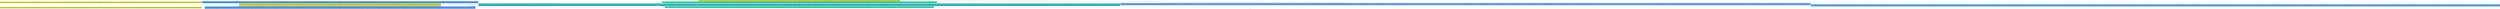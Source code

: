 Digraph TD { rankdir ="LR" 
{node  [margin=0.025 fontcolor=blue style=filled ] 
 "K" [shape=box fillcolor= steelblue1 margin=0.025 fontcolor=blue style=filled   label=<<TABLE BORDER='1' CELLBORDER = '1'  > <TR><TD COLSPAN = '300'>K</TD></TR><TR><TD ALIGN='LEFT'>Per</TD><TD>1</TD><TD>2</TD><TD>3</TD><TD>4</TD><TD>5</TD><TD>6</TD><TD>7</TD><TD>8</TD><TD>9</TD><TD>10</TD><TD>11</TD><TD>12</TD><TD>13</TD><TD>14</TD><TD>15</TD><TD>16</TD><TD>17</TD><TD>18</TD><TD>19</TD><TD>20</TD><TD>21</TD><TD>22</TD><TD>23</TD><TD>24</TD><TD>25</TD><TD>26</TD><TD>27</TD><TD>28</TD><TD>29</TD><TD>30</TD><TD>31</TD><TD>32</TD><TD>33</TD><TD>34</TD><TD>35</TD><TD>36</TD><TD>37</TD><TD>38</TD><TD>39</TD><TD>40</TD><TD>41</TD><TD>42</TD><TD>43</TD><TD>44</TD><TD>45</TD><TD>46</TD><TD>47</TD><TD>48</TD><TD>49</TD><TD>50</TD><TD>51</TD><TD>52</TD><TD>53</TD><TD>54</TD><TD>55</TD><TD>56</TD><TD>57</TD><TD>58</TD><TD>59</TD><TD>60</TD><TD>61</TD><TD>62</TD><TD>63</TD><TD>64</TD><TD>65</TD><TD>66</TD><TD>67</TD><TD>68</TD><TD>69</TD><TD>70</TD><TD>71</TD><TD>72</TD><TD>73</TD><TD>74</TD><TD>75</TD><TD>76</TD><TD>77</TD><TD>78</TD><TD>79</TD><TD>80</TD><TD>81</TD><TD>82</TD><TD>83</TD><TD>84</TD><TD>85</TD><TD>86</TD><TD>87</TD><TD>88</TD><TD>89</TD><TD>90</TD><TD>91</TD><TD>92</TD><TD>93</TD><TD>94</TD><TD>95</TD><TD>96</TD><TD>97</TD><TD>98</TD><TD>99</TD><TD>100</TD><TD>101</TD><TD>102</TD><TD>103</TD><TD>104</TD><TD>105</TD><TD>106</TD><TD>107</TD><TD>108</TD><TD>109</TD><TD>110</TD><TD>111</TD><TD>112</TD><TD>113</TD><TD>114</TD><TD>115</TD><TD>116</TD><TD>117</TD><TD>118</TD><TD>119</TD><TD>120</TD><TD>121</TD><TD>122</TD><TD>123</TD><TD>124</TD><TD>125</TD><TD>126</TD><TD>127</TD><TD>128</TD><TD>129</TD><TD>130</TD><TD>131</TD><TD>132</TD><TD>133</TD><TD>134</TD><TD>135</TD><TD>136</TD><TD>137</TD><TD>138</TD><TD>139</TD><TD>140</TD><TD>141</TD><TD>142</TD><TD>143</TD><TD>144</TD><TD>145</TD><TD>146</TD><TD>147</TD><TD>148</TD><TD>149</TD><TD>150</TD><TD>151</TD><TD>152</TD><TD>153</TD><TD>154</TD><TD>155</TD><TD>156</TD><TD>157</TD><TD>158</TD><TD>159</TD><TD>160</TD><TD>161</TD><TD>162</TD><TD>163</TD><TD>164</TD><TD>165</TD><TD>166</TD><TD>167</TD><TD>168</TD><TD>169</TD><TD>170</TD><TD>171</TD><TD>172</TD><TD>173</TD><TD>174</TD><TD>175</TD><TD>176</TD><TD>177</TD><TD>178</TD><TD>179</TD><TD>180</TD><TD>181</TD><TD>182</TD><TD>183</TD><TD>184</TD><TD>185</TD><TD>186</TD><TD>187</TD><TD>188</TD><TD>189</TD><TD>190</TD><TD>191</TD><TD>192</TD><TD>193</TD><TD>194</TD><TD>195</TD><TD>196</TD><TD>197</TD><TD>198</TD><TD>199</TD><TD>200</TD><TD>201</TD><TD>202</TD><TD>203</TD><TD>204</TD><TD>205</TD><TD>206</TD><TD>207</TD><TD>208</TD><TD>209</TD><TD>210</TD><TD>211</TD><TD>212</TD><TD>213</TD><TD>214</TD><TD>215</TD><TD>216</TD><TD>217</TD><TD>218</TD><TD>219</TD><TD>220</TD><TD>221</TD><TD>222</TD><TD>223</TD><TD>224</TD><TD>225</TD><TD>226</TD><TD>227</TD><TD>228</TD><TD>229</TD><TD>230</TD><TD>231</TD><TD>232</TD><TD>233</TD><TD>234</TD><TD>235</TD><TD>236</TD><TD>237</TD><TD>238</TD><TD>239</TD><TD>240</TD><TD>241</TD><TD>242</TD><TD>243</TD><TD>244</TD><TD>245</TD><TD>246</TD><TD>247</TD><TD>248</TD><TD>249</TD><TD>250</TD><TD>251</TD><TD>252</TD><TD>253</TD><TD>254</TD><TD>255</TD><TD>256</TD><TD>257</TD><TD>258</TD><TD>259</TD><TD>260</TD><TD>261</TD><TD>262</TD><TD>263</TD><TD>264</TD><TD>265</TD><TD>266</TD><TD>267</TD><TD>268</TD><TD>269</TD><TD>270</TD><TD>271</TD><TD>272</TD><TD>273</TD><TD>274</TD><TD>275</TD><TD>276</TD><TD>277</TD><TD>278</TD><TD>279</TD><TD>280</TD><TD>281</TD><TD>282</TD><TD>283</TD><TD>284</TD><TD>285</TD><TD>286</TD><TD>287</TD><TD>288</TD><TD>289</TD><TD>290</TD><TD>291</TD><TD>292</TD><TD>293</TD><TD>294</TD><TD>295</TD><TD>296</TD><TD>297</TD><TD>298</TD><TD>299</TD></TR><TR><TD ALIGN='LEFT'>Base</TD><TD ALIGN='RIGHT'>100.0256</TD><TD ALIGN='RIGHT'>100.0762</TD><TD ALIGN='RIGHT'>100.1514</TD><TD ALIGN='RIGHT'>100.2508</TD><TD ALIGN='RIGHT'>100.3737</TD><TD ALIGN='RIGHT'>100.5199</TD><TD ALIGN='RIGHT'>100.6889</TD><TD ALIGN='RIGHT'>100.8804</TD><TD ALIGN='RIGHT'>101.0938</TD><TD ALIGN='RIGHT'>101.3290</TD><TD ALIGN='RIGHT'>101.5855</TD><TD ALIGN='RIGHT'>101.8630</TD><TD ALIGN='RIGHT'>102.1613</TD><TD ALIGN='RIGHT'>102.4800</TD><TD ALIGN='RIGHT'>102.8188</TD><TD ALIGN='RIGHT'>103.1775</TD><TD ALIGN='RIGHT'>103.5558</TD><TD ALIGN='RIGHT'>103.9535</TD><TD ALIGN='RIGHT'>104.3703</TD><TD ALIGN='RIGHT'>104.8061</TD><TD ALIGN='RIGHT'>105.2606</TD><TD ALIGN='RIGHT'>105.7336</TD><TD ALIGN='RIGHT'>106.2249</TD><TD ALIGN='RIGHT'>106.7344</TD><TD ALIGN='RIGHT'>107.2619</TD><TD ALIGN='RIGHT'>107.8072</TD><TD ALIGN='RIGHT'>108.3702</TD><TD ALIGN='RIGHT'>108.9508</TD><TD ALIGN='RIGHT'>109.5488</TD><TD ALIGN='RIGHT'>110.1641</TD><TD ALIGN='RIGHT'>110.7965</TD><TD ALIGN='RIGHT'>111.4460</TD><TD ALIGN='RIGHT'>112.1125</TD><TD ALIGN='RIGHT'>112.7958</TD><TD ALIGN='RIGHT'>113.4960</TD><TD ALIGN='RIGHT'>114.2128</TD><TD ALIGN='RIGHT'>114.9463</TD><TD ALIGN='RIGHT'>115.6963</TD><TD ALIGN='RIGHT'>116.4629</TD><TD ALIGN='RIGHT'>117.2458</TD><TD ALIGN='RIGHT'>118.0452</TD><TD ALIGN='RIGHT'>118.8609</TD><TD ALIGN='RIGHT'>119.6929</TD><TD ALIGN='RIGHT'>120.5412</TD><TD ALIGN='RIGHT'>121.4058</TD><TD ALIGN='RIGHT'>122.2865</TD><TD ALIGN='RIGHT'>123.1835</TD><TD ALIGN='RIGHT'>124.0967</TD><TD ALIGN='RIGHT'>125.0260</TD><TD ALIGN='RIGHT'>125.9715</TD><TD ALIGN='RIGHT'>126.9332</TD><TD ALIGN='RIGHT'>127.9111</TD><TD ALIGN='RIGHT'>128.9052</TD><TD ALIGN='RIGHT'>129.9154</TD><TD ALIGN='RIGHT'>130.9419</TD><TD ALIGN='RIGHT'>131.9846</TD><TD ALIGN='RIGHT'>133.0435</TD><TD ALIGN='RIGHT'>134.1188</TD><TD ALIGN='RIGHT'>135.2104</TD><TD ALIGN='RIGHT'>136.3183</TD><TD ALIGN='RIGHT'>137.4426</TD><TD ALIGN='RIGHT'>138.5833</TD><TD ALIGN='RIGHT'>139.7405</TD><TD ALIGN='RIGHT'>140.9143</TD><TD ALIGN='RIGHT'>142.1046</TD><TD ALIGN='RIGHT'>143.3116</TD><TD ALIGN='RIGHT'>144.5353</TD><TD ALIGN='RIGHT'>145.7757</TD><TD ALIGN='RIGHT'>147.0329</TD><TD ALIGN='RIGHT'>148.3071</TD><TD ALIGN='RIGHT'>149.5982</TD><TD ALIGN='RIGHT'>150.9063</TD><TD ALIGN='RIGHT'>152.2316</TD><TD ALIGN='RIGHT'>153.5741</TD><TD ALIGN='RIGHT'>154.9339</TD><TD ALIGN='RIGHT'>156.3110</TD><TD ALIGN='RIGHT'>157.7056</TD><TD ALIGN='RIGHT'>159.1177</TD><TD ALIGN='RIGHT'>160.5475</TD><TD ALIGN='RIGHT'>161.9951</TD><TD ALIGN='RIGHT'>163.4605</TD><TD ALIGN='RIGHT'>164.9438</TD><TD ALIGN='RIGHT'>166.4453</TD><TD ALIGN='RIGHT'>167.9648</TD><TD ALIGN='RIGHT'>169.5027</TD><TD ALIGN='RIGHT'>171.0590</TD><TD ALIGN='RIGHT'>172.6338</TD><TD ALIGN='RIGHT'>174.2272</TD><TD ALIGN='RIGHT'>175.8394</TD><TD ALIGN='RIGHT'>177.4705</TD><TD ALIGN='RIGHT'>179.1206</TD><TD ALIGN='RIGHT'>180.7898</TD><TD ALIGN='RIGHT'>182.4784</TD><TD ALIGN='RIGHT'>184.1863</TD><TD ALIGN='RIGHT'>185.9138</TD><TD ALIGN='RIGHT'>187.6610</TD><TD ALIGN='RIGHT'>189.4281</TD><TD ALIGN='RIGHT'>191.2151</TD><TD ALIGN='RIGHT'>193.0223</TD><TD ALIGN='RIGHT'>194.8498</TD><TD ALIGN='RIGHT'>196.6977</TD><TD ALIGN='RIGHT'>198.5662</TD><TD ALIGN='RIGHT'>200.4555</TD><TD ALIGN='RIGHT'>202.3658</TD><TD ALIGN='RIGHT'>204.2971</TD><TD ALIGN='RIGHT'>206.2497</TD><TD ALIGN='RIGHT'>208.2237</TD><TD ALIGN='RIGHT'>210.2194</TD><TD ALIGN='RIGHT'>212.2368</TD><TD ALIGN='RIGHT'>214.2762</TD><TD ALIGN='RIGHT'>216.3377</TD><TD ALIGN='RIGHT'>218.4215</TD><TD ALIGN='RIGHT'>220.5279</TD><TD ALIGN='RIGHT'>222.6570</TD><TD ALIGN='RIGHT'>224.8090</TD><TD ALIGN='RIGHT'>226.9840</TD><TD ALIGN='RIGHT'>229.1824</TD><TD ALIGN='RIGHT'>231.4042</TD><TD ALIGN='RIGHT'>233.6498</TD><TD ALIGN='RIGHT'>235.9192</TD><TD ALIGN='RIGHT'>238.2128</TD><TD ALIGN='RIGHT'>240.5306</TD><TD ALIGN='RIGHT'>242.8730</TD><TD ALIGN='RIGHT'>245.2401</TD><TD ALIGN='RIGHT'>247.6322</TD><TD ALIGN='RIGHT'>250.0495</TD><TD ALIGN='RIGHT'>252.4922</TD><TD ALIGN='RIGHT'>254.9606</TD><TD ALIGN='RIGHT'>257.4548</TD><TD ALIGN='RIGHT'>259.9751</TD><TD ALIGN='RIGHT'>262.5218</TD><TD ALIGN='RIGHT'>265.0951</TD><TD ALIGN='RIGHT'>267.6951</TD><TD ALIGN='RIGHT'>270.3223</TD><TD ALIGN='RIGHT'>272.9767</TD><TD ALIGN='RIGHT'>275.6588</TD><TD ALIGN='RIGHT'>278.3686</TD><TD ALIGN='RIGHT'>281.1066</TD><TD ALIGN='RIGHT'>283.8728</TD><TD ALIGN='RIGHT'>286.6677</TD><TD ALIGN='RIGHT'>289.4915</TD><TD ALIGN='RIGHT'>292.3444</TD><TD ALIGN='RIGHT'>295.2267</TD><TD ALIGN='RIGHT'>298.1386</TD><TD ALIGN='RIGHT'>301.0806</TD><TD ALIGN='RIGHT'>304.0528</TD><TD ALIGN='RIGHT'>307.0555</TD><TD ALIGN='RIGHT'>310.0891</TD><TD ALIGN='RIGHT'>313.1537</TD><TD ALIGN='RIGHT'>316.2498</TD><TD ALIGN='RIGHT'>319.3776</TD><TD ALIGN='RIGHT'>322.5373</TD><TD ALIGN='RIGHT'>325.7294</TD><TD ALIGN='RIGHT'>328.9541</TD><TD ALIGN='RIGHT'>332.2118</TD><TD ALIGN='RIGHT'>335.5026</TD><TD ALIGN='RIGHT'>338.8271</TD><TD ALIGN='RIGHT'>342.1854</TD><TD ALIGN='RIGHT'>345.5780</TD><TD ALIGN='RIGHT'>349.0050</TD><TD ALIGN='RIGHT'>352.4670</TD><TD ALIGN='RIGHT'>355.9641</TD><TD ALIGN='RIGHT'>359.4969</TD><TD ALIGN='RIGHT'>363.0655</TD><TD ALIGN='RIGHT'>366.6703</TD><TD ALIGN='RIGHT'>370.3117</TD><TD ALIGN='RIGHT'>373.9901</TD><TD ALIGN='RIGHT'>377.7058</TD><TD ALIGN='RIGHT'>381.4591</TD><TD ALIGN='RIGHT'>385.2505</TD><TD ALIGN='RIGHT'>389.0802</TD><TD ALIGN='RIGHT'>392.9488</TD><TD ALIGN='RIGHT'>396.8565</TD><TD ALIGN='RIGHT'>400.8037</TD><TD ALIGN='RIGHT'>404.7909</TD><TD ALIGN='RIGHT'>408.8183</TD><TD ALIGN='RIGHT'>412.8865</TD><TD ALIGN='RIGHT'>416.9957</TD><TD ALIGN='RIGHT'>421.1465</TD><TD ALIGN='RIGHT'>425.3392</TD><TD ALIGN='RIGHT'>429.5742</TD><TD ALIGN='RIGHT'>433.8519</TD><TD ALIGN='RIGHT'>438.1728</TD><TD ALIGN='RIGHT'>442.5372</TD><TD ALIGN='RIGHT'>446.9457</TD><TD ALIGN='RIGHT'>451.3986</TD><TD ALIGN='RIGHT'>455.8964</TD><TD ALIGN='RIGHT'>460.4395</TD><TD ALIGN='RIGHT'>465.0283</TD><TD ALIGN='RIGHT'>469.6634</TD><TD ALIGN='RIGHT'>474.3452</TD><TD ALIGN='RIGHT'>479.0740</TD><TD ALIGN='RIGHT'>483.8505</TD><TD ALIGN='RIGHT'>488.6750</TD><TD ALIGN='RIGHT'>493.5481</TD><TD ALIGN='RIGHT'>498.4702</TD><TD ALIGN='RIGHT'>503.4418</TD><TD ALIGN='RIGHT'>508.4633</TD><TD ALIGN='RIGHT'>513.5354</TD><TD ALIGN='RIGHT'>518.6585</TD><TD ALIGN='RIGHT'>523.8330</TD><TD ALIGN='RIGHT'>529.0595</TD><TD ALIGN='RIGHT'>534.3386</TD><TD ALIGN='RIGHT'>539.6706</TD><TD ALIGN='RIGHT'>545.0563</TD><TD ALIGN='RIGHT'>550.4960</TD><TD ALIGN='RIGHT'>555.9903</TD><TD ALIGN='RIGHT'>561.5398</TD><TD ALIGN='RIGHT'>567.1451</TD><TD ALIGN='RIGHT'>572.8066</TD><TD ALIGN='RIGHT'>578.5249</TD><TD ALIGN='RIGHT'>584.3006</TD><TD ALIGN='RIGHT'>590.1342</TD><TD ALIGN='RIGHT'>596.0264</TD><TD ALIGN='RIGHT'>601.9777</TD><TD ALIGN='RIGHT'>607.9887</TD><TD ALIGN='RIGHT'>614.0600</TD><TD ALIGN='RIGHT'>620.1922</TD><TD ALIGN='RIGHT'>626.3859</TD><TD ALIGN='RIGHT'>632.6417</TD><TD ALIGN='RIGHT'>638.9602</TD><TD ALIGN='RIGHT'>645.3421</TD><TD ALIGN='RIGHT'>651.7879</TD><TD ALIGN='RIGHT'>658.2984</TD><TD ALIGN='RIGHT'>664.8741</TD><TD ALIGN='RIGHT'>671.5158</TD><TD ALIGN='RIGHT'>678.2240</TD><TD ALIGN='RIGHT'>684.9994</TD><TD ALIGN='RIGHT'>691.8427</TD><TD ALIGN='RIGHT'>698.7546</TD><TD ALIGN='RIGHT'>705.7358</TD><TD ALIGN='RIGHT'>712.7869</TD><TD ALIGN='RIGHT'>719.9086</TD><TD ALIGN='RIGHT'>727.1017</TD><TD ALIGN='RIGHT'>734.3669</TD><TD ALIGN='RIGHT'>741.7048</TD><TD ALIGN='RIGHT'>749.1162</TD><TD ALIGN='RIGHT'>756.6018</TD><TD ALIGN='RIGHT'>764.1625</TD><TD ALIGN='RIGHT'>771.7988</TD><TD ALIGN='RIGHT'>779.5116</TD><TD ALIGN='RIGHT'>787.3017</TD><TD ALIGN='RIGHT'>795.1697</TD><TD ALIGN='RIGHT'>803.1166</TD><TD ALIGN='RIGHT'>811.1430</TD><TD ALIGN='RIGHT'>819.2498</TD><TD ALIGN='RIGHT'>827.4377</TD><TD ALIGN='RIGHT'>835.7076</TD><TD ALIGN='RIGHT'>844.0603</TD><TD ALIGN='RIGHT'>852.4967</TD><TD ALIGN='RIGHT'>861.0174</TD><TD ALIGN='RIGHT'>869.6235</TD><TD ALIGN='RIGHT'>878.3157</TD><TD ALIGN='RIGHT'>887.0950</TD><TD ALIGN='RIGHT'>895.9621</TD><TD ALIGN='RIGHT'>904.9179</TD><TD ALIGN='RIGHT'>913.9634</TD><TD ALIGN='RIGHT'>923.0994</TD><TD ALIGN='RIGHT'>932.3269</TD><TD ALIGN='RIGHT'>941.6467</TD><TD ALIGN='RIGHT'>951.0598</TD><TD ALIGN='RIGHT'>960.5671</TD><TD ALIGN='RIGHT'>970.1695</TD><TD ALIGN='RIGHT'>979.8680</TD><TD ALIGN='RIGHT'>989.6636</TD><TD ALIGN='RIGHT'>999.5572</TD><TD ALIGN='RIGHT'>1,009.5497</TD><TD ALIGN='RIGHT'>1,019.6423</TD><TD ALIGN='RIGHT'>1,029.8359</TD><TD ALIGN='RIGHT'>1,040.1314</TD><TD ALIGN='RIGHT'>1,050.5300</TD><TD ALIGN='RIGHT'>1,061.0326</TD><TD ALIGN='RIGHT'>1,071.6403</TD><TD ALIGN='RIGHT'>1,082.3541</TD><TD ALIGN='RIGHT'>1,093.1752</TD><TD ALIGN='RIGHT'>1,104.1044</TD><TD ALIGN='RIGHT'>1,115.1431</TD><TD ALIGN='RIGHT'>1,126.2921</TD><TD ALIGN='RIGHT'>1,137.5527</TD><TD ALIGN='RIGHT'>1,148.9260</TD><TD ALIGN='RIGHT'>1,160.4130</TD><TD ALIGN='RIGHT'>1,172.0150</TD><TD ALIGN='RIGHT'>1,183.7330</TD><TD ALIGN='RIGHT'>1,195.5683</TD><TD ALIGN='RIGHT'>1,207.5219</TD><TD ALIGN='RIGHT'>1,219.5951</TD><TD ALIGN='RIGHT'>1,231.7891</TD><TD ALIGN='RIGHT'>1,244.1051</TD><TD ALIGN='RIGHT'>1,256.5443</TD><TD ALIGN='RIGHT'>1,269.1079</TD><TD ALIGN='RIGHT'>1,281.7972</TD><TD ALIGN='RIGHT'>1,294.6134</TD><TD ALIGN='RIGHT'>1,307.5578</TD><TD ALIGN='RIGHT'>1,320.6317</TD><TD ALIGN='RIGHT'>1,333.8364</TD><TD ALIGN='RIGHT'>1,347.1731</TD><TD ALIGN='RIGHT'>1,360.6432</TD><TD ALIGN='RIGHT'>1,374.2481</TD><TD ALIGN='RIGHT'>1,387.9891</TD></TR>
<TR><TD ALIGN='LEFT'>Last</TD><TD ALIGN='RIGHT'>100.0256</TD><TD ALIGN='RIGHT'>100.0762</TD><TD ALIGN='RIGHT'>100.1514</TD><TD ALIGN='RIGHT'>100.2508</TD><TD ALIGN='RIGHT'>100.3737</TD><TD ALIGN='RIGHT'>100.5199</TD><TD ALIGN='RIGHT'>100.6889</TD><TD ALIGN='RIGHT'>100.8804</TD><TD ALIGN='RIGHT'>101.0938</TD><TD ALIGN='RIGHT'>101.3290</TD><TD ALIGN='RIGHT'>101.5855</TD><TD ALIGN='RIGHT'>101.8630</TD><TD ALIGN='RIGHT'>102.1613</TD><TD ALIGN='RIGHT'>102.4800</TD><TD ALIGN='RIGHT'>102.8188</TD><TD ALIGN='RIGHT'>103.1775</TD><TD ALIGN='RIGHT'>103.5558</TD><TD ALIGN='RIGHT'>103.9535</TD><TD ALIGN='RIGHT'>104.3703</TD><TD ALIGN='RIGHT'>104.8061</TD><TD ALIGN='RIGHT'>105.2606</TD><TD ALIGN='RIGHT'>105.7336</TD><TD ALIGN='RIGHT'>106.2249</TD><TD ALIGN='RIGHT'>106.7344</TD><TD ALIGN='RIGHT'>107.2619</TD><TD ALIGN='RIGHT'>107.8072</TD><TD ALIGN='RIGHT'>108.3702</TD><TD ALIGN='RIGHT'>108.9508</TD><TD ALIGN='RIGHT'>109.5488</TD><TD ALIGN='RIGHT'>110.1641</TD><TD ALIGN='RIGHT'>110.7965</TD><TD ALIGN='RIGHT'>111.4460</TD><TD ALIGN='RIGHT'>112.1125</TD><TD ALIGN='RIGHT'>112.7958</TD><TD ALIGN='RIGHT'>113.4960</TD><TD ALIGN='RIGHT'>114.2128</TD><TD ALIGN='RIGHT'>114.9463</TD><TD ALIGN='RIGHT'>115.6963</TD><TD ALIGN='RIGHT'>116.4629</TD><TD ALIGN='RIGHT'>117.2458</TD><TD ALIGN='RIGHT'>118.0452</TD><TD ALIGN='RIGHT'>118.8609</TD><TD ALIGN='RIGHT'>119.6929</TD><TD ALIGN='RIGHT'>120.5412</TD><TD ALIGN='RIGHT'>121.4058</TD><TD ALIGN='RIGHT'>122.2865</TD><TD ALIGN='RIGHT'>123.1835</TD><TD ALIGN='RIGHT'>124.0967</TD><TD ALIGN='RIGHT'>125.0260</TD><TD ALIGN='RIGHT'>125.9715</TD><TD ALIGN='RIGHT'>126.9332</TD><TD ALIGN='RIGHT'>127.9111</TD><TD ALIGN='RIGHT'>128.9052</TD><TD ALIGN='RIGHT'>129.9154</TD><TD ALIGN='RIGHT'>130.9419</TD><TD ALIGN='RIGHT'>131.9846</TD><TD ALIGN='RIGHT'>133.0435</TD><TD ALIGN='RIGHT'>134.1188</TD><TD ALIGN='RIGHT'>135.2104</TD><TD ALIGN='RIGHT'>136.3183</TD><TD ALIGN='RIGHT'>137.4426</TD><TD ALIGN='RIGHT'>138.5833</TD><TD ALIGN='RIGHT'>139.7405</TD><TD ALIGN='RIGHT'>140.9143</TD><TD ALIGN='RIGHT'>142.1046</TD><TD ALIGN='RIGHT'>143.3116</TD><TD ALIGN='RIGHT'>144.5353</TD><TD ALIGN='RIGHT'>145.7757</TD><TD ALIGN='RIGHT'>147.0329</TD><TD ALIGN='RIGHT'>148.3071</TD><TD ALIGN='RIGHT'>149.5982</TD><TD ALIGN='RIGHT'>150.9063</TD><TD ALIGN='RIGHT'>152.2316</TD><TD ALIGN='RIGHT'>153.5741</TD><TD ALIGN='RIGHT'>154.9339</TD><TD ALIGN='RIGHT'>156.3110</TD><TD ALIGN='RIGHT'>157.7056</TD><TD ALIGN='RIGHT'>159.1177</TD><TD ALIGN='RIGHT'>160.5475</TD><TD ALIGN='RIGHT'>161.9951</TD><TD ALIGN='RIGHT'>163.4605</TD><TD ALIGN='RIGHT'>164.9438</TD><TD ALIGN='RIGHT'>166.4453</TD><TD ALIGN='RIGHT'>167.9648</TD><TD ALIGN='RIGHT'>169.5027</TD><TD ALIGN='RIGHT'>171.0590</TD><TD ALIGN='RIGHT'>172.6338</TD><TD ALIGN='RIGHT'>174.2272</TD><TD ALIGN='RIGHT'>175.8394</TD><TD ALIGN='RIGHT'>177.4705</TD><TD ALIGN='RIGHT'>179.1206</TD><TD ALIGN='RIGHT'>180.7898</TD><TD ALIGN='RIGHT'>182.4784</TD><TD ALIGN='RIGHT'>184.1863</TD><TD ALIGN='RIGHT'>185.9138</TD><TD ALIGN='RIGHT'>187.6610</TD><TD ALIGN='RIGHT'>189.4281</TD><TD ALIGN='RIGHT'>191.2151</TD><TD ALIGN='RIGHT'>193.0223</TD><TD ALIGN='RIGHT'>194.8498</TD><TD ALIGN='RIGHT'>196.6977</TD><TD ALIGN='RIGHT'>198.5662</TD><TD ALIGN='RIGHT'>200.4555</TD><TD ALIGN='RIGHT'>202.3658</TD><TD ALIGN='RIGHT'>204.2971</TD><TD ALIGN='RIGHT'>206.2497</TD><TD ALIGN='RIGHT'>208.2237</TD><TD ALIGN='RIGHT'>210.2194</TD><TD ALIGN='RIGHT'>212.2368</TD><TD ALIGN='RIGHT'>214.2762</TD><TD ALIGN='RIGHT'>216.3377</TD><TD ALIGN='RIGHT'>218.4215</TD><TD ALIGN='RIGHT'>220.5279</TD><TD ALIGN='RIGHT'>222.6570</TD><TD ALIGN='RIGHT'>224.8090</TD><TD ALIGN='RIGHT'>226.9840</TD><TD ALIGN='RIGHT'>229.1824</TD><TD ALIGN='RIGHT'>231.4042</TD><TD ALIGN='RIGHT'>233.6498</TD><TD ALIGN='RIGHT'>235.9192</TD><TD ALIGN='RIGHT'>238.2128</TD><TD ALIGN='RIGHT'>240.5306</TD><TD ALIGN='RIGHT'>242.8730</TD><TD ALIGN='RIGHT'>245.2401</TD><TD ALIGN='RIGHT'>247.6322</TD><TD ALIGN='RIGHT'>250.0495</TD><TD ALIGN='RIGHT'>252.4922</TD><TD ALIGN='RIGHT'>254.9606</TD><TD ALIGN='RIGHT'>257.4548</TD><TD ALIGN='RIGHT'>259.9751</TD><TD ALIGN='RIGHT'>262.5218</TD><TD ALIGN='RIGHT'>265.0951</TD><TD ALIGN='RIGHT'>267.6951</TD><TD ALIGN='RIGHT'>270.3223</TD><TD ALIGN='RIGHT'>272.9767</TD><TD ALIGN='RIGHT'>275.6588</TD><TD ALIGN='RIGHT'>278.3686</TD><TD ALIGN='RIGHT'>281.1066</TD><TD ALIGN='RIGHT'>283.8728</TD><TD ALIGN='RIGHT'>286.6677</TD><TD ALIGN='RIGHT'>289.4915</TD><TD ALIGN='RIGHT'>292.3444</TD><TD ALIGN='RIGHT'>295.2267</TD><TD ALIGN='RIGHT'>298.1386</TD><TD ALIGN='RIGHT'>301.0806</TD><TD ALIGN='RIGHT'>304.0528</TD><TD ALIGN='RIGHT'>307.0555</TD><TD ALIGN='RIGHT'>310.0891</TD><TD ALIGN='RIGHT'>313.1537</TD><TD ALIGN='RIGHT'>316.2498</TD><TD ALIGN='RIGHT'>319.3776</TD><TD ALIGN='RIGHT'>322.5373</TD><TD ALIGN='RIGHT'>325.7294</TD><TD ALIGN='RIGHT'>328.9541</TD><TD ALIGN='RIGHT'>332.2118</TD><TD ALIGN='RIGHT'>335.5026</TD><TD ALIGN='RIGHT'>338.8271</TD><TD ALIGN='RIGHT'>342.1854</TD><TD ALIGN='RIGHT'>345.5780</TD><TD ALIGN='RIGHT'>349.0050</TD><TD ALIGN='RIGHT'>352.4670</TD><TD ALIGN='RIGHT'>355.9641</TD><TD ALIGN='RIGHT'>359.4969</TD><TD ALIGN='RIGHT'>363.0655</TD><TD ALIGN='RIGHT'>366.6703</TD><TD ALIGN='RIGHT'>370.3117</TD><TD ALIGN='RIGHT'>373.9901</TD><TD ALIGN='RIGHT'>377.7058</TD><TD ALIGN='RIGHT'>381.4591</TD><TD ALIGN='RIGHT'>385.2505</TD><TD ALIGN='RIGHT'>389.0802</TD><TD ALIGN='RIGHT'>392.9488</TD><TD ALIGN='RIGHT'>396.8565</TD><TD ALIGN='RIGHT'>400.8037</TD><TD ALIGN='RIGHT'>404.7909</TD><TD ALIGN='RIGHT'>408.8183</TD><TD ALIGN='RIGHT'>412.8865</TD><TD ALIGN='RIGHT'>416.9957</TD><TD ALIGN='RIGHT'>421.1465</TD><TD ALIGN='RIGHT'>425.3392</TD><TD ALIGN='RIGHT'>429.5742</TD><TD ALIGN='RIGHT'>433.8519</TD><TD ALIGN='RIGHT'>438.1728</TD><TD ALIGN='RIGHT'>442.5372</TD><TD ALIGN='RIGHT'>446.9457</TD><TD ALIGN='RIGHT'>451.3986</TD><TD ALIGN='RIGHT'>455.8964</TD><TD ALIGN='RIGHT'>460.4395</TD><TD ALIGN='RIGHT'>465.0283</TD><TD ALIGN='RIGHT'>469.6634</TD><TD ALIGN='RIGHT'>474.3452</TD><TD ALIGN='RIGHT'>479.0740</TD><TD ALIGN='RIGHT'>483.8505</TD><TD ALIGN='RIGHT'>488.6750</TD><TD ALIGN='RIGHT'>493.5481</TD><TD ALIGN='RIGHT'>498.4702</TD><TD ALIGN='RIGHT'>503.4418</TD><TD ALIGN='RIGHT'>508.4633</TD><TD ALIGN='RIGHT'>513.5354</TD><TD ALIGN='RIGHT'>518.6585</TD><TD ALIGN='RIGHT'>523.8330</TD><TD ALIGN='RIGHT'>529.0595</TD><TD ALIGN='RIGHT'>534.3386</TD><TD ALIGN='RIGHT'>539.6706</TD><TD ALIGN='RIGHT'>545.0563</TD><TD ALIGN='RIGHT'>550.4960</TD><TD ALIGN='RIGHT'>555.9903</TD><TD ALIGN='RIGHT'>561.5398</TD><TD ALIGN='RIGHT'>567.1451</TD><TD ALIGN='RIGHT'>572.8066</TD><TD ALIGN='RIGHT'>578.5249</TD><TD ALIGN='RIGHT'>584.3006</TD><TD ALIGN='RIGHT'>590.1342</TD><TD ALIGN='RIGHT'>596.0264</TD><TD ALIGN='RIGHT'>601.9777</TD><TD ALIGN='RIGHT'>607.9887</TD><TD ALIGN='RIGHT'>614.0600</TD><TD ALIGN='RIGHT'>620.1922</TD><TD ALIGN='RIGHT'>626.3859</TD><TD ALIGN='RIGHT'>632.6417</TD><TD ALIGN='RIGHT'>638.9602</TD><TD ALIGN='RIGHT'>645.3421</TD><TD ALIGN='RIGHT'>651.7879</TD><TD ALIGN='RIGHT'>658.2984</TD><TD ALIGN='RIGHT'>664.8741</TD><TD ALIGN='RIGHT'>671.5158</TD><TD ALIGN='RIGHT'>678.2240</TD><TD ALIGN='RIGHT'>684.9994</TD><TD ALIGN='RIGHT'>691.8427</TD><TD ALIGN='RIGHT'>698.7546</TD><TD ALIGN='RIGHT'>705.7358</TD><TD ALIGN='RIGHT'>712.7869</TD><TD ALIGN='RIGHT'>719.9086</TD><TD ALIGN='RIGHT'>727.1017</TD><TD ALIGN='RIGHT'>734.3669</TD><TD ALIGN='RIGHT'>741.7048</TD><TD ALIGN='RIGHT'>749.1162</TD><TD ALIGN='RIGHT'>756.6018</TD><TD ALIGN='RIGHT'>764.1625</TD><TD ALIGN='RIGHT'>771.7988</TD><TD ALIGN='RIGHT'>779.5116</TD><TD ALIGN='RIGHT'>787.3017</TD><TD ALIGN='RIGHT'>795.1697</TD><TD ALIGN='RIGHT'>803.1166</TD><TD ALIGN='RIGHT'>811.1430</TD><TD ALIGN='RIGHT'>819.2498</TD><TD ALIGN='RIGHT'>827.4377</TD><TD ALIGN='RIGHT'>835.7076</TD><TD ALIGN='RIGHT'>844.0603</TD><TD ALIGN='RIGHT'>852.4967</TD><TD ALIGN='RIGHT'>861.0174</TD><TD ALIGN='RIGHT'>869.6235</TD><TD ALIGN='RIGHT'>878.3157</TD><TD ALIGN='RIGHT'>887.0950</TD><TD ALIGN='RIGHT'>895.9621</TD><TD ALIGN='RIGHT'>904.9179</TD><TD ALIGN='RIGHT'>913.9634</TD><TD ALIGN='RIGHT'>923.0994</TD><TD ALIGN='RIGHT'>932.3269</TD><TD ALIGN='RIGHT'>941.6467</TD><TD ALIGN='RIGHT'>951.0598</TD><TD ALIGN='RIGHT'>960.5671</TD><TD ALIGN='RIGHT'>970.1695</TD><TD ALIGN='RIGHT'>979.8680</TD><TD ALIGN='RIGHT'>989.6636</TD><TD ALIGN='RIGHT'>999.5572</TD><TD ALIGN='RIGHT'>1,009.5497</TD><TD ALIGN='RIGHT'>1,019.6423</TD><TD ALIGN='RIGHT'>1,029.8359</TD><TD ALIGN='RIGHT'>1,040.1314</TD><TD ALIGN='RIGHT'>1,050.5300</TD><TD ALIGN='RIGHT'>1,061.0326</TD><TD ALIGN='RIGHT'>1,071.6403</TD><TD ALIGN='RIGHT'>1,082.3541</TD><TD ALIGN='RIGHT'>1,093.1752</TD><TD ALIGN='RIGHT'>1,104.1044</TD><TD ALIGN='RIGHT'>1,115.1431</TD><TD ALIGN='RIGHT'>1,126.2921</TD><TD ALIGN='RIGHT'>1,137.5527</TD><TD ALIGN='RIGHT'>1,148.9260</TD><TD ALIGN='RIGHT'>1,160.4130</TD><TD ALIGN='RIGHT'>1,172.0150</TD><TD ALIGN='RIGHT'>1,183.7330</TD><TD ALIGN='RIGHT'>1,195.5683</TD><TD ALIGN='RIGHT'>1,207.5219</TD><TD ALIGN='RIGHT'>1,219.5951</TD><TD ALIGN='RIGHT'>1,231.7891</TD><TD ALIGN='RIGHT'>1,244.1051</TD><TD ALIGN='RIGHT'>1,256.5443</TD><TD ALIGN='RIGHT'>1,269.1079</TD><TD ALIGN='RIGHT'>1,281.7972</TD><TD ALIGN='RIGHT'>1,294.6134</TD><TD ALIGN='RIGHT'>1,307.5578</TD><TD ALIGN='RIGHT'>1,320.6317</TD><TD ALIGN='RIGHT'>1,333.8364</TD><TD ALIGN='RIGHT'>1,347.1731</TD><TD ALIGN='RIGHT'>1,360.6432</TD><TD ALIGN='RIGHT'>1,374.2481</TD><TD ALIGN='RIGHT'>1,387.9891</TD></TR>
<TR><TD ALIGN='LEFT'>Diff</TD><TD ALIGN='RIGHT'>0.0000</TD><TD ALIGN='RIGHT'>0.0000</TD><TD ALIGN='RIGHT'>0.0000</TD><TD ALIGN='RIGHT'>0.0000</TD><TD ALIGN='RIGHT'>0.0000</TD><TD ALIGN='RIGHT'>0.0000</TD><TD ALIGN='RIGHT'>0.0000</TD><TD ALIGN='RIGHT'>0.0000</TD><TD ALIGN='RIGHT'>0.0000</TD><TD ALIGN='RIGHT'>0.0000</TD><TD ALIGN='RIGHT'>0.0000</TD><TD ALIGN='RIGHT'>0.0000</TD><TD ALIGN='RIGHT'>0.0000</TD><TD ALIGN='RIGHT'>0.0000</TD><TD ALIGN='RIGHT'>0.0000</TD><TD ALIGN='RIGHT'>0.0000</TD><TD ALIGN='RIGHT'>0.0000</TD><TD ALIGN='RIGHT'>0.0000</TD><TD ALIGN='RIGHT'>0.0000</TD><TD ALIGN='RIGHT'>0.0000</TD><TD ALIGN='RIGHT'>0.0000</TD><TD ALIGN='RIGHT'>0.0000</TD><TD ALIGN='RIGHT'>0.0000</TD><TD ALIGN='RIGHT'>0.0000</TD><TD ALIGN='RIGHT'>0.0000</TD><TD ALIGN='RIGHT'>0.0000</TD><TD ALIGN='RIGHT'>0.0000</TD><TD ALIGN='RIGHT'>0.0000</TD><TD ALIGN='RIGHT'>0.0000</TD><TD ALIGN='RIGHT'>0.0000</TD><TD ALIGN='RIGHT'>0.0000</TD><TD ALIGN='RIGHT'>0.0000</TD><TD ALIGN='RIGHT'>0.0000</TD><TD ALIGN='RIGHT'>0.0000</TD><TD ALIGN='RIGHT'>0.0000</TD><TD ALIGN='RIGHT'>0.0000</TD><TD ALIGN='RIGHT'>0.0000</TD><TD ALIGN='RIGHT'>0.0000</TD><TD ALIGN='RIGHT'>0.0000</TD><TD ALIGN='RIGHT'>0.0000</TD><TD ALIGN='RIGHT'>0.0000</TD><TD ALIGN='RIGHT'>0.0000</TD><TD ALIGN='RIGHT'>0.0000</TD><TD ALIGN='RIGHT'>0.0000</TD><TD ALIGN='RIGHT'>0.0000</TD><TD ALIGN='RIGHT'>0.0000</TD><TD ALIGN='RIGHT'>0.0000</TD><TD ALIGN='RIGHT'>0.0000</TD><TD ALIGN='RIGHT'>0.0000</TD><TD ALIGN='RIGHT'>0.0000</TD><TD ALIGN='RIGHT'>0.0000</TD><TD ALIGN='RIGHT'>0.0000</TD><TD ALIGN='RIGHT'>0.0000</TD><TD ALIGN='RIGHT'>0.0000</TD><TD ALIGN='RIGHT'>0.0000</TD><TD ALIGN='RIGHT'>0.0000</TD><TD ALIGN='RIGHT'>0.0000</TD><TD ALIGN='RIGHT'>0.0000</TD><TD ALIGN='RIGHT'>0.0000</TD><TD ALIGN='RIGHT'>0.0000</TD><TD ALIGN='RIGHT'>0.0000</TD><TD ALIGN='RIGHT'>0.0000</TD><TD ALIGN='RIGHT'>0.0000</TD><TD ALIGN='RIGHT'>0.0000</TD><TD ALIGN='RIGHT'>0.0000</TD><TD ALIGN='RIGHT'>0.0000</TD><TD ALIGN='RIGHT'>0.0000</TD><TD ALIGN='RIGHT'>0.0000</TD><TD ALIGN='RIGHT'>0.0000</TD><TD ALIGN='RIGHT'>0.0000</TD><TD ALIGN='RIGHT'>0.0000</TD><TD ALIGN='RIGHT'>0.0000</TD><TD ALIGN='RIGHT'>0.0000</TD><TD ALIGN='RIGHT'>0.0000</TD><TD ALIGN='RIGHT'>0.0000</TD><TD ALIGN='RIGHT'>0.0000</TD><TD ALIGN='RIGHT'>0.0000</TD><TD ALIGN='RIGHT'>0.0000</TD><TD ALIGN='RIGHT'>0.0000</TD><TD ALIGN='RIGHT'>0.0000</TD><TD ALIGN='RIGHT'>0.0000</TD><TD ALIGN='RIGHT'>0.0000</TD><TD ALIGN='RIGHT'>0.0000</TD><TD ALIGN='RIGHT'>0.0000</TD><TD ALIGN='RIGHT'>0.0000</TD><TD ALIGN='RIGHT'>0.0000</TD><TD ALIGN='RIGHT'>0.0000</TD><TD ALIGN='RIGHT'>0.0000</TD><TD ALIGN='RIGHT'>0.0000</TD><TD ALIGN='RIGHT'>0.0000</TD><TD ALIGN='RIGHT'>0.0000</TD><TD ALIGN='RIGHT'>0.0000</TD><TD ALIGN='RIGHT'>0.0000</TD><TD ALIGN='RIGHT'>0.0000</TD><TD ALIGN='RIGHT'>0.0000</TD><TD ALIGN='RIGHT'>0.0000</TD><TD ALIGN='RIGHT'>0.0000</TD><TD ALIGN='RIGHT'>0.0000</TD><TD ALIGN='RIGHT'>0.0000</TD><TD ALIGN='RIGHT'>0.0000</TD><TD ALIGN='RIGHT'>0.0000</TD><TD ALIGN='RIGHT'>0.0000</TD><TD ALIGN='RIGHT'>0.0000</TD><TD ALIGN='RIGHT'>0.0000</TD><TD ALIGN='RIGHT'>0.0000</TD><TD ALIGN='RIGHT'>0.0000</TD><TD ALIGN='RIGHT'>0.0000</TD><TD ALIGN='RIGHT'>0.0000</TD><TD ALIGN='RIGHT'>0.0000</TD><TD ALIGN='RIGHT'>0.0000</TD><TD ALIGN='RIGHT'>0.0000</TD><TD ALIGN='RIGHT'>0.0000</TD><TD ALIGN='RIGHT'>0.0000</TD><TD ALIGN='RIGHT'>0.0000</TD><TD ALIGN='RIGHT'>0.0000</TD><TD ALIGN='RIGHT'>0.0000</TD><TD ALIGN='RIGHT'>0.0000</TD><TD ALIGN='RIGHT'>0.0000</TD><TD ALIGN='RIGHT'>0.0000</TD><TD ALIGN='RIGHT'>0.0000</TD><TD ALIGN='RIGHT'>0.0000</TD><TD ALIGN='RIGHT'>0.0000</TD><TD ALIGN='RIGHT'>0.0000</TD><TD ALIGN='RIGHT'>0.0000</TD><TD ALIGN='RIGHT'>0.0000</TD><TD ALIGN='RIGHT'>0.0000</TD><TD ALIGN='RIGHT'>0.0000</TD><TD ALIGN='RIGHT'>0.0000</TD><TD ALIGN='RIGHT'>0.0000</TD><TD ALIGN='RIGHT'>0.0000</TD><TD ALIGN='RIGHT'>0.0000</TD><TD ALIGN='RIGHT'>0.0000</TD><TD ALIGN='RIGHT'>0.0000</TD><TD ALIGN='RIGHT'>0.0000</TD><TD ALIGN='RIGHT'>0.0000</TD><TD ALIGN='RIGHT'>0.0000</TD><TD ALIGN='RIGHT'>0.0000</TD><TD ALIGN='RIGHT'>0.0000</TD><TD ALIGN='RIGHT'>0.0000</TD><TD ALIGN='RIGHT'>0.0000</TD><TD ALIGN='RIGHT'>0.0000</TD><TD ALIGN='RIGHT'>0.0000</TD><TD ALIGN='RIGHT'>0.0000</TD><TD ALIGN='RIGHT'>0.0000</TD><TD ALIGN='RIGHT'>0.0000</TD><TD ALIGN='RIGHT'>0.0000</TD><TD ALIGN='RIGHT'>0.0000</TD><TD ALIGN='RIGHT'>0.0000</TD><TD ALIGN='RIGHT'>0.0000</TD><TD ALIGN='RIGHT'>0.0000</TD><TD ALIGN='RIGHT'>0.0000</TD><TD ALIGN='RIGHT'>0.0000</TD><TD ALIGN='RIGHT'>0.0000</TD><TD ALIGN='RIGHT'>0.0000</TD><TD ALIGN='RIGHT'>0.0000</TD><TD ALIGN='RIGHT'>0.0000</TD><TD ALIGN='RIGHT'>0.0000</TD><TD ALIGN='RIGHT'>0.0000</TD><TD ALIGN='RIGHT'>0.0000</TD><TD ALIGN='RIGHT'>0.0000</TD><TD ALIGN='RIGHT'>0.0000</TD><TD ALIGN='RIGHT'>0.0000</TD><TD ALIGN='RIGHT'>0.0000</TD><TD ALIGN='RIGHT'>0.0000</TD><TD ALIGN='RIGHT'>0.0000</TD><TD ALIGN='RIGHT'>0.0000</TD><TD ALIGN='RIGHT'>0.0000</TD><TD ALIGN='RIGHT'>0.0000</TD><TD ALIGN='RIGHT'>0.0000</TD><TD ALIGN='RIGHT'>0.0000</TD><TD ALIGN='RIGHT'>0.0000</TD><TD ALIGN='RIGHT'>0.0000</TD><TD ALIGN='RIGHT'>0.0000</TD><TD ALIGN='RIGHT'>0.0000</TD><TD ALIGN='RIGHT'>0.0000</TD><TD ALIGN='RIGHT'>0.0000</TD><TD ALIGN='RIGHT'>0.0000</TD><TD ALIGN='RIGHT'>0.0000</TD><TD ALIGN='RIGHT'>0.0000</TD><TD ALIGN='RIGHT'>0.0000</TD><TD ALIGN='RIGHT'>0.0000</TD><TD ALIGN='RIGHT'>0.0000</TD><TD ALIGN='RIGHT'>0.0000</TD><TD ALIGN='RIGHT'>0.0000</TD><TD ALIGN='RIGHT'>0.0000</TD><TD ALIGN='RIGHT'>0.0000</TD><TD ALIGN='RIGHT'>0.0000</TD><TD ALIGN='RIGHT'>0.0000</TD><TD ALIGN='RIGHT'>0.0000</TD><TD ALIGN='RIGHT'>0.0000</TD><TD ALIGN='RIGHT'>0.0000</TD><TD ALIGN='RIGHT'>0.0000</TD><TD ALIGN='RIGHT'>0.0000</TD><TD ALIGN='RIGHT'>0.0000</TD><TD ALIGN='RIGHT'>0.0000</TD><TD ALIGN='RIGHT'>0.0000</TD><TD ALIGN='RIGHT'>0.0000</TD><TD ALIGN='RIGHT'>0.0000</TD><TD ALIGN='RIGHT'>0.0000</TD><TD ALIGN='RIGHT'>0.0000</TD><TD ALIGN='RIGHT'>0.0000</TD><TD ALIGN='RIGHT'>0.0000</TD><TD ALIGN='RIGHT'>0.0000</TD><TD ALIGN='RIGHT'>0.0000</TD><TD ALIGN='RIGHT'>0.0000</TD><TD ALIGN='RIGHT'>0.0000</TD><TD ALIGN='RIGHT'>0.0000</TD><TD ALIGN='RIGHT'>0.0000</TD><TD ALIGN='RIGHT'>0.0000</TD><TD ALIGN='RIGHT'>0.0000</TD><TD ALIGN='RIGHT'>0.0000</TD><TD ALIGN='RIGHT'>0.0000</TD><TD ALIGN='RIGHT'>0.0000</TD><TD ALIGN='RIGHT'>0.0000</TD><TD ALIGN='RIGHT'>0.0000</TD><TD ALIGN='RIGHT'>0.0000</TD><TD ALIGN='RIGHT'>0.0000</TD><TD ALIGN='RIGHT'>0.0000</TD><TD ALIGN='RIGHT'>0.0000</TD><TD ALIGN='RIGHT'>0.0000</TD><TD ALIGN='RIGHT'>0.0000</TD><TD ALIGN='RIGHT'>0.0000</TD><TD ALIGN='RIGHT'>0.0000</TD><TD ALIGN='RIGHT'>0.0000</TD><TD ALIGN='RIGHT'>0.0000</TD><TD ALIGN='RIGHT'>0.0000</TD><TD ALIGN='RIGHT'>0.0000</TD><TD ALIGN='RIGHT'>0.0000</TD><TD ALIGN='RIGHT'>0.0000</TD><TD ALIGN='RIGHT'>0.0000</TD><TD ALIGN='RIGHT'>0.0000</TD><TD ALIGN='RIGHT'>0.0000</TD><TD ALIGN='RIGHT'>0.0000</TD><TD ALIGN='RIGHT'>0.0000</TD><TD ALIGN='RIGHT'>0.0000</TD><TD ALIGN='RIGHT'>0.0000</TD><TD ALIGN='RIGHT'>0.0000</TD><TD ALIGN='RIGHT'>0.0000</TD><TD ALIGN='RIGHT'>0.0000</TD><TD ALIGN='RIGHT'>0.0000</TD><TD ALIGN='RIGHT'>0.0000</TD><TD ALIGN='RIGHT'>0.0000</TD><TD ALIGN='RIGHT'>0.0000</TD><TD ALIGN='RIGHT'>0.0000</TD><TD ALIGN='RIGHT'>0.0000</TD><TD ALIGN='RIGHT'>0.0000</TD><TD ALIGN='RIGHT'>0.0000</TD><TD ALIGN='RIGHT'>0.0000</TD><TD ALIGN='RIGHT'>0.0000</TD><TD ALIGN='RIGHT'>0.0000</TD><TD ALIGN='RIGHT'>0.0000</TD><TD ALIGN='RIGHT'>0.0000</TD><TD ALIGN='RIGHT'>0.0000</TD><TD ALIGN='RIGHT'>0.0000</TD><TD ALIGN='RIGHT'>0.0000</TD><TD ALIGN='RIGHT'>0.0000</TD><TD ALIGN='RIGHT'>0.0000</TD><TD ALIGN='RIGHT'>0.0000</TD><TD ALIGN='RIGHT'>0.0000</TD><TD ALIGN='RIGHT'>0.0000</TD><TD ALIGN='RIGHT'>0.0000</TD><TD ALIGN='RIGHT'>0.0000</TD><TD ALIGN='RIGHT'>0.0000</TD><TD ALIGN='RIGHT'>0.0000</TD><TD ALIGN='RIGHT'>0.0000</TD><TD ALIGN='RIGHT'>0.0000</TD><TD ALIGN='RIGHT'>0.0000</TD><TD ALIGN='RIGHT'>0.0000</TD><TD ALIGN='RIGHT'>0.0000</TD><TD ALIGN='RIGHT'>0.0000</TD><TD ALIGN='RIGHT'>0.0000</TD><TD ALIGN='RIGHT'>0.0000</TD><TD ALIGN='RIGHT'>0.0000</TD><TD ALIGN='RIGHT'>0.0000</TD><TD ALIGN='RIGHT'>0.0000</TD><TD ALIGN='RIGHT'>0.0000</TD><TD ALIGN='RIGHT'>0.0000</TD><TD ALIGN='RIGHT'>0.0000</TD><TD ALIGN='RIGHT'>0.0000</TD><TD ALIGN='RIGHT'>0.0000</TD><TD ALIGN='RIGHT'>0.0000</TD><TD ALIGN='RIGHT'>0.0000</TD><TD ALIGN='RIGHT'>0.0000</TD><TD ALIGN='RIGHT'>0.0000</TD><TD ALIGN='RIGHT'>0.0000</TD><TD ALIGN='RIGHT'>0.0000</TD><TD ALIGN='RIGHT'>0.0000</TD><TD ALIGN='RIGHT'>0.0000</TD><TD ALIGN='RIGHT'>0.0000</TD><TD ALIGN='RIGHT'>0.0000</TD><TD ALIGN='RIGHT'>0.0000</TD><TD ALIGN='RIGHT'>0.0000</TD><TD ALIGN='RIGHT'>0.0000</TD><TD ALIGN='RIGHT'>0.0000</TD><TD ALIGN='RIGHT'>0.0000</TD><TD ALIGN='RIGHT'>0.0000</TD><TD ALIGN='RIGHT'>0.0000</TD><TD ALIGN='RIGHT'>0.0000</TD><TD ALIGN='RIGHT'>0.0000</TD></TR><TR><TD COLSPAN = '300'> % Explained by</TD></TR><TR><TD ALIGN='LEFT'>K(-1)</TD><TD ALIGN='RIGHT'>0.0000</TD><TD ALIGN='RIGHT'>0.0000</TD><TD ALIGN='RIGHT'>0.0000</TD><TD ALIGN='RIGHT'>0.0000</TD><TD ALIGN='RIGHT'>0.0000</TD><TD ALIGN='RIGHT'>0.0000</TD><TD ALIGN='RIGHT'>0.0000</TD><TD ALIGN='RIGHT'>0.0000</TD><TD ALIGN='RIGHT'>0.0000</TD><TD ALIGN='RIGHT'>0.0000</TD><TD ALIGN='RIGHT'>0.0000</TD><TD ALIGN='RIGHT'>-0.0014</TD><TD ALIGN='RIGHT'>0.0000</TD><TD ALIGN='RIGHT'>0.0000</TD><TD ALIGN='RIGHT'>0.0000</TD><TD ALIGN='RIGHT'>0.0000</TD><TD ALIGN='RIGHT'>0.0000</TD><TD ALIGN='RIGHT'>0.0000</TD><TD ALIGN='RIGHT'>0.0000</TD><TD ALIGN='RIGHT'>0.0000</TD><TD ALIGN='RIGHT'>0.0000</TD><TD ALIGN='RIGHT'>0.0000</TD><TD ALIGN='RIGHT'>0.0000</TD><TD ALIGN='RIGHT'>0.0000</TD><TD ALIGN='RIGHT'>0.0000</TD><TD ALIGN='RIGHT'>0.0000</TD><TD ALIGN='RIGHT'>0.0000</TD><TD ALIGN='RIGHT'>0.0000</TD><TD ALIGN='RIGHT'>0.0000</TD><TD ALIGN='RIGHT'>0.0000</TD><TD ALIGN='RIGHT'>0.0000</TD><TD ALIGN='RIGHT'>0.0000</TD><TD ALIGN='RIGHT'>0.0000</TD><TD ALIGN='RIGHT'>0.0000</TD><TD ALIGN='RIGHT'>0.0000</TD><TD ALIGN='RIGHT'>0.0000</TD><TD ALIGN='RIGHT'>0.0000</TD><TD ALIGN='RIGHT'>0.0000</TD><TD ALIGN='RIGHT'>0.0000</TD><TD ALIGN='RIGHT'>0.0000</TD><TD ALIGN='RIGHT'>0.0000</TD><TD ALIGN='RIGHT'>0.0000</TD><TD ALIGN='RIGHT'>0.0000</TD><TD ALIGN='RIGHT'>0.0000</TD><TD ALIGN='RIGHT'>0.0000</TD><TD ALIGN='RIGHT'>0.0000</TD><TD ALIGN='RIGHT'>0.0000</TD><TD ALIGN='RIGHT'>-0.0014</TD><TD ALIGN='RIGHT'>0.0000</TD><TD ALIGN='RIGHT'>0.0000</TD><TD ALIGN='RIGHT'>0.0000</TD><TD ALIGN='RIGHT'>-0.0014</TD><TD ALIGN='RIGHT'>0.0028</TD><TD ALIGN='RIGHT'>0.0000</TD><TD ALIGN='RIGHT'>0.0000</TD><TD ALIGN='RIGHT'>0.0000</TD><TD ALIGN='RIGHT'>0.0000</TD><TD ALIGN='RIGHT'>0.0000</TD><TD ALIGN='RIGHT'>0.0000</TD><TD ALIGN='RIGHT'>0.0000</TD><TD ALIGN='RIGHT'>0.0000</TD><TD ALIGN='RIGHT'>-0.0028</TD><TD ALIGN='RIGHT'>0.0000</TD><TD ALIGN='RIGHT'>0.0000</TD><TD ALIGN='RIGHT'>0.0000</TD><TD ALIGN='RIGHT'>0.0000</TD><TD ALIGN='RIGHT'>0.0000</TD><TD ALIGN='RIGHT'>0.0000</TD><TD ALIGN='RIGHT'>0.0000</TD><TD ALIGN='RIGHT'>0.0000</TD><TD ALIGN='RIGHT'>0.0000</TD><TD ALIGN='RIGHT'>0.0000</TD><TD ALIGN='RIGHT'>0.0000</TD><TD ALIGN='RIGHT'>0.0000</TD><TD ALIGN='RIGHT'>0.0000</TD><TD ALIGN='RIGHT'>0.0000</TD><TD ALIGN='RIGHT'>0.0000</TD><TD ALIGN='RIGHT'>0.0000</TD><TD ALIGN='RIGHT'>0.0000</TD><TD ALIGN='RIGHT'>0.0000</TD><TD ALIGN='RIGHT'>0.0000</TD><TD ALIGN='RIGHT'>0.0000</TD><TD ALIGN='RIGHT'>0.0000</TD><TD ALIGN='RIGHT'>0.0000</TD><TD ALIGN='RIGHT'>0.0000</TD><TD ALIGN='RIGHT'>0.0000</TD><TD ALIGN='RIGHT'>0.0000</TD><TD ALIGN='RIGHT'>0.0000</TD><TD ALIGN='RIGHT'>0.0000</TD><TD ALIGN='RIGHT'>0.0000</TD><TD ALIGN='RIGHT'>0.0000</TD><TD ALIGN='RIGHT'>0.0000</TD><TD ALIGN='RIGHT'>0.0000</TD><TD ALIGN='RIGHT'>0.0000</TD><TD ALIGN='RIGHT'>0.0000</TD><TD ALIGN='RIGHT'>0.0000</TD><TD ALIGN='RIGHT'>0.0000</TD><TD ALIGN='RIGHT'>0.0000</TD><TD ALIGN='RIGHT'>-0.0028</TD><TD ALIGN='RIGHT'>0.0000</TD><TD ALIGN='RIGHT'>0.0000</TD><TD ALIGN='RIGHT'>0.0000</TD><TD ALIGN='RIGHT'>0.0000</TD><TD ALIGN='RIGHT'>0.0000</TD><TD ALIGN='RIGHT'>0.0000</TD><TD ALIGN='RIGHT'>0.0000</TD><TD ALIGN='RIGHT'>0.0000</TD><TD ALIGN='RIGHT'>0.0000</TD><TD ALIGN='RIGHT'>0.0000</TD><TD ALIGN='RIGHT'>0.0000</TD><TD ALIGN='RIGHT'>0.0000</TD><TD ALIGN='RIGHT'>0.0000</TD><TD ALIGN='RIGHT'>0.0000</TD><TD ALIGN='RIGHT'>0.0000</TD><TD ALIGN='RIGHT'>0.0000</TD><TD ALIGN='RIGHT'>0.0000</TD><TD ALIGN='RIGHT'>0.0000</TD><TD ALIGN='RIGHT'>0.0000</TD><TD ALIGN='RIGHT'>0.0000</TD><TD ALIGN='RIGHT'>0.0000</TD><TD ALIGN='RIGHT'>0.0000</TD><TD ALIGN='RIGHT'>0.0000</TD><TD ALIGN='RIGHT'>0.0000</TD><TD ALIGN='RIGHT'>-0.0028</TD><TD ALIGN='RIGHT'>0.0000</TD><TD ALIGN='RIGHT'>0.0000</TD><TD ALIGN='RIGHT'>0.0000</TD><TD ALIGN='RIGHT'>0.0000</TD><TD ALIGN='RIGHT'>0.0000</TD><TD ALIGN='RIGHT'>0.0000</TD><TD ALIGN='RIGHT'>0.0000</TD><TD ALIGN='RIGHT'>0.0000</TD><TD ALIGN='RIGHT'>0.0000</TD><TD ALIGN='RIGHT'>0.0000</TD><TD ALIGN='RIGHT'>0.0000</TD><TD ALIGN='RIGHT'>0.0000</TD><TD ALIGN='RIGHT'>0.0000</TD><TD ALIGN='RIGHT'>0.0000</TD><TD ALIGN='RIGHT'>0.0000</TD><TD ALIGN='RIGHT'>0.0000</TD><TD ALIGN='RIGHT'>0.0000</TD><TD ALIGN='RIGHT'>0.0000</TD><TD ALIGN='RIGHT'>0.0000</TD><TD ALIGN='RIGHT'>0.0000</TD><TD ALIGN='RIGHT'>0.0000</TD><TD ALIGN='RIGHT'>0.0000</TD><TD ALIGN='RIGHT'>0.0000</TD><TD ALIGN='RIGHT'>0.0000</TD><TD ALIGN='RIGHT'>0.0000</TD><TD ALIGN='RIGHT'>0.0000</TD><TD ALIGN='RIGHT'>0.0000</TD><TD ALIGN='RIGHT'>-0.0057</TD><TD ALIGN='RIGHT'>0.0000</TD><TD ALIGN='RIGHT'>0.0000</TD><TD ALIGN='RIGHT'>0.0000</TD><TD ALIGN='RIGHT'>0.0000</TD><TD ALIGN='RIGHT'>0.0000</TD><TD ALIGN='RIGHT'>0.0000</TD><TD ALIGN='RIGHT'>0.0000</TD><TD ALIGN='RIGHT'>0.0000</TD><TD ALIGN='RIGHT'>0.0000</TD><TD ALIGN='RIGHT'>0.0000</TD><TD ALIGN='RIGHT'>0.0000</TD><TD ALIGN='RIGHT'>0.0000</TD><TD ALIGN='RIGHT'>0.0000</TD><TD ALIGN='RIGHT'>0.0000</TD><TD ALIGN='RIGHT'>0.0000</TD><TD ALIGN='RIGHT'>0.0000</TD><TD ALIGN='RIGHT'>0.0000</TD><TD ALIGN='RIGHT'>0.0000</TD><TD ALIGN='RIGHT'>0.0000</TD><TD ALIGN='RIGHT'>0.0000</TD><TD ALIGN='RIGHT'>0.0000</TD><TD ALIGN='RIGHT'>0.0000</TD><TD ALIGN='RIGHT'>0.0000</TD><TD ALIGN='RIGHT'>-0.0057</TD><TD ALIGN='RIGHT'>0.0000</TD><TD ALIGN='RIGHT'>0.0000</TD><TD ALIGN='RIGHT'>0.0000</TD><TD ALIGN='RIGHT'>0.0000</TD><TD ALIGN='RIGHT'>0.0000</TD><TD ALIGN='RIGHT'>0.0000</TD><TD ALIGN='RIGHT'>-0.0057</TD><TD ALIGN='RIGHT'>0.0000</TD><TD ALIGN='RIGHT'>0.0000</TD><TD ALIGN='RIGHT'>0.0000</TD><TD ALIGN='RIGHT'>0.0000</TD><TD ALIGN='RIGHT'>0.0000</TD><TD ALIGN='RIGHT'>0.0000</TD><TD ALIGN='RIGHT'>0.0000</TD><TD ALIGN='RIGHT'>0.0000</TD><TD ALIGN='RIGHT'>0.0000</TD><TD ALIGN='RIGHT'>0.0000</TD><TD ALIGN='RIGHT'>0.0000</TD><TD ALIGN='RIGHT'>0.0000</TD><TD ALIGN='RIGHT'>0.0057</TD><TD ALIGN='RIGHT'>0.0000</TD><TD ALIGN='RIGHT'>0.0000</TD><TD ALIGN='RIGHT'>0.0000</TD><TD ALIGN='RIGHT'>0.0000</TD><TD ALIGN='RIGHT'>0.0000</TD><TD ALIGN='RIGHT'>0.0000</TD><TD ALIGN='RIGHT'>0.0000</TD><TD ALIGN='RIGHT'>0.0000</TD><TD ALIGN='RIGHT'>0.0000</TD><TD ALIGN='RIGHT'>0.0000</TD><TD ALIGN='RIGHT'>0.0000</TD><TD ALIGN='RIGHT'>0.0000</TD><TD ALIGN='RIGHT'>0.0000</TD><TD ALIGN='RIGHT'>0.0000</TD><TD ALIGN='RIGHT'>0.0000</TD><TD ALIGN='RIGHT'>0.0000</TD><TD ALIGN='RIGHT'>0.0000</TD><TD ALIGN='RIGHT'>0.0000</TD><TD ALIGN='RIGHT'>0.0000</TD><TD ALIGN='RIGHT'>0.0000</TD><TD ALIGN='RIGHT'>0.0000</TD><TD ALIGN='RIGHT'>0.0000</TD><TD ALIGN='RIGHT'>0.0000</TD><TD ALIGN='RIGHT'>0.0000</TD><TD ALIGN='RIGHT'>0.0000</TD><TD ALIGN='RIGHT'>0.0000</TD><TD ALIGN='RIGHT'>0.0000</TD><TD ALIGN='RIGHT'>0.0000</TD><TD ALIGN='RIGHT'>-0.0114</TD><TD ALIGN='RIGHT'>0.0000</TD><TD ALIGN='RIGHT'>-0.0114</TD><TD ALIGN='RIGHT'>0.0000</TD><TD ALIGN='RIGHT'>0.0000</TD><TD ALIGN='RIGHT'>0.0000</TD><TD ALIGN='RIGHT'>0.0000</TD><TD ALIGN='RIGHT'>0.0000</TD><TD ALIGN='RIGHT'>0.0000</TD><TD ALIGN='RIGHT'>0.0000</TD><TD ALIGN='RIGHT'>0.0000</TD><TD ALIGN='RIGHT'>0.0000</TD><TD ALIGN='RIGHT'>0.0000</TD><TD ALIGN='RIGHT'>0.0000</TD><TD ALIGN='RIGHT'>0.0000</TD><TD ALIGN='RIGHT'>0.0000</TD><TD ALIGN='RIGHT'>0.0000</TD><TD ALIGN='RIGHT'>0.0000</TD><TD ALIGN='RIGHT'>0.0000</TD><TD ALIGN='RIGHT'>0.0000</TD><TD ALIGN='RIGHT'>0.0000</TD><TD ALIGN='RIGHT'>0.0000</TD><TD ALIGN='RIGHT'>0.0000</TD><TD ALIGN='RIGHT'>0.0000</TD><TD ALIGN='RIGHT'>0.0000</TD><TD ALIGN='RIGHT'>0.0000</TD><TD ALIGN='RIGHT'>0.0000</TD><TD ALIGN='RIGHT'>0.0000</TD><TD ALIGN='RIGHT'>0.0000</TD><TD ALIGN='RIGHT'>0.0000</TD><TD ALIGN='RIGHT'>0.0000</TD><TD ALIGN='RIGHT'>0.0000</TD><TD ALIGN='RIGHT'>0.0000</TD><TD ALIGN='RIGHT'>0.0000</TD><TD ALIGN='RIGHT'>0.0000</TD><TD ALIGN='RIGHT'>0.0000</TD><TD ALIGN='RIGHT'>0.0000</TD><TD ALIGN='RIGHT'>0.0000</TD><TD ALIGN='RIGHT'>0.0000</TD><TD ALIGN='RIGHT'>-0.0114</TD><TD ALIGN='RIGHT'>-0.0114</TD><TD ALIGN='RIGHT'>0.0114</TD><TD ALIGN='RIGHT'>-0.0114</TD><TD ALIGN='RIGHT'>0.0000</TD><TD ALIGN='RIGHT'>-0.0227</TD><TD ALIGN='RIGHT'>-0.0227</TD><TD ALIGN='RIGHT'>0.0000</TD><TD ALIGN='RIGHT'>0.0000</TD><TD ALIGN='RIGHT'>0.0000</TD><TD ALIGN='RIGHT'>0.0000</TD><TD ALIGN='RIGHT'>0.0000</TD><TD ALIGN='RIGHT'>0.0000</TD><TD ALIGN='RIGHT'>0.0000</TD><TD ALIGN='RIGHT'>0.0000</TD><TD ALIGN='RIGHT'>0.0000</TD><TD ALIGN='RIGHT'>0.0000</TD><TD ALIGN='RIGHT'>0.0000</TD><TD ALIGN='RIGHT'>0.0000</TD><TD ALIGN='RIGHT'>0.0000</TD><TD ALIGN='RIGHT'>0.0000</TD><TD ALIGN='RIGHT'>0.0000</TD><TD ALIGN='RIGHT'>0.0000</TD><TD ALIGN='RIGHT'>0.0000</TD><TD ALIGN='RIGHT'>0.0000</TD><TD ALIGN='RIGHT'>0.0000</TD><TD ALIGN='RIGHT'>0.0000</TD><TD ALIGN='RIGHT'>0.0000</TD><TD ALIGN='RIGHT'>0.0000</TD><TD ALIGN='RIGHT'>0.0000</TD><TD ALIGN='RIGHT'>0.0000</TD><TD ALIGN='RIGHT'>0.0000</TD><TD ALIGN='RIGHT'>0.0000</TD><TD ALIGN='RIGHT'>0.0000</TD><TD ALIGN='RIGHT'>0.0000</TD><TD ALIGN='RIGHT'>0.0000</TD></TR>
<TR><TD ALIGN='LEFT'>I</TD><TD ALIGN='RIGHT'>0.0000</TD><TD ALIGN='RIGHT'>0.0000</TD><TD ALIGN='RIGHT'>0.0000</TD><TD ALIGN='RIGHT'>0.0000</TD><TD ALIGN='RIGHT'>0.0000</TD><TD ALIGN='RIGHT'>0.0000</TD><TD ALIGN='RIGHT'>0.0000</TD><TD ALIGN='RIGHT'>0.0000</TD><TD ALIGN='RIGHT'>0.0000</TD><TD ALIGN='RIGHT'>0.0000</TD><TD ALIGN='RIGHT'>0.0000</TD><TD ALIGN='RIGHT'>-0.0014</TD><TD ALIGN='RIGHT'>0.0000</TD><TD ALIGN='RIGHT'>0.0000</TD><TD ALIGN='RIGHT'>0.0000</TD><TD ALIGN='RIGHT'>0.0000</TD><TD ALIGN='RIGHT'>0.0000</TD><TD ALIGN='RIGHT'>0.0000</TD><TD ALIGN='RIGHT'>0.0000</TD><TD ALIGN='RIGHT'>0.0000</TD><TD ALIGN='RIGHT'>0.0000</TD><TD ALIGN='RIGHT'>0.0000</TD><TD ALIGN='RIGHT'>0.0000</TD><TD ALIGN='RIGHT'>0.0000</TD><TD ALIGN='RIGHT'>0.0000</TD><TD ALIGN='RIGHT'>0.0000</TD><TD ALIGN='RIGHT'>0.0000</TD><TD ALIGN='RIGHT'>0.0000</TD><TD ALIGN='RIGHT'>0.0000</TD><TD ALIGN='RIGHT'>0.0000</TD><TD ALIGN='RIGHT'>0.0000</TD><TD ALIGN='RIGHT'>0.0000</TD><TD ALIGN='RIGHT'>0.0000</TD><TD ALIGN='RIGHT'>0.0000</TD><TD ALIGN='RIGHT'>0.0000</TD><TD ALIGN='RIGHT'>0.0000</TD><TD ALIGN='RIGHT'>0.0000</TD><TD ALIGN='RIGHT'>0.0000</TD><TD ALIGN='RIGHT'>0.0000</TD><TD ALIGN='RIGHT'>0.0000</TD><TD ALIGN='RIGHT'>0.0000</TD><TD ALIGN='RIGHT'>0.0000</TD><TD ALIGN='RIGHT'>0.0000</TD><TD ALIGN='RIGHT'>0.0000</TD><TD ALIGN='RIGHT'>0.0000</TD><TD ALIGN='RIGHT'>0.0000</TD><TD ALIGN='RIGHT'>0.0000</TD><TD ALIGN='RIGHT'>-0.0014</TD><TD ALIGN='RIGHT'>0.0000</TD><TD ALIGN='RIGHT'>0.0000</TD><TD ALIGN='RIGHT'>0.0000</TD><TD ALIGN='RIGHT'>-0.0014</TD><TD ALIGN='RIGHT'>0.0028</TD><TD ALIGN='RIGHT'>0.0000</TD><TD ALIGN='RIGHT'>0.0000</TD><TD ALIGN='RIGHT'>0.0000</TD><TD ALIGN='RIGHT'>0.0000</TD><TD ALIGN='RIGHT'>0.0000</TD><TD ALIGN='RIGHT'>0.0000</TD><TD ALIGN='RIGHT'>0.0000</TD><TD ALIGN='RIGHT'>0.0000</TD><TD ALIGN='RIGHT'>-0.0028</TD><TD ALIGN='RIGHT'>0.0000</TD><TD ALIGN='RIGHT'>0.0000</TD><TD ALIGN='RIGHT'>0.0000</TD><TD ALIGN='RIGHT'>0.0000</TD><TD ALIGN='RIGHT'>0.0000</TD><TD ALIGN='RIGHT'>0.0000</TD><TD ALIGN='RIGHT'>0.0000</TD><TD ALIGN='RIGHT'>0.0000</TD><TD ALIGN='RIGHT'>0.0000</TD><TD ALIGN='RIGHT'>0.0000</TD><TD ALIGN='RIGHT'>0.0000</TD><TD ALIGN='RIGHT'>0.0000</TD><TD ALIGN='RIGHT'>0.0000</TD><TD ALIGN='RIGHT'>0.0000</TD><TD ALIGN='RIGHT'>0.0000</TD><TD ALIGN='RIGHT'>0.0000</TD><TD ALIGN='RIGHT'>0.0000</TD><TD ALIGN='RIGHT'>0.0000</TD><TD ALIGN='RIGHT'>0.0000</TD><TD ALIGN='RIGHT'>0.0000</TD><TD ALIGN='RIGHT'>0.0000</TD><TD ALIGN='RIGHT'>0.0000</TD><TD ALIGN='RIGHT'>0.0000</TD><TD ALIGN='RIGHT'>0.0000</TD><TD ALIGN='RIGHT'>0.0000</TD><TD ALIGN='RIGHT'>0.0000</TD><TD ALIGN='RIGHT'>0.0000</TD><TD ALIGN='RIGHT'>0.0000</TD><TD ALIGN='RIGHT'>0.0000</TD><TD ALIGN='RIGHT'>0.0000</TD><TD ALIGN='RIGHT'>0.0000</TD><TD ALIGN='RIGHT'>0.0000</TD><TD ALIGN='RIGHT'>0.0000</TD><TD ALIGN='RIGHT'>0.0000</TD><TD ALIGN='RIGHT'>0.0000</TD><TD ALIGN='RIGHT'>0.0000</TD><TD ALIGN='RIGHT'>-0.0028</TD><TD ALIGN='RIGHT'>0.0000</TD><TD ALIGN='RIGHT'>0.0000</TD><TD ALIGN='RIGHT'>0.0000</TD><TD ALIGN='RIGHT'>0.0000</TD><TD ALIGN='RIGHT'>0.0000</TD><TD ALIGN='RIGHT'>0.0000</TD><TD ALIGN='RIGHT'>0.0000</TD><TD ALIGN='RIGHT'>0.0000</TD><TD ALIGN='RIGHT'>0.0000</TD><TD ALIGN='RIGHT'>0.0000</TD><TD ALIGN='RIGHT'>0.0000</TD><TD ALIGN='RIGHT'>0.0000</TD><TD ALIGN='RIGHT'>0.0000</TD><TD ALIGN='RIGHT'>0.0000</TD><TD ALIGN='RIGHT'>0.0000</TD><TD ALIGN='RIGHT'>0.0000</TD><TD ALIGN='RIGHT'>0.0000</TD><TD ALIGN='RIGHT'>0.0000</TD><TD ALIGN='RIGHT'>0.0000</TD><TD ALIGN='RIGHT'>0.0000</TD><TD ALIGN='RIGHT'>0.0000</TD><TD ALIGN='RIGHT'>0.0000</TD><TD ALIGN='RIGHT'>0.0000</TD><TD ALIGN='RIGHT'>0.0000</TD><TD ALIGN='RIGHT'>-0.0028</TD><TD ALIGN='RIGHT'>0.0000</TD><TD ALIGN='RIGHT'>0.0000</TD><TD ALIGN='RIGHT'>0.0000</TD><TD ALIGN='RIGHT'>0.0000</TD><TD ALIGN='RIGHT'>0.0000</TD><TD ALIGN='RIGHT'>0.0000</TD><TD ALIGN='RIGHT'>0.0000</TD><TD ALIGN='RIGHT'>0.0000</TD><TD ALIGN='RIGHT'>0.0000</TD><TD ALIGN='RIGHT'>0.0000</TD><TD ALIGN='RIGHT'>0.0000</TD><TD ALIGN='RIGHT'>0.0000</TD><TD ALIGN='RIGHT'>0.0000</TD><TD ALIGN='RIGHT'>0.0000</TD><TD ALIGN='RIGHT'>0.0000</TD><TD ALIGN='RIGHT'>0.0000</TD><TD ALIGN='RIGHT'>0.0000</TD><TD ALIGN='RIGHT'>0.0000</TD><TD ALIGN='RIGHT'>0.0000</TD><TD ALIGN='RIGHT'>0.0000</TD><TD ALIGN='RIGHT'>0.0000</TD><TD ALIGN='RIGHT'>0.0000</TD><TD ALIGN='RIGHT'>0.0000</TD><TD ALIGN='RIGHT'>0.0000</TD><TD ALIGN='RIGHT'>0.0000</TD><TD ALIGN='RIGHT'>0.0000</TD><TD ALIGN='RIGHT'>0.0000</TD><TD ALIGN='RIGHT'>-0.0057</TD><TD ALIGN='RIGHT'>0.0000</TD><TD ALIGN='RIGHT'>0.0000</TD><TD ALIGN='RIGHT'>0.0000</TD><TD ALIGN='RIGHT'>0.0000</TD><TD ALIGN='RIGHT'>0.0000</TD><TD ALIGN='RIGHT'>0.0000</TD><TD ALIGN='RIGHT'>0.0000</TD><TD ALIGN='RIGHT'>0.0000</TD><TD ALIGN='RIGHT'>0.0000</TD><TD ALIGN='RIGHT'>0.0000</TD><TD ALIGN='RIGHT'>0.0000</TD><TD ALIGN='RIGHT'>0.0000</TD><TD ALIGN='RIGHT'>0.0000</TD><TD ALIGN='RIGHT'>0.0000</TD><TD ALIGN='RIGHT'>0.0000</TD><TD ALIGN='RIGHT'>0.0000</TD><TD ALIGN='RIGHT'>0.0000</TD><TD ALIGN='RIGHT'>0.0000</TD><TD ALIGN='RIGHT'>0.0000</TD><TD ALIGN='RIGHT'>0.0000</TD><TD ALIGN='RIGHT'>0.0000</TD><TD ALIGN='RIGHT'>0.0000</TD><TD ALIGN='RIGHT'>0.0000</TD><TD ALIGN='RIGHT'>-0.0057</TD><TD ALIGN='RIGHT'>0.0000</TD><TD ALIGN='RIGHT'>0.0000</TD><TD ALIGN='RIGHT'>0.0000</TD><TD ALIGN='RIGHT'>0.0000</TD><TD ALIGN='RIGHT'>0.0000</TD><TD ALIGN='RIGHT'>0.0000</TD><TD ALIGN='RIGHT'>-0.0057</TD><TD ALIGN='RIGHT'>0.0000</TD><TD ALIGN='RIGHT'>0.0000</TD><TD ALIGN='RIGHT'>0.0000</TD><TD ALIGN='RIGHT'>0.0000</TD><TD ALIGN='RIGHT'>0.0000</TD><TD ALIGN='RIGHT'>0.0000</TD><TD ALIGN='RIGHT'>0.0000</TD><TD ALIGN='RIGHT'>0.0000</TD><TD ALIGN='RIGHT'>0.0000</TD><TD ALIGN='RIGHT'>0.0000</TD><TD ALIGN='RIGHT'>0.0000</TD><TD ALIGN='RIGHT'>0.0000</TD><TD ALIGN='RIGHT'>0.0057</TD><TD ALIGN='RIGHT'>0.0000</TD><TD ALIGN='RIGHT'>0.0000</TD><TD ALIGN='RIGHT'>0.0000</TD><TD ALIGN='RIGHT'>0.0000</TD><TD ALIGN='RIGHT'>0.0000</TD><TD ALIGN='RIGHT'>0.0000</TD><TD ALIGN='RIGHT'>0.0000</TD><TD ALIGN='RIGHT'>0.0000</TD><TD ALIGN='RIGHT'>0.0000</TD><TD ALIGN='RIGHT'>0.0000</TD><TD ALIGN='RIGHT'>0.0000</TD><TD ALIGN='RIGHT'>0.0000</TD><TD ALIGN='RIGHT'>0.0000</TD><TD ALIGN='RIGHT'>0.0000</TD><TD ALIGN='RIGHT'>0.0000</TD><TD ALIGN='RIGHT'>0.0000</TD><TD ALIGN='RIGHT'>0.0000</TD><TD ALIGN='RIGHT'>0.0000</TD><TD ALIGN='RIGHT'>0.0000</TD><TD ALIGN='RIGHT'>0.0000</TD><TD ALIGN='RIGHT'>0.0000</TD><TD ALIGN='RIGHT'>0.0000</TD><TD ALIGN='RIGHT'>0.0000</TD><TD ALIGN='RIGHT'>0.0000</TD><TD ALIGN='RIGHT'>0.0000</TD><TD ALIGN='RIGHT'>0.0000</TD><TD ALIGN='RIGHT'>0.0000</TD><TD ALIGN='RIGHT'>0.0000</TD><TD ALIGN='RIGHT'>-0.0114</TD><TD ALIGN='RIGHT'>0.0000</TD><TD ALIGN='RIGHT'>-0.0114</TD><TD ALIGN='RIGHT'>0.0000</TD><TD ALIGN='RIGHT'>0.0000</TD><TD ALIGN='RIGHT'>0.0000</TD><TD ALIGN='RIGHT'>0.0000</TD><TD ALIGN='RIGHT'>0.0000</TD><TD ALIGN='RIGHT'>0.0000</TD><TD ALIGN='RIGHT'>0.0000</TD><TD ALIGN='RIGHT'>0.0000</TD><TD ALIGN='RIGHT'>0.0000</TD><TD ALIGN='RIGHT'>0.0000</TD><TD ALIGN='RIGHT'>0.0000</TD><TD ALIGN='RIGHT'>0.0000</TD><TD ALIGN='RIGHT'>0.0000</TD><TD ALIGN='RIGHT'>0.0000</TD><TD ALIGN='RIGHT'>0.0000</TD><TD ALIGN='RIGHT'>0.0000</TD><TD ALIGN='RIGHT'>0.0000</TD><TD ALIGN='RIGHT'>0.0000</TD><TD ALIGN='RIGHT'>0.0000</TD><TD ALIGN='RIGHT'>0.0000</TD><TD ALIGN='RIGHT'>0.0000</TD><TD ALIGN='RIGHT'>0.0000</TD><TD ALIGN='RIGHT'>0.0000</TD><TD ALIGN='RIGHT'>0.0000</TD><TD ALIGN='RIGHT'>0.0000</TD><TD ALIGN='RIGHT'>0.0000</TD><TD ALIGN='RIGHT'>0.0000</TD><TD ALIGN='RIGHT'>0.0000</TD><TD ALIGN='RIGHT'>0.0000</TD><TD ALIGN='RIGHT'>0.0000</TD><TD ALIGN='RIGHT'>0.0000</TD><TD ALIGN='RIGHT'>0.0000</TD><TD ALIGN='RIGHT'>0.0000</TD><TD ALIGN='RIGHT'>0.0000</TD><TD ALIGN='RIGHT'>0.0000</TD><TD ALIGN='RIGHT'>0.0000</TD><TD ALIGN='RIGHT'>-0.0114</TD><TD ALIGN='RIGHT'>-0.0114</TD><TD ALIGN='RIGHT'>0.0114</TD><TD ALIGN='RIGHT'>-0.0114</TD><TD ALIGN='RIGHT'>0.0000</TD><TD ALIGN='RIGHT'>-0.0227</TD><TD ALIGN='RIGHT'>-0.0227</TD><TD ALIGN='RIGHT'>0.0000</TD><TD ALIGN='RIGHT'>0.0000</TD><TD ALIGN='RIGHT'>0.0000</TD><TD ALIGN='RIGHT'>0.0000</TD><TD ALIGN='RIGHT'>0.0000</TD><TD ALIGN='RIGHT'>0.0000</TD><TD ALIGN='RIGHT'>0.0000</TD><TD ALIGN='RIGHT'>0.0000</TD><TD ALIGN='RIGHT'>0.0000</TD><TD ALIGN='RIGHT'>0.0000</TD><TD ALIGN='RIGHT'>0.0000</TD><TD ALIGN='RIGHT'>0.0000</TD><TD ALIGN='RIGHT'>0.0000</TD><TD ALIGN='RIGHT'>0.0000</TD><TD ALIGN='RIGHT'>0.0000</TD><TD ALIGN='RIGHT'>0.0000</TD><TD ALIGN='RIGHT'>0.0000</TD><TD ALIGN='RIGHT'>0.0000</TD><TD ALIGN='RIGHT'>0.0000</TD><TD ALIGN='RIGHT'>0.0000</TD><TD ALIGN='RIGHT'>0.0000</TD><TD ALIGN='RIGHT'>0.0000</TD><TD ALIGN='RIGHT'>0.0000</TD><TD ALIGN='RIGHT'>0.0000</TD><TD ALIGN='RIGHT'>0.0000</TD><TD ALIGN='RIGHT'>0.0000</TD><TD ALIGN='RIGHT'>0.0000</TD><TD ALIGN='RIGHT'>0.0000</TD><TD ALIGN='RIGHT'>0.0000</TD></TR>
<TR><TD ALIGN='LEFT'>DEPRECIATES_RATE</TD><TD ALIGN='RIGHT'>0.0000</TD><TD ALIGN='RIGHT'>0.0000</TD><TD ALIGN='RIGHT'>0.0000</TD><TD ALIGN='RIGHT'>0.0000</TD><TD ALIGN='RIGHT'>0.0000</TD><TD ALIGN='RIGHT'>0.0000</TD><TD ALIGN='RIGHT'>0.0000</TD><TD ALIGN='RIGHT'>0.0000</TD><TD ALIGN='RIGHT'>0.0000</TD><TD ALIGN='RIGHT'>0.0000</TD><TD ALIGN='RIGHT'>0.0000</TD><TD ALIGN='RIGHT'>-0.0014</TD><TD ALIGN='RIGHT'>0.0000</TD><TD ALIGN='RIGHT'>0.0000</TD><TD ALIGN='RIGHT'>0.0000</TD><TD ALIGN='RIGHT'>0.0000</TD><TD ALIGN='RIGHT'>0.0000</TD><TD ALIGN='RIGHT'>0.0000</TD><TD ALIGN='RIGHT'>0.0000</TD><TD ALIGN='RIGHT'>0.0000</TD><TD ALIGN='RIGHT'>0.0000</TD><TD ALIGN='RIGHT'>0.0000</TD><TD ALIGN='RIGHT'>0.0000</TD><TD ALIGN='RIGHT'>0.0000</TD><TD ALIGN='RIGHT'>0.0000</TD><TD ALIGN='RIGHT'>0.0000</TD><TD ALIGN='RIGHT'>0.0000</TD><TD ALIGN='RIGHT'>0.0000</TD><TD ALIGN='RIGHT'>0.0000</TD><TD ALIGN='RIGHT'>0.0000</TD><TD ALIGN='RIGHT'>0.0000</TD><TD ALIGN='RIGHT'>0.0000</TD><TD ALIGN='RIGHT'>0.0000</TD><TD ALIGN='RIGHT'>0.0000</TD><TD ALIGN='RIGHT'>0.0000</TD><TD ALIGN='RIGHT'>0.0000</TD><TD ALIGN='RIGHT'>0.0000</TD><TD ALIGN='RIGHT'>0.0000</TD><TD ALIGN='RIGHT'>0.0000</TD><TD ALIGN='RIGHT'>0.0000</TD><TD ALIGN='RIGHT'>0.0000</TD><TD ALIGN='RIGHT'>0.0000</TD><TD ALIGN='RIGHT'>0.0000</TD><TD ALIGN='RIGHT'>0.0000</TD><TD ALIGN='RIGHT'>0.0000</TD><TD ALIGN='RIGHT'>0.0000</TD><TD ALIGN='RIGHT'>0.0000</TD><TD ALIGN='RIGHT'>-0.0014</TD><TD ALIGN='RIGHT'>0.0000</TD><TD ALIGN='RIGHT'>0.0000</TD><TD ALIGN='RIGHT'>0.0000</TD><TD ALIGN='RIGHT'>-0.0014</TD><TD ALIGN='RIGHT'>0.0028</TD><TD ALIGN='RIGHT'>0.0000</TD><TD ALIGN='RIGHT'>0.0000</TD><TD ALIGN='RIGHT'>0.0000</TD><TD ALIGN='RIGHT'>0.0000</TD><TD ALIGN='RIGHT'>0.0000</TD><TD ALIGN='RIGHT'>0.0000</TD><TD ALIGN='RIGHT'>0.0000</TD><TD ALIGN='RIGHT'>0.0000</TD><TD ALIGN='RIGHT'>-0.0028</TD><TD ALIGN='RIGHT'>0.0000</TD><TD ALIGN='RIGHT'>0.0000</TD><TD ALIGN='RIGHT'>0.0000</TD><TD ALIGN='RIGHT'>0.0000</TD><TD ALIGN='RIGHT'>0.0000</TD><TD ALIGN='RIGHT'>0.0000</TD><TD ALIGN='RIGHT'>0.0000</TD><TD ALIGN='RIGHT'>0.0000</TD><TD ALIGN='RIGHT'>0.0000</TD><TD ALIGN='RIGHT'>0.0000</TD><TD ALIGN='RIGHT'>0.0000</TD><TD ALIGN='RIGHT'>0.0000</TD><TD ALIGN='RIGHT'>0.0000</TD><TD ALIGN='RIGHT'>0.0000</TD><TD ALIGN='RIGHT'>0.0000</TD><TD ALIGN='RIGHT'>0.0000</TD><TD ALIGN='RIGHT'>0.0000</TD><TD ALIGN='RIGHT'>0.0000</TD><TD ALIGN='RIGHT'>0.0000</TD><TD ALIGN='RIGHT'>0.0000</TD><TD ALIGN='RIGHT'>0.0000</TD><TD ALIGN='RIGHT'>0.0000</TD><TD ALIGN='RIGHT'>0.0000</TD><TD ALIGN='RIGHT'>0.0000</TD><TD ALIGN='RIGHT'>0.0000</TD><TD ALIGN='RIGHT'>0.0000</TD><TD ALIGN='RIGHT'>0.0000</TD><TD ALIGN='RIGHT'>0.0000</TD><TD ALIGN='RIGHT'>0.0000</TD><TD ALIGN='RIGHT'>0.0000</TD><TD ALIGN='RIGHT'>0.0000</TD><TD ALIGN='RIGHT'>0.0000</TD><TD ALIGN='RIGHT'>0.0000</TD><TD ALIGN='RIGHT'>0.0000</TD><TD ALIGN='RIGHT'>0.0000</TD><TD ALIGN='RIGHT'>0.0000</TD><TD ALIGN='RIGHT'>-0.0028</TD><TD ALIGN='RIGHT'>0.0000</TD><TD ALIGN='RIGHT'>0.0000</TD><TD ALIGN='RIGHT'>0.0000</TD><TD ALIGN='RIGHT'>0.0000</TD><TD ALIGN='RIGHT'>0.0000</TD><TD ALIGN='RIGHT'>0.0000</TD><TD ALIGN='RIGHT'>0.0000</TD><TD ALIGN='RIGHT'>0.0000</TD><TD ALIGN='RIGHT'>0.0000</TD><TD ALIGN='RIGHT'>0.0000</TD><TD ALIGN='RIGHT'>0.0000</TD><TD ALIGN='RIGHT'>0.0000</TD><TD ALIGN='RIGHT'>0.0000</TD><TD ALIGN='RIGHT'>0.0000</TD><TD ALIGN='RIGHT'>0.0000</TD><TD ALIGN='RIGHT'>0.0000</TD><TD ALIGN='RIGHT'>0.0000</TD><TD ALIGN='RIGHT'>0.0000</TD><TD ALIGN='RIGHT'>0.0000</TD><TD ALIGN='RIGHT'>0.0000</TD><TD ALIGN='RIGHT'>0.0000</TD><TD ALIGN='RIGHT'>0.0000</TD><TD ALIGN='RIGHT'>0.0000</TD><TD ALIGN='RIGHT'>0.0000</TD><TD ALIGN='RIGHT'>-0.0028</TD><TD ALIGN='RIGHT'>0.0000</TD><TD ALIGN='RIGHT'>0.0000</TD><TD ALIGN='RIGHT'>0.0000</TD><TD ALIGN='RIGHT'>0.0000</TD><TD ALIGN='RIGHT'>0.0000</TD><TD ALIGN='RIGHT'>0.0000</TD><TD ALIGN='RIGHT'>0.0000</TD><TD ALIGN='RIGHT'>0.0000</TD><TD ALIGN='RIGHT'>0.0000</TD><TD ALIGN='RIGHT'>0.0000</TD><TD ALIGN='RIGHT'>0.0000</TD><TD ALIGN='RIGHT'>0.0000</TD><TD ALIGN='RIGHT'>0.0000</TD><TD ALIGN='RIGHT'>0.0000</TD><TD ALIGN='RIGHT'>0.0000</TD><TD ALIGN='RIGHT'>0.0000</TD><TD ALIGN='RIGHT'>0.0000</TD><TD ALIGN='RIGHT'>0.0000</TD><TD ALIGN='RIGHT'>0.0000</TD><TD ALIGN='RIGHT'>0.0000</TD><TD ALIGN='RIGHT'>0.0000</TD><TD ALIGN='RIGHT'>0.0000</TD><TD ALIGN='RIGHT'>0.0000</TD><TD ALIGN='RIGHT'>0.0000</TD><TD ALIGN='RIGHT'>0.0000</TD><TD ALIGN='RIGHT'>0.0000</TD><TD ALIGN='RIGHT'>0.0000</TD><TD ALIGN='RIGHT'>-0.0057</TD><TD ALIGN='RIGHT'>0.0000</TD><TD ALIGN='RIGHT'>0.0000</TD><TD ALIGN='RIGHT'>0.0000</TD><TD ALIGN='RIGHT'>0.0000</TD><TD ALIGN='RIGHT'>0.0000</TD><TD ALIGN='RIGHT'>0.0000</TD><TD ALIGN='RIGHT'>0.0000</TD><TD ALIGN='RIGHT'>0.0000</TD><TD ALIGN='RIGHT'>0.0000</TD><TD ALIGN='RIGHT'>0.0000</TD><TD ALIGN='RIGHT'>0.0000</TD><TD ALIGN='RIGHT'>0.0000</TD><TD ALIGN='RIGHT'>0.0000</TD><TD ALIGN='RIGHT'>0.0000</TD><TD ALIGN='RIGHT'>0.0000</TD><TD ALIGN='RIGHT'>0.0000</TD><TD ALIGN='RIGHT'>0.0000</TD><TD ALIGN='RIGHT'>0.0000</TD><TD ALIGN='RIGHT'>0.0000</TD><TD ALIGN='RIGHT'>0.0000</TD><TD ALIGN='RIGHT'>0.0000</TD><TD ALIGN='RIGHT'>0.0000</TD><TD ALIGN='RIGHT'>0.0000</TD><TD ALIGN='RIGHT'>-0.0057</TD><TD ALIGN='RIGHT'>0.0000</TD><TD ALIGN='RIGHT'>0.0000</TD><TD ALIGN='RIGHT'>0.0000</TD><TD ALIGN='RIGHT'>0.0000</TD><TD ALIGN='RIGHT'>0.0000</TD><TD ALIGN='RIGHT'>0.0000</TD><TD ALIGN='RIGHT'>-0.0057</TD><TD ALIGN='RIGHT'>0.0000</TD><TD ALIGN='RIGHT'>0.0000</TD><TD ALIGN='RIGHT'>0.0000</TD><TD ALIGN='RIGHT'>0.0000</TD><TD ALIGN='RIGHT'>0.0000</TD><TD ALIGN='RIGHT'>0.0000</TD><TD ALIGN='RIGHT'>0.0000</TD><TD ALIGN='RIGHT'>0.0000</TD><TD ALIGN='RIGHT'>0.0000</TD><TD ALIGN='RIGHT'>0.0000</TD><TD ALIGN='RIGHT'>0.0000</TD><TD ALIGN='RIGHT'>0.0000</TD><TD ALIGN='RIGHT'>0.0057</TD><TD ALIGN='RIGHT'>0.0000</TD><TD ALIGN='RIGHT'>0.0000</TD><TD ALIGN='RIGHT'>0.0000</TD><TD ALIGN='RIGHT'>0.0000</TD><TD ALIGN='RIGHT'>0.0000</TD><TD ALIGN='RIGHT'>0.0000</TD><TD ALIGN='RIGHT'>0.0000</TD><TD ALIGN='RIGHT'>0.0000</TD><TD ALIGN='RIGHT'>0.0000</TD><TD ALIGN='RIGHT'>0.0000</TD><TD ALIGN='RIGHT'>0.0000</TD><TD ALIGN='RIGHT'>0.0000</TD><TD ALIGN='RIGHT'>0.0000</TD><TD ALIGN='RIGHT'>0.0000</TD><TD ALIGN='RIGHT'>0.0000</TD><TD ALIGN='RIGHT'>0.0000</TD><TD ALIGN='RIGHT'>0.0000</TD><TD ALIGN='RIGHT'>0.0000</TD><TD ALIGN='RIGHT'>0.0000</TD><TD ALIGN='RIGHT'>0.0000</TD><TD ALIGN='RIGHT'>0.0000</TD><TD ALIGN='RIGHT'>0.0000</TD><TD ALIGN='RIGHT'>0.0000</TD><TD ALIGN='RIGHT'>0.0000</TD><TD ALIGN='RIGHT'>0.0000</TD><TD ALIGN='RIGHT'>0.0000</TD><TD ALIGN='RIGHT'>0.0000</TD><TD ALIGN='RIGHT'>0.0000</TD><TD ALIGN='RIGHT'>-0.0114</TD><TD ALIGN='RIGHT'>0.0000</TD><TD ALIGN='RIGHT'>-0.0114</TD><TD ALIGN='RIGHT'>0.0000</TD><TD ALIGN='RIGHT'>0.0000</TD><TD ALIGN='RIGHT'>0.0000</TD><TD ALIGN='RIGHT'>0.0000</TD><TD ALIGN='RIGHT'>0.0000</TD><TD ALIGN='RIGHT'>0.0000</TD><TD ALIGN='RIGHT'>0.0000</TD><TD ALIGN='RIGHT'>0.0000</TD><TD ALIGN='RIGHT'>0.0000</TD><TD ALIGN='RIGHT'>0.0000</TD><TD ALIGN='RIGHT'>0.0000</TD><TD ALIGN='RIGHT'>0.0000</TD><TD ALIGN='RIGHT'>0.0000</TD><TD ALIGN='RIGHT'>0.0000</TD><TD ALIGN='RIGHT'>0.0000</TD><TD ALIGN='RIGHT'>0.0000</TD><TD ALIGN='RIGHT'>0.0000</TD><TD ALIGN='RIGHT'>0.0000</TD><TD ALIGN='RIGHT'>0.0000</TD><TD ALIGN='RIGHT'>0.0000</TD><TD ALIGN='RIGHT'>0.0000</TD><TD ALIGN='RIGHT'>0.0000</TD><TD ALIGN='RIGHT'>0.0000</TD><TD ALIGN='RIGHT'>0.0000</TD><TD ALIGN='RIGHT'>0.0000</TD><TD ALIGN='RIGHT'>0.0000</TD><TD ALIGN='RIGHT'>0.0000</TD><TD ALIGN='RIGHT'>0.0000</TD><TD ALIGN='RIGHT'>0.0000</TD><TD ALIGN='RIGHT'>0.0000</TD><TD ALIGN='RIGHT'>0.0000</TD><TD ALIGN='RIGHT'>0.0000</TD><TD ALIGN='RIGHT'>0.0000</TD><TD ALIGN='RIGHT'>0.0000</TD><TD ALIGN='RIGHT'>0.0000</TD><TD ALIGN='RIGHT'>0.0000</TD><TD ALIGN='RIGHT'>-0.0114</TD><TD ALIGN='RIGHT'>-0.0114</TD><TD ALIGN='RIGHT'>0.0114</TD><TD ALIGN='RIGHT'>-0.0114</TD><TD ALIGN='RIGHT'>0.0000</TD><TD ALIGN='RIGHT'>-0.0227</TD><TD ALIGN='RIGHT'>-0.0227</TD><TD ALIGN='RIGHT'>0.0000</TD><TD ALIGN='RIGHT'>0.0000</TD><TD ALIGN='RIGHT'>0.0000</TD><TD ALIGN='RIGHT'>0.0000</TD><TD ALIGN='RIGHT'>0.0000</TD><TD ALIGN='RIGHT'>0.0000</TD><TD ALIGN='RIGHT'>0.0000</TD><TD ALIGN='RIGHT'>0.0000</TD><TD ALIGN='RIGHT'>0.0000</TD><TD ALIGN='RIGHT'>0.0000</TD><TD ALIGN='RIGHT'>0.0000</TD><TD ALIGN='RIGHT'>0.0000</TD><TD ALIGN='RIGHT'>0.0000</TD><TD ALIGN='RIGHT'>0.0000</TD><TD ALIGN='RIGHT'>0.0000</TD><TD ALIGN='RIGHT'>0.0000</TD><TD ALIGN='RIGHT'>0.0000</TD><TD ALIGN='RIGHT'>0.0000</TD><TD ALIGN='RIGHT'>0.0000</TD><TD ALIGN='RIGHT'>0.0000</TD><TD ALIGN='RIGHT'>0.0000</TD><TD ALIGN='RIGHT'>0.0000</TD><TD ALIGN='RIGHT'>0.0000</TD><TD ALIGN='RIGHT'>0.0000</TD><TD ALIGN='RIGHT'>0.0000</TD><TD ALIGN='RIGHT'>0.0000</TD><TD ALIGN='RIGHT'>0.0000</TD><TD ALIGN='RIGHT'>0.0000</TD><TD ALIGN='RIGHT'>0.0000</TD></TR> </TABLE>> ]
"L" [shape=box fillcolor= steelblue1 margin=0.025 fontcolor=blue style=filled   label=<<TABLE BORDER='1' CELLBORDER = '1'  > <TR><TD COLSPAN = '300'>L</TD></TR><TR><TD ALIGN='LEFT'>Per</TD><TD>1</TD><TD>2</TD><TD>3</TD><TD>4</TD><TD>5</TD><TD>6</TD><TD>7</TD><TD>8</TD><TD>9</TD><TD>10</TD><TD>11</TD><TD>12</TD><TD>13</TD><TD>14</TD><TD>15</TD><TD>16</TD><TD>17</TD><TD>18</TD><TD>19</TD><TD>20</TD><TD>21</TD><TD>22</TD><TD>23</TD><TD>24</TD><TD>25</TD><TD>26</TD><TD>27</TD><TD>28</TD><TD>29</TD><TD>30</TD><TD>31</TD><TD>32</TD><TD>33</TD><TD>34</TD><TD>35</TD><TD>36</TD><TD>37</TD><TD>38</TD><TD>39</TD><TD>40</TD><TD>41</TD><TD>42</TD><TD>43</TD><TD>44</TD><TD>45</TD><TD>46</TD><TD>47</TD><TD>48</TD><TD>49</TD><TD>50</TD><TD>51</TD><TD>52</TD><TD>53</TD><TD>54</TD><TD>55</TD><TD>56</TD><TD>57</TD><TD>58</TD><TD>59</TD><TD>60</TD><TD>61</TD><TD>62</TD><TD>63</TD><TD>64</TD><TD>65</TD><TD>66</TD><TD>67</TD><TD>68</TD><TD>69</TD><TD>70</TD><TD>71</TD><TD>72</TD><TD>73</TD><TD>74</TD><TD>75</TD><TD>76</TD><TD>77</TD><TD>78</TD><TD>79</TD><TD>80</TD><TD>81</TD><TD>82</TD><TD>83</TD><TD>84</TD><TD>85</TD><TD>86</TD><TD>87</TD><TD>88</TD><TD>89</TD><TD>90</TD><TD>91</TD><TD>92</TD><TD>93</TD><TD>94</TD><TD>95</TD><TD>96</TD><TD>97</TD><TD>98</TD><TD>99</TD><TD>100</TD><TD>101</TD><TD>102</TD><TD>103</TD><TD>104</TD><TD>105</TD><TD>106</TD><TD>107</TD><TD>108</TD><TD>109</TD><TD>110</TD><TD>111</TD><TD>112</TD><TD>113</TD><TD>114</TD><TD>115</TD><TD>116</TD><TD>117</TD><TD>118</TD><TD>119</TD><TD>120</TD><TD>121</TD><TD>122</TD><TD>123</TD><TD>124</TD><TD>125</TD><TD>126</TD><TD>127</TD><TD>128</TD><TD>129</TD><TD>130</TD><TD>131</TD><TD>132</TD><TD>133</TD><TD>134</TD><TD>135</TD><TD>136</TD><TD>137</TD><TD>138</TD><TD>139</TD><TD>140</TD><TD>141</TD><TD>142</TD><TD>143</TD><TD>144</TD><TD>145</TD><TD>146</TD><TD>147</TD><TD>148</TD><TD>149</TD><TD>150</TD><TD>151</TD><TD>152</TD><TD>153</TD><TD>154</TD><TD>155</TD><TD>156</TD><TD>157</TD><TD>158</TD><TD>159</TD><TD>160</TD><TD>161</TD><TD>162</TD><TD>163</TD><TD>164</TD><TD>165</TD><TD>166</TD><TD>167</TD><TD>168</TD><TD>169</TD><TD>170</TD><TD>171</TD><TD>172</TD><TD>173</TD><TD>174</TD><TD>175</TD><TD>176</TD><TD>177</TD><TD>178</TD><TD>179</TD><TD>180</TD><TD>181</TD><TD>182</TD><TD>183</TD><TD>184</TD><TD>185</TD><TD>186</TD><TD>187</TD><TD>188</TD><TD>189</TD><TD>190</TD><TD>191</TD><TD>192</TD><TD>193</TD><TD>194</TD><TD>195</TD><TD>196</TD><TD>197</TD><TD>198</TD><TD>199</TD><TD>200</TD><TD>201</TD><TD>202</TD><TD>203</TD><TD>204</TD><TD>205</TD><TD>206</TD><TD>207</TD><TD>208</TD><TD>209</TD><TD>210</TD><TD>211</TD><TD>212</TD><TD>213</TD><TD>214</TD><TD>215</TD><TD>216</TD><TD>217</TD><TD>218</TD><TD>219</TD><TD>220</TD><TD>221</TD><TD>222</TD><TD>223</TD><TD>224</TD><TD>225</TD><TD>226</TD><TD>227</TD><TD>228</TD><TD>229</TD><TD>230</TD><TD>231</TD><TD>232</TD><TD>233</TD><TD>234</TD><TD>235</TD><TD>236</TD><TD>237</TD><TD>238</TD><TD>239</TD><TD>240</TD><TD>241</TD><TD>242</TD><TD>243</TD><TD>244</TD><TD>245</TD><TD>246</TD><TD>247</TD><TD>248</TD><TD>249</TD><TD>250</TD><TD>251</TD><TD>252</TD><TD>253</TD><TD>254</TD><TD>255</TD><TD>256</TD><TD>257</TD><TD>258</TD><TD>259</TD><TD>260</TD><TD>261</TD><TD>262</TD><TD>263</TD><TD>264</TD><TD>265</TD><TD>266</TD><TD>267</TD><TD>268</TD><TD>269</TD><TD>270</TD><TD>271</TD><TD>272</TD><TD>273</TD><TD>274</TD><TD>275</TD><TD>276</TD><TD>277</TD><TD>278</TD><TD>279</TD><TD>280</TD><TD>281</TD><TD>282</TD><TD>283</TD><TD>284</TD><TD>285</TD><TD>286</TD><TD>287</TD><TD>288</TD><TD>289</TD><TD>290</TD><TD>291</TD><TD>292</TD><TD>293</TD><TD>294</TD><TD>295</TD><TD>296</TD><TD>297</TD><TD>298</TD><TD>299</TD></TR><TR><TD ALIGN='LEFT'>Base</TD><TD ALIGN='RIGHT'>101.0000</TD><TD ALIGN='RIGHT'>102.0100</TD><TD ALIGN='RIGHT'>103.0301</TD><TD ALIGN='RIGHT'>104.0604</TD><TD ALIGN='RIGHT'>105.1010</TD><TD ALIGN='RIGHT'>106.1520</TD><TD ALIGN='RIGHT'>107.2135</TD><TD ALIGN='RIGHT'>108.2857</TD><TD ALIGN='RIGHT'>109.3685</TD><TD ALIGN='RIGHT'>110.4622</TD><TD ALIGN='RIGHT'>111.5668</TD><TD ALIGN='RIGHT'>112.6825</TD><TD ALIGN='RIGHT'>113.8093</TD><TD ALIGN='RIGHT'>114.9474</TD><TD ALIGN='RIGHT'>116.0969</TD><TD ALIGN='RIGHT'>117.2579</TD><TD ALIGN='RIGHT'>118.4304</TD><TD ALIGN='RIGHT'>119.6147</TD><TD ALIGN='RIGHT'>120.8109</TD><TD ALIGN='RIGHT'>122.0190</TD><TD ALIGN='RIGHT'>123.2392</TD><TD ALIGN='RIGHT'>124.4716</TD><TD ALIGN='RIGHT'>125.7163</TD><TD ALIGN='RIGHT'>126.9735</TD><TD ALIGN='RIGHT'>128.2432</TD><TD ALIGN='RIGHT'>129.5256</TD><TD ALIGN='RIGHT'>130.8209</TD><TD ALIGN='RIGHT'>132.1291</TD><TD ALIGN='RIGHT'>133.4504</TD><TD ALIGN='RIGHT'>134.7849</TD><TD ALIGN='RIGHT'>136.1327</TD><TD ALIGN='RIGHT'>137.4941</TD><TD ALIGN='RIGHT'>138.8690</TD><TD ALIGN='RIGHT'>140.2577</TD><TD ALIGN='RIGHT'>141.6603</TD><TD ALIGN='RIGHT'>143.0769</TD><TD ALIGN='RIGHT'>144.5076</TD><TD ALIGN='RIGHT'>145.9527</TD><TD ALIGN='RIGHT'>147.4123</TD><TD ALIGN='RIGHT'>148.8864</TD><TD ALIGN='RIGHT'>150.3752</TD><TD ALIGN='RIGHT'>151.8790</TD><TD ALIGN='RIGHT'>153.3978</TD><TD ALIGN='RIGHT'>154.9318</TD><TD ALIGN='RIGHT'>156.4811</TD><TD ALIGN='RIGHT'>158.0459</TD><TD ALIGN='RIGHT'>159.6263</TD><TD ALIGN='RIGHT'>161.2226</TD><TD ALIGN='RIGHT'>162.8348</TD><TD ALIGN='RIGHT'>164.4632</TD><TD ALIGN='RIGHT'>166.1078</TD><TD ALIGN='RIGHT'>167.7689</TD><TD ALIGN='RIGHT'>169.4466</TD><TD ALIGN='RIGHT'>171.1410</TD><TD ALIGN='RIGHT'>172.8525</TD><TD ALIGN='RIGHT'>174.5810</TD><TD ALIGN='RIGHT'>176.3268</TD><TD ALIGN='RIGHT'>178.0901</TD><TD ALIGN='RIGHT'>179.8710</TD><TD ALIGN='RIGHT'>181.6697</TD><TD ALIGN='RIGHT'>183.4864</TD><TD ALIGN='RIGHT'>185.3212</TD><TD ALIGN='RIGHT'>187.1744</TD><TD ALIGN='RIGHT'>189.0462</TD><TD ALIGN='RIGHT'>190.9366</TD><TD ALIGN='RIGHT'>192.8460</TD><TD ALIGN='RIGHT'>194.7745</TD><TD ALIGN='RIGHT'>196.7222</TD><TD ALIGN='RIGHT'>198.6894</TD><TD ALIGN='RIGHT'>200.6763</TD><TD ALIGN='RIGHT'>202.6831</TD><TD ALIGN='RIGHT'>204.7099</TD><TD ALIGN='RIGHT'>206.7570</TD><TD ALIGN='RIGHT'>208.8246</TD><TD ALIGN='RIGHT'>210.9128</TD><TD ALIGN='RIGHT'>213.0220</TD><TD ALIGN='RIGHT'>215.1522</TD><TD ALIGN='RIGHT'>217.3037</TD><TD ALIGN='RIGHT'>219.4768</TD><TD ALIGN='RIGHT'>221.6715</TD><TD ALIGN='RIGHT'>223.8882</TD><TD ALIGN='RIGHT'>226.1271</TD><TD ALIGN='RIGHT'>228.3884</TD><TD ALIGN='RIGHT'>230.6723</TD><TD ALIGN='RIGHT'>232.9790</TD><TD ALIGN='RIGHT'>235.3088</TD><TD ALIGN='RIGHT'>237.6619</TD><TD ALIGN='RIGHT'>240.0385</TD><TD ALIGN='RIGHT'>242.4389</TD><TD ALIGN='RIGHT'>244.8633</TD><TD ALIGN='RIGHT'>247.3119</TD><TD ALIGN='RIGHT'>249.7850</TD><TD ALIGN='RIGHT'>252.2829</TD><TD ALIGN='RIGHT'>254.8057</TD><TD ALIGN='RIGHT'>257.3538</TD><TD ALIGN='RIGHT'>259.9273</TD><TD ALIGN='RIGHT'>262.5266</TD><TD ALIGN='RIGHT'>265.1518</TD><TD ALIGN='RIGHT'>267.8033</TD><TD ALIGN='RIGHT'>270.4814</TD><TD ALIGN='RIGHT'>273.1862</TD><TD ALIGN='RIGHT'>275.9181</TD><TD ALIGN='RIGHT'>278.6772</TD><TD ALIGN='RIGHT'>281.4640</TD><TD ALIGN='RIGHT'>284.2787</TD><TD ALIGN='RIGHT'>287.1214</TD><TD ALIGN='RIGHT'>289.9927</TD><TD ALIGN='RIGHT'>292.8926</TD><TD ALIGN='RIGHT'>295.8215</TD><TD ALIGN='RIGHT'>298.7797</TD><TD ALIGN='RIGHT'>301.7675</TD><TD ALIGN='RIGHT'>304.7852</TD><TD ALIGN='RIGHT'>307.8330</TD><TD ALIGN='RIGHT'>310.9114</TD><TD ALIGN='RIGHT'>314.0205</TD><TD ALIGN='RIGHT'>317.1607</TD><TD ALIGN='RIGHT'>320.3323</TD><TD ALIGN='RIGHT'>323.5356</TD><TD ALIGN='RIGHT'>326.7710</TD><TD ALIGN='RIGHT'>330.0387</TD><TD ALIGN='RIGHT'>333.3391</TD><TD ALIGN='RIGHT'>336.6725</TD><TD ALIGN='RIGHT'>340.0392</TD><TD ALIGN='RIGHT'>343.4396</TD><TD ALIGN='RIGHT'>346.8740</TD><TD ALIGN='RIGHT'>350.3427</TD><TD ALIGN='RIGHT'>353.8461</TD><TD ALIGN='RIGHT'>357.3846</TD><TD ALIGN='RIGHT'>360.9585</TD><TD ALIGN='RIGHT'>364.5680</TD><TD ALIGN='RIGHT'>368.2137</TD><TD ALIGN='RIGHT'>371.8959</TD><TD ALIGN='RIGHT'>375.6148</TD><TD ALIGN='RIGHT'>379.3710</TD><TD ALIGN='RIGHT'>383.1647</TD><TD ALIGN='RIGHT'>386.9963</TD><TD ALIGN='RIGHT'>390.8663</TD><TD ALIGN='RIGHT'>394.7749</TD><TD ALIGN='RIGHT'>398.7227</TD><TD ALIGN='RIGHT'>402.7099</TD><TD ALIGN='RIGHT'>406.7370</TD><TD ALIGN='RIGHT'>410.8044</TD><TD ALIGN='RIGHT'>414.9124</TD><TD ALIGN='RIGHT'>419.0616</TD><TD ALIGN='RIGHT'>423.2522</TD><TD ALIGN='RIGHT'>427.4847</TD><TD ALIGN='RIGHT'>431.7595</TD><TD ALIGN='RIGHT'>436.0771</TD><TD ALIGN='RIGHT'>440.4379</TD><TD ALIGN='RIGHT'>444.8423</TD><TD ALIGN='RIGHT'>449.2907</TD><TD ALIGN='RIGHT'>453.7836</TD><TD ALIGN='RIGHT'>458.3215</TD><TD ALIGN='RIGHT'>462.9047</TD><TD ALIGN='RIGHT'>467.5337</TD><TD ALIGN='RIGHT'>472.2091</TD><TD ALIGN='RIGHT'>476.9311</TD><TD ALIGN='RIGHT'>481.7005</TD><TD ALIGN='RIGHT'>486.5175</TD><TD ALIGN='RIGHT'>491.3826</TD><TD ALIGN='RIGHT'>496.2965</TD><TD ALIGN='RIGHT'>501.2594</TD><TD ALIGN='RIGHT'>506.2720</TD><TD ALIGN='RIGHT'>511.3347</TD><TD ALIGN='RIGHT'>516.4481</TD><TD ALIGN='RIGHT'>521.6126</TD><TD ALIGN='RIGHT'>526.8287</TD><TD ALIGN='RIGHT'>532.0970</TD><TD ALIGN='RIGHT'>537.4180</TD><TD ALIGN='RIGHT'>542.7921</TD><TD ALIGN='RIGHT'>548.2201</TD><TD ALIGN='RIGHT'>553.7023</TD><TD ALIGN='RIGHT'>559.2393</TD><TD ALIGN='RIGHT'>564.8317</TD><TD ALIGN='RIGHT'>570.4800</TD><TD ALIGN='RIGHT'>576.1848</TD><TD ALIGN='RIGHT'>581.9466</TD><TD ALIGN='RIGHT'>587.7661</TD><TD ALIGN='RIGHT'>593.6438</TD><TD ALIGN='RIGHT'>599.5802</TD><TD ALIGN='RIGHT'>605.5760</TD><TD ALIGN='RIGHT'>611.6318</TD><TD ALIGN='RIGHT'>617.7481</TD><TD ALIGN='RIGHT'>623.9256</TD><TD ALIGN='RIGHT'>630.1648</TD><TD ALIGN='RIGHT'>636.4665</TD><TD ALIGN='RIGHT'>642.8311</TD><TD ALIGN='RIGHT'>649.2594</TD><TD ALIGN='RIGHT'>655.7520</TD><TD ALIGN='RIGHT'>662.3096</TD><TD ALIGN='RIGHT'>668.9326</TD><TD ALIGN='RIGHT'>675.6220</TD><TD ALIGN='RIGHT'>682.3782</TD><TD ALIGN='RIGHT'>689.2020</TD><TD ALIGN='RIGHT'>696.0940</TD><TD ALIGN='RIGHT'>703.0549</TD><TD ALIGN='RIGHT'>710.0855</TD><TD ALIGN='RIGHT'>717.1863</TD><TD ALIGN='RIGHT'>724.3582</TD><TD ALIGN='RIGHT'>731.6018</TD><TD ALIGN='RIGHT'>738.9178</TD><TD ALIGN='RIGHT'>746.3070</TD><TD ALIGN='RIGHT'>753.7701</TD><TD ALIGN='RIGHT'>761.3078</TD><TD ALIGN='RIGHT'>768.9208</TD><TD ALIGN='RIGHT'>776.6100</TD><TD ALIGN='RIGHT'>784.3761</TD><TD ALIGN='RIGHT'>792.2199</TD><TD ALIGN='RIGHT'>800.1421</TD><TD ALIGN='RIGHT'>808.1435</TD><TD ALIGN='RIGHT'>816.2250</TD><TD ALIGN='RIGHT'>824.3872</TD><TD ALIGN='RIGHT'>832.6311</TD><TD ALIGN='RIGHT'>840.9574</TD><TD ALIGN='RIGHT'>849.3670</TD><TD ALIGN='RIGHT'>857.8606</TD><TD ALIGN='RIGHT'>866.4392</TD><TD ALIGN='RIGHT'>875.1036</TD><TD ALIGN='RIGHT'>883.8547</TD><TD ALIGN='RIGHT'>892.6932</TD><TD ALIGN='RIGHT'>901.6201</TD><TD ALIGN='RIGHT'>910.6363</TD><TD ALIGN='RIGHT'>919.7427</TD><TD ALIGN='RIGHT'>928.9401</TD><TD ALIGN='RIGHT'>938.2295</TD><TD ALIGN='RIGHT'>947.6118</TD><TD ALIGN='RIGHT'>957.0880</TD><TD ALIGN='RIGHT'>966.6588</TD><TD ALIGN='RIGHT'>976.3254</TD><TD ALIGN='RIGHT'>986.0887</TD><TD ALIGN='RIGHT'>995.9496</TD><TD ALIGN='RIGHT'>1,005.9091</TD><TD ALIGN='RIGHT'>1,015.9681</TD><TD ALIGN='RIGHT'>1,026.1278</TD><TD ALIGN='RIGHT'>1,036.3891</TD><TD ALIGN='RIGHT'>1,046.7530</TD><TD ALIGN='RIGHT'>1,057.2205</TD><TD ALIGN='RIGHT'>1,067.7927</TD><TD ALIGN='RIGHT'>1,078.4707</TD><TD ALIGN='RIGHT'>1,089.2554</TD><TD ALIGN='RIGHT'>1,100.1479</TD><TD ALIGN='RIGHT'>1,111.1494</TD><TD ALIGN='RIGHT'>1,122.2609</TD><TD ALIGN='RIGHT'>1,133.4835</TD><TD ALIGN='RIGHT'>1,144.8183</TD><TD ALIGN='RIGHT'>1,156.2665</TD><TD ALIGN='RIGHT'>1,167.8292</TD><TD ALIGN='RIGHT'>1,179.5075</TD><TD ALIGN='RIGHT'>1,191.3026</TD><TD ALIGN='RIGHT'>1,203.2156</TD><TD ALIGN='RIGHT'>1,215.2477</TD><TD ALIGN='RIGHT'>1,227.4002</TD><TD ALIGN='RIGHT'>1,239.6742</TD><TD ALIGN='RIGHT'>1,252.0710</TD><TD ALIGN='RIGHT'>1,264.5917</TD><TD ALIGN='RIGHT'>1,277.2376</TD><TD ALIGN='RIGHT'>1,290.0100</TD><TD ALIGN='RIGHT'>1,302.9101</TD><TD ALIGN='RIGHT'>1,315.9392</TD><TD ALIGN='RIGHT'>1,329.0985</TD><TD ALIGN='RIGHT'>1,342.3895</TD><TD ALIGN='RIGHT'>1,355.8134</TD><TD ALIGN='RIGHT'>1,369.3716</TD><TD ALIGN='RIGHT'>1,383.0653</TD><TD ALIGN='RIGHT'>1,396.8959</TD><TD ALIGN='RIGHT'>1,410.8649</TD><TD ALIGN='RIGHT'>1,424.9735</TD><TD ALIGN='RIGHT'>1,439.2233</TD><TD ALIGN='RIGHT'>1,453.6155</TD><TD ALIGN='RIGHT'>1,468.1517</TD><TD ALIGN='RIGHT'>1,482.8332</TD><TD ALIGN='RIGHT'>1,497.6615</TD><TD ALIGN='RIGHT'>1,512.6381</TD><TD ALIGN='RIGHT'>1,527.7645</TD><TD ALIGN='RIGHT'>1,543.0422</TD><TD ALIGN='RIGHT'>1,558.4726</TD><TD ALIGN='RIGHT'>1,574.0573</TD><TD ALIGN='RIGHT'>1,589.7979</TD><TD ALIGN='RIGHT'>1,605.6959</TD><TD ALIGN='RIGHT'>1,621.7528</TD><TD ALIGN='RIGHT'>1,637.9703</TD><TD ALIGN='RIGHT'>1,654.3500</TD><TD ALIGN='RIGHT'>1,670.8935</TD><TD ALIGN='RIGHT'>1,687.6025</TD><TD ALIGN='RIGHT'>1,704.4785</TD><TD ALIGN='RIGHT'>1,721.5233</TD><TD ALIGN='RIGHT'>1,738.7385</TD><TD ALIGN='RIGHT'>1,756.1259</TD><TD ALIGN='RIGHT'>1,773.6872</TD><TD ALIGN='RIGHT'>1,791.4240</TD><TD ALIGN='RIGHT'>1,809.3383</TD><TD ALIGN='RIGHT'>1,827.4317</TD><TD ALIGN='RIGHT'>1,845.7060</TD><TD ALIGN='RIGHT'>1,864.1630</TD><TD ALIGN='RIGHT'>1,882.8047</TD><TD ALIGN='RIGHT'>1,901.6327</TD><TD ALIGN='RIGHT'>1,920.6490</TD><TD ALIGN='RIGHT'>1,939.8555</TD><TD ALIGN='RIGHT'>1,959.2541</TD></TR>
<TR><TD ALIGN='LEFT'>Last</TD><TD ALIGN='RIGHT'>101.0000</TD><TD ALIGN='RIGHT'>102.0100</TD><TD ALIGN='RIGHT'>103.0301</TD><TD ALIGN='RIGHT'>104.0604</TD><TD ALIGN='RIGHT'>105.1010</TD><TD ALIGN='RIGHT'>106.1520</TD><TD ALIGN='RIGHT'>107.2135</TD><TD ALIGN='RIGHT'>108.2857</TD><TD ALIGN='RIGHT'>109.3685</TD><TD ALIGN='RIGHT'>110.4622</TD><TD ALIGN='RIGHT'>111.5668</TD><TD ALIGN='RIGHT'>112.6825</TD><TD ALIGN='RIGHT'>113.8093</TD><TD ALIGN='RIGHT'>114.9474</TD><TD ALIGN='RIGHT'>116.0969</TD><TD ALIGN='RIGHT'>117.2579</TD><TD ALIGN='RIGHT'>118.4304</TD><TD ALIGN='RIGHT'>119.6147</TD><TD ALIGN='RIGHT'>120.8109</TD><TD ALIGN='RIGHT'>122.0190</TD><TD ALIGN='RIGHT'>123.2392</TD><TD ALIGN='RIGHT'>124.4716</TD><TD ALIGN='RIGHT'>125.7163</TD><TD ALIGN='RIGHT'>126.9735</TD><TD ALIGN='RIGHT'>128.2432</TD><TD ALIGN='RIGHT'>129.5256</TD><TD ALIGN='RIGHT'>130.8209</TD><TD ALIGN='RIGHT'>132.1291</TD><TD ALIGN='RIGHT'>133.4504</TD><TD ALIGN='RIGHT'>134.7849</TD><TD ALIGN='RIGHT'>136.1327</TD><TD ALIGN='RIGHT'>137.4941</TD><TD ALIGN='RIGHT'>138.8690</TD><TD ALIGN='RIGHT'>140.2577</TD><TD ALIGN='RIGHT'>141.6603</TD><TD ALIGN='RIGHT'>143.0769</TD><TD ALIGN='RIGHT'>144.5076</TD><TD ALIGN='RIGHT'>145.9527</TD><TD ALIGN='RIGHT'>147.4123</TD><TD ALIGN='RIGHT'>148.8864</TD><TD ALIGN='RIGHT'>150.3752</TD><TD ALIGN='RIGHT'>151.8790</TD><TD ALIGN='RIGHT'>153.3978</TD><TD ALIGN='RIGHT'>154.9318</TD><TD ALIGN='RIGHT'>156.4811</TD><TD ALIGN='RIGHT'>158.0459</TD><TD ALIGN='RIGHT'>159.6263</TD><TD ALIGN='RIGHT'>161.2226</TD><TD ALIGN='RIGHT'>162.8348</TD><TD ALIGN='RIGHT'>164.4632</TD><TD ALIGN='RIGHT'>166.1078</TD><TD ALIGN='RIGHT'>167.7689</TD><TD ALIGN='RIGHT'>169.4466</TD><TD ALIGN='RIGHT'>171.1410</TD><TD ALIGN='RIGHT'>172.8525</TD><TD ALIGN='RIGHT'>174.5810</TD><TD ALIGN='RIGHT'>176.3268</TD><TD ALIGN='RIGHT'>178.0901</TD><TD ALIGN='RIGHT'>179.8710</TD><TD ALIGN='RIGHT'>181.6697</TD><TD ALIGN='RIGHT'>183.4864</TD><TD ALIGN='RIGHT'>185.3212</TD><TD ALIGN='RIGHT'>187.1744</TD><TD ALIGN='RIGHT'>189.0462</TD><TD ALIGN='RIGHT'>190.9366</TD><TD ALIGN='RIGHT'>192.8460</TD><TD ALIGN='RIGHT'>194.7745</TD><TD ALIGN='RIGHT'>196.7222</TD><TD ALIGN='RIGHT'>198.6894</TD><TD ALIGN='RIGHT'>200.6763</TD><TD ALIGN='RIGHT'>202.6831</TD><TD ALIGN='RIGHT'>204.7099</TD><TD ALIGN='RIGHT'>206.7570</TD><TD ALIGN='RIGHT'>208.8246</TD><TD ALIGN='RIGHT'>210.9128</TD><TD ALIGN='RIGHT'>213.0220</TD><TD ALIGN='RIGHT'>215.1522</TD><TD ALIGN='RIGHT'>217.3037</TD><TD ALIGN='RIGHT'>219.4768</TD><TD ALIGN='RIGHT'>221.6715</TD><TD ALIGN='RIGHT'>223.8882</TD><TD ALIGN='RIGHT'>226.1271</TD><TD ALIGN='RIGHT'>228.3884</TD><TD ALIGN='RIGHT'>230.6723</TD><TD ALIGN='RIGHT'>232.9790</TD><TD ALIGN='RIGHT'>235.3088</TD><TD ALIGN='RIGHT'>237.6619</TD><TD ALIGN='RIGHT'>240.0385</TD><TD ALIGN='RIGHT'>242.4389</TD><TD ALIGN='RIGHT'>244.8633</TD><TD ALIGN='RIGHT'>247.3119</TD><TD ALIGN='RIGHT'>249.7850</TD><TD ALIGN='RIGHT'>252.2829</TD><TD ALIGN='RIGHT'>254.8057</TD><TD ALIGN='RIGHT'>257.3538</TD><TD ALIGN='RIGHT'>259.9273</TD><TD ALIGN='RIGHT'>262.5266</TD><TD ALIGN='RIGHT'>265.1518</TD><TD ALIGN='RIGHT'>267.8033</TD><TD ALIGN='RIGHT'>270.4814</TD><TD ALIGN='RIGHT'>273.1862</TD><TD ALIGN='RIGHT'>275.9181</TD><TD ALIGN='RIGHT'>278.6772</TD><TD ALIGN='RIGHT'>281.4640</TD><TD ALIGN='RIGHT'>284.2787</TD><TD ALIGN='RIGHT'>287.1214</TD><TD ALIGN='RIGHT'>289.9927</TD><TD ALIGN='RIGHT'>292.8926</TD><TD ALIGN='RIGHT'>295.8215</TD><TD ALIGN='RIGHT'>298.7797</TD><TD ALIGN='RIGHT'>301.7675</TD><TD ALIGN='RIGHT'>304.7852</TD><TD ALIGN='RIGHT'>307.8330</TD><TD ALIGN='RIGHT'>310.9114</TD><TD ALIGN='RIGHT'>314.0205</TD><TD ALIGN='RIGHT'>317.1607</TD><TD ALIGN='RIGHT'>320.3323</TD><TD ALIGN='RIGHT'>323.5356</TD><TD ALIGN='RIGHT'>326.7710</TD><TD ALIGN='RIGHT'>330.0387</TD><TD ALIGN='RIGHT'>333.3391</TD><TD ALIGN='RIGHT'>336.6725</TD><TD ALIGN='RIGHT'>340.0392</TD><TD ALIGN='RIGHT'>343.4396</TD><TD ALIGN='RIGHT'>346.8740</TD><TD ALIGN='RIGHT'>350.3427</TD><TD ALIGN='RIGHT'>353.8461</TD><TD ALIGN='RIGHT'>357.3846</TD><TD ALIGN='RIGHT'>360.9585</TD><TD ALIGN='RIGHT'>364.5680</TD><TD ALIGN='RIGHT'>368.2137</TD><TD ALIGN='RIGHT'>371.8959</TD><TD ALIGN='RIGHT'>375.6148</TD><TD ALIGN='RIGHT'>379.3710</TD><TD ALIGN='RIGHT'>383.1647</TD><TD ALIGN='RIGHT'>386.9963</TD><TD ALIGN='RIGHT'>390.8663</TD><TD ALIGN='RIGHT'>394.7749</TD><TD ALIGN='RIGHT'>398.7227</TD><TD ALIGN='RIGHT'>402.7099</TD><TD ALIGN='RIGHT'>406.7370</TD><TD ALIGN='RIGHT'>410.8044</TD><TD ALIGN='RIGHT'>414.9124</TD><TD ALIGN='RIGHT'>419.0616</TD><TD ALIGN='RIGHT'>423.2522</TD><TD ALIGN='RIGHT'>427.4847</TD><TD ALIGN='RIGHT'>431.7595</TD><TD ALIGN='RIGHT'>436.0771</TD><TD ALIGN='RIGHT'>440.4379</TD><TD ALIGN='RIGHT'>444.8423</TD><TD ALIGN='RIGHT'>449.2907</TD><TD ALIGN='RIGHT'>453.7836</TD><TD ALIGN='RIGHT'>458.3215</TD><TD ALIGN='RIGHT'>462.9047</TD><TD ALIGN='RIGHT'>467.5337</TD><TD ALIGN='RIGHT'>472.2091</TD><TD ALIGN='RIGHT'>476.9311</TD><TD ALIGN='RIGHT'>481.7005</TD><TD ALIGN='RIGHT'>486.5175</TD><TD ALIGN='RIGHT'>491.3826</TD><TD ALIGN='RIGHT'>496.2965</TD><TD ALIGN='RIGHT'>501.2594</TD><TD ALIGN='RIGHT'>506.2720</TD><TD ALIGN='RIGHT'>511.3347</TD><TD ALIGN='RIGHT'>516.4481</TD><TD ALIGN='RIGHT'>521.6126</TD><TD ALIGN='RIGHT'>526.8287</TD><TD ALIGN='RIGHT'>532.0970</TD><TD ALIGN='RIGHT'>537.4180</TD><TD ALIGN='RIGHT'>542.7921</TD><TD ALIGN='RIGHT'>548.2201</TD><TD ALIGN='RIGHT'>553.7023</TD><TD ALIGN='RIGHT'>559.2393</TD><TD ALIGN='RIGHT'>564.8317</TD><TD ALIGN='RIGHT'>570.4800</TD><TD ALIGN='RIGHT'>576.1848</TD><TD ALIGN='RIGHT'>581.9466</TD><TD ALIGN='RIGHT'>587.7661</TD><TD ALIGN='RIGHT'>593.6438</TD><TD ALIGN='RIGHT'>599.5802</TD><TD ALIGN='RIGHT'>605.5760</TD><TD ALIGN='RIGHT'>611.6318</TD><TD ALIGN='RIGHT'>617.7481</TD><TD ALIGN='RIGHT'>623.9256</TD><TD ALIGN='RIGHT'>630.1648</TD><TD ALIGN='RIGHT'>636.4665</TD><TD ALIGN='RIGHT'>642.8311</TD><TD ALIGN='RIGHT'>649.2594</TD><TD ALIGN='RIGHT'>655.7520</TD><TD ALIGN='RIGHT'>662.3096</TD><TD ALIGN='RIGHT'>668.9326</TD><TD ALIGN='RIGHT'>675.6220</TD><TD ALIGN='RIGHT'>682.3782</TD><TD ALIGN='RIGHT'>689.2020</TD><TD ALIGN='RIGHT'>696.0940</TD><TD ALIGN='RIGHT'>703.0549</TD><TD ALIGN='RIGHT'>710.0855</TD><TD ALIGN='RIGHT'>717.1863</TD><TD ALIGN='RIGHT'>724.3582</TD><TD ALIGN='RIGHT'>731.6018</TD><TD ALIGN='RIGHT'>738.9178</TD><TD ALIGN='RIGHT'>746.3070</TD><TD ALIGN='RIGHT'>753.7701</TD><TD ALIGN='RIGHT'>761.3078</TD><TD ALIGN='RIGHT'>768.9208</TD><TD ALIGN='RIGHT'>776.6100</TD><TD ALIGN='RIGHT'>784.3761</TD><TD ALIGN='RIGHT'>792.2199</TD><TD ALIGN='RIGHT'>800.1421</TD><TD ALIGN='RIGHT'>808.1435</TD><TD ALIGN='RIGHT'>816.2250</TD><TD ALIGN='RIGHT'>824.3872</TD><TD ALIGN='RIGHT'>832.6311</TD><TD ALIGN='RIGHT'>840.9574</TD><TD ALIGN='RIGHT'>849.3670</TD><TD ALIGN='RIGHT'>857.8606</TD><TD ALIGN='RIGHT'>866.4392</TD><TD ALIGN='RIGHT'>875.1036</TD><TD ALIGN='RIGHT'>883.8547</TD><TD ALIGN='RIGHT'>892.6932</TD><TD ALIGN='RIGHT'>901.6201</TD><TD ALIGN='RIGHT'>910.6363</TD><TD ALIGN='RIGHT'>919.7427</TD><TD ALIGN='RIGHT'>928.9401</TD><TD ALIGN='RIGHT'>938.2295</TD><TD ALIGN='RIGHT'>947.6118</TD><TD ALIGN='RIGHT'>957.0880</TD><TD ALIGN='RIGHT'>966.6588</TD><TD ALIGN='RIGHT'>976.3254</TD><TD ALIGN='RIGHT'>986.0887</TD><TD ALIGN='RIGHT'>995.9496</TD><TD ALIGN='RIGHT'>1,005.9091</TD><TD ALIGN='RIGHT'>1,015.9681</TD><TD ALIGN='RIGHT'>1,026.1278</TD><TD ALIGN='RIGHT'>1,036.3891</TD><TD ALIGN='RIGHT'>1,046.7530</TD><TD ALIGN='RIGHT'>1,057.2205</TD><TD ALIGN='RIGHT'>1,067.7927</TD><TD ALIGN='RIGHT'>1,078.4707</TD><TD ALIGN='RIGHT'>1,089.2554</TD><TD ALIGN='RIGHT'>1,100.1479</TD><TD ALIGN='RIGHT'>1,111.1494</TD><TD ALIGN='RIGHT'>1,122.2609</TD><TD ALIGN='RIGHT'>1,133.4835</TD><TD ALIGN='RIGHT'>1,144.8183</TD><TD ALIGN='RIGHT'>1,156.2665</TD><TD ALIGN='RIGHT'>1,167.8292</TD><TD ALIGN='RIGHT'>1,179.5075</TD><TD ALIGN='RIGHT'>1,191.3026</TD><TD ALIGN='RIGHT'>1,203.2156</TD><TD ALIGN='RIGHT'>1,215.2477</TD><TD ALIGN='RIGHT'>1,227.4002</TD><TD ALIGN='RIGHT'>1,239.6742</TD><TD ALIGN='RIGHT'>1,252.0710</TD><TD ALIGN='RIGHT'>1,264.5917</TD><TD ALIGN='RIGHT'>1,277.2376</TD><TD ALIGN='RIGHT'>1,290.0100</TD><TD ALIGN='RIGHT'>1,302.9101</TD><TD ALIGN='RIGHT'>1,315.9392</TD><TD ALIGN='RIGHT'>1,329.0985</TD><TD ALIGN='RIGHT'>1,342.3895</TD><TD ALIGN='RIGHT'>1,355.8134</TD><TD ALIGN='RIGHT'>1,369.3716</TD><TD ALIGN='RIGHT'>1,383.0653</TD><TD ALIGN='RIGHT'>1,396.8959</TD><TD ALIGN='RIGHT'>1,410.8649</TD><TD ALIGN='RIGHT'>1,424.9735</TD><TD ALIGN='RIGHT'>1,439.2233</TD><TD ALIGN='RIGHT'>1,453.6155</TD><TD ALIGN='RIGHT'>1,468.1517</TD><TD ALIGN='RIGHT'>1,482.8332</TD><TD ALIGN='RIGHT'>1,497.6615</TD><TD ALIGN='RIGHT'>1,512.6381</TD><TD ALIGN='RIGHT'>1,527.7645</TD><TD ALIGN='RIGHT'>1,543.0422</TD><TD ALIGN='RIGHT'>1,558.4726</TD><TD ALIGN='RIGHT'>1,574.0573</TD><TD ALIGN='RIGHT'>1,589.7979</TD><TD ALIGN='RIGHT'>1,605.6959</TD><TD ALIGN='RIGHT'>1,621.7528</TD><TD ALIGN='RIGHT'>1,637.9703</TD><TD ALIGN='RIGHT'>1,654.3500</TD><TD ALIGN='RIGHT'>1,670.8935</TD><TD ALIGN='RIGHT'>1,687.6025</TD><TD ALIGN='RIGHT'>1,704.4785</TD><TD ALIGN='RIGHT'>1,721.5233</TD><TD ALIGN='RIGHT'>1,738.7385</TD><TD ALIGN='RIGHT'>1,756.1259</TD><TD ALIGN='RIGHT'>1,773.6872</TD><TD ALIGN='RIGHT'>1,791.4240</TD><TD ALIGN='RIGHT'>1,809.3383</TD><TD ALIGN='RIGHT'>1,827.4317</TD><TD ALIGN='RIGHT'>1,845.7060</TD><TD ALIGN='RIGHT'>1,864.1630</TD><TD ALIGN='RIGHT'>1,882.8047</TD><TD ALIGN='RIGHT'>1,901.6327</TD><TD ALIGN='RIGHT'>1,920.6490</TD><TD ALIGN='RIGHT'>1,939.8555</TD><TD ALIGN='RIGHT'>1,959.2541</TD></TR>
<TR><TD ALIGN='LEFT'>Diff</TD><TD ALIGN='RIGHT'>0.0000</TD><TD ALIGN='RIGHT'>0.0000</TD><TD ALIGN='RIGHT'>0.0000</TD><TD ALIGN='RIGHT'>0.0000</TD><TD ALIGN='RIGHT'>0.0000</TD><TD ALIGN='RIGHT'>0.0000</TD><TD ALIGN='RIGHT'>0.0000</TD><TD ALIGN='RIGHT'>0.0000</TD><TD ALIGN='RIGHT'>0.0000</TD><TD ALIGN='RIGHT'>0.0000</TD><TD ALIGN='RIGHT'>0.0000</TD><TD ALIGN='RIGHT'>0.0000</TD><TD ALIGN='RIGHT'>0.0000</TD><TD ALIGN='RIGHT'>0.0000</TD><TD ALIGN='RIGHT'>0.0000</TD><TD ALIGN='RIGHT'>0.0000</TD><TD ALIGN='RIGHT'>0.0000</TD><TD ALIGN='RIGHT'>0.0000</TD><TD ALIGN='RIGHT'>0.0000</TD><TD ALIGN='RIGHT'>0.0000</TD><TD ALIGN='RIGHT'>0.0000</TD><TD ALIGN='RIGHT'>0.0000</TD><TD ALIGN='RIGHT'>0.0000</TD><TD ALIGN='RIGHT'>0.0000</TD><TD ALIGN='RIGHT'>0.0000</TD><TD ALIGN='RIGHT'>0.0000</TD><TD ALIGN='RIGHT'>0.0000</TD><TD ALIGN='RIGHT'>0.0000</TD><TD ALIGN='RIGHT'>0.0000</TD><TD ALIGN='RIGHT'>0.0000</TD><TD ALIGN='RIGHT'>0.0000</TD><TD ALIGN='RIGHT'>0.0000</TD><TD ALIGN='RIGHT'>0.0000</TD><TD ALIGN='RIGHT'>0.0000</TD><TD ALIGN='RIGHT'>0.0000</TD><TD ALIGN='RIGHT'>0.0000</TD><TD ALIGN='RIGHT'>0.0000</TD><TD ALIGN='RIGHT'>0.0000</TD><TD ALIGN='RIGHT'>0.0000</TD><TD ALIGN='RIGHT'>0.0000</TD><TD ALIGN='RIGHT'>0.0000</TD><TD ALIGN='RIGHT'>0.0000</TD><TD ALIGN='RIGHT'>0.0000</TD><TD ALIGN='RIGHT'>0.0000</TD><TD ALIGN='RIGHT'>0.0000</TD><TD ALIGN='RIGHT'>0.0000</TD><TD ALIGN='RIGHT'>0.0000</TD><TD ALIGN='RIGHT'>0.0000</TD><TD ALIGN='RIGHT'>0.0000</TD><TD ALIGN='RIGHT'>0.0000</TD><TD ALIGN='RIGHT'>0.0000</TD><TD ALIGN='RIGHT'>0.0000</TD><TD ALIGN='RIGHT'>0.0000</TD><TD ALIGN='RIGHT'>0.0000</TD><TD ALIGN='RIGHT'>0.0000</TD><TD ALIGN='RIGHT'>0.0000</TD><TD ALIGN='RIGHT'>0.0000</TD><TD ALIGN='RIGHT'>0.0000</TD><TD ALIGN='RIGHT'>0.0000</TD><TD ALIGN='RIGHT'>0.0000</TD><TD ALIGN='RIGHT'>0.0000</TD><TD ALIGN='RIGHT'>0.0000</TD><TD ALIGN='RIGHT'>0.0000</TD><TD ALIGN='RIGHT'>0.0000</TD><TD ALIGN='RIGHT'>0.0000</TD><TD ALIGN='RIGHT'>0.0000</TD><TD ALIGN='RIGHT'>0.0000</TD><TD ALIGN='RIGHT'>0.0000</TD><TD ALIGN='RIGHT'>0.0000</TD><TD ALIGN='RIGHT'>0.0000</TD><TD ALIGN='RIGHT'>0.0000</TD><TD ALIGN='RIGHT'>0.0000</TD><TD ALIGN='RIGHT'>0.0000</TD><TD ALIGN='RIGHT'>0.0000</TD><TD ALIGN='RIGHT'>0.0000</TD><TD ALIGN='RIGHT'>0.0000</TD><TD ALIGN='RIGHT'>0.0000</TD><TD ALIGN='RIGHT'>0.0000</TD><TD ALIGN='RIGHT'>0.0000</TD><TD ALIGN='RIGHT'>0.0000</TD><TD ALIGN='RIGHT'>0.0000</TD><TD ALIGN='RIGHT'>0.0000</TD><TD ALIGN='RIGHT'>0.0000</TD><TD ALIGN='RIGHT'>0.0000</TD><TD ALIGN='RIGHT'>0.0000</TD><TD ALIGN='RIGHT'>0.0000</TD><TD ALIGN='RIGHT'>0.0000</TD><TD ALIGN='RIGHT'>0.0000</TD><TD ALIGN='RIGHT'>0.0000</TD><TD ALIGN='RIGHT'>0.0000</TD><TD ALIGN='RIGHT'>0.0000</TD><TD ALIGN='RIGHT'>0.0000</TD><TD ALIGN='RIGHT'>0.0000</TD><TD ALIGN='RIGHT'>0.0000</TD><TD ALIGN='RIGHT'>0.0000</TD><TD ALIGN='RIGHT'>0.0000</TD><TD ALIGN='RIGHT'>0.0000</TD><TD ALIGN='RIGHT'>0.0000</TD><TD ALIGN='RIGHT'>0.0000</TD><TD ALIGN='RIGHT'>0.0000</TD><TD ALIGN='RIGHT'>0.0000</TD><TD ALIGN='RIGHT'>0.0000</TD><TD ALIGN='RIGHT'>0.0000</TD><TD ALIGN='RIGHT'>0.0000</TD><TD ALIGN='RIGHT'>0.0000</TD><TD ALIGN='RIGHT'>0.0000</TD><TD ALIGN='RIGHT'>0.0000</TD><TD ALIGN='RIGHT'>0.0000</TD><TD ALIGN='RIGHT'>0.0000</TD><TD ALIGN='RIGHT'>0.0000</TD><TD ALIGN='RIGHT'>0.0000</TD><TD ALIGN='RIGHT'>0.0000</TD><TD ALIGN='RIGHT'>0.0000</TD><TD ALIGN='RIGHT'>0.0000</TD><TD ALIGN='RIGHT'>0.0000</TD><TD ALIGN='RIGHT'>0.0000</TD><TD ALIGN='RIGHT'>0.0000</TD><TD ALIGN='RIGHT'>0.0000</TD><TD ALIGN='RIGHT'>0.0000</TD><TD ALIGN='RIGHT'>0.0000</TD><TD ALIGN='RIGHT'>0.0000</TD><TD ALIGN='RIGHT'>0.0000</TD><TD ALIGN='RIGHT'>0.0000</TD><TD ALIGN='RIGHT'>0.0000</TD><TD ALIGN='RIGHT'>0.0000</TD><TD ALIGN='RIGHT'>0.0000</TD><TD ALIGN='RIGHT'>0.0000</TD><TD ALIGN='RIGHT'>0.0000</TD><TD ALIGN='RIGHT'>0.0000</TD><TD ALIGN='RIGHT'>0.0000</TD><TD ALIGN='RIGHT'>0.0000</TD><TD ALIGN='RIGHT'>0.0000</TD><TD ALIGN='RIGHT'>0.0000</TD><TD ALIGN='RIGHT'>0.0000</TD><TD ALIGN='RIGHT'>0.0000</TD><TD ALIGN='RIGHT'>0.0000</TD><TD ALIGN='RIGHT'>0.0000</TD><TD ALIGN='RIGHT'>0.0000</TD><TD ALIGN='RIGHT'>0.0000</TD><TD ALIGN='RIGHT'>0.0000</TD><TD ALIGN='RIGHT'>0.0000</TD><TD ALIGN='RIGHT'>0.0000</TD><TD ALIGN='RIGHT'>0.0000</TD><TD ALIGN='RIGHT'>0.0000</TD><TD ALIGN='RIGHT'>0.0000</TD><TD ALIGN='RIGHT'>0.0000</TD><TD ALIGN='RIGHT'>0.0000</TD><TD ALIGN='RIGHT'>0.0000</TD><TD ALIGN='RIGHT'>0.0000</TD><TD ALIGN='RIGHT'>0.0000</TD><TD ALIGN='RIGHT'>0.0000</TD><TD ALIGN='RIGHT'>0.0000</TD><TD ALIGN='RIGHT'>0.0000</TD><TD ALIGN='RIGHT'>0.0000</TD><TD ALIGN='RIGHT'>0.0000</TD><TD ALIGN='RIGHT'>0.0000</TD><TD ALIGN='RIGHT'>0.0000</TD><TD ALIGN='RIGHT'>0.0000</TD><TD ALIGN='RIGHT'>0.0000</TD><TD ALIGN='RIGHT'>0.0000</TD><TD ALIGN='RIGHT'>0.0000</TD><TD ALIGN='RIGHT'>0.0000</TD><TD ALIGN='RIGHT'>0.0000</TD><TD ALIGN='RIGHT'>0.0000</TD><TD ALIGN='RIGHT'>0.0000</TD><TD ALIGN='RIGHT'>0.0000</TD><TD ALIGN='RIGHT'>0.0000</TD><TD ALIGN='RIGHT'>0.0000</TD><TD ALIGN='RIGHT'>0.0000</TD><TD ALIGN='RIGHT'>0.0000</TD><TD ALIGN='RIGHT'>0.0000</TD><TD ALIGN='RIGHT'>0.0000</TD><TD ALIGN='RIGHT'>0.0000</TD><TD ALIGN='RIGHT'>0.0000</TD><TD ALIGN='RIGHT'>0.0000</TD><TD ALIGN='RIGHT'>0.0000</TD><TD ALIGN='RIGHT'>0.0000</TD><TD ALIGN='RIGHT'>0.0000</TD><TD ALIGN='RIGHT'>0.0000</TD><TD ALIGN='RIGHT'>0.0000</TD><TD ALIGN='RIGHT'>0.0000</TD><TD ALIGN='RIGHT'>0.0000</TD><TD ALIGN='RIGHT'>0.0000</TD><TD ALIGN='RIGHT'>0.0000</TD><TD ALIGN='RIGHT'>0.0000</TD><TD ALIGN='RIGHT'>0.0000</TD><TD ALIGN='RIGHT'>0.0000</TD><TD ALIGN='RIGHT'>0.0000</TD><TD ALIGN='RIGHT'>0.0000</TD><TD ALIGN='RIGHT'>0.0000</TD><TD ALIGN='RIGHT'>0.0000</TD><TD ALIGN='RIGHT'>0.0000</TD><TD ALIGN='RIGHT'>0.0000</TD><TD ALIGN='RIGHT'>0.0000</TD><TD ALIGN='RIGHT'>0.0000</TD><TD ALIGN='RIGHT'>0.0000</TD><TD ALIGN='RIGHT'>0.0000</TD><TD ALIGN='RIGHT'>0.0000</TD><TD ALIGN='RIGHT'>0.0000</TD><TD ALIGN='RIGHT'>0.0000</TD><TD ALIGN='RIGHT'>0.0000</TD><TD ALIGN='RIGHT'>0.0000</TD><TD ALIGN='RIGHT'>0.0000</TD><TD ALIGN='RIGHT'>0.0000</TD><TD ALIGN='RIGHT'>0.0000</TD><TD ALIGN='RIGHT'>0.0000</TD><TD ALIGN='RIGHT'>0.0000</TD><TD ALIGN='RIGHT'>0.0000</TD><TD ALIGN='RIGHT'>0.0000</TD><TD ALIGN='RIGHT'>0.0000</TD><TD ALIGN='RIGHT'>0.0000</TD><TD ALIGN='RIGHT'>0.0000</TD><TD ALIGN='RIGHT'>0.0000</TD><TD ALIGN='RIGHT'>0.0000</TD><TD ALIGN='RIGHT'>0.0000</TD><TD ALIGN='RIGHT'>0.0000</TD><TD ALIGN='RIGHT'>0.0000</TD><TD ALIGN='RIGHT'>0.0000</TD><TD ALIGN='RIGHT'>0.0000</TD><TD ALIGN='RIGHT'>0.0000</TD><TD ALIGN='RIGHT'>0.0000</TD><TD ALIGN='RIGHT'>0.0000</TD><TD ALIGN='RIGHT'>0.0000</TD><TD ALIGN='RIGHT'>0.0000</TD><TD ALIGN='RIGHT'>0.0000</TD><TD ALIGN='RIGHT'>0.0000</TD><TD ALIGN='RIGHT'>0.0000</TD><TD ALIGN='RIGHT'>0.0000</TD><TD ALIGN='RIGHT'>0.0000</TD><TD ALIGN='RIGHT'>0.0000</TD><TD ALIGN='RIGHT'>0.0000</TD><TD ALIGN='RIGHT'>0.0000</TD><TD ALIGN='RIGHT'>0.0000</TD><TD ALIGN='RIGHT'>0.0000</TD><TD ALIGN='RIGHT'>0.0000</TD><TD ALIGN='RIGHT'>0.0000</TD><TD ALIGN='RIGHT'>0.0000</TD><TD ALIGN='RIGHT'>0.0000</TD><TD ALIGN='RIGHT'>0.0000</TD><TD ALIGN='RIGHT'>0.0000</TD><TD ALIGN='RIGHT'>0.0000</TD><TD ALIGN='RIGHT'>0.0000</TD><TD ALIGN='RIGHT'>0.0000</TD><TD ALIGN='RIGHT'>0.0000</TD><TD ALIGN='RIGHT'>0.0000</TD><TD ALIGN='RIGHT'>0.0000</TD><TD ALIGN='RIGHT'>0.0000</TD><TD ALIGN='RIGHT'>0.0000</TD><TD ALIGN='RIGHT'>0.0000</TD><TD ALIGN='RIGHT'>0.0000</TD><TD ALIGN='RIGHT'>0.0000</TD><TD ALIGN='RIGHT'>0.0000</TD><TD ALIGN='RIGHT'>0.0000</TD><TD ALIGN='RIGHT'>0.0000</TD><TD ALIGN='RIGHT'>0.0000</TD><TD ALIGN='RIGHT'>0.0000</TD><TD ALIGN='RIGHT'>0.0000</TD><TD ALIGN='RIGHT'>0.0000</TD><TD ALIGN='RIGHT'>0.0000</TD><TD ALIGN='RIGHT'>0.0000</TD><TD ALIGN='RIGHT'>0.0000</TD><TD ALIGN='RIGHT'>0.0000</TD><TD ALIGN='RIGHT'>0.0000</TD><TD ALIGN='RIGHT'>0.0000</TD><TD ALIGN='RIGHT'>0.0000</TD><TD ALIGN='RIGHT'>0.0000</TD><TD ALIGN='RIGHT'>0.0000</TD><TD ALIGN='RIGHT'>0.0000</TD><TD ALIGN='RIGHT'>0.0000</TD><TD ALIGN='RIGHT'>0.0000</TD><TD ALIGN='RIGHT'>0.0000</TD><TD ALIGN='RIGHT'>0.0000</TD><TD ALIGN='RIGHT'>0.0000</TD><TD ALIGN='RIGHT'>0.0000</TD><TD ALIGN='RIGHT'>0.0000</TD><TD ALIGN='RIGHT'>0.0000</TD><TD ALIGN='RIGHT'>0.0000</TD><TD ALIGN='RIGHT'>0.0000</TD><TD ALIGN='RIGHT'>0.0000</TD><TD ALIGN='RIGHT'>0.0000</TD><TD ALIGN='RIGHT'>0.0000</TD><TD ALIGN='RIGHT'>0.0000</TD><TD ALIGN='RIGHT'>0.0000</TD><TD ALIGN='RIGHT'>0.0000</TD><TD ALIGN='RIGHT'>0.0000</TD><TD ALIGN='RIGHT'>0.0000</TD><TD ALIGN='RIGHT'>0.0000</TD><TD ALIGN='RIGHT'>0.0000</TD><TD ALIGN='RIGHT'>0.0000</TD><TD ALIGN='RIGHT'>0.0000</TD><TD ALIGN='RIGHT'>0.0000</TD><TD ALIGN='RIGHT'>0.0000</TD><TD ALIGN='RIGHT'>0.0000</TD><TD ALIGN='RIGHT'>0.0000</TD><TD ALIGN='RIGHT'>0.0000</TD><TD ALIGN='RIGHT'>0.0000</TD><TD ALIGN='RIGHT'>0.0000</TD><TD ALIGN='RIGHT'>0.0000</TD><TD ALIGN='RIGHT'>0.0000</TD></TR><TR><TD COLSPAN = '300'> % Explained by</TD></TR><TR><TD ALIGN='LEFT'>L(-1)</TD><TD ALIGN='RIGHT'>0.0000</TD><TD ALIGN='RIGHT'>0.0000</TD><TD ALIGN='RIGHT'>0.0000</TD><TD ALIGN='RIGHT'>0.0000</TD><TD ALIGN='RIGHT'>0.0000</TD><TD ALIGN='RIGHT'>0.0000</TD><TD ALIGN='RIGHT'>0.0000</TD><TD ALIGN='RIGHT'>0.0000</TD><TD ALIGN='RIGHT'>0.0000</TD><TD ALIGN='RIGHT'>0.0000</TD><TD ALIGN='RIGHT'>0.0000</TD><TD ALIGN='RIGHT'>0.0000</TD><TD ALIGN='RIGHT'>0.0000</TD><TD ALIGN='RIGHT'>0.0000</TD><TD ALIGN='RIGHT'>0.0000</TD><TD ALIGN='RIGHT'>0.0000</TD><TD ALIGN='RIGHT'>0.0000</TD><TD ALIGN='RIGHT'>0.0000</TD><TD ALIGN='RIGHT'>0.0000</TD><TD ALIGN='RIGHT'>0.0000</TD><TD ALIGN='RIGHT'>0.0000</TD><TD ALIGN='RIGHT'>0.0000</TD><TD ALIGN='RIGHT'>0.0000</TD><TD ALIGN='RIGHT'>0.0000</TD><TD ALIGN='RIGHT'>0.0000</TD><TD ALIGN='RIGHT'>0.0000</TD><TD ALIGN='RIGHT'>0.0000</TD><TD ALIGN='RIGHT'>0.0000</TD><TD ALIGN='RIGHT'>0.0000</TD><TD ALIGN='RIGHT'>0.0000</TD><TD ALIGN='RIGHT'>0.0000</TD><TD ALIGN='RIGHT'>0.0000</TD><TD ALIGN='RIGHT'>0.0000</TD><TD ALIGN='RIGHT'>0.0000</TD><TD ALIGN='RIGHT'>0.0000</TD><TD ALIGN='RIGHT'>0.0000</TD><TD ALIGN='RIGHT'>0.0000</TD><TD ALIGN='RIGHT'>0.0000</TD><TD ALIGN='RIGHT'>0.0000</TD><TD ALIGN='RIGHT'>0.0000</TD><TD ALIGN='RIGHT'>0.0000</TD><TD ALIGN='RIGHT'>0.0000</TD><TD ALIGN='RIGHT'>0.0000</TD><TD ALIGN='RIGHT'>0.0000</TD><TD ALIGN='RIGHT'>0.0000</TD><TD ALIGN='RIGHT'>0.0000</TD><TD ALIGN='RIGHT'>0.0000</TD><TD ALIGN='RIGHT'>0.0000</TD><TD ALIGN='RIGHT'>0.0000</TD><TD ALIGN='RIGHT'>0.0000</TD><TD ALIGN='RIGHT'>0.0000</TD><TD ALIGN='RIGHT'>0.0000</TD><TD ALIGN='RIGHT'>0.0000</TD><TD ALIGN='RIGHT'>0.0000</TD><TD ALIGN='RIGHT'>0.0000</TD><TD ALIGN='RIGHT'>0.0000</TD><TD ALIGN='RIGHT'>0.0000</TD><TD ALIGN='RIGHT'>0.0000</TD><TD ALIGN='RIGHT'>0.0000</TD><TD ALIGN='RIGHT'>0.0000</TD><TD ALIGN='RIGHT'>0.0000</TD><TD ALIGN='RIGHT'>0.0000</TD><TD ALIGN='RIGHT'>0.0000</TD><TD ALIGN='RIGHT'>0.0000</TD><TD ALIGN='RIGHT'>0.0000</TD><TD ALIGN='RIGHT'>0.0000</TD><TD ALIGN='RIGHT'>0.0000</TD><TD ALIGN='RIGHT'>0.0000</TD><TD ALIGN='RIGHT'>0.0000</TD><TD ALIGN='RIGHT'>0.0000</TD><TD ALIGN='RIGHT'>0.0000</TD><TD ALIGN='RIGHT'>0.0000</TD><TD ALIGN='RIGHT'>0.0000</TD><TD ALIGN='RIGHT'>0.0000</TD><TD ALIGN='RIGHT'>0.0000</TD><TD ALIGN='RIGHT'>0.0000</TD><TD ALIGN='RIGHT'>0.0000</TD><TD ALIGN='RIGHT'>0.0000</TD><TD ALIGN='RIGHT'>0.0000</TD><TD ALIGN='RIGHT'>0.0000</TD><TD ALIGN='RIGHT'>0.0000</TD><TD ALIGN='RIGHT'>0.0000</TD><TD ALIGN='RIGHT'>0.0000</TD><TD ALIGN='RIGHT'>0.0000</TD><TD ALIGN='RIGHT'>0.0000</TD><TD ALIGN='RIGHT'>0.0000</TD><TD ALIGN='RIGHT'>0.0000</TD><TD ALIGN='RIGHT'>0.0000</TD><TD ALIGN='RIGHT'>0.0000</TD><TD ALIGN='RIGHT'>0.0000</TD><TD ALIGN='RIGHT'>0.0000</TD><TD ALIGN='RIGHT'>0.0000</TD><TD ALIGN='RIGHT'>0.0000</TD><TD ALIGN='RIGHT'>0.0000</TD><TD ALIGN='RIGHT'>0.0000</TD><TD ALIGN='RIGHT'>0.0000</TD><TD ALIGN='RIGHT'>0.0000</TD><TD ALIGN='RIGHT'>0.0000</TD><TD ALIGN='RIGHT'>0.0000</TD><TD ALIGN='RIGHT'>0.0000</TD><TD ALIGN='RIGHT'>0.0000</TD><TD ALIGN='RIGHT'>0.0000</TD><TD ALIGN='RIGHT'>0.0000</TD><TD ALIGN='RIGHT'>0.0000</TD><TD ALIGN='RIGHT'>0.0000</TD><TD ALIGN='RIGHT'>0.0000</TD><TD ALIGN='RIGHT'>0.0000</TD><TD ALIGN='RIGHT'>0.0000</TD><TD ALIGN='RIGHT'>0.0000</TD><TD ALIGN='RIGHT'>0.0000</TD><TD ALIGN='RIGHT'>0.0000</TD><TD ALIGN='RIGHT'>0.0000</TD><TD ALIGN='RIGHT'>0.0000</TD><TD ALIGN='RIGHT'>0.0000</TD><TD ALIGN='RIGHT'>0.0000</TD><TD ALIGN='RIGHT'>0.0000</TD><TD ALIGN='RIGHT'>0.0000</TD><TD ALIGN='RIGHT'>0.0000</TD><TD ALIGN='RIGHT'>0.0000</TD><TD ALIGN='RIGHT'>0.0000</TD><TD ALIGN='RIGHT'>0.0000</TD><TD ALIGN='RIGHT'>0.0000</TD><TD ALIGN='RIGHT'>0.0000</TD><TD ALIGN='RIGHT'>0.0000</TD><TD ALIGN='RIGHT'>0.0000</TD><TD ALIGN='RIGHT'>0.0000</TD><TD ALIGN='RIGHT'>0.0000</TD><TD ALIGN='RIGHT'>0.0000</TD><TD ALIGN='RIGHT'>0.0000</TD><TD ALIGN='RIGHT'>0.0000</TD><TD ALIGN='RIGHT'>0.0000</TD><TD ALIGN='RIGHT'>0.0000</TD><TD ALIGN='RIGHT'>0.0000</TD><TD ALIGN='RIGHT'>0.0000</TD><TD ALIGN='RIGHT'>0.0000</TD><TD ALIGN='RIGHT'>0.0000</TD><TD ALIGN='RIGHT'>0.0000</TD><TD ALIGN='RIGHT'>0.0000</TD><TD ALIGN='RIGHT'>0.0000</TD><TD ALIGN='RIGHT'>0.0000</TD><TD ALIGN='RIGHT'>0.0000</TD><TD ALIGN='RIGHT'>0.0000</TD><TD ALIGN='RIGHT'>0.0000</TD><TD ALIGN='RIGHT'>0.0000</TD><TD ALIGN='RIGHT'>0.0000</TD><TD ALIGN='RIGHT'>0.0000</TD><TD ALIGN='RIGHT'>0.0000</TD><TD ALIGN='RIGHT'>0.0000</TD><TD ALIGN='RIGHT'>0.0000</TD><TD ALIGN='RIGHT'>0.0000</TD><TD ALIGN='RIGHT'>0.0000</TD><TD ALIGN='RIGHT'>0.0000</TD><TD ALIGN='RIGHT'>0.0000</TD><TD ALIGN='RIGHT'>0.0000</TD><TD ALIGN='RIGHT'>0.0000</TD><TD ALIGN='RIGHT'>0.0000</TD><TD ALIGN='RIGHT'>0.0000</TD><TD ALIGN='RIGHT'>0.0000</TD><TD ALIGN='RIGHT'>0.0000</TD><TD ALIGN='RIGHT'>0.0000</TD><TD ALIGN='RIGHT'>0.0000</TD><TD ALIGN='RIGHT'>0.0000</TD><TD ALIGN='RIGHT'>0.0000</TD><TD ALIGN='RIGHT'>0.0000</TD><TD ALIGN='RIGHT'>0.0000</TD><TD ALIGN='RIGHT'>0.0000</TD><TD ALIGN='RIGHT'>0.0000</TD><TD ALIGN='RIGHT'>0.0000</TD><TD ALIGN='RIGHT'>0.0000</TD><TD ALIGN='RIGHT'>0.0000</TD><TD ALIGN='RIGHT'>0.0000</TD><TD ALIGN='RIGHT'>0.0000</TD><TD ALIGN='RIGHT'>0.0000</TD><TD ALIGN='RIGHT'>0.0000</TD><TD ALIGN='RIGHT'>0.0000</TD><TD ALIGN='RIGHT'>0.0000</TD><TD ALIGN='RIGHT'>0.0000</TD><TD ALIGN='RIGHT'>0.0000</TD><TD ALIGN='RIGHT'>0.0114</TD><TD ALIGN='RIGHT'>0.0000</TD><TD ALIGN='RIGHT'>0.0000</TD><TD ALIGN='RIGHT'>0.0000</TD><TD ALIGN='RIGHT'>0.0000</TD><TD ALIGN='RIGHT'>0.0000</TD><TD ALIGN='RIGHT'>0.0000</TD><TD ALIGN='RIGHT'>0.0000</TD><TD ALIGN='RIGHT'>0.0000</TD><TD ALIGN='RIGHT'>0.0000</TD><TD ALIGN='RIGHT'>0.0000</TD><TD ALIGN='RIGHT'>0.0000</TD><TD ALIGN='RIGHT'>0.0000</TD><TD ALIGN='RIGHT'>0.0000</TD><TD ALIGN='RIGHT'>0.0000</TD><TD ALIGN='RIGHT'>0.0000</TD><TD ALIGN='RIGHT'>0.0000</TD><TD ALIGN='RIGHT'>0.0000</TD><TD ALIGN='RIGHT'>0.0000</TD><TD ALIGN='RIGHT'>0.0000</TD><TD ALIGN='RIGHT'>0.0000</TD><TD ALIGN='RIGHT'>0.0000</TD><TD ALIGN='RIGHT'>0.0000</TD><TD ALIGN='RIGHT'>0.0000</TD><TD ALIGN='RIGHT'>0.0000</TD><TD ALIGN='RIGHT'>0.0000</TD><TD ALIGN='RIGHT'>0.0000</TD><TD ALIGN='RIGHT'>0.0000</TD><TD ALIGN='RIGHT'>0.0000</TD><TD ALIGN='RIGHT'>0.0000</TD><TD ALIGN='RIGHT'>0.0000</TD><TD ALIGN='RIGHT'>0.0000</TD><TD ALIGN='RIGHT'>0.0000</TD><TD ALIGN='RIGHT'>0.0000</TD><TD ALIGN='RIGHT'>0.0000</TD><TD ALIGN='RIGHT'>0.0000</TD><TD ALIGN='RIGHT'>0.0000</TD><TD ALIGN='RIGHT'>0.0000</TD><TD ALIGN='RIGHT'>0.0000</TD><TD ALIGN='RIGHT'>0.0000</TD><TD ALIGN='RIGHT'>0.0000</TD><TD ALIGN='RIGHT'>0.0000</TD><TD ALIGN='RIGHT'>0.0000</TD><TD ALIGN='RIGHT'>0.0000</TD><TD ALIGN='RIGHT'>0.0000</TD><TD ALIGN='RIGHT'>0.0000</TD><TD ALIGN='RIGHT'>0.0000</TD><TD ALIGN='RIGHT'>0.0000</TD><TD ALIGN='RIGHT'>0.0000</TD><TD ALIGN='RIGHT'>0.0000</TD><TD ALIGN='RIGHT'>0.0000</TD><TD ALIGN='RIGHT'>0.0000</TD><TD ALIGN='RIGHT'>0.0000</TD><TD ALIGN='RIGHT'>0.0000</TD><TD ALIGN='RIGHT'>0.0000</TD><TD ALIGN='RIGHT'>0.0000</TD><TD ALIGN='RIGHT'>0.0000</TD><TD ALIGN='RIGHT'>0.0000</TD><TD ALIGN='RIGHT'>0.0000</TD><TD ALIGN='RIGHT'>0.0000</TD><TD ALIGN='RIGHT'>0.0000</TD><TD ALIGN='RIGHT'>0.0000</TD><TD ALIGN='RIGHT'>0.0000</TD><TD ALIGN='RIGHT'>0.0000</TD><TD ALIGN='RIGHT'>0.0000</TD><TD ALIGN='RIGHT'>0.0000</TD><TD ALIGN='RIGHT'>0.0000</TD><TD ALIGN='RIGHT'>0.0000</TD><TD ALIGN='RIGHT'>0.0000</TD><TD ALIGN='RIGHT'>0.0000</TD><TD ALIGN='RIGHT'>0.0000</TD><TD ALIGN='RIGHT'>0.0000</TD><TD ALIGN='RIGHT'>0.0000</TD><TD ALIGN='RIGHT'>0.0000</TD><TD ALIGN='RIGHT'>0.0000</TD><TD ALIGN='RIGHT'>0.0000</TD><TD ALIGN='RIGHT'>0.0000</TD><TD ALIGN='RIGHT'>0.0000</TD><TD ALIGN='RIGHT'>0.0000</TD><TD ALIGN='RIGHT'>0.0000</TD><TD ALIGN='RIGHT'>0.0000</TD><TD ALIGN='RIGHT'>0.0000</TD><TD ALIGN='RIGHT'>0.0000</TD><TD ALIGN='RIGHT'>0.0000</TD><TD ALIGN='RIGHT'>0.0000</TD><TD ALIGN='RIGHT'>0.0000</TD><TD ALIGN='RIGHT'>0.0000</TD><TD ALIGN='RIGHT'>0.0000</TD><TD ALIGN='RIGHT'>0.0000</TD><TD ALIGN='RIGHT'>0.0000</TD><TD ALIGN='RIGHT'>0.0000</TD><TD ALIGN='RIGHT'>0.0000</TD><TD ALIGN='RIGHT'>0.0000</TD><TD ALIGN='RIGHT'>0.0000</TD><TD ALIGN='RIGHT'>0.0000</TD><TD ALIGN='RIGHT'>0.0000</TD><TD ALIGN='RIGHT'>0.0000</TD><TD ALIGN='RIGHT'>0.0000</TD><TD ALIGN='RIGHT'>0.0000</TD><TD ALIGN='RIGHT'>0.0000</TD><TD ALIGN='RIGHT'>0.0000</TD><TD ALIGN='RIGHT'>0.0000</TD><TD ALIGN='RIGHT'>0.0000</TD><TD ALIGN='RIGHT'>0.0000</TD><TD ALIGN='RIGHT'>0.0000</TD><TD ALIGN='RIGHT'>0.0000</TD><TD ALIGN='RIGHT'>0.0000</TD><TD ALIGN='RIGHT'>0.0000</TD><TD ALIGN='RIGHT'>0.0000</TD><TD ALIGN='RIGHT'>0.0000</TD><TD ALIGN='RIGHT'>0.0000</TD><TD ALIGN='RIGHT'>0.0000</TD><TD ALIGN='RIGHT'>0.0000</TD><TD ALIGN='RIGHT'>0.0000</TD><TD ALIGN='RIGHT'>0.0000</TD><TD ALIGN='RIGHT'>0.0000</TD><TD ALIGN='RIGHT'>0.0000</TD><TD ALIGN='RIGHT'>0.0000</TD><TD ALIGN='RIGHT'>0.0000</TD><TD ALIGN='RIGHT'>0.0000</TD><TD ALIGN='RIGHT'>0.0000</TD></TR>
<TR><TD ALIGN='LEFT'>LABOR_GROWTH</TD><TD ALIGN='RIGHT'>0.0000</TD><TD ALIGN='RIGHT'>0.0000</TD><TD ALIGN='RIGHT'>0.0000</TD><TD ALIGN='RIGHT'>0.0000</TD><TD ALIGN='RIGHT'>0.0000</TD><TD ALIGN='RIGHT'>0.0000</TD><TD ALIGN='RIGHT'>0.0000</TD><TD ALIGN='RIGHT'>0.0000</TD><TD ALIGN='RIGHT'>0.0000</TD><TD ALIGN='RIGHT'>0.0000</TD><TD ALIGN='RIGHT'>0.0000</TD><TD ALIGN='RIGHT'>0.0000</TD><TD ALIGN='RIGHT'>0.0000</TD><TD ALIGN='RIGHT'>0.0000</TD><TD ALIGN='RIGHT'>0.0000</TD><TD ALIGN='RIGHT'>0.0000</TD><TD ALIGN='RIGHT'>0.0000</TD><TD ALIGN='RIGHT'>0.0000</TD><TD ALIGN='RIGHT'>0.0000</TD><TD ALIGN='RIGHT'>0.0000</TD><TD ALIGN='RIGHT'>0.0000</TD><TD ALIGN='RIGHT'>0.0000</TD><TD ALIGN='RIGHT'>0.0000</TD><TD ALIGN='RIGHT'>0.0000</TD><TD ALIGN='RIGHT'>0.0000</TD><TD ALIGN='RIGHT'>0.0000</TD><TD ALIGN='RIGHT'>0.0000</TD><TD ALIGN='RIGHT'>0.0000</TD><TD ALIGN='RIGHT'>0.0000</TD><TD ALIGN='RIGHT'>0.0000</TD><TD ALIGN='RIGHT'>0.0000</TD><TD ALIGN='RIGHT'>0.0000</TD><TD ALIGN='RIGHT'>0.0000</TD><TD ALIGN='RIGHT'>0.0000</TD><TD ALIGN='RIGHT'>0.0000</TD><TD ALIGN='RIGHT'>0.0000</TD><TD ALIGN='RIGHT'>0.0000</TD><TD ALIGN='RIGHT'>0.0000</TD><TD ALIGN='RIGHT'>0.0000</TD><TD ALIGN='RIGHT'>0.0000</TD><TD ALIGN='RIGHT'>0.0000</TD><TD ALIGN='RIGHT'>0.0000</TD><TD ALIGN='RIGHT'>0.0000</TD><TD ALIGN='RIGHT'>0.0000</TD><TD ALIGN='RIGHT'>0.0000</TD><TD ALIGN='RIGHT'>0.0000</TD><TD ALIGN='RIGHT'>0.0000</TD><TD ALIGN='RIGHT'>0.0000</TD><TD ALIGN='RIGHT'>0.0000</TD><TD ALIGN='RIGHT'>0.0000</TD><TD ALIGN='RIGHT'>0.0000</TD><TD ALIGN='RIGHT'>0.0000</TD><TD ALIGN='RIGHT'>0.0000</TD><TD ALIGN='RIGHT'>0.0000</TD><TD ALIGN='RIGHT'>0.0000</TD><TD ALIGN='RIGHT'>0.0000</TD><TD ALIGN='RIGHT'>0.0000</TD><TD ALIGN='RIGHT'>0.0000</TD><TD ALIGN='RIGHT'>0.0000</TD><TD ALIGN='RIGHT'>0.0000</TD><TD ALIGN='RIGHT'>0.0000</TD><TD ALIGN='RIGHT'>0.0000</TD><TD ALIGN='RIGHT'>0.0000</TD><TD ALIGN='RIGHT'>0.0000</TD><TD ALIGN='RIGHT'>0.0000</TD><TD ALIGN='RIGHT'>0.0000</TD><TD ALIGN='RIGHT'>0.0000</TD><TD ALIGN='RIGHT'>0.0000</TD><TD ALIGN='RIGHT'>0.0000</TD><TD ALIGN='RIGHT'>0.0000</TD><TD ALIGN='RIGHT'>0.0000</TD><TD ALIGN='RIGHT'>0.0000</TD><TD ALIGN='RIGHT'>0.0000</TD><TD ALIGN='RIGHT'>0.0000</TD><TD ALIGN='RIGHT'>0.0000</TD><TD ALIGN='RIGHT'>0.0000</TD><TD ALIGN='RIGHT'>0.0000</TD><TD ALIGN='RIGHT'>0.0000</TD><TD ALIGN='RIGHT'>0.0000</TD><TD ALIGN='RIGHT'>0.0000</TD><TD ALIGN='RIGHT'>0.0000</TD><TD ALIGN='RIGHT'>0.0000</TD><TD ALIGN='RIGHT'>0.0000</TD><TD ALIGN='RIGHT'>0.0000</TD><TD ALIGN='RIGHT'>0.0000</TD><TD ALIGN='RIGHT'>0.0000</TD><TD ALIGN='RIGHT'>0.0000</TD><TD ALIGN='RIGHT'>0.0000</TD><TD ALIGN='RIGHT'>0.0000</TD><TD ALIGN='RIGHT'>0.0000</TD><TD ALIGN='RIGHT'>0.0000</TD><TD ALIGN='RIGHT'>0.0000</TD><TD ALIGN='RIGHT'>0.0000</TD><TD ALIGN='RIGHT'>0.0000</TD><TD ALIGN='RIGHT'>0.0000</TD><TD ALIGN='RIGHT'>0.0000</TD><TD ALIGN='RIGHT'>0.0000</TD><TD ALIGN='RIGHT'>0.0000</TD><TD ALIGN='RIGHT'>0.0000</TD><TD ALIGN='RIGHT'>0.0000</TD><TD ALIGN='RIGHT'>0.0000</TD><TD ALIGN='RIGHT'>0.0000</TD><TD ALIGN='RIGHT'>0.0000</TD><TD ALIGN='RIGHT'>0.0000</TD><TD ALIGN='RIGHT'>0.0000</TD><TD ALIGN='RIGHT'>0.0000</TD><TD ALIGN='RIGHT'>0.0000</TD><TD ALIGN='RIGHT'>0.0000</TD><TD ALIGN='RIGHT'>0.0000</TD><TD ALIGN='RIGHT'>0.0000</TD><TD ALIGN='RIGHT'>0.0000</TD><TD ALIGN='RIGHT'>0.0000</TD><TD ALIGN='RIGHT'>0.0000</TD><TD ALIGN='RIGHT'>0.0000</TD><TD ALIGN='RIGHT'>0.0000</TD><TD ALIGN='RIGHT'>0.0000</TD><TD ALIGN='RIGHT'>0.0000</TD><TD ALIGN='RIGHT'>0.0000</TD><TD ALIGN='RIGHT'>0.0000</TD><TD ALIGN='RIGHT'>0.0000</TD><TD ALIGN='RIGHT'>0.0000</TD><TD ALIGN='RIGHT'>0.0000</TD><TD ALIGN='RIGHT'>0.0000</TD><TD ALIGN='RIGHT'>0.0000</TD><TD ALIGN='RIGHT'>0.0000</TD><TD ALIGN='RIGHT'>0.0000</TD><TD ALIGN='RIGHT'>0.0000</TD><TD ALIGN='RIGHT'>0.0000</TD><TD ALIGN='RIGHT'>0.0000</TD><TD ALIGN='RIGHT'>0.0000</TD><TD ALIGN='RIGHT'>0.0000</TD><TD ALIGN='RIGHT'>0.0000</TD><TD ALIGN='RIGHT'>0.0000</TD><TD ALIGN='RIGHT'>0.0000</TD><TD ALIGN='RIGHT'>0.0000</TD><TD ALIGN='RIGHT'>0.0000</TD><TD ALIGN='RIGHT'>0.0000</TD><TD ALIGN='RIGHT'>0.0000</TD><TD ALIGN='RIGHT'>0.0000</TD><TD ALIGN='RIGHT'>0.0000</TD><TD ALIGN='RIGHT'>0.0000</TD><TD ALIGN='RIGHT'>0.0000</TD><TD ALIGN='RIGHT'>0.0000</TD><TD ALIGN='RIGHT'>0.0000</TD><TD ALIGN='RIGHT'>0.0000</TD><TD ALIGN='RIGHT'>0.0000</TD><TD ALIGN='RIGHT'>0.0000</TD><TD ALIGN='RIGHT'>0.0000</TD><TD ALIGN='RIGHT'>0.0000</TD><TD ALIGN='RIGHT'>0.0000</TD><TD ALIGN='RIGHT'>0.0000</TD><TD ALIGN='RIGHT'>0.0000</TD><TD ALIGN='RIGHT'>0.0000</TD><TD ALIGN='RIGHT'>0.0000</TD><TD ALIGN='RIGHT'>0.0000</TD><TD ALIGN='RIGHT'>0.0000</TD><TD ALIGN='RIGHT'>0.0000</TD><TD ALIGN='RIGHT'>0.0000</TD><TD ALIGN='RIGHT'>0.0000</TD><TD ALIGN='RIGHT'>0.0000</TD><TD ALIGN='RIGHT'>0.0000</TD><TD ALIGN='RIGHT'>0.0000</TD><TD ALIGN='RIGHT'>0.0000</TD><TD ALIGN='RIGHT'>0.0000</TD><TD ALIGN='RIGHT'>0.0000</TD><TD ALIGN='RIGHT'>0.0000</TD><TD ALIGN='RIGHT'>0.0000</TD><TD ALIGN='RIGHT'>0.0000</TD><TD ALIGN='RIGHT'>0.0000</TD><TD ALIGN='RIGHT'>0.0000</TD><TD ALIGN='RIGHT'>0.0000</TD><TD ALIGN='RIGHT'>0.0000</TD><TD ALIGN='RIGHT'>0.0000</TD><TD ALIGN='RIGHT'>0.0000</TD><TD ALIGN='RIGHT'>0.0000</TD><TD ALIGN='RIGHT'>0.0000</TD><TD ALIGN='RIGHT'>0.0000</TD><TD ALIGN='RIGHT'>0.0000</TD><TD ALIGN='RIGHT'>0.0114</TD><TD ALIGN='RIGHT'>0.0000</TD><TD ALIGN='RIGHT'>0.0000</TD><TD ALIGN='RIGHT'>0.0000</TD><TD ALIGN='RIGHT'>0.0000</TD><TD ALIGN='RIGHT'>0.0000</TD><TD ALIGN='RIGHT'>0.0000</TD><TD ALIGN='RIGHT'>0.0000</TD><TD ALIGN='RIGHT'>0.0000</TD><TD ALIGN='RIGHT'>0.0000</TD><TD ALIGN='RIGHT'>0.0000</TD><TD ALIGN='RIGHT'>0.0000</TD><TD ALIGN='RIGHT'>0.0000</TD><TD ALIGN='RIGHT'>0.0000</TD><TD ALIGN='RIGHT'>0.0000</TD><TD ALIGN='RIGHT'>0.0000</TD><TD ALIGN='RIGHT'>0.0000</TD><TD ALIGN='RIGHT'>0.0000</TD><TD ALIGN='RIGHT'>0.0000</TD><TD ALIGN='RIGHT'>0.0000</TD><TD ALIGN='RIGHT'>0.0000</TD><TD ALIGN='RIGHT'>0.0000</TD><TD ALIGN='RIGHT'>0.0000</TD><TD ALIGN='RIGHT'>0.0000</TD><TD ALIGN='RIGHT'>0.0000</TD><TD ALIGN='RIGHT'>0.0000</TD><TD ALIGN='RIGHT'>0.0000</TD><TD ALIGN='RIGHT'>0.0000</TD><TD ALIGN='RIGHT'>0.0000</TD><TD ALIGN='RIGHT'>0.0000</TD><TD ALIGN='RIGHT'>0.0000</TD><TD ALIGN='RIGHT'>0.0000</TD><TD ALIGN='RIGHT'>0.0000</TD><TD ALIGN='RIGHT'>0.0000</TD><TD ALIGN='RIGHT'>0.0000</TD><TD ALIGN='RIGHT'>0.0000</TD><TD ALIGN='RIGHT'>0.0000</TD><TD ALIGN='RIGHT'>0.0000</TD><TD ALIGN='RIGHT'>0.0000</TD><TD ALIGN='RIGHT'>0.0000</TD><TD ALIGN='RIGHT'>0.0000</TD><TD ALIGN='RIGHT'>0.0000</TD><TD ALIGN='RIGHT'>0.0000</TD><TD ALIGN='RIGHT'>0.0000</TD><TD ALIGN='RIGHT'>0.0000</TD><TD ALIGN='RIGHT'>0.0000</TD><TD ALIGN='RIGHT'>0.0000</TD><TD ALIGN='RIGHT'>0.0000</TD><TD ALIGN='RIGHT'>0.0000</TD><TD ALIGN='RIGHT'>0.0000</TD><TD ALIGN='RIGHT'>0.0000</TD><TD ALIGN='RIGHT'>0.0000</TD><TD ALIGN='RIGHT'>0.0000</TD><TD ALIGN='RIGHT'>0.0000</TD><TD ALIGN='RIGHT'>0.0000</TD><TD ALIGN='RIGHT'>0.0000</TD><TD ALIGN='RIGHT'>0.0000</TD><TD ALIGN='RIGHT'>0.0000</TD><TD ALIGN='RIGHT'>0.0000</TD><TD ALIGN='RIGHT'>0.0000</TD><TD ALIGN='RIGHT'>0.0000</TD><TD ALIGN='RIGHT'>0.0000</TD><TD ALIGN='RIGHT'>0.0000</TD><TD ALIGN='RIGHT'>0.0000</TD><TD ALIGN='RIGHT'>0.0000</TD><TD ALIGN='RIGHT'>0.0000</TD><TD ALIGN='RIGHT'>0.0000</TD><TD ALIGN='RIGHT'>0.0000</TD><TD ALIGN='RIGHT'>0.0000</TD><TD ALIGN='RIGHT'>0.0000</TD><TD ALIGN='RIGHT'>0.0000</TD><TD ALIGN='RIGHT'>0.0000</TD><TD ALIGN='RIGHT'>0.0000</TD><TD ALIGN='RIGHT'>0.0000</TD><TD ALIGN='RIGHT'>0.0000</TD><TD ALIGN='RIGHT'>0.0000</TD><TD ALIGN='RIGHT'>0.0000</TD><TD ALIGN='RIGHT'>0.0000</TD><TD ALIGN='RIGHT'>0.0000</TD><TD ALIGN='RIGHT'>0.0000</TD><TD ALIGN='RIGHT'>0.0000</TD><TD ALIGN='RIGHT'>0.0000</TD><TD ALIGN='RIGHT'>0.0000</TD><TD ALIGN='RIGHT'>0.0000</TD><TD ALIGN='RIGHT'>0.0000</TD><TD ALIGN='RIGHT'>0.0000</TD><TD ALIGN='RIGHT'>0.0000</TD><TD ALIGN='RIGHT'>0.0000</TD><TD ALIGN='RIGHT'>0.0000</TD><TD ALIGN='RIGHT'>0.0000</TD><TD ALIGN='RIGHT'>0.0000</TD><TD ALIGN='RIGHT'>0.0000</TD><TD ALIGN='RIGHT'>0.0000</TD><TD ALIGN='RIGHT'>0.0000</TD><TD ALIGN='RIGHT'>0.0000</TD><TD ALIGN='RIGHT'>0.0000</TD><TD ALIGN='RIGHT'>0.0000</TD><TD ALIGN='RIGHT'>0.0000</TD><TD ALIGN='RIGHT'>0.0000</TD><TD ALIGN='RIGHT'>0.0000</TD><TD ALIGN='RIGHT'>0.0000</TD><TD ALIGN='RIGHT'>0.0000</TD><TD ALIGN='RIGHT'>0.0000</TD><TD ALIGN='RIGHT'>0.0000</TD><TD ALIGN='RIGHT'>0.0000</TD><TD ALIGN='RIGHT'>0.0000</TD><TD ALIGN='RIGHT'>0.0000</TD><TD ALIGN='RIGHT'>0.0000</TD><TD ALIGN='RIGHT'>0.0000</TD><TD ALIGN='RIGHT'>0.0000</TD><TD ALIGN='RIGHT'>0.0000</TD><TD ALIGN='RIGHT'>0.0000</TD><TD ALIGN='RIGHT'>0.0000</TD><TD ALIGN='RIGHT'>0.0000</TD><TD ALIGN='RIGHT'>0.0000</TD><TD ALIGN='RIGHT'>0.0000</TD><TD ALIGN='RIGHT'>0.0000</TD><TD ALIGN='RIGHT'>0.0000</TD><TD ALIGN='RIGHT'>0.0000</TD><TD ALIGN='RIGHT'>0.0000</TD><TD ALIGN='RIGHT'>0.0000</TD></TR> </TABLE>> ]
"LABOR_GROWTH" [shape=box fillcolor= yellow margin=0.025 fontcolor=blue style=filled   label=<<TABLE BORDER='1' CELLBORDER = '1'  > <TR><TD COLSPAN = '300'>LABOR_GROWTH</TD></TR><TR><TD ALIGN='LEFT'>Per</TD><TD>1</TD><TD>2</TD><TD>3</TD><TD>4</TD><TD>5</TD><TD>6</TD><TD>7</TD><TD>8</TD><TD>9</TD><TD>10</TD><TD>11</TD><TD>12</TD><TD>13</TD><TD>14</TD><TD>15</TD><TD>16</TD><TD>17</TD><TD>18</TD><TD>19</TD><TD>20</TD><TD>21</TD><TD>22</TD><TD>23</TD><TD>24</TD><TD>25</TD><TD>26</TD><TD>27</TD><TD>28</TD><TD>29</TD><TD>30</TD><TD>31</TD><TD>32</TD><TD>33</TD><TD>34</TD><TD>35</TD><TD>36</TD><TD>37</TD><TD>38</TD><TD>39</TD><TD>40</TD><TD>41</TD><TD>42</TD><TD>43</TD><TD>44</TD><TD>45</TD><TD>46</TD><TD>47</TD><TD>48</TD><TD>49</TD><TD>50</TD><TD>51</TD><TD>52</TD><TD>53</TD><TD>54</TD><TD>55</TD><TD>56</TD><TD>57</TD><TD>58</TD><TD>59</TD><TD>60</TD><TD>61</TD><TD>62</TD><TD>63</TD><TD>64</TD><TD>65</TD><TD>66</TD><TD>67</TD><TD>68</TD><TD>69</TD><TD>70</TD><TD>71</TD><TD>72</TD><TD>73</TD><TD>74</TD><TD>75</TD><TD>76</TD><TD>77</TD><TD>78</TD><TD>79</TD><TD>80</TD><TD>81</TD><TD>82</TD><TD>83</TD><TD>84</TD><TD>85</TD><TD>86</TD><TD>87</TD><TD>88</TD><TD>89</TD><TD>90</TD><TD>91</TD><TD>92</TD><TD>93</TD><TD>94</TD><TD>95</TD><TD>96</TD><TD>97</TD><TD>98</TD><TD>99</TD><TD>100</TD><TD>101</TD><TD>102</TD><TD>103</TD><TD>104</TD><TD>105</TD><TD>106</TD><TD>107</TD><TD>108</TD><TD>109</TD><TD>110</TD><TD>111</TD><TD>112</TD><TD>113</TD><TD>114</TD><TD>115</TD><TD>116</TD><TD>117</TD><TD>118</TD><TD>119</TD><TD>120</TD><TD>121</TD><TD>122</TD><TD>123</TD><TD>124</TD><TD>125</TD><TD>126</TD><TD>127</TD><TD>128</TD><TD>129</TD><TD>130</TD><TD>131</TD><TD>132</TD><TD>133</TD><TD>134</TD><TD>135</TD><TD>136</TD><TD>137</TD><TD>138</TD><TD>139</TD><TD>140</TD><TD>141</TD><TD>142</TD><TD>143</TD><TD>144</TD><TD>145</TD><TD>146</TD><TD>147</TD><TD>148</TD><TD>149</TD><TD>150</TD><TD>151</TD><TD>152</TD><TD>153</TD><TD>154</TD><TD>155</TD><TD>156</TD><TD>157</TD><TD>158</TD><TD>159</TD><TD>160</TD><TD>161</TD><TD>162</TD><TD>163</TD><TD>164</TD><TD>165</TD><TD>166</TD><TD>167</TD><TD>168</TD><TD>169</TD><TD>170</TD><TD>171</TD><TD>172</TD><TD>173</TD><TD>174</TD><TD>175</TD><TD>176</TD><TD>177</TD><TD>178</TD><TD>179</TD><TD>180</TD><TD>181</TD><TD>182</TD><TD>183</TD><TD>184</TD><TD>185</TD><TD>186</TD><TD>187</TD><TD>188</TD><TD>189</TD><TD>190</TD><TD>191</TD><TD>192</TD><TD>193</TD><TD>194</TD><TD>195</TD><TD>196</TD><TD>197</TD><TD>198</TD><TD>199</TD><TD>200</TD><TD>201</TD><TD>202</TD><TD>203</TD><TD>204</TD><TD>205</TD><TD>206</TD><TD>207</TD><TD>208</TD><TD>209</TD><TD>210</TD><TD>211</TD><TD>212</TD><TD>213</TD><TD>214</TD><TD>215</TD><TD>216</TD><TD>217</TD><TD>218</TD><TD>219</TD><TD>220</TD><TD>221</TD><TD>222</TD><TD>223</TD><TD>224</TD><TD>225</TD><TD>226</TD><TD>227</TD><TD>228</TD><TD>229</TD><TD>230</TD><TD>231</TD><TD>232</TD><TD>233</TD><TD>234</TD><TD>235</TD><TD>236</TD><TD>237</TD><TD>238</TD><TD>239</TD><TD>240</TD><TD>241</TD><TD>242</TD><TD>243</TD><TD>244</TD><TD>245</TD><TD>246</TD><TD>247</TD><TD>248</TD><TD>249</TD><TD>250</TD><TD>251</TD><TD>252</TD><TD>253</TD><TD>254</TD><TD>255</TD><TD>256</TD><TD>257</TD><TD>258</TD><TD>259</TD><TD>260</TD><TD>261</TD><TD>262</TD><TD>263</TD><TD>264</TD><TD>265</TD><TD>266</TD><TD>267</TD><TD>268</TD><TD>269</TD><TD>270</TD><TD>271</TD><TD>272</TD><TD>273</TD><TD>274</TD><TD>275</TD><TD>276</TD><TD>277</TD><TD>278</TD><TD>279</TD><TD>280</TD><TD>281</TD><TD>282</TD><TD>283</TD><TD>284</TD><TD>285</TD><TD>286</TD><TD>287</TD><TD>288</TD><TD>289</TD><TD>290</TD><TD>291</TD><TD>292</TD><TD>293</TD><TD>294</TD><TD>295</TD><TD>296</TD><TD>297</TD><TD>298</TD><TD>299</TD></TR><TR><TD ALIGN='LEFT'>Base</TD><TD ALIGN='RIGHT'>0.0100</TD><TD ALIGN='RIGHT'>0.0100</TD><TD ALIGN='RIGHT'>0.0100</TD><TD ALIGN='RIGHT'>0.0100</TD><TD ALIGN='RIGHT'>0.0100</TD><TD ALIGN='RIGHT'>0.0100</TD><TD ALIGN='RIGHT'>0.0100</TD><TD ALIGN='RIGHT'>0.0100</TD><TD ALIGN='RIGHT'>0.0100</TD><TD ALIGN='RIGHT'>0.0100</TD><TD ALIGN='RIGHT'>0.0100</TD><TD ALIGN='RIGHT'>0.0100</TD><TD ALIGN='RIGHT'>0.0100</TD><TD ALIGN='RIGHT'>0.0100</TD><TD ALIGN='RIGHT'>0.0100</TD><TD ALIGN='RIGHT'>0.0100</TD><TD ALIGN='RIGHT'>0.0100</TD><TD ALIGN='RIGHT'>0.0100</TD><TD ALIGN='RIGHT'>0.0100</TD><TD ALIGN='RIGHT'>0.0100</TD><TD ALIGN='RIGHT'>0.0100</TD><TD ALIGN='RIGHT'>0.0100</TD><TD ALIGN='RIGHT'>0.0100</TD><TD ALIGN='RIGHT'>0.0100</TD><TD ALIGN='RIGHT'>0.0100</TD><TD ALIGN='RIGHT'>0.0100</TD><TD ALIGN='RIGHT'>0.0100</TD><TD ALIGN='RIGHT'>0.0100</TD><TD ALIGN='RIGHT'>0.0100</TD><TD ALIGN='RIGHT'>0.0100</TD><TD ALIGN='RIGHT'>0.0100</TD><TD ALIGN='RIGHT'>0.0100</TD><TD ALIGN='RIGHT'>0.0100</TD><TD ALIGN='RIGHT'>0.0100</TD><TD ALIGN='RIGHT'>0.0100</TD><TD ALIGN='RIGHT'>0.0100</TD><TD ALIGN='RIGHT'>0.0100</TD><TD ALIGN='RIGHT'>0.0100</TD><TD ALIGN='RIGHT'>0.0100</TD><TD ALIGN='RIGHT'>0.0100</TD><TD ALIGN='RIGHT'>0.0100</TD><TD ALIGN='RIGHT'>0.0100</TD><TD ALIGN='RIGHT'>0.0100</TD><TD ALIGN='RIGHT'>0.0100</TD><TD ALIGN='RIGHT'>0.0100</TD><TD ALIGN='RIGHT'>0.0100</TD><TD ALIGN='RIGHT'>0.0100</TD><TD ALIGN='RIGHT'>0.0100</TD><TD ALIGN='RIGHT'>0.0100</TD><TD ALIGN='RIGHT'>0.0100</TD><TD ALIGN='RIGHT'>0.0100</TD><TD ALIGN='RIGHT'>0.0100</TD><TD ALIGN='RIGHT'>0.0100</TD><TD ALIGN='RIGHT'>0.0100</TD><TD ALIGN='RIGHT'>0.0100</TD><TD ALIGN='RIGHT'>0.0100</TD><TD ALIGN='RIGHT'>0.0100</TD><TD ALIGN='RIGHT'>0.0100</TD><TD ALIGN='RIGHT'>0.0100</TD><TD ALIGN='RIGHT'>0.0100</TD><TD ALIGN='RIGHT'>0.0100</TD><TD ALIGN='RIGHT'>0.0100</TD><TD ALIGN='RIGHT'>0.0100</TD><TD ALIGN='RIGHT'>0.0100</TD><TD ALIGN='RIGHT'>0.0100</TD><TD ALIGN='RIGHT'>0.0100</TD><TD ALIGN='RIGHT'>0.0100</TD><TD ALIGN='RIGHT'>0.0100</TD><TD ALIGN='RIGHT'>0.0100</TD><TD ALIGN='RIGHT'>0.0100</TD><TD ALIGN='RIGHT'>0.0100</TD><TD ALIGN='RIGHT'>0.0100</TD><TD ALIGN='RIGHT'>0.0100</TD><TD ALIGN='RIGHT'>0.0100</TD><TD ALIGN='RIGHT'>0.0100</TD><TD ALIGN='RIGHT'>0.0100</TD><TD ALIGN='RIGHT'>0.0100</TD><TD ALIGN='RIGHT'>0.0100</TD><TD ALIGN='RIGHT'>0.0100</TD><TD ALIGN='RIGHT'>0.0100</TD><TD ALIGN='RIGHT'>0.0100</TD><TD ALIGN='RIGHT'>0.0100</TD><TD ALIGN='RIGHT'>0.0100</TD><TD ALIGN='RIGHT'>0.0100</TD><TD ALIGN='RIGHT'>0.0100</TD><TD ALIGN='RIGHT'>0.0100</TD><TD ALIGN='RIGHT'>0.0100</TD><TD ALIGN='RIGHT'>0.0100</TD><TD ALIGN='RIGHT'>0.0100</TD><TD ALIGN='RIGHT'>0.0100</TD><TD ALIGN='RIGHT'>0.0100</TD><TD ALIGN='RIGHT'>0.0100</TD><TD ALIGN='RIGHT'>0.0100</TD><TD ALIGN='RIGHT'>0.0100</TD><TD ALIGN='RIGHT'>0.0100</TD><TD ALIGN='RIGHT'>0.0100</TD><TD ALIGN='RIGHT'>0.0100</TD><TD ALIGN='RIGHT'>0.0100</TD><TD ALIGN='RIGHT'>0.0100</TD><TD ALIGN='RIGHT'>0.0100</TD><TD ALIGN='RIGHT'>0.0100</TD><TD ALIGN='RIGHT'>0.0100</TD><TD ALIGN='RIGHT'>0.0100</TD><TD ALIGN='RIGHT'>0.0100</TD><TD ALIGN='RIGHT'>0.0100</TD><TD ALIGN='RIGHT'>0.0100</TD><TD ALIGN='RIGHT'>0.0100</TD><TD ALIGN='RIGHT'>0.0100</TD><TD ALIGN='RIGHT'>0.0100</TD><TD ALIGN='RIGHT'>0.0100</TD><TD ALIGN='RIGHT'>0.0100</TD><TD ALIGN='RIGHT'>0.0100</TD><TD ALIGN='RIGHT'>0.0100</TD><TD ALIGN='RIGHT'>0.0100</TD><TD ALIGN='RIGHT'>0.0100</TD><TD ALIGN='RIGHT'>0.0100</TD><TD ALIGN='RIGHT'>0.0100</TD><TD ALIGN='RIGHT'>0.0100</TD><TD ALIGN='RIGHT'>0.0100</TD><TD ALIGN='RIGHT'>0.0100</TD><TD ALIGN='RIGHT'>0.0100</TD><TD ALIGN='RIGHT'>0.0100</TD><TD ALIGN='RIGHT'>0.0100</TD><TD ALIGN='RIGHT'>0.0100</TD><TD ALIGN='RIGHT'>0.0100</TD><TD ALIGN='RIGHT'>0.0100</TD><TD ALIGN='RIGHT'>0.0100</TD><TD ALIGN='RIGHT'>0.0100</TD><TD ALIGN='RIGHT'>0.0100</TD><TD ALIGN='RIGHT'>0.0100</TD><TD ALIGN='RIGHT'>0.0100</TD><TD ALIGN='RIGHT'>0.0100</TD><TD ALIGN='RIGHT'>0.0100</TD><TD ALIGN='RIGHT'>0.0100</TD><TD ALIGN='RIGHT'>0.0100</TD><TD ALIGN='RIGHT'>0.0100</TD><TD ALIGN='RIGHT'>0.0100</TD><TD ALIGN='RIGHT'>0.0100</TD><TD ALIGN='RIGHT'>0.0100</TD><TD ALIGN='RIGHT'>0.0100</TD><TD ALIGN='RIGHT'>0.0100</TD><TD ALIGN='RIGHT'>0.0100</TD><TD ALIGN='RIGHT'>0.0100</TD><TD ALIGN='RIGHT'>0.0100</TD><TD ALIGN='RIGHT'>0.0100</TD><TD ALIGN='RIGHT'>0.0100</TD><TD ALIGN='RIGHT'>0.0100</TD><TD ALIGN='RIGHT'>0.0100</TD><TD ALIGN='RIGHT'>0.0100</TD><TD ALIGN='RIGHT'>0.0100</TD><TD ALIGN='RIGHT'>0.0100</TD><TD ALIGN='RIGHT'>0.0100</TD><TD ALIGN='RIGHT'>0.0100</TD><TD ALIGN='RIGHT'>0.0100</TD><TD ALIGN='RIGHT'>0.0100</TD><TD ALIGN='RIGHT'>0.0100</TD><TD ALIGN='RIGHT'>0.0100</TD><TD ALIGN='RIGHT'>0.0100</TD><TD ALIGN='RIGHT'>0.0100</TD><TD ALIGN='RIGHT'>0.0100</TD><TD ALIGN='RIGHT'>0.0100</TD><TD ALIGN='RIGHT'>0.0100</TD><TD ALIGN='RIGHT'>0.0100</TD><TD ALIGN='RIGHT'>0.0100</TD><TD ALIGN='RIGHT'>0.0100</TD><TD ALIGN='RIGHT'>0.0100</TD><TD ALIGN='RIGHT'>0.0100</TD><TD ALIGN='RIGHT'>0.0100</TD><TD ALIGN='RIGHT'>0.0100</TD><TD ALIGN='RIGHT'>0.0100</TD><TD ALIGN='RIGHT'>0.0100</TD><TD ALIGN='RIGHT'>0.0100</TD><TD ALIGN='RIGHT'>0.0100</TD><TD ALIGN='RIGHT'>0.0100</TD><TD ALIGN='RIGHT'>0.0100</TD><TD ALIGN='RIGHT'>0.0100</TD><TD ALIGN='RIGHT'>0.0100</TD><TD ALIGN='RIGHT'>0.0100</TD><TD ALIGN='RIGHT'>0.0100</TD><TD ALIGN='RIGHT'>0.0100</TD><TD ALIGN='RIGHT'>0.0100</TD><TD ALIGN='RIGHT'>0.0100</TD><TD ALIGN='RIGHT'>0.0100</TD><TD ALIGN='RIGHT'>0.0100</TD><TD ALIGN='RIGHT'>0.0100</TD><TD ALIGN='RIGHT'>0.0100</TD><TD ALIGN='RIGHT'>0.0100</TD><TD ALIGN='RIGHT'>0.0100</TD><TD ALIGN='RIGHT'>0.0100</TD><TD ALIGN='RIGHT'>0.0100</TD><TD ALIGN='RIGHT'>0.0100</TD><TD ALIGN='RIGHT'>0.0100</TD><TD ALIGN='RIGHT'>0.0100</TD><TD ALIGN='RIGHT'>0.0100</TD><TD ALIGN='RIGHT'>0.0100</TD><TD ALIGN='RIGHT'>0.0100</TD><TD ALIGN='RIGHT'>0.0100</TD><TD ALIGN='RIGHT'>0.0100</TD><TD ALIGN='RIGHT'>0.0100</TD><TD ALIGN='RIGHT'>0.0100</TD><TD ALIGN='RIGHT'>0.0100</TD><TD ALIGN='RIGHT'>0.0100</TD><TD ALIGN='RIGHT'>0.0100</TD><TD ALIGN='RIGHT'>0.0100</TD><TD ALIGN='RIGHT'>0.0100</TD><TD ALIGN='RIGHT'>0.0100</TD><TD ALIGN='RIGHT'>0.0100</TD><TD ALIGN='RIGHT'>0.0100</TD><TD ALIGN='RIGHT'>0.0100</TD><TD ALIGN='RIGHT'>0.0100</TD><TD ALIGN='RIGHT'>0.0100</TD><TD ALIGN='RIGHT'>0.0100</TD><TD ALIGN='RIGHT'>0.0100</TD><TD ALIGN='RIGHT'>0.0100</TD><TD ALIGN='RIGHT'>0.0100</TD><TD ALIGN='RIGHT'>0.0100</TD><TD ALIGN='RIGHT'>0.0100</TD><TD ALIGN='RIGHT'>0.0100</TD><TD ALIGN='RIGHT'>0.0100</TD><TD ALIGN='RIGHT'>0.0100</TD><TD ALIGN='RIGHT'>0.0100</TD><TD ALIGN='RIGHT'>0.0100</TD><TD ALIGN='RIGHT'>0.0100</TD><TD ALIGN='RIGHT'>0.0100</TD><TD ALIGN='RIGHT'>0.0100</TD><TD ALIGN='RIGHT'>0.0100</TD><TD ALIGN='RIGHT'>0.0100</TD><TD ALIGN='RIGHT'>0.0100</TD><TD ALIGN='RIGHT'>0.0100</TD><TD ALIGN='RIGHT'>0.0100</TD><TD ALIGN='RIGHT'>0.0100</TD><TD ALIGN='RIGHT'>0.0100</TD><TD ALIGN='RIGHT'>0.0100</TD><TD ALIGN='RIGHT'>0.0100</TD><TD ALIGN='RIGHT'>0.0100</TD><TD ALIGN='RIGHT'>0.0100</TD><TD ALIGN='RIGHT'>0.0100</TD><TD ALIGN='RIGHT'>0.0100</TD><TD ALIGN='RIGHT'>0.0100</TD><TD ALIGN='RIGHT'>0.0100</TD><TD ALIGN='RIGHT'>0.0100</TD><TD ALIGN='RIGHT'>0.0100</TD><TD ALIGN='RIGHT'>0.0100</TD><TD ALIGN='RIGHT'>0.0100</TD><TD ALIGN='RIGHT'>0.0100</TD><TD ALIGN='RIGHT'>0.0100</TD><TD ALIGN='RIGHT'>0.0100</TD><TD ALIGN='RIGHT'>0.0100</TD><TD ALIGN='RIGHT'>0.0100</TD><TD ALIGN='RIGHT'>0.0100</TD><TD ALIGN='RIGHT'>0.0100</TD><TD ALIGN='RIGHT'>0.0100</TD><TD ALIGN='RIGHT'>0.0100</TD><TD ALIGN='RIGHT'>0.0100</TD><TD ALIGN='RIGHT'>0.0100</TD><TD ALIGN='RIGHT'>0.0100</TD><TD ALIGN='RIGHT'>0.0100</TD><TD ALIGN='RIGHT'>0.0100</TD><TD ALIGN='RIGHT'>0.0100</TD><TD ALIGN='RIGHT'>0.0100</TD><TD ALIGN='RIGHT'>0.0100</TD><TD ALIGN='RIGHT'>0.0100</TD><TD ALIGN='RIGHT'>0.0100</TD><TD ALIGN='RIGHT'>0.0100</TD><TD ALIGN='RIGHT'>0.0100</TD><TD ALIGN='RIGHT'>0.0100</TD><TD ALIGN='RIGHT'>0.0100</TD><TD ALIGN='RIGHT'>0.0100</TD><TD ALIGN='RIGHT'>0.0100</TD><TD ALIGN='RIGHT'>0.0100</TD><TD ALIGN='RIGHT'>0.0100</TD><TD ALIGN='RIGHT'>0.0100</TD><TD ALIGN='RIGHT'>0.0100</TD><TD ALIGN='RIGHT'>0.0100</TD><TD ALIGN='RIGHT'>0.0100</TD><TD ALIGN='RIGHT'>0.0100</TD><TD ALIGN='RIGHT'>0.0100</TD><TD ALIGN='RIGHT'>0.0100</TD><TD ALIGN='RIGHT'>0.0100</TD><TD ALIGN='RIGHT'>0.0100</TD><TD ALIGN='RIGHT'>0.0100</TD><TD ALIGN='RIGHT'>0.0100</TD><TD ALIGN='RIGHT'>0.0100</TD><TD ALIGN='RIGHT'>0.0100</TD><TD ALIGN='RIGHT'>0.0100</TD><TD ALIGN='RIGHT'>0.0100</TD><TD ALIGN='RIGHT'>0.0100</TD><TD ALIGN='RIGHT'>0.0100</TD><TD ALIGN='RIGHT'>0.0100</TD><TD ALIGN='RIGHT'>0.0100</TD><TD ALIGN='RIGHT'>0.0100</TD><TD ALIGN='RIGHT'>0.0100</TD><TD ALIGN='RIGHT'>0.0100</TD><TD ALIGN='RIGHT'>0.0100</TD><TD ALIGN='RIGHT'>0.0100</TD><TD ALIGN='RIGHT'>0.0100</TD><TD ALIGN='RIGHT'>0.0100</TD><TD ALIGN='RIGHT'>0.0100</TD><TD ALIGN='RIGHT'>0.0100</TD></TR>
<TR><TD ALIGN='LEFT'>Last</TD><TD ALIGN='RIGHT'>0.0100</TD><TD ALIGN='RIGHT'>0.0100</TD><TD ALIGN='RIGHT'>0.0100</TD><TD ALIGN='RIGHT'>0.0100</TD><TD ALIGN='RIGHT'>0.0100</TD><TD ALIGN='RIGHT'>0.0100</TD><TD ALIGN='RIGHT'>0.0100</TD><TD ALIGN='RIGHT'>0.0100</TD><TD ALIGN='RIGHT'>0.0100</TD><TD ALIGN='RIGHT'>0.0100</TD><TD ALIGN='RIGHT'>0.0100</TD><TD ALIGN='RIGHT'>0.0100</TD><TD ALIGN='RIGHT'>0.0100</TD><TD ALIGN='RIGHT'>0.0100</TD><TD ALIGN='RIGHT'>0.0100</TD><TD ALIGN='RIGHT'>0.0100</TD><TD ALIGN='RIGHT'>0.0100</TD><TD ALIGN='RIGHT'>0.0100</TD><TD ALIGN='RIGHT'>0.0100</TD><TD ALIGN='RIGHT'>0.0100</TD><TD ALIGN='RIGHT'>0.0100</TD><TD ALIGN='RIGHT'>0.0100</TD><TD ALIGN='RIGHT'>0.0100</TD><TD ALIGN='RIGHT'>0.0100</TD><TD ALIGN='RIGHT'>0.0100</TD><TD ALIGN='RIGHT'>0.0100</TD><TD ALIGN='RIGHT'>0.0100</TD><TD ALIGN='RIGHT'>0.0100</TD><TD ALIGN='RIGHT'>0.0100</TD><TD ALIGN='RIGHT'>0.0100</TD><TD ALIGN='RIGHT'>0.0100</TD><TD ALIGN='RIGHT'>0.0100</TD><TD ALIGN='RIGHT'>0.0100</TD><TD ALIGN='RIGHT'>0.0100</TD><TD ALIGN='RIGHT'>0.0100</TD><TD ALIGN='RIGHT'>0.0100</TD><TD ALIGN='RIGHT'>0.0100</TD><TD ALIGN='RIGHT'>0.0100</TD><TD ALIGN='RIGHT'>0.0100</TD><TD ALIGN='RIGHT'>0.0100</TD><TD ALIGN='RIGHT'>0.0100</TD><TD ALIGN='RIGHT'>0.0100</TD><TD ALIGN='RIGHT'>0.0100</TD><TD ALIGN='RIGHT'>0.0100</TD><TD ALIGN='RIGHT'>0.0100</TD><TD ALIGN='RIGHT'>0.0100</TD><TD ALIGN='RIGHT'>0.0100</TD><TD ALIGN='RIGHT'>0.0100</TD><TD ALIGN='RIGHT'>0.0100</TD><TD ALIGN='RIGHT'>0.0100</TD><TD ALIGN='RIGHT'>0.0100</TD><TD ALIGN='RIGHT'>0.0100</TD><TD ALIGN='RIGHT'>0.0100</TD><TD ALIGN='RIGHT'>0.0100</TD><TD ALIGN='RIGHT'>0.0100</TD><TD ALIGN='RIGHT'>0.0100</TD><TD ALIGN='RIGHT'>0.0100</TD><TD ALIGN='RIGHT'>0.0100</TD><TD ALIGN='RIGHT'>0.0100</TD><TD ALIGN='RIGHT'>0.0100</TD><TD ALIGN='RIGHT'>0.0100</TD><TD ALIGN='RIGHT'>0.0100</TD><TD ALIGN='RIGHT'>0.0100</TD><TD ALIGN='RIGHT'>0.0100</TD><TD ALIGN='RIGHT'>0.0100</TD><TD ALIGN='RIGHT'>0.0100</TD><TD ALIGN='RIGHT'>0.0100</TD><TD ALIGN='RIGHT'>0.0100</TD><TD ALIGN='RIGHT'>0.0100</TD><TD ALIGN='RIGHT'>0.0100</TD><TD ALIGN='RIGHT'>0.0100</TD><TD ALIGN='RIGHT'>0.0100</TD><TD ALIGN='RIGHT'>0.0100</TD><TD ALIGN='RIGHT'>0.0100</TD><TD ALIGN='RIGHT'>0.0100</TD><TD ALIGN='RIGHT'>0.0100</TD><TD ALIGN='RIGHT'>0.0100</TD><TD ALIGN='RIGHT'>0.0100</TD><TD ALIGN='RIGHT'>0.0100</TD><TD ALIGN='RIGHT'>0.0100</TD><TD ALIGN='RIGHT'>0.0100</TD><TD ALIGN='RIGHT'>0.0100</TD><TD ALIGN='RIGHT'>0.0100</TD><TD ALIGN='RIGHT'>0.0100</TD><TD ALIGN='RIGHT'>0.0100</TD><TD ALIGN='RIGHT'>0.0100</TD><TD ALIGN='RIGHT'>0.0100</TD><TD ALIGN='RIGHT'>0.0100</TD><TD ALIGN='RIGHT'>0.0100</TD><TD ALIGN='RIGHT'>0.0100</TD><TD ALIGN='RIGHT'>0.0100</TD><TD ALIGN='RIGHT'>0.0100</TD><TD ALIGN='RIGHT'>0.0100</TD><TD ALIGN='RIGHT'>0.0100</TD><TD ALIGN='RIGHT'>0.0100</TD><TD ALIGN='RIGHT'>0.0100</TD><TD ALIGN='RIGHT'>0.0100</TD><TD ALIGN='RIGHT'>0.0100</TD><TD ALIGN='RIGHT'>0.0100</TD><TD ALIGN='RIGHT'>0.0100</TD><TD ALIGN='RIGHT'>0.0100</TD><TD ALIGN='RIGHT'>0.0100</TD><TD ALIGN='RIGHT'>0.0100</TD><TD ALIGN='RIGHT'>0.0100</TD><TD ALIGN='RIGHT'>0.0100</TD><TD ALIGN='RIGHT'>0.0100</TD><TD ALIGN='RIGHT'>0.0100</TD><TD ALIGN='RIGHT'>0.0100</TD><TD ALIGN='RIGHT'>0.0100</TD><TD ALIGN='RIGHT'>0.0100</TD><TD ALIGN='RIGHT'>0.0100</TD><TD ALIGN='RIGHT'>0.0100</TD><TD ALIGN='RIGHT'>0.0100</TD><TD ALIGN='RIGHT'>0.0100</TD><TD ALIGN='RIGHT'>0.0100</TD><TD ALIGN='RIGHT'>0.0100</TD><TD ALIGN='RIGHT'>0.0100</TD><TD ALIGN='RIGHT'>0.0100</TD><TD ALIGN='RIGHT'>0.0100</TD><TD ALIGN='RIGHT'>0.0100</TD><TD ALIGN='RIGHT'>0.0100</TD><TD ALIGN='RIGHT'>0.0100</TD><TD ALIGN='RIGHT'>0.0100</TD><TD ALIGN='RIGHT'>0.0100</TD><TD ALIGN='RIGHT'>0.0100</TD><TD ALIGN='RIGHT'>0.0100</TD><TD ALIGN='RIGHT'>0.0100</TD><TD ALIGN='RIGHT'>0.0100</TD><TD ALIGN='RIGHT'>0.0100</TD><TD ALIGN='RIGHT'>0.0100</TD><TD ALIGN='RIGHT'>0.0100</TD><TD ALIGN='RIGHT'>0.0100</TD><TD ALIGN='RIGHT'>0.0100</TD><TD ALIGN='RIGHT'>0.0100</TD><TD ALIGN='RIGHT'>0.0100</TD><TD ALIGN='RIGHT'>0.0100</TD><TD ALIGN='RIGHT'>0.0100</TD><TD ALIGN='RIGHT'>0.0100</TD><TD ALIGN='RIGHT'>0.0100</TD><TD ALIGN='RIGHT'>0.0100</TD><TD ALIGN='RIGHT'>0.0100</TD><TD ALIGN='RIGHT'>0.0100</TD><TD ALIGN='RIGHT'>0.0100</TD><TD ALIGN='RIGHT'>0.0100</TD><TD ALIGN='RIGHT'>0.0100</TD><TD ALIGN='RIGHT'>0.0100</TD><TD ALIGN='RIGHT'>0.0100</TD><TD ALIGN='RIGHT'>0.0100</TD><TD ALIGN='RIGHT'>0.0100</TD><TD ALIGN='RIGHT'>0.0100</TD><TD ALIGN='RIGHT'>0.0100</TD><TD ALIGN='RIGHT'>0.0100</TD><TD ALIGN='RIGHT'>0.0100</TD><TD ALIGN='RIGHT'>0.0100</TD><TD ALIGN='RIGHT'>0.0100</TD><TD ALIGN='RIGHT'>0.0100</TD><TD ALIGN='RIGHT'>0.0100</TD><TD ALIGN='RIGHT'>0.0100</TD><TD ALIGN='RIGHT'>0.0100</TD><TD ALIGN='RIGHT'>0.0100</TD><TD ALIGN='RIGHT'>0.0100</TD><TD ALIGN='RIGHT'>0.0100</TD><TD ALIGN='RIGHT'>0.0100</TD><TD ALIGN='RIGHT'>0.0100</TD><TD ALIGN='RIGHT'>0.0100</TD><TD ALIGN='RIGHT'>0.0100</TD><TD ALIGN='RIGHT'>0.0100</TD><TD ALIGN='RIGHT'>0.0100</TD><TD ALIGN='RIGHT'>0.0100</TD><TD ALIGN='RIGHT'>0.0100</TD><TD ALIGN='RIGHT'>0.0100</TD><TD ALIGN='RIGHT'>0.0100</TD><TD ALIGN='RIGHT'>0.0100</TD><TD ALIGN='RIGHT'>0.0100</TD><TD ALIGN='RIGHT'>0.0100</TD><TD ALIGN='RIGHT'>0.0100</TD><TD ALIGN='RIGHT'>0.0100</TD><TD ALIGN='RIGHT'>0.0100</TD><TD ALIGN='RIGHT'>0.0100</TD><TD ALIGN='RIGHT'>0.0100</TD><TD ALIGN='RIGHT'>0.0100</TD><TD ALIGN='RIGHT'>0.0100</TD><TD ALIGN='RIGHT'>0.0100</TD><TD ALIGN='RIGHT'>0.0100</TD><TD ALIGN='RIGHT'>0.0100</TD><TD ALIGN='RIGHT'>0.0100</TD><TD ALIGN='RIGHT'>0.0100</TD><TD ALIGN='RIGHT'>0.0100</TD><TD ALIGN='RIGHT'>0.0100</TD><TD ALIGN='RIGHT'>0.0100</TD><TD ALIGN='RIGHT'>0.0100</TD><TD ALIGN='RIGHT'>0.0100</TD><TD ALIGN='RIGHT'>0.0100</TD><TD ALIGN='RIGHT'>0.0100</TD><TD ALIGN='RIGHT'>0.0100</TD><TD ALIGN='RIGHT'>0.0100</TD><TD ALIGN='RIGHT'>0.0100</TD><TD ALIGN='RIGHT'>0.0100</TD><TD ALIGN='RIGHT'>0.0100</TD><TD ALIGN='RIGHT'>0.0100</TD><TD ALIGN='RIGHT'>0.0100</TD><TD ALIGN='RIGHT'>0.0100</TD><TD ALIGN='RIGHT'>0.0100</TD><TD ALIGN='RIGHT'>0.0100</TD><TD ALIGN='RIGHT'>0.0100</TD><TD ALIGN='RIGHT'>0.0100</TD><TD ALIGN='RIGHT'>0.0100</TD><TD ALIGN='RIGHT'>0.0100</TD><TD ALIGN='RIGHT'>0.0100</TD><TD ALIGN='RIGHT'>0.0100</TD><TD ALIGN='RIGHT'>0.0100</TD><TD ALIGN='RIGHT'>0.0100</TD><TD ALIGN='RIGHT'>0.0100</TD><TD ALIGN='RIGHT'>0.0100</TD><TD ALIGN='RIGHT'>0.0100</TD><TD ALIGN='RIGHT'>0.0100</TD><TD ALIGN='RIGHT'>0.0100</TD><TD ALIGN='RIGHT'>0.0100</TD><TD ALIGN='RIGHT'>0.0100</TD><TD ALIGN='RIGHT'>0.0100</TD><TD ALIGN='RIGHT'>0.0100</TD><TD ALIGN='RIGHT'>0.0100</TD><TD ALIGN='RIGHT'>0.0100</TD><TD ALIGN='RIGHT'>0.0100</TD><TD ALIGN='RIGHT'>0.0100</TD><TD ALIGN='RIGHT'>0.0100</TD><TD ALIGN='RIGHT'>0.0100</TD><TD ALIGN='RIGHT'>0.0100</TD><TD ALIGN='RIGHT'>0.0100</TD><TD ALIGN='RIGHT'>0.0100</TD><TD ALIGN='RIGHT'>0.0100</TD><TD ALIGN='RIGHT'>0.0100</TD><TD ALIGN='RIGHT'>0.0100</TD><TD ALIGN='RIGHT'>0.0100</TD><TD ALIGN='RIGHT'>0.0100</TD><TD ALIGN='RIGHT'>0.0100</TD><TD ALIGN='RIGHT'>0.0100</TD><TD ALIGN='RIGHT'>0.0100</TD><TD ALIGN='RIGHT'>0.0100</TD><TD ALIGN='RIGHT'>0.0100</TD><TD ALIGN='RIGHT'>0.0100</TD><TD ALIGN='RIGHT'>0.0100</TD><TD ALIGN='RIGHT'>0.0100</TD><TD ALIGN='RIGHT'>0.0100</TD><TD ALIGN='RIGHT'>0.0100</TD><TD ALIGN='RIGHT'>0.0100</TD><TD ALIGN='RIGHT'>0.0100</TD><TD ALIGN='RIGHT'>0.0100</TD><TD ALIGN='RIGHT'>0.0100</TD><TD ALIGN='RIGHT'>0.0100</TD><TD ALIGN='RIGHT'>0.0100</TD><TD ALIGN='RIGHT'>0.0100</TD><TD ALIGN='RIGHT'>0.0100</TD><TD ALIGN='RIGHT'>0.0100</TD><TD ALIGN='RIGHT'>0.0100</TD><TD ALIGN='RIGHT'>0.0100</TD><TD ALIGN='RIGHT'>0.0100</TD><TD ALIGN='RIGHT'>0.0100</TD><TD ALIGN='RIGHT'>0.0100</TD><TD ALIGN='RIGHT'>0.0100</TD><TD ALIGN='RIGHT'>0.0100</TD><TD ALIGN='RIGHT'>0.0100</TD><TD ALIGN='RIGHT'>0.0100</TD><TD ALIGN='RIGHT'>0.0100</TD><TD ALIGN='RIGHT'>0.0100</TD><TD ALIGN='RIGHT'>0.0100</TD><TD ALIGN='RIGHT'>0.0100</TD><TD ALIGN='RIGHT'>0.0100</TD><TD ALIGN='RIGHT'>0.0100</TD><TD ALIGN='RIGHT'>0.0100</TD><TD ALIGN='RIGHT'>0.0100</TD><TD ALIGN='RIGHT'>0.0100</TD><TD ALIGN='RIGHT'>0.0100</TD><TD ALIGN='RIGHT'>0.0100</TD><TD ALIGN='RIGHT'>0.0100</TD><TD ALIGN='RIGHT'>0.0100</TD><TD ALIGN='RIGHT'>0.0100</TD><TD ALIGN='RIGHT'>0.0100</TD><TD ALIGN='RIGHT'>0.0100</TD><TD ALIGN='RIGHT'>0.0100</TD><TD ALIGN='RIGHT'>0.0100</TD><TD ALIGN='RIGHT'>0.0100</TD><TD ALIGN='RIGHT'>0.0100</TD><TD ALIGN='RIGHT'>0.0100</TD><TD ALIGN='RIGHT'>0.0100</TD><TD ALIGN='RIGHT'>0.0100</TD><TD ALIGN='RIGHT'>0.0100</TD><TD ALIGN='RIGHT'>0.0100</TD><TD ALIGN='RIGHT'>0.0100</TD><TD ALIGN='RIGHT'>0.0100</TD><TD ALIGN='RIGHT'>0.0100</TD><TD ALIGN='RIGHT'>0.0100</TD><TD ALIGN='RIGHT'>0.0100</TD><TD ALIGN='RIGHT'>0.0100</TD><TD ALIGN='RIGHT'>0.0100</TD><TD ALIGN='RIGHT'>0.0100</TD><TD ALIGN='RIGHT'>0.0100</TD><TD ALIGN='RIGHT'>0.0100</TD><TD ALIGN='RIGHT'>0.0100</TD></TR>
<TR><TD ALIGN='LEFT'>Diff</TD><TD ALIGN='RIGHT'>0.0000</TD><TD ALIGN='RIGHT'>0.0000</TD><TD ALIGN='RIGHT'>0.0000</TD><TD ALIGN='RIGHT'>0.0000</TD><TD ALIGN='RIGHT'>0.0000</TD><TD ALIGN='RIGHT'>0.0000</TD><TD ALIGN='RIGHT'>0.0000</TD><TD ALIGN='RIGHT'>0.0000</TD><TD ALIGN='RIGHT'>0.0000</TD><TD ALIGN='RIGHT'>0.0000</TD><TD ALIGN='RIGHT'>0.0000</TD><TD ALIGN='RIGHT'>0.0000</TD><TD ALIGN='RIGHT'>0.0000</TD><TD ALIGN='RIGHT'>0.0000</TD><TD ALIGN='RIGHT'>0.0000</TD><TD ALIGN='RIGHT'>0.0000</TD><TD ALIGN='RIGHT'>0.0000</TD><TD ALIGN='RIGHT'>0.0000</TD><TD ALIGN='RIGHT'>0.0000</TD><TD ALIGN='RIGHT'>0.0000</TD><TD ALIGN='RIGHT'>0.0000</TD><TD ALIGN='RIGHT'>0.0000</TD><TD ALIGN='RIGHT'>0.0000</TD><TD ALIGN='RIGHT'>0.0000</TD><TD ALIGN='RIGHT'>0.0000</TD><TD ALIGN='RIGHT'>0.0000</TD><TD ALIGN='RIGHT'>0.0000</TD><TD ALIGN='RIGHT'>0.0000</TD><TD ALIGN='RIGHT'>0.0000</TD><TD ALIGN='RIGHT'>0.0000</TD><TD ALIGN='RIGHT'>0.0000</TD><TD ALIGN='RIGHT'>0.0000</TD><TD ALIGN='RIGHT'>0.0000</TD><TD ALIGN='RIGHT'>0.0000</TD><TD ALIGN='RIGHT'>0.0000</TD><TD ALIGN='RIGHT'>0.0000</TD><TD ALIGN='RIGHT'>0.0000</TD><TD ALIGN='RIGHT'>0.0000</TD><TD ALIGN='RIGHT'>0.0000</TD><TD ALIGN='RIGHT'>0.0000</TD><TD ALIGN='RIGHT'>0.0000</TD><TD ALIGN='RIGHT'>0.0000</TD><TD ALIGN='RIGHT'>0.0000</TD><TD ALIGN='RIGHT'>0.0000</TD><TD ALIGN='RIGHT'>0.0000</TD><TD ALIGN='RIGHT'>0.0000</TD><TD ALIGN='RIGHT'>0.0000</TD><TD ALIGN='RIGHT'>0.0000</TD><TD ALIGN='RIGHT'>0.0000</TD><TD ALIGN='RIGHT'>0.0000</TD><TD ALIGN='RIGHT'>0.0000</TD><TD ALIGN='RIGHT'>0.0000</TD><TD ALIGN='RIGHT'>0.0000</TD><TD ALIGN='RIGHT'>0.0000</TD><TD ALIGN='RIGHT'>0.0000</TD><TD ALIGN='RIGHT'>0.0000</TD><TD ALIGN='RIGHT'>0.0000</TD><TD ALIGN='RIGHT'>0.0000</TD><TD ALIGN='RIGHT'>0.0000</TD><TD ALIGN='RIGHT'>0.0000</TD><TD ALIGN='RIGHT'>0.0000</TD><TD ALIGN='RIGHT'>0.0000</TD><TD ALIGN='RIGHT'>0.0000</TD><TD ALIGN='RIGHT'>0.0000</TD><TD ALIGN='RIGHT'>0.0000</TD><TD ALIGN='RIGHT'>0.0000</TD><TD ALIGN='RIGHT'>0.0000</TD><TD ALIGN='RIGHT'>0.0000</TD><TD ALIGN='RIGHT'>0.0000</TD><TD ALIGN='RIGHT'>0.0000</TD><TD ALIGN='RIGHT'>0.0000</TD><TD ALIGN='RIGHT'>0.0000</TD><TD ALIGN='RIGHT'>0.0000</TD><TD ALIGN='RIGHT'>0.0000</TD><TD ALIGN='RIGHT'>0.0000</TD><TD ALIGN='RIGHT'>0.0000</TD><TD ALIGN='RIGHT'>0.0000</TD><TD ALIGN='RIGHT'>0.0000</TD><TD ALIGN='RIGHT'>0.0000</TD><TD ALIGN='RIGHT'>0.0000</TD><TD ALIGN='RIGHT'>0.0000</TD><TD ALIGN='RIGHT'>0.0000</TD><TD ALIGN='RIGHT'>0.0000</TD><TD ALIGN='RIGHT'>0.0000</TD><TD ALIGN='RIGHT'>0.0000</TD><TD ALIGN='RIGHT'>0.0000</TD><TD ALIGN='RIGHT'>0.0000</TD><TD ALIGN='RIGHT'>0.0000</TD><TD ALIGN='RIGHT'>0.0000</TD><TD ALIGN='RIGHT'>0.0000</TD><TD ALIGN='RIGHT'>0.0000</TD><TD ALIGN='RIGHT'>0.0000</TD><TD ALIGN='RIGHT'>0.0000</TD><TD ALIGN='RIGHT'>0.0000</TD><TD ALIGN='RIGHT'>0.0000</TD><TD ALIGN='RIGHT'>0.0000</TD><TD ALIGN='RIGHT'>0.0000</TD><TD ALIGN='RIGHT'>0.0000</TD><TD ALIGN='RIGHT'>0.0000</TD><TD ALIGN='RIGHT'>0.0000</TD><TD ALIGN='RIGHT'>0.0000</TD><TD ALIGN='RIGHT'>0.0000</TD><TD ALIGN='RIGHT'>0.0000</TD><TD ALIGN='RIGHT'>0.0000</TD><TD ALIGN='RIGHT'>0.0000</TD><TD ALIGN='RIGHT'>0.0000</TD><TD ALIGN='RIGHT'>0.0000</TD><TD ALIGN='RIGHT'>0.0000</TD><TD ALIGN='RIGHT'>0.0000</TD><TD ALIGN='RIGHT'>0.0000</TD><TD ALIGN='RIGHT'>0.0000</TD><TD ALIGN='RIGHT'>0.0000</TD><TD ALIGN='RIGHT'>0.0000</TD><TD ALIGN='RIGHT'>0.0000</TD><TD ALIGN='RIGHT'>0.0000</TD><TD ALIGN='RIGHT'>0.0000</TD><TD ALIGN='RIGHT'>0.0000</TD><TD ALIGN='RIGHT'>0.0000</TD><TD ALIGN='RIGHT'>0.0000</TD><TD ALIGN='RIGHT'>0.0000</TD><TD ALIGN='RIGHT'>0.0000</TD><TD ALIGN='RIGHT'>0.0000</TD><TD ALIGN='RIGHT'>0.0000</TD><TD ALIGN='RIGHT'>0.0000</TD><TD ALIGN='RIGHT'>0.0000</TD><TD ALIGN='RIGHT'>0.0000</TD><TD ALIGN='RIGHT'>0.0000</TD><TD ALIGN='RIGHT'>0.0000</TD><TD ALIGN='RIGHT'>0.0000</TD><TD ALIGN='RIGHT'>0.0000</TD><TD ALIGN='RIGHT'>0.0000</TD><TD ALIGN='RIGHT'>0.0000</TD><TD ALIGN='RIGHT'>0.0000</TD><TD ALIGN='RIGHT'>0.0000</TD><TD ALIGN='RIGHT'>0.0000</TD><TD ALIGN='RIGHT'>0.0000</TD><TD ALIGN='RIGHT'>0.0000</TD><TD ALIGN='RIGHT'>0.0000</TD><TD ALIGN='RIGHT'>0.0000</TD><TD ALIGN='RIGHT'>0.0000</TD><TD ALIGN='RIGHT'>0.0000</TD><TD ALIGN='RIGHT'>0.0000</TD><TD ALIGN='RIGHT'>0.0000</TD><TD ALIGN='RIGHT'>0.0000</TD><TD ALIGN='RIGHT'>0.0000</TD><TD ALIGN='RIGHT'>0.0000</TD><TD ALIGN='RIGHT'>0.0000</TD><TD ALIGN='RIGHT'>0.0000</TD><TD ALIGN='RIGHT'>0.0000</TD><TD ALIGN='RIGHT'>0.0000</TD><TD ALIGN='RIGHT'>0.0000</TD><TD ALIGN='RIGHT'>0.0000</TD><TD ALIGN='RIGHT'>0.0000</TD><TD ALIGN='RIGHT'>0.0000</TD><TD ALIGN='RIGHT'>0.0000</TD><TD ALIGN='RIGHT'>0.0000</TD><TD ALIGN='RIGHT'>0.0000</TD><TD ALIGN='RIGHT'>0.0000</TD><TD ALIGN='RIGHT'>0.0000</TD><TD ALIGN='RIGHT'>0.0000</TD><TD ALIGN='RIGHT'>0.0000</TD><TD ALIGN='RIGHT'>0.0000</TD><TD ALIGN='RIGHT'>0.0000</TD><TD ALIGN='RIGHT'>0.0000</TD><TD ALIGN='RIGHT'>0.0000</TD><TD ALIGN='RIGHT'>0.0000</TD><TD ALIGN='RIGHT'>0.0000</TD><TD ALIGN='RIGHT'>0.0000</TD><TD ALIGN='RIGHT'>0.0000</TD><TD ALIGN='RIGHT'>0.0000</TD><TD ALIGN='RIGHT'>0.0000</TD><TD ALIGN='RIGHT'>0.0000</TD><TD ALIGN='RIGHT'>0.0000</TD><TD ALIGN='RIGHT'>0.0000</TD><TD ALIGN='RIGHT'>0.0000</TD><TD ALIGN='RIGHT'>0.0000</TD><TD ALIGN='RIGHT'>0.0000</TD><TD ALIGN='RIGHT'>0.0000</TD><TD ALIGN='RIGHT'>0.0000</TD><TD ALIGN='RIGHT'>0.0000</TD><TD ALIGN='RIGHT'>0.0000</TD><TD ALIGN='RIGHT'>0.0000</TD><TD ALIGN='RIGHT'>0.0000</TD><TD ALIGN='RIGHT'>0.0000</TD><TD ALIGN='RIGHT'>0.0000</TD><TD ALIGN='RIGHT'>0.0000</TD><TD ALIGN='RIGHT'>0.0000</TD><TD ALIGN='RIGHT'>0.0000</TD><TD ALIGN='RIGHT'>0.0000</TD><TD ALIGN='RIGHT'>0.0000</TD><TD ALIGN='RIGHT'>0.0000</TD><TD ALIGN='RIGHT'>0.0000</TD><TD ALIGN='RIGHT'>0.0000</TD><TD ALIGN='RIGHT'>0.0000</TD><TD ALIGN='RIGHT'>0.0000</TD><TD ALIGN='RIGHT'>0.0000</TD><TD ALIGN='RIGHT'>0.0000</TD><TD ALIGN='RIGHT'>0.0000</TD><TD ALIGN='RIGHT'>0.0000</TD><TD ALIGN='RIGHT'>0.0000</TD><TD ALIGN='RIGHT'>0.0000</TD><TD ALIGN='RIGHT'>0.0000</TD><TD ALIGN='RIGHT'>0.0000</TD><TD ALIGN='RIGHT'>0.0000</TD><TD ALIGN='RIGHT'>0.0000</TD><TD ALIGN='RIGHT'>0.0000</TD><TD ALIGN='RIGHT'>0.0000</TD><TD ALIGN='RIGHT'>0.0000</TD><TD ALIGN='RIGHT'>0.0000</TD><TD ALIGN='RIGHT'>0.0000</TD><TD ALIGN='RIGHT'>0.0000</TD><TD ALIGN='RIGHT'>0.0000</TD><TD ALIGN='RIGHT'>0.0000</TD><TD ALIGN='RIGHT'>0.0000</TD><TD ALIGN='RIGHT'>0.0000</TD><TD ALIGN='RIGHT'>0.0000</TD><TD ALIGN='RIGHT'>0.0000</TD><TD ALIGN='RIGHT'>0.0000</TD><TD ALIGN='RIGHT'>0.0000</TD><TD ALIGN='RIGHT'>0.0000</TD><TD ALIGN='RIGHT'>0.0000</TD><TD ALIGN='RIGHT'>0.0000</TD><TD ALIGN='RIGHT'>0.0000</TD><TD ALIGN='RIGHT'>0.0000</TD><TD ALIGN='RIGHT'>0.0000</TD><TD ALIGN='RIGHT'>0.0000</TD><TD ALIGN='RIGHT'>0.0000</TD><TD ALIGN='RIGHT'>0.0000</TD><TD ALIGN='RIGHT'>0.0000</TD><TD ALIGN='RIGHT'>0.0000</TD><TD ALIGN='RIGHT'>0.0000</TD><TD ALIGN='RIGHT'>0.0000</TD><TD ALIGN='RIGHT'>0.0000</TD><TD ALIGN='RIGHT'>0.0000</TD><TD ALIGN='RIGHT'>0.0000</TD><TD ALIGN='RIGHT'>0.0000</TD><TD ALIGN='RIGHT'>0.0000</TD><TD ALIGN='RIGHT'>0.0000</TD><TD ALIGN='RIGHT'>0.0000</TD><TD ALIGN='RIGHT'>0.0000</TD><TD ALIGN='RIGHT'>0.0000</TD><TD ALIGN='RIGHT'>0.0000</TD><TD ALIGN='RIGHT'>0.0000</TD><TD ALIGN='RIGHT'>0.0000</TD><TD ALIGN='RIGHT'>0.0000</TD><TD ALIGN='RIGHT'>0.0000</TD><TD ALIGN='RIGHT'>0.0000</TD><TD ALIGN='RIGHT'>0.0000</TD><TD ALIGN='RIGHT'>0.0000</TD><TD ALIGN='RIGHT'>0.0000</TD><TD ALIGN='RIGHT'>0.0000</TD><TD ALIGN='RIGHT'>0.0000</TD><TD ALIGN='RIGHT'>0.0000</TD><TD ALIGN='RIGHT'>0.0000</TD><TD ALIGN='RIGHT'>0.0000</TD><TD ALIGN='RIGHT'>0.0000</TD><TD ALIGN='RIGHT'>0.0000</TD><TD ALIGN='RIGHT'>0.0000</TD><TD ALIGN='RIGHT'>0.0000</TD><TD ALIGN='RIGHT'>0.0000</TD><TD ALIGN='RIGHT'>0.0000</TD><TD ALIGN='RIGHT'>0.0000</TD><TD ALIGN='RIGHT'>0.0000</TD><TD ALIGN='RIGHT'>0.0000</TD><TD ALIGN='RIGHT'>0.0000</TD><TD ALIGN='RIGHT'>0.0000</TD><TD ALIGN='RIGHT'>0.0000</TD><TD ALIGN='RIGHT'>0.0000</TD><TD ALIGN='RIGHT'>0.0000</TD><TD ALIGN='RIGHT'>0.0000</TD><TD ALIGN='RIGHT'>0.0000</TD><TD ALIGN='RIGHT'>0.0000</TD><TD ALIGN='RIGHT'>0.0000</TD><TD ALIGN='RIGHT'>0.0000</TD><TD ALIGN='RIGHT'>0.0000</TD><TD ALIGN='RIGHT'>0.0000</TD><TD ALIGN='RIGHT'>0.0000</TD><TD ALIGN='RIGHT'>0.0000</TD><TD ALIGN='RIGHT'>0.0000</TD><TD ALIGN='RIGHT'>0.0000</TD><TD ALIGN='RIGHT'>0.0000</TD><TD ALIGN='RIGHT'>0.0000</TD><TD ALIGN='RIGHT'>0.0000</TD><TD ALIGN='RIGHT'>0.0000</TD><TD ALIGN='RIGHT'>0.0000</TD><TD ALIGN='RIGHT'>0.0000</TD><TD ALIGN='RIGHT'>0.0000</TD><TD ALIGN='RIGHT'>0.0000</TD><TD ALIGN='RIGHT'>0.0000</TD><TD ALIGN='RIGHT'>0.0000</TD><TD ALIGN='RIGHT'>0.0000</TD><TD ALIGN='RIGHT'>0.0000</TD><TD ALIGN='RIGHT'>0.0000</TD><TD ALIGN='RIGHT'>0.0000</TD><TD ALIGN='RIGHT'>0.0000</TD><TD ALIGN='RIGHT'>0.0000</TD><TD ALIGN='RIGHT'>0.0000</TD><TD ALIGN='RIGHT'>0.0000</TD><TD ALIGN='RIGHT'>0.0000</TD></TR> </TABLE>> ]
"L(-1)" [shape=box fillcolor= springgreen margin=0.025 fontcolor=blue style=filled   label=<<TABLE BORDER='1' CELLBORDER = '1'  > <TR><TD COLSPAN = '300'>L(-1)</TD></TR><TR><TD ALIGN='LEFT'>Per</TD><TD>1</TD><TD>2</TD><TD>3</TD><TD>4</TD><TD>5</TD><TD>6</TD><TD>7</TD><TD>8</TD><TD>9</TD><TD>10</TD><TD>11</TD><TD>12</TD><TD>13</TD><TD>14</TD><TD>15</TD><TD>16</TD><TD>17</TD><TD>18</TD><TD>19</TD><TD>20</TD><TD>21</TD><TD>22</TD><TD>23</TD><TD>24</TD><TD>25</TD><TD>26</TD><TD>27</TD><TD>28</TD><TD>29</TD><TD>30</TD><TD>31</TD><TD>32</TD><TD>33</TD><TD>34</TD><TD>35</TD><TD>36</TD><TD>37</TD><TD>38</TD><TD>39</TD><TD>40</TD><TD>41</TD><TD>42</TD><TD>43</TD><TD>44</TD><TD>45</TD><TD>46</TD><TD>47</TD><TD>48</TD><TD>49</TD><TD>50</TD><TD>51</TD><TD>52</TD><TD>53</TD><TD>54</TD><TD>55</TD><TD>56</TD><TD>57</TD><TD>58</TD><TD>59</TD><TD>60</TD><TD>61</TD><TD>62</TD><TD>63</TD><TD>64</TD><TD>65</TD><TD>66</TD><TD>67</TD><TD>68</TD><TD>69</TD><TD>70</TD><TD>71</TD><TD>72</TD><TD>73</TD><TD>74</TD><TD>75</TD><TD>76</TD><TD>77</TD><TD>78</TD><TD>79</TD><TD>80</TD><TD>81</TD><TD>82</TD><TD>83</TD><TD>84</TD><TD>85</TD><TD>86</TD><TD>87</TD><TD>88</TD><TD>89</TD><TD>90</TD><TD>91</TD><TD>92</TD><TD>93</TD><TD>94</TD><TD>95</TD><TD>96</TD><TD>97</TD><TD>98</TD><TD>99</TD><TD>100</TD><TD>101</TD><TD>102</TD><TD>103</TD><TD>104</TD><TD>105</TD><TD>106</TD><TD>107</TD><TD>108</TD><TD>109</TD><TD>110</TD><TD>111</TD><TD>112</TD><TD>113</TD><TD>114</TD><TD>115</TD><TD>116</TD><TD>117</TD><TD>118</TD><TD>119</TD><TD>120</TD><TD>121</TD><TD>122</TD><TD>123</TD><TD>124</TD><TD>125</TD><TD>126</TD><TD>127</TD><TD>128</TD><TD>129</TD><TD>130</TD><TD>131</TD><TD>132</TD><TD>133</TD><TD>134</TD><TD>135</TD><TD>136</TD><TD>137</TD><TD>138</TD><TD>139</TD><TD>140</TD><TD>141</TD><TD>142</TD><TD>143</TD><TD>144</TD><TD>145</TD><TD>146</TD><TD>147</TD><TD>148</TD><TD>149</TD><TD>150</TD><TD>151</TD><TD>152</TD><TD>153</TD><TD>154</TD><TD>155</TD><TD>156</TD><TD>157</TD><TD>158</TD><TD>159</TD><TD>160</TD><TD>161</TD><TD>162</TD><TD>163</TD><TD>164</TD><TD>165</TD><TD>166</TD><TD>167</TD><TD>168</TD><TD>169</TD><TD>170</TD><TD>171</TD><TD>172</TD><TD>173</TD><TD>174</TD><TD>175</TD><TD>176</TD><TD>177</TD><TD>178</TD><TD>179</TD><TD>180</TD><TD>181</TD><TD>182</TD><TD>183</TD><TD>184</TD><TD>185</TD><TD>186</TD><TD>187</TD><TD>188</TD><TD>189</TD><TD>190</TD><TD>191</TD><TD>192</TD><TD>193</TD><TD>194</TD><TD>195</TD><TD>196</TD><TD>197</TD><TD>198</TD><TD>199</TD><TD>200</TD><TD>201</TD><TD>202</TD><TD>203</TD><TD>204</TD><TD>205</TD><TD>206</TD><TD>207</TD><TD>208</TD><TD>209</TD><TD>210</TD><TD>211</TD><TD>212</TD><TD>213</TD><TD>214</TD><TD>215</TD><TD>216</TD><TD>217</TD><TD>218</TD><TD>219</TD><TD>220</TD><TD>221</TD><TD>222</TD><TD>223</TD><TD>224</TD><TD>225</TD><TD>226</TD><TD>227</TD><TD>228</TD><TD>229</TD><TD>230</TD><TD>231</TD><TD>232</TD><TD>233</TD><TD>234</TD><TD>235</TD><TD>236</TD><TD>237</TD><TD>238</TD><TD>239</TD><TD>240</TD><TD>241</TD><TD>242</TD><TD>243</TD><TD>244</TD><TD>245</TD><TD>246</TD><TD>247</TD><TD>248</TD><TD>249</TD><TD>250</TD><TD>251</TD><TD>252</TD><TD>253</TD><TD>254</TD><TD>255</TD><TD>256</TD><TD>257</TD><TD>258</TD><TD>259</TD><TD>260</TD><TD>261</TD><TD>262</TD><TD>263</TD><TD>264</TD><TD>265</TD><TD>266</TD><TD>267</TD><TD>268</TD><TD>269</TD><TD>270</TD><TD>271</TD><TD>272</TD><TD>273</TD><TD>274</TD><TD>275</TD><TD>276</TD><TD>277</TD><TD>278</TD><TD>279</TD><TD>280</TD><TD>281</TD><TD>282</TD><TD>283</TD><TD>284</TD><TD>285</TD><TD>286</TD><TD>287</TD><TD>288</TD><TD>289</TD><TD>290</TD><TD>291</TD><TD>292</TD><TD>293</TD><TD>294</TD><TD>295</TD><TD>296</TD><TD>297</TD><TD>298</TD><TD>299</TD></TR><TR><TD ALIGN='LEFT'>Base</TD><TD ALIGN='RIGHT'>100.0000</TD><TD ALIGN='RIGHT'>101.0000</TD><TD ALIGN='RIGHT'>102.0100</TD><TD ALIGN='RIGHT'>103.0301</TD><TD ALIGN='RIGHT'>104.0604</TD><TD ALIGN='RIGHT'>105.1010</TD><TD ALIGN='RIGHT'>106.1520</TD><TD ALIGN='RIGHT'>107.2135</TD><TD ALIGN='RIGHT'>108.2857</TD><TD ALIGN='RIGHT'>109.3685</TD><TD ALIGN='RIGHT'>110.4622</TD><TD ALIGN='RIGHT'>111.5668</TD><TD ALIGN='RIGHT'>112.6825</TD><TD ALIGN='RIGHT'>113.8093</TD><TD ALIGN='RIGHT'>114.9474</TD><TD ALIGN='RIGHT'>116.0969</TD><TD ALIGN='RIGHT'>117.2579</TD><TD ALIGN='RIGHT'>118.4304</TD><TD ALIGN='RIGHT'>119.6147</TD><TD ALIGN='RIGHT'>120.8109</TD><TD ALIGN='RIGHT'>122.0190</TD><TD ALIGN='RIGHT'>123.2392</TD><TD ALIGN='RIGHT'>124.4716</TD><TD ALIGN='RIGHT'>125.7163</TD><TD ALIGN='RIGHT'>126.9735</TD><TD ALIGN='RIGHT'>128.2432</TD><TD ALIGN='RIGHT'>129.5256</TD><TD ALIGN='RIGHT'>130.8209</TD><TD ALIGN='RIGHT'>132.1291</TD><TD ALIGN='RIGHT'>133.4504</TD><TD ALIGN='RIGHT'>134.7849</TD><TD ALIGN='RIGHT'>136.1327</TD><TD ALIGN='RIGHT'>137.4941</TD><TD ALIGN='RIGHT'>138.8690</TD><TD ALIGN='RIGHT'>140.2577</TD><TD ALIGN='RIGHT'>141.6603</TD><TD ALIGN='RIGHT'>143.0769</TD><TD ALIGN='RIGHT'>144.5076</TD><TD ALIGN='RIGHT'>145.9527</TD><TD ALIGN='RIGHT'>147.4123</TD><TD ALIGN='RIGHT'>148.8864</TD><TD ALIGN='RIGHT'>150.3752</TD><TD ALIGN='RIGHT'>151.8790</TD><TD ALIGN='RIGHT'>153.3978</TD><TD ALIGN='RIGHT'>154.9318</TD><TD ALIGN='RIGHT'>156.4811</TD><TD ALIGN='RIGHT'>158.0459</TD><TD ALIGN='RIGHT'>159.6263</TD><TD ALIGN='RIGHT'>161.2226</TD><TD ALIGN='RIGHT'>162.8348</TD><TD ALIGN='RIGHT'>164.4632</TD><TD ALIGN='RIGHT'>166.1078</TD><TD ALIGN='RIGHT'>167.7689</TD><TD ALIGN='RIGHT'>169.4466</TD><TD ALIGN='RIGHT'>171.1410</TD><TD ALIGN='RIGHT'>172.8525</TD><TD ALIGN='RIGHT'>174.5810</TD><TD ALIGN='RIGHT'>176.3268</TD><TD ALIGN='RIGHT'>178.0901</TD><TD ALIGN='RIGHT'>179.8710</TD><TD ALIGN='RIGHT'>181.6697</TD><TD ALIGN='RIGHT'>183.4864</TD><TD ALIGN='RIGHT'>185.3212</TD><TD ALIGN='RIGHT'>187.1744</TD><TD ALIGN='RIGHT'>189.0462</TD><TD ALIGN='RIGHT'>190.9366</TD><TD ALIGN='RIGHT'>192.8460</TD><TD ALIGN='RIGHT'>194.7745</TD><TD ALIGN='RIGHT'>196.7222</TD><TD ALIGN='RIGHT'>198.6894</TD><TD ALIGN='RIGHT'>200.6763</TD><TD ALIGN='RIGHT'>202.6831</TD><TD ALIGN='RIGHT'>204.7099</TD><TD ALIGN='RIGHT'>206.7570</TD><TD ALIGN='RIGHT'>208.8246</TD><TD ALIGN='RIGHT'>210.9128</TD><TD ALIGN='RIGHT'>213.0220</TD><TD ALIGN='RIGHT'>215.1522</TD><TD ALIGN='RIGHT'>217.3037</TD><TD ALIGN='RIGHT'>219.4768</TD><TD ALIGN='RIGHT'>221.6715</TD><TD ALIGN='RIGHT'>223.8882</TD><TD ALIGN='RIGHT'>226.1271</TD><TD ALIGN='RIGHT'>228.3884</TD><TD ALIGN='RIGHT'>230.6723</TD><TD ALIGN='RIGHT'>232.9790</TD><TD ALIGN='RIGHT'>235.3088</TD><TD ALIGN='RIGHT'>237.6619</TD><TD ALIGN='RIGHT'>240.0385</TD><TD ALIGN='RIGHT'>242.4389</TD><TD ALIGN='RIGHT'>244.8633</TD><TD ALIGN='RIGHT'>247.3119</TD><TD ALIGN='RIGHT'>249.7850</TD><TD ALIGN='RIGHT'>252.2829</TD><TD ALIGN='RIGHT'>254.8057</TD><TD ALIGN='RIGHT'>257.3538</TD><TD ALIGN='RIGHT'>259.9273</TD><TD ALIGN='RIGHT'>262.5266</TD><TD ALIGN='RIGHT'>265.1518</TD><TD ALIGN='RIGHT'>267.8033</TD><TD ALIGN='RIGHT'>270.4814</TD><TD ALIGN='RIGHT'>273.1862</TD><TD ALIGN='RIGHT'>275.9181</TD><TD ALIGN='RIGHT'>278.6772</TD><TD ALIGN='RIGHT'>281.4640</TD><TD ALIGN='RIGHT'>284.2787</TD><TD ALIGN='RIGHT'>287.1214</TD><TD ALIGN='RIGHT'>289.9927</TD><TD ALIGN='RIGHT'>292.8926</TD><TD ALIGN='RIGHT'>295.8215</TD><TD ALIGN='RIGHT'>298.7797</TD><TD ALIGN='RIGHT'>301.7675</TD><TD ALIGN='RIGHT'>304.7852</TD><TD ALIGN='RIGHT'>307.8330</TD><TD ALIGN='RIGHT'>310.9114</TD><TD ALIGN='RIGHT'>314.0205</TD><TD ALIGN='RIGHT'>317.1607</TD><TD ALIGN='RIGHT'>320.3323</TD><TD ALIGN='RIGHT'>323.5356</TD><TD ALIGN='RIGHT'>326.7710</TD><TD ALIGN='RIGHT'>330.0387</TD><TD ALIGN='RIGHT'>333.3391</TD><TD ALIGN='RIGHT'>336.6725</TD><TD ALIGN='RIGHT'>340.0392</TD><TD ALIGN='RIGHT'>343.4396</TD><TD ALIGN='RIGHT'>346.8740</TD><TD ALIGN='RIGHT'>350.3427</TD><TD ALIGN='RIGHT'>353.8461</TD><TD ALIGN='RIGHT'>357.3846</TD><TD ALIGN='RIGHT'>360.9585</TD><TD ALIGN='RIGHT'>364.5680</TD><TD ALIGN='RIGHT'>368.2137</TD><TD ALIGN='RIGHT'>371.8959</TD><TD ALIGN='RIGHT'>375.6148</TD><TD ALIGN='RIGHT'>379.3710</TD><TD ALIGN='RIGHT'>383.1647</TD><TD ALIGN='RIGHT'>386.9963</TD><TD ALIGN='RIGHT'>390.8663</TD><TD ALIGN='RIGHT'>394.7749</TD><TD ALIGN='RIGHT'>398.7227</TD><TD ALIGN='RIGHT'>402.7099</TD><TD ALIGN='RIGHT'>406.7370</TD><TD ALIGN='RIGHT'>410.8044</TD><TD ALIGN='RIGHT'>414.9124</TD><TD ALIGN='RIGHT'>419.0616</TD><TD ALIGN='RIGHT'>423.2522</TD><TD ALIGN='RIGHT'>427.4847</TD><TD ALIGN='RIGHT'>431.7595</TD><TD ALIGN='RIGHT'>436.0771</TD><TD ALIGN='RIGHT'>440.4379</TD><TD ALIGN='RIGHT'>444.8423</TD><TD ALIGN='RIGHT'>449.2907</TD><TD ALIGN='RIGHT'>453.7836</TD><TD ALIGN='RIGHT'>458.3215</TD><TD ALIGN='RIGHT'>462.9047</TD><TD ALIGN='RIGHT'>467.5337</TD><TD ALIGN='RIGHT'>472.2091</TD><TD ALIGN='RIGHT'>476.9311</TD><TD ALIGN='RIGHT'>481.7005</TD><TD ALIGN='RIGHT'>486.5175</TD><TD ALIGN='RIGHT'>491.3826</TD><TD ALIGN='RIGHT'>496.2965</TD><TD ALIGN='RIGHT'>501.2594</TD><TD ALIGN='RIGHT'>506.2720</TD><TD ALIGN='RIGHT'>511.3347</TD><TD ALIGN='RIGHT'>516.4481</TD><TD ALIGN='RIGHT'>521.6126</TD><TD ALIGN='RIGHT'>526.8287</TD><TD ALIGN='RIGHT'>532.0970</TD><TD ALIGN='RIGHT'>537.4180</TD><TD ALIGN='RIGHT'>542.7921</TD><TD ALIGN='RIGHT'>548.2201</TD><TD ALIGN='RIGHT'>553.7023</TD><TD ALIGN='RIGHT'>559.2393</TD><TD ALIGN='RIGHT'>564.8317</TD><TD ALIGN='RIGHT'>570.4800</TD><TD ALIGN='RIGHT'>576.1848</TD><TD ALIGN='RIGHT'>581.9466</TD><TD ALIGN='RIGHT'>587.7661</TD><TD ALIGN='RIGHT'>593.6438</TD><TD ALIGN='RIGHT'>599.5802</TD><TD ALIGN='RIGHT'>605.5760</TD><TD ALIGN='RIGHT'>611.6318</TD><TD ALIGN='RIGHT'>617.7481</TD><TD ALIGN='RIGHT'>623.9256</TD><TD ALIGN='RIGHT'>630.1648</TD><TD ALIGN='RIGHT'>636.4665</TD><TD ALIGN='RIGHT'>642.8311</TD><TD ALIGN='RIGHT'>649.2594</TD><TD ALIGN='RIGHT'>655.7520</TD><TD ALIGN='RIGHT'>662.3096</TD><TD ALIGN='RIGHT'>668.9326</TD><TD ALIGN='RIGHT'>675.6220</TD><TD ALIGN='RIGHT'>682.3782</TD><TD ALIGN='RIGHT'>689.2020</TD><TD ALIGN='RIGHT'>696.0940</TD><TD ALIGN='RIGHT'>703.0549</TD><TD ALIGN='RIGHT'>710.0855</TD><TD ALIGN='RIGHT'>717.1863</TD><TD ALIGN='RIGHT'>724.3582</TD><TD ALIGN='RIGHT'>731.6018</TD><TD ALIGN='RIGHT'>738.9178</TD><TD ALIGN='RIGHT'>746.3070</TD><TD ALIGN='RIGHT'>753.7701</TD><TD ALIGN='RIGHT'>761.3078</TD><TD ALIGN='RIGHT'>768.9208</TD><TD ALIGN='RIGHT'>776.6100</TD><TD ALIGN='RIGHT'>784.3761</TD><TD ALIGN='RIGHT'>792.2199</TD><TD ALIGN='RIGHT'>800.1421</TD><TD ALIGN='RIGHT'>808.1435</TD><TD ALIGN='RIGHT'>816.2250</TD><TD ALIGN='RIGHT'>824.3872</TD><TD ALIGN='RIGHT'>832.6311</TD><TD ALIGN='RIGHT'>840.9574</TD><TD ALIGN='RIGHT'>849.3670</TD><TD ALIGN='RIGHT'>857.8606</TD><TD ALIGN='RIGHT'>866.4392</TD><TD ALIGN='RIGHT'>875.1036</TD><TD ALIGN='RIGHT'>883.8547</TD><TD ALIGN='RIGHT'>892.6932</TD><TD ALIGN='RIGHT'>901.6201</TD><TD ALIGN='RIGHT'>910.6363</TD><TD ALIGN='RIGHT'>919.7427</TD><TD ALIGN='RIGHT'>928.9401</TD><TD ALIGN='RIGHT'>938.2295</TD><TD ALIGN='RIGHT'>947.6118</TD><TD ALIGN='RIGHT'>957.0880</TD><TD ALIGN='RIGHT'>966.6588</TD><TD ALIGN='RIGHT'>976.3254</TD><TD ALIGN='RIGHT'>986.0887</TD><TD ALIGN='RIGHT'>995.9496</TD><TD ALIGN='RIGHT'>1,005.9091</TD><TD ALIGN='RIGHT'>1,015.9681</TD><TD ALIGN='RIGHT'>1,026.1278</TD><TD ALIGN='RIGHT'>1,036.3891</TD><TD ALIGN='RIGHT'>1,046.7530</TD><TD ALIGN='RIGHT'>1,057.2205</TD><TD ALIGN='RIGHT'>1,067.7927</TD><TD ALIGN='RIGHT'>1,078.4707</TD><TD ALIGN='RIGHT'>1,089.2554</TD><TD ALIGN='RIGHT'>1,100.1479</TD><TD ALIGN='RIGHT'>1,111.1494</TD><TD ALIGN='RIGHT'>1,122.2609</TD><TD ALIGN='RIGHT'>1,133.4835</TD><TD ALIGN='RIGHT'>1,144.8183</TD><TD ALIGN='RIGHT'>1,156.2665</TD><TD ALIGN='RIGHT'>1,167.8292</TD><TD ALIGN='RIGHT'>1,179.5075</TD><TD ALIGN='RIGHT'>1,191.3026</TD><TD ALIGN='RIGHT'>1,203.2156</TD><TD ALIGN='RIGHT'>1,215.2477</TD><TD ALIGN='RIGHT'>1,227.4002</TD><TD ALIGN='RIGHT'>1,239.6742</TD><TD ALIGN='RIGHT'>1,252.0710</TD><TD ALIGN='RIGHT'>1,264.5917</TD><TD ALIGN='RIGHT'>1,277.2376</TD><TD ALIGN='RIGHT'>1,290.0100</TD><TD ALIGN='RIGHT'>1,302.9101</TD><TD ALIGN='RIGHT'>1,315.9392</TD><TD ALIGN='RIGHT'>1,329.0985</TD><TD ALIGN='RIGHT'>1,342.3895</TD><TD ALIGN='RIGHT'>1,355.8134</TD><TD ALIGN='RIGHT'>1,369.3716</TD><TD ALIGN='RIGHT'>1,383.0653</TD><TD ALIGN='RIGHT'>1,396.8959</TD><TD ALIGN='RIGHT'>1,410.8649</TD><TD ALIGN='RIGHT'>1,424.9735</TD><TD ALIGN='RIGHT'>1,439.2233</TD><TD ALIGN='RIGHT'>1,453.6155</TD><TD ALIGN='RIGHT'>1,468.1517</TD><TD ALIGN='RIGHT'>1,482.8332</TD><TD ALIGN='RIGHT'>1,497.6615</TD><TD ALIGN='RIGHT'>1,512.6381</TD><TD ALIGN='RIGHT'>1,527.7645</TD><TD ALIGN='RIGHT'>1,543.0422</TD><TD ALIGN='RIGHT'>1,558.4726</TD><TD ALIGN='RIGHT'>1,574.0573</TD><TD ALIGN='RIGHT'>1,589.7979</TD><TD ALIGN='RIGHT'>1,605.6959</TD><TD ALIGN='RIGHT'>1,621.7528</TD><TD ALIGN='RIGHT'>1,637.9703</TD><TD ALIGN='RIGHT'>1,654.3500</TD><TD ALIGN='RIGHT'>1,670.8935</TD><TD ALIGN='RIGHT'>1,687.6025</TD><TD ALIGN='RIGHT'>1,704.4785</TD><TD ALIGN='RIGHT'>1,721.5233</TD><TD ALIGN='RIGHT'>1,738.7385</TD><TD ALIGN='RIGHT'>1,756.1259</TD><TD ALIGN='RIGHT'>1,773.6872</TD><TD ALIGN='RIGHT'>1,791.4240</TD><TD ALIGN='RIGHT'>1,809.3383</TD><TD ALIGN='RIGHT'>1,827.4317</TD><TD ALIGN='RIGHT'>1,845.7060</TD><TD ALIGN='RIGHT'>1,864.1630</TD><TD ALIGN='RIGHT'>1,882.8047</TD><TD ALIGN='RIGHT'>1,901.6327</TD><TD ALIGN='RIGHT'>1,920.6490</TD><TD ALIGN='RIGHT'>1,939.8555</TD></TR>
<TR><TD ALIGN='LEFT'>Last</TD><TD ALIGN='RIGHT'>100.0000</TD><TD ALIGN='RIGHT'>101.0000</TD><TD ALIGN='RIGHT'>102.0100</TD><TD ALIGN='RIGHT'>103.0301</TD><TD ALIGN='RIGHT'>104.0604</TD><TD ALIGN='RIGHT'>105.1010</TD><TD ALIGN='RIGHT'>106.1520</TD><TD ALIGN='RIGHT'>107.2135</TD><TD ALIGN='RIGHT'>108.2857</TD><TD ALIGN='RIGHT'>109.3685</TD><TD ALIGN='RIGHT'>110.4622</TD><TD ALIGN='RIGHT'>111.5668</TD><TD ALIGN='RIGHT'>112.6825</TD><TD ALIGN='RIGHT'>113.8093</TD><TD ALIGN='RIGHT'>114.9474</TD><TD ALIGN='RIGHT'>116.0969</TD><TD ALIGN='RIGHT'>117.2579</TD><TD ALIGN='RIGHT'>118.4304</TD><TD ALIGN='RIGHT'>119.6147</TD><TD ALIGN='RIGHT'>120.8109</TD><TD ALIGN='RIGHT'>122.0190</TD><TD ALIGN='RIGHT'>123.2392</TD><TD ALIGN='RIGHT'>124.4716</TD><TD ALIGN='RIGHT'>125.7163</TD><TD ALIGN='RIGHT'>126.9735</TD><TD ALIGN='RIGHT'>128.2432</TD><TD ALIGN='RIGHT'>129.5256</TD><TD ALIGN='RIGHT'>130.8209</TD><TD ALIGN='RIGHT'>132.1291</TD><TD ALIGN='RIGHT'>133.4504</TD><TD ALIGN='RIGHT'>134.7849</TD><TD ALIGN='RIGHT'>136.1327</TD><TD ALIGN='RIGHT'>137.4941</TD><TD ALIGN='RIGHT'>138.8690</TD><TD ALIGN='RIGHT'>140.2577</TD><TD ALIGN='RIGHT'>141.6603</TD><TD ALIGN='RIGHT'>143.0769</TD><TD ALIGN='RIGHT'>144.5076</TD><TD ALIGN='RIGHT'>145.9527</TD><TD ALIGN='RIGHT'>147.4123</TD><TD ALIGN='RIGHT'>148.8864</TD><TD ALIGN='RIGHT'>150.3752</TD><TD ALIGN='RIGHT'>151.8790</TD><TD ALIGN='RIGHT'>153.3978</TD><TD ALIGN='RIGHT'>154.9318</TD><TD ALIGN='RIGHT'>156.4811</TD><TD ALIGN='RIGHT'>158.0459</TD><TD ALIGN='RIGHT'>159.6263</TD><TD ALIGN='RIGHT'>161.2226</TD><TD ALIGN='RIGHT'>162.8348</TD><TD ALIGN='RIGHT'>164.4632</TD><TD ALIGN='RIGHT'>166.1078</TD><TD ALIGN='RIGHT'>167.7689</TD><TD ALIGN='RIGHT'>169.4466</TD><TD ALIGN='RIGHT'>171.1410</TD><TD ALIGN='RIGHT'>172.8525</TD><TD ALIGN='RIGHT'>174.5810</TD><TD ALIGN='RIGHT'>176.3268</TD><TD ALIGN='RIGHT'>178.0901</TD><TD ALIGN='RIGHT'>179.8710</TD><TD ALIGN='RIGHT'>181.6697</TD><TD ALIGN='RIGHT'>183.4864</TD><TD ALIGN='RIGHT'>185.3212</TD><TD ALIGN='RIGHT'>187.1744</TD><TD ALIGN='RIGHT'>189.0462</TD><TD ALIGN='RIGHT'>190.9366</TD><TD ALIGN='RIGHT'>192.8460</TD><TD ALIGN='RIGHT'>194.7745</TD><TD ALIGN='RIGHT'>196.7222</TD><TD ALIGN='RIGHT'>198.6894</TD><TD ALIGN='RIGHT'>200.6763</TD><TD ALIGN='RIGHT'>202.6831</TD><TD ALIGN='RIGHT'>204.7099</TD><TD ALIGN='RIGHT'>206.7570</TD><TD ALIGN='RIGHT'>208.8246</TD><TD ALIGN='RIGHT'>210.9128</TD><TD ALIGN='RIGHT'>213.0220</TD><TD ALIGN='RIGHT'>215.1522</TD><TD ALIGN='RIGHT'>217.3037</TD><TD ALIGN='RIGHT'>219.4768</TD><TD ALIGN='RIGHT'>221.6715</TD><TD ALIGN='RIGHT'>223.8882</TD><TD ALIGN='RIGHT'>226.1271</TD><TD ALIGN='RIGHT'>228.3884</TD><TD ALIGN='RIGHT'>230.6723</TD><TD ALIGN='RIGHT'>232.9790</TD><TD ALIGN='RIGHT'>235.3088</TD><TD ALIGN='RIGHT'>237.6619</TD><TD ALIGN='RIGHT'>240.0385</TD><TD ALIGN='RIGHT'>242.4389</TD><TD ALIGN='RIGHT'>244.8633</TD><TD ALIGN='RIGHT'>247.3119</TD><TD ALIGN='RIGHT'>249.7850</TD><TD ALIGN='RIGHT'>252.2829</TD><TD ALIGN='RIGHT'>254.8057</TD><TD ALIGN='RIGHT'>257.3538</TD><TD ALIGN='RIGHT'>259.9273</TD><TD ALIGN='RIGHT'>262.5266</TD><TD ALIGN='RIGHT'>265.1518</TD><TD ALIGN='RIGHT'>267.8033</TD><TD ALIGN='RIGHT'>270.4814</TD><TD ALIGN='RIGHT'>273.1862</TD><TD ALIGN='RIGHT'>275.9181</TD><TD ALIGN='RIGHT'>278.6772</TD><TD ALIGN='RIGHT'>281.4640</TD><TD ALIGN='RIGHT'>284.2787</TD><TD ALIGN='RIGHT'>287.1214</TD><TD ALIGN='RIGHT'>289.9927</TD><TD ALIGN='RIGHT'>292.8926</TD><TD ALIGN='RIGHT'>295.8215</TD><TD ALIGN='RIGHT'>298.7797</TD><TD ALIGN='RIGHT'>301.7675</TD><TD ALIGN='RIGHT'>304.7852</TD><TD ALIGN='RIGHT'>307.8330</TD><TD ALIGN='RIGHT'>310.9114</TD><TD ALIGN='RIGHT'>314.0205</TD><TD ALIGN='RIGHT'>317.1607</TD><TD ALIGN='RIGHT'>320.3323</TD><TD ALIGN='RIGHT'>323.5356</TD><TD ALIGN='RIGHT'>326.7710</TD><TD ALIGN='RIGHT'>330.0387</TD><TD ALIGN='RIGHT'>333.3391</TD><TD ALIGN='RIGHT'>336.6725</TD><TD ALIGN='RIGHT'>340.0392</TD><TD ALIGN='RIGHT'>343.4396</TD><TD ALIGN='RIGHT'>346.8740</TD><TD ALIGN='RIGHT'>350.3427</TD><TD ALIGN='RIGHT'>353.8461</TD><TD ALIGN='RIGHT'>357.3846</TD><TD ALIGN='RIGHT'>360.9585</TD><TD ALIGN='RIGHT'>364.5680</TD><TD ALIGN='RIGHT'>368.2137</TD><TD ALIGN='RIGHT'>371.8959</TD><TD ALIGN='RIGHT'>375.6148</TD><TD ALIGN='RIGHT'>379.3710</TD><TD ALIGN='RIGHT'>383.1647</TD><TD ALIGN='RIGHT'>386.9963</TD><TD ALIGN='RIGHT'>390.8663</TD><TD ALIGN='RIGHT'>394.7749</TD><TD ALIGN='RIGHT'>398.7227</TD><TD ALIGN='RIGHT'>402.7099</TD><TD ALIGN='RIGHT'>406.7370</TD><TD ALIGN='RIGHT'>410.8044</TD><TD ALIGN='RIGHT'>414.9124</TD><TD ALIGN='RIGHT'>419.0616</TD><TD ALIGN='RIGHT'>423.2522</TD><TD ALIGN='RIGHT'>427.4847</TD><TD ALIGN='RIGHT'>431.7595</TD><TD ALIGN='RIGHT'>436.0771</TD><TD ALIGN='RIGHT'>440.4379</TD><TD ALIGN='RIGHT'>444.8423</TD><TD ALIGN='RIGHT'>449.2907</TD><TD ALIGN='RIGHT'>453.7836</TD><TD ALIGN='RIGHT'>458.3215</TD><TD ALIGN='RIGHT'>462.9047</TD><TD ALIGN='RIGHT'>467.5337</TD><TD ALIGN='RIGHT'>472.2091</TD><TD ALIGN='RIGHT'>476.9311</TD><TD ALIGN='RIGHT'>481.7005</TD><TD ALIGN='RIGHT'>486.5175</TD><TD ALIGN='RIGHT'>491.3826</TD><TD ALIGN='RIGHT'>496.2965</TD><TD ALIGN='RIGHT'>501.2594</TD><TD ALIGN='RIGHT'>506.2720</TD><TD ALIGN='RIGHT'>511.3347</TD><TD ALIGN='RIGHT'>516.4481</TD><TD ALIGN='RIGHT'>521.6126</TD><TD ALIGN='RIGHT'>526.8287</TD><TD ALIGN='RIGHT'>532.0970</TD><TD ALIGN='RIGHT'>537.4180</TD><TD ALIGN='RIGHT'>542.7921</TD><TD ALIGN='RIGHT'>548.2201</TD><TD ALIGN='RIGHT'>553.7023</TD><TD ALIGN='RIGHT'>559.2393</TD><TD ALIGN='RIGHT'>564.8317</TD><TD ALIGN='RIGHT'>570.4800</TD><TD ALIGN='RIGHT'>576.1848</TD><TD ALIGN='RIGHT'>581.9466</TD><TD ALIGN='RIGHT'>587.7661</TD><TD ALIGN='RIGHT'>593.6438</TD><TD ALIGN='RIGHT'>599.5802</TD><TD ALIGN='RIGHT'>605.5760</TD><TD ALIGN='RIGHT'>611.6318</TD><TD ALIGN='RIGHT'>617.7481</TD><TD ALIGN='RIGHT'>623.9256</TD><TD ALIGN='RIGHT'>630.1648</TD><TD ALIGN='RIGHT'>636.4665</TD><TD ALIGN='RIGHT'>642.8311</TD><TD ALIGN='RIGHT'>649.2594</TD><TD ALIGN='RIGHT'>655.7520</TD><TD ALIGN='RIGHT'>662.3096</TD><TD ALIGN='RIGHT'>668.9326</TD><TD ALIGN='RIGHT'>675.6220</TD><TD ALIGN='RIGHT'>682.3782</TD><TD ALIGN='RIGHT'>689.2020</TD><TD ALIGN='RIGHT'>696.0940</TD><TD ALIGN='RIGHT'>703.0549</TD><TD ALIGN='RIGHT'>710.0855</TD><TD ALIGN='RIGHT'>717.1863</TD><TD ALIGN='RIGHT'>724.3582</TD><TD ALIGN='RIGHT'>731.6018</TD><TD ALIGN='RIGHT'>738.9178</TD><TD ALIGN='RIGHT'>746.3070</TD><TD ALIGN='RIGHT'>753.7701</TD><TD ALIGN='RIGHT'>761.3078</TD><TD ALIGN='RIGHT'>768.9208</TD><TD ALIGN='RIGHT'>776.6100</TD><TD ALIGN='RIGHT'>784.3761</TD><TD ALIGN='RIGHT'>792.2199</TD><TD ALIGN='RIGHT'>800.1421</TD><TD ALIGN='RIGHT'>808.1435</TD><TD ALIGN='RIGHT'>816.2250</TD><TD ALIGN='RIGHT'>824.3872</TD><TD ALIGN='RIGHT'>832.6311</TD><TD ALIGN='RIGHT'>840.9574</TD><TD ALIGN='RIGHT'>849.3670</TD><TD ALIGN='RIGHT'>857.8606</TD><TD ALIGN='RIGHT'>866.4392</TD><TD ALIGN='RIGHT'>875.1036</TD><TD ALIGN='RIGHT'>883.8547</TD><TD ALIGN='RIGHT'>892.6932</TD><TD ALIGN='RIGHT'>901.6201</TD><TD ALIGN='RIGHT'>910.6363</TD><TD ALIGN='RIGHT'>919.7427</TD><TD ALIGN='RIGHT'>928.9401</TD><TD ALIGN='RIGHT'>938.2295</TD><TD ALIGN='RIGHT'>947.6118</TD><TD ALIGN='RIGHT'>957.0880</TD><TD ALIGN='RIGHT'>966.6588</TD><TD ALIGN='RIGHT'>976.3254</TD><TD ALIGN='RIGHT'>986.0887</TD><TD ALIGN='RIGHT'>995.9496</TD><TD ALIGN='RIGHT'>1,005.9091</TD><TD ALIGN='RIGHT'>1,015.9681</TD><TD ALIGN='RIGHT'>1,026.1278</TD><TD ALIGN='RIGHT'>1,036.3891</TD><TD ALIGN='RIGHT'>1,046.7530</TD><TD ALIGN='RIGHT'>1,057.2205</TD><TD ALIGN='RIGHT'>1,067.7927</TD><TD ALIGN='RIGHT'>1,078.4707</TD><TD ALIGN='RIGHT'>1,089.2554</TD><TD ALIGN='RIGHT'>1,100.1479</TD><TD ALIGN='RIGHT'>1,111.1494</TD><TD ALIGN='RIGHT'>1,122.2609</TD><TD ALIGN='RIGHT'>1,133.4835</TD><TD ALIGN='RIGHT'>1,144.8183</TD><TD ALIGN='RIGHT'>1,156.2665</TD><TD ALIGN='RIGHT'>1,167.8292</TD><TD ALIGN='RIGHT'>1,179.5075</TD><TD ALIGN='RIGHT'>1,191.3026</TD><TD ALIGN='RIGHT'>1,203.2156</TD><TD ALIGN='RIGHT'>1,215.2477</TD><TD ALIGN='RIGHT'>1,227.4002</TD><TD ALIGN='RIGHT'>1,239.6742</TD><TD ALIGN='RIGHT'>1,252.0710</TD><TD ALIGN='RIGHT'>1,264.5917</TD><TD ALIGN='RIGHT'>1,277.2376</TD><TD ALIGN='RIGHT'>1,290.0100</TD><TD ALIGN='RIGHT'>1,302.9101</TD><TD ALIGN='RIGHT'>1,315.9392</TD><TD ALIGN='RIGHT'>1,329.0985</TD><TD ALIGN='RIGHT'>1,342.3895</TD><TD ALIGN='RIGHT'>1,355.8134</TD><TD ALIGN='RIGHT'>1,369.3716</TD><TD ALIGN='RIGHT'>1,383.0653</TD><TD ALIGN='RIGHT'>1,396.8959</TD><TD ALIGN='RIGHT'>1,410.8649</TD><TD ALIGN='RIGHT'>1,424.9735</TD><TD ALIGN='RIGHT'>1,439.2233</TD><TD ALIGN='RIGHT'>1,453.6155</TD><TD ALIGN='RIGHT'>1,468.1517</TD><TD ALIGN='RIGHT'>1,482.8332</TD><TD ALIGN='RIGHT'>1,497.6615</TD><TD ALIGN='RIGHT'>1,512.6381</TD><TD ALIGN='RIGHT'>1,527.7645</TD><TD ALIGN='RIGHT'>1,543.0422</TD><TD ALIGN='RIGHT'>1,558.4726</TD><TD ALIGN='RIGHT'>1,574.0573</TD><TD ALIGN='RIGHT'>1,589.7979</TD><TD ALIGN='RIGHT'>1,605.6959</TD><TD ALIGN='RIGHT'>1,621.7528</TD><TD ALIGN='RIGHT'>1,637.9703</TD><TD ALIGN='RIGHT'>1,654.3500</TD><TD ALIGN='RIGHT'>1,670.8935</TD><TD ALIGN='RIGHT'>1,687.6025</TD><TD ALIGN='RIGHT'>1,704.4785</TD><TD ALIGN='RIGHT'>1,721.5233</TD><TD ALIGN='RIGHT'>1,738.7385</TD><TD ALIGN='RIGHT'>1,756.1259</TD><TD ALIGN='RIGHT'>1,773.6872</TD><TD ALIGN='RIGHT'>1,791.4240</TD><TD ALIGN='RIGHT'>1,809.3383</TD><TD ALIGN='RIGHT'>1,827.4317</TD><TD ALIGN='RIGHT'>1,845.7060</TD><TD ALIGN='RIGHT'>1,864.1630</TD><TD ALIGN='RIGHT'>1,882.8047</TD><TD ALIGN='RIGHT'>1,901.6327</TD><TD ALIGN='RIGHT'>1,920.6490</TD><TD ALIGN='RIGHT'>1,939.8555</TD></TR>
<TR><TD ALIGN='LEFT'>Diff</TD><TD ALIGN='RIGHT'>0.0000</TD><TD ALIGN='RIGHT'>0.0000</TD><TD ALIGN='RIGHT'>0.0000</TD><TD ALIGN='RIGHT'>0.0000</TD><TD ALIGN='RIGHT'>0.0000</TD><TD ALIGN='RIGHT'>0.0000</TD><TD ALIGN='RIGHT'>0.0000</TD><TD ALIGN='RIGHT'>0.0000</TD><TD ALIGN='RIGHT'>0.0000</TD><TD ALIGN='RIGHT'>0.0000</TD><TD ALIGN='RIGHT'>0.0000</TD><TD ALIGN='RIGHT'>0.0000</TD><TD ALIGN='RIGHT'>0.0000</TD><TD ALIGN='RIGHT'>0.0000</TD><TD ALIGN='RIGHT'>0.0000</TD><TD ALIGN='RIGHT'>0.0000</TD><TD ALIGN='RIGHT'>0.0000</TD><TD ALIGN='RIGHT'>0.0000</TD><TD ALIGN='RIGHT'>0.0000</TD><TD ALIGN='RIGHT'>0.0000</TD><TD ALIGN='RIGHT'>0.0000</TD><TD ALIGN='RIGHT'>0.0000</TD><TD ALIGN='RIGHT'>0.0000</TD><TD ALIGN='RIGHT'>0.0000</TD><TD ALIGN='RIGHT'>0.0000</TD><TD ALIGN='RIGHT'>0.0000</TD><TD ALIGN='RIGHT'>0.0000</TD><TD ALIGN='RIGHT'>0.0000</TD><TD ALIGN='RIGHT'>0.0000</TD><TD ALIGN='RIGHT'>0.0000</TD><TD ALIGN='RIGHT'>0.0000</TD><TD ALIGN='RIGHT'>0.0000</TD><TD ALIGN='RIGHT'>0.0000</TD><TD ALIGN='RIGHT'>0.0000</TD><TD ALIGN='RIGHT'>0.0000</TD><TD ALIGN='RIGHT'>0.0000</TD><TD ALIGN='RIGHT'>0.0000</TD><TD ALIGN='RIGHT'>0.0000</TD><TD ALIGN='RIGHT'>0.0000</TD><TD ALIGN='RIGHT'>0.0000</TD><TD ALIGN='RIGHT'>0.0000</TD><TD ALIGN='RIGHT'>0.0000</TD><TD ALIGN='RIGHT'>0.0000</TD><TD ALIGN='RIGHT'>0.0000</TD><TD ALIGN='RIGHT'>0.0000</TD><TD ALIGN='RIGHT'>0.0000</TD><TD ALIGN='RIGHT'>0.0000</TD><TD ALIGN='RIGHT'>0.0000</TD><TD ALIGN='RIGHT'>0.0000</TD><TD ALIGN='RIGHT'>0.0000</TD><TD ALIGN='RIGHT'>0.0000</TD><TD ALIGN='RIGHT'>0.0000</TD><TD ALIGN='RIGHT'>0.0000</TD><TD ALIGN='RIGHT'>0.0000</TD><TD ALIGN='RIGHT'>0.0000</TD><TD ALIGN='RIGHT'>0.0000</TD><TD ALIGN='RIGHT'>0.0000</TD><TD ALIGN='RIGHT'>0.0000</TD><TD ALIGN='RIGHT'>0.0000</TD><TD ALIGN='RIGHT'>0.0000</TD><TD ALIGN='RIGHT'>0.0000</TD><TD ALIGN='RIGHT'>0.0000</TD><TD ALIGN='RIGHT'>0.0000</TD><TD ALIGN='RIGHT'>0.0000</TD><TD ALIGN='RIGHT'>0.0000</TD><TD ALIGN='RIGHT'>0.0000</TD><TD ALIGN='RIGHT'>0.0000</TD><TD ALIGN='RIGHT'>0.0000</TD><TD ALIGN='RIGHT'>0.0000</TD><TD ALIGN='RIGHT'>0.0000</TD><TD ALIGN='RIGHT'>0.0000</TD><TD ALIGN='RIGHT'>0.0000</TD><TD ALIGN='RIGHT'>0.0000</TD><TD ALIGN='RIGHT'>0.0000</TD><TD ALIGN='RIGHT'>0.0000</TD><TD ALIGN='RIGHT'>0.0000</TD><TD ALIGN='RIGHT'>0.0000</TD><TD ALIGN='RIGHT'>0.0000</TD><TD ALIGN='RIGHT'>0.0000</TD><TD ALIGN='RIGHT'>0.0000</TD><TD ALIGN='RIGHT'>0.0000</TD><TD ALIGN='RIGHT'>0.0000</TD><TD ALIGN='RIGHT'>0.0000</TD><TD ALIGN='RIGHT'>0.0000</TD><TD ALIGN='RIGHT'>0.0000</TD><TD ALIGN='RIGHT'>0.0000</TD><TD ALIGN='RIGHT'>0.0000</TD><TD ALIGN='RIGHT'>0.0000</TD><TD ALIGN='RIGHT'>0.0000</TD><TD ALIGN='RIGHT'>0.0000</TD><TD ALIGN='RIGHT'>0.0000</TD><TD ALIGN='RIGHT'>0.0000</TD><TD ALIGN='RIGHT'>0.0000</TD><TD ALIGN='RIGHT'>0.0000</TD><TD ALIGN='RIGHT'>0.0000</TD><TD ALIGN='RIGHT'>0.0000</TD><TD ALIGN='RIGHT'>0.0000</TD><TD ALIGN='RIGHT'>0.0000</TD><TD ALIGN='RIGHT'>0.0000</TD><TD ALIGN='RIGHT'>0.0000</TD><TD ALIGN='RIGHT'>0.0000</TD><TD ALIGN='RIGHT'>0.0000</TD><TD ALIGN='RIGHT'>0.0000</TD><TD ALIGN='RIGHT'>0.0000</TD><TD ALIGN='RIGHT'>0.0000</TD><TD ALIGN='RIGHT'>0.0000</TD><TD ALIGN='RIGHT'>0.0000</TD><TD ALIGN='RIGHT'>0.0000</TD><TD ALIGN='RIGHT'>0.0000</TD><TD ALIGN='RIGHT'>0.0000</TD><TD ALIGN='RIGHT'>0.0000</TD><TD ALIGN='RIGHT'>0.0000</TD><TD ALIGN='RIGHT'>0.0000</TD><TD ALIGN='RIGHT'>0.0000</TD><TD ALIGN='RIGHT'>0.0000</TD><TD ALIGN='RIGHT'>0.0000</TD><TD ALIGN='RIGHT'>0.0000</TD><TD ALIGN='RIGHT'>0.0000</TD><TD ALIGN='RIGHT'>0.0000</TD><TD ALIGN='RIGHT'>0.0000</TD><TD ALIGN='RIGHT'>0.0000</TD><TD ALIGN='RIGHT'>0.0000</TD><TD ALIGN='RIGHT'>0.0000</TD><TD ALIGN='RIGHT'>0.0000</TD><TD ALIGN='RIGHT'>0.0000</TD><TD ALIGN='RIGHT'>0.0000</TD><TD ALIGN='RIGHT'>0.0000</TD><TD ALIGN='RIGHT'>0.0000</TD><TD ALIGN='RIGHT'>0.0000</TD><TD ALIGN='RIGHT'>0.0000</TD><TD ALIGN='RIGHT'>0.0000</TD><TD ALIGN='RIGHT'>0.0000</TD><TD ALIGN='RIGHT'>0.0000</TD><TD ALIGN='RIGHT'>0.0000</TD><TD ALIGN='RIGHT'>0.0000</TD><TD ALIGN='RIGHT'>0.0000</TD><TD ALIGN='RIGHT'>0.0000</TD><TD ALIGN='RIGHT'>0.0000</TD><TD ALIGN='RIGHT'>0.0000</TD><TD ALIGN='RIGHT'>0.0000</TD><TD ALIGN='RIGHT'>0.0000</TD><TD ALIGN='RIGHT'>0.0000</TD><TD ALIGN='RIGHT'>0.0000</TD><TD ALIGN='RIGHT'>0.0000</TD><TD ALIGN='RIGHT'>0.0000</TD><TD ALIGN='RIGHT'>0.0000</TD><TD ALIGN='RIGHT'>0.0000</TD><TD ALIGN='RIGHT'>0.0000</TD><TD ALIGN='RIGHT'>0.0000</TD><TD ALIGN='RIGHT'>0.0000</TD><TD ALIGN='RIGHT'>0.0000</TD><TD ALIGN='RIGHT'>0.0000</TD><TD ALIGN='RIGHT'>0.0000</TD><TD ALIGN='RIGHT'>0.0000</TD><TD ALIGN='RIGHT'>0.0000</TD><TD ALIGN='RIGHT'>0.0000</TD><TD ALIGN='RIGHT'>0.0000</TD><TD ALIGN='RIGHT'>0.0000</TD><TD ALIGN='RIGHT'>0.0000</TD><TD ALIGN='RIGHT'>0.0000</TD><TD ALIGN='RIGHT'>0.0000</TD><TD ALIGN='RIGHT'>0.0000</TD><TD ALIGN='RIGHT'>0.0000</TD><TD ALIGN='RIGHT'>0.0000</TD><TD ALIGN='RIGHT'>0.0000</TD><TD ALIGN='RIGHT'>0.0000</TD><TD ALIGN='RIGHT'>0.0000</TD><TD ALIGN='RIGHT'>0.0000</TD><TD ALIGN='RIGHT'>0.0000</TD><TD ALIGN='RIGHT'>0.0000</TD><TD ALIGN='RIGHT'>0.0000</TD><TD ALIGN='RIGHT'>0.0000</TD><TD ALIGN='RIGHT'>0.0000</TD><TD ALIGN='RIGHT'>0.0000</TD><TD ALIGN='RIGHT'>0.0000</TD><TD ALIGN='RIGHT'>0.0000</TD><TD ALIGN='RIGHT'>0.0000</TD><TD ALIGN='RIGHT'>0.0000</TD><TD ALIGN='RIGHT'>0.0000</TD><TD ALIGN='RIGHT'>0.0000</TD><TD ALIGN='RIGHT'>0.0000</TD><TD ALIGN='RIGHT'>0.0000</TD><TD ALIGN='RIGHT'>0.0000</TD><TD ALIGN='RIGHT'>0.0000</TD><TD ALIGN='RIGHT'>0.0000</TD><TD ALIGN='RIGHT'>0.0000</TD><TD ALIGN='RIGHT'>0.0000</TD><TD ALIGN='RIGHT'>0.0000</TD><TD ALIGN='RIGHT'>0.0000</TD><TD ALIGN='RIGHT'>0.0000</TD><TD ALIGN='RIGHT'>0.0000</TD><TD ALIGN='RIGHT'>0.0000</TD><TD ALIGN='RIGHT'>0.0000</TD><TD ALIGN='RIGHT'>0.0000</TD><TD ALIGN='RIGHT'>0.0000</TD><TD ALIGN='RIGHT'>0.0000</TD><TD ALIGN='RIGHT'>0.0000</TD><TD ALIGN='RIGHT'>0.0000</TD><TD ALIGN='RIGHT'>0.0000</TD><TD ALIGN='RIGHT'>0.0000</TD><TD ALIGN='RIGHT'>0.0000</TD><TD ALIGN='RIGHT'>0.0000</TD><TD ALIGN='RIGHT'>0.0000</TD><TD ALIGN='RIGHT'>0.0000</TD><TD ALIGN='RIGHT'>0.0000</TD><TD ALIGN='RIGHT'>0.0000</TD><TD ALIGN='RIGHT'>0.0000</TD><TD ALIGN='RIGHT'>0.0000</TD><TD ALIGN='RIGHT'>0.0000</TD><TD ALIGN='RIGHT'>0.0000</TD><TD ALIGN='RIGHT'>0.0000</TD><TD ALIGN='RIGHT'>0.0000</TD><TD ALIGN='RIGHT'>0.0000</TD><TD ALIGN='RIGHT'>0.0000</TD><TD ALIGN='RIGHT'>0.0000</TD><TD ALIGN='RIGHT'>0.0000</TD><TD ALIGN='RIGHT'>0.0000</TD><TD ALIGN='RIGHT'>0.0000</TD><TD ALIGN='RIGHT'>0.0000</TD><TD ALIGN='RIGHT'>0.0000</TD><TD ALIGN='RIGHT'>0.0000</TD><TD ALIGN='RIGHT'>0.0000</TD><TD ALIGN='RIGHT'>0.0000</TD><TD ALIGN='RIGHT'>0.0000</TD><TD ALIGN='RIGHT'>0.0000</TD><TD ALIGN='RIGHT'>0.0000</TD><TD ALIGN='RIGHT'>0.0000</TD><TD ALIGN='RIGHT'>0.0000</TD><TD ALIGN='RIGHT'>0.0000</TD><TD ALIGN='RIGHT'>0.0000</TD><TD ALIGN='RIGHT'>0.0000</TD><TD ALIGN='RIGHT'>0.0000</TD><TD ALIGN='RIGHT'>0.0000</TD><TD ALIGN='RIGHT'>0.0000</TD><TD ALIGN='RIGHT'>0.0000</TD><TD ALIGN='RIGHT'>0.0000</TD><TD ALIGN='RIGHT'>0.0000</TD><TD ALIGN='RIGHT'>0.0000</TD><TD ALIGN='RIGHT'>0.0000</TD><TD ALIGN='RIGHT'>0.0000</TD><TD ALIGN='RIGHT'>0.0000</TD><TD ALIGN='RIGHT'>0.0000</TD><TD ALIGN='RIGHT'>0.0000</TD><TD ALIGN='RIGHT'>0.0000</TD><TD ALIGN='RIGHT'>0.0000</TD><TD ALIGN='RIGHT'>0.0000</TD><TD ALIGN='RIGHT'>0.0000</TD><TD ALIGN='RIGHT'>0.0000</TD><TD ALIGN='RIGHT'>0.0000</TD><TD ALIGN='RIGHT'>0.0000</TD><TD ALIGN='RIGHT'>0.0000</TD><TD ALIGN='RIGHT'>0.0000</TD><TD ALIGN='RIGHT'>0.0000</TD><TD ALIGN='RIGHT'>0.0000</TD><TD ALIGN='RIGHT'>0.0000</TD><TD ALIGN='RIGHT'>0.0000</TD><TD ALIGN='RIGHT'>0.0000</TD><TD ALIGN='RIGHT'>0.0000</TD><TD ALIGN='RIGHT'>0.0000</TD><TD ALIGN='RIGHT'>0.0000</TD><TD ALIGN='RIGHT'>0.0000</TD><TD ALIGN='RIGHT'>0.0000</TD><TD ALIGN='RIGHT'>0.0000</TD><TD ALIGN='RIGHT'>0.0000</TD><TD ALIGN='RIGHT'>0.0000</TD><TD ALIGN='RIGHT'>0.0000</TD><TD ALIGN='RIGHT'>0.0000</TD><TD ALIGN='RIGHT'>0.0000</TD><TD ALIGN='RIGHT'>0.0000</TD><TD ALIGN='RIGHT'>0.0000</TD><TD ALIGN='RIGHT'>0.0000</TD><TD ALIGN='RIGHT'>0.0000</TD><TD ALIGN='RIGHT'>0.0000</TD><TD ALIGN='RIGHT'>0.0000</TD><TD ALIGN='RIGHT'>0.0000</TD><TD ALIGN='RIGHT'>0.0000</TD><TD ALIGN='RIGHT'>0.0000</TD><TD ALIGN='RIGHT'>0.0000</TD><TD ALIGN='RIGHT'>0.0000</TD><TD ALIGN='RIGHT'>0.0000</TD><TD ALIGN='RIGHT'>0.0000</TD><TD ALIGN='RIGHT'>0.0000</TD><TD ALIGN='RIGHT'>0.0000</TD><TD ALIGN='RIGHT'>0.0000</TD><TD ALIGN='RIGHT'>0.0000</TD><TD ALIGN='RIGHT'>0.0000</TD><TD ALIGN='RIGHT'>0.0000</TD><TD ALIGN='RIGHT'>0.0000</TD><TD ALIGN='RIGHT'>0.0000</TD><TD ALIGN='RIGHT'>0.0000</TD><TD ALIGN='RIGHT'>0.0000</TD><TD ALIGN='RIGHT'>0.0000</TD><TD ALIGN='RIGHT'>0.0000</TD><TD ALIGN='RIGHT'>0.0000</TD><TD ALIGN='RIGHT'>0.0000</TD><TD ALIGN='RIGHT'>0.0000</TD><TD ALIGN='RIGHT'>0.0000</TD><TD ALIGN='RIGHT'>0.0000</TD><TD ALIGN='RIGHT'>0.0000</TD></TR> </TABLE>> ]
"C" [shape=box fillcolor= steelblue1 margin=0.025 fontcolor=blue style=filled   label=<<TABLE BORDER='1' CELLBORDER = '1'  > <TR><TD COLSPAN = '300'>C</TD></TR><TR><TD ALIGN='LEFT'>Per</TD><TD>1</TD><TD>2</TD><TD>3</TD><TD>4</TD><TD>5</TD><TD>6</TD><TD>7</TD><TD>8</TD><TD>9</TD><TD>10</TD><TD>11</TD><TD>12</TD><TD>13</TD><TD>14</TD><TD>15</TD><TD>16</TD><TD>17</TD><TD>18</TD><TD>19</TD><TD>20</TD><TD>21</TD><TD>22</TD><TD>23</TD><TD>24</TD><TD>25</TD><TD>26</TD><TD>27</TD><TD>28</TD><TD>29</TD><TD>30</TD><TD>31</TD><TD>32</TD><TD>33</TD><TD>34</TD><TD>35</TD><TD>36</TD><TD>37</TD><TD>38</TD><TD>39</TD><TD>40</TD><TD>41</TD><TD>42</TD><TD>43</TD><TD>44</TD><TD>45</TD><TD>46</TD><TD>47</TD><TD>48</TD><TD>49</TD><TD>50</TD><TD>51</TD><TD>52</TD><TD>53</TD><TD>54</TD><TD>55</TD><TD>56</TD><TD>57</TD><TD>58</TD><TD>59</TD><TD>60</TD><TD>61</TD><TD>62</TD><TD>63</TD><TD>64</TD><TD>65</TD><TD>66</TD><TD>67</TD><TD>68</TD><TD>69</TD><TD>70</TD><TD>71</TD><TD>72</TD><TD>73</TD><TD>74</TD><TD>75</TD><TD>76</TD><TD>77</TD><TD>78</TD><TD>79</TD><TD>80</TD><TD>81</TD><TD>82</TD><TD>83</TD><TD>84</TD><TD>85</TD><TD>86</TD><TD>87</TD><TD>88</TD><TD>89</TD><TD>90</TD><TD>91</TD><TD>92</TD><TD>93</TD><TD>94</TD><TD>95</TD><TD>96</TD><TD>97</TD><TD>98</TD><TD>99</TD><TD>100</TD><TD>101</TD><TD>102</TD><TD>103</TD><TD>104</TD><TD>105</TD><TD>106</TD><TD>107</TD><TD>108</TD><TD>109</TD><TD>110</TD><TD>111</TD><TD>112</TD><TD>113</TD><TD>114</TD><TD>115</TD><TD>116</TD><TD>117</TD><TD>118</TD><TD>119</TD><TD>120</TD><TD>121</TD><TD>122</TD><TD>123</TD><TD>124</TD><TD>125</TD><TD>126</TD><TD>127</TD><TD>128</TD><TD>129</TD><TD>130</TD><TD>131</TD><TD>132</TD><TD>133</TD><TD>134</TD><TD>135</TD><TD>136</TD><TD>137</TD><TD>138</TD><TD>139</TD><TD>140</TD><TD>141</TD><TD>142</TD><TD>143</TD><TD>144</TD><TD>145</TD><TD>146</TD><TD>147</TD><TD>148</TD><TD>149</TD><TD>150</TD><TD>151</TD><TD>152</TD><TD>153</TD><TD>154</TD><TD>155</TD><TD>156</TD><TD>157</TD><TD>158</TD><TD>159</TD><TD>160</TD><TD>161</TD><TD>162</TD><TD>163</TD><TD>164</TD><TD>165</TD><TD>166</TD><TD>167</TD><TD>168</TD><TD>169</TD><TD>170</TD><TD>171</TD><TD>172</TD><TD>173</TD><TD>174</TD><TD>175</TD><TD>176</TD><TD>177</TD><TD>178</TD><TD>179</TD><TD>180</TD><TD>181</TD><TD>182</TD><TD>183</TD><TD>184</TD><TD>185</TD><TD>186</TD><TD>187</TD><TD>188</TD><TD>189</TD><TD>190</TD><TD>191</TD><TD>192</TD><TD>193</TD><TD>194</TD><TD>195</TD><TD>196</TD><TD>197</TD><TD>198</TD><TD>199</TD><TD>200</TD><TD>201</TD><TD>202</TD><TD>203</TD><TD>204</TD><TD>205</TD><TD>206</TD><TD>207</TD><TD>208</TD><TD>209</TD><TD>210</TD><TD>211</TD><TD>212</TD><TD>213</TD><TD>214</TD><TD>215</TD><TD>216</TD><TD>217</TD><TD>218</TD><TD>219</TD><TD>220</TD><TD>221</TD><TD>222</TD><TD>223</TD><TD>224</TD><TD>225</TD><TD>226</TD><TD>227</TD><TD>228</TD><TD>229</TD><TD>230</TD><TD>231</TD><TD>232</TD><TD>233</TD><TD>234</TD><TD>235</TD><TD>236</TD><TD>237</TD><TD>238</TD><TD>239</TD><TD>240</TD><TD>241</TD><TD>242</TD><TD>243</TD><TD>244</TD><TD>245</TD><TD>246</TD><TD>247</TD><TD>248</TD><TD>249</TD><TD>250</TD><TD>251</TD><TD>252</TD><TD>253</TD><TD>254</TD><TD>255</TD><TD>256</TD><TD>257</TD><TD>258</TD><TD>259</TD><TD>260</TD><TD>261</TD><TD>262</TD><TD>263</TD><TD>264</TD><TD>265</TD><TD>266</TD><TD>267</TD><TD>268</TD><TD>269</TD><TD>270</TD><TD>271</TD><TD>272</TD><TD>273</TD><TD>274</TD><TD>275</TD><TD>276</TD><TD>277</TD><TD>278</TD><TD>279</TD><TD>280</TD><TD>281</TD><TD>282</TD><TD>283</TD><TD>284</TD><TD>285</TD><TD>286</TD><TD>287</TD><TD>288</TD><TD>289</TD><TD>290</TD><TD>291</TD><TD>292</TD><TD>293</TD><TD>294</TD><TD>295</TD><TD>296</TD><TD>297</TD><TD>298</TD><TD>299</TD></TR><TR><TD ALIGN='LEFT'>Base</TD><TD ALIGN='RIGHT'>0.9904</TD><TD ALIGN='RIGHT'>0.9810</TD><TD ALIGN='RIGHT'>0.9721</TD><TD ALIGN='RIGHT'>0.9634</TD><TD ALIGN='RIGHT'>0.9550</TD><TD ALIGN='RIGHT'>0.9469</TD><TD ALIGN='RIGHT'>0.9391</TD><TD ALIGN='RIGHT'>0.9316</TD><TD ALIGN='RIGHT'>0.9243</TD><TD ALIGN='RIGHT'>0.9173</TD><TD ALIGN='RIGHT'>0.9105</TD><TD ALIGN='RIGHT'>0.9040</TD><TD ALIGN='RIGHT'>0.8977</TD><TD ALIGN='RIGHT'>0.8915</TD><TD ALIGN='RIGHT'>0.8856</TD><TD ALIGN='RIGHT'>0.8799</TD><TD ALIGN='RIGHT'>0.8744</TD><TD ALIGN='RIGHT'>0.8691</TD><TD ALIGN='RIGHT'>0.8639</TD><TD ALIGN='RIGHT'>0.8589</TD><TD ALIGN='RIGHT'>0.8541</TD><TD ALIGN='RIGHT'>0.8495</TD><TD ALIGN='RIGHT'>0.8450</TD><TD ALIGN='RIGHT'>0.8406</TD><TD ALIGN='RIGHT'>0.8364</TD><TD ALIGN='RIGHT'>0.8323</TD><TD ALIGN='RIGHT'>0.8284</TD><TD ALIGN='RIGHT'>0.8246</TD><TD ALIGN='RIGHT'>0.8209</TD><TD ALIGN='RIGHT'>0.8173</TD><TD ALIGN='RIGHT'>0.8139</TD><TD ALIGN='RIGHT'>0.8106</TD><TD ALIGN='RIGHT'>0.8073</TD><TD ALIGN='RIGHT'>0.8042</TD><TD ALIGN='RIGHT'>0.8012</TD><TD ALIGN='RIGHT'>0.7983</TD><TD ALIGN='RIGHT'>0.7954</TD><TD ALIGN='RIGHT'>0.7927</TD><TD ALIGN='RIGHT'>0.7900</TD><TD ALIGN='RIGHT'>0.7875</TD><TD ALIGN='RIGHT'>0.7850</TD><TD ALIGN='RIGHT'>0.7826</TD><TD ALIGN='RIGHT'>0.7803</TD><TD ALIGN='RIGHT'>0.7780</TD><TD ALIGN='RIGHT'>0.7758</TD><TD ALIGN='RIGHT'>0.7737</TD><TD ALIGN='RIGHT'>0.7717</TD><TD ALIGN='RIGHT'>0.7697</TD><TD ALIGN='RIGHT'>0.7678</TD><TD ALIGN='RIGHT'>0.7660</TD><TD ALIGN='RIGHT'>0.7642</TD><TD ALIGN='RIGHT'>0.7624</TD><TD ALIGN='RIGHT'>0.7607</TD><TD ALIGN='RIGHT'>0.7591</TD><TD ALIGN='RIGHT'>0.7575</TD><TD ALIGN='RIGHT'>0.7560</TD><TD ALIGN='RIGHT'>0.7545</TD><TD ALIGN='RIGHT'>0.7531</TD><TD ALIGN='RIGHT'>0.7517</TD><TD ALIGN='RIGHT'>0.7504</TD><TD ALIGN='RIGHT'>0.7491</TD><TD ALIGN='RIGHT'>0.7478</TD><TD ALIGN='RIGHT'>0.7466</TD><TD ALIGN='RIGHT'>0.7454</TD><TD ALIGN='RIGHT'>0.7443</TD><TD ALIGN='RIGHT'>0.7431</TD><TD ALIGN='RIGHT'>0.7421</TD><TD ALIGN='RIGHT'>0.7410</TD><TD ALIGN='RIGHT'>0.7400</TD><TD ALIGN='RIGHT'>0.7390</TD><TD ALIGN='RIGHT'>0.7381</TD><TD ALIGN='RIGHT'>0.7372</TD><TD ALIGN='RIGHT'>0.7363</TD><TD ALIGN='RIGHT'>0.7354</TD><TD ALIGN='RIGHT'>0.7346</TD><TD ALIGN='RIGHT'>0.7338</TD><TD ALIGN='RIGHT'>0.7330</TD><TD ALIGN='RIGHT'>0.7322</TD><TD ALIGN='RIGHT'>0.7315</TD><TD ALIGN='RIGHT'>0.7308</TD><TD ALIGN='RIGHT'>0.7301</TD><TD ALIGN='RIGHT'>0.7294</TD><TD ALIGN='RIGHT'>0.7288</TD><TD ALIGN='RIGHT'>0.7282</TD><TD ALIGN='RIGHT'>0.7275</TD><TD ALIGN='RIGHT'>0.7270</TD><TD ALIGN='RIGHT'>0.7264</TD><TD ALIGN='RIGHT'>0.7258</TD><TD ALIGN='RIGHT'>0.7253</TD><TD ALIGN='RIGHT'>0.7248</TD><TD ALIGN='RIGHT'>0.7243</TD><TD ALIGN='RIGHT'>0.7238</TD><TD ALIGN='RIGHT'>0.7233</TD><TD ALIGN='RIGHT'>0.7229</TD><TD ALIGN='RIGHT'>0.7224</TD><TD ALIGN='RIGHT'>0.7220</TD><TD ALIGN='RIGHT'>0.7216</TD><TD ALIGN='RIGHT'>0.7212</TD><TD ALIGN='RIGHT'>0.7208</TD><TD ALIGN='RIGHT'>0.7204</TD><TD ALIGN='RIGHT'>0.7200</TD><TD ALIGN='RIGHT'>0.7197</TD><TD ALIGN='RIGHT'>0.7193</TD><TD ALIGN='RIGHT'>0.7190</TD><TD ALIGN='RIGHT'>0.7187</TD><TD ALIGN='RIGHT'>0.7183</TD><TD ALIGN='RIGHT'>0.7180</TD><TD ALIGN='RIGHT'>0.7177</TD><TD ALIGN='RIGHT'>0.7174</TD><TD ALIGN='RIGHT'>0.7172</TD><TD ALIGN='RIGHT'>0.7169</TD><TD ALIGN='RIGHT'>0.7166</TD><TD ALIGN='RIGHT'>0.7164</TD><TD ALIGN='RIGHT'>0.7161</TD><TD ALIGN='RIGHT'>0.7159</TD><TD ALIGN='RIGHT'>0.7157</TD><TD ALIGN='RIGHT'>0.7155</TD><TD ALIGN='RIGHT'>0.7152</TD><TD ALIGN='RIGHT'>0.7150</TD><TD ALIGN='RIGHT'>0.7148</TD><TD ALIGN='RIGHT'>0.7146</TD><TD ALIGN='RIGHT'>0.7144</TD><TD ALIGN='RIGHT'>0.7143</TD><TD ALIGN='RIGHT'>0.7141</TD><TD ALIGN='RIGHT'>0.7139</TD><TD ALIGN='RIGHT'>0.7137</TD><TD ALIGN='RIGHT'>0.7136</TD><TD ALIGN='RIGHT'>0.7134</TD><TD ALIGN='RIGHT'>0.7133</TD><TD ALIGN='RIGHT'>0.7131</TD><TD ALIGN='RIGHT'>0.7130</TD><TD ALIGN='RIGHT'>0.7128</TD><TD ALIGN='RIGHT'>0.7127</TD><TD ALIGN='RIGHT'>0.7126</TD><TD ALIGN='RIGHT'>0.7124</TD><TD ALIGN='RIGHT'>0.7123</TD><TD ALIGN='RIGHT'>0.7122</TD><TD ALIGN='RIGHT'>0.7121</TD><TD ALIGN='RIGHT'>0.7120</TD><TD ALIGN='RIGHT'>0.7118</TD><TD ALIGN='RIGHT'>0.7117</TD><TD ALIGN='RIGHT'>0.7116</TD><TD ALIGN='RIGHT'>0.7115</TD><TD ALIGN='RIGHT'>0.7114</TD><TD ALIGN='RIGHT'>0.7114</TD><TD ALIGN='RIGHT'>0.7113</TD><TD ALIGN='RIGHT'>0.7112</TD><TD ALIGN='RIGHT'>0.7111</TD><TD ALIGN='RIGHT'>0.7110</TD><TD ALIGN='RIGHT'>0.7109</TD><TD ALIGN='RIGHT'>0.7108</TD><TD ALIGN='RIGHT'>0.7108</TD><TD ALIGN='RIGHT'>0.7107</TD><TD ALIGN='RIGHT'>0.7106</TD><TD ALIGN='RIGHT'>0.7106</TD><TD ALIGN='RIGHT'>0.7105</TD><TD ALIGN='RIGHT'>0.7104</TD><TD ALIGN='RIGHT'>0.7104</TD><TD ALIGN='RIGHT'>0.7103</TD><TD ALIGN='RIGHT'>0.7103</TD><TD ALIGN='RIGHT'>0.7102</TD><TD ALIGN='RIGHT'>0.7101</TD><TD ALIGN='RIGHT'>0.7101</TD><TD ALIGN='RIGHT'>0.7100</TD><TD ALIGN='RIGHT'>0.7100</TD><TD ALIGN='RIGHT'>0.7099</TD><TD ALIGN='RIGHT'>0.7099</TD><TD ALIGN='RIGHT'>0.7098</TD><TD ALIGN='RIGHT'>0.7098</TD><TD ALIGN='RIGHT'>0.7098</TD><TD ALIGN='RIGHT'>0.7097</TD><TD ALIGN='RIGHT'>0.7097</TD><TD ALIGN='RIGHT'>0.7096</TD><TD ALIGN='RIGHT'>0.7096</TD><TD ALIGN='RIGHT'>0.7096</TD><TD ALIGN='RIGHT'>0.7095</TD><TD ALIGN='RIGHT'>0.7095</TD><TD ALIGN='RIGHT'>0.7095</TD><TD ALIGN='RIGHT'>0.7094</TD><TD ALIGN='RIGHT'>0.7094</TD><TD ALIGN='RIGHT'>0.7094</TD><TD ALIGN='RIGHT'>0.7093</TD><TD ALIGN='RIGHT'>0.7093</TD><TD ALIGN='RIGHT'>0.7093</TD><TD ALIGN='RIGHT'>0.7093</TD><TD ALIGN='RIGHT'>0.7092</TD><TD ALIGN='RIGHT'>0.7092</TD><TD ALIGN='RIGHT'>0.7092</TD><TD ALIGN='RIGHT'>0.7092</TD><TD ALIGN='RIGHT'>0.7091</TD><TD ALIGN='RIGHT'>0.7091</TD><TD ALIGN='RIGHT'>0.7091</TD><TD ALIGN='RIGHT'>0.7091</TD><TD ALIGN='RIGHT'>0.7090</TD><TD ALIGN='RIGHT'>0.7090</TD><TD ALIGN='RIGHT'>0.7090</TD><TD ALIGN='RIGHT'>0.7090</TD><TD ALIGN='RIGHT'>0.7090</TD><TD ALIGN='RIGHT'>0.7090</TD><TD ALIGN='RIGHT'>0.7089</TD><TD ALIGN='RIGHT'>0.7089</TD><TD ALIGN='RIGHT'>0.7089</TD><TD ALIGN='RIGHT'>0.7089</TD><TD ALIGN='RIGHT'>0.7089</TD><TD ALIGN='RIGHT'>0.7089</TD><TD ALIGN='RIGHT'>0.7088</TD><TD ALIGN='RIGHT'>0.7088</TD><TD ALIGN='RIGHT'>0.7088</TD><TD ALIGN='RIGHT'>0.7088</TD><TD ALIGN='RIGHT'>0.7088</TD><TD ALIGN='RIGHT'>0.7088</TD><TD ALIGN='RIGHT'>0.7088</TD><TD ALIGN='RIGHT'>0.7088</TD><TD ALIGN='RIGHT'>0.7087</TD><TD ALIGN='RIGHT'>0.7087</TD><TD ALIGN='RIGHT'>0.7087</TD><TD ALIGN='RIGHT'>0.7087</TD><TD ALIGN='RIGHT'>0.7087</TD><TD ALIGN='RIGHT'>0.7087</TD><TD ALIGN='RIGHT'>0.7087</TD><TD ALIGN='RIGHT'>0.7087</TD><TD ALIGN='RIGHT'>0.7087</TD><TD ALIGN='RIGHT'>0.7087</TD><TD ALIGN='RIGHT'>0.7087</TD><TD ALIGN='RIGHT'>0.7086</TD><TD ALIGN='RIGHT'>0.7086</TD><TD ALIGN='RIGHT'>0.7086</TD><TD ALIGN='RIGHT'>0.7086</TD><TD ALIGN='RIGHT'>0.7086</TD><TD ALIGN='RIGHT'>0.7086</TD><TD ALIGN='RIGHT'>0.7086</TD><TD ALIGN='RIGHT'>0.7086</TD><TD ALIGN='RIGHT'>0.7086</TD><TD ALIGN='RIGHT'>0.7086</TD><TD ALIGN='RIGHT'>0.7086</TD><TD ALIGN='RIGHT'>0.7086</TD><TD ALIGN='RIGHT'>0.7086</TD><TD ALIGN='RIGHT'>0.7086</TD><TD ALIGN='RIGHT'>0.7086</TD><TD ALIGN='RIGHT'>0.7086</TD><TD ALIGN='RIGHT'>0.7086</TD><TD ALIGN='RIGHT'>0.7085</TD><TD ALIGN='RIGHT'>0.7085</TD><TD ALIGN='RIGHT'>0.7085</TD><TD ALIGN='RIGHT'>0.7085</TD><TD ALIGN='RIGHT'>0.7085</TD><TD ALIGN='RIGHT'>0.7085</TD><TD ALIGN='RIGHT'>0.7085</TD><TD ALIGN='RIGHT'>0.7085</TD><TD ALIGN='RIGHT'>0.7085</TD><TD ALIGN='RIGHT'>0.7085</TD><TD ALIGN='RIGHT'>0.7085</TD><TD ALIGN='RIGHT'>0.7085</TD><TD ALIGN='RIGHT'>0.7085</TD><TD ALIGN='RIGHT'>0.7085</TD><TD ALIGN='RIGHT'>0.7085</TD><TD ALIGN='RIGHT'>0.7085</TD><TD ALIGN='RIGHT'>0.7085</TD><TD ALIGN='RIGHT'>0.7085</TD><TD ALIGN='RIGHT'>0.7085</TD><TD ALIGN='RIGHT'>0.7085</TD><TD ALIGN='RIGHT'>0.7085</TD><TD ALIGN='RIGHT'>0.7085</TD><TD ALIGN='RIGHT'>0.7085</TD><TD ALIGN='RIGHT'>0.7085</TD><TD ALIGN='RIGHT'>0.7085</TD><TD ALIGN='RIGHT'>0.7085</TD><TD ALIGN='RIGHT'>0.7085</TD><TD ALIGN='RIGHT'>0.7085</TD><TD ALIGN='RIGHT'>0.7085</TD><TD ALIGN='RIGHT'>0.7085</TD><TD ALIGN='RIGHT'>0.7085</TD><TD ALIGN='RIGHT'>0.7085</TD><TD ALIGN='RIGHT'>0.7085</TD><TD ALIGN='RIGHT'>0.7085</TD><TD ALIGN='RIGHT'>0.7085</TD><TD ALIGN='RIGHT'>0.7085</TD><TD ALIGN='RIGHT'>0.7084</TD><TD ALIGN='RIGHT'>0.7084</TD><TD ALIGN='RIGHT'>0.7084</TD><TD ALIGN='RIGHT'>0.7084</TD><TD ALIGN='RIGHT'>0.7084</TD><TD ALIGN='RIGHT'>0.7084</TD><TD ALIGN='RIGHT'>0.7084</TD><TD ALIGN='RIGHT'>0.7084</TD><TD ALIGN='RIGHT'>0.7084</TD><TD ALIGN='RIGHT'>0.7084</TD><TD ALIGN='RIGHT'>0.7084</TD><TD ALIGN='RIGHT'>0.7084</TD><TD ALIGN='RIGHT'>0.7084</TD><TD ALIGN='RIGHT'>0.7084</TD><TD ALIGN='RIGHT'>0.7084</TD><TD ALIGN='RIGHT'>0.7084</TD><TD ALIGN='RIGHT'>0.7084</TD><TD ALIGN='RIGHT'>0.7084</TD><TD ALIGN='RIGHT'>0.7084</TD><TD ALIGN='RIGHT'>0.7084</TD><TD ALIGN='RIGHT'>0.7084</TD><TD ALIGN='RIGHT'>0.7084</TD></TR>
<TR><TD ALIGN='LEFT'>Last</TD><TD ALIGN='RIGHT'>0.9904</TD><TD ALIGN='RIGHT'>0.9810</TD><TD ALIGN='RIGHT'>0.9721</TD><TD ALIGN='RIGHT'>0.9634</TD><TD ALIGN='RIGHT'>0.9550</TD><TD ALIGN='RIGHT'>0.9469</TD><TD ALIGN='RIGHT'>0.9391</TD><TD ALIGN='RIGHT'>0.9316</TD><TD ALIGN='RIGHT'>0.9243</TD><TD ALIGN='RIGHT'>0.9173</TD><TD ALIGN='RIGHT'>0.9105</TD><TD ALIGN='RIGHT'>0.9040</TD><TD ALIGN='RIGHT'>0.8977</TD><TD ALIGN='RIGHT'>0.8915</TD><TD ALIGN='RIGHT'>0.8856</TD><TD ALIGN='RIGHT'>0.8799</TD><TD ALIGN='RIGHT'>0.8744</TD><TD ALIGN='RIGHT'>0.8691</TD><TD ALIGN='RIGHT'>0.8639</TD><TD ALIGN='RIGHT'>0.8589</TD><TD ALIGN='RIGHT'>0.8541</TD><TD ALIGN='RIGHT'>0.8495</TD><TD ALIGN='RIGHT'>0.8450</TD><TD ALIGN='RIGHT'>0.8406</TD><TD ALIGN='RIGHT'>0.8364</TD><TD ALIGN='RIGHT'>0.8323</TD><TD ALIGN='RIGHT'>0.8284</TD><TD ALIGN='RIGHT'>0.8246</TD><TD ALIGN='RIGHT'>0.8209</TD><TD ALIGN='RIGHT'>0.8173</TD><TD ALIGN='RIGHT'>0.8139</TD><TD ALIGN='RIGHT'>0.8106</TD><TD ALIGN='RIGHT'>0.8073</TD><TD ALIGN='RIGHT'>0.8042</TD><TD ALIGN='RIGHT'>0.8012</TD><TD ALIGN='RIGHT'>0.7983</TD><TD ALIGN='RIGHT'>0.7954</TD><TD ALIGN='RIGHT'>0.7927</TD><TD ALIGN='RIGHT'>0.7900</TD><TD ALIGN='RIGHT'>0.7875</TD><TD ALIGN='RIGHT'>0.7850</TD><TD ALIGN='RIGHT'>0.7826</TD><TD ALIGN='RIGHT'>0.7803</TD><TD ALIGN='RIGHT'>0.7780</TD><TD ALIGN='RIGHT'>0.7758</TD><TD ALIGN='RIGHT'>0.7737</TD><TD ALIGN='RIGHT'>0.7717</TD><TD ALIGN='RIGHT'>0.7697</TD><TD ALIGN='RIGHT'>0.7678</TD><TD ALIGN='RIGHT'>0.7660</TD><TD ALIGN='RIGHT'>0.7642</TD><TD ALIGN='RIGHT'>0.7624</TD><TD ALIGN='RIGHT'>0.7607</TD><TD ALIGN='RIGHT'>0.7591</TD><TD ALIGN='RIGHT'>0.7575</TD><TD ALIGN='RIGHT'>0.7560</TD><TD ALIGN='RIGHT'>0.7545</TD><TD ALIGN='RIGHT'>0.7531</TD><TD ALIGN='RIGHT'>0.7517</TD><TD ALIGN='RIGHT'>0.7504</TD><TD ALIGN='RIGHT'>0.7491</TD><TD ALIGN='RIGHT'>0.7478</TD><TD ALIGN='RIGHT'>0.7466</TD><TD ALIGN='RIGHT'>0.7454</TD><TD ALIGN='RIGHT'>0.7443</TD><TD ALIGN='RIGHT'>0.7431</TD><TD ALIGN='RIGHT'>0.7421</TD><TD ALIGN='RIGHT'>0.7410</TD><TD ALIGN='RIGHT'>0.7400</TD><TD ALIGN='RIGHT'>0.7390</TD><TD ALIGN='RIGHT'>0.7381</TD><TD ALIGN='RIGHT'>0.7372</TD><TD ALIGN='RIGHT'>0.7363</TD><TD ALIGN='RIGHT'>0.7354</TD><TD ALIGN='RIGHT'>0.7346</TD><TD ALIGN='RIGHT'>0.7338</TD><TD ALIGN='RIGHT'>0.7330</TD><TD ALIGN='RIGHT'>0.7322</TD><TD ALIGN='RIGHT'>0.7315</TD><TD ALIGN='RIGHT'>0.7308</TD><TD ALIGN='RIGHT'>0.7301</TD><TD ALIGN='RIGHT'>0.7294</TD><TD ALIGN='RIGHT'>0.7288</TD><TD ALIGN='RIGHT'>0.7282</TD><TD ALIGN='RIGHT'>0.7275</TD><TD ALIGN='RIGHT'>0.7270</TD><TD ALIGN='RIGHT'>0.7264</TD><TD ALIGN='RIGHT'>0.7258</TD><TD ALIGN='RIGHT'>0.7253</TD><TD ALIGN='RIGHT'>0.7248</TD><TD ALIGN='RIGHT'>0.7243</TD><TD ALIGN='RIGHT'>0.7238</TD><TD ALIGN='RIGHT'>0.7233</TD><TD ALIGN='RIGHT'>0.7229</TD><TD ALIGN='RIGHT'>0.7224</TD><TD ALIGN='RIGHT'>0.7220</TD><TD ALIGN='RIGHT'>0.7216</TD><TD ALIGN='RIGHT'>0.7212</TD><TD ALIGN='RIGHT'>0.7208</TD><TD ALIGN='RIGHT'>0.7204</TD><TD ALIGN='RIGHT'>0.7200</TD><TD ALIGN='RIGHT'>0.7197</TD><TD ALIGN='RIGHT'>0.7193</TD><TD ALIGN='RIGHT'>0.7190</TD><TD ALIGN='RIGHT'>0.7187</TD><TD ALIGN='RIGHT'>0.7183</TD><TD ALIGN='RIGHT'>0.7180</TD><TD ALIGN='RIGHT'>0.7177</TD><TD ALIGN='RIGHT'>0.7174</TD><TD ALIGN='RIGHT'>0.7172</TD><TD ALIGN='RIGHT'>0.7169</TD><TD ALIGN='RIGHT'>0.7166</TD><TD ALIGN='RIGHT'>0.7164</TD><TD ALIGN='RIGHT'>0.7161</TD><TD ALIGN='RIGHT'>0.7159</TD><TD ALIGN='RIGHT'>0.7157</TD><TD ALIGN='RIGHT'>0.7155</TD><TD ALIGN='RIGHT'>0.7152</TD><TD ALIGN='RIGHT'>0.7150</TD><TD ALIGN='RIGHT'>0.7148</TD><TD ALIGN='RIGHT'>0.7146</TD><TD ALIGN='RIGHT'>0.7144</TD><TD ALIGN='RIGHT'>0.7143</TD><TD ALIGN='RIGHT'>0.7141</TD><TD ALIGN='RIGHT'>0.7139</TD><TD ALIGN='RIGHT'>0.7137</TD><TD ALIGN='RIGHT'>0.7136</TD><TD ALIGN='RIGHT'>0.7134</TD><TD ALIGN='RIGHT'>0.7133</TD><TD ALIGN='RIGHT'>0.7131</TD><TD ALIGN='RIGHT'>0.7130</TD><TD ALIGN='RIGHT'>0.7128</TD><TD ALIGN='RIGHT'>0.7127</TD><TD ALIGN='RIGHT'>0.7126</TD><TD ALIGN='RIGHT'>0.7124</TD><TD ALIGN='RIGHT'>0.7123</TD><TD ALIGN='RIGHT'>0.7122</TD><TD ALIGN='RIGHT'>0.7121</TD><TD ALIGN='RIGHT'>0.7120</TD><TD ALIGN='RIGHT'>0.7118</TD><TD ALIGN='RIGHT'>0.7117</TD><TD ALIGN='RIGHT'>0.7116</TD><TD ALIGN='RIGHT'>0.7115</TD><TD ALIGN='RIGHT'>0.7114</TD><TD ALIGN='RIGHT'>0.7114</TD><TD ALIGN='RIGHT'>0.7113</TD><TD ALIGN='RIGHT'>0.7112</TD><TD ALIGN='RIGHT'>0.7111</TD><TD ALIGN='RIGHT'>0.7110</TD><TD ALIGN='RIGHT'>0.7109</TD><TD ALIGN='RIGHT'>0.7108</TD><TD ALIGN='RIGHT'>0.7108</TD><TD ALIGN='RIGHT'>0.7107</TD><TD ALIGN='RIGHT'>0.7106</TD><TD ALIGN='RIGHT'>0.7106</TD><TD ALIGN='RIGHT'>0.7105</TD><TD ALIGN='RIGHT'>0.7104</TD><TD ALIGN='RIGHT'>0.7104</TD><TD ALIGN='RIGHT'>0.7103</TD><TD ALIGN='RIGHT'>0.7103</TD><TD ALIGN='RIGHT'>0.7102</TD><TD ALIGN='RIGHT'>0.7101</TD><TD ALIGN='RIGHT'>0.7101</TD><TD ALIGN='RIGHT'>0.7100</TD><TD ALIGN='RIGHT'>0.7100</TD><TD ALIGN='RIGHT'>0.7099</TD><TD ALIGN='RIGHT'>0.7099</TD><TD ALIGN='RIGHT'>0.7098</TD><TD ALIGN='RIGHT'>0.7098</TD><TD ALIGN='RIGHT'>0.7098</TD><TD ALIGN='RIGHT'>0.7097</TD><TD ALIGN='RIGHT'>0.7097</TD><TD ALIGN='RIGHT'>0.7096</TD><TD ALIGN='RIGHT'>0.7096</TD><TD ALIGN='RIGHT'>0.7096</TD><TD ALIGN='RIGHT'>0.7095</TD><TD ALIGN='RIGHT'>0.7095</TD><TD ALIGN='RIGHT'>0.7095</TD><TD ALIGN='RIGHT'>0.7094</TD><TD ALIGN='RIGHT'>0.7094</TD><TD ALIGN='RIGHT'>0.7094</TD><TD ALIGN='RIGHT'>0.7093</TD><TD ALIGN='RIGHT'>0.7093</TD><TD ALIGN='RIGHT'>0.7093</TD><TD ALIGN='RIGHT'>0.7093</TD><TD ALIGN='RIGHT'>0.7092</TD><TD ALIGN='RIGHT'>0.7092</TD><TD ALIGN='RIGHT'>0.7092</TD><TD ALIGN='RIGHT'>0.7092</TD><TD ALIGN='RIGHT'>0.7091</TD><TD ALIGN='RIGHT'>0.7091</TD><TD ALIGN='RIGHT'>0.7091</TD><TD ALIGN='RIGHT'>0.7091</TD><TD ALIGN='RIGHT'>0.7090</TD><TD ALIGN='RIGHT'>0.7090</TD><TD ALIGN='RIGHT'>0.7090</TD><TD ALIGN='RIGHT'>0.7090</TD><TD ALIGN='RIGHT'>0.7090</TD><TD ALIGN='RIGHT'>0.7090</TD><TD ALIGN='RIGHT'>0.7089</TD><TD ALIGN='RIGHT'>0.7089</TD><TD ALIGN='RIGHT'>0.7089</TD><TD ALIGN='RIGHT'>0.7089</TD><TD ALIGN='RIGHT'>0.7089</TD><TD ALIGN='RIGHT'>0.7089</TD><TD ALIGN='RIGHT'>0.7088</TD><TD ALIGN='RIGHT'>0.7088</TD><TD ALIGN='RIGHT'>0.7088</TD><TD ALIGN='RIGHT'>0.7088</TD><TD ALIGN='RIGHT'>0.7088</TD><TD ALIGN='RIGHT'>0.7088</TD><TD ALIGN='RIGHT'>0.7088</TD><TD ALIGN='RIGHT'>0.7088</TD><TD ALIGN='RIGHT'>0.7087</TD><TD ALIGN='RIGHT'>0.7087</TD><TD ALIGN='RIGHT'>0.7087</TD><TD ALIGN='RIGHT'>0.7087</TD><TD ALIGN='RIGHT'>0.7087</TD><TD ALIGN='RIGHT'>0.7087</TD><TD ALIGN='RIGHT'>0.7087</TD><TD ALIGN='RIGHT'>0.7087</TD><TD ALIGN='RIGHT'>0.7087</TD><TD ALIGN='RIGHT'>0.7087</TD><TD ALIGN='RIGHT'>0.7087</TD><TD ALIGN='RIGHT'>0.7086</TD><TD ALIGN='RIGHT'>0.7086</TD><TD ALIGN='RIGHT'>0.7086</TD><TD ALIGN='RIGHT'>0.7086</TD><TD ALIGN='RIGHT'>0.7086</TD><TD ALIGN='RIGHT'>0.7086</TD><TD ALIGN='RIGHT'>0.7086</TD><TD ALIGN='RIGHT'>0.7086</TD><TD ALIGN='RIGHT'>0.7086</TD><TD ALIGN='RIGHT'>0.7086</TD><TD ALIGN='RIGHT'>0.7086</TD><TD ALIGN='RIGHT'>0.7086</TD><TD ALIGN='RIGHT'>0.7086</TD><TD ALIGN='RIGHT'>0.7086</TD><TD ALIGN='RIGHT'>0.7086</TD><TD ALIGN='RIGHT'>0.7086</TD><TD ALIGN='RIGHT'>0.7086</TD><TD ALIGN='RIGHT'>0.7085</TD><TD ALIGN='RIGHT'>0.7085</TD><TD ALIGN='RIGHT'>0.7085</TD><TD ALIGN='RIGHT'>0.7085</TD><TD ALIGN='RIGHT'>0.7085</TD><TD ALIGN='RIGHT'>0.7085</TD><TD ALIGN='RIGHT'>0.7085</TD><TD ALIGN='RIGHT'>0.7085</TD><TD ALIGN='RIGHT'>0.7085</TD><TD ALIGN='RIGHT'>0.7085</TD><TD ALIGN='RIGHT'>0.7085</TD><TD ALIGN='RIGHT'>0.7085</TD><TD ALIGN='RIGHT'>0.7085</TD><TD ALIGN='RIGHT'>0.7085</TD><TD ALIGN='RIGHT'>0.7085</TD><TD ALIGN='RIGHT'>0.7085</TD><TD ALIGN='RIGHT'>0.7085</TD><TD ALIGN='RIGHT'>0.7085</TD><TD ALIGN='RIGHT'>0.7085</TD><TD ALIGN='RIGHT'>0.7085</TD><TD ALIGN='RIGHT'>0.7085</TD><TD ALIGN='RIGHT'>0.7085</TD><TD ALIGN='RIGHT'>0.7085</TD><TD ALIGN='RIGHT'>0.7085</TD><TD ALIGN='RIGHT'>0.7085</TD><TD ALIGN='RIGHT'>0.7085</TD><TD ALIGN='RIGHT'>0.7085</TD><TD ALIGN='RIGHT'>0.7085</TD><TD ALIGN='RIGHT'>0.7085</TD><TD ALIGN='RIGHT'>0.7085</TD><TD ALIGN='RIGHT'>0.7085</TD><TD ALIGN='RIGHT'>0.7085</TD><TD ALIGN='RIGHT'>0.7085</TD><TD ALIGN='RIGHT'>0.7085</TD><TD ALIGN='RIGHT'>0.7085</TD><TD ALIGN='RIGHT'>0.7085</TD><TD ALIGN='RIGHT'>0.7084</TD><TD ALIGN='RIGHT'>0.7084</TD><TD ALIGN='RIGHT'>0.7084</TD><TD ALIGN='RIGHT'>0.7084</TD><TD ALIGN='RIGHT'>0.7084</TD><TD ALIGN='RIGHT'>0.7084</TD><TD ALIGN='RIGHT'>0.7084</TD><TD ALIGN='RIGHT'>0.7084</TD><TD ALIGN='RIGHT'>0.7084</TD><TD ALIGN='RIGHT'>0.7084</TD><TD ALIGN='RIGHT'>0.7084</TD><TD ALIGN='RIGHT'>0.7084</TD><TD ALIGN='RIGHT'>0.7084</TD><TD ALIGN='RIGHT'>0.7084</TD><TD ALIGN='RIGHT'>0.7084</TD><TD ALIGN='RIGHT'>0.7084</TD><TD ALIGN='RIGHT'>0.7084</TD><TD ALIGN='RIGHT'>0.7084</TD><TD ALIGN='RIGHT'>0.7084</TD><TD ALIGN='RIGHT'>0.7084</TD><TD ALIGN='RIGHT'>0.7084</TD><TD ALIGN='RIGHT'>0.7084</TD></TR>
<TR><TD ALIGN='LEFT'>Diff</TD><TD ALIGN='RIGHT'>0.0000</TD><TD ALIGN='RIGHT'>0.0000</TD><TD ALIGN='RIGHT'>0.0000</TD><TD ALIGN='RIGHT'>0.0000</TD><TD ALIGN='RIGHT'>0.0000</TD><TD ALIGN='RIGHT'>0.0000</TD><TD ALIGN='RIGHT'>0.0000</TD><TD ALIGN='RIGHT'>0.0000</TD><TD ALIGN='RIGHT'>0.0000</TD><TD ALIGN='RIGHT'>0.0000</TD><TD ALIGN='RIGHT'>0.0000</TD><TD ALIGN='RIGHT'>0.0000</TD><TD ALIGN='RIGHT'>0.0000</TD><TD ALIGN='RIGHT'>0.0000</TD><TD ALIGN='RIGHT'>0.0000</TD><TD ALIGN='RIGHT'>0.0000</TD><TD ALIGN='RIGHT'>0.0000</TD><TD ALIGN='RIGHT'>0.0000</TD><TD ALIGN='RIGHT'>0.0000</TD><TD ALIGN='RIGHT'>0.0000</TD><TD ALIGN='RIGHT'>0.0000</TD><TD ALIGN='RIGHT'>0.0000</TD><TD ALIGN='RIGHT'>0.0000</TD><TD ALIGN='RIGHT'>0.0000</TD><TD ALIGN='RIGHT'>0.0000</TD><TD ALIGN='RIGHT'>0.0000</TD><TD ALIGN='RIGHT'>0.0000</TD><TD ALIGN='RIGHT'>0.0000</TD><TD ALIGN='RIGHT'>0.0000</TD><TD ALIGN='RIGHT'>0.0000</TD><TD ALIGN='RIGHT'>0.0000</TD><TD ALIGN='RIGHT'>0.0000</TD><TD ALIGN='RIGHT'>0.0000</TD><TD ALIGN='RIGHT'>0.0000</TD><TD ALIGN='RIGHT'>0.0000</TD><TD ALIGN='RIGHT'>0.0000</TD><TD ALIGN='RIGHT'>0.0000</TD><TD ALIGN='RIGHT'>0.0000</TD><TD ALIGN='RIGHT'>0.0000</TD><TD ALIGN='RIGHT'>0.0000</TD><TD ALIGN='RIGHT'>0.0000</TD><TD ALIGN='RIGHT'>0.0000</TD><TD ALIGN='RIGHT'>0.0000</TD><TD ALIGN='RIGHT'>0.0000</TD><TD ALIGN='RIGHT'>0.0000</TD><TD ALIGN='RIGHT'>0.0000</TD><TD ALIGN='RIGHT'>0.0000</TD><TD ALIGN='RIGHT'>0.0000</TD><TD ALIGN='RIGHT'>0.0000</TD><TD ALIGN='RIGHT'>0.0000</TD><TD ALIGN='RIGHT'>0.0000</TD><TD ALIGN='RIGHT'>0.0000</TD><TD ALIGN='RIGHT'>0.0000</TD><TD ALIGN='RIGHT'>0.0000</TD><TD ALIGN='RIGHT'>0.0000</TD><TD ALIGN='RIGHT'>0.0000</TD><TD ALIGN='RIGHT'>0.0000</TD><TD ALIGN='RIGHT'>0.0000</TD><TD ALIGN='RIGHT'>0.0000</TD><TD ALIGN='RIGHT'>0.0000</TD><TD ALIGN='RIGHT'>0.0000</TD><TD ALIGN='RIGHT'>0.0000</TD><TD ALIGN='RIGHT'>0.0000</TD><TD ALIGN='RIGHT'>0.0000</TD><TD ALIGN='RIGHT'>0.0000</TD><TD ALIGN='RIGHT'>0.0000</TD><TD ALIGN='RIGHT'>0.0000</TD><TD ALIGN='RIGHT'>0.0000</TD><TD ALIGN='RIGHT'>0.0000</TD><TD ALIGN='RIGHT'>0.0000</TD><TD ALIGN='RIGHT'>0.0000</TD><TD ALIGN='RIGHT'>0.0000</TD><TD ALIGN='RIGHT'>0.0000</TD><TD ALIGN='RIGHT'>0.0000</TD><TD ALIGN='RIGHT'>0.0000</TD><TD ALIGN='RIGHT'>0.0000</TD><TD ALIGN='RIGHT'>0.0000</TD><TD ALIGN='RIGHT'>0.0000</TD><TD ALIGN='RIGHT'>0.0000</TD><TD ALIGN='RIGHT'>0.0000</TD><TD ALIGN='RIGHT'>0.0000</TD><TD ALIGN='RIGHT'>0.0000</TD><TD ALIGN='RIGHT'>0.0000</TD><TD ALIGN='RIGHT'>0.0000</TD><TD ALIGN='RIGHT'>0.0000</TD><TD ALIGN='RIGHT'>0.0000</TD><TD ALIGN='RIGHT'>0.0000</TD><TD ALIGN='RIGHT'>0.0000</TD><TD ALIGN='RIGHT'>0.0000</TD><TD ALIGN='RIGHT'>0.0000</TD><TD ALIGN='RIGHT'>0.0000</TD><TD ALIGN='RIGHT'>0.0000</TD><TD ALIGN='RIGHT'>0.0000</TD><TD ALIGN='RIGHT'>0.0000</TD><TD ALIGN='RIGHT'>0.0000</TD><TD ALIGN='RIGHT'>0.0000</TD><TD ALIGN='RIGHT'>0.0000</TD><TD ALIGN='RIGHT'>0.0000</TD><TD ALIGN='RIGHT'>0.0000</TD><TD ALIGN='RIGHT'>0.0000</TD><TD ALIGN='RIGHT'>0.0000</TD><TD ALIGN='RIGHT'>0.0000</TD><TD ALIGN='RIGHT'>0.0000</TD><TD ALIGN='RIGHT'>0.0000</TD><TD ALIGN='RIGHT'>0.0000</TD><TD ALIGN='RIGHT'>0.0000</TD><TD ALIGN='RIGHT'>0.0000</TD><TD ALIGN='RIGHT'>0.0000</TD><TD ALIGN='RIGHT'>0.0000</TD><TD ALIGN='RIGHT'>0.0000</TD><TD ALIGN='RIGHT'>0.0000</TD><TD ALIGN='RIGHT'>0.0000</TD><TD ALIGN='RIGHT'>0.0000</TD><TD ALIGN='RIGHT'>0.0000</TD><TD ALIGN='RIGHT'>0.0000</TD><TD ALIGN='RIGHT'>0.0000</TD><TD ALIGN='RIGHT'>0.0000</TD><TD ALIGN='RIGHT'>0.0000</TD><TD ALIGN='RIGHT'>0.0000</TD><TD ALIGN='RIGHT'>0.0000</TD><TD ALIGN='RIGHT'>0.0000</TD><TD ALIGN='RIGHT'>0.0000</TD><TD ALIGN='RIGHT'>0.0000</TD><TD ALIGN='RIGHT'>0.0000</TD><TD ALIGN='RIGHT'>0.0000</TD><TD ALIGN='RIGHT'>0.0000</TD><TD ALIGN='RIGHT'>0.0000</TD><TD ALIGN='RIGHT'>0.0000</TD><TD ALIGN='RIGHT'>0.0000</TD><TD ALIGN='RIGHT'>0.0000</TD><TD ALIGN='RIGHT'>0.0000</TD><TD ALIGN='RIGHT'>0.0000</TD><TD ALIGN='RIGHT'>0.0000</TD><TD ALIGN='RIGHT'>0.0000</TD><TD ALIGN='RIGHT'>0.0000</TD><TD ALIGN='RIGHT'>0.0000</TD><TD ALIGN='RIGHT'>0.0000</TD><TD ALIGN='RIGHT'>0.0000</TD><TD ALIGN='RIGHT'>0.0000</TD><TD ALIGN='RIGHT'>0.0000</TD><TD ALIGN='RIGHT'>0.0000</TD><TD ALIGN='RIGHT'>0.0000</TD><TD ALIGN='RIGHT'>0.0000</TD><TD ALIGN='RIGHT'>0.0000</TD><TD ALIGN='RIGHT'>0.0000</TD><TD ALIGN='RIGHT'>0.0000</TD><TD ALIGN='RIGHT'>0.0000</TD><TD ALIGN='RIGHT'>0.0000</TD><TD ALIGN='RIGHT'>0.0000</TD><TD ALIGN='RIGHT'>0.0000</TD><TD ALIGN='RIGHT'>0.0000</TD><TD ALIGN='RIGHT'>0.0000</TD><TD ALIGN='RIGHT'>0.0000</TD><TD ALIGN='RIGHT'>0.0000</TD><TD ALIGN='RIGHT'>0.0000</TD><TD ALIGN='RIGHT'>0.0000</TD><TD ALIGN='RIGHT'>0.0000</TD><TD ALIGN='RIGHT'>0.0000</TD><TD ALIGN='RIGHT'>0.0000</TD><TD ALIGN='RIGHT'>0.0000</TD><TD ALIGN='RIGHT'>0.0000</TD><TD ALIGN='RIGHT'>0.0000</TD><TD ALIGN='RIGHT'>0.0000</TD><TD ALIGN='RIGHT'>0.0000</TD><TD ALIGN='RIGHT'>0.0000</TD><TD ALIGN='RIGHT'>0.0000</TD><TD ALIGN='RIGHT'>0.0000</TD><TD ALIGN='RIGHT'>0.0000</TD><TD ALIGN='RIGHT'>0.0000</TD><TD ALIGN='RIGHT'>0.0000</TD><TD ALIGN='RIGHT'>0.0000</TD><TD ALIGN='RIGHT'>0.0000</TD><TD ALIGN='RIGHT'>0.0000</TD><TD ALIGN='RIGHT'>0.0000</TD><TD ALIGN='RIGHT'>0.0000</TD><TD ALIGN='RIGHT'>0.0000</TD><TD ALIGN='RIGHT'>0.0000</TD><TD ALIGN='RIGHT'>0.0000</TD><TD ALIGN='RIGHT'>0.0000</TD><TD ALIGN='RIGHT'>0.0000</TD><TD ALIGN='RIGHT'>0.0000</TD><TD ALIGN='RIGHT'>0.0000</TD><TD ALIGN='RIGHT'>0.0000</TD><TD ALIGN='RIGHT'>0.0000</TD><TD ALIGN='RIGHT'>0.0000</TD><TD ALIGN='RIGHT'>0.0000</TD><TD ALIGN='RIGHT'>0.0000</TD><TD ALIGN='RIGHT'>0.0000</TD><TD ALIGN='RIGHT'>0.0000</TD><TD ALIGN='RIGHT'>0.0000</TD><TD ALIGN='RIGHT'>0.0000</TD><TD ALIGN='RIGHT'>0.0000</TD><TD ALIGN='RIGHT'>0.0000</TD><TD ALIGN='RIGHT'>0.0000</TD><TD ALIGN='RIGHT'>0.0000</TD><TD ALIGN='RIGHT'>0.0000</TD><TD ALIGN='RIGHT'>0.0000</TD><TD ALIGN='RIGHT'>0.0000</TD><TD ALIGN='RIGHT'>0.0000</TD><TD ALIGN='RIGHT'>0.0000</TD><TD ALIGN='RIGHT'>0.0000</TD><TD ALIGN='RIGHT'>0.0000</TD><TD ALIGN='RIGHT'>0.0000</TD><TD ALIGN='RIGHT'>0.0000</TD><TD ALIGN='RIGHT'>0.0000</TD><TD ALIGN='RIGHT'>0.0000</TD><TD ALIGN='RIGHT'>0.0000</TD><TD ALIGN='RIGHT'>0.0000</TD><TD ALIGN='RIGHT'>0.0000</TD><TD ALIGN='RIGHT'>0.0000</TD><TD ALIGN='RIGHT'>0.0000</TD><TD ALIGN='RIGHT'>0.0000</TD><TD ALIGN='RIGHT'>0.0000</TD><TD ALIGN='RIGHT'>0.0000</TD><TD ALIGN='RIGHT'>0.0000</TD><TD ALIGN='RIGHT'>0.0000</TD><TD ALIGN='RIGHT'>0.0000</TD><TD ALIGN='RIGHT'>0.0000</TD><TD ALIGN='RIGHT'>0.0000</TD><TD ALIGN='RIGHT'>0.0000</TD><TD ALIGN='RIGHT'>0.0000</TD><TD ALIGN='RIGHT'>0.0000</TD><TD ALIGN='RIGHT'>0.0000</TD><TD ALIGN='RIGHT'>0.0000</TD><TD ALIGN='RIGHT'>0.0000</TD><TD ALIGN='RIGHT'>0.0000</TD><TD ALIGN='RIGHT'>0.0000</TD><TD ALIGN='RIGHT'>0.0000</TD><TD ALIGN='RIGHT'>0.0000</TD><TD ALIGN='RIGHT'>0.0000</TD><TD ALIGN='RIGHT'>0.0000</TD><TD ALIGN='RIGHT'>0.0000</TD><TD ALIGN='RIGHT'>0.0000</TD><TD ALIGN='RIGHT'>0.0000</TD><TD ALIGN='RIGHT'>0.0000</TD><TD ALIGN='RIGHT'>0.0000</TD><TD ALIGN='RIGHT'>0.0000</TD><TD ALIGN='RIGHT'>0.0000</TD><TD ALIGN='RIGHT'>0.0000</TD><TD ALIGN='RIGHT'>0.0000</TD><TD ALIGN='RIGHT'>0.0000</TD><TD ALIGN='RIGHT'>0.0000</TD><TD ALIGN='RIGHT'>0.0000</TD><TD ALIGN='RIGHT'>0.0000</TD><TD ALIGN='RIGHT'>0.0000</TD><TD ALIGN='RIGHT'>0.0000</TD><TD ALIGN='RIGHT'>0.0000</TD><TD ALIGN='RIGHT'>0.0000</TD><TD ALIGN='RIGHT'>0.0000</TD><TD ALIGN='RIGHT'>0.0000</TD><TD ALIGN='RIGHT'>0.0000</TD><TD ALIGN='RIGHT'>0.0000</TD><TD ALIGN='RIGHT'>0.0000</TD><TD ALIGN='RIGHT'>0.0000</TD><TD ALIGN='RIGHT'>0.0000</TD><TD ALIGN='RIGHT'>0.0000</TD><TD ALIGN='RIGHT'>0.0000</TD><TD ALIGN='RIGHT'>0.0000</TD><TD ALIGN='RIGHT'>0.0000</TD><TD ALIGN='RIGHT'>0.0000</TD><TD ALIGN='RIGHT'>0.0000</TD><TD ALIGN='RIGHT'>0.0000</TD><TD ALIGN='RIGHT'>0.0000</TD><TD ALIGN='RIGHT'>0.0000</TD><TD ALIGN='RIGHT'>0.0000</TD><TD ALIGN='RIGHT'>0.0000</TD><TD ALIGN='RIGHT'>0.0000</TD><TD ALIGN='RIGHT'>0.0000</TD><TD ALIGN='RIGHT'>0.0000</TD><TD ALIGN='RIGHT'>0.0000</TD><TD ALIGN='RIGHT'>0.0000</TD><TD ALIGN='RIGHT'>0.0000</TD><TD ALIGN='RIGHT'>0.0000</TD><TD ALIGN='RIGHT'>0.0000</TD><TD ALIGN='RIGHT'>0.0000</TD><TD ALIGN='RIGHT'>0.0000</TD><TD ALIGN='RIGHT'>0.0000</TD><TD ALIGN='RIGHT'>0.0000</TD><TD ALIGN='RIGHT'>0.0000</TD><TD ALIGN='RIGHT'>0.0000</TD><TD ALIGN='RIGHT'>0.0000</TD><TD ALIGN='RIGHT'>0.0000</TD><TD ALIGN='RIGHT'>0.0000</TD><TD ALIGN='RIGHT'>0.0000</TD><TD ALIGN='RIGHT'>0.0000</TD><TD ALIGN='RIGHT'>0.0000</TD><TD ALIGN='RIGHT'>0.0000</TD><TD ALIGN='RIGHT'>0.0000</TD><TD ALIGN='RIGHT'>0.0000</TD><TD ALIGN='RIGHT'>0.0000</TD><TD ALIGN='RIGHT'>0.0000</TD><TD ALIGN='RIGHT'>0.0000</TD><TD ALIGN='RIGHT'>0.0000</TD><TD ALIGN='RIGHT'>0.0000</TD><TD ALIGN='RIGHT'>0.0000</TD><TD ALIGN='RIGHT'>0.0000</TD><TD ALIGN='RIGHT'>0.0000</TD><TD ALIGN='RIGHT'>0.0000</TD><TD ALIGN='RIGHT'>0.0000</TD></TR><TR><TD COLSPAN = '300'> % Explained by</TD></TR><TR><TD ALIGN='LEFT'>SAVING_RATIO</TD><TD ALIGN='RIGHT'>-8,972,137,521,677.0117</TD><TD ALIGN='RIGHT'>-9,020,619,094,722.4082</TD><TD ALIGN='RIGHT'>-9,070,440,887,403.5566</TD><TD ALIGN='RIGHT'>-9,121,599,346,509.0293</TD><TD ALIGN='RIGHT'>-9,174,091,195,615.9277</TD><TD ALIGN='RIGHT'>-9,227,913,433,330.1445</TD><TD ALIGN='RIGHT'>-9,283,063,331,504.8301</TD><TD ALIGN='RIGHT'>-9,339,538,433,442.1777</TD><TD ALIGN='RIGHT'>-9,397,336,552,083.0020</TD><TD ALIGN='RIGHT'>-9,456,455,768,188.5352</TD><TD ALIGN='RIGHT'>-9,516,894,428,518.3984</TD><TD ALIGN='RIGHT'>-9,578,651,144,008.5039</TD><TD ALIGN='RIGHT'>-9,641,724,787,952.3398</TD><TD ALIGN='RIGHT'>-9,706,114,494,188.8848</TD><TD ALIGN='RIGHT'>-9,771,819,655,300.1797</TD><TD ALIGN='RIGHT'>-9,838,839,920,821.2383</TD><TD ALIGN='RIGHT'>-9,907,175,195,465.0234</TD><TD ALIGN='RIGHT'>-9,976,825,637,364.7500</TD><TD ALIGN='RIGHT'>-10,047,791,656,335.8301</TD><TD ALIGN='RIGHT'>-10,120,073,912,159.4375</TD><TD ALIGN='RIGHT'>-10,193,673,312,889.6523</TD><TD ALIGN='RIGHT'>-10,268,591,013,185.8750</TD><TD ALIGN='RIGHT'>-10,344,828,412,672.1895</TD><TD ALIGN='RIGHT'>-10,422,387,154,325.0957</TD><TD ALIGN='RIGHT'>-10,501,269,122,891.0352</TD><TD ALIGN='RIGHT'>-10,581,476,443,334.9258</TD><TD ALIGN='RIGHT'>-10,663,011,479,320.8770</TD><TD ALIGN='RIGHT'>-10,745,876,831,726.1445</TD><TD ALIGN='RIGHT'>-10,830,075,337,189.2363</TD><TD ALIGN='RIGHT'>-10,915,610,066,693.1367</TD><TD ALIGN='RIGHT'>-11,002,484,324,184.3301</TD><TD ALIGN='RIGHT'>-11,090,701,645,228.4238</TD><TD ALIGN='RIGHT'>-11,180,265,795,702.9961</TD><TD ALIGN='RIGHT'>-11,271,180,770,528.2363</TD><TD ALIGN='RIGHT'>-11,363,450,792,435.9141</TD><TD ALIGN='RIGHT'>-11,457,080,310,777.1094</TD><TD ALIGN='RIGHT'>-11,552,074,000,369.1816</TD><TD ALIGN='RIGHT'>-11,648,436,760,382.2461</TD><TD ALIGN='RIGHT'>-11,746,173,713,265.5293</TD><TD ALIGN='RIGHT'>-11,845,290,203,713.8652</TD><TD ALIGN='RIGHT'>-11,945,791,797,674.5332</TD><TD ALIGN='RIGHT'>-12,047,684,281,394.6641</TD><TD ALIGN='RIGHT'>-12,150,973,660,509.3105</TD><TD ALIGN='RIGHT'>-12,255,666,159,170.4023</TD><TD ALIGN='RIGHT'>-12,361,768,219,216.5488</TD><TD ALIGN='RIGHT'>-12,469,286,499,383.8809</TD><TD ALIGN='RIGHT'>-12,578,227,874,557.8594</TD><TD ALIGN='RIGHT'>-12,688,599,435,066.1719</TD><TD ALIGN='RIGHT'>-12,800,408,486,012.5859</TD><TD ALIGN='RIGHT'>-12,913,662,546,651.8398</TD><TD ALIGN='RIGHT'>-13,028,369,349,805.4863</TD><TD ALIGN='RIGHT'>-13,144,536,841,318.5762</TD><TD ALIGN='RIGHT'>-13,262,173,179,557.1758</TD><TD ALIGN='RIGHT'>-13,381,286,734,946.6094</TD><TD ALIGN='RIGHT'>-13,501,886,089,550.2344</TD><TD ALIGN='RIGHT'>-13,623,980,036,688.7520</TD><TD ALIGN='RIGHT'>-13,747,577,580,599.8867</TD><TD ALIGN='RIGHT'>-13,872,687,936,138.2148</TD><TD ALIGN='RIGHT'>-13,999,320,528,515.0781</TD><TD ALIGN='RIGHT'>-14,127,484,993,078.4668</TD><TD ALIGN='RIGHT'>-14,257,191,175,132.5430</TD><TD ALIGN='RIGHT'>-14,388,449,129,796.8223</TD><TD ALIGN='RIGHT'>-14,521,269,121,904.7695</TD><TD ALIGN='RIGHT'>-14,655,661,625,941.5352</TD><TD ALIGN='RIGHT'>-14,791,637,326,020.8496</TD><TD ALIGN='RIGHT'>-14,929,207,115,900.7148</TD><TD ALIGN='RIGHT'>-15,068,382,099,037.7988</TD><TD ALIGN='RIGHT'>-15,209,173,588,680.3496</TD><TD ALIGN='RIGHT'>-15,351,593,107,999.3535</TD><TD ALIGN='RIGHT'>-15,495,652,390,257.8926</TD><TD ALIGN='RIGHT'>-15,641,363,379,018.3633</TD><TD ALIGN='RIGHT'>-15,788,738,228,387.4766</TD><TD ALIGN='RIGHT'>-15,937,789,303,298.8164</TD><TD ALIGN='RIGHT'>-16,088,529,179,832.7383</TD><TD ALIGN='RIGHT'>-16,240,970,645,573.5020</TD><TD ALIGN='RIGHT'>-16,395,126,700,003.3418</TD><TD ALIGN='RIGHT'>-16,551,010,554,933.4082</TD><TD ALIGN='RIGHT'>-16,708,635,634,971.3750</TD><TD ALIGN='RIGHT'>-16,868,015,578,025.4512</TD><TD ALIGN='RIGHT'>-17,029,164,235,844.7480</TD><TD ALIGN='RIGHT'>-17,192,095,674,595.7617</TD><TD ALIGN='RIGHT'>-17,356,824,175,474.8164</TD><TD ALIGN='RIGHT'>-17,523,364,235,356.3242</TD><TD ALIGN='RIGHT'>-17,691,730,567,476.7109</TD><TD ALIGN='RIGHT'>-17,861,938,102,153.7891</TD><TD ALIGN='RIGHT'>-18,034,001,987,541.5430</TD><TD ALIGN='RIGHT'>-18,207,937,590,420.0859</TD><TD ALIGN='RIGHT'>-18,383,760,497,020.6758</TD><TD ALIGN='RIGHT'>-18,561,486,513,885.7070</TD><TD ALIGN='RIGHT'>-18,741,131,668,763.4648</TD><TD ALIGN='RIGHT'>-18,922,712,211,537.5664</TD><TD ALIGN='RIGHT'>-19,106,244,615,190.9805</TD><TD ALIGN='RIGHT'>-19,291,745,576,804.4727</TD><TD ALIGN='RIGHT'>-19,479,232,018,589.4336</TD><TD ALIGN='RIGHT'>-19,668,721,088,954.8438</TD><TD ALIGN='RIGHT'>-19,860,230,163,608.4961</TD><TD ALIGN='RIGHT'>-20,053,776,846,692.1797</TD><TD ALIGN='RIGHT'>-20,249,378,971,950.8281</TD><TD ALIGN='RIGHT'>-20,447,054,603,935.5859</TD><TD ALIGN='RIGHT'>-20,646,822,039,240.6367</TD><TD ALIGN='RIGHT'>-20,848,699,807,773.7617</TD><TD ALIGN='RIGHT'>-21,052,706,674,060.5625</TD><TD ALIGN='RIGHT'>-21,258,861,638,582.3477</TD><TD ALIGN='RIGHT'>-21,467,183,939,147.4570</TD><TD ALIGN='RIGHT'>-21,677,693,052,296.1836</TD><TD ALIGN='RIGHT'>-21,890,408,694,739.1445</TD><TD ALIGN='RIGHT'>-22,105,350,824,829.0430</TD><TD ALIGN='RIGHT'>-22,322,539,644,065.8594</TD><TD ALIGN='RIGHT'>-22,541,995,598,635.4062</TD><TD ALIGN='RIGHT'>-22,763,739,380,981.2148</TD><TD ALIGN='RIGHT'>-22,987,791,931,409.8203</TD><TD ALIGN='RIGHT'>-23,214,174,439,729.3398</TD><TD ALIGN='RIGHT'>-23,442,908,346,921.3672</TD><TD ALIGN='RIGHT'>-23,674,015,346,846.2383</TD><TD ALIGN='RIGHT'>-23,907,517,387,981.6602</TD><TD ALIGN='RIGHT'>-24,143,436,675,194.6484</TD><TD ALIGN='RIGHT'>-24,381,795,671,546.9023</TD><TD ALIGN='RIGHT'>-24,622,617,100,133.5781</TD><TD ALIGN='RIGHT'>-24,865,923,945,955.4961</TD><TD ALIGN='RIGHT'>-25,111,739,457,824.8555</TD><TD ALIGN='RIGHT'>-25,360,087,150,304.4609</TD><TD ALIGN='RIGHT'>-25,610,990,805,680.5625</TD><TD ALIGN='RIGHT'>-25,864,474,475,969.2852</TD><TD ALIGN='RIGHT'>-26,120,562,484,956.8242</TD><TD ALIGN='RIGHT'>-26,379,279,430,273.3438</TD><TD ALIGN='RIGHT'>-26,640,650,185,500.7344</TD><TD ALIGN='RIGHT'>-26,904,699,902,314.3750</TD><TD ALIGN='RIGHT'>-27,171,454,012,658.7109</TD><TD ALIGN='RIGHT'>-27,440,938,230,957.1172</TD><TD ALIGN='RIGHT'>-27,713,178,556,355.8711</TD><TD ALIGN='RIGHT'>-27,988,201,275,002.3984</TD><TD ALIGN='RIGHT'>-28,266,032,962,357.9336</TD><TD ALIGN='RIGHT'>-28,546,700,485,544.7266</TD><TD ALIGN='RIGHT'>-28,830,231,005,727.8086</TD><TD ALIGN='RIGHT'>-29,116,651,980,531.5547</TD><TD ALIGN='RIGHT'>-29,405,991,166,491.1328</TD><TD ALIGN='RIGHT'>-29,698,276,621,538.9336</TD><TD ALIGN='RIGHT'>-29,993,536,707,526.1641</TD><TD ALIGN='RIGHT'>-30,291,800,092,779.7422</TD><TD ALIGN='RIGHT'>-30,593,095,754,694.6523</TD><TD ALIGN='RIGHT'>-30,897,452,982,361.8945</TD><TD ALIGN='RIGHT'>-31,204,901,379,232.1484</TD><TD ALIGN='RIGHT'>-31,515,470,865,815.4727</TD><TD ALIGN='RIGHT'>-31,829,191,682,417.0586</TD><TD ALIGN='RIGHT'>-32,146,094,391,909.1875</TD><TD ALIGN='RIGHT'>-32,466,209,882,539.7773</TD><TD ALIGN='RIGHT'>-32,789,569,370,777.4961</TD><TD ALIGN='RIGHT'>-33,116,204,404,193.7812</TD><TD ALIGN='RIGHT'>-33,446,146,864,381.8242</TD><TD ALIGN='RIGHT'>-33,779,428,969,912.8789</TD><TD ALIGN='RIGHT'>-34,116,083,279,329.9805</TD><TD ALIGN='RIGHT'>-34,456,142,694,179.3320</TD><TD ALIGN='RIGHT'>-34,799,640,462,079.6250</TD><TD ALIGN='RIGHT'>-35,146,610,179,829.4180</TD><TD ALIGN='RIGHT'>-35,497,085,796,552.9141</TD><TD ALIGN='RIGHT'>-35,851,101,616,884.2891</TD><TD ALIGN='RIGHT'>-36,208,692,304,190.8359</TD><TD ALIGN='RIGHT'>-36,569,892,883,835.1719</TD><TD ALIGN='RIGHT'>-36,934,738,746,476.8672</TD><TD ALIGN='RIGHT'>-37,303,265,651,413.4922</TD><TD ALIGN='RIGHT'>-37,675,509,729,961.5625</TD><TD ALIGN='RIGHT'>-38,051,507,488,877.6797</TD><TD ALIGN='RIGHT'>-38,431,295,813,819.9219</TD><TD ALIGN='RIGHT'>-38,814,911,972,849.9609</TD><TD ALIGN='RIGHT'>-39,202,393,619,976.1172</TD><TD ALIGN='RIGHT'>-39,593,778,798,737.6328</TD><TD ALIGN='RIGHT'>-39,989,105,945,830.4297</TD><TD ALIGN='RIGHT'>-40,388,413,894,774.7891</TD><TD ALIGN='RIGHT'>-40,791,741,879,625.0156</TD><TD ALIGN='RIGHT'>-41,199,129,538,721.6641</TD><TD ALIGN='RIGHT'>-41,610,616,918,486.4531</TD><TD ALIGN='RIGHT'>-42,026,244,477,260.2969</TD><TD ALIGN='RIGHT'>-42,446,053,089,184.6172</TD><TD ALIGN='RIGHT'>-42,870,084,048,126.5703</TD><TD ALIGN='RIGHT'>-43,298,379,071,648.1562</TD><TD ALIGN='RIGHT'>-43,730,980,305,019.8281</TD><TD ALIGN='RIGHT'>-44,167,930,325,278.9141</TD><TD ALIGN='RIGHT'>-44,609,272,145,332.9375</TD><TD ALIGN='RIGHT'>-45,055,049,218,108.6719</TD><TD ALIGN='RIGHT'>-45,505,305,440,746.8047</TD><TD ALIGN='RIGHT'>-45,960,085,158,842.9062</TD><TD ALIGN='RIGHT'>-46,419,433,170,734.9844</TD><TD ALIGN='RIGHT'>-46,883,394,731,837.9297</TD><TD ALIGN='RIGHT'>-47,352,015,559,025.2656</TD><TD ALIGN='RIGHT'>-47,825,341,835,058.8125</TD><TD ALIGN='RIGHT'>-48,303,420,213,066.2734</TD><TD ALIGN='RIGHT'>-48,786,297,821,067.4531</TD><TD ALIGN='RIGHT'>-49,274,022,266,549.3672</TD><TD ALIGN='RIGHT'>-49,766,641,641,090.7500</TD><TD ALIGN='RIGHT'>-50,264,204,525,036.3438</TD><TD ALIGN='RIGHT'>-50,766,759,992,221.2500</TD><TD ALIGN='RIGHT'>-51,274,357,614,746.1328</TD><TD ALIGN='RIGHT'>-51,787,047,467,803.2188</TD><TD ALIGN='RIGHT'>-52,304,880,134,554.0859</TD><TD ALIGN='RIGHT'>-52,827,906,711,059.1641</TD><TD ALIGN='RIGHT'>-53,356,178,811,259.7422</TD><TD ALIGN='RIGHT'>-53,889,748,572,012.8594</TD><TD ALIGN='RIGHT'>-54,428,668,658,179.6016</TD><TD ALIGN='RIGHT'>-54,972,992,267,766.9219</TD><TD ALIGN='RIGHT'>-55,522,773,137,124.1328</TD><TD ALIGN='RIGHT'>-56,078,065,546,193.7891</TD><TD ALIGN='RIGHT'>-56,638,924,323,818.1172</TD><TD ALIGN='RIGHT'>-57,205,404,853,101.0781</TD><TD ALIGN='RIGHT'>-57,777,563,076,826.6719</TD><TD ALIGN='RIGHT'>-58,355,455,502,933.9844</TD><TD ALIGN='RIGHT'>-58,939,139,210,049.5938</TD><TD ALIGN='RIGHT'>-59,528,671,853,077.7500</TD><TD ALIGN='RIGHT'>-60,124,111,668,848.7578</TD><TD ALIGN='RIGHT'>-60,725,517,481,826.4922</TD><TD ALIGN='RIGHT'>-61,332,948,709,874.9297</TD><TD ALIGN='RIGHT'>-61,946,465,370,084.9375</TD><TD ALIGN='RIGHT'>-62,566,128,084,661.5391</TD><TD ALIGN='RIGHT'>-63,191,998,086,871.9141</TD><TD ALIGN='RIGHT'>-63,824,137,227,055.4844</TD><TD ALIGN='RIGHT'>-64,462,607,978,695.7969</TD><TD ALIGN='RIGHT'>-65,107,473,444,555.3984</TD><TD ALIGN='RIGHT'>-65,758,797,362,873.9844</TD><TD ALIGN='RIGHT'>-66,416,644,113,630.5156</TD><TD ALIGN='RIGHT'>-67,081,078,724,869.8828</TD><TD ALIGN='RIGHT'>-67,752,166,879,094.7500</TD><TD ALIGN='RIGHT'>-68,429,974,919,723.0234</TD><TD ALIGN='RIGHT'>-69,114,569,857,611.9531</TD><TD ALIGN='RIGHT'>-69,806,019,377,648.9766</TD><TD ALIGN='RIGHT'>-70,504,391,845,410.4531</TD><TD ALIGN='RIGHT'>-71,209,756,313,888.4062</TD><TD ALIGN='RIGHT'>-71,922,182,530,286.5312</TD><TD ALIGN='RIGHT'>-72,641,740,942,885.4531</TD><TD ALIGN='RIGHT'>-73,368,502,707,978.5000</TD><TD ALIGN='RIGHT'>-74,102,539,696,878.2500</TD><TD ALIGN='RIGHT'>-74,843,924,502,994.6719</TD><TD ALIGN='RIGHT'>-75,592,730,448,985.6406</TD><TD ALIGN='RIGHT'>-76,349,031,593,980.3281</TD><TD ALIGN='RIGHT'>-77,112,902,740,876.3281</TD><TD ALIGN='RIGHT'>-77,884,419,443,711.0781</TD><TD ALIGN='RIGHT'>-78,663,658,015,108.5156</TD><TD ALIGN='RIGHT'>-79,450,695,533,801.3281</TD><TD ALIGN='RIGHT'>-80,245,609,852,230.0469</TD><TD ALIGN='RIGHT'>-81,048,479,604,219.1562</TD><TD ALIGN='RIGHT'>-81,859,384,212,731.2812</TD><TD ALIGN='RIGHT'>-82,678,403,897,700.3281</TD><TD ALIGN='RIGHT'>-83,505,619,683,943.9531</TD><TD ALIGN='RIGHT'>-84,341,113,409,156.5000</TD><TD ALIGN='RIGHT'>-85,184,967,731,982.9531</TD><TD ALIGN='RIGHT'>-86,037,266,140,174.7344</TD><TD ALIGN='RIGHT'>-86,898,092,958,828.3438</TD><TD ALIGN='RIGHT'>-87,767,533,358,707.2656</TD><TD ALIGN='RIGHT'>-88,645,673,364,648.3281</TD><TD ALIGN='RIGHT'>-89,532,599,864,053.0469</TD><TD ALIGN='RIGHT'>-90,428,400,615,465.0625</TD><TD ALIGN='RIGHT'>-91,333,164,257,234.1875</TD><TD ALIGN='RIGHT'>-92,246,980,316,268.1719</TD><TD ALIGN='RIGHT'>-93,169,939,216,873.0469</TD><TD ALIGN='RIGHT'>-94,102,132,289,682.5469</TD><TD ALIGN='RIGHT'>-95,043,651,780,677.9375</TD><TD ALIGN='RIGHT'>-95,994,590,860,299.1094</TD><TD ALIGN='RIGHT'>-96,955,043,632,647.2344</TD><TD ALIGN='RIGHT'>-97,925,105,144,780.6875</TD><TD ALIGN='RIGHT'>-98,904,871,396,104.6094</TD><TD ALIGN='RIGHT'>-99,894,439,347,855.3594</TD><TD ALIGN='RIGHT'>-100,893,906,932,680.3438</TD><TD ALIGN='RIGHT'>-101,903,373,064,314.7031</TD><TD ALIGN='RIGHT'>-102,922,937,647,355.3125</TD><TD ALIGN='RIGHT'>-103,952,701,587,133.7812</TD><TD ALIGN='RIGHT'>-104,992,766,799,688.1562</TD><TD ALIGN='RIGHT'>-106,043,236,221,835.6719</TD><TD ALIGN='RIGHT'>-107,104,213,821,346.8906</TD><TD ALIGN='RIGHT'>-108,175,804,607,221.9062</TD><TD ALIGN='RIGHT'>-109,258,114,640,070.5312</TD><TD ALIGN='RIGHT'>-110,351,251,042,596.5156</TD><TD ALIGN='RIGHT'>-111,455,322,010,187.4688</TD><TD ALIGN='RIGHT'>-112,570,436,821,611.4219</TD><TD ALIGN='RIGHT'>-113,696,705,849,820.6562</TD><TD ALIGN='RIGHT'>-114,834,240,572,864.6250</TD><TD ALIGN='RIGHT'>-115,983,153,584,912.1406</TD><TD ALIGN='RIGHT'>-117,143,558,607,384.8906</TD><TD ALIGN='RIGHT'>-118,315,570,500,202.4688</TD><TD ALIGN='RIGHT'>-119,499,305,273,140.5469</TD><TD ALIGN='RIGHT'>-120,694,880,097,303.3438</TD><TD ALIGN='RIGHT'>-121,902,413,316,710.9375</TD><TD ALIGN='RIGHT'>-123,122,024,460,003.7188</TD><TD ALIGN='RIGHT'>-124,353,834,252,263.4688</TD><TD ALIGN='RIGHT'>-125,597,964,626,954.0781</TD><TD ALIGN='RIGHT'>-126,854,538,737,981.5938</TD><TD ALIGN='RIGHT'>-128,123,680,971,875.3906</TD><TD ALIGN='RIGHT'>-129,405,516,960,092.0000</TD><TD ALIGN='RIGHT'>-130,700,173,591,442.1875</TD><TD ALIGN='RIGHT'>-132,007,779,024,642.6562</TD><TD ALIGN='RIGHT'>-133,328,462,700,993.8750</TD><TD ALIGN='RIGHT'>-134,662,355,357,185.3281</TD><TD ALIGN='RIGHT'>-136,009,589,038,228.7344</TD><TD ALIGN='RIGHT'>-137,370,297,110,521.6562</TD><TD ALIGN='RIGHT'>-138,744,614,275,041.4375</TD><TD ALIGN='RIGHT'>-140,132,676,580,672.1250</TD><TD ALIGN='RIGHT'>-141,534,621,437,665.0000</TD><TD ALIGN='RIGHT'>-142,950,587,631,233.4375</TD><TD ALIGN='RIGHT'>-144,380,715,335,284.8125</TD><TD ALIGN='RIGHT'>-145,825,146,126,290.1250</TD><TD ALIGN='RIGHT'>-147,284,022,997,291.9688</TD><TD ALIGN='RIGHT'>-148,757,490,372,053.7500</TD></TR>
<TR><TD ALIGN='LEFT'>Y</TD><TD ALIGN='RIGHT'>-8,972,137,521,677.0117</TD><TD ALIGN='RIGHT'>-9,020,619,094,722.4082</TD><TD ALIGN='RIGHT'>-9,070,440,887,403.5566</TD><TD ALIGN='RIGHT'>-9,121,599,346,509.0293</TD><TD ALIGN='RIGHT'>-9,174,091,195,615.9277</TD><TD ALIGN='RIGHT'>-9,227,913,433,330.1445</TD><TD ALIGN='RIGHT'>-9,283,063,331,504.8301</TD><TD ALIGN='RIGHT'>-9,339,538,433,442.1777</TD><TD ALIGN='RIGHT'>-9,397,336,552,083.0020</TD><TD ALIGN='RIGHT'>-9,456,455,768,188.5352</TD><TD ALIGN='RIGHT'>-9,516,894,428,518.3984</TD><TD ALIGN='RIGHT'>-9,578,651,144,008.5039</TD><TD ALIGN='RIGHT'>-9,641,724,787,952.3398</TD><TD ALIGN='RIGHT'>-9,706,114,494,188.8848</TD><TD ALIGN='RIGHT'>-9,771,819,655,300.1797</TD><TD ALIGN='RIGHT'>-9,838,839,920,821.2383</TD><TD ALIGN='RIGHT'>-9,907,175,195,465.0234</TD><TD ALIGN='RIGHT'>-9,976,825,637,364.7500</TD><TD ALIGN='RIGHT'>-10,047,791,656,335.8301</TD><TD ALIGN='RIGHT'>-10,120,073,912,159.4375</TD><TD ALIGN='RIGHT'>-10,193,673,312,889.6523</TD><TD ALIGN='RIGHT'>-10,268,591,013,185.8750</TD><TD ALIGN='RIGHT'>-10,344,828,412,672.1895</TD><TD ALIGN='RIGHT'>-10,422,387,154,325.0957</TD><TD ALIGN='RIGHT'>-10,501,269,122,891.0352</TD><TD ALIGN='RIGHT'>-10,581,476,443,334.9258</TD><TD ALIGN='RIGHT'>-10,663,011,479,320.8770</TD><TD ALIGN='RIGHT'>-10,745,876,831,726.1445</TD><TD ALIGN='RIGHT'>-10,830,075,337,189.2363</TD><TD ALIGN='RIGHT'>-10,915,610,066,693.1367</TD><TD ALIGN='RIGHT'>-11,002,484,324,184.3301</TD><TD ALIGN='RIGHT'>-11,090,701,645,228.4238</TD><TD ALIGN='RIGHT'>-11,180,265,795,702.9961</TD><TD ALIGN='RIGHT'>-11,271,180,770,528.2363</TD><TD ALIGN='RIGHT'>-11,363,450,792,435.9141</TD><TD ALIGN='RIGHT'>-11,457,080,310,777.1094</TD><TD ALIGN='RIGHT'>-11,552,074,000,369.1816</TD><TD ALIGN='RIGHT'>-11,648,436,760,382.2461</TD><TD ALIGN='RIGHT'>-11,746,173,713,265.5293</TD><TD ALIGN='RIGHT'>-11,845,290,203,713.8652</TD><TD ALIGN='RIGHT'>-11,945,791,797,674.5332</TD><TD ALIGN='RIGHT'>-12,047,684,281,394.6641</TD><TD ALIGN='RIGHT'>-12,150,973,660,509.3105</TD><TD ALIGN='RIGHT'>-12,255,666,159,170.4023</TD><TD ALIGN='RIGHT'>-12,361,768,219,216.5488</TD><TD ALIGN='RIGHT'>-12,469,286,499,383.8809</TD><TD ALIGN='RIGHT'>-12,578,227,874,557.8594</TD><TD ALIGN='RIGHT'>-12,688,599,435,066.1719</TD><TD ALIGN='RIGHT'>-12,800,408,486,012.5859</TD><TD ALIGN='RIGHT'>-12,913,662,546,651.8398</TD><TD ALIGN='RIGHT'>-13,028,369,349,805.4863</TD><TD ALIGN='RIGHT'>-13,144,536,841,318.5762</TD><TD ALIGN='RIGHT'>-13,262,173,179,557.1758</TD><TD ALIGN='RIGHT'>-13,381,286,734,946.6094</TD><TD ALIGN='RIGHT'>-13,501,886,089,550.2344</TD><TD ALIGN='RIGHT'>-13,623,980,036,688.7520</TD><TD ALIGN='RIGHT'>-13,747,577,580,599.8867</TD><TD ALIGN='RIGHT'>-13,872,687,936,138.2148</TD><TD ALIGN='RIGHT'>-13,999,320,528,515.0781</TD><TD ALIGN='RIGHT'>-14,127,484,993,078.4668</TD><TD ALIGN='RIGHT'>-14,257,191,175,132.5430</TD><TD ALIGN='RIGHT'>-14,388,449,129,796.8223</TD><TD ALIGN='RIGHT'>-14,521,269,121,904.7695</TD><TD ALIGN='RIGHT'>-14,655,661,625,941.5352</TD><TD ALIGN='RIGHT'>-14,791,637,326,020.8496</TD><TD ALIGN='RIGHT'>-14,929,207,115,900.7148</TD><TD ALIGN='RIGHT'>-15,068,382,099,037.7988</TD><TD ALIGN='RIGHT'>-15,209,173,588,680.3496</TD><TD ALIGN='RIGHT'>-15,351,593,107,999.3535</TD><TD ALIGN='RIGHT'>-15,495,652,390,257.8926</TD><TD ALIGN='RIGHT'>-15,641,363,379,018.3633</TD><TD ALIGN='RIGHT'>-15,788,738,228,387.4766</TD><TD ALIGN='RIGHT'>-15,937,789,303,298.8164</TD><TD ALIGN='RIGHT'>-16,088,529,179,832.7383</TD><TD ALIGN='RIGHT'>-16,240,970,645,573.5020</TD><TD ALIGN='RIGHT'>-16,395,126,700,003.3418</TD><TD ALIGN='RIGHT'>-16,551,010,554,933.4082</TD><TD ALIGN='RIGHT'>-16,708,635,634,971.3750</TD><TD ALIGN='RIGHT'>-16,868,015,578,025.4512</TD><TD ALIGN='RIGHT'>-17,029,164,235,844.7480</TD><TD ALIGN='RIGHT'>-17,192,095,674,595.7617</TD><TD ALIGN='RIGHT'>-17,356,824,175,474.8164</TD><TD ALIGN='RIGHT'>-17,523,364,235,356.3242</TD><TD ALIGN='RIGHT'>-17,691,730,567,476.7109</TD><TD ALIGN='RIGHT'>-17,861,938,102,153.7891</TD><TD ALIGN='RIGHT'>-18,034,001,987,541.5430</TD><TD ALIGN='RIGHT'>-18,207,937,590,420.0859</TD><TD ALIGN='RIGHT'>-18,383,760,497,020.6758</TD><TD ALIGN='RIGHT'>-18,561,486,513,885.7070</TD><TD ALIGN='RIGHT'>-18,741,131,668,763.4648</TD><TD ALIGN='RIGHT'>-18,922,712,211,537.5664</TD><TD ALIGN='RIGHT'>-19,106,244,615,190.9805</TD><TD ALIGN='RIGHT'>-19,291,745,576,804.4727</TD><TD ALIGN='RIGHT'>-19,479,232,018,589.4336</TD><TD ALIGN='RIGHT'>-19,668,721,088,954.8438</TD><TD ALIGN='RIGHT'>-19,860,230,163,608.4961</TD><TD ALIGN='RIGHT'>-20,053,776,846,692.1797</TD><TD ALIGN='RIGHT'>-20,249,378,971,950.8281</TD><TD ALIGN='RIGHT'>-20,447,054,603,935.5859</TD><TD ALIGN='RIGHT'>-20,646,822,039,240.6367</TD><TD ALIGN='RIGHT'>-20,848,699,807,773.7617</TD><TD ALIGN='RIGHT'>-21,052,706,674,060.5625</TD><TD ALIGN='RIGHT'>-21,258,861,638,582.3477</TD><TD ALIGN='RIGHT'>-21,467,183,939,147.4570</TD><TD ALIGN='RIGHT'>-21,677,693,052,296.1836</TD><TD ALIGN='RIGHT'>-21,890,408,694,739.1445</TD><TD ALIGN='RIGHT'>-22,105,350,824,829.0430</TD><TD ALIGN='RIGHT'>-22,322,539,644,065.8594</TD><TD ALIGN='RIGHT'>-22,541,995,598,635.4062</TD><TD ALIGN='RIGHT'>-22,763,739,380,981.2148</TD><TD ALIGN='RIGHT'>-22,987,791,931,409.8203</TD><TD ALIGN='RIGHT'>-23,214,174,439,729.3398</TD><TD ALIGN='RIGHT'>-23,442,908,346,921.3672</TD><TD ALIGN='RIGHT'>-23,674,015,346,846.2383</TD><TD ALIGN='RIGHT'>-23,907,517,387,981.6602</TD><TD ALIGN='RIGHT'>-24,143,436,675,194.6484</TD><TD ALIGN='RIGHT'>-24,381,795,671,546.9023</TD><TD ALIGN='RIGHT'>-24,622,617,100,133.5781</TD><TD ALIGN='RIGHT'>-24,865,923,945,955.4961</TD><TD ALIGN='RIGHT'>-25,111,739,457,824.8555</TD><TD ALIGN='RIGHT'>-25,360,087,150,304.4609</TD><TD ALIGN='RIGHT'>-25,610,990,805,680.5625</TD><TD ALIGN='RIGHT'>-25,864,474,475,969.2852</TD><TD ALIGN='RIGHT'>-26,120,562,484,956.8242</TD><TD ALIGN='RIGHT'>-26,379,279,430,273.3438</TD><TD ALIGN='RIGHT'>-26,640,650,185,500.7344</TD><TD ALIGN='RIGHT'>-26,904,699,902,314.3750</TD><TD ALIGN='RIGHT'>-27,171,454,012,658.7109</TD><TD ALIGN='RIGHT'>-27,440,938,230,957.1172</TD><TD ALIGN='RIGHT'>-27,713,178,556,355.8711</TD><TD ALIGN='RIGHT'>-27,988,201,275,002.3984</TD><TD ALIGN='RIGHT'>-28,266,032,962,357.9336</TD><TD ALIGN='RIGHT'>-28,546,700,485,544.7266</TD><TD ALIGN='RIGHT'>-28,830,231,005,727.8086</TD><TD ALIGN='RIGHT'>-29,116,651,980,531.5547</TD><TD ALIGN='RIGHT'>-29,405,991,166,491.1328</TD><TD ALIGN='RIGHT'>-29,698,276,621,538.9336</TD><TD ALIGN='RIGHT'>-29,993,536,707,526.1641</TD><TD ALIGN='RIGHT'>-30,291,800,092,779.7422</TD><TD ALIGN='RIGHT'>-30,593,095,754,694.6523</TD><TD ALIGN='RIGHT'>-30,897,452,982,361.8945</TD><TD ALIGN='RIGHT'>-31,204,901,379,232.1484</TD><TD ALIGN='RIGHT'>-31,515,470,865,815.4727</TD><TD ALIGN='RIGHT'>-31,829,191,682,417.0586</TD><TD ALIGN='RIGHT'>-32,146,094,391,909.1875</TD><TD ALIGN='RIGHT'>-32,466,209,882,539.7773</TD><TD ALIGN='RIGHT'>-32,789,569,370,777.4961</TD><TD ALIGN='RIGHT'>-33,116,204,404,193.7812</TD><TD ALIGN='RIGHT'>-33,446,146,864,381.8242</TD><TD ALIGN='RIGHT'>-33,779,428,969,912.8789</TD><TD ALIGN='RIGHT'>-34,116,083,279,329.9805</TD><TD ALIGN='RIGHT'>-34,456,142,694,179.3320</TD><TD ALIGN='RIGHT'>-34,799,640,462,079.6250</TD><TD ALIGN='RIGHT'>-35,146,610,179,829.4180</TD><TD ALIGN='RIGHT'>-35,497,085,796,552.9141</TD><TD ALIGN='RIGHT'>-35,851,101,616,884.2891</TD><TD ALIGN='RIGHT'>-36,208,692,304,190.8359</TD><TD ALIGN='RIGHT'>-36,569,892,883,835.1719</TD><TD ALIGN='RIGHT'>-36,934,738,746,476.8672</TD><TD ALIGN='RIGHT'>-37,303,265,651,413.4922</TD><TD ALIGN='RIGHT'>-37,675,509,729,961.5625</TD><TD ALIGN='RIGHT'>-38,051,507,488,877.6797</TD><TD ALIGN='RIGHT'>-38,431,295,813,819.9219</TD><TD ALIGN='RIGHT'>-38,814,911,972,849.9609</TD><TD ALIGN='RIGHT'>-39,202,393,619,976.1172</TD><TD ALIGN='RIGHT'>-39,593,778,798,737.6328</TD><TD ALIGN='RIGHT'>-39,989,105,945,830.4297</TD><TD ALIGN='RIGHT'>-40,388,413,894,774.7891</TD><TD ALIGN='RIGHT'>-40,791,741,879,625.0156</TD><TD ALIGN='RIGHT'>-41,199,129,538,721.6641</TD><TD ALIGN='RIGHT'>-41,610,616,918,486.4531</TD><TD ALIGN='RIGHT'>-42,026,244,477,260.2969</TD><TD ALIGN='RIGHT'>-42,446,053,089,184.6172</TD><TD ALIGN='RIGHT'>-42,870,084,048,126.5703</TD><TD ALIGN='RIGHT'>-43,298,379,071,648.1562</TD><TD ALIGN='RIGHT'>-43,730,980,305,019.8281</TD><TD ALIGN='RIGHT'>-44,167,930,325,278.9141</TD><TD ALIGN='RIGHT'>-44,609,272,145,332.9375</TD><TD ALIGN='RIGHT'>-45,055,049,218,108.6719</TD><TD ALIGN='RIGHT'>-45,505,305,440,746.8047</TD><TD ALIGN='RIGHT'>-45,960,085,158,842.9062</TD><TD ALIGN='RIGHT'>-46,419,433,170,734.9844</TD><TD ALIGN='RIGHT'>-46,883,394,731,837.9297</TD><TD ALIGN='RIGHT'>-47,352,015,559,025.2656</TD><TD ALIGN='RIGHT'>-47,825,341,835,058.8125</TD><TD ALIGN='RIGHT'>-48,303,420,213,066.2734</TD><TD ALIGN='RIGHT'>-48,786,297,821,067.4531</TD><TD ALIGN='RIGHT'>-49,274,022,266,549.3672</TD><TD ALIGN='RIGHT'>-49,766,641,641,090.7500</TD><TD ALIGN='RIGHT'>-50,264,204,525,036.3438</TD><TD ALIGN='RIGHT'>-50,766,759,992,221.2500</TD><TD ALIGN='RIGHT'>-51,274,357,614,746.1328</TD><TD ALIGN='RIGHT'>-51,787,047,467,803.2188</TD><TD ALIGN='RIGHT'>-52,304,880,134,554.0859</TD><TD ALIGN='RIGHT'>-52,827,906,711,059.1641</TD><TD ALIGN='RIGHT'>-53,356,178,811,259.7422</TD><TD ALIGN='RIGHT'>-53,889,748,572,012.8594</TD><TD ALIGN='RIGHT'>-54,428,668,658,179.6016</TD><TD ALIGN='RIGHT'>-54,972,992,267,766.9219</TD><TD ALIGN='RIGHT'>-55,522,773,137,124.1328</TD><TD ALIGN='RIGHT'>-56,078,065,546,193.7891</TD><TD ALIGN='RIGHT'>-56,638,924,323,818.1172</TD><TD ALIGN='RIGHT'>-57,205,404,853,101.0781</TD><TD ALIGN='RIGHT'>-57,777,563,076,826.6719</TD><TD ALIGN='RIGHT'>-58,355,455,502,933.9844</TD><TD ALIGN='RIGHT'>-58,939,139,210,049.5938</TD><TD ALIGN='RIGHT'>-59,528,671,853,077.7500</TD><TD ALIGN='RIGHT'>-60,124,111,668,848.7578</TD><TD ALIGN='RIGHT'>-60,725,517,481,826.4922</TD><TD ALIGN='RIGHT'>-61,332,948,709,874.9297</TD><TD ALIGN='RIGHT'>-61,946,465,370,084.9375</TD><TD ALIGN='RIGHT'>-62,566,128,084,661.5391</TD><TD ALIGN='RIGHT'>-63,191,998,086,871.9141</TD><TD ALIGN='RIGHT'>-63,824,137,227,055.4844</TD><TD ALIGN='RIGHT'>-64,462,607,978,695.7969</TD><TD ALIGN='RIGHT'>-65,107,473,444,555.3984</TD><TD ALIGN='RIGHT'>-65,758,797,362,873.9844</TD><TD ALIGN='RIGHT'>-66,416,644,113,630.5156</TD><TD ALIGN='RIGHT'>-67,081,078,724,869.8828</TD><TD ALIGN='RIGHT'>-67,752,166,879,094.7500</TD><TD ALIGN='RIGHT'>-68,429,974,919,723.0234</TD><TD ALIGN='RIGHT'>-69,114,569,857,611.9531</TD><TD ALIGN='RIGHT'>-69,806,019,377,648.9766</TD><TD ALIGN='RIGHT'>-70,504,391,845,410.4531</TD><TD ALIGN='RIGHT'>-71,209,756,313,888.4062</TD><TD ALIGN='RIGHT'>-71,922,182,530,286.5312</TD><TD ALIGN='RIGHT'>-72,641,740,942,885.4531</TD><TD ALIGN='RIGHT'>-73,368,502,707,978.5000</TD><TD ALIGN='RIGHT'>-74,102,539,696,878.2500</TD><TD ALIGN='RIGHT'>-74,843,924,502,994.6719</TD><TD ALIGN='RIGHT'>-75,592,730,448,985.6406</TD><TD ALIGN='RIGHT'>-76,349,031,593,980.3281</TD><TD ALIGN='RIGHT'>-77,112,902,740,876.3281</TD><TD ALIGN='RIGHT'>-77,884,419,443,711.0781</TD><TD ALIGN='RIGHT'>-78,663,658,015,108.5156</TD><TD ALIGN='RIGHT'>-79,450,695,533,801.3281</TD><TD ALIGN='RIGHT'>-80,245,609,852,230.0469</TD><TD ALIGN='RIGHT'>-81,048,479,604,219.1562</TD><TD ALIGN='RIGHT'>-81,859,384,212,731.2812</TD><TD ALIGN='RIGHT'>-82,678,403,897,700.3281</TD><TD ALIGN='RIGHT'>-83,505,619,683,943.9531</TD><TD ALIGN='RIGHT'>-84,341,113,409,156.5000</TD><TD ALIGN='RIGHT'>-85,184,967,731,982.9531</TD><TD ALIGN='RIGHT'>-86,037,266,140,174.7344</TD><TD ALIGN='RIGHT'>-86,898,092,958,828.3438</TD><TD ALIGN='RIGHT'>-87,767,533,358,707.2656</TD><TD ALIGN='RIGHT'>-88,645,673,364,648.3281</TD><TD ALIGN='RIGHT'>-89,532,599,864,053.0469</TD><TD ALIGN='RIGHT'>-90,428,400,615,465.0625</TD><TD ALIGN='RIGHT'>-91,333,164,257,234.1875</TD><TD ALIGN='RIGHT'>-92,246,980,316,268.1719</TD><TD ALIGN='RIGHT'>-93,169,939,216,873.0469</TD><TD ALIGN='RIGHT'>-94,102,132,289,682.5469</TD><TD ALIGN='RIGHT'>-95,043,651,780,677.9375</TD><TD ALIGN='RIGHT'>-95,994,590,860,299.1094</TD><TD ALIGN='RIGHT'>-96,955,043,632,647.2344</TD><TD ALIGN='RIGHT'>-97,925,105,144,780.6875</TD><TD ALIGN='RIGHT'>-98,904,871,396,104.6094</TD><TD ALIGN='RIGHT'>-99,894,439,347,855.3594</TD><TD ALIGN='RIGHT'>-100,893,906,932,680.3438</TD><TD ALIGN='RIGHT'>-101,903,373,064,314.7031</TD><TD ALIGN='RIGHT'>-102,922,937,647,355.3125</TD><TD ALIGN='RIGHT'>-103,952,701,587,133.7812</TD><TD ALIGN='RIGHT'>-104,992,766,799,688.1562</TD><TD ALIGN='RIGHT'>-106,043,236,221,835.6719</TD><TD ALIGN='RIGHT'>-107,104,213,821,346.8906</TD><TD ALIGN='RIGHT'>-108,175,804,607,221.9062</TD><TD ALIGN='RIGHT'>-109,258,114,640,070.5312</TD><TD ALIGN='RIGHT'>-110,351,251,042,596.5156</TD><TD ALIGN='RIGHT'>-111,455,322,010,187.4688</TD><TD ALIGN='RIGHT'>-112,570,436,821,611.4219</TD><TD ALIGN='RIGHT'>-113,696,705,849,820.6562</TD><TD ALIGN='RIGHT'>-114,834,240,572,864.6250</TD><TD ALIGN='RIGHT'>-115,983,153,584,912.1406</TD><TD ALIGN='RIGHT'>-117,143,558,607,384.8906</TD><TD ALIGN='RIGHT'>-118,315,570,500,202.4688</TD><TD ALIGN='RIGHT'>-119,499,305,273,140.5469</TD><TD ALIGN='RIGHT'>-120,694,880,097,303.3438</TD><TD ALIGN='RIGHT'>-121,902,413,316,710.9375</TD><TD ALIGN='RIGHT'>-123,122,024,460,003.7188</TD><TD ALIGN='RIGHT'>-124,353,834,252,263.4688</TD><TD ALIGN='RIGHT'>-125,597,964,626,954.0781</TD><TD ALIGN='RIGHT'>-126,854,538,737,981.5938</TD><TD ALIGN='RIGHT'>-128,123,680,971,875.3906</TD><TD ALIGN='RIGHT'>-129,405,516,960,092.0000</TD><TD ALIGN='RIGHT'>-130,700,173,591,442.1875</TD><TD ALIGN='RIGHT'>-132,007,779,024,642.6562</TD><TD ALIGN='RIGHT'>-133,328,462,700,993.8750</TD><TD ALIGN='RIGHT'>-134,662,355,357,185.3281</TD><TD ALIGN='RIGHT'>-136,009,589,038,228.7344</TD><TD ALIGN='RIGHT'>-137,370,297,110,521.6562</TD><TD ALIGN='RIGHT'>-138,744,614,275,041.4375</TD><TD ALIGN='RIGHT'>-140,132,676,580,672.1250</TD><TD ALIGN='RIGHT'>-141,534,621,437,665.0000</TD><TD ALIGN='RIGHT'>-142,950,587,631,233.4375</TD><TD ALIGN='RIGHT'>-144,380,715,335,284.8125</TD><TD ALIGN='RIGHT'>-145,825,146,126,290.1250</TD><TD ALIGN='RIGHT'>-147,284,022,997,291.9688</TD><TD ALIGN='RIGHT'>-148,757,490,372,053.7500</TD></TR> </TABLE>> ]
"I" [shape=box fillcolor= steelblue1 margin=0.025 fontcolor=blue style=filled   label=<<TABLE BORDER='1' CELLBORDER = '1'  > <TR><TD COLSPAN = '300'>I</TD></TR><TR><TD ALIGN='LEFT'>Per</TD><TD>1</TD><TD>2</TD><TD>3</TD><TD>4</TD><TD>5</TD><TD>6</TD><TD>7</TD><TD>8</TD><TD>9</TD><TD>10</TD><TD>11</TD><TD>12</TD><TD>13</TD><TD>14</TD><TD>15</TD><TD>16</TD><TD>17</TD><TD>18</TD><TD>19</TD><TD>20</TD><TD>21</TD><TD>22</TD><TD>23</TD><TD>24</TD><TD>25</TD><TD>26</TD><TD>27</TD><TD>28</TD><TD>29</TD><TD>30</TD><TD>31</TD><TD>32</TD><TD>33</TD><TD>34</TD><TD>35</TD><TD>36</TD><TD>37</TD><TD>38</TD><TD>39</TD><TD>40</TD><TD>41</TD><TD>42</TD><TD>43</TD><TD>44</TD><TD>45</TD><TD>46</TD><TD>47</TD><TD>48</TD><TD>49</TD><TD>50</TD><TD>51</TD><TD>52</TD><TD>53</TD><TD>54</TD><TD>55</TD><TD>56</TD><TD>57</TD><TD>58</TD><TD>59</TD><TD>60</TD><TD>61</TD><TD>62</TD><TD>63</TD><TD>64</TD><TD>65</TD><TD>66</TD><TD>67</TD><TD>68</TD><TD>69</TD><TD>70</TD><TD>71</TD><TD>72</TD><TD>73</TD><TD>74</TD><TD>75</TD><TD>76</TD><TD>77</TD><TD>78</TD><TD>79</TD><TD>80</TD><TD>81</TD><TD>82</TD><TD>83</TD><TD>84</TD><TD>85</TD><TD>86</TD><TD>87</TD><TD>88</TD><TD>89</TD><TD>90</TD><TD>91</TD><TD>92</TD><TD>93</TD><TD>94</TD><TD>95</TD><TD>96</TD><TD>97</TD><TD>98</TD><TD>99</TD><TD>100</TD><TD>101</TD><TD>102</TD><TD>103</TD><TD>104</TD><TD>105</TD><TD>106</TD><TD>107</TD><TD>108</TD><TD>109</TD><TD>110</TD><TD>111</TD><TD>112</TD><TD>113</TD><TD>114</TD><TD>115</TD><TD>116</TD><TD>117</TD><TD>118</TD><TD>119</TD><TD>120</TD><TD>121</TD><TD>122</TD><TD>123</TD><TD>124</TD><TD>125</TD><TD>126</TD><TD>127</TD><TD>128</TD><TD>129</TD><TD>130</TD><TD>131</TD><TD>132</TD><TD>133</TD><TD>134</TD><TD>135</TD><TD>136</TD><TD>137</TD><TD>138</TD><TD>139</TD><TD>140</TD><TD>141</TD><TD>142</TD><TD>143</TD><TD>144</TD><TD>145</TD><TD>146</TD><TD>147</TD><TD>148</TD><TD>149</TD><TD>150</TD><TD>151</TD><TD>152</TD><TD>153</TD><TD>154</TD><TD>155</TD><TD>156</TD><TD>157</TD><TD>158</TD><TD>159</TD><TD>160</TD><TD>161</TD><TD>162</TD><TD>163</TD><TD>164</TD><TD>165</TD><TD>166</TD><TD>167</TD><TD>168</TD><TD>169</TD><TD>170</TD><TD>171</TD><TD>172</TD><TD>173</TD><TD>174</TD><TD>175</TD><TD>176</TD><TD>177</TD><TD>178</TD><TD>179</TD><TD>180</TD><TD>181</TD><TD>182</TD><TD>183</TD><TD>184</TD><TD>185</TD><TD>186</TD><TD>187</TD><TD>188</TD><TD>189</TD><TD>190</TD><TD>191</TD><TD>192</TD><TD>193</TD><TD>194</TD><TD>195</TD><TD>196</TD><TD>197</TD><TD>198</TD><TD>199</TD><TD>200</TD><TD>201</TD><TD>202</TD><TD>203</TD><TD>204</TD><TD>205</TD><TD>206</TD><TD>207</TD><TD>208</TD><TD>209</TD><TD>210</TD><TD>211</TD><TD>212</TD><TD>213</TD><TD>214</TD><TD>215</TD><TD>216</TD><TD>217</TD><TD>218</TD><TD>219</TD><TD>220</TD><TD>221</TD><TD>222</TD><TD>223</TD><TD>224</TD><TD>225</TD><TD>226</TD><TD>227</TD><TD>228</TD><TD>229</TD><TD>230</TD><TD>231</TD><TD>232</TD><TD>233</TD><TD>234</TD><TD>235</TD><TD>236</TD><TD>237</TD><TD>238</TD><TD>239</TD><TD>240</TD><TD>241</TD><TD>242</TD><TD>243</TD><TD>244</TD><TD>245</TD><TD>246</TD><TD>247</TD><TD>248</TD><TD>249</TD><TD>250</TD><TD>251</TD><TD>252</TD><TD>253</TD><TD>254</TD><TD>255</TD><TD>256</TD><TD>257</TD><TD>258</TD><TD>259</TD><TD>260</TD><TD>261</TD><TD>262</TD><TD>263</TD><TD>264</TD><TD>265</TD><TD>266</TD><TD>267</TD><TD>268</TD><TD>269</TD><TD>270</TD><TD>271</TD><TD>272</TD><TD>273</TD><TD>274</TD><TD>275</TD><TD>276</TD><TD>277</TD><TD>278</TD><TD>279</TD><TD>280</TD><TD>281</TD><TD>282</TD><TD>283</TD><TD>284</TD><TD>285</TD><TD>286</TD><TD>287</TD><TD>288</TD><TD>289</TD><TD>290</TD><TD>291</TD><TD>292</TD><TD>293</TD><TD>294</TD><TD>295</TD><TD>296</TD><TD>297</TD><TD>298</TD><TD>299</TD></TR><TR><TD ALIGN='LEFT'>Base</TD><TD ALIGN='RIGHT'>5.0256</TD><TD ALIGN='RIGHT'>5.0519</TD><TD ALIGN='RIGHT'>5.0790</TD><TD ALIGN='RIGHT'>5.1069</TD><TD ALIGN='RIGHT'>5.1355</TD><TD ALIGN='RIGHT'>5.1649</TD><TD ALIGN='RIGHT'>5.1950</TD><TD ALIGN='RIGHT'>5.2259</TD><TD ALIGN='RIGHT'>5.2575</TD><TD ALIGN='RIGHT'>5.2899</TD><TD ALIGN='RIGHT'>5.3230</TD><TD ALIGN='RIGHT'>5.3568</TD><TD ALIGN='RIGHT'>5.3914</TD><TD ALIGN='RIGHT'>5.4267</TD><TD ALIGN='RIGHT'>5.4628</TD><TD ALIGN='RIGHT'>5.4996</TD><TD ALIGN='RIGHT'>5.5372</TD><TD ALIGN='RIGHT'>5.5755</TD><TD ALIGN='RIGHT'>5.6145</TD><TD ALIGN='RIGHT'>5.6543</TD><TD ALIGN='RIGHT'>5.6948</TD><TD ALIGN='RIGHT'>5.7360</TD><TD ALIGN='RIGHT'>5.7780</TD><TD ALIGN='RIGHT'>5.8207</TD><TD ALIGN='RIGHT'>5.8642</TD><TD ALIGN='RIGHT'>5.9084</TD><TD ALIGN='RIGHT'>5.9534</TD><TD ALIGN='RIGHT'>5.9991</TD><TD ALIGN='RIGHT'>6.0455</TD><TD ALIGN='RIGHT'>6.0927</TD><TD ALIGN='RIGHT'>6.1406</TD><TD ALIGN='RIGHT'>6.1893</TD><TD ALIGN='RIGHT'>6.2388</TD><TD ALIGN='RIGHT'>6.2890</TD><TD ALIGN='RIGHT'>6.3399</TD><TD ALIGN='RIGHT'>6.3916</TD><TD ALIGN='RIGHT'>6.4441</TD><TD ALIGN='RIGHT'>6.4973</TD><TD ALIGN='RIGHT'>6.5513</TD><TD ALIGN='RIGHT'>6.6061</TD><TD ALIGN='RIGHT'>6.6617</TD><TD ALIGN='RIGHT'>6.7180</TD><TD ALIGN='RIGHT'>6.7751</TD><TD ALIGN='RIGHT'>6.8329</TD><TD ALIGN='RIGHT'>6.8916</TD><TD ALIGN='RIGHT'>6.9511</TD><TD ALIGN='RIGHT'>7.0113</TD><TD ALIGN='RIGHT'>7.0723</TD><TD ALIGN='RIGHT'>7.1342</TD><TD ALIGN='RIGHT'>7.1968</TD><TD ALIGN='RIGHT'>7.2603</TD><TD ALIGN='RIGHT'>7.3245</TD><TD ALIGN='RIGHT'>7.3896</TD><TD ALIGN='RIGHT'>7.4555</TD><TD ALIGN='RIGHT'>7.5222</TD><TD ALIGN='RIGHT'>7.5898</TD><TD ALIGN='RIGHT'>7.6582</TD><TD ALIGN='RIGHT'>7.7274</TD><TD ALIGN='RIGHT'>7.7975</TD><TD ALIGN='RIGHT'>7.8684</TD><TD ALIGN='RIGHT'>7.9402</TD><TD ALIGN='RIGHT'>8.0129</TD><TD ALIGN='RIGHT'>8.0864</TD><TD ALIGN='RIGHT'>8.1608</TD><TD ALIGN='RIGHT'>8.2360</TD><TD ALIGN='RIGHT'>8.3122</TD><TD ALIGN='RIGHT'>8.3892</TD><TD ALIGN='RIGHT'>8.4672</TD><TD ALIGN='RIGHT'>8.5460</TD><TD ALIGN='RIGHT'>8.6258</TD><TD ALIGN='RIGHT'>8.7065</TD><TD ALIGN='RIGHT'>8.7881</TD><TD ALIGN='RIGHT'>8.8706</TD><TD ALIGN='RIGHT'>8.9541</TD><TD ALIGN='RIGHT'>9.0385</TD><TD ALIGN='RIGHT'>9.1238</TD><TD ALIGN='RIGHT'>9.2101</TD><TD ALIGN='RIGHT'>9.2974</TD><TD ALIGN='RIGHT'>9.3857</TD><TD ALIGN='RIGHT'>9.4749</TD><TD ALIGN='RIGHT'>9.5652</TD><TD ALIGN='RIGHT'>9.6564</TD><TD ALIGN='RIGHT'>9.7486</TD><TD ALIGN='RIGHT'>9.8419</TD><TD ALIGN='RIGHT'>9.9361</TD><TD ALIGN='RIGHT'>10.0314</TD><TD ALIGN='RIGHT'>10.1277</TD><TD ALIGN='RIGHT'>10.2251</TD><TD ALIGN='RIGHT'>10.3236</TD><TD ALIGN='RIGHT'>10.4231</TD><TD ALIGN='RIGHT'>10.5236</TD><TD ALIGN='RIGHT'>10.6253</TD><TD ALIGN='RIGHT'>10.7280</TD><TD ALIGN='RIGHT'>10.8319</TD><TD ALIGN='RIGHT'>10.9368</TD><TD ALIGN='RIGHT'>11.0429</TD><TD ALIGN='RIGHT'>11.1501</TD><TD ALIGN='RIGHT'>11.2584</TD><TD ALIGN='RIGHT'>11.3679</TD><TD ALIGN='RIGHT'>11.4786</TD><TD ALIGN='RIGHT'>11.5904</TD><TD ALIGN='RIGHT'>11.7034</TD><TD ALIGN='RIGHT'>11.8176</TD><TD ALIGN='RIGHT'>11.9330</TD><TD ALIGN='RIGHT'>12.0496</TD><TD ALIGN='RIGHT'>12.1674</TD><TD ALIGN='RIGHT'>12.2865</TD><TD ALIGN='RIGHT'>12.4068</TD><TD ALIGN='RIGHT'>12.5284</TD><TD ALIGN='RIGHT'>12.6512</TD><TD ALIGN='RIGHT'>12.7753</TD><TD ALIGN='RIGHT'>12.9007</TD><TD ALIGN='RIGHT'>13.0274</TD><TD ALIGN='RIGHT'>13.1555</TD><TD ALIGN='RIGHT'>13.2848</TD><TD ALIGN='RIGHT'>13.4155</TD><TD ALIGN='RIGHT'>13.5476</TD><TD ALIGN='RIGHT'>13.6810</TD><TD ALIGN='RIGHT'>13.8157</TD><TD ALIGN='RIGHT'>13.9519</TD><TD ALIGN='RIGHT'>14.0895</TD><TD ALIGN='RIGHT'>14.2285</TD><TD ALIGN='RIGHT'>14.3689</TD><TD ALIGN='RIGHT'>14.5108</TD><TD ALIGN='RIGHT'>14.6541</TD><TD ALIGN='RIGHT'>14.7989</TD><TD ALIGN='RIGHT'>14.9452</TD><TD ALIGN='RIGHT'>15.0930</TD><TD ALIGN='RIGHT'>15.2423</TD><TD ALIGN='RIGHT'>15.3931</TD><TD ALIGN='RIGHT'>15.5454</TD><TD ALIGN='RIGHT'>15.6993</TD><TD ALIGN='RIGHT'>15.8548</TD><TD ALIGN='RIGHT'>16.0119</TD><TD ALIGN='RIGHT'>16.1706</TD><TD ALIGN='RIGHT'>16.3309</TD><TD ALIGN='RIGHT'>16.4928</TD><TD ALIGN='RIGHT'>16.6564</TD><TD ALIGN='RIGHT'>16.8216</TD><TD ALIGN='RIGHT'>16.9885</TD><TD ALIGN='RIGHT'>17.1571</TD><TD ALIGN='RIGHT'>17.3275</TD><TD ALIGN='RIGHT'>17.4995</TD><TD ALIGN='RIGHT'>17.6733</TD><TD ALIGN='RIGHT'>17.8489</TD><TD ALIGN='RIGHT'>18.0262</TD><TD ALIGN='RIGHT'>18.2054</TD><TD ALIGN='RIGHT'>18.3863</TD><TD ALIGN='RIGHT'>18.5691</TD><TD ALIGN='RIGHT'>18.7538</TD><TD ALIGN='RIGHT'>18.9403</TD><TD ALIGN='RIGHT'>19.1287</TD><TD ALIGN='RIGHT'>19.3190</TD><TD ALIGN='RIGHT'>19.5112</TD><TD ALIGN='RIGHT'>19.7053</TD><TD ALIGN='RIGHT'>19.9015</TD><TD ALIGN='RIGHT'>20.0996</TD><TD ALIGN='RIGHT'>20.2997</TD><TD ALIGN='RIGHT'>20.5018</TD><TD ALIGN='RIGHT'>20.7060</TD><TD ALIGN='RIGHT'>20.9122</TD><TD ALIGN='RIGHT'>21.1205</TD><TD ALIGN='RIGHT'>21.3309</TD><TD ALIGN='RIGHT'>21.5434</TD><TD ALIGN='RIGHT'>21.7581</TD><TD ALIGN='RIGHT'>21.9749</TD><TD ALIGN='RIGHT'>22.1940</TD><TD ALIGN='RIGHT'>22.4152</TD><TD ALIGN='RIGHT'>22.6386</TD><TD ALIGN='RIGHT'>22.8643</TD><TD ALIGN='RIGHT'>23.0923</TD><TD ALIGN='RIGHT'>23.3226</TD><TD ALIGN='RIGHT'>23.5551</TD><TD ALIGN='RIGHT'>23.7901</TD><TD ALIGN='RIGHT'>24.0273</TD><TD ALIGN='RIGHT'>24.2670</TD><TD ALIGN='RIGHT'>24.5091</TD><TD ALIGN='RIGHT'>24.7536</TD><TD ALIGN='RIGHT'>25.0005</TD><TD ALIGN='RIGHT'>25.2500</TD><TD ALIGN='RIGHT'>25.5020</TD><TD ALIGN='RIGHT'>25.7564</TD><TD ALIGN='RIGHT'>26.0135</TD><TD ALIGN='RIGHT'>26.2731</TD><TD ALIGN='RIGHT'>26.5353</TD><TD ALIGN='RIGHT'>26.8002</TD><TD ALIGN='RIGHT'>27.0677</TD><TD ALIGN='RIGHT'>27.3379</TD><TD ALIGN='RIGHT'>27.6108</TD><TD ALIGN='RIGHT'>27.8865</TD><TD ALIGN='RIGHT'>28.1649</TD><TD ALIGN='RIGHT'>28.4461</TD><TD ALIGN='RIGHT'>28.7302</TD><TD ALIGN='RIGHT'>29.0171</TD><TD ALIGN='RIGHT'>29.3068</TD><TD ALIGN='RIGHT'>29.5995</TD><TD ALIGN='RIGHT'>29.8951</TD><TD ALIGN='RIGHT'>30.1937</TD><TD ALIGN='RIGHT'>30.4952</TD><TD ALIGN='RIGHT'>30.7998</TD><TD ALIGN='RIGHT'>31.1075</TD><TD ALIGN='RIGHT'>31.4182</TD><TD ALIGN='RIGHT'>31.7320</TD><TD ALIGN='RIGHT'>32.0490</TD><TD ALIGN='RIGHT'>32.3692</TD><TD ALIGN='RIGHT'>32.6925</TD><TD ALIGN='RIGHT'>33.0191</TD><TD ALIGN='RIGHT'>33.3490</TD><TD ALIGN='RIGHT'>33.6822</TD><TD ALIGN='RIGHT'>34.0187</TD><TD ALIGN='RIGHT'>34.3586</TD><TD ALIGN='RIGHT'>34.7019</TD><TD ALIGN='RIGHT'>35.0487</TD><TD ALIGN='RIGHT'>35.3989</TD><TD ALIGN='RIGHT'>35.7526</TD><TD ALIGN='RIGHT'>36.1099</TD><TD ALIGN='RIGHT'>36.4707</TD><TD ALIGN='RIGHT'>36.8352</TD><TD ALIGN='RIGHT'>37.2033</TD><TD ALIGN='RIGHT'>37.5751</TD><TD ALIGN='RIGHT'>37.9506</TD><TD ALIGN='RIGHT'>38.3299</TD><TD ALIGN='RIGHT'>38.7130</TD><TD ALIGN='RIGHT'>39.0999</TD><TD ALIGN='RIGHT'>39.4906</TD><TD ALIGN='RIGHT'>39.8853</TD><TD ALIGN='RIGHT'>40.2840</TD><TD ALIGN='RIGHT'>40.6866</TD><TD ALIGN='RIGHT'>41.0933</TD><TD ALIGN='RIGHT'>41.5040</TD><TD ALIGN='RIGHT'>41.9189</TD><TD ALIGN='RIGHT'>42.3379</TD><TD ALIGN='RIGHT'>42.7611</TD><TD ALIGN='RIGHT'>43.1885</TD><TD ALIGN='RIGHT'>43.6202</TD><TD ALIGN='RIGHT'>44.0563</TD><TD ALIGN='RIGHT'>44.4967</TD><TD ALIGN='RIGHT'>44.9415</TD><TD ALIGN='RIGHT'>45.3907</TD><TD ALIGN='RIGHT'>45.8445</TD><TD ALIGN='RIGHT'>46.3028</TD><TD ALIGN='RIGHT'>46.7656</TD><TD ALIGN='RIGHT'>47.2331</TD><TD ALIGN='RIGHT'>47.7053</TD><TD ALIGN='RIGHT'>48.1822</TD><TD ALIGN='RIGHT'>48.6639</TD><TD ALIGN='RIGHT'>49.1504</TD><TD ALIGN='RIGHT'>49.6418</TD><TD ALIGN='RIGHT'>50.1381</TD><TD ALIGN='RIGHT'>50.6393</TD><TD ALIGN='RIGHT'>51.1456</TD><TD ALIGN='RIGHT'>51.6569</TD><TD ALIGN='RIGHT'>52.1734</TD><TD ALIGN='RIGHT'>52.6950</TD><TD ALIGN='RIGHT'>53.2219</TD><TD ALIGN='RIGHT'>53.7540</TD><TD ALIGN='RIGHT'>54.2914</TD><TD ALIGN='RIGHT'>54.8342</TD><TD ALIGN='RIGHT'>55.3824</TD><TD ALIGN='RIGHT'>55.9362</TD><TD ALIGN='RIGHT'>56.4954</TD><TD ALIGN='RIGHT'>57.0603</TD><TD ALIGN='RIGHT'>57.6308</TD><TD ALIGN='RIGHT'>58.2070</TD><TD ALIGN='RIGHT'>58.7890</TD><TD ALIGN='RIGHT'>59.3768</TD><TD ALIGN='RIGHT'>59.9704</TD><TD ALIGN='RIGHT'>60.5701</TD><TD ALIGN='RIGHT'>61.1757</TD><TD ALIGN='RIGHT'>61.7874</TD><TD ALIGN='RIGHT'>62.4051</TD><TD ALIGN='RIGHT'>63.0291</TD><TD ALIGN='RIGHT'>63.6593</TD><TD ALIGN='RIGHT'>64.2958</TD><TD ALIGN='RIGHT'>64.9387</TD><TD ALIGN='RIGHT'>65.5880</TD><TD ALIGN='RIGHT'>66.2439</TD><TD ALIGN='RIGHT'>66.9062</TD><TD ALIGN='RIGHT'>67.5752</TD><TD ALIGN='RIGHT'>68.2509</TD><TD ALIGN='RIGHT'>68.9333</TD><TD ALIGN='RIGHT'>69.6226</TD><TD ALIGN='RIGHT'>70.3188</TD><TD ALIGN='RIGHT'>71.0219</TD><TD ALIGN='RIGHT'>71.7321</TD><TD ALIGN='RIGHT'>72.4493</TD><TD ALIGN='RIGHT'>73.1738</TD><TD ALIGN='RIGHT'>73.9054</TD><TD ALIGN='RIGHT'>74.6444</TD><TD ALIGN='RIGHT'>75.3908</TD><TD ALIGN='RIGHT'>76.1447</TD><TD ALIGN='RIGHT'>76.9061</TD><TD ALIGN='RIGHT'>77.6751</TD><TD ALIGN='RIGHT'>78.4518</TD><TD ALIGN='RIGHT'>79.2362</TD><TD ALIGN='RIGHT'>80.0286</TD><TD ALIGN='RIGHT'>80.8288</TD><TD ALIGN='RIGHT'>81.6370</TD><TD ALIGN='RIGHT'>82.4534</TD></TR>
<TR><TD ALIGN='LEFT'>Last</TD><TD ALIGN='RIGHT'>5.0256</TD><TD ALIGN='RIGHT'>5.0519</TD><TD ALIGN='RIGHT'>5.0790</TD><TD ALIGN='RIGHT'>5.1069</TD><TD ALIGN='RIGHT'>5.1355</TD><TD ALIGN='RIGHT'>5.1649</TD><TD ALIGN='RIGHT'>5.1950</TD><TD ALIGN='RIGHT'>5.2259</TD><TD ALIGN='RIGHT'>5.2575</TD><TD ALIGN='RIGHT'>5.2899</TD><TD ALIGN='RIGHT'>5.3230</TD><TD ALIGN='RIGHT'>5.3568</TD><TD ALIGN='RIGHT'>5.3914</TD><TD ALIGN='RIGHT'>5.4267</TD><TD ALIGN='RIGHT'>5.4628</TD><TD ALIGN='RIGHT'>5.4996</TD><TD ALIGN='RIGHT'>5.5372</TD><TD ALIGN='RIGHT'>5.5755</TD><TD ALIGN='RIGHT'>5.6145</TD><TD ALIGN='RIGHT'>5.6543</TD><TD ALIGN='RIGHT'>5.6948</TD><TD ALIGN='RIGHT'>5.7360</TD><TD ALIGN='RIGHT'>5.7780</TD><TD ALIGN='RIGHT'>5.8207</TD><TD ALIGN='RIGHT'>5.8642</TD><TD ALIGN='RIGHT'>5.9084</TD><TD ALIGN='RIGHT'>5.9534</TD><TD ALIGN='RIGHT'>5.9991</TD><TD ALIGN='RIGHT'>6.0455</TD><TD ALIGN='RIGHT'>6.0927</TD><TD ALIGN='RIGHT'>6.1406</TD><TD ALIGN='RIGHT'>6.1893</TD><TD ALIGN='RIGHT'>6.2388</TD><TD ALIGN='RIGHT'>6.2890</TD><TD ALIGN='RIGHT'>6.3399</TD><TD ALIGN='RIGHT'>6.3916</TD><TD ALIGN='RIGHT'>6.4441</TD><TD ALIGN='RIGHT'>6.4973</TD><TD ALIGN='RIGHT'>6.5513</TD><TD ALIGN='RIGHT'>6.6061</TD><TD ALIGN='RIGHT'>6.6617</TD><TD ALIGN='RIGHT'>6.7180</TD><TD ALIGN='RIGHT'>6.7751</TD><TD ALIGN='RIGHT'>6.8329</TD><TD ALIGN='RIGHT'>6.8916</TD><TD ALIGN='RIGHT'>6.9511</TD><TD ALIGN='RIGHT'>7.0113</TD><TD ALIGN='RIGHT'>7.0723</TD><TD ALIGN='RIGHT'>7.1342</TD><TD ALIGN='RIGHT'>7.1968</TD><TD ALIGN='RIGHT'>7.2603</TD><TD ALIGN='RIGHT'>7.3245</TD><TD ALIGN='RIGHT'>7.3896</TD><TD ALIGN='RIGHT'>7.4555</TD><TD ALIGN='RIGHT'>7.5222</TD><TD ALIGN='RIGHT'>7.5898</TD><TD ALIGN='RIGHT'>7.6582</TD><TD ALIGN='RIGHT'>7.7274</TD><TD ALIGN='RIGHT'>7.7975</TD><TD ALIGN='RIGHT'>7.8684</TD><TD ALIGN='RIGHT'>7.9402</TD><TD ALIGN='RIGHT'>8.0129</TD><TD ALIGN='RIGHT'>8.0864</TD><TD ALIGN='RIGHT'>8.1608</TD><TD ALIGN='RIGHT'>8.2360</TD><TD ALIGN='RIGHT'>8.3122</TD><TD ALIGN='RIGHT'>8.3892</TD><TD ALIGN='RIGHT'>8.4672</TD><TD ALIGN='RIGHT'>8.5460</TD><TD ALIGN='RIGHT'>8.6258</TD><TD ALIGN='RIGHT'>8.7065</TD><TD ALIGN='RIGHT'>8.7881</TD><TD ALIGN='RIGHT'>8.8706</TD><TD ALIGN='RIGHT'>8.9541</TD><TD ALIGN='RIGHT'>9.0385</TD><TD ALIGN='RIGHT'>9.1238</TD><TD ALIGN='RIGHT'>9.2101</TD><TD ALIGN='RIGHT'>9.2974</TD><TD ALIGN='RIGHT'>9.3857</TD><TD ALIGN='RIGHT'>9.4749</TD><TD ALIGN='RIGHT'>9.5652</TD><TD ALIGN='RIGHT'>9.6564</TD><TD ALIGN='RIGHT'>9.7486</TD><TD ALIGN='RIGHT'>9.8419</TD><TD ALIGN='RIGHT'>9.9361</TD><TD ALIGN='RIGHT'>10.0314</TD><TD ALIGN='RIGHT'>10.1277</TD><TD ALIGN='RIGHT'>10.2251</TD><TD ALIGN='RIGHT'>10.3236</TD><TD ALIGN='RIGHT'>10.4231</TD><TD ALIGN='RIGHT'>10.5236</TD><TD ALIGN='RIGHT'>10.6253</TD><TD ALIGN='RIGHT'>10.7280</TD><TD ALIGN='RIGHT'>10.8319</TD><TD ALIGN='RIGHT'>10.9368</TD><TD ALIGN='RIGHT'>11.0429</TD><TD ALIGN='RIGHT'>11.1501</TD><TD ALIGN='RIGHT'>11.2584</TD><TD ALIGN='RIGHT'>11.3679</TD><TD ALIGN='RIGHT'>11.4786</TD><TD ALIGN='RIGHT'>11.5904</TD><TD ALIGN='RIGHT'>11.7034</TD><TD ALIGN='RIGHT'>11.8176</TD><TD ALIGN='RIGHT'>11.9330</TD><TD ALIGN='RIGHT'>12.0496</TD><TD ALIGN='RIGHT'>12.1674</TD><TD ALIGN='RIGHT'>12.2865</TD><TD ALIGN='RIGHT'>12.4068</TD><TD ALIGN='RIGHT'>12.5284</TD><TD ALIGN='RIGHT'>12.6512</TD><TD ALIGN='RIGHT'>12.7753</TD><TD ALIGN='RIGHT'>12.9007</TD><TD ALIGN='RIGHT'>13.0274</TD><TD ALIGN='RIGHT'>13.1555</TD><TD ALIGN='RIGHT'>13.2848</TD><TD ALIGN='RIGHT'>13.4155</TD><TD ALIGN='RIGHT'>13.5476</TD><TD ALIGN='RIGHT'>13.6810</TD><TD ALIGN='RIGHT'>13.8157</TD><TD ALIGN='RIGHT'>13.9519</TD><TD ALIGN='RIGHT'>14.0895</TD><TD ALIGN='RIGHT'>14.2285</TD><TD ALIGN='RIGHT'>14.3689</TD><TD ALIGN='RIGHT'>14.5108</TD><TD ALIGN='RIGHT'>14.6541</TD><TD ALIGN='RIGHT'>14.7989</TD><TD ALIGN='RIGHT'>14.9452</TD><TD ALIGN='RIGHT'>15.0930</TD><TD ALIGN='RIGHT'>15.2423</TD><TD ALIGN='RIGHT'>15.3931</TD><TD ALIGN='RIGHT'>15.5454</TD><TD ALIGN='RIGHT'>15.6993</TD><TD ALIGN='RIGHT'>15.8548</TD><TD ALIGN='RIGHT'>16.0119</TD><TD ALIGN='RIGHT'>16.1706</TD><TD ALIGN='RIGHT'>16.3309</TD><TD ALIGN='RIGHT'>16.4928</TD><TD ALIGN='RIGHT'>16.6564</TD><TD ALIGN='RIGHT'>16.8216</TD><TD ALIGN='RIGHT'>16.9885</TD><TD ALIGN='RIGHT'>17.1571</TD><TD ALIGN='RIGHT'>17.3275</TD><TD ALIGN='RIGHT'>17.4995</TD><TD ALIGN='RIGHT'>17.6733</TD><TD ALIGN='RIGHT'>17.8489</TD><TD ALIGN='RIGHT'>18.0262</TD><TD ALIGN='RIGHT'>18.2054</TD><TD ALIGN='RIGHT'>18.3863</TD><TD ALIGN='RIGHT'>18.5691</TD><TD ALIGN='RIGHT'>18.7538</TD><TD ALIGN='RIGHT'>18.9403</TD><TD ALIGN='RIGHT'>19.1287</TD><TD ALIGN='RIGHT'>19.3190</TD><TD ALIGN='RIGHT'>19.5112</TD><TD ALIGN='RIGHT'>19.7053</TD><TD ALIGN='RIGHT'>19.9015</TD><TD ALIGN='RIGHT'>20.0996</TD><TD ALIGN='RIGHT'>20.2997</TD><TD ALIGN='RIGHT'>20.5018</TD><TD ALIGN='RIGHT'>20.7060</TD><TD ALIGN='RIGHT'>20.9122</TD><TD ALIGN='RIGHT'>21.1205</TD><TD ALIGN='RIGHT'>21.3309</TD><TD ALIGN='RIGHT'>21.5434</TD><TD ALIGN='RIGHT'>21.7581</TD><TD ALIGN='RIGHT'>21.9749</TD><TD ALIGN='RIGHT'>22.1940</TD><TD ALIGN='RIGHT'>22.4152</TD><TD ALIGN='RIGHT'>22.6386</TD><TD ALIGN='RIGHT'>22.8643</TD><TD ALIGN='RIGHT'>23.0923</TD><TD ALIGN='RIGHT'>23.3226</TD><TD ALIGN='RIGHT'>23.5551</TD><TD ALIGN='RIGHT'>23.7901</TD><TD ALIGN='RIGHT'>24.0273</TD><TD ALIGN='RIGHT'>24.2670</TD><TD ALIGN='RIGHT'>24.5091</TD><TD ALIGN='RIGHT'>24.7536</TD><TD ALIGN='RIGHT'>25.0005</TD><TD ALIGN='RIGHT'>25.2500</TD><TD ALIGN='RIGHT'>25.5020</TD><TD ALIGN='RIGHT'>25.7564</TD><TD ALIGN='RIGHT'>26.0135</TD><TD ALIGN='RIGHT'>26.2731</TD><TD ALIGN='RIGHT'>26.5353</TD><TD ALIGN='RIGHT'>26.8002</TD><TD ALIGN='RIGHT'>27.0677</TD><TD ALIGN='RIGHT'>27.3379</TD><TD ALIGN='RIGHT'>27.6108</TD><TD ALIGN='RIGHT'>27.8865</TD><TD ALIGN='RIGHT'>28.1649</TD><TD ALIGN='RIGHT'>28.4461</TD><TD ALIGN='RIGHT'>28.7302</TD><TD ALIGN='RIGHT'>29.0171</TD><TD ALIGN='RIGHT'>29.3068</TD><TD ALIGN='RIGHT'>29.5995</TD><TD ALIGN='RIGHT'>29.8951</TD><TD ALIGN='RIGHT'>30.1937</TD><TD ALIGN='RIGHT'>30.4952</TD><TD ALIGN='RIGHT'>30.7998</TD><TD ALIGN='RIGHT'>31.1075</TD><TD ALIGN='RIGHT'>31.4182</TD><TD ALIGN='RIGHT'>31.7320</TD><TD ALIGN='RIGHT'>32.0490</TD><TD ALIGN='RIGHT'>32.3692</TD><TD ALIGN='RIGHT'>32.6925</TD><TD ALIGN='RIGHT'>33.0191</TD><TD ALIGN='RIGHT'>33.3490</TD><TD ALIGN='RIGHT'>33.6822</TD><TD ALIGN='RIGHT'>34.0187</TD><TD ALIGN='RIGHT'>34.3586</TD><TD ALIGN='RIGHT'>34.7019</TD><TD ALIGN='RIGHT'>35.0487</TD><TD ALIGN='RIGHT'>35.3989</TD><TD ALIGN='RIGHT'>35.7526</TD><TD ALIGN='RIGHT'>36.1099</TD><TD ALIGN='RIGHT'>36.4707</TD><TD ALIGN='RIGHT'>36.8352</TD><TD ALIGN='RIGHT'>37.2033</TD><TD ALIGN='RIGHT'>37.5751</TD><TD ALIGN='RIGHT'>37.9506</TD><TD ALIGN='RIGHT'>38.3299</TD><TD ALIGN='RIGHT'>38.7130</TD><TD ALIGN='RIGHT'>39.0999</TD><TD ALIGN='RIGHT'>39.4906</TD><TD ALIGN='RIGHT'>39.8853</TD><TD ALIGN='RIGHT'>40.2840</TD><TD ALIGN='RIGHT'>40.6866</TD><TD ALIGN='RIGHT'>41.0933</TD><TD ALIGN='RIGHT'>41.5040</TD><TD ALIGN='RIGHT'>41.9189</TD><TD ALIGN='RIGHT'>42.3379</TD><TD ALIGN='RIGHT'>42.7611</TD><TD ALIGN='RIGHT'>43.1885</TD><TD ALIGN='RIGHT'>43.6202</TD><TD ALIGN='RIGHT'>44.0563</TD><TD ALIGN='RIGHT'>44.4967</TD><TD ALIGN='RIGHT'>44.9415</TD><TD ALIGN='RIGHT'>45.3907</TD><TD ALIGN='RIGHT'>45.8445</TD><TD ALIGN='RIGHT'>46.3028</TD><TD ALIGN='RIGHT'>46.7656</TD><TD ALIGN='RIGHT'>47.2331</TD><TD ALIGN='RIGHT'>47.7053</TD><TD ALIGN='RIGHT'>48.1822</TD><TD ALIGN='RIGHT'>48.6639</TD><TD ALIGN='RIGHT'>49.1504</TD><TD ALIGN='RIGHT'>49.6418</TD><TD ALIGN='RIGHT'>50.1381</TD><TD ALIGN='RIGHT'>50.6393</TD><TD ALIGN='RIGHT'>51.1456</TD><TD ALIGN='RIGHT'>51.6569</TD><TD ALIGN='RIGHT'>52.1734</TD><TD ALIGN='RIGHT'>52.6950</TD><TD ALIGN='RIGHT'>53.2219</TD><TD ALIGN='RIGHT'>53.7540</TD><TD ALIGN='RIGHT'>54.2914</TD><TD ALIGN='RIGHT'>54.8342</TD><TD ALIGN='RIGHT'>55.3824</TD><TD ALIGN='RIGHT'>55.9362</TD><TD ALIGN='RIGHT'>56.4954</TD><TD ALIGN='RIGHT'>57.0603</TD><TD ALIGN='RIGHT'>57.6308</TD><TD ALIGN='RIGHT'>58.2070</TD><TD ALIGN='RIGHT'>58.7890</TD><TD ALIGN='RIGHT'>59.3768</TD><TD ALIGN='RIGHT'>59.9704</TD><TD ALIGN='RIGHT'>60.5701</TD><TD ALIGN='RIGHT'>61.1757</TD><TD ALIGN='RIGHT'>61.7874</TD><TD ALIGN='RIGHT'>62.4051</TD><TD ALIGN='RIGHT'>63.0291</TD><TD ALIGN='RIGHT'>63.6593</TD><TD ALIGN='RIGHT'>64.2958</TD><TD ALIGN='RIGHT'>64.9387</TD><TD ALIGN='RIGHT'>65.5880</TD><TD ALIGN='RIGHT'>66.2439</TD><TD ALIGN='RIGHT'>66.9062</TD><TD ALIGN='RIGHT'>67.5752</TD><TD ALIGN='RIGHT'>68.2509</TD><TD ALIGN='RIGHT'>68.9333</TD><TD ALIGN='RIGHT'>69.6226</TD><TD ALIGN='RIGHT'>70.3188</TD><TD ALIGN='RIGHT'>71.0219</TD><TD ALIGN='RIGHT'>71.7321</TD><TD ALIGN='RIGHT'>72.4493</TD><TD ALIGN='RIGHT'>73.1738</TD><TD ALIGN='RIGHT'>73.9054</TD><TD ALIGN='RIGHT'>74.6444</TD><TD ALIGN='RIGHT'>75.3908</TD><TD ALIGN='RIGHT'>76.1447</TD><TD ALIGN='RIGHT'>76.9061</TD><TD ALIGN='RIGHT'>77.6751</TD><TD ALIGN='RIGHT'>78.4518</TD><TD ALIGN='RIGHT'>79.2362</TD><TD ALIGN='RIGHT'>80.0286</TD><TD ALIGN='RIGHT'>80.8288</TD><TD ALIGN='RIGHT'>81.6370</TD><TD ALIGN='RIGHT'>82.4534</TD></TR>
<TR><TD ALIGN='LEFT'>Diff</TD><TD ALIGN='RIGHT'>0.0000</TD><TD ALIGN='RIGHT'>0.0000</TD><TD ALIGN='RIGHT'>0.0000</TD><TD ALIGN='RIGHT'>0.0000</TD><TD ALIGN='RIGHT'>0.0000</TD><TD ALIGN='RIGHT'>0.0000</TD><TD ALIGN='RIGHT'>0.0000</TD><TD ALIGN='RIGHT'>0.0000</TD><TD ALIGN='RIGHT'>0.0000</TD><TD ALIGN='RIGHT'>0.0000</TD><TD ALIGN='RIGHT'>0.0000</TD><TD ALIGN='RIGHT'>0.0000</TD><TD ALIGN='RIGHT'>0.0000</TD><TD ALIGN='RIGHT'>0.0000</TD><TD ALIGN='RIGHT'>0.0000</TD><TD ALIGN='RIGHT'>0.0000</TD><TD ALIGN='RIGHT'>0.0000</TD><TD ALIGN='RIGHT'>0.0000</TD><TD ALIGN='RIGHT'>0.0000</TD><TD ALIGN='RIGHT'>0.0000</TD><TD ALIGN='RIGHT'>0.0000</TD><TD ALIGN='RIGHT'>0.0000</TD><TD ALIGN='RIGHT'>0.0000</TD><TD ALIGN='RIGHT'>0.0000</TD><TD ALIGN='RIGHT'>0.0000</TD><TD ALIGN='RIGHT'>0.0000</TD><TD ALIGN='RIGHT'>0.0000</TD><TD ALIGN='RIGHT'>0.0000</TD><TD ALIGN='RIGHT'>0.0000</TD><TD ALIGN='RIGHT'>0.0000</TD><TD ALIGN='RIGHT'>0.0000</TD><TD ALIGN='RIGHT'>0.0000</TD><TD ALIGN='RIGHT'>0.0000</TD><TD ALIGN='RIGHT'>0.0000</TD><TD ALIGN='RIGHT'>0.0000</TD><TD ALIGN='RIGHT'>0.0000</TD><TD ALIGN='RIGHT'>0.0000</TD><TD ALIGN='RIGHT'>0.0000</TD><TD ALIGN='RIGHT'>0.0000</TD><TD ALIGN='RIGHT'>0.0000</TD><TD ALIGN='RIGHT'>0.0000</TD><TD ALIGN='RIGHT'>0.0000</TD><TD ALIGN='RIGHT'>0.0000</TD><TD ALIGN='RIGHT'>0.0000</TD><TD ALIGN='RIGHT'>0.0000</TD><TD ALIGN='RIGHT'>0.0000</TD><TD ALIGN='RIGHT'>0.0000</TD><TD ALIGN='RIGHT'>0.0000</TD><TD ALIGN='RIGHT'>0.0000</TD><TD ALIGN='RIGHT'>0.0000</TD><TD ALIGN='RIGHT'>0.0000</TD><TD ALIGN='RIGHT'>0.0000</TD><TD ALIGN='RIGHT'>0.0000</TD><TD ALIGN='RIGHT'>0.0000</TD><TD ALIGN='RIGHT'>0.0000</TD><TD ALIGN='RIGHT'>0.0000</TD><TD ALIGN='RIGHT'>0.0000</TD><TD ALIGN='RIGHT'>0.0000</TD><TD ALIGN='RIGHT'>0.0000</TD><TD ALIGN='RIGHT'>0.0000</TD><TD ALIGN='RIGHT'>0.0000</TD><TD ALIGN='RIGHT'>0.0000</TD><TD ALIGN='RIGHT'>0.0000</TD><TD ALIGN='RIGHT'>0.0000</TD><TD ALIGN='RIGHT'>0.0000</TD><TD ALIGN='RIGHT'>0.0000</TD><TD ALIGN='RIGHT'>0.0000</TD><TD ALIGN='RIGHT'>0.0000</TD><TD ALIGN='RIGHT'>0.0000</TD><TD ALIGN='RIGHT'>0.0000</TD><TD ALIGN='RIGHT'>0.0000</TD><TD ALIGN='RIGHT'>0.0000</TD><TD ALIGN='RIGHT'>0.0000</TD><TD ALIGN='RIGHT'>0.0000</TD><TD ALIGN='RIGHT'>0.0000</TD><TD ALIGN='RIGHT'>0.0000</TD><TD ALIGN='RIGHT'>0.0000</TD><TD ALIGN='RIGHT'>0.0000</TD><TD ALIGN='RIGHT'>0.0000</TD><TD ALIGN='RIGHT'>0.0000</TD><TD ALIGN='RIGHT'>0.0000</TD><TD ALIGN='RIGHT'>0.0000</TD><TD ALIGN='RIGHT'>0.0000</TD><TD ALIGN='RIGHT'>0.0000</TD><TD ALIGN='RIGHT'>0.0000</TD><TD ALIGN='RIGHT'>0.0000</TD><TD ALIGN='RIGHT'>0.0000</TD><TD ALIGN='RIGHT'>0.0000</TD><TD ALIGN='RIGHT'>0.0000</TD><TD ALIGN='RIGHT'>0.0000</TD><TD ALIGN='RIGHT'>0.0000</TD><TD ALIGN='RIGHT'>0.0000</TD><TD ALIGN='RIGHT'>0.0000</TD><TD ALIGN='RIGHT'>0.0000</TD><TD ALIGN='RIGHT'>0.0000</TD><TD ALIGN='RIGHT'>0.0000</TD><TD ALIGN='RIGHT'>0.0000</TD><TD ALIGN='RIGHT'>0.0000</TD><TD ALIGN='RIGHT'>0.0000</TD><TD ALIGN='RIGHT'>0.0000</TD><TD ALIGN='RIGHT'>0.0000</TD><TD ALIGN='RIGHT'>0.0000</TD><TD ALIGN='RIGHT'>0.0000</TD><TD ALIGN='RIGHT'>0.0000</TD><TD ALIGN='RIGHT'>0.0000</TD><TD ALIGN='RIGHT'>0.0000</TD><TD ALIGN='RIGHT'>0.0000</TD><TD ALIGN='RIGHT'>0.0000</TD><TD ALIGN='RIGHT'>0.0000</TD><TD ALIGN='RIGHT'>0.0000</TD><TD ALIGN='RIGHT'>0.0000</TD><TD ALIGN='RIGHT'>0.0000</TD><TD ALIGN='RIGHT'>0.0000</TD><TD ALIGN='RIGHT'>0.0000</TD><TD ALIGN='RIGHT'>0.0000</TD><TD ALIGN='RIGHT'>0.0000</TD><TD ALIGN='RIGHT'>0.0000</TD><TD ALIGN='RIGHT'>0.0000</TD><TD ALIGN='RIGHT'>0.0000</TD><TD ALIGN='RIGHT'>0.0000</TD><TD ALIGN='RIGHT'>0.0000</TD><TD ALIGN='RIGHT'>0.0000</TD><TD ALIGN='RIGHT'>0.0000</TD><TD ALIGN='RIGHT'>0.0000</TD><TD ALIGN='RIGHT'>0.0000</TD><TD ALIGN='RIGHT'>0.0000</TD><TD ALIGN='RIGHT'>0.0000</TD><TD ALIGN='RIGHT'>0.0000</TD><TD ALIGN='RIGHT'>0.0000</TD><TD ALIGN='RIGHT'>0.0000</TD><TD ALIGN='RIGHT'>0.0000</TD><TD ALIGN='RIGHT'>0.0000</TD><TD ALIGN='RIGHT'>0.0000</TD><TD ALIGN='RIGHT'>0.0000</TD><TD ALIGN='RIGHT'>0.0000</TD><TD ALIGN='RIGHT'>0.0000</TD><TD ALIGN='RIGHT'>0.0000</TD><TD ALIGN='RIGHT'>0.0000</TD><TD ALIGN='RIGHT'>0.0000</TD><TD ALIGN='RIGHT'>0.0000</TD><TD ALIGN='RIGHT'>0.0000</TD><TD ALIGN='RIGHT'>0.0000</TD><TD ALIGN='RIGHT'>0.0000</TD><TD ALIGN='RIGHT'>0.0000</TD><TD ALIGN='RIGHT'>0.0000</TD><TD ALIGN='RIGHT'>0.0000</TD><TD ALIGN='RIGHT'>0.0000</TD><TD ALIGN='RIGHT'>0.0000</TD><TD ALIGN='RIGHT'>0.0000</TD><TD ALIGN='RIGHT'>0.0000</TD><TD ALIGN='RIGHT'>0.0000</TD><TD ALIGN='RIGHT'>0.0000</TD><TD ALIGN='RIGHT'>0.0000</TD><TD ALIGN='RIGHT'>0.0000</TD><TD ALIGN='RIGHT'>0.0000</TD><TD ALIGN='RIGHT'>0.0000</TD><TD ALIGN='RIGHT'>0.0000</TD><TD ALIGN='RIGHT'>0.0000</TD><TD ALIGN='RIGHT'>0.0000</TD><TD ALIGN='RIGHT'>0.0000</TD><TD ALIGN='RIGHT'>0.0000</TD><TD ALIGN='RIGHT'>0.0000</TD><TD ALIGN='RIGHT'>0.0000</TD><TD ALIGN='RIGHT'>0.0000</TD><TD ALIGN='RIGHT'>0.0000</TD><TD ALIGN='RIGHT'>0.0000</TD><TD ALIGN='RIGHT'>0.0000</TD><TD ALIGN='RIGHT'>0.0000</TD><TD ALIGN='RIGHT'>0.0000</TD><TD ALIGN='RIGHT'>0.0000</TD><TD ALIGN='RIGHT'>0.0000</TD><TD ALIGN='RIGHT'>0.0000</TD><TD ALIGN='RIGHT'>0.0000</TD><TD ALIGN='RIGHT'>0.0000</TD><TD ALIGN='RIGHT'>0.0000</TD><TD ALIGN='RIGHT'>0.0000</TD><TD ALIGN='RIGHT'>0.0000</TD><TD ALIGN='RIGHT'>0.0000</TD><TD ALIGN='RIGHT'>0.0000</TD><TD ALIGN='RIGHT'>0.0000</TD><TD ALIGN='RIGHT'>0.0000</TD><TD ALIGN='RIGHT'>0.0000</TD><TD ALIGN='RIGHT'>0.0000</TD><TD ALIGN='RIGHT'>0.0000</TD><TD ALIGN='RIGHT'>0.0000</TD><TD ALIGN='RIGHT'>0.0000</TD><TD ALIGN='RIGHT'>0.0000</TD><TD ALIGN='RIGHT'>0.0000</TD><TD ALIGN='RIGHT'>0.0000</TD><TD ALIGN='RIGHT'>0.0000</TD><TD ALIGN='RIGHT'>0.0000</TD><TD ALIGN='RIGHT'>0.0000</TD><TD ALIGN='RIGHT'>0.0000</TD><TD ALIGN='RIGHT'>0.0000</TD><TD ALIGN='RIGHT'>0.0000</TD><TD ALIGN='RIGHT'>0.0000</TD><TD ALIGN='RIGHT'>0.0000</TD><TD ALIGN='RIGHT'>0.0000</TD><TD ALIGN='RIGHT'>0.0000</TD><TD ALIGN='RIGHT'>0.0000</TD><TD ALIGN='RIGHT'>0.0000</TD><TD ALIGN='RIGHT'>0.0000</TD><TD ALIGN='RIGHT'>0.0000</TD><TD ALIGN='RIGHT'>0.0000</TD><TD ALIGN='RIGHT'>0.0000</TD><TD ALIGN='RIGHT'>0.0000</TD><TD ALIGN='RIGHT'>0.0000</TD><TD ALIGN='RIGHT'>0.0000</TD><TD ALIGN='RIGHT'>0.0000</TD><TD ALIGN='RIGHT'>0.0000</TD><TD ALIGN='RIGHT'>0.0000</TD><TD ALIGN='RIGHT'>0.0000</TD><TD ALIGN='RIGHT'>0.0000</TD><TD ALIGN='RIGHT'>0.0000</TD><TD ALIGN='RIGHT'>0.0000</TD><TD ALIGN='RIGHT'>0.0000</TD><TD ALIGN='RIGHT'>0.0000</TD><TD ALIGN='RIGHT'>0.0000</TD><TD ALIGN='RIGHT'>0.0000</TD><TD ALIGN='RIGHT'>0.0000</TD><TD ALIGN='RIGHT'>0.0000</TD><TD ALIGN='RIGHT'>0.0000</TD><TD ALIGN='RIGHT'>0.0000</TD><TD ALIGN='RIGHT'>0.0000</TD><TD ALIGN='RIGHT'>0.0000</TD><TD ALIGN='RIGHT'>0.0000</TD><TD ALIGN='RIGHT'>0.0000</TD><TD ALIGN='RIGHT'>0.0000</TD><TD ALIGN='RIGHT'>0.0000</TD><TD ALIGN='RIGHT'>0.0000</TD><TD ALIGN='RIGHT'>0.0000</TD><TD ALIGN='RIGHT'>0.0000</TD><TD ALIGN='RIGHT'>0.0000</TD><TD ALIGN='RIGHT'>0.0000</TD><TD ALIGN='RIGHT'>0.0000</TD><TD ALIGN='RIGHT'>0.0000</TD><TD ALIGN='RIGHT'>0.0000</TD><TD ALIGN='RIGHT'>0.0000</TD><TD ALIGN='RIGHT'>0.0000</TD><TD ALIGN='RIGHT'>0.0000</TD><TD ALIGN='RIGHT'>0.0000</TD><TD ALIGN='RIGHT'>0.0000</TD><TD ALIGN='RIGHT'>0.0000</TD><TD ALIGN='RIGHT'>0.0000</TD><TD ALIGN='RIGHT'>0.0000</TD><TD ALIGN='RIGHT'>0.0000</TD><TD ALIGN='RIGHT'>0.0000</TD><TD ALIGN='RIGHT'>0.0000</TD><TD ALIGN='RIGHT'>0.0000</TD><TD ALIGN='RIGHT'>0.0000</TD><TD ALIGN='RIGHT'>0.0000</TD><TD ALIGN='RIGHT'>0.0000</TD><TD ALIGN='RIGHT'>0.0000</TD><TD ALIGN='RIGHT'>0.0000</TD><TD ALIGN='RIGHT'>0.0000</TD><TD ALIGN='RIGHT'>0.0000</TD><TD ALIGN='RIGHT'>0.0000</TD><TD ALIGN='RIGHT'>0.0000</TD><TD ALIGN='RIGHT'>0.0000</TD><TD ALIGN='RIGHT'>0.0000</TD><TD ALIGN='RIGHT'>0.0000</TD><TD ALIGN='RIGHT'>0.0000</TD><TD ALIGN='RIGHT'>0.0000</TD><TD ALIGN='RIGHT'>0.0000</TD><TD ALIGN='RIGHT'>0.0000</TD><TD ALIGN='RIGHT'>0.0000</TD><TD ALIGN='RIGHT'>0.0000</TD><TD ALIGN='RIGHT'>0.0000</TD><TD ALIGN='RIGHT'>0.0000</TD><TD ALIGN='RIGHT'>0.0000</TD><TD ALIGN='RIGHT'>0.0000</TD><TD ALIGN='RIGHT'>0.0000</TD><TD ALIGN='RIGHT'>0.0000</TD><TD ALIGN='RIGHT'>0.0000</TD><TD ALIGN='RIGHT'>0.0000</TD><TD ALIGN='RIGHT'>0.0000</TD><TD ALIGN='RIGHT'>0.0000</TD><TD ALIGN='RIGHT'>0.0000</TD><TD ALIGN='RIGHT'>0.0000</TD><TD ALIGN='RIGHT'>0.0000</TD><TD ALIGN='RIGHT'>0.0000</TD><TD ALIGN='RIGHT'>0.0000</TD><TD ALIGN='RIGHT'>0.0000</TD><TD ALIGN='RIGHT'>0.0000</TD><TD ALIGN='RIGHT'>0.0000</TD><TD ALIGN='RIGHT'>0.0000</TD><TD ALIGN='RIGHT'>0.0000</TD><TD ALIGN='RIGHT'>0.0000</TD><TD ALIGN='RIGHT'>0.0000</TD><TD ALIGN='RIGHT'>0.0000</TD><TD ALIGN='RIGHT'>0.0000</TD><TD ALIGN='RIGHT'>0.0000</TD><TD ALIGN='RIGHT'>0.0000</TD><TD ALIGN='RIGHT'>0.0000</TD><TD ALIGN='RIGHT'>0.0000</TD><TD ALIGN='RIGHT'>0.0000</TD><TD ALIGN='RIGHT'>0.0000</TD><TD ALIGN='RIGHT'>0.0000</TD><TD ALIGN='RIGHT'>0.0000</TD></TR><TR><TD COLSPAN = '300'> % Explained by</TD></TR><TR><TD ALIGN='LEFT'>Y</TD><TD ALIGN='RIGHT'>-8,947,009,619,322.8105</TD><TD ALIGN='RIGHT'>-8,995,359,473,050.6758</TD><TD ALIGN='RIGHT'>-9,045,045,743,659.7500</TD><TD ALIGN='RIGHT'>-9,096,064,891,222.4863</TD><TD ALIGN='RIGHT'>-9,148,413,651,687.0449</TD><TD ALIGN='RIGHT'>-9,202,089,035,129.3359</TD><TD ALIGN='RIGHT'>-9,257,088,323,982.9902</TD><TD ALIGN='RIGHT'>-9,313,409,071,252.3398</TD><TD ALIGN='RIGHT'>-9,371,049,098,712.9141</TD><TD ALIGN='RIGHT'>-9,430,006,495,103.8594</TD><TD ALIGN='RIGHT'>-9,490,279,614,316.2812</TD><TD ALIGN='RIGHT'>-9,551,867,073,581.2324</TD><TD ALIGN='RIGHT'>-9,614,767,751,660.8184</TD><TD ALIGN='RIGHT'>-9,678,980,787,045.6855</TD><TD ALIGN='RIGHT'>-9,744,505,576,161.8828</TD><TD ALIGN='RIGHT'>-9,811,341,771,589.8613</TD><TD ALIGN='RIGHT'>-9,879,489,280,298.2324</TD><TD ALIGN='RIGHT'>-9,948,948,261,894.6621</TD><TD ALIGN='RIGHT'>-10,019,719,126,896.1504</TD><TD ALIGN='RIGHT'>-10,091,802,535,020.6797</TD><TD ALIGN='RIGHT'>-10,165,199,393,502.2500</TD><TD ALIGN='RIGHT'>-10,239,910,855,430.9277</TD><TD ALIGN='RIGHT'>-10,315,938,318,119.6387</TD><TD ALIGN='RIGHT'>-10,393,283,421,499.0996</TD><TD ALIGN='RIGHT'>-10,471,948,046,542.3438</TD><TD ALIGN='RIGHT'>-10,551,934,313,720.0254</TD><TD ALIGN='RIGHT'>-10,633,244,581,487.7266</TD><TD ALIGN='RIGHT'>-10,715,881,444,806.2539</TD><TD ALIGN='RIGHT'>-10,799,847,733,695.9375</TD><TD ALIGN='RIGHT'>-10,885,146,511,825.8008</TD><TD ALIGN='RIGHT'>-10,971,781,075,138.3809</TD><TD ALIGN='RIGHT'>-11,059,754,950,510.9102</TD><TD ALIGN='RIGHT'>-11,149,071,894,453.5723</TD><TD ALIGN='RIGHT'>-11,239,735,891,845.3457</TD><TD ALIGN='RIGHT'>-11,331,751,154,707.9844</TD><TD ALIGN='RIGHT'>-11,425,122,121,018.5996</TD><TD ALIGN='RIGHT'>-11,519,853,453,561.2871</TD><TD ALIGN='RIGHT'>-11,615,950,038,818.0859</TD><TD ALIGN='RIGHT'>-11,713,416,985,899.6523</TD><TD ALIGN='RIGHT'>-11,812,259,625,515.8867</TD><TD ALIGN='RIGHT'>-11,912,483,508,986.7598</TD><TD ALIGN='RIGHT'>-12,014,094,407,293.5059</TD><TD ALIGN='RIGHT'>-12,117,098,310,170.3516</TD><TD ALIGN='RIGHT'>-12,221,501,425,236.9238</TD><TD ALIGN='RIGHT'>-12,327,310,177,171.4199</TD><TD ALIGN='RIGHT'>-12,434,531,206,924.5488</TD><TD ALIGN='RIGHT'>-12,543,171,370,974.3965</TD><TD ALIGN='RIGHT'>-12,653,237,740,622.1426</TD><TD ALIGN='RIGHT'>-12,764,737,601,328.6309</TD><TD ALIGN='RIGHT'>-12,877,678,452,091.8047</TD><TD ALIGN='RIGHT'>-12,992,068,004,864.9453</TD><TD ALIGN='RIGHT'>-13,107,914,184,015.6211</TD><TD ALIGN='RIGHT'>-13,225,225,125,825.3027</TD><TD ALIGN='RIGHT'>-13,344,009,178,029.5938</TD><TD ALIGN='RIGHT'>-13,464,274,899,398.8125</TD><TD ALIGN='RIGHT'>-13,586,031,059,359.0059</TD><TD ALIGN='RIGHT'>-13,709,286,637,653.1621</TD><TD ALIGN='RIGHT'>-13,834,050,824,042.4570</TD><TD ALIGN='RIGHT'>-13,960,333,018,047.4707</TD><TD ALIGN='RIGHT'>-14,088,142,828,729.1719</TD><TD ALIGN='RIGHT'>-14,217,490,074,509.4961</TD><TD ALIGN='RIGHT'>-14,348,384,783,031.3965</TD><TD ALIGN='RIGHT'>-14,480,837,191,058.1719</TD><TD ALIGN='RIGHT'>-14,614,857,744,411.8691</TD><TD ALIGN='RIGHT'>-14,750,457,097,950.6523</TD><TD ALIGN='RIGHT'>-14,887,646,115,584.8789</TD><TD ALIGN='RIGHT'>-15,026,435,870,331.7480</TD><TD ALIGN='RIGHT'>-15,166,837,644,408.3457</TD><TD ALIGN='RIGHT'>-15,308,862,929,362.7871</TD><TD ALIGN='RIGHT'>-15,452,523,426,243.5176</TD><TD ALIGN='RIGHT'>-15,597,831,045,806.2461</TD><TD ALIGN='RIGHT'>-15,744,797,908,758.6367</TD><TD ALIGN='RIGHT'>-15,893,436,346,042.3730</TD><TD ALIGN='RIGHT'>-16,043,758,899,152.5020</TD><TD ALIGN='RIGHT'>-16,195,778,320,493.8535</TD><TD ALIGN='RIGHT'>-16,349,507,573,774.3223</TD><TD ALIGN='RIGHT'>-16,504,959,834,434.8691</TD><TD ALIGN='RIGHT'>-16,662,148,490,116.1094</TD><TD ALIGN='RIGHT'>-16,821,087,141,161.1777</TD><TD ALIGN='RIGHT'>-16,981,789,601,154.8340</TD><TD ALIGN='RIGHT'>-17,144,269,897,498.6113</TD><TD ALIGN='RIGHT'>-17,308,542,272,021.7441</TD><TD ALIGN='RIGHT'>-17,474,621,181,627.8965</TD><TD ALIGN='RIGHT'>-17,642,521,298,977.3789</TD><TD ALIGN='RIGHT'>-17,812,257,513,204.7344</TD><TD ALIGN='RIGHT'>-17,983,844,930,671.6211</TD><TD ALIGN='RIGHT'>-18,157,298,875,754.8008</TD><TD ALIGN='RIGHT'>-18,332,634,891,669.0039</TD><TD ALIGN='RIGHT'>-18,509,868,741,324.7461</TD><TD ALIGN='RIGHT'>-18,689,016,408,220.7773</TD><TD ALIGN='RIGHT'>-18,870,094,097,371.0742</TD><TD ALIGN='RIGHT'>-19,053,118,236,266.3984</TD><TD ALIGN='RIGHT'>-19,238,105,475,870.0820</TD><TD ALIGN='RIGHT'>-19,425,072,691,648.1719</TD><TD ALIGN='RIGHT'>-19,614,036,984,633.5586</TD><TD ALIGN='RIGHT'>-19,805,015,682,524.2891</TD><TD ALIGN='RIGHT'>-19,998,026,340,815.7617</TD><TD ALIGN='RIGHT'>-20,193,086,743,966.7305</TD><TD ALIGN='RIGHT'>-20,390,214,906,599.1719</TD><TD ALIGN='RIGHT'>-20,589,429,074,731.8203</TD><TD ALIGN='RIGHT'>-20,790,747,727,047.2930</TD><TD ALIGN='RIGHT'>-20,994,189,576,192.8516</TD><TD ALIGN='RIGHT'>-21,199,773,570,114.6328</TD><TD ALIGN='RIGHT'>-21,407,518,893,425.3398</TD><TD ALIGN='RIGHT'>-21,617,444,968,805.3125</TD><TD ALIGN='RIGHT'>-21,829,571,458,437.0586</TD><TD ALIGN='RIGHT'>-22,043,918,265,473.0078</TD><TD ALIGN='RIGHT'>-22,260,505,535,536.6172</TD><TD ALIGN='RIGHT'>-22,479,353,658,256.7812</TD><TD ALIGN='RIGHT'>-22,700,483,268,835.4062</TD><TD ALIGN='RIGHT'>-22,923,915,249,648.3633</TD><TD ALIGN='RIGHT'>-23,149,670,731,879.5977</TD><TD ALIGN='RIGHT'>-23,377,771,097,188.4453</TD><TD ALIGN='RIGHT'>-23,608,237,979,410.2930</TD><TD ALIGN='RIGHT'>-23,841,093,266,290.4219</TD><TD ALIGN='RIGHT'>-24,076,359,101,251.1172</TD><TD ALIGN='RIGHT'>-24,314,057,885,192.1094</TD><TD ALIGN='RIGHT'>-24,554,212,278,324.3242</TD><TD ALIGN='RIGHT'>-24,796,845,202,036.9648</TD><TD ALIGN='RIGHT'>-25,041,979,840,798.0000</TD><TD ALIGN='RIGHT'>-25,289,639,644,088.0664</TD><TD ALIGN='RIGHT'>-25,539,848,328,367.9297</TD><TD ALIGN='RIGHT'>-25,792,629,879,079.3945</TD><TD ALIGN='RIGHT'>-26,048,008,552,679.8945</TD><TD ALIGN='RIGHT'>-26,306,008,878,710.7070</TD><TD ALIGN='RIGHT'>-26,566,655,661,898.9023</TD><TD ALIGN='RIGHT'>-26,829,973,984,293.2500</TD><TD ALIGN='RIGHT'>-27,095,989,207,433.7969</TD><TD ALIGN='RIGHT'>-27,364,726,974,555.6719</TD><TD ALIGN='RIGHT'>-27,636,213,212,826.8359</TD><TD ALIGN='RIGHT'>-27,910,474,135,620.1289</TD><TD ALIGN='RIGHT'>-28,187,536,244,819.5195</TD><TD ALIGN='RIGHT'>-28,467,426,333,160.8516</TD><TD ALIGN='RIGHT'>-28,750,171,486,607.0547</TD><TD ALIGN='RIGHT'>-29,035,799,086,758.0742</TD><TD ALIGN='RIGHT'>-29,324,336,813,295.5312</TD><TD ALIGN='RIGHT'>-29,615,812,646,462.3047</TD><TD ALIGN='RIGHT'>-29,910,254,869,577.1797</TD><TD ALIGN='RIGHT'>-30,207,692,071,584.7031</TD><TD ALIGN='RIGHT'>-30,508,153,149,640.3672</TD><TD ALIGN='RIGHT'>-30,811,667,311,731.3164</TD><TD ALIGN='RIGHT'>-31,118,264,079,332.6836</TD><TD ALIGN='RIGHT'>-31,427,973,290,099.8125</TD><TD ALIGN='RIGHT'>-31,740,825,100,596.4531</TD><TD ALIGN='RIGHT'>-32,056,849,989,059.0938</TD><TD ALIGN='RIGHT'>-32,376,078,758,197.7422</TD><TD ALIGN='RIGHT'>-32,698,542,538,033.2031</TD><TD ALIGN='RIGHT'>-33,024,272,788,771.0859</TD><TD ALIGN='RIGHT'>-33,353,301,303,712.7695</TD><TD ALIGN='RIGHT'>-33,685,660,212,203.5352</TD><TD ALIGN='RIGHT'>-34,021,381,982,618.0156</TD><TD ALIGN='RIGHT'>-34,360,499,425,383.2109</TD><TD ALIGN='RIGHT'>-34,703,045,696,039.2891</TD><TD ALIGN='RIGHT'>-35,049,054,298,338.4414</TD><TD ALIGN='RIGHT'>-35,398,559,087,381.9062</TD><TD ALIGN='RIGHT'>-35,751,594,272,795.5312</TD><TD ALIGN='RIGHT'>-36,108,194,421,943.9922</TD><TD ALIGN='RIGHT'>-36,468,394,463,184.0000</TD><TD ALIGN='RIGHT'>-36,832,229,689,156.7344</TD><TD ALIGN='RIGHT'>-37,199,735,760,119.7656</TD><TD ALIGN='RIGHT'>-37,570,948,707,318.5703</TD><TD ALIGN='RIGHT'>-37,945,904,936,398.1875</TD><TD ALIGN='RIGHT'>-38,324,641,230,855.1172</TD><TD ALIGN='RIGHT'>-38,707,194,755,529.7109</TD><TD ALIGN='RIGHT'>-39,093,603,060,139.3906</TD><TD ALIGN='RIGHT'>-39,483,904,082,853.0859</TD><TD ALIGN='RIGHT'>-39,878,136,153,906.8750</TD><TD ALIGN='RIGHT'>-40,276,337,999,261.5938</TD><TD ALIGN='RIGHT'>-40,678,548,744,302.1641</TD><TD ALIGN='RIGHT'>-41,084,807,917,579.5078</TD><TD ALIGN='RIGHT'>-41,495,155,454,594.9297</TD><TD ALIGN='RIGHT'>-41,909,631,701,627.5000</TD><TD ALIGN='RIGHT'>-42,328,277,419,604.6641</TD><TD ALIGN='RIGHT'>-42,751,133,788,016.6094</TD><TD ALIGN='RIGHT'>-43,178,242,408,874.3359</TD><TD ALIGN='RIGHT'>-43,609,645,310,712.2656</TD><TD ALIGN='RIGHT'>-44,045,384,952,635.2812</TD><TD ALIGN='RIGHT'>-44,485,504,228,410.8438</TD><TD ALIGN='RIGHT'>-44,930,046,470,606.4531</TD><TD ALIGN='RIGHT'>-45,379,055,454,772.7266</TD><TD ALIGN='RIGHT'>-45,832,575,403,672.6953</TD><TD ALIGN='RIGHT'>-46,290,650,991,557.3594</TD><TD ALIGN='RIGHT'>-46,753,327,348,488.2734</TD><TD ALIGN='RIGHT'>-47,220,650,064,707.1016</TD><TD ALIGN='RIGHT'>-47,692,665,195,052.9688</TD><TD ALIGN='RIGHT'>-48,169,419,263,427.7422</TD><TD ALIGN='RIGHT'>-48,650,959,267,309.6641</TD><TD ALIGN='RIGHT'>-49,137,332,682,315.8359</TD><TD ALIGN='RIGHT'>-49,628,587,466,813.8828</TD><TD ALIGN='RIGHT'>-50,124,772,066,583.2812</TD><TD ALIGN='RIGHT'>-50,625,935,419,526.6875</TD><TD ALIGN='RIGHT'>-51,132,126,960,431.9219</TD><TD ALIGN='RIGHT'>-51,643,396,625,784.5547</TD><TD ALIGN='RIGHT'>-52,159,794,858,632.1953</TD><TD ALIGN='RIGHT'>-52,681,372,613,500.3594</TD><TD ALIGN='RIGHT'>-53,208,181,361,360.7578</TD><TD ALIGN='RIGHT'>-53,740,273,094,652.0703</TD><TD ALIGN='RIGHT'>-54,277,700,332,354.2734</TD><TD ALIGN='RIGHT'>-54,820,516,125,116.2578</TD><TD ALIGN='RIGHT'>-55,368,774,060,437.8281</TD><TD ALIGN='RIGHT'>-55,922,528,267,906.0781</TD><TD ALIGN='RIGHT'>-56,481,833,424,487.1953</TD><TD ALIGN='RIGHT'>-57,046,744,759,873.5469</TD><TD ALIGN='RIGHT'>-57,617,318,061,887.0938</TD><TD ALIGN='RIGHT'>-58,193,609,681,939.2109</TD><TD ALIGN='RIGHT'>-58,775,676,540,547.7891</TD><TD ALIGN='RIGHT'>-59,363,576,132,911.9766</TD><TD ALIGN='RIGHT'>-59,957,366,534,544.8125</TD><TD ALIGN='RIGHT'>-60,557,106,406,965.0234</TD><TD ALIGN='RIGHT'>-61,162,855,003,447.6172</TD><TD ALIGN='RIGHT'>-61,774,672,174,834.4375</TD><TD ALIGN='RIGHT'>-62,392,618,375,405.0938</TD><TD ALIGN='RIGHT'>-63,016,754,668,808.7031</TD><TD ALIGN='RIGHT'>-63,647,142,734,057.1016</TD><TD ALIGN='RIGHT'>-64,283,844,871,579.9922</TD><TD ALIGN='RIGHT'>-64,926,924,009,342.8594</TD><TD ALIGN='RIGHT'>-65,576,443,709,027.9141</TD><TD ALIGN='RIGHT'>-66,232,468,172,278.9219</TD><TD ALIGN='RIGHT'>-66,895,062,247,010.2188</TD><TD ALIGN='RIGHT'>-67,564,291,433,780.9688</TD><TD ALIGN='RIGHT'>-68,240,221,892,234.7500</TD><TD ALIGN='RIGHT'>-68,922,920,447,605.5078</TD><TD ALIGN='RIGHT'>-69,612,454,597,290.1641</TD><TD ALIGN='RIGHT'>-70,308,892,517,488.9922</TD><TD ALIGN='RIGHT'>-71,012,303,069,913.5938</TD><TD ALIGN='RIGHT'>-71,722,755,808,564.2031</TD><TD ALIGN='RIGHT'>-72,440,320,986,575.8594</TD><TD ALIGN='RIGHT'>-73,165,069,563,135.0312</TD><TD ALIGN='RIGHT'>-73,897,073,210,466.5938</TD><TD ALIGN='RIGHT'>-74,636,404,320,892.6250</TD><TD ALIGN='RIGHT'>-75,383,136,013,962.8906</TD><TD ALIGN='RIGHT'>-76,137,342,143,658.3594</TD><TD ALIGN='RIGHT'>-76,899,097,305,668.0156</TD><TD ALIGN='RIGHT'>-77,668,476,844,739.9844</TD><TD ALIGN='RIGHT'>-78,445,556,862,107.4531</TD><TD ALIGN='RIGHT'>-79,230,414,222,990.1250</TD><TD ALIGN='RIGHT'>-80,023,126,564,172.2969</TD><TD ALIGN='RIGHT'>-80,823,772,301,657.5781</TD><TD ALIGN='RIGHT'>-81,632,430,638,401.8438</TD><TD ALIGN='RIGHT'>-82,449,181,572,124.4375</TD><TD ALIGN='RIGHT'>-83,274,105,903,198.8281</TD><TD ALIGN='RIGHT'>-84,107,285,242,623.4062</TD><TD ALIGN='RIGHT'>-84,948,802,020,073.0625</TD><TD ALIGN='RIGHT'>-85,798,739,492,032.3750</TD><TD ALIGN='RIGHT'>-86,657,181,750,011.5312</TD><TD ALIGN='RIGHT'>-87,524,213,728,844.9375</TD><TD ALIGN='RIGHT'>-88,399,921,215,074.6250</TD><TD ALIGN='RIGHT'>-89,284,390,855,417.7969</TD><TD ALIGN='RIGHT'>-90,177,710,165,320.6719</TD><TD ALIGN='RIGHT'>-91,079,967,537,598.4375</TD><TD ALIGN='RIGHT'>-91,991,252,251,162.8125</TD><TD ALIGN='RIGHT'>-92,911,654,479,837.9375</TD><TD ALIGN='RIGHT'>-93,841,265,301,264.9531</TD><TD ALIGN='RIGHT'>-94,780,176,705,897.0000</TD><TD ALIGN='RIGHT'>-95,728,481,606,084.9062</TD><TD ALIGN='RIGHT'>-96,686,273,845,254.5156</TD><TD ALIGN='RIGHT'>-97,653,648,207,176.7188</TD><TD ALIGN='RIGHT'>-98,630,700,425,331.1250</TD><TD ALIGN='RIGHT'>-99,617,527,192,364.1250</TD><TD ALIGN='RIGHT'>-100,614,226,169,642.2656</TD><TD ALIGN='RIGHT'>-101,620,895,996,902.1406</TD><TD ALIGN='RIGHT'>-102,637,636,301,997.2812</TD><TD ALIGN='RIGHT'>-103,664,547,710,743.7188</TD><TD ALIGN='RIGHT'>-104,701,731,856,864.3125</TD><TD ALIGN='RIGHT'>-105,749,291,392,033.3906</TD><TD ALIGN='RIGHT'>-106,807,329,996,022.6562</TD><TD ALIGN='RIGHT'>-107,875,952,386,949.2031</TD><TD ALIGN='RIGHT'>-108,955,264,331,626.7188</TD><TD ALIGN='RIGHT'>-110,045,372,656,020.6094</TD><TD ALIGN='RIGHT'>-111,146,385,255,808.9375</TD><TD ALIGN='RIGHT'>-112,258,411,107,048.8281</TD><TD ALIGN='RIGHT'>-113,381,560,276,950.9062</TD><TD ALIGN='RIGHT'>-114,515,943,934,761.5938</TD><TD ALIGN='RIGHT'>-115,661,674,362,754.9844</TD><TD ALIGN='RIGHT'>-116,818,864,967,335.4219</TD><TD ALIGN='RIGHT'>-117,987,630,290,251.4219</TD><TD ALIGN='RIGHT'>-119,168,086,019,922.3906</TD><TD ALIGN='RIGHT'>-120,360,349,002,879.2031</TD><TD ALIGN='RIGHT'>-121,564,537,255,319.6094</TD><TD ALIGN='RIGHT'>-122,780,769,974,780.0781</TD><TD ALIGN='RIGHT'>-124,009,167,551,924.2969</TD><TD ALIGN='RIGHT'>-125,249,851,582,450.6562</TD><TD ALIGN='RIGHT'>-126,502,944,879,119.0469</TD><TD ALIGN='RIGHT'>-127,768,571,483,898.0938</TD><TD ALIGN='RIGHT'>-129,046,856,680,235.1562</TD><TD ALIGN='RIGHT'>-130,337,927,005,448.7500</TD><TD ALIGN='RIGHT'>-131,641,910,263,245.5625</TD><TD ALIGN='RIGHT'>-132,958,935,536,363.2344</TD><TD ALIGN='RIGHT'>-134,289,133,199,340.0625</TD><TD ALIGN='RIGHT'>-135,632,634,931,412.3281</TD><TD ALIGN='RIGHT'>-136,989,573,729,541.9219</TD><TD ALIGN='RIGHT'>-138,360,083,921,573.4844</TD><TD ALIGN='RIGHT'>-139,744,301,179,524.7344</TD><TD ALIGN='RIGHT'>-141,142,362,533,009.3125</TD><TD ALIGN='RIGHT'>-142,554,406,382,794.1250</TD><TD ALIGN='RIGHT'>-143,980,572,514,493.6875</TD><TD ALIGN='RIGHT'>-145,421,002,112,400.4062</TD><TD ALIGN='RIGHT'>-146,875,837,773,454.6250</TD><TD ALIGN='RIGHT'>-148,345,223,521,354.0312</TD></TR>
<TR><TD ALIGN='LEFT'>C</TD><TD ALIGN='RIGHT'>-8,947,009,619,322.8105</TD><TD ALIGN='RIGHT'>-8,995,359,473,050.6758</TD><TD ALIGN='RIGHT'>-9,045,045,743,659.7500</TD><TD ALIGN='RIGHT'>-9,096,064,891,222.4863</TD><TD ALIGN='RIGHT'>-9,148,413,651,687.0449</TD><TD ALIGN='RIGHT'>-9,202,089,035,129.3359</TD><TD ALIGN='RIGHT'>-9,257,088,323,982.9902</TD><TD ALIGN='RIGHT'>-9,313,409,071,252.3398</TD><TD ALIGN='RIGHT'>-9,371,049,098,712.9141</TD><TD ALIGN='RIGHT'>-9,430,006,495,103.8594</TD><TD ALIGN='RIGHT'>-9,490,279,614,316.2812</TD><TD ALIGN='RIGHT'>-9,551,867,073,581.2324</TD><TD ALIGN='RIGHT'>-9,614,767,751,660.8184</TD><TD ALIGN='RIGHT'>-9,678,980,787,045.6855</TD><TD ALIGN='RIGHT'>-9,744,505,576,161.8828</TD><TD ALIGN='RIGHT'>-9,811,341,771,589.8613</TD><TD ALIGN='RIGHT'>-9,879,489,280,298.2324</TD><TD ALIGN='RIGHT'>-9,948,948,261,894.6621</TD><TD ALIGN='RIGHT'>-10,019,719,126,896.1504</TD><TD ALIGN='RIGHT'>-10,091,802,535,020.6797</TD><TD ALIGN='RIGHT'>-10,165,199,393,502.2500</TD><TD ALIGN='RIGHT'>-10,239,910,855,430.9277</TD><TD ALIGN='RIGHT'>-10,315,938,318,119.6387</TD><TD ALIGN='RIGHT'>-10,393,283,421,499.0996</TD><TD ALIGN='RIGHT'>-10,471,948,046,542.3438</TD><TD ALIGN='RIGHT'>-10,551,934,313,720.0254</TD><TD ALIGN='RIGHT'>-10,633,244,581,487.7266</TD><TD ALIGN='RIGHT'>-10,715,881,444,806.2539</TD><TD ALIGN='RIGHT'>-10,799,847,733,695.9375</TD><TD ALIGN='RIGHT'>-10,885,146,511,825.8008</TD><TD ALIGN='RIGHT'>-10,971,781,075,138.3809</TD><TD ALIGN='RIGHT'>-11,059,754,950,510.9102</TD><TD ALIGN='RIGHT'>-11,149,071,894,453.5723</TD><TD ALIGN='RIGHT'>-11,239,735,891,845.3457</TD><TD ALIGN='RIGHT'>-11,331,751,154,707.9844</TD><TD ALIGN='RIGHT'>-11,425,122,121,018.5996</TD><TD ALIGN='RIGHT'>-11,519,853,453,561.2871</TD><TD ALIGN='RIGHT'>-11,615,950,038,818.0859</TD><TD ALIGN='RIGHT'>-11,713,416,985,899.6523</TD><TD ALIGN='RIGHT'>-11,812,259,625,515.8867</TD><TD ALIGN='RIGHT'>-11,912,483,508,986.7598</TD><TD ALIGN='RIGHT'>-12,014,094,407,293.5059</TD><TD ALIGN='RIGHT'>-12,117,098,310,170.3516</TD><TD ALIGN='RIGHT'>-12,221,501,425,236.9238</TD><TD ALIGN='RIGHT'>-12,327,310,177,171.4199</TD><TD ALIGN='RIGHT'>-12,434,531,206,924.5488</TD><TD ALIGN='RIGHT'>-12,543,171,370,974.3965</TD><TD ALIGN='RIGHT'>-12,653,237,740,622.1426</TD><TD ALIGN='RIGHT'>-12,764,737,601,328.6309</TD><TD ALIGN='RIGHT'>-12,877,678,452,091.8047</TD><TD ALIGN='RIGHT'>-12,992,068,004,864.9453</TD><TD ALIGN='RIGHT'>-13,107,914,184,015.6211</TD><TD ALIGN='RIGHT'>-13,225,225,125,825.3027</TD><TD ALIGN='RIGHT'>-13,344,009,178,029.5938</TD><TD ALIGN='RIGHT'>-13,464,274,899,398.8125</TD><TD ALIGN='RIGHT'>-13,586,031,059,359.0059</TD><TD ALIGN='RIGHT'>-13,709,286,637,653.1621</TD><TD ALIGN='RIGHT'>-13,834,050,824,042.4570</TD><TD ALIGN='RIGHT'>-13,960,333,018,047.4707</TD><TD ALIGN='RIGHT'>-14,088,142,828,729.1719</TD><TD ALIGN='RIGHT'>-14,217,490,074,509.4961</TD><TD ALIGN='RIGHT'>-14,348,384,783,031.3965</TD><TD ALIGN='RIGHT'>-14,480,837,191,058.1719</TD><TD ALIGN='RIGHT'>-14,614,857,744,411.8691</TD><TD ALIGN='RIGHT'>-14,750,457,097,950.6523</TD><TD ALIGN='RIGHT'>-14,887,646,115,584.8789</TD><TD ALIGN='RIGHT'>-15,026,435,870,331.7480</TD><TD ALIGN='RIGHT'>-15,166,837,644,408.3457</TD><TD ALIGN='RIGHT'>-15,308,862,929,362.7871</TD><TD ALIGN='RIGHT'>-15,452,523,426,243.5176</TD><TD ALIGN='RIGHT'>-15,597,831,045,806.2461</TD><TD ALIGN='RIGHT'>-15,744,797,908,758.6367</TD><TD ALIGN='RIGHT'>-15,893,436,346,042.3730</TD><TD ALIGN='RIGHT'>-16,043,758,899,152.5020</TD><TD ALIGN='RIGHT'>-16,195,778,320,493.8535</TD><TD ALIGN='RIGHT'>-16,349,507,573,774.3223</TD><TD ALIGN='RIGHT'>-16,504,959,834,434.8691</TD><TD ALIGN='RIGHT'>-16,662,148,490,116.1094</TD><TD ALIGN='RIGHT'>-16,821,087,141,161.1777</TD><TD ALIGN='RIGHT'>-16,981,789,601,154.8340</TD><TD ALIGN='RIGHT'>-17,144,269,897,498.6113</TD><TD ALIGN='RIGHT'>-17,308,542,272,021.7441</TD><TD ALIGN='RIGHT'>-17,474,621,181,627.8965</TD><TD ALIGN='RIGHT'>-17,642,521,298,977.3789</TD><TD ALIGN='RIGHT'>-17,812,257,513,204.7344</TD><TD ALIGN='RIGHT'>-17,983,844,930,671.6211</TD><TD ALIGN='RIGHT'>-18,157,298,875,754.8008</TD><TD ALIGN='RIGHT'>-18,332,634,891,669.0039</TD><TD ALIGN='RIGHT'>-18,509,868,741,324.7461</TD><TD ALIGN='RIGHT'>-18,689,016,408,220.7773</TD><TD ALIGN='RIGHT'>-18,870,094,097,371.0742</TD><TD ALIGN='RIGHT'>-19,053,118,236,266.3984</TD><TD ALIGN='RIGHT'>-19,238,105,475,870.0820</TD><TD ALIGN='RIGHT'>-19,425,072,691,648.1719</TD><TD ALIGN='RIGHT'>-19,614,036,984,633.5586</TD><TD ALIGN='RIGHT'>-19,805,015,682,524.2891</TD><TD ALIGN='RIGHT'>-19,998,026,340,815.7617</TD><TD ALIGN='RIGHT'>-20,193,086,743,966.7305</TD><TD ALIGN='RIGHT'>-20,390,214,906,599.1719</TD><TD ALIGN='RIGHT'>-20,589,429,074,731.8203</TD><TD ALIGN='RIGHT'>-20,790,747,727,047.2930</TD><TD ALIGN='RIGHT'>-20,994,189,576,192.8516</TD><TD ALIGN='RIGHT'>-21,199,773,570,114.6328</TD><TD ALIGN='RIGHT'>-21,407,518,893,425.3398</TD><TD ALIGN='RIGHT'>-21,617,444,968,805.3125</TD><TD ALIGN='RIGHT'>-21,829,571,458,437.0586</TD><TD ALIGN='RIGHT'>-22,043,918,265,473.0078</TD><TD ALIGN='RIGHT'>-22,260,505,535,536.6172</TD><TD ALIGN='RIGHT'>-22,479,353,658,256.7812</TD><TD ALIGN='RIGHT'>-22,700,483,268,835.4062</TD><TD ALIGN='RIGHT'>-22,923,915,249,648.3633</TD><TD ALIGN='RIGHT'>-23,149,670,731,879.5977</TD><TD ALIGN='RIGHT'>-23,377,771,097,188.4453</TD><TD ALIGN='RIGHT'>-23,608,237,979,410.2930</TD><TD ALIGN='RIGHT'>-23,841,093,266,290.4219</TD><TD ALIGN='RIGHT'>-24,076,359,101,251.1172</TD><TD ALIGN='RIGHT'>-24,314,057,885,192.1094</TD><TD ALIGN='RIGHT'>-24,554,212,278,324.3242</TD><TD ALIGN='RIGHT'>-24,796,845,202,036.9648</TD><TD ALIGN='RIGHT'>-25,041,979,840,798.0000</TD><TD ALIGN='RIGHT'>-25,289,639,644,088.0664</TD><TD ALIGN='RIGHT'>-25,539,848,328,367.9297</TD><TD ALIGN='RIGHT'>-25,792,629,879,079.3945</TD><TD ALIGN='RIGHT'>-26,048,008,552,679.8945</TD><TD ALIGN='RIGHT'>-26,306,008,878,710.7070</TD><TD ALIGN='RIGHT'>-26,566,655,661,898.9023</TD><TD ALIGN='RIGHT'>-26,829,973,984,293.2500</TD><TD ALIGN='RIGHT'>-27,095,989,207,433.7969</TD><TD ALIGN='RIGHT'>-27,364,726,974,555.6719</TD><TD ALIGN='RIGHT'>-27,636,213,212,826.8359</TD><TD ALIGN='RIGHT'>-27,910,474,135,620.1289</TD><TD ALIGN='RIGHT'>-28,187,536,244,819.5195</TD><TD ALIGN='RIGHT'>-28,467,426,333,160.8516</TD><TD ALIGN='RIGHT'>-28,750,171,486,607.0547</TD><TD ALIGN='RIGHT'>-29,035,799,086,758.0742</TD><TD ALIGN='RIGHT'>-29,324,336,813,295.5312</TD><TD ALIGN='RIGHT'>-29,615,812,646,462.3047</TD><TD ALIGN='RIGHT'>-29,910,254,869,577.1797</TD><TD ALIGN='RIGHT'>-30,207,692,071,584.7031</TD><TD ALIGN='RIGHT'>-30,508,153,149,640.3672</TD><TD ALIGN='RIGHT'>-30,811,667,311,731.3164</TD><TD ALIGN='RIGHT'>-31,118,264,079,332.6836</TD><TD ALIGN='RIGHT'>-31,427,973,290,099.8125</TD><TD ALIGN='RIGHT'>-31,740,825,100,596.4531</TD><TD ALIGN='RIGHT'>-32,056,849,989,059.0938</TD><TD ALIGN='RIGHT'>-32,376,078,758,197.7422</TD><TD ALIGN='RIGHT'>-32,698,542,538,033.2031</TD><TD ALIGN='RIGHT'>-33,024,272,788,771.0859</TD><TD ALIGN='RIGHT'>-33,353,301,303,712.7695</TD><TD ALIGN='RIGHT'>-33,685,660,212,203.5352</TD><TD ALIGN='RIGHT'>-34,021,381,982,618.0156</TD><TD ALIGN='RIGHT'>-34,360,499,425,383.2109</TD><TD ALIGN='RIGHT'>-34,703,045,696,039.2891</TD><TD ALIGN='RIGHT'>-35,049,054,298,338.4414</TD><TD ALIGN='RIGHT'>-35,398,559,087,381.9062</TD><TD ALIGN='RIGHT'>-35,751,594,272,795.5312</TD><TD ALIGN='RIGHT'>-36,108,194,421,943.9922</TD><TD ALIGN='RIGHT'>-36,468,394,463,184.0000</TD><TD ALIGN='RIGHT'>-36,832,229,689,156.7344</TD><TD ALIGN='RIGHT'>-37,199,735,760,119.7656</TD><TD ALIGN='RIGHT'>-37,570,948,707,318.5703</TD><TD ALIGN='RIGHT'>-37,945,904,936,398.1875</TD><TD ALIGN='RIGHT'>-38,324,641,230,855.1172</TD><TD ALIGN='RIGHT'>-38,707,194,755,529.7109</TD><TD ALIGN='RIGHT'>-39,093,603,060,139.3906</TD><TD ALIGN='RIGHT'>-39,483,904,082,853.0859</TD><TD ALIGN='RIGHT'>-39,878,136,153,906.8750</TD><TD ALIGN='RIGHT'>-40,276,337,999,261.5938</TD><TD ALIGN='RIGHT'>-40,678,548,744,302.1641</TD><TD ALIGN='RIGHT'>-41,084,807,917,579.5078</TD><TD ALIGN='RIGHT'>-41,495,155,454,594.9297</TD><TD ALIGN='RIGHT'>-41,909,631,701,627.5000</TD><TD ALIGN='RIGHT'>-42,328,277,419,604.6641</TD><TD ALIGN='RIGHT'>-42,751,133,788,016.6094</TD><TD ALIGN='RIGHT'>-43,178,242,408,874.3359</TD><TD ALIGN='RIGHT'>-43,609,645,310,712.2656</TD><TD ALIGN='RIGHT'>-44,045,384,952,635.2812</TD><TD ALIGN='RIGHT'>-44,485,504,228,410.8438</TD><TD ALIGN='RIGHT'>-44,930,046,470,606.4531</TD><TD ALIGN='RIGHT'>-45,379,055,454,772.7266</TD><TD ALIGN='RIGHT'>-45,832,575,403,672.6953</TD><TD ALIGN='RIGHT'>-46,290,650,991,557.3594</TD><TD ALIGN='RIGHT'>-46,753,327,348,488.2734</TD><TD ALIGN='RIGHT'>-47,220,650,064,707.1016</TD><TD ALIGN='RIGHT'>-47,692,665,195,052.9688</TD><TD ALIGN='RIGHT'>-48,169,419,263,427.7422</TD><TD ALIGN='RIGHT'>-48,650,959,267,309.6641</TD><TD ALIGN='RIGHT'>-49,137,332,682,315.8359</TD><TD ALIGN='RIGHT'>-49,628,587,466,813.8828</TD><TD ALIGN='RIGHT'>-50,124,772,066,583.2812</TD><TD ALIGN='RIGHT'>-50,625,935,419,526.6875</TD><TD ALIGN='RIGHT'>-51,132,126,960,431.9219</TD><TD ALIGN='RIGHT'>-51,643,396,625,784.5547</TD><TD ALIGN='RIGHT'>-52,159,794,858,632.1953</TD><TD ALIGN='RIGHT'>-52,681,372,613,500.3594</TD><TD ALIGN='RIGHT'>-53,208,181,361,360.7578</TD><TD ALIGN='RIGHT'>-53,740,273,094,652.0703</TD><TD ALIGN='RIGHT'>-54,277,700,332,354.2734</TD><TD ALIGN='RIGHT'>-54,820,516,125,116.2578</TD><TD ALIGN='RIGHT'>-55,368,774,060,437.8281</TD><TD ALIGN='RIGHT'>-55,922,528,267,906.0781</TD><TD ALIGN='RIGHT'>-56,481,833,424,487.1953</TD><TD ALIGN='RIGHT'>-57,046,744,759,873.5469</TD><TD ALIGN='RIGHT'>-57,617,318,061,887.0938</TD><TD ALIGN='RIGHT'>-58,193,609,681,939.2109</TD><TD ALIGN='RIGHT'>-58,775,676,540,547.7891</TD><TD ALIGN='RIGHT'>-59,363,576,132,911.9766</TD><TD ALIGN='RIGHT'>-59,957,366,534,544.8125</TD><TD ALIGN='RIGHT'>-60,557,106,406,965.0234</TD><TD ALIGN='RIGHT'>-61,162,855,003,447.6172</TD><TD ALIGN='RIGHT'>-61,774,672,174,834.4375</TD><TD ALIGN='RIGHT'>-62,392,618,375,405.0938</TD><TD ALIGN='RIGHT'>-63,016,754,668,808.7031</TD><TD ALIGN='RIGHT'>-63,647,142,734,057.1016</TD><TD ALIGN='RIGHT'>-64,283,844,871,579.9922</TD><TD ALIGN='RIGHT'>-64,926,924,009,342.8594</TD><TD ALIGN='RIGHT'>-65,576,443,709,027.9141</TD><TD ALIGN='RIGHT'>-66,232,468,172,278.9219</TD><TD ALIGN='RIGHT'>-66,895,062,247,010.2188</TD><TD ALIGN='RIGHT'>-67,564,291,433,780.9688</TD><TD ALIGN='RIGHT'>-68,240,221,892,234.7500</TD><TD ALIGN='RIGHT'>-68,922,920,447,605.5078</TD><TD ALIGN='RIGHT'>-69,612,454,597,290.1641</TD><TD ALIGN='RIGHT'>-70,308,892,517,488.9922</TD><TD ALIGN='RIGHT'>-71,012,303,069,913.5938</TD><TD ALIGN='RIGHT'>-71,722,755,808,564.2031</TD><TD ALIGN='RIGHT'>-72,440,320,986,575.8594</TD><TD ALIGN='RIGHT'>-73,165,069,563,135.0312</TD><TD ALIGN='RIGHT'>-73,897,073,210,466.5938</TD><TD ALIGN='RIGHT'>-74,636,404,320,892.6250</TD><TD ALIGN='RIGHT'>-75,383,136,013,962.8906</TD><TD ALIGN='RIGHT'>-76,137,342,143,658.3594</TD><TD ALIGN='RIGHT'>-76,899,097,305,668.0156</TD><TD ALIGN='RIGHT'>-77,668,476,844,739.9844</TD><TD ALIGN='RIGHT'>-78,445,556,862,107.4531</TD><TD ALIGN='RIGHT'>-79,230,414,222,990.1250</TD><TD ALIGN='RIGHT'>-80,023,126,564,172.2969</TD><TD ALIGN='RIGHT'>-80,823,772,301,657.5781</TD><TD ALIGN='RIGHT'>-81,632,430,638,401.8438</TD><TD ALIGN='RIGHT'>-82,449,181,572,124.4375</TD><TD ALIGN='RIGHT'>-83,274,105,903,198.8281</TD><TD ALIGN='RIGHT'>-84,107,285,242,623.4062</TD><TD ALIGN='RIGHT'>-84,948,802,020,073.0625</TD><TD ALIGN='RIGHT'>-85,798,739,492,032.3750</TD><TD ALIGN='RIGHT'>-86,657,181,750,011.5312</TD><TD ALIGN='RIGHT'>-87,524,213,728,844.9375</TD><TD ALIGN='RIGHT'>-88,399,921,215,074.6250</TD><TD ALIGN='RIGHT'>-89,284,390,855,417.7969</TD><TD ALIGN='RIGHT'>-90,177,710,165,320.6719</TD><TD ALIGN='RIGHT'>-91,079,967,537,598.4375</TD><TD ALIGN='RIGHT'>-91,991,252,251,162.8125</TD><TD ALIGN='RIGHT'>-92,911,654,479,837.9375</TD><TD ALIGN='RIGHT'>-93,841,265,301,264.9531</TD><TD ALIGN='RIGHT'>-94,780,176,705,897.0000</TD><TD ALIGN='RIGHT'>-95,728,481,606,084.9062</TD><TD ALIGN='RIGHT'>-96,686,273,845,254.5156</TD><TD ALIGN='RIGHT'>-97,653,648,207,176.7188</TD><TD ALIGN='RIGHT'>-98,630,700,425,331.1250</TD><TD ALIGN='RIGHT'>-99,617,527,192,364.1250</TD><TD ALIGN='RIGHT'>-100,614,226,169,642.2656</TD><TD ALIGN='RIGHT'>-101,620,895,996,902.1406</TD><TD ALIGN='RIGHT'>-102,637,636,301,997.2812</TD><TD ALIGN='RIGHT'>-103,664,547,710,743.7188</TD><TD ALIGN='RIGHT'>-104,701,731,856,864.3125</TD><TD ALIGN='RIGHT'>-105,749,291,392,033.3906</TD><TD ALIGN='RIGHT'>-106,807,329,996,022.6562</TD><TD ALIGN='RIGHT'>-107,875,952,386,949.2031</TD><TD ALIGN='RIGHT'>-108,955,264,331,626.7188</TD><TD ALIGN='RIGHT'>-110,045,372,656,020.6094</TD><TD ALIGN='RIGHT'>-111,146,385,255,808.9375</TD><TD ALIGN='RIGHT'>-112,258,411,107,048.8281</TD><TD ALIGN='RIGHT'>-113,381,560,276,950.9062</TD><TD ALIGN='RIGHT'>-114,515,943,934,761.5938</TD><TD ALIGN='RIGHT'>-115,661,674,362,754.9844</TD><TD ALIGN='RIGHT'>-116,818,864,967,335.4219</TD><TD ALIGN='RIGHT'>-117,987,630,290,251.4219</TD><TD ALIGN='RIGHT'>-119,168,086,019,922.3906</TD><TD ALIGN='RIGHT'>-120,360,349,002,879.2031</TD><TD ALIGN='RIGHT'>-121,564,537,255,319.6094</TD><TD ALIGN='RIGHT'>-122,780,769,974,780.0781</TD><TD ALIGN='RIGHT'>-124,009,167,551,924.2969</TD><TD ALIGN='RIGHT'>-125,249,851,582,450.6562</TD><TD ALIGN='RIGHT'>-126,502,944,879,119.0469</TD><TD ALIGN='RIGHT'>-127,768,571,483,898.0938</TD><TD ALIGN='RIGHT'>-129,046,856,680,235.1562</TD><TD ALIGN='RIGHT'>-130,337,927,005,448.7500</TD><TD ALIGN='RIGHT'>-131,641,910,263,245.5625</TD><TD ALIGN='RIGHT'>-132,958,935,536,363.2344</TD><TD ALIGN='RIGHT'>-134,289,133,199,340.0625</TD><TD ALIGN='RIGHT'>-135,632,634,931,412.3281</TD><TD ALIGN='RIGHT'>-136,989,573,729,541.9219</TD><TD ALIGN='RIGHT'>-138,360,083,921,573.4844</TD><TD ALIGN='RIGHT'>-139,744,301,179,524.7344</TD><TD ALIGN='RIGHT'>-141,142,362,533,009.3125</TD><TD ALIGN='RIGHT'>-142,554,406,382,794.1250</TD><TD ALIGN='RIGHT'>-143,980,572,514,493.6875</TD><TD ALIGN='RIGHT'>-145,421,002,112,400.4062</TD><TD ALIGN='RIGHT'>-146,875,837,773,454.6250</TD><TD ALIGN='RIGHT'>-148,345,223,521,354.0312</TD></TR> </TABLE>> ]
"Y" [shape=box fillcolor= Turquoise margin=0.025 fontcolor=blue style=filled   label=<<TABLE BORDER='1' CELLBORDER = '1'  > <TR><TD COLSPAN = '300'>Y</TD></TR><TR><TD ALIGN='LEFT'>Per</TD><TD>1</TD><TD>2</TD><TD>3</TD><TD>4</TD><TD>5</TD><TD>6</TD><TD>7</TD><TD>8</TD><TD>9</TD><TD>10</TD><TD>11</TD><TD>12</TD><TD>13</TD><TD>14</TD><TD>15</TD><TD>16</TD><TD>17</TD><TD>18</TD><TD>19</TD><TD>20</TD><TD>21</TD><TD>22</TD><TD>23</TD><TD>24</TD><TD>25</TD><TD>26</TD><TD>27</TD><TD>28</TD><TD>29</TD><TD>30</TD><TD>31</TD><TD>32</TD><TD>33</TD><TD>34</TD><TD>35</TD><TD>36</TD><TD>37</TD><TD>38</TD><TD>39</TD><TD>40</TD><TD>41</TD><TD>42</TD><TD>43</TD><TD>44</TD><TD>45</TD><TD>46</TD><TD>47</TD><TD>48</TD><TD>49</TD><TD>50</TD><TD>51</TD><TD>52</TD><TD>53</TD><TD>54</TD><TD>55</TD><TD>56</TD><TD>57</TD><TD>58</TD><TD>59</TD><TD>60</TD><TD>61</TD><TD>62</TD><TD>63</TD><TD>64</TD><TD>65</TD><TD>66</TD><TD>67</TD><TD>68</TD><TD>69</TD><TD>70</TD><TD>71</TD><TD>72</TD><TD>73</TD><TD>74</TD><TD>75</TD><TD>76</TD><TD>77</TD><TD>78</TD><TD>79</TD><TD>80</TD><TD>81</TD><TD>82</TD><TD>83</TD><TD>84</TD><TD>85</TD><TD>86</TD><TD>87</TD><TD>88</TD><TD>89</TD><TD>90</TD><TD>91</TD><TD>92</TD><TD>93</TD><TD>94</TD><TD>95</TD><TD>96</TD><TD>97</TD><TD>98</TD><TD>99</TD><TD>100</TD><TD>101</TD><TD>102</TD><TD>103</TD><TD>104</TD><TD>105</TD><TD>106</TD><TD>107</TD><TD>108</TD><TD>109</TD><TD>110</TD><TD>111</TD><TD>112</TD><TD>113</TD><TD>114</TD><TD>115</TD><TD>116</TD><TD>117</TD><TD>118</TD><TD>119</TD><TD>120</TD><TD>121</TD><TD>122</TD><TD>123</TD><TD>124</TD><TD>125</TD><TD>126</TD><TD>127</TD><TD>128</TD><TD>129</TD><TD>130</TD><TD>131</TD><TD>132</TD><TD>133</TD><TD>134</TD><TD>135</TD><TD>136</TD><TD>137</TD><TD>138</TD><TD>139</TD><TD>140</TD><TD>141</TD><TD>142</TD><TD>143</TD><TD>144</TD><TD>145</TD><TD>146</TD><TD>147</TD><TD>148</TD><TD>149</TD><TD>150</TD><TD>151</TD><TD>152</TD><TD>153</TD><TD>154</TD><TD>155</TD><TD>156</TD><TD>157</TD><TD>158</TD><TD>159</TD><TD>160</TD><TD>161</TD><TD>162</TD><TD>163</TD><TD>164</TD><TD>165</TD><TD>166</TD><TD>167</TD><TD>168</TD><TD>169</TD><TD>170</TD><TD>171</TD><TD>172</TD><TD>173</TD><TD>174</TD><TD>175</TD><TD>176</TD><TD>177</TD><TD>178</TD><TD>179</TD><TD>180</TD><TD>181</TD><TD>182</TD><TD>183</TD><TD>184</TD><TD>185</TD><TD>186</TD><TD>187</TD><TD>188</TD><TD>189</TD><TD>190</TD><TD>191</TD><TD>192</TD><TD>193</TD><TD>194</TD><TD>195</TD><TD>196</TD><TD>197</TD><TD>198</TD><TD>199</TD><TD>200</TD><TD>201</TD><TD>202</TD><TD>203</TD><TD>204</TD><TD>205</TD><TD>206</TD><TD>207</TD><TD>208</TD><TD>209</TD><TD>210</TD><TD>211</TD><TD>212</TD><TD>213</TD><TD>214</TD><TD>215</TD><TD>216</TD><TD>217</TD><TD>218</TD><TD>219</TD><TD>220</TD><TD>221</TD><TD>222</TD><TD>223</TD><TD>224</TD><TD>225</TD><TD>226</TD><TD>227</TD><TD>228</TD><TD>229</TD><TD>230</TD><TD>231</TD><TD>232</TD><TD>233</TD><TD>234</TD><TD>235</TD><TD>236</TD><TD>237</TD><TD>238</TD><TD>239</TD><TD>240</TD><TD>241</TD><TD>242</TD><TD>243</TD><TD>244</TD><TD>245</TD><TD>246</TD><TD>247</TD><TD>248</TD><TD>249</TD><TD>250</TD><TD>251</TD><TD>252</TD><TD>253</TD><TD>254</TD><TD>255</TD><TD>256</TD><TD>257</TD><TD>258</TD><TD>259</TD><TD>260</TD><TD>261</TD><TD>262</TD><TD>263</TD><TD>264</TD><TD>265</TD><TD>266</TD><TD>267</TD><TD>268</TD><TD>269</TD><TD>270</TD><TD>271</TD><TD>272</TD><TD>273</TD><TD>274</TD><TD>275</TD><TD>276</TD><TD>277</TD><TD>278</TD><TD>279</TD><TD>280</TD><TD>281</TD><TD>282</TD><TD>283</TD><TD>284</TD><TD>285</TD><TD>286</TD><TD>287</TD><TD>288</TD><TD>289</TD><TD>290</TD><TD>291</TD><TD>292</TD><TD>293</TD><TD>294</TD><TD>295</TD><TD>296</TD><TD>297</TD><TD>298</TD><TD>299</TD></TR><TR><TD ALIGN='LEFT'>Base</TD><TD ALIGN='RIGHT'>95.4860</TD><TD ALIGN='RIGHT'>95.9866</TD><TD ALIGN='RIGHT'>96.5015</TD><TD ALIGN='RIGHT'>97.0309</TD><TD ALIGN='RIGHT'>97.5747</TD><TD ALIGN='RIGHT'>98.1327</TD><TD ALIGN='RIGHT'>98.7050</TD><TD ALIGN='RIGHT'>99.2916</TD><TD ALIGN='RIGHT'>99.8923</TD><TD ALIGN='RIGHT'>100.5072</TD><TD ALIGN='RIGHT'>101.1363</TD><TD ALIGN='RIGHT'>101.7795</TD><TD ALIGN='RIGHT'>102.4367</TD><TD ALIGN='RIGHT'>103.1081</TD><TD ALIGN='RIGHT'>103.7935</TD><TD ALIGN='RIGHT'>104.4930</TD><TD ALIGN='RIGHT'>105.2065</TD><TD ALIGN='RIGHT'>105.9340</TD><TD ALIGN='RIGHT'>106.6756</TD><TD ALIGN='RIGHT'>107.4312</TD><TD ALIGN='RIGHT'>108.2009</TD><TD ALIGN='RIGHT'>108.9846</TD><TD ALIGN='RIGHT'>109.7824</TD><TD ALIGN='RIGHT'>110.5942</TD><TD ALIGN='RIGHT'>111.4201</TD><TD ALIGN='RIGHT'>112.2601</TD><TD ALIGN='RIGHT'>113.1142</TD><TD ALIGN='RIGHT'>113.9825</TD><TD ALIGN='RIGHT'>114.8649</TD><TD ALIGN='RIGHT'>115.7615</TD><TD ALIGN='RIGHT'>116.6723</TD><TD ALIGN='RIGHT'>117.5974</TD><TD ALIGN='RIGHT'>118.5368</TD><TD ALIGN='RIGHT'>119.4905</TD><TD ALIGN='RIGHT'>120.4586</TD><TD ALIGN='RIGHT'>121.4411</TD><TD ALIGN='RIGHT'>122.4381</TD><TD ALIGN='RIGHT'>123.4495</TD><TD ALIGN='RIGHT'>124.4756</TD><TD ALIGN='RIGHT'>125.5162</TD><TD ALIGN='RIGHT'>126.5715</TD><TD ALIGN='RIGHT'>127.6415</TD><TD ALIGN='RIGHT'>128.7263</TD><TD ALIGN='RIGHT'>129.8260</TD><TD ALIGN='RIGHT'>130.9406</TD><TD ALIGN='RIGHT'>132.0701</TD><TD ALIGN='RIGHT'>133.2147</TD><TD ALIGN='RIGHT'>134.3744</TD><TD ALIGN='RIGHT'>135.5494</TD><TD ALIGN='RIGHT'>136.7396</TD><TD ALIGN='RIGHT'>137.9451</TD><TD ALIGN='RIGHT'>139.1661</TD><TD ALIGN='RIGHT'>140.4026</TD><TD ALIGN='RIGHT'>141.6547</TD><TD ALIGN='RIGHT'>142.9225</TD><TD ALIGN='RIGHT'>144.2061</TD><TD ALIGN='RIGHT'>145.5056</TD><TD ALIGN='RIGHT'>146.8210</TD><TD ALIGN='RIGHT'>148.1525</TD><TD ALIGN='RIGHT'>149.5002</TD><TD ALIGN='RIGHT'>150.8642</TD><TD ALIGN='RIGHT'>152.2445</TD><TD ALIGN='RIGHT'>153.6413</TD><TD ALIGN='RIGHT'>155.0547</TD><TD ALIGN='RIGHT'>156.4849</TD><TD ALIGN='RIGHT'>157.9318</TD><TD ALIGN='RIGHT'>159.3957</TD><TD ALIGN='RIGHT'>160.8766</TD><TD ALIGN='RIGHT'>162.3747</TD><TD ALIGN='RIGHT'>163.8901</TD><TD ALIGN='RIGHT'>165.4229</TD><TD ALIGN='RIGHT'>166.9732</TD><TD ALIGN='RIGHT'>168.5412</TD><TD ALIGN='RIGHT'>170.1271</TD><TD ALIGN='RIGHT'>171.7308</TD><TD ALIGN='RIGHT'>173.3527</TD><TD ALIGN='RIGHT'>174.9927</TD><TD ALIGN='RIGHT'>176.6512</TD><TD ALIGN='RIGHT'>178.3281</TD><TD ALIGN='RIGHT'>180.0236</TD><TD ALIGN='RIGHT'>181.7380</TD><TD ALIGN='RIGHT'>183.4712</TD><TD ALIGN='RIGHT'>185.2236</TD><TD ALIGN='RIGHT'>186.9952</TD><TD ALIGN='RIGHT'>188.7862</TD><TD ALIGN='RIGHT'>190.5968</TD><TD ALIGN='RIGHT'>192.4271</TD><TD ALIGN='RIGHT'>194.2773</TD><TD ALIGN='RIGHT'>196.1475</TD><TD ALIGN='RIGHT'>198.0380</TD><TD ALIGN='RIGHT'>199.9488</TD><TD ALIGN='RIGHT'>201.8802</TD><TD ALIGN='RIGHT'>203.8324</TD><TD ALIGN='RIGHT'>205.8054</TD><TD ALIGN='RIGHT'>207.7996</TD><TD ALIGN='RIGHT'>209.8150</TD><TD ALIGN='RIGHT'>211.8519</TD><TD ALIGN='RIGHT'>213.9105</TD><TD ALIGN='RIGHT'>215.9908</TD><TD ALIGN='RIGHT'>218.0933</TD><TD ALIGN='RIGHT'>220.2179</TD><TD ALIGN='RIGHT'>222.3650</TD><TD ALIGN='RIGHT'>224.5347</TD><TD ALIGN='RIGHT'>226.7272</TD><TD ALIGN='RIGHT'>228.9427</TD><TD ALIGN='RIGHT'>231.1815</TD><TD ALIGN='RIGHT'>233.4437</TD><TD ALIGN='RIGHT'>235.7296</TD><TD ALIGN='RIGHT'>238.0394</TD><TD ALIGN='RIGHT'>240.3732</TD><TD ALIGN='RIGHT'>242.7314</TD><TD ALIGN='RIGHT'>245.1141</TD><TD ALIGN='RIGHT'>247.5215</TD><TD ALIGN='RIGHT'>249.9540</TD><TD ALIGN='RIGHT'>252.4117</TD><TD ALIGN='RIGHT'>254.8948</TD><TD ALIGN='RIGHT'>257.4036</TD><TD ALIGN='RIGHT'>259.9383</TD><TD ALIGN='RIGHT'>262.4992</TD><TD ALIGN='RIGHT'>265.0865</TD><TD ALIGN='RIGHT'>267.7005</TD><TD ALIGN='RIGHT'>270.3414</TD><TD ALIGN='RIGHT'>273.0095</TD><TD ALIGN='RIGHT'>275.7049</TD><TD ALIGN='RIGHT'>278.4281</TD><TD ALIGN='RIGHT'>281.1792</TD><TD ALIGN='RIGHT'>283.9585</TD><TD ALIGN='RIGHT'>286.7663</TD><TD ALIGN='RIGHT'>289.6028</TD><TD ALIGN='RIGHT'>292.4683</TD><TD ALIGN='RIGHT'>295.3631</TD><TD ALIGN='RIGHT'>298.2875</TD><TD ALIGN='RIGHT'>301.2418</TD><TD ALIGN='RIGHT'>304.2262</TD><TD ALIGN='RIGHT'>307.2410</TD><TD ALIGN='RIGHT'>310.2865</TD><TD ALIGN='RIGHT'>313.3631</TD><TD ALIGN='RIGHT'>316.4710</TD><TD ALIGN='RIGHT'>319.6105</TD><TD ALIGN='RIGHT'>322.7819</TD><TD ALIGN='RIGHT'>325.9855</TD><TD ALIGN='RIGHT'>329.2217</TD><TD ALIGN='RIGHT'>332.4908</TD><TD ALIGN='RIGHT'>335.7930</TD><TD ALIGN='RIGHT'>339.1287</TD><TD ALIGN='RIGHT'>342.4983</TD><TD ALIGN='RIGHT'>345.9020</TD><TD ALIGN='RIGHT'>349.3401</TD><TD ALIGN='RIGHT'>352.8131</TD><TD ALIGN='RIGHT'>356.3213</TD><TD ALIGN='RIGHT'>359.8649</TD><TD ALIGN='RIGHT'>363.4444</TD><TD ALIGN='RIGHT'>367.0601</TD><TD ALIGN='RIGHT'>370.7123</TD><TD ALIGN='RIGHT'>374.4015</TD><TD ALIGN='RIGHT'>378.1279</TD><TD ALIGN='RIGHT'>381.8920</TD><TD ALIGN='RIGHT'>385.6940</TD><TD ALIGN='RIGHT'>389.5344</TD><TD ALIGN='RIGHT'>393.4136</TD><TD ALIGN='RIGHT'>397.3319</TD><TD ALIGN='RIGHT'>401.2897</TD><TD ALIGN='RIGHT'>405.2874</TD><TD ALIGN='RIGHT'>409.3254</TD><TD ALIGN='RIGHT'>413.4041</TD><TD ALIGN='RIGHT'>417.5239</TD><TD ALIGN='RIGHT'>421.6852</TD><TD ALIGN='RIGHT'>425.8884</TD><TD ALIGN='RIGHT'>430.1339</TD><TD ALIGN='RIGHT'>434.4222</TD><TD ALIGN='RIGHT'>438.7536</TD><TD ALIGN='RIGHT'>443.1285</TD><TD ALIGN='RIGHT'>447.5475</TD><TD ALIGN='RIGHT'>452.0110</TD><TD ALIGN='RIGHT'>456.5193</TD><TD ALIGN='RIGHT'>461.0730</TD><TD ALIGN='RIGHT'>465.6724</TD><TD ALIGN='RIGHT'>470.3181</TD><TD ALIGN='RIGHT'>475.0104</TD><TD ALIGN='RIGHT'>479.7499</TD><TD ALIGN='RIGHT'>484.5371</TD><TD ALIGN='RIGHT'>489.3723</TD><TD ALIGN='RIGHT'>494.2561</TD><TD ALIGN='RIGHT'>499.1889</TD><TD ALIGN='RIGHT'>504.1712</TD><TD ALIGN='RIGHT'>509.2036</TD><TD ALIGN='RIGHT'>514.2865</TD><TD ALIGN='RIGHT'>519.4204</TD><TD ALIGN='RIGHT'>524.6059</TD><TD ALIGN='RIGHT'>529.8433</TD><TD ALIGN='RIGHT'>535.1334</TD><TD ALIGN='RIGHT'>540.4765</TD><TD ALIGN='RIGHT'>545.8732</TD><TD ALIGN='RIGHT'>551.3240</TD><TD ALIGN='RIGHT'>556.8296</TD><TD ALIGN='RIGHT'>562.3903</TD><TD ALIGN='RIGHT'>568.0068</TD><TD ALIGN='RIGHT'>573.6796</TD><TD ALIGN='RIGHT'>579.4093</TD><TD ALIGN='RIGHT'>585.1965</TD><TD ALIGN='RIGHT'>591.0417</TD><TD ALIGN='RIGHT'>596.9454</TD><TD ALIGN='RIGHT'>602.9084</TD><TD ALIGN='RIGHT'>608.9311</TD><TD ALIGN='RIGHT'>615.0141</TD><TD ALIGN='RIGHT'>621.1581</TD><TD ALIGN='RIGHT'>627.3637</TD><TD ALIGN='RIGHT'>633.6315</TD><TD ALIGN='RIGHT'>639.9621</TD><TD ALIGN='RIGHT'>646.3561</TD><TD ALIGN='RIGHT'>652.8141</TD><TD ALIGN='RIGHT'>659.3369</TD><TD ALIGN='RIGHT'>665.9250</TD><TD ALIGN='RIGHT'>672.5791</TD><TD ALIGN='RIGHT'>679.2998</TD><TD ALIGN='RIGHT'>686.0879</TD><TD ALIGN='RIGHT'>692.9439</TD><TD ALIGN='RIGHT'>699.8686</TD><TD ALIGN='RIGHT'>706.8626</TD><TD ALIGN='RIGHT'>713.9267</TD><TD ALIGN='RIGHT'>721.0615</TD><TD ALIGN='RIGHT'>728.2678</TD><TD ALIGN='RIGHT'>735.5462</TD><TD ALIGN='RIGHT'>742.8974</TD><TD ALIGN='RIGHT'>750.3223</TD><TD ALIGN='RIGHT'>757.8215</TD><TD ALIGN='RIGHT'>765.3958</TD><TD ALIGN='RIGHT'>773.0460</TD><TD ALIGN='RIGHT'>780.7726</TD><TD ALIGN='RIGHT'>788.5767</TD><TD ALIGN='RIGHT'>796.4589</TD><TD ALIGN='RIGHT'>804.4199</TD><TD ALIGN='RIGHT'>812.4607</TD><TD ALIGN='RIGHT'>820.5819</TD><TD ALIGN='RIGHT'>828.7844</TD><TD ALIGN='RIGHT'>837.0690</TD><TD ALIGN='RIGHT'>845.4365</TD><TD ALIGN='RIGHT'>853.8877</TD><TD ALIGN='RIGHT'>862.4236</TD><TD ALIGN='RIGHT'>871.0448</TD><TD ALIGN='RIGHT'>879.7524</TD><TD ALIGN='RIGHT'>888.5470</TD><TD ALIGN='RIGHT'>897.4297</TD><TD ALIGN='RIGHT'>906.4013</TD><TD ALIGN='RIGHT'>915.4626</TD><TD ALIGN='RIGHT'>924.6146</TD><TD ALIGN='RIGHT'>933.8582</TD><TD ALIGN='RIGHT'>943.1942</TD><TD ALIGN='RIGHT'>952.6237</TD><TD ALIGN='RIGHT'>962.1475</TD><TD ALIGN='RIGHT'>971.7666</TD><TD ALIGN='RIGHT'>981.4820</TD><TD ALIGN='RIGHT'>991.2946</TD><TD ALIGN='RIGHT'>1,001.2053</TD><TD ALIGN='RIGHT'>1,011.2152</TD><TD ALIGN='RIGHT'>1,021.3252</TD><TD ALIGN='RIGHT'>1,031.5364</TD><TD ALIGN='RIGHT'>1,041.8497</TD><TD ALIGN='RIGHT'>1,052.2662</TD><TD ALIGN='RIGHT'>1,062.7869</TD><TD ALIGN='RIGHT'>1,073.4129</TD><TD ALIGN='RIGHT'>1,084.1451</TD><TD ALIGN='RIGHT'>1,094.9847</TD><TD ALIGN='RIGHT'>1,105.9328</TD><TD ALIGN='RIGHT'>1,116.9904</TD><TD ALIGN='RIGHT'>1,128.1585</TD><TD ALIGN='RIGHT'>1,139.4384</TD><TD ALIGN='RIGHT'>1,150.8312</TD><TD ALIGN='RIGHT'>1,162.3379</TD><TD ALIGN='RIGHT'>1,173.9597</TD><TD ALIGN='RIGHT'>1,185.6977</TD><TD ALIGN='RIGHT'>1,197.5532</TD><TD ALIGN='RIGHT'>1,209.5272</TD><TD ALIGN='RIGHT'>1,221.6210</TD><TD ALIGN='RIGHT'>1,233.8358</TD><TD ALIGN='RIGHT'>1,246.1728</TD><TD ALIGN='RIGHT'>1,258.6332</TD><TD ALIGN='RIGHT'>1,271.2182</TD><TD ALIGN='RIGHT'>1,283.9290</TD><TD ALIGN='RIGHT'>1,296.7670</TD><TD ALIGN='RIGHT'>1,309.7335</TD><TD ALIGN='RIGHT'>1,322.8296</TD><TD ALIGN='RIGHT'>1,336.0567</TD><TD ALIGN='RIGHT'>1,349.4161</TD><TD ALIGN='RIGHT'>1,362.9091</TD><TD ALIGN='RIGHT'>1,376.5370</TD><TD ALIGN='RIGHT'>1,390.3013</TD><TD ALIGN='RIGHT'>1,404.2032</TD><TD ALIGN='RIGHT'>1,418.2442</TD><TD ALIGN='RIGHT'>1,432.4256</TD><TD ALIGN='RIGHT'>1,446.7488</TD><TD ALIGN='RIGHT'>1,461.2153</TD><TD ALIGN='RIGHT'>1,475.8265</TD><TD ALIGN='RIGHT'>1,490.5838</TD><TD ALIGN='RIGHT'>1,505.4887</TD><TD ALIGN='RIGHT'>1,520.5427</TD><TD ALIGN='RIGHT'>1,535.7473</TD><TD ALIGN='RIGHT'>1,551.1039</TD><TD ALIGN='RIGHT'>1,566.6140</TD></TR>
<TR><TD ALIGN='LEFT'>Last</TD><TD ALIGN='RIGHT'>95.4860</TD><TD ALIGN='RIGHT'>95.9866</TD><TD ALIGN='RIGHT'>96.5015</TD><TD ALIGN='RIGHT'>97.0309</TD><TD ALIGN='RIGHT'>97.5747</TD><TD ALIGN='RIGHT'>98.1327</TD><TD ALIGN='RIGHT'>98.7050</TD><TD ALIGN='RIGHT'>99.2916</TD><TD ALIGN='RIGHT'>99.8923</TD><TD ALIGN='RIGHT'>100.5072</TD><TD ALIGN='RIGHT'>101.1363</TD><TD ALIGN='RIGHT'>101.7795</TD><TD ALIGN='RIGHT'>102.4367</TD><TD ALIGN='RIGHT'>103.1081</TD><TD ALIGN='RIGHT'>103.7935</TD><TD ALIGN='RIGHT'>104.4930</TD><TD ALIGN='RIGHT'>105.2065</TD><TD ALIGN='RIGHT'>105.9340</TD><TD ALIGN='RIGHT'>106.6756</TD><TD ALIGN='RIGHT'>107.4312</TD><TD ALIGN='RIGHT'>108.2009</TD><TD ALIGN='RIGHT'>108.9846</TD><TD ALIGN='RIGHT'>109.7824</TD><TD ALIGN='RIGHT'>110.5942</TD><TD ALIGN='RIGHT'>111.4201</TD><TD ALIGN='RIGHT'>112.2601</TD><TD ALIGN='RIGHT'>113.1142</TD><TD ALIGN='RIGHT'>113.9825</TD><TD ALIGN='RIGHT'>114.8649</TD><TD ALIGN='RIGHT'>115.7615</TD><TD ALIGN='RIGHT'>116.6723</TD><TD ALIGN='RIGHT'>117.5974</TD><TD ALIGN='RIGHT'>118.5368</TD><TD ALIGN='RIGHT'>119.4905</TD><TD ALIGN='RIGHT'>120.4586</TD><TD ALIGN='RIGHT'>121.4411</TD><TD ALIGN='RIGHT'>122.4381</TD><TD ALIGN='RIGHT'>123.4495</TD><TD ALIGN='RIGHT'>124.4756</TD><TD ALIGN='RIGHT'>125.5162</TD><TD ALIGN='RIGHT'>126.5715</TD><TD ALIGN='RIGHT'>127.6415</TD><TD ALIGN='RIGHT'>128.7263</TD><TD ALIGN='RIGHT'>129.8260</TD><TD ALIGN='RIGHT'>130.9406</TD><TD ALIGN='RIGHT'>132.0701</TD><TD ALIGN='RIGHT'>133.2147</TD><TD ALIGN='RIGHT'>134.3744</TD><TD ALIGN='RIGHT'>135.5494</TD><TD ALIGN='RIGHT'>136.7396</TD><TD ALIGN='RIGHT'>137.9451</TD><TD ALIGN='RIGHT'>139.1661</TD><TD ALIGN='RIGHT'>140.4026</TD><TD ALIGN='RIGHT'>141.6547</TD><TD ALIGN='RIGHT'>142.9225</TD><TD ALIGN='RIGHT'>144.2061</TD><TD ALIGN='RIGHT'>145.5056</TD><TD ALIGN='RIGHT'>146.8210</TD><TD ALIGN='RIGHT'>148.1525</TD><TD ALIGN='RIGHT'>149.5002</TD><TD ALIGN='RIGHT'>150.8642</TD><TD ALIGN='RIGHT'>152.2445</TD><TD ALIGN='RIGHT'>153.6413</TD><TD ALIGN='RIGHT'>155.0547</TD><TD ALIGN='RIGHT'>156.4849</TD><TD ALIGN='RIGHT'>157.9318</TD><TD ALIGN='RIGHT'>159.3957</TD><TD ALIGN='RIGHT'>160.8766</TD><TD ALIGN='RIGHT'>162.3747</TD><TD ALIGN='RIGHT'>163.8901</TD><TD ALIGN='RIGHT'>165.4229</TD><TD ALIGN='RIGHT'>166.9732</TD><TD ALIGN='RIGHT'>168.5412</TD><TD ALIGN='RIGHT'>170.1271</TD><TD ALIGN='RIGHT'>171.7308</TD><TD ALIGN='RIGHT'>173.3527</TD><TD ALIGN='RIGHT'>174.9927</TD><TD ALIGN='RIGHT'>176.6512</TD><TD ALIGN='RIGHT'>178.3281</TD><TD ALIGN='RIGHT'>180.0236</TD><TD ALIGN='RIGHT'>181.7380</TD><TD ALIGN='RIGHT'>183.4712</TD><TD ALIGN='RIGHT'>185.2236</TD><TD ALIGN='RIGHT'>186.9952</TD><TD ALIGN='RIGHT'>188.7862</TD><TD ALIGN='RIGHT'>190.5968</TD><TD ALIGN='RIGHT'>192.4271</TD><TD ALIGN='RIGHT'>194.2773</TD><TD ALIGN='RIGHT'>196.1475</TD><TD ALIGN='RIGHT'>198.0380</TD><TD ALIGN='RIGHT'>199.9488</TD><TD ALIGN='RIGHT'>201.8802</TD><TD ALIGN='RIGHT'>203.8324</TD><TD ALIGN='RIGHT'>205.8054</TD><TD ALIGN='RIGHT'>207.7996</TD><TD ALIGN='RIGHT'>209.8150</TD><TD ALIGN='RIGHT'>211.8519</TD><TD ALIGN='RIGHT'>213.9105</TD><TD ALIGN='RIGHT'>215.9908</TD><TD ALIGN='RIGHT'>218.0933</TD><TD ALIGN='RIGHT'>220.2179</TD><TD ALIGN='RIGHT'>222.3650</TD><TD ALIGN='RIGHT'>224.5347</TD><TD ALIGN='RIGHT'>226.7272</TD><TD ALIGN='RIGHT'>228.9427</TD><TD ALIGN='RIGHT'>231.1815</TD><TD ALIGN='RIGHT'>233.4437</TD><TD ALIGN='RIGHT'>235.7296</TD><TD ALIGN='RIGHT'>238.0394</TD><TD ALIGN='RIGHT'>240.3732</TD><TD ALIGN='RIGHT'>242.7314</TD><TD ALIGN='RIGHT'>245.1141</TD><TD ALIGN='RIGHT'>247.5215</TD><TD ALIGN='RIGHT'>249.9540</TD><TD ALIGN='RIGHT'>252.4117</TD><TD ALIGN='RIGHT'>254.8948</TD><TD ALIGN='RIGHT'>257.4036</TD><TD ALIGN='RIGHT'>259.9383</TD><TD ALIGN='RIGHT'>262.4992</TD><TD ALIGN='RIGHT'>265.0865</TD><TD ALIGN='RIGHT'>267.7005</TD><TD ALIGN='RIGHT'>270.3414</TD><TD ALIGN='RIGHT'>273.0095</TD><TD ALIGN='RIGHT'>275.7049</TD><TD ALIGN='RIGHT'>278.4281</TD><TD ALIGN='RIGHT'>281.1792</TD><TD ALIGN='RIGHT'>283.9585</TD><TD ALIGN='RIGHT'>286.7663</TD><TD ALIGN='RIGHT'>289.6028</TD><TD ALIGN='RIGHT'>292.4683</TD><TD ALIGN='RIGHT'>295.3631</TD><TD ALIGN='RIGHT'>298.2875</TD><TD ALIGN='RIGHT'>301.2418</TD><TD ALIGN='RIGHT'>304.2262</TD><TD ALIGN='RIGHT'>307.2410</TD><TD ALIGN='RIGHT'>310.2865</TD><TD ALIGN='RIGHT'>313.3631</TD><TD ALIGN='RIGHT'>316.4710</TD><TD ALIGN='RIGHT'>319.6105</TD><TD ALIGN='RIGHT'>322.7819</TD><TD ALIGN='RIGHT'>325.9855</TD><TD ALIGN='RIGHT'>329.2217</TD><TD ALIGN='RIGHT'>332.4908</TD><TD ALIGN='RIGHT'>335.7930</TD><TD ALIGN='RIGHT'>339.1287</TD><TD ALIGN='RIGHT'>342.4983</TD><TD ALIGN='RIGHT'>345.9020</TD><TD ALIGN='RIGHT'>349.3401</TD><TD ALIGN='RIGHT'>352.8131</TD><TD ALIGN='RIGHT'>356.3213</TD><TD ALIGN='RIGHT'>359.8649</TD><TD ALIGN='RIGHT'>363.4444</TD><TD ALIGN='RIGHT'>367.0601</TD><TD ALIGN='RIGHT'>370.7123</TD><TD ALIGN='RIGHT'>374.4015</TD><TD ALIGN='RIGHT'>378.1279</TD><TD ALIGN='RIGHT'>381.8920</TD><TD ALIGN='RIGHT'>385.6940</TD><TD ALIGN='RIGHT'>389.5344</TD><TD ALIGN='RIGHT'>393.4136</TD><TD ALIGN='RIGHT'>397.3319</TD><TD ALIGN='RIGHT'>401.2897</TD><TD ALIGN='RIGHT'>405.2874</TD><TD ALIGN='RIGHT'>409.3254</TD><TD ALIGN='RIGHT'>413.4041</TD><TD ALIGN='RIGHT'>417.5239</TD><TD ALIGN='RIGHT'>421.6852</TD><TD ALIGN='RIGHT'>425.8884</TD><TD ALIGN='RIGHT'>430.1339</TD><TD ALIGN='RIGHT'>434.4222</TD><TD ALIGN='RIGHT'>438.7536</TD><TD ALIGN='RIGHT'>443.1285</TD><TD ALIGN='RIGHT'>447.5475</TD><TD ALIGN='RIGHT'>452.0110</TD><TD ALIGN='RIGHT'>456.5193</TD><TD ALIGN='RIGHT'>461.0730</TD><TD ALIGN='RIGHT'>465.6724</TD><TD ALIGN='RIGHT'>470.3181</TD><TD ALIGN='RIGHT'>475.0104</TD><TD ALIGN='RIGHT'>479.7499</TD><TD ALIGN='RIGHT'>484.5371</TD><TD ALIGN='RIGHT'>489.3723</TD><TD ALIGN='RIGHT'>494.2561</TD><TD ALIGN='RIGHT'>499.1889</TD><TD ALIGN='RIGHT'>504.1712</TD><TD ALIGN='RIGHT'>509.2036</TD><TD ALIGN='RIGHT'>514.2865</TD><TD ALIGN='RIGHT'>519.4204</TD><TD ALIGN='RIGHT'>524.6059</TD><TD ALIGN='RIGHT'>529.8433</TD><TD ALIGN='RIGHT'>535.1334</TD><TD ALIGN='RIGHT'>540.4765</TD><TD ALIGN='RIGHT'>545.8732</TD><TD ALIGN='RIGHT'>551.3240</TD><TD ALIGN='RIGHT'>556.8296</TD><TD ALIGN='RIGHT'>562.3903</TD><TD ALIGN='RIGHT'>568.0068</TD><TD ALIGN='RIGHT'>573.6796</TD><TD ALIGN='RIGHT'>579.4093</TD><TD ALIGN='RIGHT'>585.1965</TD><TD ALIGN='RIGHT'>591.0417</TD><TD ALIGN='RIGHT'>596.9454</TD><TD ALIGN='RIGHT'>602.9084</TD><TD ALIGN='RIGHT'>608.9311</TD><TD ALIGN='RIGHT'>615.0141</TD><TD ALIGN='RIGHT'>621.1581</TD><TD ALIGN='RIGHT'>627.3637</TD><TD ALIGN='RIGHT'>633.6315</TD><TD ALIGN='RIGHT'>639.9621</TD><TD ALIGN='RIGHT'>646.3561</TD><TD ALIGN='RIGHT'>652.8141</TD><TD ALIGN='RIGHT'>659.3369</TD><TD ALIGN='RIGHT'>665.9250</TD><TD ALIGN='RIGHT'>672.5791</TD><TD ALIGN='RIGHT'>679.2998</TD><TD ALIGN='RIGHT'>686.0879</TD><TD ALIGN='RIGHT'>692.9439</TD><TD ALIGN='RIGHT'>699.8686</TD><TD ALIGN='RIGHT'>706.8626</TD><TD ALIGN='RIGHT'>713.9267</TD><TD ALIGN='RIGHT'>721.0615</TD><TD ALIGN='RIGHT'>728.2678</TD><TD ALIGN='RIGHT'>735.5462</TD><TD ALIGN='RIGHT'>742.8974</TD><TD ALIGN='RIGHT'>750.3223</TD><TD ALIGN='RIGHT'>757.8215</TD><TD ALIGN='RIGHT'>765.3958</TD><TD ALIGN='RIGHT'>773.0460</TD><TD ALIGN='RIGHT'>780.7726</TD><TD ALIGN='RIGHT'>788.5767</TD><TD ALIGN='RIGHT'>796.4589</TD><TD ALIGN='RIGHT'>804.4199</TD><TD ALIGN='RIGHT'>812.4607</TD><TD ALIGN='RIGHT'>820.5819</TD><TD ALIGN='RIGHT'>828.7844</TD><TD ALIGN='RIGHT'>837.0690</TD><TD ALIGN='RIGHT'>845.4365</TD><TD ALIGN='RIGHT'>853.8877</TD><TD ALIGN='RIGHT'>862.4236</TD><TD ALIGN='RIGHT'>871.0448</TD><TD ALIGN='RIGHT'>879.7524</TD><TD ALIGN='RIGHT'>888.5470</TD><TD ALIGN='RIGHT'>897.4297</TD><TD ALIGN='RIGHT'>906.4013</TD><TD ALIGN='RIGHT'>915.4626</TD><TD ALIGN='RIGHT'>924.6146</TD><TD ALIGN='RIGHT'>933.8582</TD><TD ALIGN='RIGHT'>943.1942</TD><TD ALIGN='RIGHT'>952.6237</TD><TD ALIGN='RIGHT'>962.1475</TD><TD ALIGN='RIGHT'>971.7666</TD><TD ALIGN='RIGHT'>981.4820</TD><TD ALIGN='RIGHT'>991.2946</TD><TD ALIGN='RIGHT'>1,001.2053</TD><TD ALIGN='RIGHT'>1,011.2152</TD><TD ALIGN='RIGHT'>1,021.3252</TD><TD ALIGN='RIGHT'>1,031.5364</TD><TD ALIGN='RIGHT'>1,041.8497</TD><TD ALIGN='RIGHT'>1,052.2662</TD><TD ALIGN='RIGHT'>1,062.7869</TD><TD ALIGN='RIGHT'>1,073.4129</TD><TD ALIGN='RIGHT'>1,084.1451</TD><TD ALIGN='RIGHT'>1,094.9847</TD><TD ALIGN='RIGHT'>1,105.9328</TD><TD ALIGN='RIGHT'>1,116.9904</TD><TD ALIGN='RIGHT'>1,128.1585</TD><TD ALIGN='RIGHT'>1,139.4384</TD><TD ALIGN='RIGHT'>1,150.8312</TD><TD ALIGN='RIGHT'>1,162.3379</TD><TD ALIGN='RIGHT'>1,173.9597</TD><TD ALIGN='RIGHT'>1,185.6977</TD><TD ALIGN='RIGHT'>1,197.5532</TD><TD ALIGN='RIGHT'>1,209.5272</TD><TD ALIGN='RIGHT'>1,221.6210</TD><TD ALIGN='RIGHT'>1,233.8358</TD><TD ALIGN='RIGHT'>1,246.1728</TD><TD ALIGN='RIGHT'>1,258.6332</TD><TD ALIGN='RIGHT'>1,271.2182</TD><TD ALIGN='RIGHT'>1,283.9290</TD><TD ALIGN='RIGHT'>1,296.7670</TD><TD ALIGN='RIGHT'>1,309.7335</TD><TD ALIGN='RIGHT'>1,322.8296</TD><TD ALIGN='RIGHT'>1,336.0567</TD><TD ALIGN='RIGHT'>1,349.4161</TD><TD ALIGN='RIGHT'>1,362.9091</TD><TD ALIGN='RIGHT'>1,376.5370</TD><TD ALIGN='RIGHT'>1,390.3013</TD><TD ALIGN='RIGHT'>1,404.2032</TD><TD ALIGN='RIGHT'>1,418.2442</TD><TD ALIGN='RIGHT'>1,432.4256</TD><TD ALIGN='RIGHT'>1,446.7488</TD><TD ALIGN='RIGHT'>1,461.2153</TD><TD ALIGN='RIGHT'>1,475.8265</TD><TD ALIGN='RIGHT'>1,490.5838</TD><TD ALIGN='RIGHT'>1,505.4887</TD><TD ALIGN='RIGHT'>1,520.5427</TD><TD ALIGN='RIGHT'>1,535.7473</TD><TD ALIGN='RIGHT'>1,551.1039</TD><TD ALIGN='RIGHT'>1,566.6140</TD></TR>
<TR><TD ALIGN='LEFT'>Diff</TD><TD ALIGN='RIGHT'>0.0000</TD><TD ALIGN='RIGHT'>0.0000</TD><TD ALIGN='RIGHT'>0.0000</TD><TD ALIGN='RIGHT'>0.0000</TD><TD ALIGN='RIGHT'>0.0000</TD><TD ALIGN='RIGHT'>0.0000</TD><TD ALIGN='RIGHT'>0.0000</TD><TD ALIGN='RIGHT'>0.0000</TD><TD ALIGN='RIGHT'>0.0000</TD><TD ALIGN='RIGHT'>0.0000</TD><TD ALIGN='RIGHT'>0.0000</TD><TD ALIGN='RIGHT'>0.0000</TD><TD ALIGN='RIGHT'>0.0000</TD><TD ALIGN='RIGHT'>0.0000</TD><TD ALIGN='RIGHT'>0.0000</TD><TD ALIGN='RIGHT'>0.0000</TD><TD ALIGN='RIGHT'>0.0000</TD><TD ALIGN='RIGHT'>0.0000</TD><TD ALIGN='RIGHT'>0.0000</TD><TD ALIGN='RIGHT'>0.0000</TD><TD ALIGN='RIGHT'>0.0000</TD><TD ALIGN='RIGHT'>0.0000</TD><TD ALIGN='RIGHT'>0.0000</TD><TD ALIGN='RIGHT'>0.0000</TD><TD ALIGN='RIGHT'>0.0000</TD><TD ALIGN='RIGHT'>0.0000</TD><TD ALIGN='RIGHT'>0.0000</TD><TD ALIGN='RIGHT'>0.0000</TD><TD ALIGN='RIGHT'>0.0000</TD><TD ALIGN='RIGHT'>0.0000</TD><TD ALIGN='RIGHT'>0.0000</TD><TD ALIGN='RIGHT'>0.0000</TD><TD ALIGN='RIGHT'>0.0000</TD><TD ALIGN='RIGHT'>0.0000</TD><TD ALIGN='RIGHT'>0.0000</TD><TD ALIGN='RIGHT'>0.0000</TD><TD ALIGN='RIGHT'>0.0000</TD><TD ALIGN='RIGHT'>0.0000</TD><TD ALIGN='RIGHT'>0.0000</TD><TD ALIGN='RIGHT'>0.0000</TD><TD ALIGN='RIGHT'>0.0000</TD><TD ALIGN='RIGHT'>0.0000</TD><TD ALIGN='RIGHT'>0.0000</TD><TD ALIGN='RIGHT'>0.0000</TD><TD ALIGN='RIGHT'>0.0000</TD><TD ALIGN='RIGHT'>0.0000</TD><TD ALIGN='RIGHT'>0.0000</TD><TD ALIGN='RIGHT'>0.0000</TD><TD ALIGN='RIGHT'>0.0000</TD><TD ALIGN='RIGHT'>0.0000</TD><TD ALIGN='RIGHT'>0.0000</TD><TD ALIGN='RIGHT'>0.0000</TD><TD ALIGN='RIGHT'>0.0000</TD><TD ALIGN='RIGHT'>0.0000</TD><TD ALIGN='RIGHT'>0.0000</TD><TD ALIGN='RIGHT'>0.0000</TD><TD ALIGN='RIGHT'>0.0000</TD><TD ALIGN='RIGHT'>0.0000</TD><TD ALIGN='RIGHT'>0.0000</TD><TD ALIGN='RIGHT'>0.0000</TD><TD ALIGN='RIGHT'>0.0000</TD><TD ALIGN='RIGHT'>0.0000</TD><TD ALIGN='RIGHT'>0.0000</TD><TD ALIGN='RIGHT'>0.0000</TD><TD ALIGN='RIGHT'>0.0000</TD><TD ALIGN='RIGHT'>0.0000</TD><TD ALIGN='RIGHT'>0.0000</TD><TD ALIGN='RIGHT'>0.0000</TD><TD ALIGN='RIGHT'>0.0000</TD><TD ALIGN='RIGHT'>0.0000</TD><TD ALIGN='RIGHT'>0.0000</TD><TD ALIGN='RIGHT'>0.0000</TD><TD ALIGN='RIGHT'>0.0000</TD><TD ALIGN='RIGHT'>0.0000</TD><TD ALIGN='RIGHT'>0.0000</TD><TD ALIGN='RIGHT'>0.0000</TD><TD ALIGN='RIGHT'>0.0000</TD><TD ALIGN='RIGHT'>0.0000</TD><TD ALIGN='RIGHT'>0.0000</TD><TD ALIGN='RIGHT'>0.0000</TD><TD ALIGN='RIGHT'>0.0000</TD><TD ALIGN='RIGHT'>0.0000</TD><TD ALIGN='RIGHT'>0.0000</TD><TD ALIGN='RIGHT'>0.0000</TD><TD ALIGN='RIGHT'>0.0000</TD><TD ALIGN='RIGHT'>0.0000</TD><TD ALIGN='RIGHT'>0.0000</TD><TD ALIGN='RIGHT'>0.0000</TD><TD ALIGN='RIGHT'>0.0000</TD><TD ALIGN='RIGHT'>0.0000</TD><TD ALIGN='RIGHT'>0.0000</TD><TD ALIGN='RIGHT'>0.0000</TD><TD ALIGN='RIGHT'>0.0000</TD><TD ALIGN='RIGHT'>0.0000</TD><TD ALIGN='RIGHT'>0.0000</TD><TD ALIGN='RIGHT'>0.0000</TD><TD ALIGN='RIGHT'>0.0000</TD><TD ALIGN='RIGHT'>0.0000</TD><TD ALIGN='RIGHT'>0.0000</TD><TD ALIGN='RIGHT'>0.0000</TD><TD ALIGN='RIGHT'>0.0000</TD><TD ALIGN='RIGHT'>0.0000</TD><TD ALIGN='RIGHT'>0.0000</TD><TD ALIGN='RIGHT'>0.0000</TD><TD ALIGN='RIGHT'>0.0000</TD><TD ALIGN='RIGHT'>0.0000</TD><TD ALIGN='RIGHT'>0.0000</TD><TD ALIGN='RIGHT'>0.0000</TD><TD ALIGN='RIGHT'>0.0000</TD><TD ALIGN='RIGHT'>0.0000</TD><TD ALIGN='RIGHT'>0.0000</TD><TD ALIGN='RIGHT'>0.0000</TD><TD ALIGN='RIGHT'>0.0000</TD><TD ALIGN='RIGHT'>0.0000</TD><TD ALIGN='RIGHT'>0.0000</TD><TD ALIGN='RIGHT'>0.0000</TD><TD ALIGN='RIGHT'>0.0000</TD><TD ALIGN='RIGHT'>0.0000</TD><TD ALIGN='RIGHT'>0.0000</TD><TD ALIGN='RIGHT'>0.0000</TD><TD ALIGN='RIGHT'>0.0000</TD><TD ALIGN='RIGHT'>0.0000</TD><TD ALIGN='RIGHT'>0.0000</TD><TD ALIGN='RIGHT'>0.0000</TD><TD ALIGN='RIGHT'>0.0000</TD><TD ALIGN='RIGHT'>0.0000</TD><TD ALIGN='RIGHT'>0.0000</TD><TD ALIGN='RIGHT'>0.0000</TD><TD ALIGN='RIGHT'>0.0000</TD><TD ALIGN='RIGHT'>0.0000</TD><TD ALIGN='RIGHT'>0.0000</TD><TD ALIGN='RIGHT'>0.0000</TD><TD ALIGN='RIGHT'>0.0000</TD><TD ALIGN='RIGHT'>0.0000</TD><TD ALIGN='RIGHT'>0.0000</TD><TD ALIGN='RIGHT'>0.0000</TD><TD ALIGN='RIGHT'>0.0000</TD><TD ALIGN='RIGHT'>0.0000</TD><TD ALIGN='RIGHT'>0.0000</TD><TD ALIGN='RIGHT'>0.0000</TD><TD ALIGN='RIGHT'>0.0000</TD><TD ALIGN='RIGHT'>0.0000</TD><TD ALIGN='RIGHT'>0.0000</TD><TD ALIGN='RIGHT'>0.0000</TD><TD ALIGN='RIGHT'>0.0000</TD><TD ALIGN='RIGHT'>0.0000</TD><TD ALIGN='RIGHT'>0.0000</TD><TD ALIGN='RIGHT'>0.0000</TD><TD ALIGN='RIGHT'>0.0000</TD><TD ALIGN='RIGHT'>0.0000</TD><TD ALIGN='RIGHT'>0.0000</TD><TD ALIGN='RIGHT'>0.0000</TD><TD ALIGN='RIGHT'>0.0000</TD><TD ALIGN='RIGHT'>0.0000</TD><TD ALIGN='RIGHT'>0.0000</TD><TD ALIGN='RIGHT'>0.0000</TD><TD ALIGN='RIGHT'>0.0000</TD><TD ALIGN='RIGHT'>0.0000</TD><TD ALIGN='RIGHT'>0.0000</TD><TD ALIGN='RIGHT'>0.0000</TD><TD ALIGN='RIGHT'>0.0000</TD><TD ALIGN='RIGHT'>0.0000</TD><TD ALIGN='RIGHT'>0.0000</TD><TD ALIGN='RIGHT'>0.0000</TD><TD ALIGN='RIGHT'>0.0000</TD><TD ALIGN='RIGHT'>0.0000</TD><TD ALIGN='RIGHT'>0.0000</TD><TD ALIGN='RIGHT'>0.0000</TD><TD ALIGN='RIGHT'>0.0000</TD><TD ALIGN='RIGHT'>0.0000</TD><TD ALIGN='RIGHT'>0.0000</TD><TD ALIGN='RIGHT'>0.0000</TD><TD ALIGN='RIGHT'>0.0000</TD><TD ALIGN='RIGHT'>0.0000</TD><TD ALIGN='RIGHT'>0.0000</TD><TD ALIGN='RIGHT'>0.0000</TD><TD ALIGN='RIGHT'>0.0000</TD><TD ALIGN='RIGHT'>0.0000</TD><TD ALIGN='RIGHT'>0.0000</TD><TD ALIGN='RIGHT'>0.0000</TD><TD ALIGN='RIGHT'>0.0000</TD><TD ALIGN='RIGHT'>0.0000</TD><TD ALIGN='RIGHT'>0.0000</TD><TD ALIGN='RIGHT'>0.0000</TD><TD ALIGN='RIGHT'>0.0000</TD><TD ALIGN='RIGHT'>0.0000</TD><TD ALIGN='RIGHT'>0.0000</TD><TD ALIGN='RIGHT'>0.0000</TD><TD ALIGN='RIGHT'>0.0000</TD><TD ALIGN='RIGHT'>0.0000</TD><TD ALIGN='RIGHT'>0.0000</TD><TD ALIGN='RIGHT'>0.0000</TD><TD ALIGN='RIGHT'>0.0000</TD><TD ALIGN='RIGHT'>0.0000</TD><TD ALIGN='RIGHT'>0.0000</TD><TD ALIGN='RIGHT'>0.0000</TD><TD ALIGN='RIGHT'>0.0000</TD><TD ALIGN='RIGHT'>0.0000</TD><TD ALIGN='RIGHT'>0.0000</TD><TD ALIGN='RIGHT'>0.0000</TD><TD ALIGN='RIGHT'>0.0000</TD><TD ALIGN='RIGHT'>0.0000</TD><TD ALIGN='RIGHT'>0.0000</TD><TD ALIGN='RIGHT'>0.0000</TD><TD ALIGN='RIGHT'>0.0000</TD><TD ALIGN='RIGHT'>0.0000</TD><TD ALIGN='RIGHT'>0.0000</TD><TD ALIGN='RIGHT'>0.0000</TD><TD ALIGN='RIGHT'>0.0000</TD><TD ALIGN='RIGHT'>0.0000</TD><TD ALIGN='RIGHT'>0.0000</TD><TD ALIGN='RIGHT'>0.0000</TD><TD ALIGN='RIGHT'>0.0000</TD><TD ALIGN='RIGHT'>0.0000</TD><TD ALIGN='RIGHT'>0.0000</TD><TD ALIGN='RIGHT'>0.0000</TD><TD ALIGN='RIGHT'>0.0000</TD><TD ALIGN='RIGHT'>0.0000</TD><TD ALIGN='RIGHT'>0.0000</TD><TD ALIGN='RIGHT'>0.0000</TD><TD ALIGN='RIGHT'>0.0000</TD><TD ALIGN='RIGHT'>0.0000</TD><TD ALIGN='RIGHT'>0.0000</TD><TD ALIGN='RIGHT'>0.0000</TD><TD ALIGN='RIGHT'>0.0000</TD><TD ALIGN='RIGHT'>0.0000</TD><TD ALIGN='RIGHT'>0.0000</TD><TD ALIGN='RIGHT'>0.0000</TD><TD ALIGN='RIGHT'>0.0000</TD><TD ALIGN='RIGHT'>0.0000</TD><TD ALIGN='RIGHT'>0.0000</TD><TD ALIGN='RIGHT'>0.0000</TD><TD ALIGN='RIGHT'>0.0000</TD><TD ALIGN='RIGHT'>0.0000</TD><TD ALIGN='RIGHT'>0.0000</TD><TD ALIGN='RIGHT'>0.0000</TD><TD ALIGN='RIGHT'>0.0000</TD><TD ALIGN='RIGHT'>0.0000</TD><TD ALIGN='RIGHT'>0.0000</TD><TD ALIGN='RIGHT'>0.0000</TD><TD ALIGN='RIGHT'>0.0000</TD><TD ALIGN='RIGHT'>0.0000</TD><TD ALIGN='RIGHT'>0.0000</TD><TD ALIGN='RIGHT'>0.0000</TD><TD ALIGN='RIGHT'>0.0000</TD><TD ALIGN='RIGHT'>0.0000</TD><TD ALIGN='RIGHT'>0.0000</TD><TD ALIGN='RIGHT'>0.0000</TD><TD ALIGN='RIGHT'>0.0000</TD><TD ALIGN='RIGHT'>0.0000</TD><TD ALIGN='RIGHT'>0.0000</TD><TD ALIGN='RIGHT'>0.0000</TD><TD ALIGN='RIGHT'>0.0000</TD><TD ALIGN='RIGHT'>0.0000</TD><TD ALIGN='RIGHT'>0.0000</TD><TD ALIGN='RIGHT'>0.0000</TD><TD ALIGN='RIGHT'>0.0000</TD><TD ALIGN='RIGHT'>0.0000</TD><TD ALIGN='RIGHT'>0.0000</TD><TD ALIGN='RIGHT'>0.0000</TD><TD ALIGN='RIGHT'>0.0000</TD><TD ALIGN='RIGHT'>0.0000</TD><TD ALIGN='RIGHT'>0.0000</TD><TD ALIGN='RIGHT'>0.0000</TD><TD ALIGN='RIGHT'>0.0000</TD><TD ALIGN='RIGHT'>0.0000</TD><TD ALIGN='RIGHT'>0.0000</TD><TD ALIGN='RIGHT'>0.0000</TD><TD ALIGN='RIGHT'>0.0000</TD><TD ALIGN='RIGHT'>0.0000</TD><TD ALIGN='RIGHT'>0.0000</TD><TD ALIGN='RIGHT'>0.0000</TD><TD ALIGN='RIGHT'>0.0000</TD><TD ALIGN='RIGHT'>0.0000</TD><TD ALIGN='RIGHT'>0.0000</TD><TD ALIGN='RIGHT'>0.0000</TD><TD ALIGN='RIGHT'>0.0000</TD><TD ALIGN='RIGHT'>0.0000</TD><TD ALIGN='RIGHT'>0.0000</TD><TD ALIGN='RIGHT'>0.0000</TD><TD ALIGN='RIGHT'>0.0000</TD><TD ALIGN='RIGHT'>0.0000</TD><TD ALIGN='RIGHT'>0.0000</TD><TD ALIGN='RIGHT'>0.0000</TD><TD ALIGN='RIGHT'>0.0000</TD><TD ALIGN='RIGHT'>0.0000</TD><TD ALIGN='RIGHT'>0.0000</TD><TD ALIGN='RIGHT'>0.0000</TD><TD ALIGN='RIGHT'>0.0000</TD><TD ALIGN='RIGHT'>0.0000</TD><TD ALIGN='RIGHT'>0.0000</TD><TD ALIGN='RIGHT'>0.0000</TD><TD ALIGN='RIGHT'>0.0000</TD><TD ALIGN='RIGHT'>0.0000</TD><TD ALIGN='RIGHT'>0.0000</TD><TD ALIGN='RIGHT'>0.0000</TD><TD ALIGN='RIGHT'>0.0000</TD><TD ALIGN='RIGHT'>0.0000</TD><TD ALIGN='RIGHT'>0.0000</TD></TR><TR><TD COLSPAN = '300'> % Explained by</TD></TR><TR><TD ALIGN='LEFT'>A</TD><TD ALIGN='RIGHT'>-502,558,047,083.9869</TD><TD ALIGN='RIGHT'>-505,192,433,434.6666</TD><TD ALIGN='RIGHT'>-507,902,874,876.1402</TD><TD ALIGN='RIGHT'>-510,689,105,730.8416</TD><TD ALIGN='RIGHT'>-513,550,878,577.6679</TD><TD ALIGN='RIGHT'>-516,487,964,016.1871</TD><TD ALIGN='RIGHT'>-519,500,150,436.8036</TD><TD ALIGN='RIGHT'>-522,587,243,796.7467</TD><TD ALIGN='RIGHT'>-525,749,067,401.7873</TD><TD ALIGN='RIGHT'>-528,985,461,693.5585</TD><TD ALIGN='RIGHT'>-532,296,284,042.3755</TD><TD ALIGN='RIGHT'>-535,681,408,545.4530</TD><TD ALIGN='RIGHT'>-539,140,725,830.4155</TD><TD ALIGN='RIGHT'>-542,674,142,864.0127</TD><TD ALIGN='RIGHT'>-546,281,582,765.9185</TD><TD ALIGN='RIGHT'>-549,962,984,627.5581</TD><TD ALIGN='RIGHT'>-553,718,303,335.8459</TD><TD ALIGN='RIGHT'>-557,547,509,401.7506</TD><TD ALIGN='RIGHT'>-561,450,588,793.6232</TD><TD ALIGN='RIGHT'>-565,427,542,775.1755</TD><TD ALIGN='RIGHT'>-569,478,387,748.0575</TD><TD ALIGN='RIGHT'>-573,603,155,098.9366</TD><TD ALIGN='RIGHT'>-577,801,891,051.0212</TD><TD ALIGN='RIGHT'>-582,074,656,519.9271</TD><TD ALIGN='RIGHT'>-586,421,526,973.8580</TD><TD ALIGN='RIGHT'>-590,842,592,297.9916</TD><TD ALIGN='RIGHT'>-595,337,956,663.0232</TD><TD ALIGN='RIGHT'>-599,907,738,397.8033</TD><TD ALIGN='RIGHT'>-604,552,069,865.9984</TD><TD ALIGN='RIGHT'>-609,271,097,346.7106</TD><TD ALIGN='RIGHT'>-614,064,980,919.0066</TD><TD ALIGN='RIGHT'>-618,933,894,350.2932</TD><TD ALIGN='RIGHT'>-623,878,024,988.4698</TD><TD ALIGN='RIGHT'>-628,897,573,657.8251</TD><TD ALIGN='RIGHT'>-633,992,754,558.6035</TD><TD ALIGN='RIGHT'>-639,163,795,170.1909</TD><TD ALIGN='RIGHT'>-644,410,936,157.8895</TD><TD ALIGN='RIGHT'>-649,734,431,283.1942</TD><TD ALIGN='RIGHT'>-655,134,547,317.5516</TD><TD ALIGN='RIGHT'>-660,611,563,959.5472</TD><TD ALIGN='RIGHT'>-666,165,773,755.4591</TD><TD ALIGN='RIGHT'>-671,797,482,023.1475</TD><TD ALIGN='RIGHT'>-677,507,006,779.2341</TD><TD ALIGN='RIGHT'>-683,294,678,669.5231</TD><TD ALIGN='RIGHT'>-689,160,840,902.6047</TD><TD ALIGN='RIGHT'>-695,105,849,186.6519</TD><TD ALIGN='RIGHT'>-701,130,071,669.2971</TD><TD ALIGN='RIGHT'>-707,233,888,880.6058</TD><TD ALIGN='RIGHT'>-713,417,693,679.0908</TD><TD ALIGN='RIGHT'>-719,681,891,200.7074</TD><TD ALIGN='RIGHT'>-726,026,898,810.8323</TD><TD ALIGN='RIGHT'>-732,453,146,059.1543</TD><TD ALIGN='RIGHT'>-738,961,074,637.4670</TD><TD ALIGN='RIGHT'>-745,551,138,340.2979</TD><TD ALIGN='RIGHT'>-752,223,803,028.3829</TD><TD ALIGN='RIGHT'>-758,979,546,594.9180</TD><TD ALIGN='RIGHT'>-765,818,858,934.5627</TD><TD ALIGN='RIGHT'>-772,742,241,915.1736</TD><TD ALIGN='RIGHT'>-779,750,209,352.2325</TD><TD ALIGN='RIGHT'>-786,843,286,985.9362</TD><TD ALIGN='RIGHT'>-794,022,012,460.9141</TD><TD ALIGN='RIGHT'>-801,286,935,308.5704</TD><TD ALIGN='RIGHT'>-808,638,616,931.9723</TD><TD ALIGN='RIGHT'>-816,077,630,593.3212</TD><TD ALIGN='RIGHT'>-823,604,561,403.9198</TD><TD ALIGN='RIGHT'>-831,220,006,316.6584</TD><TD ALIGN='RIGHT'>-838,924,574,120.9520</TD><TD ALIGN='RIGHT'>-846,718,885,440.1399</TD><TD ALIGN='RIGHT'>-854,603,572,731.3096</TD><TD ALIGN='RIGHT'>-862,579,280,287.4967</TD><TD ALIGN='RIGHT'>-870,646,664,242.2953</TD><TD ALIGN='RIGHT'>-878,806,392,576.7942</TD><TD ALIGN='RIGHT'>-887,059,145,128.8618</TD><TD ALIGN='RIGHT'>-895,405,613,604.7455</TD><TD ALIGN='RIGHT'>-903,846,501,592.9432</TD><TD ALIGN='RIGHT'>-912,382,524,580.3657</TD><TD ALIGN='RIGHT'>-921,014,409,970.7462</TD><TD ALIGN='RIGHT'>-929,742,897,105.2767</TD><TD ALIGN='RIGHT'>-938,568,737,285.4761</TD><TD ALIGN='RIGHT'>-947,492,693,798.2358</TD><TD ALIGN='RIGHT'>-956,515,541,943.0566</TD><TD ALIGN='RIGHT'>-965,638,069,061.4639</TD><TD ALIGN='RIGHT'>-974,861,074,568.5425</TD><TD ALIGN='RIGHT'>-984,185,369,986.6305</TD><TD ALIGN='RIGHT'>-993,611,778,981.1221</TD><TD ALIGN='RIGHT'>-1,003,141,137,398.3728</TD><TD ALIGN='RIGHT'>-1,012,774,293,305.6992</TD><TD ALIGN='RIGHT'>-1,022,512,107,033.4608</TD><TD ALIGN='RIGHT'>-1,032,355,451,219.1946</TD><TD ALIGN='RIGHT'>-1,042,305,210,853.8086</TD><TD ALIGN='RIGHT'>-1,052,362,283,329.8218</TD><TD ALIGN='RIGHT'>-1,062,527,578,491.6254</TD><TD ALIGN='RIGHT'>-1,072,802,018,687.7671</TD><TD ALIGN='RIGHT'>-1,083,186,538,825.2395</TD><TD ALIGN='RIGHT'>-1,093,682,086,425.7839</TD><TD ALIGN='RIGHT'>-1,104,289,621,684.1484</TD><TD ALIGN='RIGHT'>-1,115,010,117,528.3708</TD><TD ALIGN='RIGHT'>-1,125,844,559,681.9939</TD><TD ALIGN='RIGHT'>-1,136,793,946,728.2808</TD><TD ALIGN='RIGHT'>-1,147,859,290,176.3477</TD><TD ALIGN='RIGHT'>-1,159,041,614,529.2947</TD><TD ALIGN='RIGHT'>-1,170,341,957,354.2275</TD><TD ALIGN='RIGHT'>-1,181,761,369,354.2539</TD><TD ALIGN='RIGHT'>-1,193,300,914,442.4060</TD><TD ALIGN='RIGHT'>-1,204,961,669,817.4673</TD><TD ALIGN='RIGHT'>-1,216,744,726,041.7502</TD><TD ALIGN='RIGHT'>-1,228,651,187,120.7664</TD><TD ALIGN='RIGHT'>-1,240,682,170,584.8186</TD><TD ALIGN='RIGHT'>-1,252,838,807,572.5132</TD><TD ALIGN='RIGHT'>-1,265,122,242,916.1606</TD><TD ALIGN='RIGHT'>-1,277,533,635,229.0879</TD><TD ALIGN='RIGHT'>-1,290,074,156,994.8450</TD><TD ALIGN='RIGHT'>-1,302,744,994,658.3345</TD><TD ALIGN='RIGHT'>-1,315,547,348,718.7917</TD><TD ALIGN='RIGHT'>-1,328,482,433,824.7146</TD><TD ALIGN='RIGHT'>-1,341,551,478,870.6501</TD><TD ALIGN='RIGHT'>-1,354,755,727,095.8918</TD><TD ALIGN='RIGHT'>-1,368,096,436,185.0669</TD><TD ALIGN='RIGHT'>-1,381,574,878,370.6226</TD><TD ALIGN='RIGHT'>-1,395,192,340,537.2100</TD><TD ALIGN='RIGHT'>-1,408,950,124,327.9585</TD><TD ALIGN='RIGHT'>-1,422,849,546,252.6379</TD><TD ALIGN='RIGHT'>-1,436,891,937,797.7646</TD><TD ALIGN='RIGHT'>-1,451,078,645,538.5469</TD><TD ALIGN='RIGHT'>-1,465,411,031,252.7905</TD><TD ALIGN='RIGHT'>-1,479,890,472,036.6863</TD><TD ALIGN='RIGHT'>-1,494,518,360,422.4893</TD><TD ALIGN='RIGHT'>-1,509,296,104,498.1733</TD><TD ALIGN='RIGHT'>-1,524,225,128,028.9280</TD><TD ALIGN='RIGHT'>-1,539,306,870,580.6567</TD><TD ALIGN='RIGHT'>-1,554,542,787,645.3174</TD><TD ALIGN='RIGHT'>-1,569,934,350,768.2783</TD><TD ALIGN='RIGHT'>-1,585,483,047,677.5474</TD><TD ALIGN='RIGHT'>-1,601,190,382,414.9951</TD><TD ALIGN='RIGHT'>-1,617,057,875,469.4814</TD><TD ALIGN='RIGHT'>-1,633,087,063,911.9666</TD><TD ALIGN='RIGHT'>-1,649,279,501,532.5837</TD><TD ALIGN='RIGHT'>-1,665,636,758,979.6843</TD><TD ALIGN='RIGHT'>-1,682,160,423,900.8137</TD><TD ALIGN='RIGHT'>-1,698,852,101,085.7539</TD><TD ALIGN='RIGHT'>-1,715,713,412,611.4897</TD><TD ALIGN='RIGHT'>-1,732,745,997,989.1899</TD><TD ALIGN='RIGHT'>-1,749,951,514,313.2271</TD><TD ALIGN='RIGHT'>-1,767,331,636,412.1831</TD><TD ALIGN='RIGHT'>-1,784,888,057,001.9048</TD><TD ALIGN='RIGHT'>-1,802,622,486,840.5620</TD><TD ALIGN='RIGHT'>-1,820,536,654,885.8079</TD><TD ALIGN='RIGHT'>-1,838,632,308,453.9355</TD><TD ALIGN='RIGHT'>-1,856,911,213,381.1528</TD><TD ALIGN='RIGHT'>-1,875,375,154,186.8950</TD><TD ALIGN='RIGHT'>-1,894,025,934,239.2605</TD><TD ALIGN='RIGHT'>-1,912,865,375,922.5127</TD><TD ALIGN='RIGHT'>-1,931,895,320,806.7397</TD><TD ALIGN='RIGHT'>-1,951,117,629,819.5894</TD><TD ALIGN='RIGHT'>-1,970,534,183,420.1760</TD><TD ALIGN='RIGHT'>-1,990,146,881,775.1206</TD><TD ALIGN='RIGHT'>-2,009,957,644,936.7646</TD><TD ALIGN='RIGHT'>-2,029,968,413,023.5391</TD><TD ALIGN='RIGHT'>-2,050,181,146,402.5479</TD><TD ALIGN='RIGHT'>-2,070,597,825,874.3413</TD><TD ALIGN='RIGHT'>-2,091,220,452,859.9033</TD><TD ALIGN='RIGHT'>-2,112,051,049,589.8884</TD><TD ALIGN='RIGHT'>-2,133,091,659,296.0762</TD><TD ALIGN='RIGHT'>-2,154,344,346,405.1221</TD><TD ALIGN='RIGHT'>-2,175,811,196,734.5481</TD><TD ALIGN='RIGHT'>-2,197,494,317,691.0698</TD><TD ALIGN='RIGHT'>-2,219,395,838,471.1777</TD><TD ALIGN='RIGHT'>-2,241,517,910,264.1104</TD><TD ALIGN='RIGHT'>-2,263,862,706,457.0981</TD><TD ALIGN='RIGHT'>-2,286,432,422,843.0288</TD><TD ALIGN='RIGHT'>-2,309,229,277,830.4453</TD><TD ALIGN='RIGHT'>-2,332,255,512,655.9448</TD><TD ALIGN='RIGHT'>-2,355,513,391,599.0381</TD><TD ALIGN='RIGHT'>-2,379,005,202,199.3291</TD><TD ALIGN='RIGHT'>-2,402,733,255,476.2891</TD><TD ALIGN='RIGHT'>-2,426,699,886,151.3398</TD><TD ALIGN='RIGHT'>-2,450,907,452,872.5645</TD><TD ALIGN='RIGHT'>-2,475,358,338,441.8330</TD><TD ALIGN='RIGHT'>-2,500,054,950,044.4658</TD><TD ALIGN='RIGHT'>-2,524,999,719,481.4795</TD><TD ALIGN='RIGHT'>-2,550,195,103,404.3711</TD><TD ALIGN='RIGHT'>-2,575,643,583,552.4712</TD><TD ALIGN='RIGHT'>-2,601,347,666,992.9331</TD><TD ALIGN='RIGHT'>-2,627,309,886,363.3433</TD><TD ALIGN='RIGHT'>-2,653,532,800,116.9775</TD><TD ALIGN='RIGHT'>-2,680,018,992,770.7090</TD><TD ALIGN='RIGHT'>-2,706,771,075,155.6543</TD><TD ALIGN='RIGHT'>-2,733,791,684,670.4614</TD><TD ALIGN='RIGHT'>-2,761,083,485,537.4487</TD><TD ALIGN='RIGHT'>-2,788,649,169,061.3867</TD><TD ALIGN='RIGHT'>-2,816,491,453,891.1372</TD><TD ALIGN='RIGHT'>-2,844,613,086,284.0620</TD><TD ALIGN='RIGHT'>-2,873,016,840,373.3159</TD><TD ALIGN='RIGHT'>-2,901,705,518,437.9272</TD><TD ALIGN='RIGHT'>-2,930,681,951,175.8477</TD><TD ALIGN='RIGHT'>-2,959,948,997,979.7793</TD><TD ALIGN='RIGHT'>-2,989,509,547,216.0957</TD><TD ALIGN='RIGHT'>-3,019,366,516,506.5908</TD><TD ALIGN='RIGHT'>-3,049,522,853,013.2632</TD><TD ALIGN='RIGHT'>-3,079,981,533,726.0952</TD><TD ALIGN='RIGHT'>-3,110,745,565,753.9385</TD><TD ALIGN='RIGHT'>-3,141,817,986,618.3208</TD><TD ALIGN='RIGHT'>-3,173,201,864,550.4922</TD><TD ALIGN='RIGHT'>-3,204,900,298,791.4941</TD><TD ALIGN='RIGHT'>-3,236,916,419,895.4424</TD><TD ALIGN='RIGHT'>-3,269,253,390,035.8965</TD><TD ALIGN='RIGHT'>-3,301,914,403,315.5386</TD><TD ALIGN='RIGHT'>-3,334,902,686,079.0215</TD><TD ALIGN='RIGHT'>-3,368,221,497,229.0918</TD><TD ALIGN='RIGHT'>-3,401,874,128,546.0005</TD><TD ALIGN='RIGHT'>-3,435,863,905,010.2510</TD><TD ALIGN='RIGHT'>-3,470,194,185,128.7188</TD><TD ALIGN='RIGHT'>-3,504,868,361,264.0723</TD><TD ALIGN='RIGHT'>-3,539,889,859,967.7407</TD><TD ALIGN='RIGHT'>-3,575,262,142,316.1943</TD><TD ALIGN='RIGHT'>-3,610,988,704,250.8032</TD><TD ALIGN='RIGHT'>-3,647,073,076,921.1738</TD><TD ALIGN='RIGHT'>-3,683,518,827,031.9800</TD><TD ALIGN='RIGHT'>-3,720,329,557,193.4858</TD><TD ALIGN='RIGHT'>-3,757,508,906,275.5640</TD><TD ALIGN='RIGHT'>-3,795,060,549,765.4351</TD><TD ALIGN='RIGHT'>-3,832,988,200,129.0342</TD><TD ALIGN='RIGHT'>-3,871,295,607,176.1484</TD><TD ALIGN='RIGHT'>-3,909,986,558,429.2158</TD><TD ALIGN='RIGHT'>-3,949,064,879,496.0518</TD><TD ALIGN='RIGHT'>-3,988,534,434,446.2051</TD><TD ALIGN='RIGHT'>-4,028,399,126,191.3794</TD><TD ALIGN='RIGHT'>-4,068,662,896,869.5229</TD><TD ALIGN='RIGHT'>-4,109,329,728,233.0918</TD><TD ALIGN='RIGHT'>-4,150,403,642,041.0552</TD><TD ALIGN='RIGHT'>-4,191,888,700,455.0698</TD><TD ALIGN='RIGHT'>-4,233,789,006,439.5874</TD><TD ALIGN='RIGHT'>-4,276,108,704,166.1538</TD><TD ALIGN='RIGHT'>-4,318,851,979,421.7085</TD><TD ALIGN='RIGHT'>-4,362,023,060,021.1240</TD><TD ALIGN='RIGHT'>-4,405,626,216,223.9697</TD><TD ALIGN='RIGHT'>-4,449,665,761,155.4043</TD><TD ALIGN='RIGHT'>-4,494,146,051,231.4727</TD><TD ALIGN='RIGHT'>-4,539,071,486,588.6699</TD><TD ALIGN='RIGHT'>-4,584,446,511,517.8418</TD><TD ALIGN='RIGHT'>-4,630,275,614,902.5859</TD><TD ALIGN='RIGHT'>-4,676,563,330,661.9971</TD><TD ALIGN='RIGHT'>-4,723,314,238,197.9629</TD><TD ALIGN='RIGHT'>-4,770,532,962,847.0166</TD><TD ALIGN='RIGHT'>-4,818,224,176,336.7070</TD><TD ALIGN='RIGHT'>-4,866,392,597,246.6582</TD><TD ALIGN='RIGHT'>-4,915,042,991,474.2285</TD><TD ALIGN='RIGHT'>-4,964,180,172,704.9932</TD><TD ALIGN='RIGHT'>-5,013,809,002,887.8535</TD><TD ALIGN='RIGHT'>-5,063,934,392,715.0889</TD><TD ALIGN='RIGHT'>-5,114,561,302,107.1309</TD><TD ALIGN='RIGHT'>-5,165,694,740,702.3721</TD><TD ALIGN='RIGHT'>-5,217,339,768,351.8369</TD><TD ALIGN='RIGHT'>-5,269,501,495,618.8633</TD><TD ALIGN='RIGHT'>-5,322,185,084,283.8535</TD><TD ALIGN='RIGHT'>-5,375,395,747,854.1221</TD><TD ALIGN='RIGHT'>-5,429,138,752,078.8926</TD><TD ALIGN='RIGHT'>-5,483,419,415,469.4385</TD><TD ALIGN='RIGHT'>-5,538,243,109,824.5654</TD><TD ALIGN='RIGHT'>-5,593,615,260,761.3164</TD><TD ALIGN='RIGHT'>-5,649,541,348,251.0684</TD><TD ALIGN='RIGHT'>-5,706,026,907,161.0264</TD><TD ALIGN='RIGHT'>-5,763,077,527,801.1699</TD><TD ALIGN='RIGHT'>-5,820,698,856,476.6553</TD><TD ALIGN='RIGHT'>-5,878,896,596,045.9336</TD><TD ALIGN='RIGHT'>-5,937,676,506,484.3770</TD><TD ALIGN='RIGHT'>-5,997,044,405,453.5381</TD><TD ALIGN='RIGHT'>-6,057,006,168,876.2275</TD><TD ALIGN='RIGHT'>-6,117,567,731,517.4424</TD><TD ALIGN='RIGHT'>-6,178,735,087,570.9072</TD><TD ALIGN='RIGHT'>-6,240,514,291,251.7930</TD><TD ALIGN='RIGHT'>-6,302,911,457,395.1797</TD><TD ALIGN='RIGHT'>-6,365,932,762,060.6973</TD><TD ALIGN='RIGHT'>-6,429,584,443,143.1309</TD><TD ALIGN='RIGHT'>-6,493,872,800,989.1973</TD><TD ALIGN='RIGHT'>-6,558,804,199,020.6191</TD><TD ALIGN='RIGHT'>-6,624,385,064,363.2861</TD><TD ALIGN='RIGHT'>-6,690,621,888,482.9053</TD><TD ALIGN='RIGHT'>-6,757,521,227,826.9189</TD><TD ALIGN='RIGHT'>-6,825,089,704,472.9297</TD><TD ALIGN='RIGHT'>-6,893,334,006,783.6289</TD><TD ALIGN='RIGHT'>-6,962,260,890,068.3184</TD><TD ALIGN='RIGHT'>-7,031,877,177,251.0439</TD><TD ALIGN='RIGHT'>-7,102,189,759,545.4434</TD><TD ALIGN='RIGHT'>-7,173,205,597,136.4150</TD><TD ALIGN='RIGHT'>-7,244,931,719,868.5322</TD><TD ALIGN='RIGHT'>-7,317,375,227,941.5098</TD><TD ALIGN='RIGHT'>-7,390,543,292,612.5059</TD><TD ALIGN='RIGHT'>-7,464,443,156,905.5547</TD><TD ALIGN='RIGHT'>-7,539,082,136,328.1465</TD><TD ALIGN='RIGHT'>-7,614,467,619,594.8242</TD><TD ALIGN='RIGHT'>-7,690,607,069,358.3389</TD><TD ALIGN='RIGHT'>-7,767,508,022,947.8223</TD><TD ALIGN='RIGHT'>-7,845,178,093,114.5537</TD><TD ALIGN='RIGHT'>-7,923,624,968,785.2021</TD><TD ALIGN='RIGHT'>-8,002,856,415,822.4980</TD><TD ALIGN='RIGHT'>-8,082,880,277,793.6963</TD><TD ALIGN='RIGHT'>-8,163,704,476,746.6016</TD><TD ALIGN='RIGHT'>-8,245,337,013,993.4570</TD></TR>
<TR><TD ALIGN='LEFT'>K</TD><TD ALIGN='RIGHT'>-502,558,047,083.9869</TD><TD ALIGN='RIGHT'>-505,192,433,434.6666</TD><TD ALIGN='RIGHT'>-507,902,874,876.1402</TD><TD ALIGN='RIGHT'>-510,689,105,730.8416</TD><TD ALIGN='RIGHT'>-513,550,878,577.6679</TD><TD ALIGN='RIGHT'>-516,487,964,016.1871</TD><TD ALIGN='RIGHT'>-519,500,150,436.8036</TD><TD ALIGN='RIGHT'>-522,587,243,796.7467</TD><TD ALIGN='RIGHT'>-525,749,067,401.7873</TD><TD ALIGN='RIGHT'>-528,985,461,693.5585</TD><TD ALIGN='RIGHT'>-532,296,284,042.3755</TD><TD ALIGN='RIGHT'>-535,681,408,545.4530</TD><TD ALIGN='RIGHT'>-539,140,725,830.4155</TD><TD ALIGN='RIGHT'>-542,674,142,864.0127</TD><TD ALIGN='RIGHT'>-546,281,582,765.9185</TD><TD ALIGN='RIGHT'>-549,962,984,627.5581</TD><TD ALIGN='RIGHT'>-553,718,303,335.8459</TD><TD ALIGN='RIGHT'>-557,547,509,401.7506</TD><TD ALIGN='RIGHT'>-561,450,588,793.6232</TD><TD ALIGN='RIGHT'>-565,427,542,775.1755</TD><TD ALIGN='RIGHT'>-569,478,387,748.0575</TD><TD ALIGN='RIGHT'>-573,603,155,098.9366</TD><TD ALIGN='RIGHT'>-577,801,891,051.0212</TD><TD ALIGN='RIGHT'>-582,074,656,519.9271</TD><TD ALIGN='RIGHT'>-586,421,526,973.8580</TD><TD ALIGN='RIGHT'>-590,842,592,297.9916</TD><TD ALIGN='RIGHT'>-595,337,956,663.0232</TD><TD ALIGN='RIGHT'>-599,907,738,397.8033</TD><TD ALIGN='RIGHT'>-604,552,069,865.9984</TD><TD ALIGN='RIGHT'>-609,271,097,346.7106</TD><TD ALIGN='RIGHT'>-614,064,980,919.0066</TD><TD ALIGN='RIGHT'>-618,933,894,350.2932</TD><TD ALIGN='RIGHT'>-623,878,024,988.4698</TD><TD ALIGN='RIGHT'>-628,897,573,657.8251</TD><TD ALIGN='RIGHT'>-633,992,754,558.6035</TD><TD ALIGN='RIGHT'>-639,163,795,170.1909</TD><TD ALIGN='RIGHT'>-644,410,936,157.8895</TD><TD ALIGN='RIGHT'>-649,734,431,283.1942</TD><TD ALIGN='RIGHT'>-655,134,547,317.5516</TD><TD ALIGN='RIGHT'>-660,611,563,959.5472</TD><TD ALIGN='RIGHT'>-666,165,773,755.4591</TD><TD ALIGN='RIGHT'>-671,797,482,023.1475</TD><TD ALIGN='RIGHT'>-677,507,006,779.2341</TD><TD ALIGN='RIGHT'>-683,294,678,669.5231</TD><TD ALIGN='RIGHT'>-689,160,840,902.6047</TD><TD ALIGN='RIGHT'>-695,105,849,186.6519</TD><TD ALIGN='RIGHT'>-701,130,071,669.2971</TD><TD ALIGN='RIGHT'>-707,233,888,880.6058</TD><TD ALIGN='RIGHT'>-713,417,693,679.0908</TD><TD ALIGN='RIGHT'>-719,681,891,200.7074</TD><TD ALIGN='RIGHT'>-726,026,898,810.8323</TD><TD ALIGN='RIGHT'>-732,453,146,059.1543</TD><TD ALIGN='RIGHT'>-738,961,074,637.4670</TD><TD ALIGN='RIGHT'>-745,551,138,340.2979</TD><TD ALIGN='RIGHT'>-752,223,803,028.3829</TD><TD ALIGN='RIGHT'>-758,979,546,594.9180</TD><TD ALIGN='RIGHT'>-765,818,858,934.5627</TD><TD ALIGN='RIGHT'>-772,742,241,915.1736</TD><TD ALIGN='RIGHT'>-779,750,209,352.2325</TD><TD ALIGN='RIGHT'>-786,843,286,985.9362</TD><TD ALIGN='RIGHT'>-794,022,012,460.9141</TD><TD ALIGN='RIGHT'>-801,286,935,308.5704</TD><TD ALIGN='RIGHT'>-808,638,616,931.9723</TD><TD ALIGN='RIGHT'>-816,077,630,593.3212</TD><TD ALIGN='RIGHT'>-823,604,561,403.9198</TD><TD ALIGN='RIGHT'>-831,220,006,316.6584</TD><TD ALIGN='RIGHT'>-838,924,574,120.9520</TD><TD ALIGN='RIGHT'>-846,718,885,440.1399</TD><TD ALIGN='RIGHT'>-854,603,572,731.3096</TD><TD ALIGN='RIGHT'>-862,579,280,287.4967</TD><TD ALIGN='RIGHT'>-870,646,664,242.2953</TD><TD ALIGN='RIGHT'>-878,806,392,576.7942</TD><TD ALIGN='RIGHT'>-887,059,145,128.8618</TD><TD ALIGN='RIGHT'>-895,405,613,604.7455</TD><TD ALIGN='RIGHT'>-903,846,501,592.9432</TD><TD ALIGN='RIGHT'>-912,382,524,580.3657</TD><TD ALIGN='RIGHT'>-921,014,409,970.7462</TD><TD ALIGN='RIGHT'>-929,742,897,105.2767</TD><TD ALIGN='RIGHT'>-938,568,737,285.4761</TD><TD ALIGN='RIGHT'>-947,492,693,798.2358</TD><TD ALIGN='RIGHT'>-956,515,541,943.0566</TD><TD ALIGN='RIGHT'>-965,638,069,061.4639</TD><TD ALIGN='RIGHT'>-974,861,074,568.5425</TD><TD ALIGN='RIGHT'>-984,185,369,986.6305</TD><TD ALIGN='RIGHT'>-993,611,778,981.1221</TD><TD ALIGN='RIGHT'>-1,003,141,137,398.3728</TD><TD ALIGN='RIGHT'>-1,012,774,293,305.6992</TD><TD ALIGN='RIGHT'>-1,022,512,107,033.4608</TD><TD ALIGN='RIGHT'>-1,032,355,451,219.1946</TD><TD ALIGN='RIGHT'>-1,042,305,210,853.8086</TD><TD ALIGN='RIGHT'>-1,052,362,283,329.8218</TD><TD ALIGN='RIGHT'>-1,062,527,578,491.6254</TD><TD ALIGN='RIGHT'>-1,072,802,018,687.7671</TD><TD ALIGN='RIGHT'>-1,083,186,538,825.2395</TD><TD ALIGN='RIGHT'>-1,093,682,086,425.7839</TD><TD ALIGN='RIGHT'>-1,104,289,621,684.1484</TD><TD ALIGN='RIGHT'>-1,115,010,117,528.3708</TD><TD ALIGN='RIGHT'>-1,125,844,559,681.9939</TD><TD ALIGN='RIGHT'>-1,136,793,946,728.2808</TD><TD ALIGN='RIGHT'>-1,147,859,290,176.3477</TD><TD ALIGN='RIGHT'>-1,159,041,614,529.2947</TD><TD ALIGN='RIGHT'>-1,170,341,957,354.2275</TD><TD ALIGN='RIGHT'>-1,181,761,369,354.2539</TD><TD ALIGN='RIGHT'>-1,193,300,914,442.4060</TD><TD ALIGN='RIGHT'>-1,204,961,669,817.4673</TD><TD ALIGN='RIGHT'>-1,216,744,726,041.7502</TD><TD ALIGN='RIGHT'>-1,228,651,187,120.7664</TD><TD ALIGN='RIGHT'>-1,240,682,170,584.8186</TD><TD ALIGN='RIGHT'>-1,252,838,807,572.5132</TD><TD ALIGN='RIGHT'>-1,265,122,242,916.1606</TD><TD ALIGN='RIGHT'>-1,277,533,635,229.0879</TD><TD ALIGN='RIGHT'>-1,290,074,156,994.8450</TD><TD ALIGN='RIGHT'>-1,302,744,994,658.3345</TD><TD ALIGN='RIGHT'>-1,315,547,348,718.7917</TD><TD ALIGN='RIGHT'>-1,328,482,433,824.7146</TD><TD ALIGN='RIGHT'>-1,341,551,478,870.6501</TD><TD ALIGN='RIGHT'>-1,354,755,727,095.8918</TD><TD ALIGN='RIGHT'>-1,368,096,436,185.0669</TD><TD ALIGN='RIGHT'>-1,381,574,878,370.6226</TD><TD ALIGN='RIGHT'>-1,395,192,340,537.2100</TD><TD ALIGN='RIGHT'>-1,408,950,124,327.9585</TD><TD ALIGN='RIGHT'>-1,422,849,546,252.6379</TD><TD ALIGN='RIGHT'>-1,436,891,937,797.7646</TD><TD ALIGN='RIGHT'>-1,451,078,645,538.5469</TD><TD ALIGN='RIGHT'>-1,465,411,031,252.7905</TD><TD ALIGN='RIGHT'>-1,479,890,472,036.6863</TD><TD ALIGN='RIGHT'>-1,494,518,360,422.4893</TD><TD ALIGN='RIGHT'>-1,509,296,104,498.1733</TD><TD ALIGN='RIGHT'>-1,524,225,128,028.9280</TD><TD ALIGN='RIGHT'>-1,539,306,870,580.6567</TD><TD ALIGN='RIGHT'>-1,554,542,787,645.3174</TD><TD ALIGN='RIGHT'>-1,569,934,350,768.2783</TD><TD ALIGN='RIGHT'>-1,585,483,047,677.5474</TD><TD ALIGN='RIGHT'>-1,601,190,382,414.9951</TD><TD ALIGN='RIGHT'>-1,617,057,875,469.4814</TD><TD ALIGN='RIGHT'>-1,633,087,063,911.9666</TD><TD ALIGN='RIGHT'>-1,649,279,501,532.5837</TD><TD ALIGN='RIGHT'>-1,665,636,758,979.6843</TD><TD ALIGN='RIGHT'>-1,682,160,423,900.8137</TD><TD ALIGN='RIGHT'>-1,698,852,101,085.7539</TD><TD ALIGN='RIGHT'>-1,715,713,412,611.4897</TD><TD ALIGN='RIGHT'>-1,732,745,997,989.1899</TD><TD ALIGN='RIGHT'>-1,749,951,514,313.2271</TD><TD ALIGN='RIGHT'>-1,767,331,636,412.1831</TD><TD ALIGN='RIGHT'>-1,784,888,057,001.9048</TD><TD ALIGN='RIGHT'>-1,802,622,486,840.5620</TD><TD ALIGN='RIGHT'>-1,820,536,654,885.8079</TD><TD ALIGN='RIGHT'>-1,838,632,308,453.9355</TD><TD ALIGN='RIGHT'>-1,856,911,213,381.1528</TD><TD ALIGN='RIGHT'>-1,875,375,154,186.8950</TD><TD ALIGN='RIGHT'>-1,894,025,934,239.2605</TD><TD ALIGN='RIGHT'>-1,912,865,375,922.5127</TD><TD ALIGN='RIGHT'>-1,931,895,320,806.7397</TD><TD ALIGN='RIGHT'>-1,951,117,629,819.5894</TD><TD ALIGN='RIGHT'>-1,970,534,183,420.1760</TD><TD ALIGN='RIGHT'>-1,990,146,881,775.1206</TD><TD ALIGN='RIGHT'>-2,009,957,644,936.7646</TD><TD ALIGN='RIGHT'>-2,029,968,413,023.5391</TD><TD ALIGN='RIGHT'>-2,050,181,146,402.5479</TD><TD ALIGN='RIGHT'>-2,070,597,825,874.3413</TD><TD ALIGN='RIGHT'>-2,091,220,452,859.9033</TD><TD ALIGN='RIGHT'>-2,112,051,049,589.8884</TD><TD ALIGN='RIGHT'>-2,133,091,659,296.0762</TD><TD ALIGN='RIGHT'>-2,154,344,346,405.1221</TD><TD ALIGN='RIGHT'>-2,175,811,196,734.5481</TD><TD ALIGN='RIGHT'>-2,197,494,317,691.0698</TD><TD ALIGN='RIGHT'>-2,219,395,838,471.1777</TD><TD ALIGN='RIGHT'>-2,241,517,910,264.1104</TD><TD ALIGN='RIGHT'>-2,263,862,706,457.0981</TD><TD ALIGN='RIGHT'>-2,286,432,422,843.0288</TD><TD ALIGN='RIGHT'>-2,309,229,277,830.4453</TD><TD ALIGN='RIGHT'>-2,332,255,512,655.9448</TD><TD ALIGN='RIGHT'>-2,355,513,391,599.0381</TD><TD ALIGN='RIGHT'>-2,379,005,202,199.3291</TD><TD ALIGN='RIGHT'>-2,402,733,255,476.2891</TD><TD ALIGN='RIGHT'>-2,426,699,886,151.3398</TD><TD ALIGN='RIGHT'>-2,450,907,452,872.5645</TD><TD ALIGN='RIGHT'>-2,475,358,338,441.8330</TD><TD ALIGN='RIGHT'>-2,500,054,950,044.4658</TD><TD ALIGN='RIGHT'>-2,524,999,719,481.4795</TD><TD ALIGN='RIGHT'>-2,550,195,103,404.3711</TD><TD ALIGN='RIGHT'>-2,575,643,583,552.4712</TD><TD ALIGN='RIGHT'>-2,601,347,666,992.9331</TD><TD ALIGN='RIGHT'>-2,627,309,886,363.3433</TD><TD ALIGN='RIGHT'>-2,653,532,800,116.9775</TD><TD ALIGN='RIGHT'>-2,680,018,992,770.7090</TD><TD ALIGN='RIGHT'>-2,706,771,075,155.6543</TD><TD ALIGN='RIGHT'>-2,733,791,684,670.4614</TD><TD ALIGN='RIGHT'>-2,761,083,485,537.4487</TD><TD ALIGN='RIGHT'>-2,788,649,169,061.3867</TD><TD ALIGN='RIGHT'>-2,816,491,453,891.1372</TD><TD ALIGN='RIGHT'>-2,844,613,086,284.0620</TD><TD ALIGN='RIGHT'>-2,873,016,840,373.3159</TD><TD ALIGN='RIGHT'>-2,901,705,518,437.9272</TD><TD ALIGN='RIGHT'>-2,930,681,951,175.8477</TD><TD ALIGN='RIGHT'>-2,959,948,997,979.7793</TD><TD ALIGN='RIGHT'>-2,989,509,547,216.0957</TD><TD ALIGN='RIGHT'>-3,019,366,516,506.5908</TD><TD ALIGN='RIGHT'>-3,049,522,853,013.2632</TD><TD ALIGN='RIGHT'>-3,079,981,533,726.0952</TD><TD ALIGN='RIGHT'>-3,110,745,565,753.9385</TD><TD ALIGN='RIGHT'>-3,141,817,986,618.3208</TD><TD ALIGN='RIGHT'>-3,173,201,864,550.4922</TD><TD ALIGN='RIGHT'>-3,204,900,298,791.4941</TD><TD ALIGN='RIGHT'>-3,236,916,419,895.4424</TD><TD ALIGN='RIGHT'>-3,269,253,390,035.8965</TD><TD ALIGN='RIGHT'>-3,301,914,403,315.5386</TD><TD ALIGN='RIGHT'>-3,334,902,686,079.0215</TD><TD ALIGN='RIGHT'>-3,368,221,497,229.0918</TD><TD ALIGN='RIGHT'>-3,401,874,128,546.0005</TD><TD ALIGN='RIGHT'>-3,435,863,905,010.2510</TD><TD ALIGN='RIGHT'>-3,470,194,185,128.7188</TD><TD ALIGN='RIGHT'>-3,504,868,361,264.0723</TD><TD ALIGN='RIGHT'>-3,539,889,859,967.7407</TD><TD ALIGN='RIGHT'>-3,575,262,142,316.1943</TD><TD ALIGN='RIGHT'>-3,610,988,704,250.8032</TD><TD ALIGN='RIGHT'>-3,647,073,076,921.1738</TD><TD ALIGN='RIGHT'>-3,683,518,827,031.9800</TD><TD ALIGN='RIGHT'>-3,720,329,557,193.4858</TD><TD ALIGN='RIGHT'>-3,757,508,906,275.5640</TD><TD ALIGN='RIGHT'>-3,795,060,549,765.4351</TD><TD ALIGN='RIGHT'>-3,832,988,200,129.0342</TD><TD ALIGN='RIGHT'>-3,871,295,607,176.1484</TD><TD ALIGN='RIGHT'>-3,909,986,558,429.2158</TD><TD ALIGN='RIGHT'>-3,949,064,879,496.0518</TD><TD ALIGN='RIGHT'>-3,988,534,434,446.2051</TD><TD ALIGN='RIGHT'>-4,028,399,126,191.3794</TD><TD ALIGN='RIGHT'>-4,068,662,896,869.5229</TD><TD ALIGN='RIGHT'>-4,109,329,728,233.0918</TD><TD ALIGN='RIGHT'>-4,150,403,642,041.0552</TD><TD ALIGN='RIGHT'>-4,191,888,700,455.0698</TD><TD ALIGN='RIGHT'>-4,233,789,006,439.5874</TD><TD ALIGN='RIGHT'>-4,276,108,704,166.1538</TD><TD ALIGN='RIGHT'>-4,318,851,979,421.7085</TD><TD ALIGN='RIGHT'>-4,362,023,060,021.1240</TD><TD ALIGN='RIGHT'>-4,405,626,216,223.9697</TD><TD ALIGN='RIGHT'>-4,449,665,761,155.4043</TD><TD ALIGN='RIGHT'>-4,494,146,051,231.4727</TD><TD ALIGN='RIGHT'>-4,539,071,486,588.6699</TD><TD ALIGN='RIGHT'>-4,584,446,511,517.8418</TD><TD ALIGN='RIGHT'>-4,630,275,614,902.5859</TD><TD ALIGN='RIGHT'>-4,676,563,330,661.9971</TD><TD ALIGN='RIGHT'>-4,723,314,238,197.9629</TD><TD ALIGN='RIGHT'>-4,770,532,962,847.0166</TD><TD ALIGN='RIGHT'>-4,818,224,176,336.7070</TD><TD ALIGN='RIGHT'>-4,866,392,597,246.6582</TD><TD ALIGN='RIGHT'>-4,915,042,991,474.2285</TD><TD ALIGN='RIGHT'>-4,964,180,172,704.9932</TD><TD ALIGN='RIGHT'>-5,013,809,002,887.8535</TD><TD ALIGN='RIGHT'>-5,063,934,392,715.0889</TD><TD ALIGN='RIGHT'>-5,114,561,302,107.1309</TD><TD ALIGN='RIGHT'>-5,165,694,740,702.3721</TD><TD ALIGN='RIGHT'>-5,217,339,768,351.8369</TD><TD ALIGN='RIGHT'>-5,269,501,495,618.8633</TD><TD ALIGN='RIGHT'>-5,322,185,084,283.8535</TD><TD ALIGN='RIGHT'>-5,375,395,747,854.1221</TD><TD ALIGN='RIGHT'>-5,429,138,752,078.8926</TD><TD ALIGN='RIGHT'>-5,483,419,415,469.4385</TD><TD ALIGN='RIGHT'>-5,538,243,109,824.5654</TD><TD ALIGN='RIGHT'>-5,593,615,260,761.3164</TD><TD ALIGN='RIGHT'>-5,649,541,348,251.0684</TD><TD ALIGN='RIGHT'>-5,706,026,907,161.0264</TD><TD ALIGN='RIGHT'>-5,763,077,527,801.1699</TD><TD ALIGN='RIGHT'>-5,820,698,856,476.6553</TD><TD ALIGN='RIGHT'>-5,878,896,596,045.9336</TD><TD ALIGN='RIGHT'>-5,937,676,506,484.3770</TD><TD ALIGN='RIGHT'>-5,997,044,405,453.5381</TD><TD ALIGN='RIGHT'>-6,057,006,168,876.2275</TD><TD ALIGN='RIGHT'>-6,117,567,731,517.4424</TD><TD ALIGN='RIGHT'>-6,178,735,087,570.9072</TD><TD ALIGN='RIGHT'>-6,240,514,291,251.7930</TD><TD ALIGN='RIGHT'>-6,302,911,457,395.1797</TD><TD ALIGN='RIGHT'>-6,365,932,762,060.6973</TD><TD ALIGN='RIGHT'>-6,429,584,443,143.1309</TD><TD ALIGN='RIGHT'>-6,493,872,800,989.1973</TD><TD ALIGN='RIGHT'>-6,558,804,199,020.6191</TD><TD ALIGN='RIGHT'>-6,624,385,064,363.2861</TD><TD ALIGN='RIGHT'>-6,690,621,888,482.9053</TD><TD ALIGN='RIGHT'>-6,757,521,227,826.9189</TD><TD ALIGN='RIGHT'>-6,825,089,704,472.9297</TD><TD ALIGN='RIGHT'>-6,893,334,006,783.6289</TD><TD ALIGN='RIGHT'>-6,962,260,890,068.3184</TD><TD ALIGN='RIGHT'>-7,031,877,177,251.0439</TD><TD ALIGN='RIGHT'>-7,102,189,759,545.4434</TD><TD ALIGN='RIGHT'>-7,173,205,597,136.4150</TD><TD ALIGN='RIGHT'>-7,244,931,719,868.5322</TD><TD ALIGN='RIGHT'>-7,317,375,227,941.5098</TD><TD ALIGN='RIGHT'>-7,390,543,292,612.5059</TD><TD ALIGN='RIGHT'>-7,464,443,156,905.5547</TD><TD ALIGN='RIGHT'>-7,539,082,136,328.1465</TD><TD ALIGN='RIGHT'>-7,614,467,619,594.8242</TD><TD ALIGN='RIGHT'>-7,690,607,069,358.3389</TD><TD ALIGN='RIGHT'>-7,767,508,022,947.8223</TD><TD ALIGN='RIGHT'>-7,845,178,093,114.5537</TD><TD ALIGN='RIGHT'>-7,923,624,968,785.2021</TD><TD ALIGN='RIGHT'>-8,002,856,415,822.4980</TD><TD ALIGN='RIGHT'>-8,082,880,277,793.6963</TD><TD ALIGN='RIGHT'>-8,163,704,476,746.6016</TD><TD ALIGN='RIGHT'>-8,245,337,013,993.4570</TD></TR>
<TR><TD ALIGN='LEFT'>ALFA</TD><TD ALIGN='RIGHT'>-502,558,047,083.9869</TD><TD ALIGN='RIGHT'>-505,192,433,434.6666</TD><TD ALIGN='RIGHT'>-507,902,874,876.1402</TD><TD ALIGN='RIGHT'>-510,689,105,730.8416</TD><TD ALIGN='RIGHT'>-513,550,878,577.6679</TD><TD ALIGN='RIGHT'>-516,487,964,016.1871</TD><TD ALIGN='RIGHT'>-519,500,150,436.8036</TD><TD ALIGN='RIGHT'>-522,587,243,796.7467</TD><TD ALIGN='RIGHT'>-525,749,067,401.7873</TD><TD ALIGN='RIGHT'>-528,985,461,693.5585</TD><TD ALIGN='RIGHT'>-532,296,284,042.3755</TD><TD ALIGN='RIGHT'>-535,681,408,545.4530</TD><TD ALIGN='RIGHT'>-539,140,725,830.4155</TD><TD ALIGN='RIGHT'>-542,674,142,864.0127</TD><TD ALIGN='RIGHT'>-546,281,582,765.9185</TD><TD ALIGN='RIGHT'>-549,962,984,627.5581</TD><TD ALIGN='RIGHT'>-553,718,303,335.8459</TD><TD ALIGN='RIGHT'>-557,547,509,401.7506</TD><TD ALIGN='RIGHT'>-561,450,588,793.6232</TD><TD ALIGN='RIGHT'>-565,427,542,775.1755</TD><TD ALIGN='RIGHT'>-569,478,387,748.0575</TD><TD ALIGN='RIGHT'>-573,603,155,098.9366</TD><TD ALIGN='RIGHT'>-577,801,891,051.0212</TD><TD ALIGN='RIGHT'>-582,074,656,519.9271</TD><TD ALIGN='RIGHT'>-586,421,526,973.8580</TD><TD ALIGN='RIGHT'>-590,842,592,297.9916</TD><TD ALIGN='RIGHT'>-595,337,956,663.0232</TD><TD ALIGN='RIGHT'>-599,907,738,397.8033</TD><TD ALIGN='RIGHT'>-604,552,069,865.9984</TD><TD ALIGN='RIGHT'>-609,271,097,346.7106</TD><TD ALIGN='RIGHT'>-614,064,980,919.0066</TD><TD ALIGN='RIGHT'>-618,933,894,350.2932</TD><TD ALIGN='RIGHT'>-623,878,024,988.4698</TD><TD ALIGN='RIGHT'>-628,897,573,657.8251</TD><TD ALIGN='RIGHT'>-633,992,754,558.6035</TD><TD ALIGN='RIGHT'>-639,163,795,170.1909</TD><TD ALIGN='RIGHT'>-644,410,936,157.8895</TD><TD ALIGN='RIGHT'>-649,734,431,283.1942</TD><TD ALIGN='RIGHT'>-655,134,547,317.5516</TD><TD ALIGN='RIGHT'>-660,611,563,959.5472</TD><TD ALIGN='RIGHT'>-666,165,773,755.4591</TD><TD ALIGN='RIGHT'>-671,797,482,023.1475</TD><TD ALIGN='RIGHT'>-677,507,006,779.2341</TD><TD ALIGN='RIGHT'>-683,294,678,669.5231</TD><TD ALIGN='RIGHT'>-689,160,840,902.6047</TD><TD ALIGN='RIGHT'>-695,105,849,186.6519</TD><TD ALIGN='RIGHT'>-701,130,071,669.2971</TD><TD ALIGN='RIGHT'>-707,233,888,880.6058</TD><TD ALIGN='RIGHT'>-713,417,693,679.0908</TD><TD ALIGN='RIGHT'>-719,681,891,200.7074</TD><TD ALIGN='RIGHT'>-726,026,898,810.8323</TD><TD ALIGN='RIGHT'>-732,453,146,059.1543</TD><TD ALIGN='RIGHT'>-738,961,074,637.4670</TD><TD ALIGN='RIGHT'>-745,551,138,340.2979</TD><TD ALIGN='RIGHT'>-752,223,803,028.3829</TD><TD ALIGN='RIGHT'>-758,979,546,594.9180</TD><TD ALIGN='RIGHT'>-765,818,858,934.5627</TD><TD ALIGN='RIGHT'>-772,742,241,915.1736</TD><TD ALIGN='RIGHT'>-779,750,209,352.2325</TD><TD ALIGN='RIGHT'>-786,843,286,985.9362</TD><TD ALIGN='RIGHT'>-794,022,012,460.9141</TD><TD ALIGN='RIGHT'>-801,286,935,308.5704</TD><TD ALIGN='RIGHT'>-808,638,616,931.9723</TD><TD ALIGN='RIGHT'>-816,077,630,593.3212</TD><TD ALIGN='RIGHT'>-823,604,561,403.9198</TD><TD ALIGN='RIGHT'>-831,220,006,316.6584</TD><TD ALIGN='RIGHT'>-838,924,574,120.9520</TD><TD ALIGN='RIGHT'>-846,718,885,440.1399</TD><TD ALIGN='RIGHT'>-854,603,572,731.3096</TD><TD ALIGN='RIGHT'>-862,579,280,287.4967</TD><TD ALIGN='RIGHT'>-870,646,664,242.2953</TD><TD ALIGN='RIGHT'>-878,806,392,576.7942</TD><TD ALIGN='RIGHT'>-887,059,145,128.8618</TD><TD ALIGN='RIGHT'>-895,405,613,604.7455</TD><TD ALIGN='RIGHT'>-903,846,501,592.9432</TD><TD ALIGN='RIGHT'>-912,382,524,580.3657</TD><TD ALIGN='RIGHT'>-921,014,409,970.7462</TD><TD ALIGN='RIGHT'>-929,742,897,105.2767</TD><TD ALIGN='RIGHT'>-938,568,737,285.4761</TD><TD ALIGN='RIGHT'>-947,492,693,798.2358</TD><TD ALIGN='RIGHT'>-956,515,541,943.0566</TD><TD ALIGN='RIGHT'>-965,638,069,061.4639</TD><TD ALIGN='RIGHT'>-974,861,074,568.5425</TD><TD ALIGN='RIGHT'>-984,185,369,986.6305</TD><TD ALIGN='RIGHT'>-993,611,778,981.1221</TD><TD ALIGN='RIGHT'>-1,003,141,137,398.3728</TD><TD ALIGN='RIGHT'>-1,012,774,293,305.6992</TD><TD ALIGN='RIGHT'>-1,022,512,107,033.4608</TD><TD ALIGN='RIGHT'>-1,032,355,451,219.1946</TD><TD ALIGN='RIGHT'>-1,042,305,210,853.8086</TD><TD ALIGN='RIGHT'>-1,052,362,283,329.8218</TD><TD ALIGN='RIGHT'>-1,062,527,578,491.6254</TD><TD ALIGN='RIGHT'>-1,072,802,018,687.7671</TD><TD ALIGN='RIGHT'>-1,083,186,538,825.2395</TD><TD ALIGN='RIGHT'>-1,093,682,086,425.7839</TD><TD ALIGN='RIGHT'>-1,104,289,621,684.1484</TD><TD ALIGN='RIGHT'>-1,115,010,117,528.3708</TD><TD ALIGN='RIGHT'>-1,125,844,559,681.9939</TD><TD ALIGN='RIGHT'>-1,136,793,946,728.2808</TD><TD ALIGN='RIGHT'>-1,147,859,290,176.3477</TD><TD ALIGN='RIGHT'>-1,159,041,614,529.2947</TD><TD ALIGN='RIGHT'>-1,170,341,957,354.2275</TD><TD ALIGN='RIGHT'>-1,181,761,369,354.2539</TD><TD ALIGN='RIGHT'>-1,193,300,914,442.4060</TD><TD ALIGN='RIGHT'>-1,204,961,669,817.4673</TD><TD ALIGN='RIGHT'>-1,216,744,726,041.7502</TD><TD ALIGN='RIGHT'>-1,228,651,187,120.7664</TD><TD ALIGN='RIGHT'>-1,240,682,170,584.8186</TD><TD ALIGN='RIGHT'>-1,252,838,807,572.5132</TD><TD ALIGN='RIGHT'>-1,265,122,242,916.1606</TD><TD ALIGN='RIGHT'>-1,277,533,635,229.0879</TD><TD ALIGN='RIGHT'>-1,290,074,156,994.8450</TD><TD ALIGN='RIGHT'>-1,302,744,994,658.3345</TD><TD ALIGN='RIGHT'>-1,315,547,348,718.7917</TD><TD ALIGN='RIGHT'>-1,328,482,433,824.7146</TD><TD ALIGN='RIGHT'>-1,341,551,478,870.6501</TD><TD ALIGN='RIGHT'>-1,354,755,727,095.8918</TD><TD ALIGN='RIGHT'>-1,368,096,436,185.0669</TD><TD ALIGN='RIGHT'>-1,381,574,878,370.6226</TD><TD ALIGN='RIGHT'>-1,395,192,340,537.2100</TD><TD ALIGN='RIGHT'>-1,408,950,124,327.9585</TD><TD ALIGN='RIGHT'>-1,422,849,546,252.6379</TD><TD ALIGN='RIGHT'>-1,436,891,937,797.7646</TD><TD ALIGN='RIGHT'>-1,451,078,645,538.5469</TD><TD ALIGN='RIGHT'>-1,465,411,031,252.7905</TD><TD ALIGN='RIGHT'>-1,479,890,472,036.6863</TD><TD ALIGN='RIGHT'>-1,494,518,360,422.4893</TD><TD ALIGN='RIGHT'>-1,509,296,104,498.1733</TD><TD ALIGN='RIGHT'>-1,524,225,128,028.9280</TD><TD ALIGN='RIGHT'>-1,539,306,870,580.6567</TD><TD ALIGN='RIGHT'>-1,554,542,787,645.3174</TD><TD ALIGN='RIGHT'>-1,569,934,350,768.2783</TD><TD ALIGN='RIGHT'>-1,585,483,047,677.5474</TD><TD ALIGN='RIGHT'>-1,601,190,382,414.9951</TD><TD ALIGN='RIGHT'>-1,617,057,875,469.4814</TD><TD ALIGN='RIGHT'>-1,633,087,063,911.9666</TD><TD ALIGN='RIGHT'>-1,649,279,501,532.5837</TD><TD ALIGN='RIGHT'>-1,665,636,758,979.6843</TD><TD ALIGN='RIGHT'>-1,682,160,423,900.8137</TD><TD ALIGN='RIGHT'>-1,698,852,101,085.7539</TD><TD ALIGN='RIGHT'>-1,715,713,412,611.4897</TD><TD ALIGN='RIGHT'>-1,732,745,997,989.1899</TD><TD ALIGN='RIGHT'>-1,749,951,514,313.2271</TD><TD ALIGN='RIGHT'>-1,767,331,636,412.1831</TD><TD ALIGN='RIGHT'>-1,784,888,057,001.9048</TD><TD ALIGN='RIGHT'>-1,802,622,486,840.5620</TD><TD ALIGN='RIGHT'>-1,820,536,654,885.8079</TD><TD ALIGN='RIGHT'>-1,838,632,308,453.9355</TD><TD ALIGN='RIGHT'>-1,856,911,213,381.1528</TD><TD ALIGN='RIGHT'>-1,875,375,154,186.8950</TD><TD ALIGN='RIGHT'>-1,894,025,934,239.2605</TD><TD ALIGN='RIGHT'>-1,912,865,375,922.5127</TD><TD ALIGN='RIGHT'>-1,931,895,320,806.7397</TD><TD ALIGN='RIGHT'>-1,951,117,629,819.5894</TD><TD ALIGN='RIGHT'>-1,970,534,183,420.1760</TD><TD ALIGN='RIGHT'>-1,990,146,881,775.1206</TD><TD ALIGN='RIGHT'>-2,009,957,644,936.7646</TD><TD ALIGN='RIGHT'>-2,029,968,413,023.5391</TD><TD ALIGN='RIGHT'>-2,050,181,146,402.5479</TD><TD ALIGN='RIGHT'>-2,070,597,825,874.3413</TD><TD ALIGN='RIGHT'>-2,091,220,452,859.9033</TD><TD ALIGN='RIGHT'>-2,112,051,049,589.8884</TD><TD ALIGN='RIGHT'>-2,133,091,659,296.0762</TD><TD ALIGN='RIGHT'>-2,154,344,346,405.1221</TD><TD ALIGN='RIGHT'>-2,175,811,196,734.5481</TD><TD ALIGN='RIGHT'>-2,197,494,317,691.0698</TD><TD ALIGN='RIGHT'>-2,219,395,838,471.1777</TD><TD ALIGN='RIGHT'>-2,241,517,910,264.1104</TD><TD ALIGN='RIGHT'>-2,263,862,706,457.0981</TD><TD ALIGN='RIGHT'>-2,286,432,422,843.0288</TD><TD ALIGN='RIGHT'>-2,309,229,277,830.4453</TD><TD ALIGN='RIGHT'>-2,332,255,512,655.9448</TD><TD ALIGN='RIGHT'>-2,355,513,391,599.0381</TD><TD ALIGN='RIGHT'>-2,379,005,202,199.3291</TD><TD ALIGN='RIGHT'>-2,402,733,255,476.2891</TD><TD ALIGN='RIGHT'>-2,426,699,886,151.3398</TD><TD ALIGN='RIGHT'>-2,450,907,452,872.5645</TD><TD ALIGN='RIGHT'>-2,475,358,338,441.8330</TD><TD ALIGN='RIGHT'>-2,500,054,950,044.4658</TD><TD ALIGN='RIGHT'>-2,524,999,719,481.4795</TD><TD ALIGN='RIGHT'>-2,550,195,103,404.3711</TD><TD ALIGN='RIGHT'>-2,575,643,583,552.4712</TD><TD ALIGN='RIGHT'>-2,601,347,666,992.9331</TD><TD ALIGN='RIGHT'>-2,627,309,886,363.3433</TD><TD ALIGN='RIGHT'>-2,653,532,800,116.9775</TD><TD ALIGN='RIGHT'>-2,680,018,992,770.7090</TD><TD ALIGN='RIGHT'>-2,706,771,075,155.6543</TD><TD ALIGN='RIGHT'>-2,733,791,684,670.4614</TD><TD ALIGN='RIGHT'>-2,761,083,485,537.4487</TD><TD ALIGN='RIGHT'>-2,788,649,169,061.3867</TD><TD ALIGN='RIGHT'>-2,816,491,453,891.1372</TD><TD ALIGN='RIGHT'>-2,844,613,086,284.0620</TD><TD ALIGN='RIGHT'>-2,873,016,840,373.3159</TD><TD ALIGN='RIGHT'>-2,901,705,518,437.9272</TD><TD ALIGN='RIGHT'>-2,930,681,951,175.8477</TD><TD ALIGN='RIGHT'>-2,959,948,997,979.7793</TD><TD ALIGN='RIGHT'>-2,989,509,547,216.0957</TD><TD ALIGN='RIGHT'>-3,019,366,516,506.5908</TD><TD ALIGN='RIGHT'>-3,049,522,853,013.2632</TD><TD ALIGN='RIGHT'>-3,079,981,533,726.0952</TD><TD ALIGN='RIGHT'>-3,110,745,565,753.9385</TD><TD ALIGN='RIGHT'>-3,141,817,986,618.3208</TD><TD ALIGN='RIGHT'>-3,173,201,864,550.4922</TD><TD ALIGN='RIGHT'>-3,204,900,298,791.4941</TD><TD ALIGN='RIGHT'>-3,236,916,419,895.4424</TD><TD ALIGN='RIGHT'>-3,269,253,390,035.8965</TD><TD ALIGN='RIGHT'>-3,301,914,403,315.5386</TD><TD ALIGN='RIGHT'>-3,334,902,686,079.0215</TD><TD ALIGN='RIGHT'>-3,368,221,497,229.0918</TD><TD ALIGN='RIGHT'>-3,401,874,128,546.0005</TD><TD ALIGN='RIGHT'>-3,435,863,905,010.2510</TD><TD ALIGN='RIGHT'>-3,470,194,185,128.7188</TD><TD ALIGN='RIGHT'>-3,504,868,361,264.0723</TD><TD ALIGN='RIGHT'>-3,539,889,859,967.7407</TD><TD ALIGN='RIGHT'>-3,575,262,142,316.1943</TD><TD ALIGN='RIGHT'>-3,610,988,704,250.8032</TD><TD ALIGN='RIGHT'>-3,647,073,076,921.1738</TD><TD ALIGN='RIGHT'>-3,683,518,827,031.9800</TD><TD ALIGN='RIGHT'>-3,720,329,557,193.4858</TD><TD ALIGN='RIGHT'>-3,757,508,906,275.5640</TD><TD ALIGN='RIGHT'>-3,795,060,549,765.4351</TD><TD ALIGN='RIGHT'>-3,832,988,200,129.0342</TD><TD ALIGN='RIGHT'>-3,871,295,607,176.1484</TD><TD ALIGN='RIGHT'>-3,909,986,558,429.2158</TD><TD ALIGN='RIGHT'>-3,949,064,879,496.0518</TD><TD ALIGN='RIGHT'>-3,988,534,434,446.2051</TD><TD ALIGN='RIGHT'>-4,028,399,126,191.3794</TD><TD ALIGN='RIGHT'>-4,068,662,896,869.5229</TD><TD ALIGN='RIGHT'>-4,109,329,728,233.0918</TD><TD ALIGN='RIGHT'>-4,150,403,642,041.0552</TD><TD ALIGN='RIGHT'>-4,191,888,700,455.0698</TD><TD ALIGN='RIGHT'>-4,233,789,006,439.5874</TD><TD ALIGN='RIGHT'>-4,276,108,704,166.1538</TD><TD ALIGN='RIGHT'>-4,318,851,979,421.7085</TD><TD ALIGN='RIGHT'>-4,362,023,060,021.1240</TD><TD ALIGN='RIGHT'>-4,405,626,216,223.9697</TD><TD ALIGN='RIGHT'>-4,449,665,761,155.4043</TD><TD ALIGN='RIGHT'>-4,494,146,051,231.4727</TD><TD ALIGN='RIGHT'>-4,539,071,486,588.6699</TD><TD ALIGN='RIGHT'>-4,584,446,511,517.8418</TD><TD ALIGN='RIGHT'>-4,630,275,614,902.5859</TD><TD ALIGN='RIGHT'>-4,676,563,330,661.9971</TD><TD ALIGN='RIGHT'>-4,723,314,238,197.9629</TD><TD ALIGN='RIGHT'>-4,770,532,962,847.0166</TD><TD ALIGN='RIGHT'>-4,818,224,176,336.7070</TD><TD ALIGN='RIGHT'>-4,866,392,597,246.6582</TD><TD ALIGN='RIGHT'>-4,915,042,991,474.2285</TD><TD ALIGN='RIGHT'>-4,964,180,172,704.9932</TD><TD ALIGN='RIGHT'>-5,013,809,002,887.8535</TD><TD ALIGN='RIGHT'>-5,063,934,392,715.0889</TD><TD ALIGN='RIGHT'>-5,114,561,302,107.1309</TD><TD ALIGN='RIGHT'>-5,165,694,740,702.3721</TD><TD ALIGN='RIGHT'>-5,217,339,768,351.8369</TD><TD ALIGN='RIGHT'>-5,269,501,495,618.8633</TD><TD ALIGN='RIGHT'>-5,322,185,084,283.8535</TD><TD ALIGN='RIGHT'>-5,375,395,747,854.1221</TD><TD ALIGN='RIGHT'>-5,429,138,752,078.8926</TD><TD ALIGN='RIGHT'>-5,483,419,415,469.4385</TD><TD ALIGN='RIGHT'>-5,538,243,109,824.5654</TD><TD ALIGN='RIGHT'>-5,593,615,260,761.3164</TD><TD ALIGN='RIGHT'>-5,649,541,348,251.0684</TD><TD ALIGN='RIGHT'>-5,706,026,907,161.0264</TD><TD ALIGN='RIGHT'>-5,763,077,527,801.1699</TD><TD ALIGN='RIGHT'>-5,820,698,856,476.6553</TD><TD ALIGN='RIGHT'>-5,878,896,596,045.9336</TD><TD ALIGN='RIGHT'>-5,937,676,506,484.3770</TD><TD ALIGN='RIGHT'>-5,997,044,405,453.5381</TD><TD ALIGN='RIGHT'>-6,057,006,168,876.2275</TD><TD ALIGN='RIGHT'>-6,117,567,731,517.4424</TD><TD ALIGN='RIGHT'>-6,178,735,087,570.9072</TD><TD ALIGN='RIGHT'>-6,240,514,291,251.7930</TD><TD ALIGN='RIGHT'>-6,302,911,457,395.1797</TD><TD ALIGN='RIGHT'>-6,365,932,762,060.6973</TD><TD ALIGN='RIGHT'>-6,429,584,443,143.1309</TD><TD ALIGN='RIGHT'>-6,493,872,800,989.1973</TD><TD ALIGN='RIGHT'>-6,558,804,199,020.6191</TD><TD ALIGN='RIGHT'>-6,624,385,064,363.2861</TD><TD ALIGN='RIGHT'>-6,690,621,888,482.9053</TD><TD ALIGN='RIGHT'>-6,757,521,227,826.9189</TD><TD ALIGN='RIGHT'>-6,825,089,704,472.9297</TD><TD ALIGN='RIGHT'>-6,893,334,006,783.6289</TD><TD ALIGN='RIGHT'>-6,962,260,890,068.3184</TD><TD ALIGN='RIGHT'>-7,031,877,177,251.0439</TD><TD ALIGN='RIGHT'>-7,102,189,759,545.4434</TD><TD ALIGN='RIGHT'>-7,173,205,597,136.4150</TD><TD ALIGN='RIGHT'>-7,244,931,719,868.5322</TD><TD ALIGN='RIGHT'>-7,317,375,227,941.5098</TD><TD ALIGN='RIGHT'>-7,390,543,292,612.5059</TD><TD ALIGN='RIGHT'>-7,464,443,156,905.5547</TD><TD ALIGN='RIGHT'>-7,539,082,136,328.1465</TD><TD ALIGN='RIGHT'>-7,614,467,619,594.8242</TD><TD ALIGN='RIGHT'>-7,690,607,069,358.3389</TD><TD ALIGN='RIGHT'>-7,767,508,022,947.8223</TD><TD ALIGN='RIGHT'>-7,845,178,093,114.5537</TD><TD ALIGN='RIGHT'>-7,923,624,968,785.2021</TD><TD ALIGN='RIGHT'>-8,002,856,415,822.4980</TD><TD ALIGN='RIGHT'>-8,082,880,277,793.6963</TD><TD ALIGN='RIGHT'>-8,163,704,476,746.6016</TD><TD ALIGN='RIGHT'>-8,245,337,013,993.4570</TD></TR>
<TR><TD ALIGN='LEFT'>L</TD><TD ALIGN='RIGHT'>-502,558,047,083.9869</TD><TD ALIGN='RIGHT'>-505,192,433,434.6666</TD><TD ALIGN='RIGHT'>-507,902,874,876.1402</TD><TD ALIGN='RIGHT'>-510,689,105,730.8416</TD><TD ALIGN='RIGHT'>-513,550,878,577.6679</TD><TD ALIGN='RIGHT'>-516,487,964,016.1871</TD><TD ALIGN='RIGHT'>-519,500,150,436.8036</TD><TD ALIGN='RIGHT'>-522,587,243,796.7467</TD><TD ALIGN='RIGHT'>-525,749,067,401.7873</TD><TD ALIGN='RIGHT'>-528,985,461,693.5585</TD><TD ALIGN='RIGHT'>-532,296,284,042.3755</TD><TD ALIGN='RIGHT'>-535,681,408,545.4530</TD><TD ALIGN='RIGHT'>-539,140,725,830.4155</TD><TD ALIGN='RIGHT'>-542,674,142,864.0127</TD><TD ALIGN='RIGHT'>-546,281,582,765.9185</TD><TD ALIGN='RIGHT'>-549,962,984,627.5581</TD><TD ALIGN='RIGHT'>-553,718,303,335.8459</TD><TD ALIGN='RIGHT'>-557,547,509,401.7506</TD><TD ALIGN='RIGHT'>-561,450,588,793.6232</TD><TD ALIGN='RIGHT'>-565,427,542,775.1755</TD><TD ALIGN='RIGHT'>-569,478,387,748.0575</TD><TD ALIGN='RIGHT'>-573,603,155,098.9366</TD><TD ALIGN='RIGHT'>-577,801,891,051.0212</TD><TD ALIGN='RIGHT'>-582,074,656,519.9271</TD><TD ALIGN='RIGHT'>-586,421,526,973.8580</TD><TD ALIGN='RIGHT'>-590,842,592,297.9916</TD><TD ALIGN='RIGHT'>-595,337,956,663.0232</TD><TD ALIGN='RIGHT'>-599,907,738,397.8033</TD><TD ALIGN='RIGHT'>-604,552,069,865.9984</TD><TD ALIGN='RIGHT'>-609,271,097,346.7106</TD><TD ALIGN='RIGHT'>-614,064,980,919.0066</TD><TD ALIGN='RIGHT'>-618,933,894,350.2932</TD><TD ALIGN='RIGHT'>-623,878,024,988.4698</TD><TD ALIGN='RIGHT'>-628,897,573,657.8251</TD><TD ALIGN='RIGHT'>-633,992,754,558.6035</TD><TD ALIGN='RIGHT'>-639,163,795,170.1909</TD><TD ALIGN='RIGHT'>-644,410,936,157.8895</TD><TD ALIGN='RIGHT'>-649,734,431,283.1942</TD><TD ALIGN='RIGHT'>-655,134,547,317.5516</TD><TD ALIGN='RIGHT'>-660,611,563,959.5472</TD><TD ALIGN='RIGHT'>-666,165,773,755.4591</TD><TD ALIGN='RIGHT'>-671,797,482,023.1475</TD><TD ALIGN='RIGHT'>-677,507,006,779.2341</TD><TD ALIGN='RIGHT'>-683,294,678,669.5231</TD><TD ALIGN='RIGHT'>-689,160,840,902.6047</TD><TD ALIGN='RIGHT'>-695,105,849,186.6519</TD><TD ALIGN='RIGHT'>-701,130,071,669.2971</TD><TD ALIGN='RIGHT'>-707,233,888,880.6058</TD><TD ALIGN='RIGHT'>-713,417,693,679.0908</TD><TD ALIGN='RIGHT'>-719,681,891,200.7074</TD><TD ALIGN='RIGHT'>-726,026,898,810.8323</TD><TD ALIGN='RIGHT'>-732,453,146,059.1543</TD><TD ALIGN='RIGHT'>-738,961,074,637.4670</TD><TD ALIGN='RIGHT'>-745,551,138,340.2979</TD><TD ALIGN='RIGHT'>-752,223,803,028.3829</TD><TD ALIGN='RIGHT'>-758,979,546,594.9180</TD><TD ALIGN='RIGHT'>-765,818,858,934.5627</TD><TD ALIGN='RIGHT'>-772,742,241,915.1736</TD><TD ALIGN='RIGHT'>-779,750,209,352.2325</TD><TD ALIGN='RIGHT'>-786,843,286,985.9362</TD><TD ALIGN='RIGHT'>-794,022,012,460.9141</TD><TD ALIGN='RIGHT'>-801,286,935,308.5704</TD><TD ALIGN='RIGHT'>-808,638,616,931.9723</TD><TD ALIGN='RIGHT'>-816,077,630,593.3212</TD><TD ALIGN='RIGHT'>-823,604,561,403.9198</TD><TD ALIGN='RIGHT'>-831,220,006,316.6584</TD><TD ALIGN='RIGHT'>-838,924,574,120.9520</TD><TD ALIGN='RIGHT'>-846,718,885,440.1399</TD><TD ALIGN='RIGHT'>-854,603,572,731.3096</TD><TD ALIGN='RIGHT'>-862,579,280,287.4967</TD><TD ALIGN='RIGHT'>-870,646,664,242.2953</TD><TD ALIGN='RIGHT'>-878,806,392,576.7942</TD><TD ALIGN='RIGHT'>-887,059,145,128.8618</TD><TD ALIGN='RIGHT'>-895,405,613,604.7455</TD><TD ALIGN='RIGHT'>-903,846,501,592.9432</TD><TD ALIGN='RIGHT'>-912,382,524,580.3657</TD><TD ALIGN='RIGHT'>-921,014,409,970.7462</TD><TD ALIGN='RIGHT'>-929,742,897,105.2767</TD><TD ALIGN='RIGHT'>-938,568,737,285.4761</TD><TD ALIGN='RIGHT'>-947,492,693,798.2358</TD><TD ALIGN='RIGHT'>-956,515,541,943.0566</TD><TD ALIGN='RIGHT'>-965,638,069,061.4639</TD><TD ALIGN='RIGHT'>-974,861,074,568.5425</TD><TD ALIGN='RIGHT'>-984,185,369,986.6305</TD><TD ALIGN='RIGHT'>-993,611,778,981.1221</TD><TD ALIGN='RIGHT'>-1,003,141,137,398.3728</TD><TD ALIGN='RIGHT'>-1,012,774,293,305.6992</TD><TD ALIGN='RIGHT'>-1,022,512,107,033.4608</TD><TD ALIGN='RIGHT'>-1,032,355,451,219.1946</TD><TD ALIGN='RIGHT'>-1,042,305,210,853.8086</TD><TD ALIGN='RIGHT'>-1,052,362,283,329.8218</TD><TD ALIGN='RIGHT'>-1,062,527,578,491.6254</TD><TD ALIGN='RIGHT'>-1,072,802,018,687.7671</TD><TD ALIGN='RIGHT'>-1,083,186,538,825.2395</TD><TD ALIGN='RIGHT'>-1,093,682,086,425.7839</TD><TD ALIGN='RIGHT'>-1,104,289,621,684.1484</TD><TD ALIGN='RIGHT'>-1,115,010,117,528.3708</TD><TD ALIGN='RIGHT'>-1,125,844,559,681.9939</TD><TD ALIGN='RIGHT'>-1,136,793,946,728.2808</TD><TD ALIGN='RIGHT'>-1,147,859,290,176.3477</TD><TD ALIGN='RIGHT'>-1,159,041,614,529.2947</TD><TD ALIGN='RIGHT'>-1,170,341,957,354.2275</TD><TD ALIGN='RIGHT'>-1,181,761,369,354.2539</TD><TD ALIGN='RIGHT'>-1,193,300,914,442.4060</TD><TD ALIGN='RIGHT'>-1,204,961,669,817.4673</TD><TD ALIGN='RIGHT'>-1,216,744,726,041.7502</TD><TD ALIGN='RIGHT'>-1,228,651,187,120.7664</TD><TD ALIGN='RIGHT'>-1,240,682,170,584.8186</TD><TD ALIGN='RIGHT'>-1,252,838,807,572.5132</TD><TD ALIGN='RIGHT'>-1,265,122,242,916.1606</TD><TD ALIGN='RIGHT'>-1,277,533,635,229.0879</TD><TD ALIGN='RIGHT'>-1,290,074,156,994.8450</TD><TD ALIGN='RIGHT'>-1,302,744,994,658.3345</TD><TD ALIGN='RIGHT'>-1,315,547,348,718.7917</TD><TD ALIGN='RIGHT'>-1,328,482,433,824.7146</TD><TD ALIGN='RIGHT'>-1,341,551,478,870.6501</TD><TD ALIGN='RIGHT'>-1,354,755,727,095.8918</TD><TD ALIGN='RIGHT'>-1,368,096,436,185.0669</TD><TD ALIGN='RIGHT'>-1,381,574,878,370.6226</TD><TD ALIGN='RIGHT'>-1,395,192,340,537.2100</TD><TD ALIGN='RIGHT'>-1,408,950,124,327.9585</TD><TD ALIGN='RIGHT'>-1,422,849,546,252.6379</TD><TD ALIGN='RIGHT'>-1,436,891,937,797.7646</TD><TD ALIGN='RIGHT'>-1,451,078,645,538.5469</TD><TD ALIGN='RIGHT'>-1,465,411,031,252.7905</TD><TD ALIGN='RIGHT'>-1,479,890,472,036.6863</TD><TD ALIGN='RIGHT'>-1,494,518,360,422.4893</TD><TD ALIGN='RIGHT'>-1,509,296,104,498.1733</TD><TD ALIGN='RIGHT'>-1,524,225,128,028.9280</TD><TD ALIGN='RIGHT'>-1,539,306,870,580.6567</TD><TD ALIGN='RIGHT'>-1,554,542,787,645.3174</TD><TD ALIGN='RIGHT'>-1,569,934,350,768.2783</TD><TD ALIGN='RIGHT'>-1,585,483,047,677.5474</TD><TD ALIGN='RIGHT'>-1,601,190,382,414.9951</TD><TD ALIGN='RIGHT'>-1,617,057,875,469.4814</TD><TD ALIGN='RIGHT'>-1,633,087,063,911.9666</TD><TD ALIGN='RIGHT'>-1,649,279,501,532.5837</TD><TD ALIGN='RIGHT'>-1,665,636,758,979.6843</TD><TD ALIGN='RIGHT'>-1,682,160,423,900.8137</TD><TD ALIGN='RIGHT'>-1,698,852,101,085.7539</TD><TD ALIGN='RIGHT'>-1,715,713,412,611.4897</TD><TD ALIGN='RIGHT'>-1,732,745,997,989.1899</TD><TD ALIGN='RIGHT'>-1,749,951,514,313.2271</TD><TD ALIGN='RIGHT'>-1,767,331,636,412.1831</TD><TD ALIGN='RIGHT'>-1,784,888,057,001.9048</TD><TD ALIGN='RIGHT'>-1,802,622,486,840.5620</TD><TD ALIGN='RIGHT'>-1,820,536,654,885.8079</TD><TD ALIGN='RIGHT'>-1,838,632,308,453.9355</TD><TD ALIGN='RIGHT'>-1,856,911,213,381.1528</TD><TD ALIGN='RIGHT'>-1,875,375,154,186.8950</TD><TD ALIGN='RIGHT'>-1,894,025,934,239.2605</TD><TD ALIGN='RIGHT'>-1,912,865,375,922.5127</TD><TD ALIGN='RIGHT'>-1,931,895,320,806.7397</TD><TD ALIGN='RIGHT'>-1,951,117,629,819.5894</TD><TD ALIGN='RIGHT'>-1,970,534,183,420.1760</TD><TD ALIGN='RIGHT'>-1,990,146,881,775.1206</TD><TD ALIGN='RIGHT'>-2,009,957,644,936.7646</TD><TD ALIGN='RIGHT'>-2,029,968,413,023.5391</TD><TD ALIGN='RIGHT'>-2,050,181,146,402.5479</TD><TD ALIGN='RIGHT'>-2,070,597,825,874.3413</TD><TD ALIGN='RIGHT'>-2,091,220,452,859.9033</TD><TD ALIGN='RIGHT'>-2,112,051,049,589.8884</TD><TD ALIGN='RIGHT'>-2,133,091,659,296.0762</TD><TD ALIGN='RIGHT'>-2,154,344,346,405.1221</TD><TD ALIGN='RIGHT'>-2,175,811,196,734.5481</TD><TD ALIGN='RIGHT'>-2,197,494,317,691.0698</TD><TD ALIGN='RIGHT'>-2,219,395,838,471.1777</TD><TD ALIGN='RIGHT'>-2,241,517,910,264.1104</TD><TD ALIGN='RIGHT'>-2,263,862,706,457.0981</TD><TD ALIGN='RIGHT'>-2,286,432,422,843.0288</TD><TD ALIGN='RIGHT'>-2,309,229,277,830.4453</TD><TD ALIGN='RIGHT'>-2,332,255,512,655.9448</TD><TD ALIGN='RIGHT'>-2,355,513,391,599.0381</TD><TD ALIGN='RIGHT'>-2,379,005,202,199.3291</TD><TD ALIGN='RIGHT'>-2,402,733,255,476.2891</TD><TD ALIGN='RIGHT'>-2,426,699,886,151.3398</TD><TD ALIGN='RIGHT'>-2,450,907,452,872.5645</TD><TD ALIGN='RIGHT'>-2,475,358,338,441.8330</TD><TD ALIGN='RIGHT'>-2,500,054,950,044.4658</TD><TD ALIGN='RIGHT'>-2,524,999,719,481.4795</TD><TD ALIGN='RIGHT'>-2,550,195,103,404.3711</TD><TD ALIGN='RIGHT'>-2,575,643,583,552.4712</TD><TD ALIGN='RIGHT'>-2,601,347,666,992.9331</TD><TD ALIGN='RIGHT'>-2,627,309,886,363.3433</TD><TD ALIGN='RIGHT'>-2,653,532,800,116.9775</TD><TD ALIGN='RIGHT'>-2,680,018,992,770.7090</TD><TD ALIGN='RIGHT'>-2,706,771,075,155.6543</TD><TD ALIGN='RIGHT'>-2,733,791,684,670.4614</TD><TD ALIGN='RIGHT'>-2,761,083,485,537.4487</TD><TD ALIGN='RIGHT'>-2,788,649,169,061.3867</TD><TD ALIGN='RIGHT'>-2,816,491,453,891.1372</TD><TD ALIGN='RIGHT'>-2,844,613,086,284.0620</TD><TD ALIGN='RIGHT'>-2,873,016,840,373.3159</TD><TD ALIGN='RIGHT'>-2,901,705,518,437.9272</TD><TD ALIGN='RIGHT'>-2,930,681,951,175.8477</TD><TD ALIGN='RIGHT'>-2,959,948,997,979.7793</TD><TD ALIGN='RIGHT'>-2,989,509,547,216.0957</TD><TD ALIGN='RIGHT'>-3,019,366,516,506.5908</TD><TD ALIGN='RIGHT'>-3,049,522,853,013.2632</TD><TD ALIGN='RIGHT'>-3,079,981,533,726.0952</TD><TD ALIGN='RIGHT'>-3,110,745,565,753.9385</TD><TD ALIGN='RIGHT'>-3,141,817,986,618.3208</TD><TD ALIGN='RIGHT'>-3,173,201,864,550.4922</TD><TD ALIGN='RIGHT'>-3,204,900,298,791.4941</TD><TD ALIGN='RIGHT'>-3,236,916,419,895.4424</TD><TD ALIGN='RIGHT'>-3,269,253,390,035.8965</TD><TD ALIGN='RIGHT'>-3,301,914,403,315.5386</TD><TD ALIGN='RIGHT'>-3,334,902,686,079.0215</TD><TD ALIGN='RIGHT'>-3,368,221,497,229.0918</TD><TD ALIGN='RIGHT'>-3,401,874,128,546.0005</TD><TD ALIGN='RIGHT'>-3,435,863,905,010.2510</TD><TD ALIGN='RIGHT'>-3,470,194,185,128.7188</TD><TD ALIGN='RIGHT'>-3,504,868,361,264.0723</TD><TD ALIGN='RIGHT'>-3,539,889,859,967.7407</TD><TD ALIGN='RIGHT'>-3,575,262,142,316.1943</TD><TD ALIGN='RIGHT'>-3,610,988,704,250.8032</TD><TD ALIGN='RIGHT'>-3,647,073,076,921.1738</TD><TD ALIGN='RIGHT'>-3,683,518,827,031.9800</TD><TD ALIGN='RIGHT'>-3,720,329,557,193.4858</TD><TD ALIGN='RIGHT'>-3,757,508,906,275.5640</TD><TD ALIGN='RIGHT'>-3,795,060,549,765.4351</TD><TD ALIGN='RIGHT'>-3,832,988,200,129.0342</TD><TD ALIGN='RIGHT'>-3,871,295,607,176.1484</TD><TD ALIGN='RIGHT'>-3,909,986,558,429.2158</TD><TD ALIGN='RIGHT'>-3,949,064,879,496.0518</TD><TD ALIGN='RIGHT'>-3,988,534,434,446.2051</TD><TD ALIGN='RIGHT'>-4,028,399,126,191.3794</TD><TD ALIGN='RIGHT'>-4,068,662,896,869.5229</TD><TD ALIGN='RIGHT'>-4,109,329,728,233.0918</TD><TD ALIGN='RIGHT'>-4,150,403,642,041.0552</TD><TD ALIGN='RIGHT'>-4,191,888,700,455.0698</TD><TD ALIGN='RIGHT'>-4,233,789,006,439.5874</TD><TD ALIGN='RIGHT'>-4,276,108,704,166.1538</TD><TD ALIGN='RIGHT'>-4,318,851,979,421.7085</TD><TD ALIGN='RIGHT'>-4,362,023,060,021.1240</TD><TD ALIGN='RIGHT'>-4,405,626,216,223.9697</TD><TD ALIGN='RIGHT'>-4,449,665,761,155.4043</TD><TD ALIGN='RIGHT'>-4,494,146,051,231.4727</TD><TD ALIGN='RIGHT'>-4,539,071,486,588.6699</TD><TD ALIGN='RIGHT'>-4,584,446,511,517.8418</TD><TD ALIGN='RIGHT'>-4,630,275,614,902.5859</TD><TD ALIGN='RIGHT'>-4,676,563,330,661.9971</TD><TD ALIGN='RIGHT'>-4,723,314,238,197.9629</TD><TD ALIGN='RIGHT'>-4,770,532,962,847.0166</TD><TD ALIGN='RIGHT'>-4,818,224,176,336.7070</TD><TD ALIGN='RIGHT'>-4,866,392,597,246.6582</TD><TD ALIGN='RIGHT'>-4,915,042,991,474.2285</TD><TD ALIGN='RIGHT'>-4,964,180,172,704.9932</TD><TD ALIGN='RIGHT'>-5,013,809,002,887.8535</TD><TD ALIGN='RIGHT'>-5,063,934,392,715.0889</TD><TD ALIGN='RIGHT'>-5,114,561,302,107.1309</TD><TD ALIGN='RIGHT'>-5,165,694,740,702.3721</TD><TD ALIGN='RIGHT'>-5,217,339,768,351.8369</TD><TD ALIGN='RIGHT'>-5,269,501,495,618.8633</TD><TD ALIGN='RIGHT'>-5,322,185,084,283.8535</TD><TD ALIGN='RIGHT'>-5,375,395,747,854.1221</TD><TD ALIGN='RIGHT'>-5,429,138,752,078.8926</TD><TD ALIGN='RIGHT'>-5,483,419,415,469.4385</TD><TD ALIGN='RIGHT'>-5,538,243,109,824.5654</TD><TD ALIGN='RIGHT'>-5,593,615,260,761.3164</TD><TD ALIGN='RIGHT'>-5,649,541,348,251.0684</TD><TD ALIGN='RIGHT'>-5,706,026,907,161.0264</TD><TD ALIGN='RIGHT'>-5,763,077,527,801.1699</TD><TD ALIGN='RIGHT'>-5,820,698,856,476.6553</TD><TD ALIGN='RIGHT'>-5,878,896,596,045.9336</TD><TD ALIGN='RIGHT'>-5,937,676,506,484.3770</TD><TD ALIGN='RIGHT'>-5,997,044,405,453.5381</TD><TD ALIGN='RIGHT'>-6,057,006,168,876.2275</TD><TD ALIGN='RIGHT'>-6,117,567,731,517.4424</TD><TD ALIGN='RIGHT'>-6,178,735,087,570.9072</TD><TD ALIGN='RIGHT'>-6,240,514,291,251.7930</TD><TD ALIGN='RIGHT'>-6,302,911,457,395.1797</TD><TD ALIGN='RIGHT'>-6,365,932,762,060.6973</TD><TD ALIGN='RIGHT'>-6,429,584,443,143.1309</TD><TD ALIGN='RIGHT'>-6,493,872,800,989.1973</TD><TD ALIGN='RIGHT'>-6,558,804,199,020.6191</TD><TD ALIGN='RIGHT'>-6,624,385,064,363.2861</TD><TD ALIGN='RIGHT'>-6,690,621,888,482.9053</TD><TD ALIGN='RIGHT'>-6,757,521,227,826.9189</TD><TD ALIGN='RIGHT'>-6,825,089,704,472.9297</TD><TD ALIGN='RIGHT'>-6,893,334,006,783.6289</TD><TD ALIGN='RIGHT'>-6,962,260,890,068.3184</TD><TD ALIGN='RIGHT'>-7,031,877,177,251.0439</TD><TD ALIGN='RIGHT'>-7,102,189,759,545.4434</TD><TD ALIGN='RIGHT'>-7,173,205,597,136.4150</TD><TD ALIGN='RIGHT'>-7,244,931,719,868.5322</TD><TD ALIGN='RIGHT'>-7,317,375,227,941.5098</TD><TD ALIGN='RIGHT'>-7,390,543,292,612.5059</TD><TD ALIGN='RIGHT'>-7,464,443,156,905.5547</TD><TD ALIGN='RIGHT'>-7,539,082,136,328.1465</TD><TD ALIGN='RIGHT'>-7,614,467,619,594.8242</TD><TD ALIGN='RIGHT'>-7,690,607,069,358.3389</TD><TD ALIGN='RIGHT'>-7,767,508,022,947.8223</TD><TD ALIGN='RIGHT'>-7,845,178,093,114.5537</TD><TD ALIGN='RIGHT'>-7,923,624,968,785.2021</TD><TD ALIGN='RIGHT'>-8,002,856,415,822.4980</TD><TD ALIGN='RIGHT'>-8,082,880,277,793.6963</TD><TD ALIGN='RIGHT'>-8,163,704,476,746.6016</TD><TD ALIGN='RIGHT'>-8,245,337,013,993.4570</TD></TR> </TABLE>> ]
"ALFA" [shape=box fillcolor= yellow margin=0.025 fontcolor=blue style=filled   label=<<TABLE BORDER='1' CELLBORDER = '1'  > <TR><TD COLSPAN = '300'>ALFA</TD></TR><TR><TD ALIGN='LEFT'>Per</TD><TD>1</TD><TD>2</TD><TD>3</TD><TD>4</TD><TD>5</TD><TD>6</TD><TD>7</TD><TD>8</TD><TD>9</TD><TD>10</TD><TD>11</TD><TD>12</TD><TD>13</TD><TD>14</TD><TD>15</TD><TD>16</TD><TD>17</TD><TD>18</TD><TD>19</TD><TD>20</TD><TD>21</TD><TD>22</TD><TD>23</TD><TD>24</TD><TD>25</TD><TD>26</TD><TD>27</TD><TD>28</TD><TD>29</TD><TD>30</TD><TD>31</TD><TD>32</TD><TD>33</TD><TD>34</TD><TD>35</TD><TD>36</TD><TD>37</TD><TD>38</TD><TD>39</TD><TD>40</TD><TD>41</TD><TD>42</TD><TD>43</TD><TD>44</TD><TD>45</TD><TD>46</TD><TD>47</TD><TD>48</TD><TD>49</TD><TD>50</TD><TD>51</TD><TD>52</TD><TD>53</TD><TD>54</TD><TD>55</TD><TD>56</TD><TD>57</TD><TD>58</TD><TD>59</TD><TD>60</TD><TD>61</TD><TD>62</TD><TD>63</TD><TD>64</TD><TD>65</TD><TD>66</TD><TD>67</TD><TD>68</TD><TD>69</TD><TD>70</TD><TD>71</TD><TD>72</TD><TD>73</TD><TD>74</TD><TD>75</TD><TD>76</TD><TD>77</TD><TD>78</TD><TD>79</TD><TD>80</TD><TD>81</TD><TD>82</TD><TD>83</TD><TD>84</TD><TD>85</TD><TD>86</TD><TD>87</TD><TD>88</TD><TD>89</TD><TD>90</TD><TD>91</TD><TD>92</TD><TD>93</TD><TD>94</TD><TD>95</TD><TD>96</TD><TD>97</TD><TD>98</TD><TD>99</TD><TD>100</TD><TD>101</TD><TD>102</TD><TD>103</TD><TD>104</TD><TD>105</TD><TD>106</TD><TD>107</TD><TD>108</TD><TD>109</TD><TD>110</TD><TD>111</TD><TD>112</TD><TD>113</TD><TD>114</TD><TD>115</TD><TD>116</TD><TD>117</TD><TD>118</TD><TD>119</TD><TD>120</TD><TD>121</TD><TD>122</TD><TD>123</TD><TD>124</TD><TD>125</TD><TD>126</TD><TD>127</TD><TD>128</TD><TD>129</TD><TD>130</TD><TD>131</TD><TD>132</TD><TD>133</TD><TD>134</TD><TD>135</TD><TD>136</TD><TD>137</TD><TD>138</TD><TD>139</TD><TD>140</TD><TD>141</TD><TD>142</TD><TD>143</TD><TD>144</TD><TD>145</TD><TD>146</TD><TD>147</TD><TD>148</TD><TD>149</TD><TD>150</TD><TD>151</TD><TD>152</TD><TD>153</TD><TD>154</TD><TD>155</TD><TD>156</TD><TD>157</TD><TD>158</TD><TD>159</TD><TD>160</TD><TD>161</TD><TD>162</TD><TD>163</TD><TD>164</TD><TD>165</TD><TD>166</TD><TD>167</TD><TD>168</TD><TD>169</TD><TD>170</TD><TD>171</TD><TD>172</TD><TD>173</TD><TD>174</TD><TD>175</TD><TD>176</TD><TD>177</TD><TD>178</TD><TD>179</TD><TD>180</TD><TD>181</TD><TD>182</TD><TD>183</TD><TD>184</TD><TD>185</TD><TD>186</TD><TD>187</TD><TD>188</TD><TD>189</TD><TD>190</TD><TD>191</TD><TD>192</TD><TD>193</TD><TD>194</TD><TD>195</TD><TD>196</TD><TD>197</TD><TD>198</TD><TD>199</TD><TD>200</TD><TD>201</TD><TD>202</TD><TD>203</TD><TD>204</TD><TD>205</TD><TD>206</TD><TD>207</TD><TD>208</TD><TD>209</TD><TD>210</TD><TD>211</TD><TD>212</TD><TD>213</TD><TD>214</TD><TD>215</TD><TD>216</TD><TD>217</TD><TD>218</TD><TD>219</TD><TD>220</TD><TD>221</TD><TD>222</TD><TD>223</TD><TD>224</TD><TD>225</TD><TD>226</TD><TD>227</TD><TD>228</TD><TD>229</TD><TD>230</TD><TD>231</TD><TD>232</TD><TD>233</TD><TD>234</TD><TD>235</TD><TD>236</TD><TD>237</TD><TD>238</TD><TD>239</TD><TD>240</TD><TD>241</TD><TD>242</TD><TD>243</TD><TD>244</TD><TD>245</TD><TD>246</TD><TD>247</TD><TD>248</TD><TD>249</TD><TD>250</TD><TD>251</TD><TD>252</TD><TD>253</TD><TD>254</TD><TD>255</TD><TD>256</TD><TD>257</TD><TD>258</TD><TD>259</TD><TD>260</TD><TD>261</TD><TD>262</TD><TD>263</TD><TD>264</TD><TD>265</TD><TD>266</TD><TD>267</TD><TD>268</TD><TD>269</TD><TD>270</TD><TD>271</TD><TD>272</TD><TD>273</TD><TD>274</TD><TD>275</TD><TD>276</TD><TD>277</TD><TD>278</TD><TD>279</TD><TD>280</TD><TD>281</TD><TD>282</TD><TD>283</TD><TD>284</TD><TD>285</TD><TD>286</TD><TD>287</TD><TD>288</TD><TD>289</TD><TD>290</TD><TD>291</TD><TD>292</TD><TD>293</TD><TD>294</TD><TD>295</TD><TD>296</TD><TD>297</TD><TD>298</TD><TD>299</TD></TR><TR><TD ALIGN='LEFT'>Base</TD><TD ALIGN='RIGHT'>0.5000</TD><TD ALIGN='RIGHT'>0.5000</TD><TD ALIGN='RIGHT'>0.5000</TD><TD ALIGN='RIGHT'>0.5000</TD><TD ALIGN='RIGHT'>0.5000</TD><TD ALIGN='RIGHT'>0.5000</TD><TD ALIGN='RIGHT'>0.5000</TD><TD ALIGN='RIGHT'>0.5000</TD><TD ALIGN='RIGHT'>0.5000</TD><TD ALIGN='RIGHT'>0.5000</TD><TD ALIGN='RIGHT'>0.5000</TD><TD ALIGN='RIGHT'>0.5000</TD><TD ALIGN='RIGHT'>0.5000</TD><TD ALIGN='RIGHT'>0.5000</TD><TD ALIGN='RIGHT'>0.5000</TD><TD ALIGN='RIGHT'>0.5000</TD><TD ALIGN='RIGHT'>0.5000</TD><TD ALIGN='RIGHT'>0.5000</TD><TD ALIGN='RIGHT'>0.5000</TD><TD ALIGN='RIGHT'>0.5000</TD><TD ALIGN='RIGHT'>0.5000</TD><TD ALIGN='RIGHT'>0.5000</TD><TD ALIGN='RIGHT'>0.5000</TD><TD ALIGN='RIGHT'>0.5000</TD><TD ALIGN='RIGHT'>0.5000</TD><TD ALIGN='RIGHT'>0.5000</TD><TD ALIGN='RIGHT'>0.5000</TD><TD ALIGN='RIGHT'>0.5000</TD><TD ALIGN='RIGHT'>0.5000</TD><TD ALIGN='RIGHT'>0.5000</TD><TD ALIGN='RIGHT'>0.5000</TD><TD ALIGN='RIGHT'>0.5000</TD><TD ALIGN='RIGHT'>0.5000</TD><TD ALIGN='RIGHT'>0.5000</TD><TD ALIGN='RIGHT'>0.5000</TD><TD ALIGN='RIGHT'>0.5000</TD><TD ALIGN='RIGHT'>0.5000</TD><TD ALIGN='RIGHT'>0.5000</TD><TD ALIGN='RIGHT'>0.5000</TD><TD ALIGN='RIGHT'>0.5000</TD><TD ALIGN='RIGHT'>0.5000</TD><TD ALIGN='RIGHT'>0.5000</TD><TD ALIGN='RIGHT'>0.5000</TD><TD ALIGN='RIGHT'>0.5000</TD><TD ALIGN='RIGHT'>0.5000</TD><TD ALIGN='RIGHT'>0.5000</TD><TD ALIGN='RIGHT'>0.5000</TD><TD ALIGN='RIGHT'>0.5000</TD><TD ALIGN='RIGHT'>0.5000</TD><TD ALIGN='RIGHT'>0.5000</TD><TD ALIGN='RIGHT'>0.5000</TD><TD ALIGN='RIGHT'>0.5000</TD><TD ALIGN='RIGHT'>0.5000</TD><TD ALIGN='RIGHT'>0.5000</TD><TD ALIGN='RIGHT'>0.5000</TD><TD ALIGN='RIGHT'>0.5000</TD><TD ALIGN='RIGHT'>0.5000</TD><TD ALIGN='RIGHT'>0.5000</TD><TD ALIGN='RIGHT'>0.5000</TD><TD ALIGN='RIGHT'>0.5000</TD><TD ALIGN='RIGHT'>0.5000</TD><TD ALIGN='RIGHT'>0.5000</TD><TD ALIGN='RIGHT'>0.5000</TD><TD ALIGN='RIGHT'>0.5000</TD><TD ALIGN='RIGHT'>0.5000</TD><TD ALIGN='RIGHT'>0.5000</TD><TD ALIGN='RIGHT'>0.5000</TD><TD ALIGN='RIGHT'>0.5000</TD><TD ALIGN='RIGHT'>0.5000</TD><TD ALIGN='RIGHT'>0.5000</TD><TD ALIGN='RIGHT'>0.5000</TD><TD ALIGN='RIGHT'>0.5000</TD><TD ALIGN='RIGHT'>0.5000</TD><TD ALIGN='RIGHT'>0.5000</TD><TD ALIGN='RIGHT'>0.5000</TD><TD ALIGN='RIGHT'>0.5000</TD><TD ALIGN='RIGHT'>0.5000</TD><TD ALIGN='RIGHT'>0.5000</TD><TD ALIGN='RIGHT'>0.5000</TD><TD ALIGN='RIGHT'>0.5000</TD><TD ALIGN='RIGHT'>0.5000</TD><TD ALIGN='RIGHT'>0.5000</TD><TD ALIGN='RIGHT'>0.5000</TD><TD ALIGN='RIGHT'>0.5000</TD><TD ALIGN='RIGHT'>0.5000</TD><TD ALIGN='RIGHT'>0.5000</TD><TD ALIGN='RIGHT'>0.5000</TD><TD ALIGN='RIGHT'>0.5000</TD><TD ALIGN='RIGHT'>0.5000</TD><TD ALIGN='RIGHT'>0.5000</TD><TD ALIGN='RIGHT'>0.5000</TD><TD ALIGN='RIGHT'>0.5000</TD><TD ALIGN='RIGHT'>0.5000</TD><TD ALIGN='RIGHT'>0.5000</TD><TD ALIGN='RIGHT'>0.5000</TD><TD ALIGN='RIGHT'>0.5000</TD><TD ALIGN='RIGHT'>0.5000</TD><TD ALIGN='RIGHT'>0.5000</TD><TD ALIGN='RIGHT'>0.5000</TD><TD ALIGN='RIGHT'>0.5000</TD><TD ALIGN='RIGHT'>0.5000</TD><TD ALIGN='RIGHT'>0.5000</TD><TD ALIGN='RIGHT'>0.5000</TD><TD ALIGN='RIGHT'>0.5000</TD><TD ALIGN='RIGHT'>0.5000</TD><TD ALIGN='RIGHT'>0.5000</TD><TD ALIGN='RIGHT'>0.5000</TD><TD ALIGN='RIGHT'>0.5000</TD><TD ALIGN='RIGHT'>0.5000</TD><TD ALIGN='RIGHT'>0.5000</TD><TD ALIGN='RIGHT'>0.5000</TD><TD ALIGN='RIGHT'>0.5000</TD><TD ALIGN='RIGHT'>0.5000</TD><TD ALIGN='RIGHT'>0.5000</TD><TD ALIGN='RIGHT'>0.5000</TD><TD ALIGN='RIGHT'>0.5000</TD><TD ALIGN='RIGHT'>0.5000</TD><TD ALIGN='RIGHT'>0.5000</TD><TD ALIGN='RIGHT'>0.5000</TD><TD ALIGN='RIGHT'>0.5000</TD><TD ALIGN='RIGHT'>0.5000</TD><TD ALIGN='RIGHT'>0.5000</TD><TD ALIGN='RIGHT'>0.5000</TD><TD ALIGN='RIGHT'>0.5000</TD><TD ALIGN='RIGHT'>0.5000</TD><TD ALIGN='RIGHT'>0.5000</TD><TD ALIGN='RIGHT'>0.5000</TD><TD ALIGN='RIGHT'>0.5000</TD><TD ALIGN='RIGHT'>0.5000</TD><TD ALIGN='RIGHT'>0.5000</TD><TD ALIGN='RIGHT'>0.5000</TD><TD ALIGN='RIGHT'>0.5000</TD><TD ALIGN='RIGHT'>0.5000</TD><TD ALIGN='RIGHT'>0.5000</TD><TD ALIGN='RIGHT'>0.5000</TD><TD ALIGN='RIGHT'>0.5000</TD><TD ALIGN='RIGHT'>0.5000</TD><TD ALIGN='RIGHT'>0.5000</TD><TD ALIGN='RIGHT'>0.5000</TD><TD ALIGN='RIGHT'>0.5000</TD><TD ALIGN='RIGHT'>0.5000</TD><TD ALIGN='RIGHT'>0.5000</TD><TD ALIGN='RIGHT'>0.5000</TD><TD ALIGN='RIGHT'>0.5000</TD><TD ALIGN='RIGHT'>0.5000</TD><TD ALIGN='RIGHT'>0.5000</TD><TD ALIGN='RIGHT'>0.5000</TD><TD ALIGN='RIGHT'>0.5000</TD><TD ALIGN='RIGHT'>0.5000</TD><TD ALIGN='RIGHT'>0.5000</TD><TD ALIGN='RIGHT'>0.5000</TD><TD ALIGN='RIGHT'>0.5000</TD><TD ALIGN='RIGHT'>0.5000</TD><TD ALIGN='RIGHT'>0.5000</TD><TD ALIGN='RIGHT'>0.5000</TD><TD ALIGN='RIGHT'>0.5000</TD><TD ALIGN='RIGHT'>0.5000</TD><TD ALIGN='RIGHT'>0.5000</TD><TD ALIGN='RIGHT'>0.5000</TD><TD ALIGN='RIGHT'>0.5000</TD><TD ALIGN='RIGHT'>0.5000</TD><TD ALIGN='RIGHT'>0.5000</TD><TD ALIGN='RIGHT'>0.5000</TD><TD ALIGN='RIGHT'>0.5000</TD><TD ALIGN='RIGHT'>0.5000</TD><TD ALIGN='RIGHT'>0.5000</TD><TD ALIGN='RIGHT'>0.5000</TD><TD ALIGN='RIGHT'>0.5000</TD><TD ALIGN='RIGHT'>0.5000</TD><TD ALIGN='RIGHT'>0.5000</TD><TD ALIGN='RIGHT'>0.5000</TD><TD ALIGN='RIGHT'>0.5000</TD><TD ALIGN='RIGHT'>0.5000</TD><TD ALIGN='RIGHT'>0.5000</TD><TD ALIGN='RIGHT'>0.5000</TD><TD ALIGN='RIGHT'>0.5000</TD><TD ALIGN='RIGHT'>0.5000</TD><TD ALIGN='RIGHT'>0.5000</TD><TD ALIGN='RIGHT'>0.5000</TD><TD ALIGN='RIGHT'>0.5000</TD><TD ALIGN='RIGHT'>0.5000</TD><TD ALIGN='RIGHT'>0.5000</TD><TD ALIGN='RIGHT'>0.5000</TD><TD ALIGN='RIGHT'>0.5000</TD><TD ALIGN='RIGHT'>0.5000</TD><TD ALIGN='RIGHT'>0.5000</TD><TD ALIGN='RIGHT'>0.5000</TD><TD ALIGN='RIGHT'>0.5000</TD><TD ALIGN='RIGHT'>0.5000</TD><TD ALIGN='RIGHT'>0.5000</TD><TD ALIGN='RIGHT'>0.5000</TD><TD ALIGN='RIGHT'>0.5000</TD><TD ALIGN='RIGHT'>0.5000</TD><TD ALIGN='RIGHT'>0.5000</TD><TD ALIGN='RIGHT'>0.5000</TD><TD ALIGN='RIGHT'>0.5000</TD><TD ALIGN='RIGHT'>0.5000</TD><TD ALIGN='RIGHT'>0.5000</TD><TD ALIGN='RIGHT'>0.5000</TD><TD ALIGN='RIGHT'>0.5000</TD><TD ALIGN='RIGHT'>0.5000</TD><TD ALIGN='RIGHT'>0.5000</TD><TD ALIGN='RIGHT'>0.5000</TD><TD ALIGN='RIGHT'>0.5000</TD><TD ALIGN='RIGHT'>0.5000</TD><TD ALIGN='RIGHT'>0.5000</TD><TD ALIGN='RIGHT'>0.5000</TD><TD ALIGN='RIGHT'>0.5000</TD><TD ALIGN='RIGHT'>0.5000</TD><TD ALIGN='RIGHT'>0.5000</TD><TD ALIGN='RIGHT'>0.5000</TD><TD ALIGN='RIGHT'>0.5000</TD><TD ALIGN='RIGHT'>0.5000</TD><TD ALIGN='RIGHT'>0.5000</TD><TD ALIGN='RIGHT'>0.5000</TD><TD ALIGN='RIGHT'>0.5000</TD><TD ALIGN='RIGHT'>0.5000</TD><TD ALIGN='RIGHT'>0.5000</TD><TD ALIGN='RIGHT'>0.5000</TD><TD ALIGN='RIGHT'>0.5000</TD><TD ALIGN='RIGHT'>0.5000</TD><TD ALIGN='RIGHT'>0.5000</TD><TD ALIGN='RIGHT'>0.5000</TD><TD ALIGN='RIGHT'>0.5000</TD><TD ALIGN='RIGHT'>0.5000</TD><TD ALIGN='RIGHT'>0.5000</TD><TD ALIGN='RIGHT'>0.5000</TD><TD ALIGN='RIGHT'>0.5000</TD><TD ALIGN='RIGHT'>0.5000</TD><TD ALIGN='RIGHT'>0.5000</TD><TD ALIGN='RIGHT'>0.5000</TD><TD ALIGN='RIGHT'>0.5000</TD><TD ALIGN='RIGHT'>0.5000</TD><TD ALIGN='RIGHT'>0.5000</TD><TD ALIGN='RIGHT'>0.5000</TD><TD ALIGN='RIGHT'>0.5000</TD><TD ALIGN='RIGHT'>0.5000</TD><TD ALIGN='RIGHT'>0.5000</TD><TD ALIGN='RIGHT'>0.5000</TD><TD ALIGN='RIGHT'>0.5000</TD><TD ALIGN='RIGHT'>0.5000</TD><TD ALIGN='RIGHT'>0.5000</TD><TD ALIGN='RIGHT'>0.5000</TD><TD ALIGN='RIGHT'>0.5000</TD><TD ALIGN='RIGHT'>0.5000</TD><TD ALIGN='RIGHT'>0.5000</TD><TD ALIGN='RIGHT'>0.5000</TD><TD ALIGN='RIGHT'>0.5000</TD><TD ALIGN='RIGHT'>0.5000</TD><TD ALIGN='RIGHT'>0.5000</TD><TD ALIGN='RIGHT'>0.5000</TD><TD ALIGN='RIGHT'>0.5000</TD><TD ALIGN='RIGHT'>0.5000</TD><TD ALIGN='RIGHT'>0.5000</TD><TD ALIGN='RIGHT'>0.5000</TD><TD ALIGN='RIGHT'>0.5000</TD><TD ALIGN='RIGHT'>0.5000</TD><TD ALIGN='RIGHT'>0.5000</TD><TD ALIGN='RIGHT'>0.5000</TD><TD ALIGN='RIGHT'>0.5000</TD><TD ALIGN='RIGHT'>0.5000</TD><TD ALIGN='RIGHT'>0.5000</TD><TD ALIGN='RIGHT'>0.5000</TD><TD ALIGN='RIGHT'>0.5000</TD><TD ALIGN='RIGHT'>0.5000</TD><TD ALIGN='RIGHT'>0.5000</TD><TD ALIGN='RIGHT'>0.5000</TD><TD ALIGN='RIGHT'>0.5000</TD><TD ALIGN='RIGHT'>0.5000</TD><TD ALIGN='RIGHT'>0.5000</TD><TD ALIGN='RIGHT'>0.5000</TD><TD ALIGN='RIGHT'>0.5000</TD><TD ALIGN='RIGHT'>0.5000</TD><TD ALIGN='RIGHT'>0.5000</TD><TD ALIGN='RIGHT'>0.5000</TD><TD ALIGN='RIGHT'>0.5000</TD><TD ALIGN='RIGHT'>0.5000</TD><TD ALIGN='RIGHT'>0.5000</TD><TD ALIGN='RIGHT'>0.5000</TD><TD ALIGN='RIGHT'>0.5000</TD><TD ALIGN='RIGHT'>0.5000</TD><TD ALIGN='RIGHT'>0.5000</TD><TD ALIGN='RIGHT'>0.5000</TD><TD ALIGN='RIGHT'>0.5000</TD><TD ALIGN='RIGHT'>0.5000</TD><TD ALIGN='RIGHT'>0.5000</TD><TD ALIGN='RIGHT'>0.5000</TD><TD ALIGN='RIGHT'>0.5000</TD><TD ALIGN='RIGHT'>0.5000</TD><TD ALIGN='RIGHT'>0.5000</TD><TD ALIGN='RIGHT'>0.5000</TD><TD ALIGN='RIGHT'>0.5000</TD><TD ALIGN='RIGHT'>0.5000</TD><TD ALIGN='RIGHT'>0.5000</TD><TD ALIGN='RIGHT'>0.5000</TD><TD ALIGN='RIGHT'>0.5000</TD><TD ALIGN='RIGHT'>0.5000</TD><TD ALIGN='RIGHT'>0.5000</TD><TD ALIGN='RIGHT'>0.5000</TD></TR>
<TR><TD ALIGN='LEFT'>Last</TD><TD ALIGN='RIGHT'>0.5000</TD><TD ALIGN='RIGHT'>0.5000</TD><TD ALIGN='RIGHT'>0.5000</TD><TD ALIGN='RIGHT'>0.5000</TD><TD ALIGN='RIGHT'>0.5000</TD><TD ALIGN='RIGHT'>0.5000</TD><TD ALIGN='RIGHT'>0.5000</TD><TD ALIGN='RIGHT'>0.5000</TD><TD ALIGN='RIGHT'>0.5000</TD><TD ALIGN='RIGHT'>0.5000</TD><TD ALIGN='RIGHT'>0.5000</TD><TD ALIGN='RIGHT'>0.5000</TD><TD ALIGN='RIGHT'>0.5000</TD><TD ALIGN='RIGHT'>0.5000</TD><TD ALIGN='RIGHT'>0.5000</TD><TD ALIGN='RIGHT'>0.5000</TD><TD ALIGN='RIGHT'>0.5000</TD><TD ALIGN='RIGHT'>0.5000</TD><TD ALIGN='RIGHT'>0.5000</TD><TD ALIGN='RIGHT'>0.5000</TD><TD ALIGN='RIGHT'>0.5000</TD><TD ALIGN='RIGHT'>0.5000</TD><TD ALIGN='RIGHT'>0.5000</TD><TD ALIGN='RIGHT'>0.5000</TD><TD ALIGN='RIGHT'>0.5000</TD><TD ALIGN='RIGHT'>0.5000</TD><TD ALIGN='RIGHT'>0.5000</TD><TD ALIGN='RIGHT'>0.5000</TD><TD ALIGN='RIGHT'>0.5000</TD><TD ALIGN='RIGHT'>0.5000</TD><TD ALIGN='RIGHT'>0.5000</TD><TD ALIGN='RIGHT'>0.5000</TD><TD ALIGN='RIGHT'>0.5000</TD><TD ALIGN='RIGHT'>0.5000</TD><TD ALIGN='RIGHT'>0.5000</TD><TD ALIGN='RIGHT'>0.5000</TD><TD ALIGN='RIGHT'>0.5000</TD><TD ALIGN='RIGHT'>0.5000</TD><TD ALIGN='RIGHT'>0.5000</TD><TD ALIGN='RIGHT'>0.5000</TD><TD ALIGN='RIGHT'>0.5000</TD><TD ALIGN='RIGHT'>0.5000</TD><TD ALIGN='RIGHT'>0.5000</TD><TD ALIGN='RIGHT'>0.5000</TD><TD ALIGN='RIGHT'>0.5000</TD><TD ALIGN='RIGHT'>0.5000</TD><TD ALIGN='RIGHT'>0.5000</TD><TD ALIGN='RIGHT'>0.5000</TD><TD ALIGN='RIGHT'>0.5000</TD><TD ALIGN='RIGHT'>0.5000</TD><TD ALIGN='RIGHT'>0.5000</TD><TD ALIGN='RIGHT'>0.5000</TD><TD ALIGN='RIGHT'>0.5000</TD><TD ALIGN='RIGHT'>0.5000</TD><TD ALIGN='RIGHT'>0.5000</TD><TD ALIGN='RIGHT'>0.5000</TD><TD ALIGN='RIGHT'>0.5000</TD><TD ALIGN='RIGHT'>0.5000</TD><TD ALIGN='RIGHT'>0.5000</TD><TD ALIGN='RIGHT'>0.5000</TD><TD ALIGN='RIGHT'>0.5000</TD><TD ALIGN='RIGHT'>0.5000</TD><TD ALIGN='RIGHT'>0.5000</TD><TD ALIGN='RIGHT'>0.5000</TD><TD ALIGN='RIGHT'>0.5000</TD><TD ALIGN='RIGHT'>0.5000</TD><TD ALIGN='RIGHT'>0.5000</TD><TD ALIGN='RIGHT'>0.5000</TD><TD ALIGN='RIGHT'>0.5000</TD><TD ALIGN='RIGHT'>0.5000</TD><TD ALIGN='RIGHT'>0.5000</TD><TD ALIGN='RIGHT'>0.5000</TD><TD ALIGN='RIGHT'>0.5000</TD><TD ALIGN='RIGHT'>0.5000</TD><TD ALIGN='RIGHT'>0.5000</TD><TD ALIGN='RIGHT'>0.5000</TD><TD ALIGN='RIGHT'>0.5000</TD><TD ALIGN='RIGHT'>0.5000</TD><TD ALIGN='RIGHT'>0.5000</TD><TD ALIGN='RIGHT'>0.5000</TD><TD ALIGN='RIGHT'>0.5000</TD><TD ALIGN='RIGHT'>0.5000</TD><TD ALIGN='RIGHT'>0.5000</TD><TD ALIGN='RIGHT'>0.5000</TD><TD ALIGN='RIGHT'>0.5000</TD><TD ALIGN='RIGHT'>0.5000</TD><TD ALIGN='RIGHT'>0.5000</TD><TD ALIGN='RIGHT'>0.5000</TD><TD ALIGN='RIGHT'>0.5000</TD><TD ALIGN='RIGHT'>0.5000</TD><TD ALIGN='RIGHT'>0.5000</TD><TD ALIGN='RIGHT'>0.5000</TD><TD ALIGN='RIGHT'>0.5000</TD><TD ALIGN='RIGHT'>0.5000</TD><TD ALIGN='RIGHT'>0.5000</TD><TD ALIGN='RIGHT'>0.5000</TD><TD ALIGN='RIGHT'>0.5000</TD><TD ALIGN='RIGHT'>0.5000</TD><TD ALIGN='RIGHT'>0.5000</TD><TD ALIGN='RIGHT'>0.5000</TD><TD ALIGN='RIGHT'>0.5000</TD><TD ALIGN='RIGHT'>0.5000</TD><TD ALIGN='RIGHT'>0.5000</TD><TD ALIGN='RIGHT'>0.5000</TD><TD ALIGN='RIGHT'>0.5000</TD><TD ALIGN='RIGHT'>0.5000</TD><TD ALIGN='RIGHT'>0.5000</TD><TD ALIGN='RIGHT'>0.5000</TD><TD ALIGN='RIGHT'>0.5000</TD><TD ALIGN='RIGHT'>0.5000</TD><TD ALIGN='RIGHT'>0.5000</TD><TD ALIGN='RIGHT'>0.5000</TD><TD ALIGN='RIGHT'>0.5000</TD><TD ALIGN='RIGHT'>0.5000</TD><TD ALIGN='RIGHT'>0.5000</TD><TD ALIGN='RIGHT'>0.5000</TD><TD ALIGN='RIGHT'>0.5000</TD><TD ALIGN='RIGHT'>0.5000</TD><TD ALIGN='RIGHT'>0.5000</TD><TD ALIGN='RIGHT'>0.5000</TD><TD ALIGN='RIGHT'>0.5000</TD><TD ALIGN='RIGHT'>0.5000</TD><TD ALIGN='RIGHT'>0.5000</TD><TD ALIGN='RIGHT'>0.5000</TD><TD ALIGN='RIGHT'>0.5000</TD><TD ALIGN='RIGHT'>0.5000</TD><TD ALIGN='RIGHT'>0.5000</TD><TD ALIGN='RIGHT'>0.5000</TD><TD ALIGN='RIGHT'>0.5000</TD><TD ALIGN='RIGHT'>0.5000</TD><TD ALIGN='RIGHT'>0.5000</TD><TD ALIGN='RIGHT'>0.5000</TD><TD ALIGN='RIGHT'>0.5000</TD><TD ALIGN='RIGHT'>0.5000</TD><TD ALIGN='RIGHT'>0.5000</TD><TD ALIGN='RIGHT'>0.5000</TD><TD ALIGN='RIGHT'>0.5000</TD><TD ALIGN='RIGHT'>0.5000</TD><TD ALIGN='RIGHT'>0.5000</TD><TD ALIGN='RIGHT'>0.5000</TD><TD ALIGN='RIGHT'>0.5000</TD><TD ALIGN='RIGHT'>0.5000</TD><TD ALIGN='RIGHT'>0.5000</TD><TD ALIGN='RIGHT'>0.5000</TD><TD ALIGN='RIGHT'>0.5000</TD><TD ALIGN='RIGHT'>0.5000</TD><TD ALIGN='RIGHT'>0.5000</TD><TD ALIGN='RIGHT'>0.5000</TD><TD ALIGN='RIGHT'>0.5000</TD><TD ALIGN='RIGHT'>0.5000</TD><TD ALIGN='RIGHT'>0.5000</TD><TD ALIGN='RIGHT'>0.5000</TD><TD ALIGN='RIGHT'>0.5000</TD><TD ALIGN='RIGHT'>0.5000</TD><TD ALIGN='RIGHT'>0.5000</TD><TD ALIGN='RIGHT'>0.5000</TD><TD ALIGN='RIGHT'>0.5000</TD><TD ALIGN='RIGHT'>0.5000</TD><TD ALIGN='RIGHT'>0.5000</TD><TD ALIGN='RIGHT'>0.5000</TD><TD ALIGN='RIGHT'>0.5000</TD><TD ALIGN='RIGHT'>0.5000</TD><TD ALIGN='RIGHT'>0.5000</TD><TD ALIGN='RIGHT'>0.5000</TD><TD ALIGN='RIGHT'>0.5000</TD><TD ALIGN='RIGHT'>0.5000</TD><TD ALIGN='RIGHT'>0.5000</TD><TD ALIGN='RIGHT'>0.5000</TD><TD ALIGN='RIGHT'>0.5000</TD><TD ALIGN='RIGHT'>0.5000</TD><TD ALIGN='RIGHT'>0.5000</TD><TD ALIGN='RIGHT'>0.5000</TD><TD ALIGN='RIGHT'>0.5000</TD><TD ALIGN='RIGHT'>0.5000</TD><TD ALIGN='RIGHT'>0.5000</TD><TD ALIGN='RIGHT'>0.5000</TD><TD ALIGN='RIGHT'>0.5000</TD><TD ALIGN='RIGHT'>0.5000</TD><TD ALIGN='RIGHT'>0.5000</TD><TD ALIGN='RIGHT'>0.5000</TD><TD ALIGN='RIGHT'>0.5000</TD><TD ALIGN='RIGHT'>0.5000</TD><TD ALIGN='RIGHT'>0.5000</TD><TD ALIGN='RIGHT'>0.5000</TD><TD ALIGN='RIGHT'>0.5000</TD><TD ALIGN='RIGHT'>0.5000</TD><TD ALIGN='RIGHT'>0.5000</TD><TD ALIGN='RIGHT'>0.5000</TD><TD ALIGN='RIGHT'>0.5000</TD><TD ALIGN='RIGHT'>0.5000</TD><TD ALIGN='RIGHT'>0.5000</TD><TD ALIGN='RIGHT'>0.5000</TD><TD ALIGN='RIGHT'>0.5000</TD><TD ALIGN='RIGHT'>0.5000</TD><TD ALIGN='RIGHT'>0.5000</TD><TD ALIGN='RIGHT'>0.5000</TD><TD ALIGN='RIGHT'>0.5000</TD><TD ALIGN='RIGHT'>0.5000</TD><TD ALIGN='RIGHT'>0.5000</TD><TD ALIGN='RIGHT'>0.5000</TD><TD ALIGN='RIGHT'>0.5000</TD><TD ALIGN='RIGHT'>0.5000</TD><TD ALIGN='RIGHT'>0.5000</TD><TD ALIGN='RIGHT'>0.5000</TD><TD ALIGN='RIGHT'>0.5000</TD><TD ALIGN='RIGHT'>0.5000</TD><TD ALIGN='RIGHT'>0.5000</TD><TD ALIGN='RIGHT'>0.5000</TD><TD ALIGN='RIGHT'>0.5000</TD><TD ALIGN='RIGHT'>0.5000</TD><TD ALIGN='RIGHT'>0.5000</TD><TD ALIGN='RIGHT'>0.5000</TD><TD ALIGN='RIGHT'>0.5000</TD><TD ALIGN='RIGHT'>0.5000</TD><TD ALIGN='RIGHT'>0.5000</TD><TD ALIGN='RIGHT'>0.5000</TD><TD ALIGN='RIGHT'>0.5000</TD><TD ALIGN='RIGHT'>0.5000</TD><TD ALIGN='RIGHT'>0.5000</TD><TD ALIGN='RIGHT'>0.5000</TD><TD ALIGN='RIGHT'>0.5000</TD><TD ALIGN='RIGHT'>0.5000</TD><TD ALIGN='RIGHT'>0.5000</TD><TD ALIGN='RIGHT'>0.5000</TD><TD ALIGN='RIGHT'>0.5000</TD><TD ALIGN='RIGHT'>0.5000</TD><TD ALIGN='RIGHT'>0.5000</TD><TD ALIGN='RIGHT'>0.5000</TD><TD ALIGN='RIGHT'>0.5000</TD><TD ALIGN='RIGHT'>0.5000</TD><TD ALIGN='RIGHT'>0.5000</TD><TD ALIGN='RIGHT'>0.5000</TD><TD ALIGN='RIGHT'>0.5000</TD><TD ALIGN='RIGHT'>0.5000</TD><TD ALIGN='RIGHT'>0.5000</TD><TD ALIGN='RIGHT'>0.5000</TD><TD ALIGN='RIGHT'>0.5000</TD><TD ALIGN='RIGHT'>0.5000</TD><TD ALIGN='RIGHT'>0.5000</TD><TD ALIGN='RIGHT'>0.5000</TD><TD ALIGN='RIGHT'>0.5000</TD><TD ALIGN='RIGHT'>0.5000</TD><TD ALIGN='RIGHT'>0.5000</TD><TD ALIGN='RIGHT'>0.5000</TD><TD ALIGN='RIGHT'>0.5000</TD><TD ALIGN='RIGHT'>0.5000</TD><TD ALIGN='RIGHT'>0.5000</TD><TD ALIGN='RIGHT'>0.5000</TD><TD ALIGN='RIGHT'>0.5000</TD><TD ALIGN='RIGHT'>0.5000</TD><TD ALIGN='RIGHT'>0.5000</TD><TD ALIGN='RIGHT'>0.5000</TD><TD ALIGN='RIGHT'>0.5000</TD><TD ALIGN='RIGHT'>0.5000</TD><TD ALIGN='RIGHT'>0.5000</TD><TD ALIGN='RIGHT'>0.5000</TD><TD ALIGN='RIGHT'>0.5000</TD><TD ALIGN='RIGHT'>0.5000</TD><TD ALIGN='RIGHT'>0.5000</TD><TD ALIGN='RIGHT'>0.5000</TD><TD ALIGN='RIGHT'>0.5000</TD><TD ALIGN='RIGHT'>0.5000</TD><TD ALIGN='RIGHT'>0.5000</TD><TD ALIGN='RIGHT'>0.5000</TD><TD ALIGN='RIGHT'>0.5000</TD><TD ALIGN='RIGHT'>0.5000</TD><TD ALIGN='RIGHT'>0.5000</TD><TD ALIGN='RIGHT'>0.5000</TD><TD ALIGN='RIGHT'>0.5000</TD><TD ALIGN='RIGHT'>0.5000</TD><TD ALIGN='RIGHT'>0.5000</TD><TD ALIGN='RIGHT'>0.5000</TD><TD ALIGN='RIGHT'>0.5000</TD><TD ALIGN='RIGHT'>0.5000</TD><TD ALIGN='RIGHT'>0.5000</TD><TD ALIGN='RIGHT'>0.5000</TD><TD ALIGN='RIGHT'>0.5000</TD><TD ALIGN='RIGHT'>0.5000</TD><TD ALIGN='RIGHT'>0.5000</TD><TD ALIGN='RIGHT'>0.5000</TD><TD ALIGN='RIGHT'>0.5000</TD><TD ALIGN='RIGHT'>0.5000</TD><TD ALIGN='RIGHT'>0.5000</TD><TD ALIGN='RIGHT'>0.5000</TD><TD ALIGN='RIGHT'>0.5000</TD><TD ALIGN='RIGHT'>0.5000</TD><TD ALIGN='RIGHT'>0.5000</TD><TD ALIGN='RIGHT'>0.5000</TD><TD ALIGN='RIGHT'>0.5000</TD><TD ALIGN='RIGHT'>0.5000</TD><TD ALIGN='RIGHT'>0.5000</TD><TD ALIGN='RIGHT'>0.5000</TD><TD ALIGN='RIGHT'>0.5000</TD><TD ALIGN='RIGHT'>0.5000</TD><TD ALIGN='RIGHT'>0.5000</TD><TD ALIGN='RIGHT'>0.5000</TD><TD ALIGN='RIGHT'>0.5000</TD><TD ALIGN='RIGHT'>0.5000</TD><TD ALIGN='RIGHT'>0.5000</TD></TR>
<TR><TD ALIGN='LEFT'>Diff</TD><TD ALIGN='RIGHT'>0.0000</TD><TD ALIGN='RIGHT'>0.0000</TD><TD ALIGN='RIGHT'>0.0000</TD><TD ALIGN='RIGHT'>0.0000</TD><TD ALIGN='RIGHT'>0.0000</TD><TD ALIGN='RIGHT'>0.0000</TD><TD ALIGN='RIGHT'>0.0000</TD><TD ALIGN='RIGHT'>0.0000</TD><TD ALIGN='RIGHT'>0.0000</TD><TD ALIGN='RIGHT'>0.0000</TD><TD ALIGN='RIGHT'>0.0000</TD><TD ALIGN='RIGHT'>0.0000</TD><TD ALIGN='RIGHT'>0.0000</TD><TD ALIGN='RIGHT'>0.0000</TD><TD ALIGN='RIGHT'>0.0000</TD><TD ALIGN='RIGHT'>0.0000</TD><TD ALIGN='RIGHT'>0.0000</TD><TD ALIGN='RIGHT'>0.0000</TD><TD ALIGN='RIGHT'>0.0000</TD><TD ALIGN='RIGHT'>0.0000</TD><TD ALIGN='RIGHT'>0.0000</TD><TD ALIGN='RIGHT'>0.0000</TD><TD ALIGN='RIGHT'>0.0000</TD><TD ALIGN='RIGHT'>0.0000</TD><TD ALIGN='RIGHT'>0.0000</TD><TD ALIGN='RIGHT'>0.0000</TD><TD ALIGN='RIGHT'>0.0000</TD><TD ALIGN='RIGHT'>0.0000</TD><TD ALIGN='RIGHT'>0.0000</TD><TD ALIGN='RIGHT'>0.0000</TD><TD ALIGN='RIGHT'>0.0000</TD><TD ALIGN='RIGHT'>0.0000</TD><TD ALIGN='RIGHT'>0.0000</TD><TD ALIGN='RIGHT'>0.0000</TD><TD ALIGN='RIGHT'>0.0000</TD><TD ALIGN='RIGHT'>0.0000</TD><TD ALIGN='RIGHT'>0.0000</TD><TD ALIGN='RIGHT'>0.0000</TD><TD ALIGN='RIGHT'>0.0000</TD><TD ALIGN='RIGHT'>0.0000</TD><TD ALIGN='RIGHT'>0.0000</TD><TD ALIGN='RIGHT'>0.0000</TD><TD ALIGN='RIGHT'>0.0000</TD><TD ALIGN='RIGHT'>0.0000</TD><TD ALIGN='RIGHT'>0.0000</TD><TD ALIGN='RIGHT'>0.0000</TD><TD ALIGN='RIGHT'>0.0000</TD><TD ALIGN='RIGHT'>0.0000</TD><TD ALIGN='RIGHT'>0.0000</TD><TD ALIGN='RIGHT'>0.0000</TD><TD ALIGN='RIGHT'>0.0000</TD><TD ALIGN='RIGHT'>0.0000</TD><TD ALIGN='RIGHT'>0.0000</TD><TD ALIGN='RIGHT'>0.0000</TD><TD ALIGN='RIGHT'>0.0000</TD><TD ALIGN='RIGHT'>0.0000</TD><TD ALIGN='RIGHT'>0.0000</TD><TD ALIGN='RIGHT'>0.0000</TD><TD ALIGN='RIGHT'>0.0000</TD><TD ALIGN='RIGHT'>0.0000</TD><TD ALIGN='RIGHT'>0.0000</TD><TD ALIGN='RIGHT'>0.0000</TD><TD ALIGN='RIGHT'>0.0000</TD><TD ALIGN='RIGHT'>0.0000</TD><TD ALIGN='RIGHT'>0.0000</TD><TD ALIGN='RIGHT'>0.0000</TD><TD ALIGN='RIGHT'>0.0000</TD><TD ALIGN='RIGHT'>0.0000</TD><TD ALIGN='RIGHT'>0.0000</TD><TD ALIGN='RIGHT'>0.0000</TD><TD ALIGN='RIGHT'>0.0000</TD><TD ALIGN='RIGHT'>0.0000</TD><TD ALIGN='RIGHT'>0.0000</TD><TD ALIGN='RIGHT'>0.0000</TD><TD ALIGN='RIGHT'>0.0000</TD><TD ALIGN='RIGHT'>0.0000</TD><TD ALIGN='RIGHT'>0.0000</TD><TD ALIGN='RIGHT'>0.0000</TD><TD ALIGN='RIGHT'>0.0000</TD><TD ALIGN='RIGHT'>0.0000</TD><TD ALIGN='RIGHT'>0.0000</TD><TD ALIGN='RIGHT'>0.0000</TD><TD ALIGN='RIGHT'>0.0000</TD><TD ALIGN='RIGHT'>0.0000</TD><TD ALIGN='RIGHT'>0.0000</TD><TD ALIGN='RIGHT'>0.0000</TD><TD ALIGN='RIGHT'>0.0000</TD><TD ALIGN='RIGHT'>0.0000</TD><TD ALIGN='RIGHT'>0.0000</TD><TD ALIGN='RIGHT'>0.0000</TD><TD ALIGN='RIGHT'>0.0000</TD><TD ALIGN='RIGHT'>0.0000</TD><TD ALIGN='RIGHT'>0.0000</TD><TD ALIGN='RIGHT'>0.0000</TD><TD ALIGN='RIGHT'>0.0000</TD><TD ALIGN='RIGHT'>0.0000</TD><TD ALIGN='RIGHT'>0.0000</TD><TD ALIGN='RIGHT'>0.0000</TD><TD ALIGN='RIGHT'>0.0000</TD><TD ALIGN='RIGHT'>0.0000</TD><TD ALIGN='RIGHT'>0.0000</TD><TD ALIGN='RIGHT'>0.0000</TD><TD ALIGN='RIGHT'>0.0000</TD><TD ALIGN='RIGHT'>0.0000</TD><TD ALIGN='RIGHT'>0.0000</TD><TD ALIGN='RIGHT'>0.0000</TD><TD ALIGN='RIGHT'>0.0000</TD><TD ALIGN='RIGHT'>0.0000</TD><TD ALIGN='RIGHT'>0.0000</TD><TD ALIGN='RIGHT'>0.0000</TD><TD ALIGN='RIGHT'>0.0000</TD><TD ALIGN='RIGHT'>0.0000</TD><TD ALIGN='RIGHT'>0.0000</TD><TD ALIGN='RIGHT'>0.0000</TD><TD ALIGN='RIGHT'>0.0000</TD><TD ALIGN='RIGHT'>0.0000</TD><TD ALIGN='RIGHT'>0.0000</TD><TD ALIGN='RIGHT'>0.0000</TD><TD ALIGN='RIGHT'>0.0000</TD><TD ALIGN='RIGHT'>0.0000</TD><TD ALIGN='RIGHT'>0.0000</TD><TD ALIGN='RIGHT'>0.0000</TD><TD ALIGN='RIGHT'>0.0000</TD><TD ALIGN='RIGHT'>0.0000</TD><TD ALIGN='RIGHT'>0.0000</TD><TD ALIGN='RIGHT'>0.0000</TD><TD ALIGN='RIGHT'>0.0000</TD><TD ALIGN='RIGHT'>0.0000</TD><TD ALIGN='RIGHT'>0.0000</TD><TD ALIGN='RIGHT'>0.0000</TD><TD ALIGN='RIGHT'>0.0000</TD><TD ALIGN='RIGHT'>0.0000</TD><TD ALIGN='RIGHT'>0.0000</TD><TD ALIGN='RIGHT'>0.0000</TD><TD ALIGN='RIGHT'>0.0000</TD><TD ALIGN='RIGHT'>0.0000</TD><TD ALIGN='RIGHT'>0.0000</TD><TD ALIGN='RIGHT'>0.0000</TD><TD ALIGN='RIGHT'>0.0000</TD><TD ALIGN='RIGHT'>0.0000</TD><TD ALIGN='RIGHT'>0.0000</TD><TD ALIGN='RIGHT'>0.0000</TD><TD ALIGN='RIGHT'>0.0000</TD><TD ALIGN='RIGHT'>0.0000</TD><TD ALIGN='RIGHT'>0.0000</TD><TD ALIGN='RIGHT'>0.0000</TD><TD ALIGN='RIGHT'>0.0000</TD><TD ALIGN='RIGHT'>0.0000</TD><TD ALIGN='RIGHT'>0.0000</TD><TD ALIGN='RIGHT'>0.0000</TD><TD ALIGN='RIGHT'>0.0000</TD><TD ALIGN='RIGHT'>0.0000</TD><TD ALIGN='RIGHT'>0.0000</TD><TD ALIGN='RIGHT'>0.0000</TD><TD ALIGN='RIGHT'>0.0000</TD><TD ALIGN='RIGHT'>0.0000</TD><TD ALIGN='RIGHT'>0.0000</TD><TD ALIGN='RIGHT'>0.0000</TD><TD ALIGN='RIGHT'>0.0000</TD><TD ALIGN='RIGHT'>0.0000</TD><TD ALIGN='RIGHT'>0.0000</TD><TD ALIGN='RIGHT'>0.0000</TD><TD ALIGN='RIGHT'>0.0000</TD><TD ALIGN='RIGHT'>0.0000</TD><TD ALIGN='RIGHT'>0.0000</TD><TD ALIGN='RIGHT'>0.0000</TD><TD ALIGN='RIGHT'>0.0000</TD><TD ALIGN='RIGHT'>0.0000</TD><TD ALIGN='RIGHT'>0.0000</TD><TD ALIGN='RIGHT'>0.0000</TD><TD ALIGN='RIGHT'>0.0000</TD><TD ALIGN='RIGHT'>0.0000</TD><TD ALIGN='RIGHT'>0.0000</TD><TD ALIGN='RIGHT'>0.0000</TD><TD ALIGN='RIGHT'>0.0000</TD><TD ALIGN='RIGHT'>0.0000</TD><TD ALIGN='RIGHT'>0.0000</TD><TD ALIGN='RIGHT'>0.0000</TD><TD ALIGN='RIGHT'>0.0000</TD><TD ALIGN='RIGHT'>0.0000</TD><TD ALIGN='RIGHT'>0.0000</TD><TD ALIGN='RIGHT'>0.0000</TD><TD ALIGN='RIGHT'>0.0000</TD><TD ALIGN='RIGHT'>0.0000</TD><TD ALIGN='RIGHT'>0.0000</TD><TD ALIGN='RIGHT'>0.0000</TD><TD ALIGN='RIGHT'>0.0000</TD><TD ALIGN='RIGHT'>0.0000</TD><TD ALIGN='RIGHT'>0.0000</TD><TD ALIGN='RIGHT'>0.0000</TD><TD ALIGN='RIGHT'>0.0000</TD><TD ALIGN='RIGHT'>0.0000</TD><TD ALIGN='RIGHT'>0.0000</TD><TD ALIGN='RIGHT'>0.0000</TD><TD ALIGN='RIGHT'>0.0000</TD><TD ALIGN='RIGHT'>0.0000</TD><TD ALIGN='RIGHT'>0.0000</TD><TD ALIGN='RIGHT'>0.0000</TD><TD ALIGN='RIGHT'>0.0000</TD><TD ALIGN='RIGHT'>0.0000</TD><TD ALIGN='RIGHT'>0.0000</TD><TD ALIGN='RIGHT'>0.0000</TD><TD ALIGN='RIGHT'>0.0000</TD><TD ALIGN='RIGHT'>0.0000</TD><TD ALIGN='RIGHT'>0.0000</TD><TD ALIGN='RIGHT'>0.0000</TD><TD ALIGN='RIGHT'>0.0000</TD><TD ALIGN='RIGHT'>0.0000</TD><TD ALIGN='RIGHT'>0.0000</TD><TD ALIGN='RIGHT'>0.0000</TD><TD ALIGN='RIGHT'>0.0000</TD><TD ALIGN='RIGHT'>0.0000</TD><TD ALIGN='RIGHT'>0.0000</TD><TD ALIGN='RIGHT'>0.0000</TD><TD ALIGN='RIGHT'>0.0000</TD><TD ALIGN='RIGHT'>0.0000</TD><TD ALIGN='RIGHT'>0.0000</TD><TD ALIGN='RIGHT'>0.0000</TD><TD ALIGN='RIGHT'>0.0000</TD><TD ALIGN='RIGHT'>0.0000</TD><TD ALIGN='RIGHT'>0.0000</TD><TD ALIGN='RIGHT'>0.0000</TD><TD ALIGN='RIGHT'>0.0000</TD><TD ALIGN='RIGHT'>0.0000</TD><TD ALIGN='RIGHT'>0.0000</TD><TD ALIGN='RIGHT'>0.0000</TD><TD ALIGN='RIGHT'>0.0000</TD><TD ALIGN='RIGHT'>0.0000</TD><TD ALIGN='RIGHT'>0.0000</TD><TD ALIGN='RIGHT'>0.0000</TD><TD ALIGN='RIGHT'>0.0000</TD><TD ALIGN='RIGHT'>0.0000</TD><TD ALIGN='RIGHT'>0.0000</TD><TD ALIGN='RIGHT'>0.0000</TD><TD ALIGN='RIGHT'>0.0000</TD><TD ALIGN='RIGHT'>0.0000</TD><TD ALIGN='RIGHT'>0.0000</TD><TD ALIGN='RIGHT'>0.0000</TD><TD ALIGN='RIGHT'>0.0000</TD><TD ALIGN='RIGHT'>0.0000</TD><TD ALIGN='RIGHT'>0.0000</TD><TD ALIGN='RIGHT'>0.0000</TD><TD ALIGN='RIGHT'>0.0000</TD><TD ALIGN='RIGHT'>0.0000</TD><TD ALIGN='RIGHT'>0.0000</TD><TD ALIGN='RIGHT'>0.0000</TD><TD ALIGN='RIGHT'>0.0000</TD><TD ALIGN='RIGHT'>0.0000</TD><TD ALIGN='RIGHT'>0.0000</TD><TD ALIGN='RIGHT'>0.0000</TD><TD ALIGN='RIGHT'>0.0000</TD><TD ALIGN='RIGHT'>0.0000</TD><TD ALIGN='RIGHT'>0.0000</TD><TD ALIGN='RIGHT'>0.0000</TD><TD ALIGN='RIGHT'>0.0000</TD><TD ALIGN='RIGHT'>0.0000</TD><TD ALIGN='RIGHT'>0.0000</TD><TD ALIGN='RIGHT'>0.0000</TD><TD ALIGN='RIGHT'>0.0000</TD><TD ALIGN='RIGHT'>0.0000</TD><TD ALIGN='RIGHT'>0.0000</TD><TD ALIGN='RIGHT'>0.0000</TD><TD ALIGN='RIGHT'>0.0000</TD><TD ALIGN='RIGHT'>0.0000</TD><TD ALIGN='RIGHT'>0.0000</TD><TD ALIGN='RIGHT'>0.0000</TD><TD ALIGN='RIGHT'>0.0000</TD><TD ALIGN='RIGHT'>0.0000</TD><TD ALIGN='RIGHT'>0.0000</TD><TD ALIGN='RIGHT'>0.0000</TD><TD ALIGN='RIGHT'>0.0000</TD><TD ALIGN='RIGHT'>0.0000</TD><TD ALIGN='RIGHT'>0.0000</TD><TD ALIGN='RIGHT'>0.0000</TD><TD ALIGN='RIGHT'>0.0000</TD><TD ALIGN='RIGHT'>0.0000</TD><TD ALIGN='RIGHT'>0.0000</TD><TD ALIGN='RIGHT'>0.0000</TD><TD ALIGN='RIGHT'>0.0000</TD><TD ALIGN='RIGHT'>0.0000</TD><TD ALIGN='RIGHT'>0.0000</TD><TD ALIGN='RIGHT'>0.0000</TD><TD ALIGN='RIGHT'>0.0000</TD><TD ALIGN='RIGHT'>0.0000</TD><TD ALIGN='RIGHT'>0.0000</TD><TD ALIGN='RIGHT'>0.0000</TD><TD ALIGN='RIGHT'>0.0000</TD><TD ALIGN='RIGHT'>0.0000</TD><TD ALIGN='RIGHT'>0.0000</TD><TD ALIGN='RIGHT'>0.0000</TD><TD ALIGN='RIGHT'>0.0000</TD><TD ALIGN='RIGHT'>0.0000</TD><TD ALIGN='RIGHT'>0.0000</TD><TD ALIGN='RIGHT'>0.0000</TD><TD ALIGN='RIGHT'>0.0000</TD><TD ALIGN='RIGHT'>0.0000</TD><TD ALIGN='RIGHT'>0.0000</TD><TD ALIGN='RIGHT'>0.0000</TD><TD ALIGN='RIGHT'>0.0000</TD></TR> </TABLE>> ]
"A" [shape=box fillcolor= yellow margin=0.025 fontcolor=blue style=filled   label=<<TABLE BORDER='1' CELLBORDER = '1'  > <TR><TD COLSPAN = '300'>A</TD></TR><TR><TD ALIGN='LEFT'>Per</TD><TD>1</TD><TD>2</TD><TD>3</TD><TD>4</TD><TD>5</TD><TD>6</TD><TD>7</TD><TD>8</TD><TD>9</TD><TD>10</TD><TD>11</TD><TD>12</TD><TD>13</TD><TD>14</TD><TD>15</TD><TD>16</TD><TD>17</TD><TD>18</TD><TD>19</TD><TD>20</TD><TD>21</TD><TD>22</TD><TD>23</TD><TD>24</TD><TD>25</TD><TD>26</TD><TD>27</TD><TD>28</TD><TD>29</TD><TD>30</TD><TD>31</TD><TD>32</TD><TD>33</TD><TD>34</TD><TD>35</TD><TD>36</TD><TD>37</TD><TD>38</TD><TD>39</TD><TD>40</TD><TD>41</TD><TD>42</TD><TD>43</TD><TD>44</TD><TD>45</TD><TD>46</TD><TD>47</TD><TD>48</TD><TD>49</TD><TD>50</TD><TD>51</TD><TD>52</TD><TD>53</TD><TD>54</TD><TD>55</TD><TD>56</TD><TD>57</TD><TD>58</TD><TD>59</TD><TD>60</TD><TD>61</TD><TD>62</TD><TD>63</TD><TD>64</TD><TD>65</TD><TD>66</TD><TD>67</TD><TD>68</TD><TD>69</TD><TD>70</TD><TD>71</TD><TD>72</TD><TD>73</TD><TD>74</TD><TD>75</TD><TD>76</TD><TD>77</TD><TD>78</TD><TD>79</TD><TD>80</TD><TD>81</TD><TD>82</TD><TD>83</TD><TD>84</TD><TD>85</TD><TD>86</TD><TD>87</TD><TD>88</TD><TD>89</TD><TD>90</TD><TD>91</TD><TD>92</TD><TD>93</TD><TD>94</TD><TD>95</TD><TD>96</TD><TD>97</TD><TD>98</TD><TD>99</TD><TD>100</TD><TD>101</TD><TD>102</TD><TD>103</TD><TD>104</TD><TD>105</TD><TD>106</TD><TD>107</TD><TD>108</TD><TD>109</TD><TD>110</TD><TD>111</TD><TD>112</TD><TD>113</TD><TD>114</TD><TD>115</TD><TD>116</TD><TD>117</TD><TD>118</TD><TD>119</TD><TD>120</TD><TD>121</TD><TD>122</TD><TD>123</TD><TD>124</TD><TD>125</TD><TD>126</TD><TD>127</TD><TD>128</TD><TD>129</TD><TD>130</TD><TD>131</TD><TD>132</TD><TD>133</TD><TD>134</TD><TD>135</TD><TD>136</TD><TD>137</TD><TD>138</TD><TD>139</TD><TD>140</TD><TD>141</TD><TD>142</TD><TD>143</TD><TD>144</TD><TD>145</TD><TD>146</TD><TD>147</TD><TD>148</TD><TD>149</TD><TD>150</TD><TD>151</TD><TD>152</TD><TD>153</TD><TD>154</TD><TD>155</TD><TD>156</TD><TD>157</TD><TD>158</TD><TD>159</TD><TD>160</TD><TD>161</TD><TD>162</TD><TD>163</TD><TD>164</TD><TD>165</TD><TD>166</TD><TD>167</TD><TD>168</TD><TD>169</TD><TD>170</TD><TD>171</TD><TD>172</TD><TD>173</TD><TD>174</TD><TD>175</TD><TD>176</TD><TD>177</TD><TD>178</TD><TD>179</TD><TD>180</TD><TD>181</TD><TD>182</TD><TD>183</TD><TD>184</TD><TD>185</TD><TD>186</TD><TD>187</TD><TD>188</TD><TD>189</TD><TD>190</TD><TD>191</TD><TD>192</TD><TD>193</TD><TD>194</TD><TD>195</TD><TD>196</TD><TD>197</TD><TD>198</TD><TD>199</TD><TD>200</TD><TD>201</TD><TD>202</TD><TD>203</TD><TD>204</TD><TD>205</TD><TD>206</TD><TD>207</TD><TD>208</TD><TD>209</TD><TD>210</TD><TD>211</TD><TD>212</TD><TD>213</TD><TD>214</TD><TD>215</TD><TD>216</TD><TD>217</TD><TD>218</TD><TD>219</TD><TD>220</TD><TD>221</TD><TD>222</TD><TD>223</TD><TD>224</TD><TD>225</TD><TD>226</TD><TD>227</TD><TD>228</TD><TD>229</TD><TD>230</TD><TD>231</TD><TD>232</TD><TD>233</TD><TD>234</TD><TD>235</TD><TD>236</TD><TD>237</TD><TD>238</TD><TD>239</TD><TD>240</TD><TD>241</TD><TD>242</TD><TD>243</TD><TD>244</TD><TD>245</TD><TD>246</TD><TD>247</TD><TD>248</TD><TD>249</TD><TD>250</TD><TD>251</TD><TD>252</TD><TD>253</TD><TD>254</TD><TD>255</TD><TD>256</TD><TD>257</TD><TD>258</TD><TD>259</TD><TD>260</TD><TD>261</TD><TD>262</TD><TD>263</TD><TD>264</TD><TD>265</TD><TD>266</TD><TD>267</TD><TD>268</TD><TD>269</TD><TD>270</TD><TD>271</TD><TD>272</TD><TD>273</TD><TD>274</TD><TD>275</TD><TD>276</TD><TD>277</TD><TD>278</TD><TD>279</TD><TD>280</TD><TD>281</TD><TD>282</TD><TD>283</TD><TD>284</TD><TD>285</TD><TD>286</TD><TD>287</TD><TD>288</TD><TD>289</TD><TD>290</TD><TD>291</TD><TD>292</TD><TD>293</TD><TD>294</TD><TD>295</TD><TD>296</TD><TD>297</TD><TD>298</TD><TD>299</TD></TR><TR><TD ALIGN='LEFT'>Base</TD><TD ALIGN='RIGHT'>1.0000</TD><TD ALIGN='RIGHT'>1.0000</TD><TD ALIGN='RIGHT'>1.0000</TD><TD ALIGN='RIGHT'>1.0000</TD><TD ALIGN='RIGHT'>1.0000</TD><TD ALIGN='RIGHT'>1.0000</TD><TD ALIGN='RIGHT'>1.0000</TD><TD ALIGN='RIGHT'>1.0000</TD><TD ALIGN='RIGHT'>1.0000</TD><TD ALIGN='RIGHT'>1.0000</TD><TD ALIGN='RIGHT'>1.0000</TD><TD ALIGN='RIGHT'>1.0000</TD><TD ALIGN='RIGHT'>1.0000</TD><TD ALIGN='RIGHT'>1.0000</TD><TD ALIGN='RIGHT'>1.0000</TD><TD ALIGN='RIGHT'>1.0000</TD><TD ALIGN='RIGHT'>1.0000</TD><TD ALIGN='RIGHT'>1.0000</TD><TD ALIGN='RIGHT'>1.0000</TD><TD ALIGN='RIGHT'>1.0000</TD><TD ALIGN='RIGHT'>1.0000</TD><TD ALIGN='RIGHT'>1.0000</TD><TD ALIGN='RIGHT'>1.0000</TD><TD ALIGN='RIGHT'>1.0000</TD><TD ALIGN='RIGHT'>1.0000</TD><TD ALIGN='RIGHT'>1.0000</TD><TD ALIGN='RIGHT'>1.0000</TD><TD ALIGN='RIGHT'>1.0000</TD><TD ALIGN='RIGHT'>1.0000</TD><TD ALIGN='RIGHT'>1.0000</TD><TD ALIGN='RIGHT'>1.0000</TD><TD ALIGN='RIGHT'>1.0000</TD><TD ALIGN='RIGHT'>1.0000</TD><TD ALIGN='RIGHT'>1.0000</TD><TD ALIGN='RIGHT'>1.0000</TD><TD ALIGN='RIGHT'>1.0000</TD><TD ALIGN='RIGHT'>1.0000</TD><TD ALIGN='RIGHT'>1.0000</TD><TD ALIGN='RIGHT'>1.0000</TD><TD ALIGN='RIGHT'>1.0000</TD><TD ALIGN='RIGHT'>1.0000</TD><TD ALIGN='RIGHT'>1.0000</TD><TD ALIGN='RIGHT'>1.0000</TD><TD ALIGN='RIGHT'>1.0000</TD><TD ALIGN='RIGHT'>1.0000</TD><TD ALIGN='RIGHT'>1.0000</TD><TD ALIGN='RIGHT'>1.0000</TD><TD ALIGN='RIGHT'>1.0000</TD><TD ALIGN='RIGHT'>1.0000</TD><TD ALIGN='RIGHT'>1.0000</TD><TD ALIGN='RIGHT'>1.0000</TD><TD ALIGN='RIGHT'>1.0000</TD><TD ALIGN='RIGHT'>1.0000</TD><TD ALIGN='RIGHT'>1.0000</TD><TD ALIGN='RIGHT'>1.0000</TD><TD ALIGN='RIGHT'>1.0000</TD><TD ALIGN='RIGHT'>1.0000</TD><TD ALIGN='RIGHT'>1.0000</TD><TD ALIGN='RIGHT'>1.0000</TD><TD ALIGN='RIGHT'>1.0000</TD><TD ALIGN='RIGHT'>1.0000</TD><TD ALIGN='RIGHT'>1.0000</TD><TD ALIGN='RIGHT'>1.0000</TD><TD ALIGN='RIGHT'>1.0000</TD><TD ALIGN='RIGHT'>1.0000</TD><TD ALIGN='RIGHT'>1.0000</TD><TD ALIGN='RIGHT'>1.0000</TD><TD ALIGN='RIGHT'>1.0000</TD><TD ALIGN='RIGHT'>1.0000</TD><TD ALIGN='RIGHT'>1.0000</TD><TD ALIGN='RIGHT'>1.0000</TD><TD ALIGN='RIGHT'>1.0000</TD><TD ALIGN='RIGHT'>1.0000</TD><TD ALIGN='RIGHT'>1.0000</TD><TD ALIGN='RIGHT'>1.0000</TD><TD ALIGN='RIGHT'>1.0000</TD><TD ALIGN='RIGHT'>1.0000</TD><TD ALIGN='RIGHT'>1.0000</TD><TD ALIGN='RIGHT'>1.0000</TD><TD ALIGN='RIGHT'>1.0000</TD><TD ALIGN='RIGHT'>1.0000</TD><TD ALIGN='RIGHT'>1.0000</TD><TD ALIGN='RIGHT'>1.0000</TD><TD ALIGN='RIGHT'>1.0000</TD><TD ALIGN='RIGHT'>1.0000</TD><TD ALIGN='RIGHT'>1.0000</TD><TD ALIGN='RIGHT'>1.0000</TD><TD ALIGN='RIGHT'>1.0000</TD><TD ALIGN='RIGHT'>1.0000</TD><TD ALIGN='RIGHT'>1.0000</TD><TD ALIGN='RIGHT'>1.0000</TD><TD ALIGN='RIGHT'>1.0000</TD><TD ALIGN='RIGHT'>1.0000</TD><TD ALIGN='RIGHT'>1.0000</TD><TD ALIGN='RIGHT'>1.0000</TD><TD ALIGN='RIGHT'>1.0000</TD><TD ALIGN='RIGHT'>1.0000</TD><TD ALIGN='RIGHT'>1.0000</TD><TD ALIGN='RIGHT'>1.0000</TD><TD ALIGN='RIGHT'>1.0000</TD><TD ALIGN='RIGHT'>1.0000</TD><TD ALIGN='RIGHT'>1.0000</TD><TD ALIGN='RIGHT'>1.0000</TD><TD ALIGN='RIGHT'>1.0000</TD><TD ALIGN='RIGHT'>1.0000</TD><TD ALIGN='RIGHT'>1.0000</TD><TD ALIGN='RIGHT'>1.0000</TD><TD ALIGN='RIGHT'>1.0000</TD><TD ALIGN='RIGHT'>1.0000</TD><TD ALIGN='RIGHT'>1.0000</TD><TD ALIGN='RIGHT'>1.0000</TD><TD ALIGN='RIGHT'>1.0000</TD><TD ALIGN='RIGHT'>1.0000</TD><TD ALIGN='RIGHT'>1.0000</TD><TD ALIGN='RIGHT'>1.0000</TD><TD ALIGN='RIGHT'>1.0000</TD><TD ALIGN='RIGHT'>1.0000</TD><TD ALIGN='RIGHT'>1.0000</TD><TD ALIGN='RIGHT'>1.0000</TD><TD ALIGN='RIGHT'>1.0000</TD><TD ALIGN='RIGHT'>1.0000</TD><TD ALIGN='RIGHT'>1.0000</TD><TD ALIGN='RIGHT'>1.0000</TD><TD ALIGN='RIGHT'>1.0000</TD><TD ALIGN='RIGHT'>1.0000</TD><TD ALIGN='RIGHT'>1.0000</TD><TD ALIGN='RIGHT'>1.0000</TD><TD ALIGN='RIGHT'>1.0000</TD><TD ALIGN='RIGHT'>1.0000</TD><TD ALIGN='RIGHT'>1.0000</TD><TD ALIGN='RIGHT'>1.0000</TD><TD ALIGN='RIGHT'>1.0000</TD><TD ALIGN='RIGHT'>1.0000</TD><TD ALIGN='RIGHT'>1.0000</TD><TD ALIGN='RIGHT'>1.0000</TD><TD ALIGN='RIGHT'>1.0000</TD><TD ALIGN='RIGHT'>1.0000</TD><TD ALIGN='RIGHT'>1.0000</TD><TD ALIGN='RIGHT'>1.0000</TD><TD ALIGN='RIGHT'>1.0000</TD><TD ALIGN='RIGHT'>1.0000</TD><TD ALIGN='RIGHT'>1.0000</TD><TD ALIGN='RIGHT'>1.0000</TD><TD ALIGN='RIGHT'>1.0000</TD><TD ALIGN='RIGHT'>1.0000</TD><TD ALIGN='RIGHT'>1.0000</TD><TD ALIGN='RIGHT'>1.0000</TD><TD ALIGN='RIGHT'>1.0000</TD><TD ALIGN='RIGHT'>1.0000</TD><TD ALIGN='RIGHT'>1.0000</TD><TD ALIGN='RIGHT'>1.0000</TD><TD ALIGN='RIGHT'>1.0000</TD><TD ALIGN='RIGHT'>1.0000</TD><TD ALIGN='RIGHT'>1.0000</TD><TD ALIGN='RIGHT'>1.0000</TD><TD ALIGN='RIGHT'>1.0000</TD><TD ALIGN='RIGHT'>1.0000</TD><TD ALIGN='RIGHT'>1.0000</TD><TD ALIGN='RIGHT'>1.0000</TD><TD ALIGN='RIGHT'>1.0000</TD><TD ALIGN='RIGHT'>1.0000</TD><TD ALIGN='RIGHT'>1.0000</TD><TD ALIGN='RIGHT'>1.0000</TD><TD ALIGN='RIGHT'>1.0000</TD><TD ALIGN='RIGHT'>1.0000</TD><TD ALIGN='RIGHT'>1.0000</TD><TD ALIGN='RIGHT'>1.0000</TD><TD ALIGN='RIGHT'>1.0000</TD><TD ALIGN='RIGHT'>1.0000</TD><TD ALIGN='RIGHT'>1.0000</TD><TD ALIGN='RIGHT'>1.0000</TD><TD ALIGN='RIGHT'>1.0000</TD><TD ALIGN='RIGHT'>1.0000</TD><TD ALIGN='RIGHT'>1.0000</TD><TD ALIGN='RIGHT'>1.0000</TD><TD ALIGN='RIGHT'>1.0000</TD><TD ALIGN='RIGHT'>1.0000</TD><TD ALIGN='RIGHT'>1.0000</TD><TD ALIGN='RIGHT'>1.0000</TD><TD ALIGN='RIGHT'>1.0000</TD><TD ALIGN='RIGHT'>1.0000</TD><TD ALIGN='RIGHT'>1.0000</TD><TD ALIGN='RIGHT'>1.0000</TD><TD ALIGN='RIGHT'>1.0000</TD><TD ALIGN='RIGHT'>1.0000</TD><TD ALIGN='RIGHT'>1.0000</TD><TD ALIGN='RIGHT'>1.0000</TD><TD ALIGN='RIGHT'>1.0000</TD><TD ALIGN='RIGHT'>1.0000</TD><TD ALIGN='RIGHT'>1.0000</TD><TD ALIGN='RIGHT'>1.0000</TD><TD ALIGN='RIGHT'>1.0000</TD><TD ALIGN='RIGHT'>1.0000</TD><TD ALIGN='RIGHT'>1.0000</TD><TD ALIGN='RIGHT'>1.0000</TD><TD ALIGN='RIGHT'>1.0000</TD><TD ALIGN='RIGHT'>1.0000</TD><TD ALIGN='RIGHT'>1.0000</TD><TD ALIGN='RIGHT'>1.0000</TD><TD ALIGN='RIGHT'>1.0000</TD><TD ALIGN='RIGHT'>1.0000</TD><TD ALIGN='RIGHT'>1.0000</TD><TD ALIGN='RIGHT'>1.0000</TD><TD ALIGN='RIGHT'>1.0000</TD><TD ALIGN='RIGHT'>1.0000</TD><TD ALIGN='RIGHT'>1.0000</TD><TD ALIGN='RIGHT'>1.0000</TD><TD ALIGN='RIGHT'>1.0000</TD><TD ALIGN='RIGHT'>1.0000</TD><TD ALIGN='RIGHT'>1.0000</TD><TD ALIGN='RIGHT'>1.0000</TD><TD ALIGN='RIGHT'>1.0000</TD><TD ALIGN='RIGHT'>1.0000</TD><TD ALIGN='RIGHT'>1.0000</TD><TD ALIGN='RIGHT'>1.0000</TD><TD ALIGN='RIGHT'>1.0000</TD><TD ALIGN='RIGHT'>1.0000</TD><TD ALIGN='RIGHT'>1.0000</TD><TD ALIGN='RIGHT'>1.0000</TD><TD ALIGN='RIGHT'>1.0000</TD><TD ALIGN='RIGHT'>1.0000</TD><TD ALIGN='RIGHT'>1.0000</TD><TD ALIGN='RIGHT'>1.0000</TD><TD ALIGN='RIGHT'>1.0000</TD><TD ALIGN='RIGHT'>1.0000</TD><TD ALIGN='RIGHT'>1.0000</TD><TD ALIGN='RIGHT'>1.0000</TD><TD ALIGN='RIGHT'>1.0000</TD><TD ALIGN='RIGHT'>1.0000</TD><TD ALIGN='RIGHT'>1.0000</TD><TD ALIGN='RIGHT'>1.0000</TD><TD ALIGN='RIGHT'>1.0000</TD><TD ALIGN='RIGHT'>1.0000</TD><TD ALIGN='RIGHT'>1.0000</TD><TD ALIGN='RIGHT'>1.0000</TD><TD ALIGN='RIGHT'>1.0000</TD><TD ALIGN='RIGHT'>1.0000</TD><TD ALIGN='RIGHT'>1.0000</TD><TD ALIGN='RIGHT'>1.0000</TD><TD ALIGN='RIGHT'>1.0000</TD><TD ALIGN='RIGHT'>1.0000</TD><TD ALIGN='RIGHT'>1.0000</TD><TD ALIGN='RIGHT'>1.0000</TD><TD ALIGN='RIGHT'>1.0000</TD><TD ALIGN='RIGHT'>1.0000</TD><TD ALIGN='RIGHT'>1.0000</TD><TD ALIGN='RIGHT'>1.0000</TD><TD ALIGN='RIGHT'>1.0000</TD><TD ALIGN='RIGHT'>1.0000</TD><TD ALIGN='RIGHT'>1.0000</TD><TD ALIGN='RIGHT'>1.0000</TD><TD ALIGN='RIGHT'>1.0000</TD><TD ALIGN='RIGHT'>1.0000</TD><TD ALIGN='RIGHT'>1.0000</TD><TD ALIGN='RIGHT'>1.0000</TD><TD ALIGN='RIGHT'>1.0000</TD><TD ALIGN='RIGHT'>1.0000</TD><TD ALIGN='RIGHT'>1.0000</TD><TD ALIGN='RIGHT'>1.0000</TD><TD ALIGN='RIGHT'>1.0000</TD><TD ALIGN='RIGHT'>1.0000</TD><TD ALIGN='RIGHT'>1.0000</TD><TD ALIGN='RIGHT'>1.0000</TD><TD ALIGN='RIGHT'>1.0000</TD><TD ALIGN='RIGHT'>1.0000</TD><TD ALIGN='RIGHT'>1.0000</TD><TD ALIGN='RIGHT'>1.0000</TD><TD ALIGN='RIGHT'>1.0000</TD><TD ALIGN='RIGHT'>1.0000</TD><TD ALIGN='RIGHT'>1.0000</TD><TD ALIGN='RIGHT'>1.0000</TD><TD ALIGN='RIGHT'>1.0000</TD><TD ALIGN='RIGHT'>1.0000</TD><TD ALIGN='RIGHT'>1.0000</TD><TD ALIGN='RIGHT'>1.0000</TD><TD ALIGN='RIGHT'>1.0000</TD><TD ALIGN='RIGHT'>1.0000</TD><TD ALIGN='RIGHT'>1.0000</TD><TD ALIGN='RIGHT'>1.0000</TD><TD ALIGN='RIGHT'>1.0000</TD><TD ALIGN='RIGHT'>1.0000</TD><TD ALIGN='RIGHT'>1.0000</TD><TD ALIGN='RIGHT'>1.0000</TD><TD ALIGN='RIGHT'>1.0000</TD><TD ALIGN='RIGHT'>1.0000</TD><TD ALIGN='RIGHT'>1.0000</TD><TD ALIGN='RIGHT'>1.0000</TD><TD ALIGN='RIGHT'>1.0000</TD><TD ALIGN='RIGHT'>1.0000</TD><TD ALIGN='RIGHT'>1.0000</TD><TD ALIGN='RIGHT'>1.0000</TD><TD ALIGN='RIGHT'>1.0000</TD><TD ALIGN='RIGHT'>1.0000</TD><TD ALIGN='RIGHT'>1.0000</TD><TD ALIGN='RIGHT'>1.0000</TD><TD ALIGN='RIGHT'>1.0000</TD><TD ALIGN='RIGHT'>1.0000</TD><TD ALIGN='RIGHT'>1.0000</TD><TD ALIGN='RIGHT'>1.0000</TD></TR>
<TR><TD ALIGN='LEFT'>Last</TD><TD ALIGN='RIGHT'>1.0000</TD><TD ALIGN='RIGHT'>1.0000</TD><TD ALIGN='RIGHT'>1.0000</TD><TD ALIGN='RIGHT'>1.0000</TD><TD ALIGN='RIGHT'>1.0000</TD><TD ALIGN='RIGHT'>1.0000</TD><TD ALIGN='RIGHT'>1.0000</TD><TD ALIGN='RIGHT'>1.0000</TD><TD ALIGN='RIGHT'>1.0000</TD><TD ALIGN='RIGHT'>1.0000</TD><TD ALIGN='RIGHT'>1.0000</TD><TD ALIGN='RIGHT'>1.0000</TD><TD ALIGN='RIGHT'>1.0000</TD><TD ALIGN='RIGHT'>1.0000</TD><TD ALIGN='RIGHT'>1.0000</TD><TD ALIGN='RIGHT'>1.0000</TD><TD ALIGN='RIGHT'>1.0000</TD><TD ALIGN='RIGHT'>1.0000</TD><TD ALIGN='RIGHT'>1.0000</TD><TD ALIGN='RIGHT'>1.0000</TD><TD ALIGN='RIGHT'>1.0000</TD><TD ALIGN='RIGHT'>1.0000</TD><TD ALIGN='RIGHT'>1.0000</TD><TD ALIGN='RIGHT'>1.0000</TD><TD ALIGN='RIGHT'>1.0000</TD><TD ALIGN='RIGHT'>1.0000</TD><TD ALIGN='RIGHT'>1.0000</TD><TD ALIGN='RIGHT'>1.0000</TD><TD ALIGN='RIGHT'>1.0000</TD><TD ALIGN='RIGHT'>1.0000</TD><TD ALIGN='RIGHT'>1.0000</TD><TD ALIGN='RIGHT'>1.0000</TD><TD ALIGN='RIGHT'>1.0000</TD><TD ALIGN='RIGHT'>1.0000</TD><TD ALIGN='RIGHT'>1.0000</TD><TD ALIGN='RIGHT'>1.0000</TD><TD ALIGN='RIGHT'>1.0000</TD><TD ALIGN='RIGHT'>1.0000</TD><TD ALIGN='RIGHT'>1.0000</TD><TD ALIGN='RIGHT'>1.0000</TD><TD ALIGN='RIGHT'>1.0000</TD><TD ALIGN='RIGHT'>1.0000</TD><TD ALIGN='RIGHT'>1.0000</TD><TD ALIGN='RIGHT'>1.0000</TD><TD ALIGN='RIGHT'>1.0000</TD><TD ALIGN='RIGHT'>1.0000</TD><TD ALIGN='RIGHT'>1.0000</TD><TD ALIGN='RIGHT'>1.0000</TD><TD ALIGN='RIGHT'>1.0000</TD><TD ALIGN='RIGHT'>1.0000</TD><TD ALIGN='RIGHT'>1.0000</TD><TD ALIGN='RIGHT'>1.0000</TD><TD ALIGN='RIGHT'>1.0000</TD><TD ALIGN='RIGHT'>1.0000</TD><TD ALIGN='RIGHT'>1.0000</TD><TD ALIGN='RIGHT'>1.0000</TD><TD ALIGN='RIGHT'>1.0000</TD><TD ALIGN='RIGHT'>1.0000</TD><TD ALIGN='RIGHT'>1.0000</TD><TD ALIGN='RIGHT'>1.0000</TD><TD ALIGN='RIGHT'>1.0000</TD><TD ALIGN='RIGHT'>1.0000</TD><TD ALIGN='RIGHT'>1.0000</TD><TD ALIGN='RIGHT'>1.0000</TD><TD ALIGN='RIGHT'>1.0000</TD><TD ALIGN='RIGHT'>1.0000</TD><TD ALIGN='RIGHT'>1.0000</TD><TD ALIGN='RIGHT'>1.0000</TD><TD ALIGN='RIGHT'>1.0000</TD><TD ALIGN='RIGHT'>1.0000</TD><TD ALIGN='RIGHT'>1.0000</TD><TD ALIGN='RIGHT'>1.0000</TD><TD ALIGN='RIGHT'>1.0000</TD><TD ALIGN='RIGHT'>1.0000</TD><TD ALIGN='RIGHT'>1.0000</TD><TD ALIGN='RIGHT'>1.0000</TD><TD ALIGN='RIGHT'>1.0000</TD><TD ALIGN='RIGHT'>1.0000</TD><TD ALIGN='RIGHT'>1.0000</TD><TD ALIGN='RIGHT'>1.0000</TD><TD ALIGN='RIGHT'>1.0000</TD><TD ALIGN='RIGHT'>1.0000</TD><TD ALIGN='RIGHT'>1.0000</TD><TD ALIGN='RIGHT'>1.0000</TD><TD ALIGN='RIGHT'>1.0000</TD><TD ALIGN='RIGHT'>1.0000</TD><TD ALIGN='RIGHT'>1.0000</TD><TD ALIGN='RIGHT'>1.0000</TD><TD ALIGN='RIGHT'>1.0000</TD><TD ALIGN='RIGHT'>1.0000</TD><TD ALIGN='RIGHT'>1.0000</TD><TD ALIGN='RIGHT'>1.0000</TD><TD ALIGN='RIGHT'>1.0000</TD><TD ALIGN='RIGHT'>1.0000</TD><TD ALIGN='RIGHT'>1.0000</TD><TD ALIGN='RIGHT'>1.0000</TD><TD ALIGN='RIGHT'>1.0000</TD><TD ALIGN='RIGHT'>1.0000</TD><TD ALIGN='RIGHT'>1.0000</TD><TD ALIGN='RIGHT'>1.0000</TD><TD ALIGN='RIGHT'>1.0000</TD><TD ALIGN='RIGHT'>1.0000</TD><TD ALIGN='RIGHT'>1.0000</TD><TD ALIGN='RIGHT'>1.0000</TD><TD ALIGN='RIGHT'>1.0000</TD><TD ALIGN='RIGHT'>1.0000</TD><TD ALIGN='RIGHT'>1.0000</TD><TD ALIGN='RIGHT'>1.0000</TD><TD ALIGN='RIGHT'>1.0000</TD><TD ALIGN='RIGHT'>1.0000</TD><TD ALIGN='RIGHT'>1.0000</TD><TD ALIGN='RIGHT'>1.0000</TD><TD ALIGN='RIGHT'>1.0000</TD><TD ALIGN='RIGHT'>1.0000</TD><TD ALIGN='RIGHT'>1.0000</TD><TD ALIGN='RIGHT'>1.0000</TD><TD ALIGN='RIGHT'>1.0000</TD><TD ALIGN='RIGHT'>1.0000</TD><TD ALIGN='RIGHT'>1.0000</TD><TD ALIGN='RIGHT'>1.0000</TD><TD ALIGN='RIGHT'>1.0000</TD><TD ALIGN='RIGHT'>1.0000</TD><TD ALIGN='RIGHT'>1.0000</TD><TD ALIGN='RIGHT'>1.0000</TD><TD ALIGN='RIGHT'>1.0000</TD><TD ALIGN='RIGHT'>1.0000</TD><TD ALIGN='RIGHT'>1.0000</TD><TD ALIGN='RIGHT'>1.0000</TD><TD ALIGN='RIGHT'>1.0000</TD><TD ALIGN='RIGHT'>1.0000</TD><TD ALIGN='RIGHT'>1.0000</TD><TD ALIGN='RIGHT'>1.0000</TD><TD ALIGN='RIGHT'>1.0000</TD><TD ALIGN='RIGHT'>1.0000</TD><TD ALIGN='RIGHT'>1.0000</TD><TD ALIGN='RIGHT'>1.0000</TD><TD ALIGN='RIGHT'>1.0000</TD><TD ALIGN='RIGHT'>1.0000</TD><TD ALIGN='RIGHT'>1.0000</TD><TD ALIGN='RIGHT'>1.0000</TD><TD ALIGN='RIGHT'>1.0000</TD><TD ALIGN='RIGHT'>1.0000</TD><TD ALIGN='RIGHT'>1.0000</TD><TD ALIGN='RIGHT'>1.0000</TD><TD ALIGN='RIGHT'>1.0000</TD><TD ALIGN='RIGHT'>1.0000</TD><TD ALIGN='RIGHT'>1.0000</TD><TD ALIGN='RIGHT'>1.0000</TD><TD ALIGN='RIGHT'>1.0000</TD><TD ALIGN='RIGHT'>1.0000</TD><TD ALIGN='RIGHT'>1.0000</TD><TD ALIGN='RIGHT'>1.0000</TD><TD ALIGN='RIGHT'>1.0000</TD><TD ALIGN='RIGHT'>1.0000</TD><TD ALIGN='RIGHT'>1.0000</TD><TD ALIGN='RIGHT'>1.0000</TD><TD ALIGN='RIGHT'>1.0000</TD><TD ALIGN='RIGHT'>1.0000</TD><TD ALIGN='RIGHT'>1.0000</TD><TD ALIGN='RIGHT'>1.0000</TD><TD ALIGN='RIGHT'>1.0000</TD><TD ALIGN='RIGHT'>1.0000</TD><TD ALIGN='RIGHT'>1.0000</TD><TD ALIGN='RIGHT'>1.0000</TD><TD ALIGN='RIGHT'>1.0000</TD><TD ALIGN='RIGHT'>1.0000</TD><TD ALIGN='RIGHT'>1.0000</TD><TD ALIGN='RIGHT'>1.0000</TD><TD ALIGN='RIGHT'>1.0000</TD><TD ALIGN='RIGHT'>1.0000</TD><TD ALIGN='RIGHT'>1.0000</TD><TD ALIGN='RIGHT'>1.0000</TD><TD ALIGN='RIGHT'>1.0000</TD><TD ALIGN='RIGHT'>1.0000</TD><TD ALIGN='RIGHT'>1.0000</TD><TD ALIGN='RIGHT'>1.0000</TD><TD ALIGN='RIGHT'>1.0000</TD><TD ALIGN='RIGHT'>1.0000</TD><TD ALIGN='RIGHT'>1.0000</TD><TD ALIGN='RIGHT'>1.0000</TD><TD ALIGN='RIGHT'>1.0000</TD><TD ALIGN='RIGHT'>1.0000</TD><TD ALIGN='RIGHT'>1.0000</TD><TD ALIGN='RIGHT'>1.0000</TD><TD ALIGN='RIGHT'>1.0000</TD><TD ALIGN='RIGHT'>1.0000</TD><TD ALIGN='RIGHT'>1.0000</TD><TD ALIGN='RIGHT'>1.0000</TD><TD ALIGN='RIGHT'>1.0000</TD><TD ALIGN='RIGHT'>1.0000</TD><TD ALIGN='RIGHT'>1.0000</TD><TD ALIGN='RIGHT'>1.0000</TD><TD ALIGN='RIGHT'>1.0000</TD><TD ALIGN='RIGHT'>1.0000</TD><TD ALIGN='RIGHT'>1.0000</TD><TD ALIGN='RIGHT'>1.0000</TD><TD ALIGN='RIGHT'>1.0000</TD><TD ALIGN='RIGHT'>1.0000</TD><TD ALIGN='RIGHT'>1.0000</TD><TD ALIGN='RIGHT'>1.0000</TD><TD ALIGN='RIGHT'>1.0000</TD><TD ALIGN='RIGHT'>1.0000</TD><TD ALIGN='RIGHT'>1.0000</TD><TD ALIGN='RIGHT'>1.0000</TD><TD ALIGN='RIGHT'>1.0000</TD><TD ALIGN='RIGHT'>1.0000</TD><TD ALIGN='RIGHT'>1.0000</TD><TD ALIGN='RIGHT'>1.0000</TD><TD ALIGN='RIGHT'>1.0000</TD><TD ALIGN='RIGHT'>1.0000</TD><TD ALIGN='RIGHT'>1.0000</TD><TD ALIGN='RIGHT'>1.0000</TD><TD ALIGN='RIGHT'>1.0000</TD><TD ALIGN='RIGHT'>1.0000</TD><TD ALIGN='RIGHT'>1.0000</TD><TD ALIGN='RIGHT'>1.0000</TD><TD ALIGN='RIGHT'>1.0000</TD><TD ALIGN='RIGHT'>1.0000</TD><TD ALIGN='RIGHT'>1.0000</TD><TD ALIGN='RIGHT'>1.0000</TD><TD ALIGN='RIGHT'>1.0000</TD><TD ALIGN='RIGHT'>1.0000</TD><TD ALIGN='RIGHT'>1.0000</TD><TD ALIGN='RIGHT'>1.0000</TD><TD ALIGN='RIGHT'>1.0000</TD><TD ALIGN='RIGHT'>1.0000</TD><TD ALIGN='RIGHT'>1.0000</TD><TD ALIGN='RIGHT'>1.0000</TD><TD ALIGN='RIGHT'>1.0000</TD><TD ALIGN='RIGHT'>1.0000</TD><TD ALIGN='RIGHT'>1.0000</TD><TD ALIGN='RIGHT'>1.0000</TD><TD ALIGN='RIGHT'>1.0000</TD><TD ALIGN='RIGHT'>1.0000</TD><TD ALIGN='RIGHT'>1.0000</TD><TD ALIGN='RIGHT'>1.0000</TD><TD ALIGN='RIGHT'>1.0000</TD><TD ALIGN='RIGHT'>1.0000</TD><TD ALIGN='RIGHT'>1.0000</TD><TD ALIGN='RIGHT'>1.0000</TD><TD ALIGN='RIGHT'>1.0000</TD><TD ALIGN='RIGHT'>1.0000</TD><TD ALIGN='RIGHT'>1.0000</TD><TD ALIGN='RIGHT'>1.0000</TD><TD ALIGN='RIGHT'>1.0000</TD><TD ALIGN='RIGHT'>1.0000</TD><TD ALIGN='RIGHT'>1.0000</TD><TD ALIGN='RIGHT'>1.0000</TD><TD ALIGN='RIGHT'>1.0000</TD><TD ALIGN='RIGHT'>1.0000</TD><TD ALIGN='RIGHT'>1.0000</TD><TD ALIGN='RIGHT'>1.0000</TD><TD ALIGN='RIGHT'>1.0000</TD><TD ALIGN='RIGHT'>1.0000</TD><TD ALIGN='RIGHT'>1.0000</TD><TD ALIGN='RIGHT'>1.0000</TD><TD ALIGN='RIGHT'>1.0000</TD><TD ALIGN='RIGHT'>1.0000</TD><TD ALIGN='RIGHT'>1.0000</TD><TD ALIGN='RIGHT'>1.0000</TD><TD ALIGN='RIGHT'>1.0000</TD><TD ALIGN='RIGHT'>1.0000</TD><TD ALIGN='RIGHT'>1.0000</TD><TD ALIGN='RIGHT'>1.0000</TD><TD ALIGN='RIGHT'>1.0000</TD><TD ALIGN='RIGHT'>1.0000</TD><TD ALIGN='RIGHT'>1.0000</TD><TD ALIGN='RIGHT'>1.0000</TD><TD ALIGN='RIGHT'>1.0000</TD><TD ALIGN='RIGHT'>1.0000</TD><TD ALIGN='RIGHT'>1.0000</TD><TD ALIGN='RIGHT'>1.0000</TD><TD ALIGN='RIGHT'>1.0000</TD><TD ALIGN='RIGHT'>1.0000</TD><TD ALIGN='RIGHT'>1.0000</TD><TD ALIGN='RIGHT'>1.0000</TD><TD ALIGN='RIGHT'>1.0000</TD><TD ALIGN='RIGHT'>1.0000</TD><TD ALIGN='RIGHT'>1.0000</TD><TD ALIGN='RIGHT'>1.0000</TD><TD ALIGN='RIGHT'>1.0000</TD><TD ALIGN='RIGHT'>1.0000</TD><TD ALIGN='RIGHT'>1.0000</TD><TD ALIGN='RIGHT'>1.0000</TD><TD ALIGN='RIGHT'>1.0000</TD><TD ALIGN='RIGHT'>1.0000</TD><TD ALIGN='RIGHT'>1.0000</TD><TD ALIGN='RIGHT'>1.0000</TD><TD ALIGN='RIGHT'>1.0000</TD><TD ALIGN='RIGHT'>1.0000</TD><TD ALIGN='RIGHT'>1.0000</TD><TD ALIGN='RIGHT'>1.0000</TD><TD ALIGN='RIGHT'>1.0000</TD><TD ALIGN='RIGHT'>1.0000</TD><TD ALIGN='RIGHT'>1.0000</TD><TD ALIGN='RIGHT'>1.0000</TD><TD ALIGN='RIGHT'>1.0000</TD><TD ALIGN='RIGHT'>1.0000</TD><TD ALIGN='RIGHT'>1.0000</TD></TR>
<TR><TD ALIGN='LEFT'>Diff</TD><TD ALIGN='RIGHT'>0.0000</TD><TD ALIGN='RIGHT'>0.0000</TD><TD ALIGN='RIGHT'>0.0000</TD><TD ALIGN='RIGHT'>0.0000</TD><TD ALIGN='RIGHT'>0.0000</TD><TD ALIGN='RIGHT'>0.0000</TD><TD ALIGN='RIGHT'>0.0000</TD><TD ALIGN='RIGHT'>0.0000</TD><TD ALIGN='RIGHT'>0.0000</TD><TD ALIGN='RIGHT'>0.0000</TD><TD ALIGN='RIGHT'>0.0000</TD><TD ALIGN='RIGHT'>0.0000</TD><TD ALIGN='RIGHT'>0.0000</TD><TD ALIGN='RIGHT'>0.0000</TD><TD ALIGN='RIGHT'>0.0000</TD><TD ALIGN='RIGHT'>0.0000</TD><TD ALIGN='RIGHT'>0.0000</TD><TD ALIGN='RIGHT'>0.0000</TD><TD ALIGN='RIGHT'>0.0000</TD><TD ALIGN='RIGHT'>0.0000</TD><TD ALIGN='RIGHT'>0.0000</TD><TD ALIGN='RIGHT'>0.0000</TD><TD ALIGN='RIGHT'>0.0000</TD><TD ALIGN='RIGHT'>0.0000</TD><TD ALIGN='RIGHT'>0.0000</TD><TD ALIGN='RIGHT'>0.0000</TD><TD ALIGN='RIGHT'>0.0000</TD><TD ALIGN='RIGHT'>0.0000</TD><TD ALIGN='RIGHT'>0.0000</TD><TD ALIGN='RIGHT'>0.0000</TD><TD ALIGN='RIGHT'>0.0000</TD><TD ALIGN='RIGHT'>0.0000</TD><TD ALIGN='RIGHT'>0.0000</TD><TD ALIGN='RIGHT'>0.0000</TD><TD ALIGN='RIGHT'>0.0000</TD><TD ALIGN='RIGHT'>0.0000</TD><TD ALIGN='RIGHT'>0.0000</TD><TD ALIGN='RIGHT'>0.0000</TD><TD ALIGN='RIGHT'>0.0000</TD><TD ALIGN='RIGHT'>0.0000</TD><TD ALIGN='RIGHT'>0.0000</TD><TD ALIGN='RIGHT'>0.0000</TD><TD ALIGN='RIGHT'>0.0000</TD><TD ALIGN='RIGHT'>0.0000</TD><TD ALIGN='RIGHT'>0.0000</TD><TD ALIGN='RIGHT'>0.0000</TD><TD ALIGN='RIGHT'>0.0000</TD><TD ALIGN='RIGHT'>0.0000</TD><TD ALIGN='RIGHT'>0.0000</TD><TD ALIGN='RIGHT'>0.0000</TD><TD ALIGN='RIGHT'>0.0000</TD><TD ALIGN='RIGHT'>0.0000</TD><TD ALIGN='RIGHT'>0.0000</TD><TD ALIGN='RIGHT'>0.0000</TD><TD ALIGN='RIGHT'>0.0000</TD><TD ALIGN='RIGHT'>0.0000</TD><TD ALIGN='RIGHT'>0.0000</TD><TD ALIGN='RIGHT'>0.0000</TD><TD ALIGN='RIGHT'>0.0000</TD><TD ALIGN='RIGHT'>0.0000</TD><TD ALIGN='RIGHT'>0.0000</TD><TD ALIGN='RIGHT'>0.0000</TD><TD ALIGN='RIGHT'>0.0000</TD><TD ALIGN='RIGHT'>0.0000</TD><TD ALIGN='RIGHT'>0.0000</TD><TD ALIGN='RIGHT'>0.0000</TD><TD ALIGN='RIGHT'>0.0000</TD><TD ALIGN='RIGHT'>0.0000</TD><TD ALIGN='RIGHT'>0.0000</TD><TD ALIGN='RIGHT'>0.0000</TD><TD ALIGN='RIGHT'>0.0000</TD><TD ALIGN='RIGHT'>0.0000</TD><TD ALIGN='RIGHT'>0.0000</TD><TD ALIGN='RIGHT'>0.0000</TD><TD ALIGN='RIGHT'>0.0000</TD><TD ALIGN='RIGHT'>0.0000</TD><TD ALIGN='RIGHT'>0.0000</TD><TD ALIGN='RIGHT'>0.0000</TD><TD ALIGN='RIGHT'>0.0000</TD><TD ALIGN='RIGHT'>0.0000</TD><TD ALIGN='RIGHT'>0.0000</TD><TD ALIGN='RIGHT'>0.0000</TD><TD ALIGN='RIGHT'>0.0000</TD><TD ALIGN='RIGHT'>0.0000</TD><TD ALIGN='RIGHT'>0.0000</TD><TD ALIGN='RIGHT'>0.0000</TD><TD ALIGN='RIGHT'>0.0000</TD><TD ALIGN='RIGHT'>0.0000</TD><TD ALIGN='RIGHT'>0.0000</TD><TD ALIGN='RIGHT'>0.0000</TD><TD ALIGN='RIGHT'>0.0000</TD><TD ALIGN='RIGHT'>0.0000</TD><TD ALIGN='RIGHT'>0.0000</TD><TD ALIGN='RIGHT'>0.0000</TD><TD ALIGN='RIGHT'>0.0000</TD><TD ALIGN='RIGHT'>0.0000</TD><TD ALIGN='RIGHT'>0.0000</TD><TD ALIGN='RIGHT'>0.0000</TD><TD ALIGN='RIGHT'>0.0000</TD><TD ALIGN='RIGHT'>0.0000</TD><TD ALIGN='RIGHT'>0.0000</TD><TD ALIGN='RIGHT'>0.0000</TD><TD ALIGN='RIGHT'>0.0000</TD><TD ALIGN='RIGHT'>0.0000</TD><TD ALIGN='RIGHT'>0.0000</TD><TD ALIGN='RIGHT'>0.0000</TD><TD ALIGN='RIGHT'>0.0000</TD><TD ALIGN='RIGHT'>0.0000</TD><TD ALIGN='RIGHT'>0.0000</TD><TD ALIGN='RIGHT'>0.0000</TD><TD ALIGN='RIGHT'>0.0000</TD><TD ALIGN='RIGHT'>0.0000</TD><TD ALIGN='RIGHT'>0.0000</TD><TD ALIGN='RIGHT'>0.0000</TD><TD ALIGN='RIGHT'>0.0000</TD><TD ALIGN='RIGHT'>0.0000</TD><TD ALIGN='RIGHT'>0.0000</TD><TD ALIGN='RIGHT'>0.0000</TD><TD ALIGN='RIGHT'>0.0000</TD><TD ALIGN='RIGHT'>0.0000</TD><TD ALIGN='RIGHT'>0.0000</TD><TD ALIGN='RIGHT'>0.0000</TD><TD ALIGN='RIGHT'>0.0000</TD><TD ALIGN='RIGHT'>0.0000</TD><TD ALIGN='RIGHT'>0.0000</TD><TD ALIGN='RIGHT'>0.0000</TD><TD ALIGN='RIGHT'>0.0000</TD><TD ALIGN='RIGHT'>0.0000</TD><TD ALIGN='RIGHT'>0.0000</TD><TD ALIGN='RIGHT'>0.0000</TD><TD ALIGN='RIGHT'>0.0000</TD><TD ALIGN='RIGHT'>0.0000</TD><TD ALIGN='RIGHT'>0.0000</TD><TD ALIGN='RIGHT'>0.0000</TD><TD ALIGN='RIGHT'>0.0000</TD><TD ALIGN='RIGHT'>0.0000</TD><TD ALIGN='RIGHT'>0.0000</TD><TD ALIGN='RIGHT'>0.0000</TD><TD ALIGN='RIGHT'>0.0000</TD><TD ALIGN='RIGHT'>0.0000</TD><TD ALIGN='RIGHT'>0.0000</TD><TD ALIGN='RIGHT'>0.0000</TD><TD ALIGN='RIGHT'>0.0000</TD><TD ALIGN='RIGHT'>0.0000</TD><TD ALIGN='RIGHT'>0.0000</TD><TD ALIGN='RIGHT'>0.0000</TD><TD ALIGN='RIGHT'>0.0000</TD><TD ALIGN='RIGHT'>0.0000</TD><TD ALIGN='RIGHT'>0.0000</TD><TD ALIGN='RIGHT'>0.0000</TD><TD ALIGN='RIGHT'>0.0000</TD><TD ALIGN='RIGHT'>0.0000</TD><TD ALIGN='RIGHT'>0.0000</TD><TD ALIGN='RIGHT'>0.0000</TD><TD ALIGN='RIGHT'>0.0000</TD><TD ALIGN='RIGHT'>0.0000</TD><TD ALIGN='RIGHT'>0.0000</TD><TD ALIGN='RIGHT'>0.0000</TD><TD ALIGN='RIGHT'>0.0000</TD><TD ALIGN='RIGHT'>0.0000</TD><TD ALIGN='RIGHT'>0.0000</TD><TD ALIGN='RIGHT'>0.0000</TD><TD ALIGN='RIGHT'>0.0000</TD><TD ALIGN='RIGHT'>0.0000</TD><TD ALIGN='RIGHT'>0.0000</TD><TD ALIGN='RIGHT'>0.0000</TD><TD ALIGN='RIGHT'>0.0000</TD><TD ALIGN='RIGHT'>0.0000</TD><TD ALIGN='RIGHT'>0.0000</TD><TD ALIGN='RIGHT'>0.0000</TD><TD ALIGN='RIGHT'>0.0000</TD><TD ALIGN='RIGHT'>0.0000</TD><TD ALIGN='RIGHT'>0.0000</TD><TD ALIGN='RIGHT'>0.0000</TD><TD ALIGN='RIGHT'>0.0000</TD><TD ALIGN='RIGHT'>0.0000</TD><TD ALIGN='RIGHT'>0.0000</TD><TD ALIGN='RIGHT'>0.0000</TD><TD ALIGN='RIGHT'>0.0000</TD><TD ALIGN='RIGHT'>0.0000</TD><TD ALIGN='RIGHT'>0.0000</TD><TD ALIGN='RIGHT'>0.0000</TD><TD ALIGN='RIGHT'>0.0000</TD><TD ALIGN='RIGHT'>0.0000</TD><TD ALIGN='RIGHT'>0.0000</TD><TD ALIGN='RIGHT'>0.0000</TD><TD ALIGN='RIGHT'>0.0000</TD><TD ALIGN='RIGHT'>0.0000</TD><TD ALIGN='RIGHT'>0.0000</TD><TD ALIGN='RIGHT'>0.0000</TD><TD ALIGN='RIGHT'>0.0000</TD><TD ALIGN='RIGHT'>0.0000</TD><TD ALIGN='RIGHT'>0.0000</TD><TD ALIGN='RIGHT'>0.0000</TD><TD ALIGN='RIGHT'>0.0000</TD><TD ALIGN='RIGHT'>0.0000</TD><TD ALIGN='RIGHT'>0.0000</TD><TD ALIGN='RIGHT'>0.0000</TD><TD ALIGN='RIGHT'>0.0000</TD><TD ALIGN='RIGHT'>0.0000</TD><TD ALIGN='RIGHT'>0.0000</TD><TD ALIGN='RIGHT'>0.0000</TD><TD ALIGN='RIGHT'>0.0000</TD><TD ALIGN='RIGHT'>0.0000</TD><TD ALIGN='RIGHT'>0.0000</TD><TD ALIGN='RIGHT'>0.0000</TD><TD ALIGN='RIGHT'>0.0000</TD><TD ALIGN='RIGHT'>0.0000</TD><TD ALIGN='RIGHT'>0.0000</TD><TD ALIGN='RIGHT'>0.0000</TD><TD ALIGN='RIGHT'>0.0000</TD><TD ALIGN='RIGHT'>0.0000</TD><TD ALIGN='RIGHT'>0.0000</TD><TD ALIGN='RIGHT'>0.0000</TD><TD ALIGN='RIGHT'>0.0000</TD><TD ALIGN='RIGHT'>0.0000</TD><TD ALIGN='RIGHT'>0.0000</TD><TD ALIGN='RIGHT'>0.0000</TD><TD ALIGN='RIGHT'>0.0000</TD><TD ALIGN='RIGHT'>0.0000</TD><TD ALIGN='RIGHT'>0.0000</TD><TD ALIGN='RIGHT'>0.0000</TD><TD ALIGN='RIGHT'>0.0000</TD><TD ALIGN='RIGHT'>0.0000</TD><TD ALIGN='RIGHT'>0.0000</TD><TD ALIGN='RIGHT'>0.0000</TD><TD ALIGN='RIGHT'>0.0000</TD><TD ALIGN='RIGHT'>0.0000</TD><TD ALIGN='RIGHT'>0.0000</TD><TD ALIGN='RIGHT'>0.0000</TD><TD ALIGN='RIGHT'>0.0000</TD><TD ALIGN='RIGHT'>0.0000</TD><TD ALIGN='RIGHT'>0.0000</TD><TD ALIGN='RIGHT'>0.0000</TD><TD ALIGN='RIGHT'>0.0000</TD><TD ALIGN='RIGHT'>0.0000</TD><TD ALIGN='RIGHT'>0.0000</TD><TD ALIGN='RIGHT'>0.0000</TD><TD ALIGN='RIGHT'>0.0000</TD><TD ALIGN='RIGHT'>0.0000</TD><TD ALIGN='RIGHT'>0.0000</TD><TD ALIGN='RIGHT'>0.0000</TD><TD ALIGN='RIGHT'>0.0000</TD><TD ALIGN='RIGHT'>0.0000</TD><TD ALIGN='RIGHT'>0.0000</TD><TD ALIGN='RIGHT'>0.0000</TD><TD ALIGN='RIGHT'>0.0000</TD><TD ALIGN='RIGHT'>0.0000</TD><TD ALIGN='RIGHT'>0.0000</TD><TD ALIGN='RIGHT'>0.0000</TD><TD ALIGN='RIGHT'>0.0000</TD><TD ALIGN='RIGHT'>0.0000</TD><TD ALIGN='RIGHT'>0.0000</TD><TD ALIGN='RIGHT'>0.0000</TD><TD ALIGN='RIGHT'>0.0000</TD><TD ALIGN='RIGHT'>0.0000</TD><TD ALIGN='RIGHT'>0.0000</TD><TD ALIGN='RIGHT'>0.0000</TD><TD ALIGN='RIGHT'>0.0000</TD><TD ALIGN='RIGHT'>0.0000</TD><TD ALIGN='RIGHT'>0.0000</TD><TD ALIGN='RIGHT'>0.0000</TD><TD ALIGN='RIGHT'>0.0000</TD><TD ALIGN='RIGHT'>0.0000</TD><TD ALIGN='RIGHT'>0.0000</TD><TD ALIGN='RIGHT'>0.0000</TD><TD ALIGN='RIGHT'>0.0000</TD><TD ALIGN='RIGHT'>0.0000</TD><TD ALIGN='RIGHT'>0.0000</TD><TD ALIGN='RIGHT'>0.0000</TD><TD ALIGN='RIGHT'>0.0000</TD><TD ALIGN='RIGHT'>0.0000</TD><TD ALIGN='RIGHT'>0.0000</TD><TD ALIGN='RIGHT'>0.0000</TD><TD ALIGN='RIGHT'>0.0000</TD><TD ALIGN='RIGHT'>0.0000</TD><TD ALIGN='RIGHT'>0.0000</TD><TD ALIGN='RIGHT'>0.0000</TD><TD ALIGN='RIGHT'>0.0000</TD><TD ALIGN='RIGHT'>0.0000</TD><TD ALIGN='RIGHT'>0.0000</TD><TD ALIGN='RIGHT'>0.0000</TD><TD ALIGN='RIGHT'>0.0000</TD><TD ALIGN='RIGHT'>0.0000</TD><TD ALIGN='RIGHT'>0.0000</TD><TD ALIGN='RIGHT'>0.0000</TD><TD ALIGN='RIGHT'>0.0000</TD><TD ALIGN='RIGHT'>0.0000</TD><TD ALIGN='RIGHT'>0.0000</TD><TD ALIGN='RIGHT'>0.0000</TD><TD ALIGN='RIGHT'>0.0000</TD><TD ALIGN='RIGHT'>0.0000</TD><TD ALIGN='RIGHT'>0.0000</TD><TD ALIGN='RIGHT'>0.0000</TD><TD ALIGN='RIGHT'>0.0000</TD><TD ALIGN='RIGHT'>0.0000</TD><TD ALIGN='RIGHT'>0.0000</TD><TD ALIGN='RIGHT'>0.0000</TD><TD ALIGN='RIGHT'>0.0000</TD></TR> </TABLE>> ]
"SAVING_RATIO" [shape=box fillcolor= yellow margin=0.025 fontcolor=blue style=filled   label=<<TABLE BORDER='1' CELLBORDER = '1'  > <TR><TD COLSPAN = '300'>SAVING_RATIO</TD></TR><TR><TD ALIGN='LEFT'>Per</TD><TD>1</TD><TD>2</TD><TD>3</TD><TD>4</TD><TD>5</TD><TD>6</TD><TD>7</TD><TD>8</TD><TD>9</TD><TD>10</TD><TD>11</TD><TD>12</TD><TD>13</TD><TD>14</TD><TD>15</TD><TD>16</TD><TD>17</TD><TD>18</TD><TD>19</TD><TD>20</TD><TD>21</TD><TD>22</TD><TD>23</TD><TD>24</TD><TD>25</TD><TD>26</TD><TD>27</TD><TD>28</TD><TD>29</TD><TD>30</TD><TD>31</TD><TD>32</TD><TD>33</TD><TD>34</TD><TD>35</TD><TD>36</TD><TD>37</TD><TD>38</TD><TD>39</TD><TD>40</TD><TD>41</TD><TD>42</TD><TD>43</TD><TD>44</TD><TD>45</TD><TD>46</TD><TD>47</TD><TD>48</TD><TD>49</TD><TD>50</TD><TD>51</TD><TD>52</TD><TD>53</TD><TD>54</TD><TD>55</TD><TD>56</TD><TD>57</TD><TD>58</TD><TD>59</TD><TD>60</TD><TD>61</TD><TD>62</TD><TD>63</TD><TD>64</TD><TD>65</TD><TD>66</TD><TD>67</TD><TD>68</TD><TD>69</TD><TD>70</TD><TD>71</TD><TD>72</TD><TD>73</TD><TD>74</TD><TD>75</TD><TD>76</TD><TD>77</TD><TD>78</TD><TD>79</TD><TD>80</TD><TD>81</TD><TD>82</TD><TD>83</TD><TD>84</TD><TD>85</TD><TD>86</TD><TD>87</TD><TD>88</TD><TD>89</TD><TD>90</TD><TD>91</TD><TD>92</TD><TD>93</TD><TD>94</TD><TD>95</TD><TD>96</TD><TD>97</TD><TD>98</TD><TD>99</TD><TD>100</TD><TD>101</TD><TD>102</TD><TD>103</TD><TD>104</TD><TD>105</TD><TD>106</TD><TD>107</TD><TD>108</TD><TD>109</TD><TD>110</TD><TD>111</TD><TD>112</TD><TD>113</TD><TD>114</TD><TD>115</TD><TD>116</TD><TD>117</TD><TD>118</TD><TD>119</TD><TD>120</TD><TD>121</TD><TD>122</TD><TD>123</TD><TD>124</TD><TD>125</TD><TD>126</TD><TD>127</TD><TD>128</TD><TD>129</TD><TD>130</TD><TD>131</TD><TD>132</TD><TD>133</TD><TD>134</TD><TD>135</TD><TD>136</TD><TD>137</TD><TD>138</TD><TD>139</TD><TD>140</TD><TD>141</TD><TD>142</TD><TD>143</TD><TD>144</TD><TD>145</TD><TD>146</TD><TD>147</TD><TD>148</TD><TD>149</TD><TD>150</TD><TD>151</TD><TD>152</TD><TD>153</TD><TD>154</TD><TD>155</TD><TD>156</TD><TD>157</TD><TD>158</TD><TD>159</TD><TD>160</TD><TD>161</TD><TD>162</TD><TD>163</TD><TD>164</TD><TD>165</TD><TD>166</TD><TD>167</TD><TD>168</TD><TD>169</TD><TD>170</TD><TD>171</TD><TD>172</TD><TD>173</TD><TD>174</TD><TD>175</TD><TD>176</TD><TD>177</TD><TD>178</TD><TD>179</TD><TD>180</TD><TD>181</TD><TD>182</TD><TD>183</TD><TD>184</TD><TD>185</TD><TD>186</TD><TD>187</TD><TD>188</TD><TD>189</TD><TD>190</TD><TD>191</TD><TD>192</TD><TD>193</TD><TD>194</TD><TD>195</TD><TD>196</TD><TD>197</TD><TD>198</TD><TD>199</TD><TD>200</TD><TD>201</TD><TD>202</TD><TD>203</TD><TD>204</TD><TD>205</TD><TD>206</TD><TD>207</TD><TD>208</TD><TD>209</TD><TD>210</TD><TD>211</TD><TD>212</TD><TD>213</TD><TD>214</TD><TD>215</TD><TD>216</TD><TD>217</TD><TD>218</TD><TD>219</TD><TD>220</TD><TD>221</TD><TD>222</TD><TD>223</TD><TD>224</TD><TD>225</TD><TD>226</TD><TD>227</TD><TD>228</TD><TD>229</TD><TD>230</TD><TD>231</TD><TD>232</TD><TD>233</TD><TD>234</TD><TD>235</TD><TD>236</TD><TD>237</TD><TD>238</TD><TD>239</TD><TD>240</TD><TD>241</TD><TD>242</TD><TD>243</TD><TD>244</TD><TD>245</TD><TD>246</TD><TD>247</TD><TD>248</TD><TD>249</TD><TD>250</TD><TD>251</TD><TD>252</TD><TD>253</TD><TD>254</TD><TD>255</TD><TD>256</TD><TD>257</TD><TD>258</TD><TD>259</TD><TD>260</TD><TD>261</TD><TD>262</TD><TD>263</TD><TD>264</TD><TD>265</TD><TD>266</TD><TD>267</TD><TD>268</TD><TD>269</TD><TD>270</TD><TD>271</TD><TD>272</TD><TD>273</TD><TD>274</TD><TD>275</TD><TD>276</TD><TD>277</TD><TD>278</TD><TD>279</TD><TD>280</TD><TD>281</TD><TD>282</TD><TD>283</TD><TD>284</TD><TD>285</TD><TD>286</TD><TD>287</TD><TD>288</TD><TD>289</TD><TD>290</TD><TD>291</TD><TD>292</TD><TD>293</TD><TD>294</TD><TD>295</TD><TD>296</TD><TD>297</TD><TD>298</TD><TD>299</TD></TR><TR><TD ALIGN='LEFT'>Base</TD><TD ALIGN='RIGHT'>0.0500</TD><TD ALIGN='RIGHT'>0.0500</TD><TD ALIGN='RIGHT'>0.0500</TD><TD ALIGN='RIGHT'>0.0500</TD><TD ALIGN='RIGHT'>0.0500</TD><TD ALIGN='RIGHT'>0.0500</TD><TD ALIGN='RIGHT'>0.0500</TD><TD ALIGN='RIGHT'>0.0500</TD><TD ALIGN='RIGHT'>0.0500</TD><TD ALIGN='RIGHT'>0.0500</TD><TD ALIGN='RIGHT'>0.0500</TD><TD ALIGN='RIGHT'>0.0500</TD><TD ALIGN='RIGHT'>0.0500</TD><TD ALIGN='RIGHT'>0.0500</TD><TD ALIGN='RIGHT'>0.0500</TD><TD ALIGN='RIGHT'>0.0500</TD><TD ALIGN='RIGHT'>0.0500</TD><TD ALIGN='RIGHT'>0.0500</TD><TD ALIGN='RIGHT'>0.0500</TD><TD ALIGN='RIGHT'>0.0500</TD><TD ALIGN='RIGHT'>0.0500</TD><TD ALIGN='RIGHT'>0.0500</TD><TD ALIGN='RIGHT'>0.0500</TD><TD ALIGN='RIGHT'>0.0500</TD><TD ALIGN='RIGHT'>0.0500</TD><TD ALIGN='RIGHT'>0.0500</TD><TD ALIGN='RIGHT'>0.0500</TD><TD ALIGN='RIGHT'>0.0500</TD><TD ALIGN='RIGHT'>0.0500</TD><TD ALIGN='RIGHT'>0.0500</TD><TD ALIGN='RIGHT'>0.0500</TD><TD ALIGN='RIGHT'>0.0500</TD><TD ALIGN='RIGHT'>0.0500</TD><TD ALIGN='RIGHT'>0.0500</TD><TD ALIGN='RIGHT'>0.0500</TD><TD ALIGN='RIGHT'>0.0500</TD><TD ALIGN='RIGHT'>0.0500</TD><TD ALIGN='RIGHT'>0.0500</TD><TD ALIGN='RIGHT'>0.0500</TD><TD ALIGN='RIGHT'>0.0500</TD><TD ALIGN='RIGHT'>0.0500</TD><TD ALIGN='RIGHT'>0.0500</TD><TD ALIGN='RIGHT'>0.0500</TD><TD ALIGN='RIGHT'>0.0500</TD><TD ALIGN='RIGHT'>0.0500</TD><TD ALIGN='RIGHT'>0.0500</TD><TD ALIGN='RIGHT'>0.0500</TD><TD ALIGN='RIGHT'>0.0500</TD><TD ALIGN='RIGHT'>0.0500</TD><TD ALIGN='RIGHT'>0.0500</TD><TD ALIGN='RIGHT'>0.0500</TD><TD ALIGN='RIGHT'>0.0500</TD><TD ALIGN='RIGHT'>0.0500</TD><TD ALIGN='RIGHT'>0.0500</TD><TD ALIGN='RIGHT'>0.0500</TD><TD ALIGN='RIGHT'>0.0500</TD><TD ALIGN='RIGHT'>0.0500</TD><TD ALIGN='RIGHT'>0.0500</TD><TD ALIGN='RIGHT'>0.0500</TD><TD ALIGN='RIGHT'>0.0500</TD><TD ALIGN='RIGHT'>0.0500</TD><TD ALIGN='RIGHT'>0.0500</TD><TD ALIGN='RIGHT'>0.0500</TD><TD ALIGN='RIGHT'>0.0500</TD><TD ALIGN='RIGHT'>0.0500</TD><TD ALIGN='RIGHT'>0.0500</TD><TD ALIGN='RIGHT'>0.0500</TD><TD ALIGN='RIGHT'>0.0500</TD><TD ALIGN='RIGHT'>0.0500</TD><TD ALIGN='RIGHT'>0.0500</TD><TD ALIGN='RIGHT'>0.0500</TD><TD ALIGN='RIGHT'>0.0500</TD><TD ALIGN='RIGHT'>0.0500</TD><TD ALIGN='RIGHT'>0.0500</TD><TD ALIGN='RIGHT'>0.0500</TD><TD ALIGN='RIGHT'>0.0500</TD><TD ALIGN='RIGHT'>0.0500</TD><TD ALIGN='RIGHT'>0.0500</TD><TD ALIGN='RIGHT'>0.0500</TD><TD ALIGN='RIGHT'>0.0500</TD><TD ALIGN='RIGHT'>0.0500</TD><TD ALIGN='RIGHT'>0.0500</TD><TD ALIGN='RIGHT'>0.0500</TD><TD ALIGN='RIGHT'>0.0500</TD><TD ALIGN='RIGHT'>0.0500</TD><TD ALIGN='RIGHT'>0.0500</TD><TD ALIGN='RIGHT'>0.0500</TD><TD ALIGN='RIGHT'>0.0500</TD><TD ALIGN='RIGHT'>0.0500</TD><TD ALIGN='RIGHT'>0.0500</TD><TD ALIGN='RIGHT'>0.0500</TD><TD ALIGN='RIGHT'>0.0500</TD><TD ALIGN='RIGHT'>0.0500</TD><TD ALIGN='RIGHT'>0.0500</TD><TD ALIGN='RIGHT'>0.0500</TD><TD ALIGN='RIGHT'>0.0500</TD><TD ALIGN='RIGHT'>0.0500</TD><TD ALIGN='RIGHT'>0.0500</TD><TD ALIGN='RIGHT'>0.0500</TD><TD ALIGN='RIGHT'>0.0500</TD><TD ALIGN='RIGHT'>0.0500</TD><TD ALIGN='RIGHT'>0.0500</TD><TD ALIGN='RIGHT'>0.0500</TD><TD ALIGN='RIGHT'>0.0500</TD><TD ALIGN='RIGHT'>0.0500</TD><TD ALIGN='RIGHT'>0.0500</TD><TD ALIGN='RIGHT'>0.0500</TD><TD ALIGN='RIGHT'>0.0500</TD><TD ALIGN='RIGHT'>0.0500</TD><TD ALIGN='RIGHT'>0.0500</TD><TD ALIGN='RIGHT'>0.0500</TD><TD ALIGN='RIGHT'>0.0500</TD><TD ALIGN='RIGHT'>0.0500</TD><TD ALIGN='RIGHT'>0.0500</TD><TD ALIGN='RIGHT'>0.0500</TD><TD ALIGN='RIGHT'>0.0500</TD><TD ALIGN='RIGHT'>0.0500</TD><TD ALIGN='RIGHT'>0.0500</TD><TD ALIGN='RIGHT'>0.0500</TD><TD ALIGN='RIGHT'>0.0500</TD><TD ALIGN='RIGHT'>0.0500</TD><TD ALIGN='RIGHT'>0.0500</TD><TD ALIGN='RIGHT'>0.0500</TD><TD ALIGN='RIGHT'>0.0500</TD><TD ALIGN='RIGHT'>0.0500</TD><TD ALIGN='RIGHT'>0.0500</TD><TD ALIGN='RIGHT'>0.0500</TD><TD ALIGN='RIGHT'>0.0500</TD><TD ALIGN='RIGHT'>0.0500</TD><TD ALIGN='RIGHT'>0.0500</TD><TD ALIGN='RIGHT'>0.0500</TD><TD ALIGN='RIGHT'>0.0500</TD><TD ALIGN='RIGHT'>0.0500</TD><TD ALIGN='RIGHT'>0.0500</TD><TD ALIGN='RIGHT'>0.0500</TD><TD ALIGN='RIGHT'>0.0500</TD><TD ALIGN='RIGHT'>0.0500</TD><TD ALIGN='RIGHT'>0.0500</TD><TD ALIGN='RIGHT'>0.0500</TD><TD ALIGN='RIGHT'>0.0500</TD><TD ALIGN='RIGHT'>0.0500</TD><TD ALIGN='RIGHT'>0.0500</TD><TD ALIGN='RIGHT'>0.0500</TD><TD ALIGN='RIGHT'>0.0500</TD><TD ALIGN='RIGHT'>0.0500</TD><TD ALIGN='RIGHT'>0.0500</TD><TD ALIGN='RIGHT'>0.0500</TD><TD ALIGN='RIGHT'>0.0500</TD><TD ALIGN='RIGHT'>0.0500</TD><TD ALIGN='RIGHT'>0.0500</TD><TD ALIGN='RIGHT'>0.0500</TD><TD ALIGN='RIGHT'>0.0500</TD><TD ALIGN='RIGHT'>0.0500</TD><TD ALIGN='RIGHT'>0.0500</TD><TD ALIGN='RIGHT'>0.0500</TD><TD ALIGN='RIGHT'>0.0500</TD><TD ALIGN='RIGHT'>0.0500</TD><TD ALIGN='RIGHT'>0.0500</TD><TD ALIGN='RIGHT'>0.0500</TD><TD ALIGN='RIGHT'>0.0500</TD><TD ALIGN='RIGHT'>0.0500</TD><TD ALIGN='RIGHT'>0.0500</TD><TD ALIGN='RIGHT'>0.0500</TD><TD ALIGN='RIGHT'>0.0500</TD><TD ALIGN='RIGHT'>0.0500</TD><TD ALIGN='RIGHT'>0.0500</TD><TD ALIGN='RIGHT'>0.0500</TD><TD ALIGN='RIGHT'>0.0500</TD><TD ALIGN='RIGHT'>0.0500</TD><TD ALIGN='RIGHT'>0.0500</TD><TD ALIGN='RIGHT'>0.0500</TD><TD ALIGN='RIGHT'>0.0500</TD><TD ALIGN='RIGHT'>0.0500</TD><TD ALIGN='RIGHT'>0.0500</TD><TD ALIGN='RIGHT'>0.0500</TD><TD ALIGN='RIGHT'>0.0500</TD><TD ALIGN='RIGHT'>0.0500</TD><TD ALIGN='RIGHT'>0.0500</TD><TD ALIGN='RIGHT'>0.0500</TD><TD ALIGN='RIGHT'>0.0500</TD><TD ALIGN='RIGHT'>0.0500</TD><TD ALIGN='RIGHT'>0.0500</TD><TD ALIGN='RIGHT'>0.0500</TD><TD ALIGN='RIGHT'>0.0500</TD><TD ALIGN='RIGHT'>0.0500</TD><TD ALIGN='RIGHT'>0.0500</TD><TD ALIGN='RIGHT'>0.0500</TD><TD ALIGN='RIGHT'>0.0500</TD><TD ALIGN='RIGHT'>0.0500</TD><TD ALIGN='RIGHT'>0.0500</TD><TD ALIGN='RIGHT'>0.0500</TD><TD ALIGN='RIGHT'>0.0500</TD><TD ALIGN='RIGHT'>0.0500</TD><TD ALIGN='RIGHT'>0.0500</TD><TD ALIGN='RIGHT'>0.0500</TD><TD ALIGN='RIGHT'>0.0500</TD><TD ALIGN='RIGHT'>0.0500</TD><TD ALIGN='RIGHT'>0.0500</TD><TD ALIGN='RIGHT'>0.0500</TD><TD ALIGN='RIGHT'>0.0500</TD><TD ALIGN='RIGHT'>0.0500</TD><TD ALIGN='RIGHT'>0.0500</TD><TD ALIGN='RIGHT'>0.0500</TD><TD ALIGN='RIGHT'>0.0500</TD><TD ALIGN='RIGHT'>0.0500</TD><TD ALIGN='RIGHT'>0.0500</TD><TD ALIGN='RIGHT'>0.0500</TD><TD ALIGN='RIGHT'>0.0500</TD><TD ALIGN='RIGHT'>0.0500</TD><TD ALIGN='RIGHT'>0.0500</TD><TD ALIGN='RIGHT'>0.0500</TD><TD ALIGN='RIGHT'>0.0500</TD><TD ALIGN='RIGHT'>0.0500</TD><TD ALIGN='RIGHT'>0.0500</TD><TD ALIGN='RIGHT'>0.0500</TD><TD ALIGN='RIGHT'>0.0500</TD><TD ALIGN='RIGHT'>0.0500</TD><TD ALIGN='RIGHT'>0.0500</TD><TD ALIGN='RIGHT'>0.0500</TD><TD ALIGN='RIGHT'>0.0500</TD><TD ALIGN='RIGHT'>0.0500</TD><TD ALIGN='RIGHT'>0.0500</TD><TD ALIGN='RIGHT'>0.0500</TD><TD ALIGN='RIGHT'>0.0500</TD><TD ALIGN='RIGHT'>0.0500</TD><TD ALIGN='RIGHT'>0.0500</TD><TD ALIGN='RIGHT'>0.0500</TD><TD ALIGN='RIGHT'>0.0500</TD><TD ALIGN='RIGHT'>0.0500</TD><TD ALIGN='RIGHT'>0.0500</TD><TD ALIGN='RIGHT'>0.0500</TD><TD ALIGN='RIGHT'>0.0500</TD><TD ALIGN='RIGHT'>0.0500</TD><TD ALIGN='RIGHT'>0.0500</TD><TD ALIGN='RIGHT'>0.0500</TD><TD ALIGN='RIGHT'>0.0500</TD><TD ALIGN='RIGHT'>0.0500</TD><TD ALIGN='RIGHT'>0.0500</TD><TD ALIGN='RIGHT'>0.0500</TD><TD ALIGN='RIGHT'>0.0500</TD><TD ALIGN='RIGHT'>0.0500</TD><TD ALIGN='RIGHT'>0.0500</TD><TD ALIGN='RIGHT'>0.0500</TD><TD ALIGN='RIGHT'>0.0500</TD><TD ALIGN='RIGHT'>0.0500</TD><TD ALIGN='RIGHT'>0.0500</TD><TD ALIGN='RIGHT'>0.0500</TD><TD ALIGN='RIGHT'>0.0500</TD><TD ALIGN='RIGHT'>0.0500</TD><TD ALIGN='RIGHT'>0.0500</TD><TD ALIGN='RIGHT'>0.0500</TD><TD ALIGN='RIGHT'>0.0500</TD><TD ALIGN='RIGHT'>0.0500</TD><TD ALIGN='RIGHT'>0.0500</TD><TD ALIGN='RIGHT'>0.0500</TD><TD ALIGN='RIGHT'>0.0500</TD><TD ALIGN='RIGHT'>0.0500</TD><TD ALIGN='RIGHT'>0.0500</TD><TD ALIGN='RIGHT'>0.0500</TD><TD ALIGN='RIGHT'>0.0500</TD><TD ALIGN='RIGHT'>0.0500</TD><TD ALIGN='RIGHT'>0.0500</TD><TD ALIGN='RIGHT'>0.0500</TD><TD ALIGN='RIGHT'>0.0500</TD><TD ALIGN='RIGHT'>0.0500</TD><TD ALIGN='RIGHT'>0.0500</TD><TD ALIGN='RIGHT'>0.0500</TD><TD ALIGN='RIGHT'>0.0500</TD><TD ALIGN='RIGHT'>0.0500</TD><TD ALIGN='RIGHT'>0.0500</TD><TD ALIGN='RIGHT'>0.0500</TD><TD ALIGN='RIGHT'>0.0500</TD><TD ALIGN='RIGHT'>0.0500</TD><TD ALIGN='RIGHT'>0.0500</TD><TD ALIGN='RIGHT'>0.0500</TD><TD ALIGN='RIGHT'>0.0500</TD><TD ALIGN='RIGHT'>0.0500</TD><TD ALIGN='RIGHT'>0.0500</TD><TD ALIGN='RIGHT'>0.0500</TD><TD ALIGN='RIGHT'>0.0500</TD><TD ALIGN='RIGHT'>0.0500</TD><TD ALIGN='RIGHT'>0.0500</TD><TD ALIGN='RIGHT'>0.0500</TD><TD ALIGN='RIGHT'>0.0500</TD><TD ALIGN='RIGHT'>0.0500</TD><TD ALIGN='RIGHT'>0.0500</TD><TD ALIGN='RIGHT'>0.0500</TD><TD ALIGN='RIGHT'>0.0500</TD><TD ALIGN='RIGHT'>0.0500</TD><TD ALIGN='RIGHT'>0.0500</TD><TD ALIGN='RIGHT'>0.0500</TD><TD ALIGN='RIGHT'>0.0500</TD><TD ALIGN='RIGHT'>0.0500</TD><TD ALIGN='RIGHT'>0.0500</TD><TD ALIGN='RIGHT'>0.0500</TD><TD ALIGN='RIGHT'>0.0500</TD><TD ALIGN='RIGHT'>0.0500</TD><TD ALIGN='RIGHT'>0.0500</TD><TD ALIGN='RIGHT'>0.0500</TD></TR>
<TR><TD ALIGN='LEFT'>Last</TD><TD ALIGN='RIGHT'>0.0500</TD><TD ALIGN='RIGHT'>0.0500</TD><TD ALIGN='RIGHT'>0.0500</TD><TD ALIGN='RIGHT'>0.0500</TD><TD ALIGN='RIGHT'>0.0500</TD><TD ALIGN='RIGHT'>0.0500</TD><TD ALIGN='RIGHT'>0.0500</TD><TD ALIGN='RIGHT'>0.0500</TD><TD ALIGN='RIGHT'>0.0500</TD><TD ALIGN='RIGHT'>0.0500</TD><TD ALIGN='RIGHT'>0.0500</TD><TD ALIGN='RIGHT'>0.0500</TD><TD ALIGN='RIGHT'>0.0500</TD><TD ALIGN='RIGHT'>0.0500</TD><TD ALIGN='RIGHT'>0.0500</TD><TD ALIGN='RIGHT'>0.0500</TD><TD ALIGN='RIGHT'>0.0500</TD><TD ALIGN='RIGHT'>0.0500</TD><TD ALIGN='RIGHT'>0.0500</TD><TD ALIGN='RIGHT'>0.0500</TD><TD ALIGN='RIGHT'>0.0500</TD><TD ALIGN='RIGHT'>0.0500</TD><TD ALIGN='RIGHT'>0.0500</TD><TD ALIGN='RIGHT'>0.0500</TD><TD ALIGN='RIGHT'>0.0500</TD><TD ALIGN='RIGHT'>0.0500</TD><TD ALIGN='RIGHT'>0.0500</TD><TD ALIGN='RIGHT'>0.0500</TD><TD ALIGN='RIGHT'>0.0500</TD><TD ALIGN='RIGHT'>0.0500</TD><TD ALIGN='RIGHT'>0.0500</TD><TD ALIGN='RIGHT'>0.0500</TD><TD ALIGN='RIGHT'>0.0500</TD><TD ALIGN='RIGHT'>0.0500</TD><TD ALIGN='RIGHT'>0.0500</TD><TD ALIGN='RIGHT'>0.0500</TD><TD ALIGN='RIGHT'>0.0500</TD><TD ALIGN='RIGHT'>0.0500</TD><TD ALIGN='RIGHT'>0.0500</TD><TD ALIGN='RIGHT'>0.0500</TD><TD ALIGN='RIGHT'>0.0500</TD><TD ALIGN='RIGHT'>0.0500</TD><TD ALIGN='RIGHT'>0.0500</TD><TD ALIGN='RIGHT'>0.0500</TD><TD ALIGN='RIGHT'>0.0500</TD><TD ALIGN='RIGHT'>0.0500</TD><TD ALIGN='RIGHT'>0.0500</TD><TD ALIGN='RIGHT'>0.0500</TD><TD ALIGN='RIGHT'>0.0500</TD><TD ALIGN='RIGHT'>0.0500</TD><TD ALIGN='RIGHT'>0.0500</TD><TD ALIGN='RIGHT'>0.0500</TD><TD ALIGN='RIGHT'>0.0500</TD><TD ALIGN='RIGHT'>0.0500</TD><TD ALIGN='RIGHT'>0.0500</TD><TD ALIGN='RIGHT'>0.0500</TD><TD ALIGN='RIGHT'>0.0500</TD><TD ALIGN='RIGHT'>0.0500</TD><TD ALIGN='RIGHT'>0.0500</TD><TD ALIGN='RIGHT'>0.0500</TD><TD ALIGN='RIGHT'>0.0500</TD><TD ALIGN='RIGHT'>0.0500</TD><TD ALIGN='RIGHT'>0.0500</TD><TD ALIGN='RIGHT'>0.0500</TD><TD ALIGN='RIGHT'>0.0500</TD><TD ALIGN='RIGHT'>0.0500</TD><TD ALIGN='RIGHT'>0.0500</TD><TD ALIGN='RIGHT'>0.0500</TD><TD ALIGN='RIGHT'>0.0500</TD><TD ALIGN='RIGHT'>0.0500</TD><TD ALIGN='RIGHT'>0.0500</TD><TD ALIGN='RIGHT'>0.0500</TD><TD ALIGN='RIGHT'>0.0500</TD><TD ALIGN='RIGHT'>0.0500</TD><TD ALIGN='RIGHT'>0.0500</TD><TD ALIGN='RIGHT'>0.0500</TD><TD ALIGN='RIGHT'>0.0500</TD><TD ALIGN='RIGHT'>0.0500</TD><TD ALIGN='RIGHT'>0.0500</TD><TD ALIGN='RIGHT'>0.0500</TD><TD ALIGN='RIGHT'>0.0500</TD><TD ALIGN='RIGHT'>0.0500</TD><TD ALIGN='RIGHT'>0.0500</TD><TD ALIGN='RIGHT'>0.0500</TD><TD ALIGN='RIGHT'>0.0500</TD><TD ALIGN='RIGHT'>0.0500</TD><TD ALIGN='RIGHT'>0.0500</TD><TD ALIGN='RIGHT'>0.0500</TD><TD ALIGN='RIGHT'>0.0500</TD><TD ALIGN='RIGHT'>0.0500</TD><TD ALIGN='RIGHT'>0.0500</TD><TD ALIGN='RIGHT'>0.0500</TD><TD ALIGN='RIGHT'>0.0500</TD><TD ALIGN='RIGHT'>0.0500</TD><TD ALIGN='RIGHT'>0.0500</TD><TD ALIGN='RIGHT'>0.0500</TD><TD ALIGN='RIGHT'>0.0500</TD><TD ALIGN='RIGHT'>0.0500</TD><TD ALIGN='RIGHT'>0.0500</TD><TD ALIGN='RIGHT'>0.0500</TD><TD ALIGN='RIGHT'>0.0500</TD><TD ALIGN='RIGHT'>0.0500</TD><TD ALIGN='RIGHT'>0.0500</TD><TD ALIGN='RIGHT'>0.0500</TD><TD ALIGN='RIGHT'>0.0500</TD><TD ALIGN='RIGHT'>0.0500</TD><TD ALIGN='RIGHT'>0.0500</TD><TD ALIGN='RIGHT'>0.0500</TD><TD ALIGN='RIGHT'>0.0500</TD><TD ALIGN='RIGHT'>0.0500</TD><TD ALIGN='RIGHT'>0.0500</TD><TD ALIGN='RIGHT'>0.0500</TD><TD ALIGN='RIGHT'>0.0500</TD><TD ALIGN='RIGHT'>0.0500</TD><TD ALIGN='RIGHT'>0.0500</TD><TD ALIGN='RIGHT'>0.0500</TD><TD ALIGN='RIGHT'>0.0500</TD><TD ALIGN='RIGHT'>0.0500</TD><TD ALIGN='RIGHT'>0.0500</TD><TD ALIGN='RIGHT'>0.0500</TD><TD ALIGN='RIGHT'>0.0500</TD><TD ALIGN='RIGHT'>0.0500</TD><TD ALIGN='RIGHT'>0.0500</TD><TD ALIGN='RIGHT'>0.0500</TD><TD ALIGN='RIGHT'>0.0500</TD><TD ALIGN='RIGHT'>0.0500</TD><TD ALIGN='RIGHT'>0.0500</TD><TD ALIGN='RIGHT'>0.0500</TD><TD ALIGN='RIGHT'>0.0500</TD><TD ALIGN='RIGHT'>0.0500</TD><TD ALIGN='RIGHT'>0.0500</TD><TD ALIGN='RIGHT'>0.0500</TD><TD ALIGN='RIGHT'>0.0500</TD><TD ALIGN='RIGHT'>0.0500</TD><TD ALIGN='RIGHT'>0.0500</TD><TD ALIGN='RIGHT'>0.0500</TD><TD ALIGN='RIGHT'>0.0500</TD><TD ALIGN='RIGHT'>0.0500</TD><TD ALIGN='RIGHT'>0.0500</TD><TD ALIGN='RIGHT'>0.0500</TD><TD ALIGN='RIGHT'>0.0500</TD><TD ALIGN='RIGHT'>0.0500</TD><TD ALIGN='RIGHT'>0.0500</TD><TD ALIGN='RIGHT'>0.0500</TD><TD ALIGN='RIGHT'>0.0500</TD><TD ALIGN='RIGHT'>0.0500</TD><TD ALIGN='RIGHT'>0.0500</TD><TD ALIGN='RIGHT'>0.0500</TD><TD ALIGN='RIGHT'>0.0500</TD><TD ALIGN='RIGHT'>0.0500</TD><TD ALIGN='RIGHT'>0.0500</TD><TD ALIGN='RIGHT'>0.0500</TD><TD ALIGN='RIGHT'>0.0500</TD><TD ALIGN='RIGHT'>0.0500</TD><TD ALIGN='RIGHT'>0.0500</TD><TD ALIGN='RIGHT'>0.0500</TD><TD ALIGN='RIGHT'>0.0500</TD><TD ALIGN='RIGHT'>0.0500</TD><TD ALIGN='RIGHT'>0.0500</TD><TD ALIGN='RIGHT'>0.0500</TD><TD ALIGN='RIGHT'>0.0500</TD><TD ALIGN='RIGHT'>0.0500</TD><TD ALIGN='RIGHT'>0.0500</TD><TD ALIGN='RIGHT'>0.0500</TD><TD ALIGN='RIGHT'>0.0500</TD><TD ALIGN='RIGHT'>0.0500</TD><TD ALIGN='RIGHT'>0.0500</TD><TD ALIGN='RIGHT'>0.0500</TD><TD ALIGN='RIGHT'>0.0500</TD><TD ALIGN='RIGHT'>0.0500</TD><TD ALIGN='RIGHT'>0.0500</TD><TD ALIGN='RIGHT'>0.0500</TD><TD ALIGN='RIGHT'>0.0500</TD><TD ALIGN='RIGHT'>0.0500</TD><TD ALIGN='RIGHT'>0.0500</TD><TD ALIGN='RIGHT'>0.0500</TD><TD ALIGN='RIGHT'>0.0500</TD><TD ALIGN='RIGHT'>0.0500</TD><TD ALIGN='RIGHT'>0.0500</TD><TD ALIGN='RIGHT'>0.0500</TD><TD ALIGN='RIGHT'>0.0500</TD><TD ALIGN='RIGHT'>0.0500</TD><TD ALIGN='RIGHT'>0.0500</TD><TD ALIGN='RIGHT'>0.0500</TD><TD ALIGN='RIGHT'>0.0500</TD><TD ALIGN='RIGHT'>0.0500</TD><TD ALIGN='RIGHT'>0.0500</TD><TD ALIGN='RIGHT'>0.0500</TD><TD ALIGN='RIGHT'>0.0500</TD><TD ALIGN='RIGHT'>0.0500</TD><TD ALIGN='RIGHT'>0.0500</TD><TD ALIGN='RIGHT'>0.0500</TD><TD ALIGN='RIGHT'>0.0500</TD><TD ALIGN='RIGHT'>0.0500</TD><TD ALIGN='RIGHT'>0.0500</TD><TD ALIGN='RIGHT'>0.0500</TD><TD ALIGN='RIGHT'>0.0500</TD><TD ALIGN='RIGHT'>0.0500</TD><TD ALIGN='RIGHT'>0.0500</TD><TD ALIGN='RIGHT'>0.0500</TD><TD ALIGN='RIGHT'>0.0500</TD><TD ALIGN='RIGHT'>0.0500</TD><TD ALIGN='RIGHT'>0.0500</TD><TD ALIGN='RIGHT'>0.0500</TD><TD ALIGN='RIGHT'>0.0500</TD><TD ALIGN='RIGHT'>0.0500</TD><TD ALIGN='RIGHT'>0.0500</TD><TD ALIGN='RIGHT'>0.0500</TD><TD ALIGN='RIGHT'>0.0500</TD><TD ALIGN='RIGHT'>0.0500</TD><TD ALIGN='RIGHT'>0.0500</TD><TD ALIGN='RIGHT'>0.0500</TD><TD ALIGN='RIGHT'>0.0500</TD><TD ALIGN='RIGHT'>0.0500</TD><TD ALIGN='RIGHT'>0.0500</TD><TD ALIGN='RIGHT'>0.0500</TD><TD ALIGN='RIGHT'>0.0500</TD><TD ALIGN='RIGHT'>0.0500</TD><TD ALIGN='RIGHT'>0.0500</TD><TD ALIGN='RIGHT'>0.0500</TD><TD ALIGN='RIGHT'>0.0500</TD><TD ALIGN='RIGHT'>0.0500</TD><TD ALIGN='RIGHT'>0.0500</TD><TD ALIGN='RIGHT'>0.0500</TD><TD ALIGN='RIGHT'>0.0500</TD><TD ALIGN='RIGHT'>0.0500</TD><TD ALIGN='RIGHT'>0.0500</TD><TD ALIGN='RIGHT'>0.0500</TD><TD ALIGN='RIGHT'>0.0500</TD><TD ALIGN='RIGHT'>0.0500</TD><TD ALIGN='RIGHT'>0.0500</TD><TD ALIGN='RIGHT'>0.0500</TD><TD ALIGN='RIGHT'>0.0500</TD><TD ALIGN='RIGHT'>0.0500</TD><TD ALIGN='RIGHT'>0.0500</TD><TD ALIGN='RIGHT'>0.0500</TD><TD ALIGN='RIGHT'>0.0500</TD><TD ALIGN='RIGHT'>0.0500</TD><TD ALIGN='RIGHT'>0.0500</TD><TD ALIGN='RIGHT'>0.0500</TD><TD ALIGN='RIGHT'>0.0500</TD><TD ALIGN='RIGHT'>0.0500</TD><TD ALIGN='RIGHT'>0.0500</TD><TD ALIGN='RIGHT'>0.0500</TD><TD ALIGN='RIGHT'>0.0500</TD><TD ALIGN='RIGHT'>0.0500</TD><TD ALIGN='RIGHT'>0.0500</TD><TD ALIGN='RIGHT'>0.0500</TD><TD ALIGN='RIGHT'>0.0500</TD><TD ALIGN='RIGHT'>0.0500</TD><TD ALIGN='RIGHT'>0.0500</TD><TD ALIGN='RIGHT'>0.0500</TD><TD ALIGN='RIGHT'>0.0500</TD><TD ALIGN='RIGHT'>0.0500</TD><TD ALIGN='RIGHT'>0.0500</TD><TD ALIGN='RIGHT'>0.0500</TD><TD ALIGN='RIGHT'>0.0500</TD><TD ALIGN='RIGHT'>0.0500</TD><TD ALIGN='RIGHT'>0.0500</TD><TD ALIGN='RIGHT'>0.0500</TD><TD ALIGN='RIGHT'>0.0500</TD><TD ALIGN='RIGHT'>0.0500</TD><TD ALIGN='RIGHT'>0.0500</TD><TD ALIGN='RIGHT'>0.0500</TD><TD ALIGN='RIGHT'>0.0500</TD><TD ALIGN='RIGHT'>0.0500</TD><TD ALIGN='RIGHT'>0.0500</TD><TD ALIGN='RIGHT'>0.0500</TD><TD ALIGN='RIGHT'>0.0500</TD><TD ALIGN='RIGHT'>0.0500</TD><TD ALIGN='RIGHT'>0.0500</TD><TD ALIGN='RIGHT'>0.0500</TD><TD ALIGN='RIGHT'>0.0500</TD><TD ALIGN='RIGHT'>0.0500</TD><TD ALIGN='RIGHT'>0.0500</TD><TD ALIGN='RIGHT'>0.0500</TD><TD ALIGN='RIGHT'>0.0500</TD><TD ALIGN='RIGHT'>0.0500</TD><TD ALIGN='RIGHT'>0.0500</TD><TD ALIGN='RIGHT'>0.0500</TD><TD ALIGN='RIGHT'>0.0500</TD><TD ALIGN='RIGHT'>0.0500</TD><TD ALIGN='RIGHT'>0.0500</TD><TD ALIGN='RIGHT'>0.0500</TD><TD ALIGN='RIGHT'>0.0500</TD><TD ALIGN='RIGHT'>0.0500</TD><TD ALIGN='RIGHT'>0.0500</TD><TD ALIGN='RIGHT'>0.0500</TD><TD ALIGN='RIGHT'>0.0500</TD><TD ALIGN='RIGHT'>0.0500</TD><TD ALIGN='RIGHT'>0.0500</TD><TD ALIGN='RIGHT'>0.0500</TD><TD ALIGN='RIGHT'>0.0500</TD><TD ALIGN='RIGHT'>0.0500</TD><TD ALIGN='RIGHT'>0.0500</TD><TD ALIGN='RIGHT'>0.0500</TD><TD ALIGN='RIGHT'>0.0500</TD><TD ALIGN='RIGHT'>0.0500</TD><TD ALIGN='RIGHT'>0.0500</TD></TR>
<TR><TD ALIGN='LEFT'>Diff</TD><TD ALIGN='RIGHT'>0.0000</TD><TD ALIGN='RIGHT'>0.0000</TD><TD ALIGN='RIGHT'>0.0000</TD><TD ALIGN='RIGHT'>0.0000</TD><TD ALIGN='RIGHT'>0.0000</TD><TD ALIGN='RIGHT'>0.0000</TD><TD ALIGN='RIGHT'>0.0000</TD><TD ALIGN='RIGHT'>0.0000</TD><TD ALIGN='RIGHT'>0.0000</TD><TD ALIGN='RIGHT'>0.0000</TD><TD ALIGN='RIGHT'>0.0000</TD><TD ALIGN='RIGHT'>0.0000</TD><TD ALIGN='RIGHT'>0.0000</TD><TD ALIGN='RIGHT'>0.0000</TD><TD ALIGN='RIGHT'>0.0000</TD><TD ALIGN='RIGHT'>0.0000</TD><TD ALIGN='RIGHT'>0.0000</TD><TD ALIGN='RIGHT'>0.0000</TD><TD ALIGN='RIGHT'>0.0000</TD><TD ALIGN='RIGHT'>0.0000</TD><TD ALIGN='RIGHT'>0.0000</TD><TD ALIGN='RIGHT'>0.0000</TD><TD ALIGN='RIGHT'>0.0000</TD><TD ALIGN='RIGHT'>0.0000</TD><TD ALIGN='RIGHT'>0.0000</TD><TD ALIGN='RIGHT'>0.0000</TD><TD ALIGN='RIGHT'>0.0000</TD><TD ALIGN='RIGHT'>0.0000</TD><TD ALIGN='RIGHT'>0.0000</TD><TD ALIGN='RIGHT'>0.0000</TD><TD ALIGN='RIGHT'>0.0000</TD><TD ALIGN='RIGHT'>0.0000</TD><TD ALIGN='RIGHT'>0.0000</TD><TD ALIGN='RIGHT'>0.0000</TD><TD ALIGN='RIGHT'>0.0000</TD><TD ALIGN='RIGHT'>0.0000</TD><TD ALIGN='RIGHT'>0.0000</TD><TD ALIGN='RIGHT'>0.0000</TD><TD ALIGN='RIGHT'>0.0000</TD><TD ALIGN='RIGHT'>0.0000</TD><TD ALIGN='RIGHT'>0.0000</TD><TD ALIGN='RIGHT'>0.0000</TD><TD ALIGN='RIGHT'>0.0000</TD><TD ALIGN='RIGHT'>0.0000</TD><TD ALIGN='RIGHT'>0.0000</TD><TD ALIGN='RIGHT'>0.0000</TD><TD ALIGN='RIGHT'>0.0000</TD><TD ALIGN='RIGHT'>0.0000</TD><TD ALIGN='RIGHT'>0.0000</TD><TD ALIGN='RIGHT'>0.0000</TD><TD ALIGN='RIGHT'>0.0000</TD><TD ALIGN='RIGHT'>0.0000</TD><TD ALIGN='RIGHT'>0.0000</TD><TD ALIGN='RIGHT'>0.0000</TD><TD ALIGN='RIGHT'>0.0000</TD><TD ALIGN='RIGHT'>0.0000</TD><TD ALIGN='RIGHT'>0.0000</TD><TD ALIGN='RIGHT'>0.0000</TD><TD ALIGN='RIGHT'>0.0000</TD><TD ALIGN='RIGHT'>0.0000</TD><TD ALIGN='RIGHT'>0.0000</TD><TD ALIGN='RIGHT'>0.0000</TD><TD ALIGN='RIGHT'>0.0000</TD><TD ALIGN='RIGHT'>0.0000</TD><TD ALIGN='RIGHT'>0.0000</TD><TD ALIGN='RIGHT'>0.0000</TD><TD ALIGN='RIGHT'>0.0000</TD><TD ALIGN='RIGHT'>0.0000</TD><TD ALIGN='RIGHT'>0.0000</TD><TD ALIGN='RIGHT'>0.0000</TD><TD ALIGN='RIGHT'>0.0000</TD><TD ALIGN='RIGHT'>0.0000</TD><TD ALIGN='RIGHT'>0.0000</TD><TD ALIGN='RIGHT'>0.0000</TD><TD ALIGN='RIGHT'>0.0000</TD><TD ALIGN='RIGHT'>0.0000</TD><TD ALIGN='RIGHT'>0.0000</TD><TD ALIGN='RIGHT'>0.0000</TD><TD ALIGN='RIGHT'>0.0000</TD><TD ALIGN='RIGHT'>0.0000</TD><TD ALIGN='RIGHT'>0.0000</TD><TD ALIGN='RIGHT'>0.0000</TD><TD ALIGN='RIGHT'>0.0000</TD><TD ALIGN='RIGHT'>0.0000</TD><TD ALIGN='RIGHT'>0.0000</TD><TD ALIGN='RIGHT'>0.0000</TD><TD ALIGN='RIGHT'>0.0000</TD><TD ALIGN='RIGHT'>0.0000</TD><TD ALIGN='RIGHT'>0.0000</TD><TD ALIGN='RIGHT'>0.0000</TD><TD ALIGN='RIGHT'>0.0000</TD><TD ALIGN='RIGHT'>0.0000</TD><TD ALIGN='RIGHT'>0.0000</TD><TD ALIGN='RIGHT'>0.0000</TD><TD ALIGN='RIGHT'>0.0000</TD><TD ALIGN='RIGHT'>0.0000</TD><TD ALIGN='RIGHT'>0.0000</TD><TD ALIGN='RIGHT'>0.0000</TD><TD ALIGN='RIGHT'>0.0000</TD><TD ALIGN='RIGHT'>0.0000</TD><TD ALIGN='RIGHT'>0.0000</TD><TD ALIGN='RIGHT'>0.0000</TD><TD ALIGN='RIGHT'>0.0000</TD><TD ALIGN='RIGHT'>0.0000</TD><TD ALIGN='RIGHT'>0.0000</TD><TD ALIGN='RIGHT'>0.0000</TD><TD ALIGN='RIGHT'>0.0000</TD><TD ALIGN='RIGHT'>0.0000</TD><TD ALIGN='RIGHT'>0.0000</TD><TD ALIGN='RIGHT'>0.0000</TD><TD ALIGN='RIGHT'>0.0000</TD><TD ALIGN='RIGHT'>0.0000</TD><TD ALIGN='RIGHT'>0.0000</TD><TD ALIGN='RIGHT'>0.0000</TD><TD ALIGN='RIGHT'>0.0000</TD><TD ALIGN='RIGHT'>0.0000</TD><TD ALIGN='RIGHT'>0.0000</TD><TD ALIGN='RIGHT'>0.0000</TD><TD ALIGN='RIGHT'>0.0000</TD><TD ALIGN='RIGHT'>0.0000</TD><TD ALIGN='RIGHT'>0.0000</TD><TD ALIGN='RIGHT'>0.0000</TD><TD ALIGN='RIGHT'>0.0000</TD><TD ALIGN='RIGHT'>0.0000</TD><TD ALIGN='RIGHT'>0.0000</TD><TD ALIGN='RIGHT'>0.0000</TD><TD ALIGN='RIGHT'>0.0000</TD><TD ALIGN='RIGHT'>0.0000</TD><TD ALIGN='RIGHT'>0.0000</TD><TD ALIGN='RIGHT'>0.0000</TD><TD ALIGN='RIGHT'>0.0000</TD><TD ALIGN='RIGHT'>0.0000</TD><TD ALIGN='RIGHT'>0.0000</TD><TD ALIGN='RIGHT'>0.0000</TD><TD ALIGN='RIGHT'>0.0000</TD><TD ALIGN='RIGHT'>0.0000</TD><TD ALIGN='RIGHT'>0.0000</TD><TD ALIGN='RIGHT'>0.0000</TD><TD ALIGN='RIGHT'>0.0000</TD><TD ALIGN='RIGHT'>0.0000</TD><TD ALIGN='RIGHT'>0.0000</TD><TD ALIGN='RIGHT'>0.0000</TD><TD ALIGN='RIGHT'>0.0000</TD><TD ALIGN='RIGHT'>0.0000</TD><TD ALIGN='RIGHT'>0.0000</TD><TD ALIGN='RIGHT'>0.0000</TD><TD ALIGN='RIGHT'>0.0000</TD><TD ALIGN='RIGHT'>0.0000</TD><TD ALIGN='RIGHT'>0.0000</TD><TD ALIGN='RIGHT'>0.0000</TD><TD ALIGN='RIGHT'>0.0000</TD><TD ALIGN='RIGHT'>0.0000</TD><TD ALIGN='RIGHT'>0.0000</TD><TD ALIGN='RIGHT'>0.0000</TD><TD ALIGN='RIGHT'>0.0000</TD><TD ALIGN='RIGHT'>0.0000</TD><TD ALIGN='RIGHT'>0.0000</TD><TD ALIGN='RIGHT'>0.0000</TD><TD ALIGN='RIGHT'>0.0000</TD><TD ALIGN='RIGHT'>0.0000</TD><TD ALIGN='RIGHT'>0.0000</TD><TD ALIGN='RIGHT'>0.0000</TD><TD ALIGN='RIGHT'>0.0000</TD><TD ALIGN='RIGHT'>0.0000</TD><TD ALIGN='RIGHT'>0.0000</TD><TD ALIGN='RIGHT'>0.0000</TD><TD ALIGN='RIGHT'>0.0000</TD><TD ALIGN='RIGHT'>0.0000</TD><TD ALIGN='RIGHT'>0.0000</TD><TD ALIGN='RIGHT'>0.0000</TD><TD ALIGN='RIGHT'>0.0000</TD><TD ALIGN='RIGHT'>0.0000</TD><TD ALIGN='RIGHT'>0.0000</TD><TD ALIGN='RIGHT'>0.0000</TD><TD ALIGN='RIGHT'>0.0000</TD><TD ALIGN='RIGHT'>0.0000</TD><TD ALIGN='RIGHT'>0.0000</TD><TD ALIGN='RIGHT'>0.0000</TD><TD ALIGN='RIGHT'>0.0000</TD><TD ALIGN='RIGHT'>0.0000</TD><TD ALIGN='RIGHT'>0.0000</TD><TD ALIGN='RIGHT'>0.0000</TD><TD ALIGN='RIGHT'>0.0000</TD><TD ALIGN='RIGHT'>0.0000</TD><TD ALIGN='RIGHT'>0.0000</TD><TD ALIGN='RIGHT'>0.0000</TD><TD ALIGN='RIGHT'>0.0000</TD><TD ALIGN='RIGHT'>0.0000</TD><TD ALIGN='RIGHT'>0.0000</TD><TD ALIGN='RIGHT'>0.0000</TD><TD ALIGN='RIGHT'>0.0000</TD><TD ALIGN='RIGHT'>0.0000</TD><TD ALIGN='RIGHT'>0.0000</TD><TD ALIGN='RIGHT'>0.0000</TD><TD ALIGN='RIGHT'>0.0000</TD><TD ALIGN='RIGHT'>0.0000</TD><TD ALIGN='RIGHT'>0.0000</TD><TD ALIGN='RIGHT'>0.0000</TD><TD ALIGN='RIGHT'>0.0000</TD><TD ALIGN='RIGHT'>0.0000</TD><TD ALIGN='RIGHT'>0.0000</TD><TD ALIGN='RIGHT'>0.0000</TD><TD ALIGN='RIGHT'>0.0000</TD><TD ALIGN='RIGHT'>0.0000</TD><TD ALIGN='RIGHT'>0.0000</TD><TD ALIGN='RIGHT'>0.0000</TD><TD ALIGN='RIGHT'>0.0000</TD><TD ALIGN='RIGHT'>0.0000</TD><TD ALIGN='RIGHT'>0.0000</TD><TD ALIGN='RIGHT'>0.0000</TD><TD ALIGN='RIGHT'>0.0000</TD><TD ALIGN='RIGHT'>0.0000</TD><TD ALIGN='RIGHT'>0.0000</TD><TD ALIGN='RIGHT'>0.0000</TD><TD ALIGN='RIGHT'>0.0000</TD><TD ALIGN='RIGHT'>0.0000</TD><TD ALIGN='RIGHT'>0.0000</TD><TD ALIGN='RIGHT'>0.0000</TD><TD ALIGN='RIGHT'>0.0000</TD><TD ALIGN='RIGHT'>0.0000</TD><TD ALIGN='RIGHT'>0.0000</TD><TD ALIGN='RIGHT'>0.0000</TD><TD ALIGN='RIGHT'>0.0000</TD><TD ALIGN='RIGHT'>0.0000</TD><TD ALIGN='RIGHT'>0.0000</TD><TD ALIGN='RIGHT'>0.0000</TD><TD ALIGN='RIGHT'>0.0000</TD><TD ALIGN='RIGHT'>0.0000</TD><TD ALIGN='RIGHT'>0.0000</TD><TD ALIGN='RIGHT'>0.0000</TD><TD ALIGN='RIGHT'>0.0000</TD><TD ALIGN='RIGHT'>0.0000</TD><TD ALIGN='RIGHT'>0.0000</TD><TD ALIGN='RIGHT'>0.0000</TD><TD ALIGN='RIGHT'>0.0000</TD><TD ALIGN='RIGHT'>0.0000</TD><TD ALIGN='RIGHT'>0.0000</TD><TD ALIGN='RIGHT'>0.0000</TD><TD ALIGN='RIGHT'>0.0000</TD><TD ALIGN='RIGHT'>0.0000</TD><TD ALIGN='RIGHT'>0.0000</TD><TD ALIGN='RIGHT'>0.0000</TD><TD ALIGN='RIGHT'>0.0000</TD><TD ALIGN='RIGHT'>0.0000</TD><TD ALIGN='RIGHT'>0.0000</TD><TD ALIGN='RIGHT'>0.0000</TD><TD ALIGN='RIGHT'>0.0000</TD><TD ALIGN='RIGHT'>0.0000</TD><TD ALIGN='RIGHT'>0.0000</TD><TD ALIGN='RIGHT'>0.0000</TD><TD ALIGN='RIGHT'>0.0000</TD><TD ALIGN='RIGHT'>0.0000</TD><TD ALIGN='RIGHT'>0.0000</TD><TD ALIGN='RIGHT'>0.0000</TD><TD ALIGN='RIGHT'>0.0000</TD><TD ALIGN='RIGHT'>0.0000</TD><TD ALIGN='RIGHT'>0.0000</TD><TD ALIGN='RIGHT'>0.0000</TD><TD ALIGN='RIGHT'>0.0000</TD><TD ALIGN='RIGHT'>0.0000</TD><TD ALIGN='RIGHT'>0.0000</TD><TD ALIGN='RIGHT'>0.0000</TD><TD ALIGN='RIGHT'>0.0000</TD><TD ALIGN='RIGHT'>0.0000</TD><TD ALIGN='RIGHT'>0.0000</TD><TD ALIGN='RIGHT'>0.0000</TD><TD ALIGN='RIGHT'>0.0000</TD><TD ALIGN='RIGHT'>0.0000</TD><TD ALIGN='RIGHT'>0.0000</TD><TD ALIGN='RIGHT'>0.0000</TD><TD ALIGN='RIGHT'>0.0000</TD><TD ALIGN='RIGHT'>0.0000</TD><TD ALIGN='RIGHT'>0.0000</TD><TD ALIGN='RIGHT'>0.0000</TD><TD ALIGN='RIGHT'>0.0000</TD><TD ALIGN='RIGHT'>0.0000</TD><TD ALIGN='RIGHT'>0.0000</TD><TD ALIGN='RIGHT'>0.0000</TD><TD ALIGN='RIGHT'>0.0000</TD><TD ALIGN='RIGHT'>0.0000</TD><TD ALIGN='RIGHT'>0.0000</TD><TD ALIGN='RIGHT'>0.0000</TD><TD ALIGN='RIGHT'>0.0000</TD><TD ALIGN='RIGHT'>0.0000</TD><TD ALIGN='RIGHT'>0.0000</TD><TD ALIGN='RIGHT'>0.0000</TD><TD ALIGN='RIGHT'>0.0000</TD><TD ALIGN='RIGHT'>0.0000</TD><TD ALIGN='RIGHT'>0.0000</TD><TD ALIGN='RIGHT'>0.0000</TD><TD ALIGN='RIGHT'>0.0000</TD><TD ALIGN='RIGHT'>0.0000</TD><TD ALIGN='RIGHT'>0.0000</TD><TD ALIGN='RIGHT'>0.0000</TD><TD ALIGN='RIGHT'>0.0000</TD><TD ALIGN='RIGHT'>0.0000</TD><TD ALIGN='RIGHT'>0.0000</TD><TD ALIGN='RIGHT'>0.0000</TD><TD ALIGN='RIGHT'>0.0000</TD></TR> </TABLE>> ]
"DEPRECIATES_RATE" [shape=box fillcolor= yellow margin=0.025 fontcolor=blue style=filled   label=<<TABLE BORDER='1' CELLBORDER = '1'  > <TR><TD COLSPAN = '300'>DEPRECIATES_RATE</TD></TR><TR><TD ALIGN='LEFT'>Per</TD><TD>1</TD><TD>2</TD><TD>3</TD><TD>4</TD><TD>5</TD><TD>6</TD><TD>7</TD><TD>8</TD><TD>9</TD><TD>10</TD><TD>11</TD><TD>12</TD><TD>13</TD><TD>14</TD><TD>15</TD><TD>16</TD><TD>17</TD><TD>18</TD><TD>19</TD><TD>20</TD><TD>21</TD><TD>22</TD><TD>23</TD><TD>24</TD><TD>25</TD><TD>26</TD><TD>27</TD><TD>28</TD><TD>29</TD><TD>30</TD><TD>31</TD><TD>32</TD><TD>33</TD><TD>34</TD><TD>35</TD><TD>36</TD><TD>37</TD><TD>38</TD><TD>39</TD><TD>40</TD><TD>41</TD><TD>42</TD><TD>43</TD><TD>44</TD><TD>45</TD><TD>46</TD><TD>47</TD><TD>48</TD><TD>49</TD><TD>50</TD><TD>51</TD><TD>52</TD><TD>53</TD><TD>54</TD><TD>55</TD><TD>56</TD><TD>57</TD><TD>58</TD><TD>59</TD><TD>60</TD><TD>61</TD><TD>62</TD><TD>63</TD><TD>64</TD><TD>65</TD><TD>66</TD><TD>67</TD><TD>68</TD><TD>69</TD><TD>70</TD><TD>71</TD><TD>72</TD><TD>73</TD><TD>74</TD><TD>75</TD><TD>76</TD><TD>77</TD><TD>78</TD><TD>79</TD><TD>80</TD><TD>81</TD><TD>82</TD><TD>83</TD><TD>84</TD><TD>85</TD><TD>86</TD><TD>87</TD><TD>88</TD><TD>89</TD><TD>90</TD><TD>91</TD><TD>92</TD><TD>93</TD><TD>94</TD><TD>95</TD><TD>96</TD><TD>97</TD><TD>98</TD><TD>99</TD><TD>100</TD><TD>101</TD><TD>102</TD><TD>103</TD><TD>104</TD><TD>105</TD><TD>106</TD><TD>107</TD><TD>108</TD><TD>109</TD><TD>110</TD><TD>111</TD><TD>112</TD><TD>113</TD><TD>114</TD><TD>115</TD><TD>116</TD><TD>117</TD><TD>118</TD><TD>119</TD><TD>120</TD><TD>121</TD><TD>122</TD><TD>123</TD><TD>124</TD><TD>125</TD><TD>126</TD><TD>127</TD><TD>128</TD><TD>129</TD><TD>130</TD><TD>131</TD><TD>132</TD><TD>133</TD><TD>134</TD><TD>135</TD><TD>136</TD><TD>137</TD><TD>138</TD><TD>139</TD><TD>140</TD><TD>141</TD><TD>142</TD><TD>143</TD><TD>144</TD><TD>145</TD><TD>146</TD><TD>147</TD><TD>148</TD><TD>149</TD><TD>150</TD><TD>151</TD><TD>152</TD><TD>153</TD><TD>154</TD><TD>155</TD><TD>156</TD><TD>157</TD><TD>158</TD><TD>159</TD><TD>160</TD><TD>161</TD><TD>162</TD><TD>163</TD><TD>164</TD><TD>165</TD><TD>166</TD><TD>167</TD><TD>168</TD><TD>169</TD><TD>170</TD><TD>171</TD><TD>172</TD><TD>173</TD><TD>174</TD><TD>175</TD><TD>176</TD><TD>177</TD><TD>178</TD><TD>179</TD><TD>180</TD><TD>181</TD><TD>182</TD><TD>183</TD><TD>184</TD><TD>185</TD><TD>186</TD><TD>187</TD><TD>188</TD><TD>189</TD><TD>190</TD><TD>191</TD><TD>192</TD><TD>193</TD><TD>194</TD><TD>195</TD><TD>196</TD><TD>197</TD><TD>198</TD><TD>199</TD><TD>200</TD><TD>201</TD><TD>202</TD><TD>203</TD><TD>204</TD><TD>205</TD><TD>206</TD><TD>207</TD><TD>208</TD><TD>209</TD><TD>210</TD><TD>211</TD><TD>212</TD><TD>213</TD><TD>214</TD><TD>215</TD><TD>216</TD><TD>217</TD><TD>218</TD><TD>219</TD><TD>220</TD><TD>221</TD><TD>222</TD><TD>223</TD><TD>224</TD><TD>225</TD><TD>226</TD><TD>227</TD><TD>228</TD><TD>229</TD><TD>230</TD><TD>231</TD><TD>232</TD><TD>233</TD><TD>234</TD><TD>235</TD><TD>236</TD><TD>237</TD><TD>238</TD><TD>239</TD><TD>240</TD><TD>241</TD><TD>242</TD><TD>243</TD><TD>244</TD><TD>245</TD><TD>246</TD><TD>247</TD><TD>248</TD><TD>249</TD><TD>250</TD><TD>251</TD><TD>252</TD><TD>253</TD><TD>254</TD><TD>255</TD><TD>256</TD><TD>257</TD><TD>258</TD><TD>259</TD><TD>260</TD><TD>261</TD><TD>262</TD><TD>263</TD><TD>264</TD><TD>265</TD><TD>266</TD><TD>267</TD><TD>268</TD><TD>269</TD><TD>270</TD><TD>271</TD><TD>272</TD><TD>273</TD><TD>274</TD><TD>275</TD><TD>276</TD><TD>277</TD><TD>278</TD><TD>279</TD><TD>280</TD><TD>281</TD><TD>282</TD><TD>283</TD><TD>284</TD><TD>285</TD><TD>286</TD><TD>287</TD><TD>288</TD><TD>289</TD><TD>290</TD><TD>291</TD><TD>292</TD><TD>293</TD><TD>294</TD><TD>295</TD><TD>296</TD><TD>297</TD><TD>298</TD><TD>299</TD></TR><TR><TD ALIGN='LEFT'>Base</TD><TD ALIGN='RIGHT'>0.0500</TD><TD ALIGN='RIGHT'>0.0500</TD><TD ALIGN='RIGHT'>0.0500</TD><TD ALIGN='RIGHT'>0.0500</TD><TD ALIGN='RIGHT'>0.0500</TD><TD ALIGN='RIGHT'>0.0500</TD><TD ALIGN='RIGHT'>0.0500</TD><TD ALIGN='RIGHT'>0.0500</TD><TD ALIGN='RIGHT'>0.0500</TD><TD ALIGN='RIGHT'>0.0500</TD><TD ALIGN='RIGHT'>0.0500</TD><TD ALIGN='RIGHT'>0.0500</TD><TD ALIGN='RIGHT'>0.0500</TD><TD ALIGN='RIGHT'>0.0500</TD><TD ALIGN='RIGHT'>0.0500</TD><TD ALIGN='RIGHT'>0.0500</TD><TD ALIGN='RIGHT'>0.0500</TD><TD ALIGN='RIGHT'>0.0500</TD><TD ALIGN='RIGHT'>0.0500</TD><TD ALIGN='RIGHT'>0.0500</TD><TD ALIGN='RIGHT'>0.0500</TD><TD ALIGN='RIGHT'>0.0500</TD><TD ALIGN='RIGHT'>0.0500</TD><TD ALIGN='RIGHT'>0.0500</TD><TD ALIGN='RIGHT'>0.0500</TD><TD ALIGN='RIGHT'>0.0500</TD><TD ALIGN='RIGHT'>0.0500</TD><TD ALIGN='RIGHT'>0.0500</TD><TD ALIGN='RIGHT'>0.0500</TD><TD ALIGN='RIGHT'>0.0500</TD><TD ALIGN='RIGHT'>0.0500</TD><TD ALIGN='RIGHT'>0.0500</TD><TD ALIGN='RIGHT'>0.0500</TD><TD ALIGN='RIGHT'>0.0500</TD><TD ALIGN='RIGHT'>0.0500</TD><TD ALIGN='RIGHT'>0.0500</TD><TD ALIGN='RIGHT'>0.0500</TD><TD ALIGN='RIGHT'>0.0500</TD><TD ALIGN='RIGHT'>0.0500</TD><TD ALIGN='RIGHT'>0.0500</TD><TD ALIGN='RIGHT'>0.0500</TD><TD ALIGN='RIGHT'>0.0500</TD><TD ALIGN='RIGHT'>0.0500</TD><TD ALIGN='RIGHT'>0.0500</TD><TD ALIGN='RIGHT'>0.0500</TD><TD ALIGN='RIGHT'>0.0500</TD><TD ALIGN='RIGHT'>0.0500</TD><TD ALIGN='RIGHT'>0.0500</TD><TD ALIGN='RIGHT'>0.0500</TD><TD ALIGN='RIGHT'>0.0500</TD><TD ALIGN='RIGHT'>0.0500</TD><TD ALIGN='RIGHT'>0.0500</TD><TD ALIGN='RIGHT'>0.0500</TD><TD ALIGN='RIGHT'>0.0500</TD><TD ALIGN='RIGHT'>0.0500</TD><TD ALIGN='RIGHT'>0.0500</TD><TD ALIGN='RIGHT'>0.0500</TD><TD ALIGN='RIGHT'>0.0500</TD><TD ALIGN='RIGHT'>0.0500</TD><TD ALIGN='RIGHT'>0.0500</TD><TD ALIGN='RIGHT'>0.0500</TD><TD ALIGN='RIGHT'>0.0500</TD><TD ALIGN='RIGHT'>0.0500</TD><TD ALIGN='RIGHT'>0.0500</TD><TD ALIGN='RIGHT'>0.0500</TD><TD ALIGN='RIGHT'>0.0500</TD><TD ALIGN='RIGHT'>0.0500</TD><TD ALIGN='RIGHT'>0.0500</TD><TD ALIGN='RIGHT'>0.0500</TD><TD ALIGN='RIGHT'>0.0500</TD><TD ALIGN='RIGHT'>0.0500</TD><TD ALIGN='RIGHT'>0.0500</TD><TD ALIGN='RIGHT'>0.0500</TD><TD ALIGN='RIGHT'>0.0500</TD><TD ALIGN='RIGHT'>0.0500</TD><TD ALIGN='RIGHT'>0.0500</TD><TD ALIGN='RIGHT'>0.0500</TD><TD ALIGN='RIGHT'>0.0500</TD><TD ALIGN='RIGHT'>0.0500</TD><TD ALIGN='RIGHT'>0.0500</TD><TD ALIGN='RIGHT'>0.0500</TD><TD ALIGN='RIGHT'>0.0500</TD><TD ALIGN='RIGHT'>0.0500</TD><TD ALIGN='RIGHT'>0.0500</TD><TD ALIGN='RIGHT'>0.0500</TD><TD ALIGN='RIGHT'>0.0500</TD><TD ALIGN='RIGHT'>0.0500</TD><TD ALIGN='RIGHT'>0.0500</TD><TD ALIGN='RIGHT'>0.0500</TD><TD ALIGN='RIGHT'>0.0500</TD><TD ALIGN='RIGHT'>0.0500</TD><TD ALIGN='RIGHT'>0.0500</TD><TD ALIGN='RIGHT'>0.0500</TD><TD ALIGN='RIGHT'>0.0500</TD><TD ALIGN='RIGHT'>0.0500</TD><TD ALIGN='RIGHT'>0.0500</TD><TD ALIGN='RIGHT'>0.0500</TD><TD ALIGN='RIGHT'>0.0500</TD><TD ALIGN='RIGHT'>0.0500</TD><TD ALIGN='RIGHT'>0.0500</TD><TD ALIGN='RIGHT'>0.0500</TD><TD ALIGN='RIGHT'>0.0500</TD><TD ALIGN='RIGHT'>0.0500</TD><TD ALIGN='RIGHT'>0.0500</TD><TD ALIGN='RIGHT'>0.0500</TD><TD ALIGN='RIGHT'>0.0500</TD><TD ALIGN='RIGHT'>0.0500</TD><TD ALIGN='RIGHT'>0.0500</TD><TD ALIGN='RIGHT'>0.0500</TD><TD ALIGN='RIGHT'>0.0500</TD><TD ALIGN='RIGHT'>0.0500</TD><TD ALIGN='RIGHT'>0.0500</TD><TD ALIGN='RIGHT'>0.0500</TD><TD ALIGN='RIGHT'>0.0500</TD><TD ALIGN='RIGHT'>0.0500</TD><TD ALIGN='RIGHT'>0.0500</TD><TD ALIGN='RIGHT'>0.0500</TD><TD ALIGN='RIGHT'>0.0500</TD><TD ALIGN='RIGHT'>0.0500</TD><TD ALIGN='RIGHT'>0.0500</TD><TD ALIGN='RIGHT'>0.0500</TD><TD ALIGN='RIGHT'>0.0500</TD><TD ALIGN='RIGHT'>0.0500</TD><TD ALIGN='RIGHT'>0.0500</TD><TD ALIGN='RIGHT'>0.0500</TD><TD ALIGN='RIGHT'>0.0500</TD><TD ALIGN='RIGHT'>0.0500</TD><TD ALIGN='RIGHT'>0.0500</TD><TD ALIGN='RIGHT'>0.0500</TD><TD ALIGN='RIGHT'>0.0500</TD><TD ALIGN='RIGHT'>0.0500</TD><TD ALIGN='RIGHT'>0.0500</TD><TD ALIGN='RIGHT'>0.0500</TD><TD ALIGN='RIGHT'>0.0500</TD><TD ALIGN='RIGHT'>0.0500</TD><TD ALIGN='RIGHT'>0.0500</TD><TD ALIGN='RIGHT'>0.0500</TD><TD ALIGN='RIGHT'>0.0500</TD><TD ALIGN='RIGHT'>0.0500</TD><TD ALIGN='RIGHT'>0.0500</TD><TD ALIGN='RIGHT'>0.0500</TD><TD ALIGN='RIGHT'>0.0500</TD><TD ALIGN='RIGHT'>0.0500</TD><TD ALIGN='RIGHT'>0.0500</TD><TD ALIGN='RIGHT'>0.0500</TD><TD ALIGN='RIGHT'>0.0500</TD><TD ALIGN='RIGHT'>0.0500</TD><TD ALIGN='RIGHT'>0.0500</TD><TD ALIGN='RIGHT'>0.0500</TD><TD ALIGN='RIGHT'>0.0500</TD><TD ALIGN='RIGHT'>0.0500</TD><TD ALIGN='RIGHT'>0.0500</TD><TD ALIGN='RIGHT'>0.0500</TD><TD ALIGN='RIGHT'>0.0500</TD><TD ALIGN='RIGHT'>0.0500</TD><TD ALIGN='RIGHT'>0.0500</TD><TD ALIGN='RIGHT'>0.0500</TD><TD ALIGN='RIGHT'>0.0500</TD><TD ALIGN='RIGHT'>0.0500</TD><TD ALIGN='RIGHT'>0.0500</TD><TD ALIGN='RIGHT'>0.0500</TD><TD ALIGN='RIGHT'>0.0500</TD><TD ALIGN='RIGHT'>0.0500</TD><TD ALIGN='RIGHT'>0.0500</TD><TD ALIGN='RIGHT'>0.0500</TD><TD ALIGN='RIGHT'>0.0500</TD><TD ALIGN='RIGHT'>0.0500</TD><TD ALIGN='RIGHT'>0.0500</TD><TD ALIGN='RIGHT'>0.0500</TD><TD ALIGN='RIGHT'>0.0500</TD><TD ALIGN='RIGHT'>0.0500</TD><TD ALIGN='RIGHT'>0.0500</TD><TD ALIGN='RIGHT'>0.0500</TD><TD ALIGN='RIGHT'>0.0500</TD><TD ALIGN='RIGHT'>0.0500</TD><TD ALIGN='RIGHT'>0.0500</TD><TD ALIGN='RIGHT'>0.0500</TD><TD ALIGN='RIGHT'>0.0500</TD><TD ALIGN='RIGHT'>0.0500</TD><TD ALIGN='RIGHT'>0.0500</TD><TD ALIGN='RIGHT'>0.0500</TD><TD ALIGN='RIGHT'>0.0500</TD><TD ALIGN='RIGHT'>0.0500</TD><TD ALIGN='RIGHT'>0.0500</TD><TD ALIGN='RIGHT'>0.0500</TD><TD ALIGN='RIGHT'>0.0500</TD><TD ALIGN='RIGHT'>0.0500</TD><TD ALIGN='RIGHT'>0.0500</TD><TD ALIGN='RIGHT'>0.0500</TD><TD ALIGN='RIGHT'>0.0500</TD><TD ALIGN='RIGHT'>0.0500</TD><TD ALIGN='RIGHT'>0.0500</TD><TD ALIGN='RIGHT'>0.0500</TD><TD ALIGN='RIGHT'>0.0500</TD><TD ALIGN='RIGHT'>0.0500</TD><TD ALIGN='RIGHT'>0.0500</TD><TD ALIGN='RIGHT'>0.0500</TD><TD ALIGN='RIGHT'>0.0500</TD><TD ALIGN='RIGHT'>0.0500</TD><TD ALIGN='RIGHT'>0.0500</TD><TD ALIGN='RIGHT'>0.0500</TD><TD ALIGN='RIGHT'>0.0500</TD><TD ALIGN='RIGHT'>0.0500</TD><TD ALIGN='RIGHT'>0.0500</TD><TD ALIGN='RIGHT'>0.0500</TD><TD ALIGN='RIGHT'>0.0500</TD><TD ALIGN='RIGHT'>0.0500</TD><TD ALIGN='RIGHT'>0.0500</TD><TD ALIGN='RIGHT'>0.0500</TD><TD ALIGN='RIGHT'>0.0500</TD><TD ALIGN='RIGHT'>0.0500</TD><TD ALIGN='RIGHT'>0.0500</TD><TD ALIGN='RIGHT'>0.0500</TD><TD ALIGN='RIGHT'>0.0500</TD><TD ALIGN='RIGHT'>0.0500</TD><TD ALIGN='RIGHT'>0.0500</TD><TD ALIGN='RIGHT'>0.0500</TD><TD ALIGN='RIGHT'>0.0500</TD><TD ALIGN='RIGHT'>0.0500</TD><TD ALIGN='RIGHT'>0.0500</TD><TD ALIGN='RIGHT'>0.0500</TD><TD ALIGN='RIGHT'>0.0500</TD><TD ALIGN='RIGHT'>0.0500</TD><TD ALIGN='RIGHT'>0.0500</TD><TD ALIGN='RIGHT'>0.0500</TD><TD ALIGN='RIGHT'>0.0500</TD><TD ALIGN='RIGHT'>0.0500</TD><TD ALIGN='RIGHT'>0.0500</TD><TD ALIGN='RIGHT'>0.0500</TD><TD ALIGN='RIGHT'>0.0500</TD><TD ALIGN='RIGHT'>0.0500</TD><TD ALIGN='RIGHT'>0.0500</TD><TD ALIGN='RIGHT'>0.0500</TD><TD ALIGN='RIGHT'>0.0500</TD><TD ALIGN='RIGHT'>0.0500</TD><TD ALIGN='RIGHT'>0.0500</TD><TD ALIGN='RIGHT'>0.0500</TD><TD ALIGN='RIGHT'>0.0500</TD><TD ALIGN='RIGHT'>0.0500</TD><TD ALIGN='RIGHT'>0.0500</TD><TD ALIGN='RIGHT'>0.0500</TD><TD ALIGN='RIGHT'>0.0500</TD><TD ALIGN='RIGHT'>0.0500</TD><TD ALIGN='RIGHT'>0.0500</TD><TD ALIGN='RIGHT'>0.0500</TD><TD ALIGN='RIGHT'>0.0500</TD><TD ALIGN='RIGHT'>0.0500</TD><TD ALIGN='RIGHT'>0.0500</TD><TD ALIGN='RIGHT'>0.0500</TD><TD ALIGN='RIGHT'>0.0500</TD><TD ALIGN='RIGHT'>0.0500</TD><TD ALIGN='RIGHT'>0.0500</TD><TD ALIGN='RIGHT'>0.0500</TD><TD ALIGN='RIGHT'>0.0500</TD><TD ALIGN='RIGHT'>0.0500</TD><TD ALIGN='RIGHT'>0.0500</TD><TD ALIGN='RIGHT'>0.0500</TD><TD ALIGN='RIGHT'>0.0500</TD><TD ALIGN='RIGHT'>0.0500</TD><TD ALIGN='RIGHT'>0.0500</TD><TD ALIGN='RIGHT'>0.0500</TD><TD ALIGN='RIGHT'>0.0500</TD><TD ALIGN='RIGHT'>0.0500</TD><TD ALIGN='RIGHT'>0.0500</TD><TD ALIGN='RIGHT'>0.0500</TD><TD ALIGN='RIGHT'>0.0500</TD><TD ALIGN='RIGHT'>0.0500</TD><TD ALIGN='RIGHT'>0.0500</TD><TD ALIGN='RIGHT'>0.0500</TD><TD ALIGN='RIGHT'>0.0500</TD><TD ALIGN='RIGHT'>0.0500</TD><TD ALIGN='RIGHT'>0.0500</TD><TD ALIGN='RIGHT'>0.0500</TD><TD ALIGN='RIGHT'>0.0500</TD><TD ALIGN='RIGHT'>0.0500</TD><TD ALIGN='RIGHT'>0.0500</TD><TD ALIGN='RIGHT'>0.0500</TD><TD ALIGN='RIGHT'>0.0500</TD><TD ALIGN='RIGHT'>0.0500</TD><TD ALIGN='RIGHT'>0.0500</TD><TD ALIGN='RIGHT'>0.0500</TD><TD ALIGN='RIGHT'>0.0500</TD><TD ALIGN='RIGHT'>0.0500</TD><TD ALIGN='RIGHT'>0.0500</TD><TD ALIGN='RIGHT'>0.0500</TD><TD ALIGN='RIGHT'>0.0500</TD><TD ALIGN='RIGHT'>0.0500</TD><TD ALIGN='RIGHT'>0.0500</TD><TD ALIGN='RIGHT'>0.0500</TD><TD ALIGN='RIGHT'>0.0500</TD><TD ALIGN='RIGHT'>0.0500</TD><TD ALIGN='RIGHT'>0.0500</TD><TD ALIGN='RIGHT'>0.0500</TD><TD ALIGN='RIGHT'>0.0500</TD><TD ALIGN='RIGHT'>0.0500</TD><TD ALIGN='RIGHT'>0.0500</TD><TD ALIGN='RIGHT'>0.0500</TD><TD ALIGN='RIGHT'>0.0500</TD><TD ALIGN='RIGHT'>0.0500</TD></TR>
<TR><TD ALIGN='LEFT'>Last</TD><TD ALIGN='RIGHT'>0.0500</TD><TD ALIGN='RIGHT'>0.0500</TD><TD ALIGN='RIGHT'>0.0500</TD><TD ALIGN='RIGHT'>0.0500</TD><TD ALIGN='RIGHT'>0.0500</TD><TD ALIGN='RIGHT'>0.0500</TD><TD ALIGN='RIGHT'>0.0500</TD><TD ALIGN='RIGHT'>0.0500</TD><TD ALIGN='RIGHT'>0.0500</TD><TD ALIGN='RIGHT'>0.0500</TD><TD ALIGN='RIGHT'>0.0500</TD><TD ALIGN='RIGHT'>0.0500</TD><TD ALIGN='RIGHT'>0.0500</TD><TD ALIGN='RIGHT'>0.0500</TD><TD ALIGN='RIGHT'>0.0500</TD><TD ALIGN='RIGHT'>0.0500</TD><TD ALIGN='RIGHT'>0.0500</TD><TD ALIGN='RIGHT'>0.0500</TD><TD ALIGN='RIGHT'>0.0500</TD><TD ALIGN='RIGHT'>0.0500</TD><TD ALIGN='RIGHT'>0.0500</TD><TD ALIGN='RIGHT'>0.0500</TD><TD ALIGN='RIGHT'>0.0500</TD><TD ALIGN='RIGHT'>0.0500</TD><TD ALIGN='RIGHT'>0.0500</TD><TD ALIGN='RIGHT'>0.0500</TD><TD ALIGN='RIGHT'>0.0500</TD><TD ALIGN='RIGHT'>0.0500</TD><TD ALIGN='RIGHT'>0.0500</TD><TD ALIGN='RIGHT'>0.0500</TD><TD ALIGN='RIGHT'>0.0500</TD><TD ALIGN='RIGHT'>0.0500</TD><TD ALIGN='RIGHT'>0.0500</TD><TD ALIGN='RIGHT'>0.0500</TD><TD ALIGN='RIGHT'>0.0500</TD><TD ALIGN='RIGHT'>0.0500</TD><TD ALIGN='RIGHT'>0.0500</TD><TD ALIGN='RIGHT'>0.0500</TD><TD ALIGN='RIGHT'>0.0500</TD><TD ALIGN='RIGHT'>0.0500</TD><TD ALIGN='RIGHT'>0.0500</TD><TD ALIGN='RIGHT'>0.0500</TD><TD ALIGN='RIGHT'>0.0500</TD><TD ALIGN='RIGHT'>0.0500</TD><TD ALIGN='RIGHT'>0.0500</TD><TD ALIGN='RIGHT'>0.0500</TD><TD ALIGN='RIGHT'>0.0500</TD><TD ALIGN='RIGHT'>0.0500</TD><TD ALIGN='RIGHT'>0.0500</TD><TD ALIGN='RIGHT'>0.0500</TD><TD ALIGN='RIGHT'>0.0500</TD><TD ALIGN='RIGHT'>0.0500</TD><TD ALIGN='RIGHT'>0.0500</TD><TD ALIGN='RIGHT'>0.0500</TD><TD ALIGN='RIGHT'>0.0500</TD><TD ALIGN='RIGHT'>0.0500</TD><TD ALIGN='RIGHT'>0.0500</TD><TD ALIGN='RIGHT'>0.0500</TD><TD ALIGN='RIGHT'>0.0500</TD><TD ALIGN='RIGHT'>0.0500</TD><TD ALIGN='RIGHT'>0.0500</TD><TD ALIGN='RIGHT'>0.0500</TD><TD ALIGN='RIGHT'>0.0500</TD><TD ALIGN='RIGHT'>0.0500</TD><TD ALIGN='RIGHT'>0.0500</TD><TD ALIGN='RIGHT'>0.0500</TD><TD ALIGN='RIGHT'>0.0500</TD><TD ALIGN='RIGHT'>0.0500</TD><TD ALIGN='RIGHT'>0.0500</TD><TD ALIGN='RIGHT'>0.0500</TD><TD ALIGN='RIGHT'>0.0500</TD><TD ALIGN='RIGHT'>0.0500</TD><TD ALIGN='RIGHT'>0.0500</TD><TD ALIGN='RIGHT'>0.0500</TD><TD ALIGN='RIGHT'>0.0500</TD><TD ALIGN='RIGHT'>0.0500</TD><TD ALIGN='RIGHT'>0.0500</TD><TD ALIGN='RIGHT'>0.0500</TD><TD ALIGN='RIGHT'>0.0500</TD><TD ALIGN='RIGHT'>0.0500</TD><TD ALIGN='RIGHT'>0.0500</TD><TD ALIGN='RIGHT'>0.0500</TD><TD ALIGN='RIGHT'>0.0500</TD><TD ALIGN='RIGHT'>0.0500</TD><TD ALIGN='RIGHT'>0.0500</TD><TD ALIGN='RIGHT'>0.0500</TD><TD ALIGN='RIGHT'>0.0500</TD><TD ALIGN='RIGHT'>0.0500</TD><TD ALIGN='RIGHT'>0.0500</TD><TD ALIGN='RIGHT'>0.0500</TD><TD ALIGN='RIGHT'>0.0500</TD><TD ALIGN='RIGHT'>0.0500</TD><TD ALIGN='RIGHT'>0.0500</TD><TD ALIGN='RIGHT'>0.0500</TD><TD ALIGN='RIGHT'>0.0500</TD><TD ALIGN='RIGHT'>0.0500</TD><TD ALIGN='RIGHT'>0.0500</TD><TD ALIGN='RIGHT'>0.0500</TD><TD ALIGN='RIGHT'>0.0500</TD><TD ALIGN='RIGHT'>0.0500</TD><TD ALIGN='RIGHT'>0.0500</TD><TD ALIGN='RIGHT'>0.0500</TD><TD ALIGN='RIGHT'>0.0500</TD><TD ALIGN='RIGHT'>0.0500</TD><TD ALIGN='RIGHT'>0.0500</TD><TD ALIGN='RIGHT'>0.0500</TD><TD ALIGN='RIGHT'>0.0500</TD><TD ALIGN='RIGHT'>0.0500</TD><TD ALIGN='RIGHT'>0.0500</TD><TD ALIGN='RIGHT'>0.0500</TD><TD ALIGN='RIGHT'>0.0500</TD><TD ALIGN='RIGHT'>0.0500</TD><TD ALIGN='RIGHT'>0.0500</TD><TD ALIGN='RIGHT'>0.0500</TD><TD ALIGN='RIGHT'>0.0500</TD><TD ALIGN='RIGHT'>0.0500</TD><TD ALIGN='RIGHT'>0.0500</TD><TD ALIGN='RIGHT'>0.0500</TD><TD ALIGN='RIGHT'>0.0500</TD><TD ALIGN='RIGHT'>0.0500</TD><TD ALIGN='RIGHT'>0.0500</TD><TD ALIGN='RIGHT'>0.0500</TD><TD ALIGN='RIGHT'>0.0500</TD><TD ALIGN='RIGHT'>0.0500</TD><TD ALIGN='RIGHT'>0.0500</TD><TD ALIGN='RIGHT'>0.0500</TD><TD ALIGN='RIGHT'>0.0500</TD><TD ALIGN='RIGHT'>0.0500</TD><TD ALIGN='RIGHT'>0.0500</TD><TD ALIGN='RIGHT'>0.0500</TD><TD ALIGN='RIGHT'>0.0500</TD><TD ALIGN='RIGHT'>0.0500</TD><TD ALIGN='RIGHT'>0.0500</TD><TD ALIGN='RIGHT'>0.0500</TD><TD ALIGN='RIGHT'>0.0500</TD><TD ALIGN='RIGHT'>0.0500</TD><TD ALIGN='RIGHT'>0.0500</TD><TD ALIGN='RIGHT'>0.0500</TD><TD ALIGN='RIGHT'>0.0500</TD><TD ALIGN='RIGHT'>0.0500</TD><TD ALIGN='RIGHT'>0.0500</TD><TD ALIGN='RIGHT'>0.0500</TD><TD ALIGN='RIGHT'>0.0500</TD><TD ALIGN='RIGHT'>0.0500</TD><TD ALIGN='RIGHT'>0.0500</TD><TD ALIGN='RIGHT'>0.0500</TD><TD ALIGN='RIGHT'>0.0500</TD><TD ALIGN='RIGHT'>0.0500</TD><TD ALIGN='RIGHT'>0.0500</TD><TD ALIGN='RIGHT'>0.0500</TD><TD ALIGN='RIGHT'>0.0500</TD><TD ALIGN='RIGHT'>0.0500</TD><TD ALIGN='RIGHT'>0.0500</TD><TD ALIGN='RIGHT'>0.0500</TD><TD ALIGN='RIGHT'>0.0500</TD><TD ALIGN='RIGHT'>0.0500</TD><TD ALIGN='RIGHT'>0.0500</TD><TD ALIGN='RIGHT'>0.0500</TD><TD ALIGN='RIGHT'>0.0500</TD><TD ALIGN='RIGHT'>0.0500</TD><TD ALIGN='RIGHT'>0.0500</TD><TD ALIGN='RIGHT'>0.0500</TD><TD ALIGN='RIGHT'>0.0500</TD><TD ALIGN='RIGHT'>0.0500</TD><TD ALIGN='RIGHT'>0.0500</TD><TD ALIGN='RIGHT'>0.0500</TD><TD ALIGN='RIGHT'>0.0500</TD><TD ALIGN='RIGHT'>0.0500</TD><TD ALIGN='RIGHT'>0.0500</TD><TD ALIGN='RIGHT'>0.0500</TD><TD ALIGN='RIGHT'>0.0500</TD><TD ALIGN='RIGHT'>0.0500</TD><TD ALIGN='RIGHT'>0.0500</TD><TD ALIGN='RIGHT'>0.0500</TD><TD ALIGN='RIGHT'>0.0500</TD><TD ALIGN='RIGHT'>0.0500</TD><TD ALIGN='RIGHT'>0.0500</TD><TD ALIGN='RIGHT'>0.0500</TD><TD ALIGN='RIGHT'>0.0500</TD><TD ALIGN='RIGHT'>0.0500</TD><TD ALIGN='RIGHT'>0.0500</TD><TD ALIGN='RIGHT'>0.0500</TD><TD ALIGN='RIGHT'>0.0500</TD><TD ALIGN='RIGHT'>0.0500</TD><TD ALIGN='RIGHT'>0.0500</TD><TD ALIGN='RIGHT'>0.0500</TD><TD ALIGN='RIGHT'>0.0500</TD><TD ALIGN='RIGHT'>0.0500</TD><TD ALIGN='RIGHT'>0.0500</TD><TD ALIGN='RIGHT'>0.0500</TD><TD ALIGN='RIGHT'>0.0500</TD><TD ALIGN='RIGHT'>0.0500</TD><TD ALIGN='RIGHT'>0.0500</TD><TD ALIGN='RIGHT'>0.0500</TD><TD ALIGN='RIGHT'>0.0500</TD><TD ALIGN='RIGHT'>0.0500</TD><TD ALIGN='RIGHT'>0.0500</TD><TD ALIGN='RIGHT'>0.0500</TD><TD ALIGN='RIGHT'>0.0500</TD><TD ALIGN='RIGHT'>0.0500</TD><TD ALIGN='RIGHT'>0.0500</TD><TD ALIGN='RIGHT'>0.0500</TD><TD ALIGN='RIGHT'>0.0500</TD><TD ALIGN='RIGHT'>0.0500</TD><TD ALIGN='RIGHT'>0.0500</TD><TD ALIGN='RIGHT'>0.0500</TD><TD ALIGN='RIGHT'>0.0500</TD><TD ALIGN='RIGHT'>0.0500</TD><TD ALIGN='RIGHT'>0.0500</TD><TD ALIGN='RIGHT'>0.0500</TD><TD ALIGN='RIGHT'>0.0500</TD><TD ALIGN='RIGHT'>0.0500</TD><TD ALIGN='RIGHT'>0.0500</TD><TD ALIGN='RIGHT'>0.0500</TD><TD ALIGN='RIGHT'>0.0500</TD><TD ALIGN='RIGHT'>0.0500</TD><TD ALIGN='RIGHT'>0.0500</TD><TD ALIGN='RIGHT'>0.0500</TD><TD ALIGN='RIGHT'>0.0500</TD><TD ALIGN='RIGHT'>0.0500</TD><TD ALIGN='RIGHT'>0.0500</TD><TD ALIGN='RIGHT'>0.0500</TD><TD ALIGN='RIGHT'>0.0500</TD><TD ALIGN='RIGHT'>0.0500</TD><TD ALIGN='RIGHT'>0.0500</TD><TD ALIGN='RIGHT'>0.0500</TD><TD ALIGN='RIGHT'>0.0500</TD><TD ALIGN='RIGHT'>0.0500</TD><TD ALIGN='RIGHT'>0.0500</TD><TD ALIGN='RIGHT'>0.0500</TD><TD ALIGN='RIGHT'>0.0500</TD><TD ALIGN='RIGHT'>0.0500</TD><TD ALIGN='RIGHT'>0.0500</TD><TD ALIGN='RIGHT'>0.0500</TD><TD ALIGN='RIGHT'>0.0500</TD><TD ALIGN='RIGHT'>0.0500</TD><TD ALIGN='RIGHT'>0.0500</TD><TD ALIGN='RIGHT'>0.0500</TD><TD ALIGN='RIGHT'>0.0500</TD><TD ALIGN='RIGHT'>0.0500</TD><TD ALIGN='RIGHT'>0.0500</TD><TD ALIGN='RIGHT'>0.0500</TD><TD ALIGN='RIGHT'>0.0500</TD><TD ALIGN='RIGHT'>0.0500</TD><TD ALIGN='RIGHT'>0.0500</TD><TD ALIGN='RIGHT'>0.0500</TD><TD ALIGN='RIGHT'>0.0500</TD><TD ALIGN='RIGHT'>0.0500</TD><TD ALIGN='RIGHT'>0.0500</TD><TD ALIGN='RIGHT'>0.0500</TD><TD ALIGN='RIGHT'>0.0500</TD><TD ALIGN='RIGHT'>0.0500</TD><TD ALIGN='RIGHT'>0.0500</TD><TD ALIGN='RIGHT'>0.0500</TD><TD ALIGN='RIGHT'>0.0500</TD><TD ALIGN='RIGHT'>0.0500</TD><TD ALIGN='RIGHT'>0.0500</TD><TD ALIGN='RIGHT'>0.0500</TD><TD ALIGN='RIGHT'>0.0500</TD><TD ALIGN='RIGHT'>0.0500</TD><TD ALIGN='RIGHT'>0.0500</TD><TD ALIGN='RIGHT'>0.0500</TD><TD ALIGN='RIGHT'>0.0500</TD><TD ALIGN='RIGHT'>0.0500</TD><TD ALIGN='RIGHT'>0.0500</TD><TD ALIGN='RIGHT'>0.0500</TD><TD ALIGN='RIGHT'>0.0500</TD><TD ALIGN='RIGHT'>0.0500</TD><TD ALIGN='RIGHT'>0.0500</TD><TD ALIGN='RIGHT'>0.0500</TD><TD ALIGN='RIGHT'>0.0500</TD><TD ALIGN='RIGHT'>0.0500</TD><TD ALIGN='RIGHT'>0.0500</TD><TD ALIGN='RIGHT'>0.0500</TD><TD ALIGN='RIGHT'>0.0500</TD><TD ALIGN='RIGHT'>0.0500</TD><TD ALIGN='RIGHT'>0.0500</TD><TD ALIGN='RIGHT'>0.0500</TD><TD ALIGN='RIGHT'>0.0500</TD><TD ALIGN='RIGHT'>0.0500</TD><TD ALIGN='RIGHT'>0.0500</TD><TD ALIGN='RIGHT'>0.0500</TD><TD ALIGN='RIGHT'>0.0500</TD><TD ALIGN='RIGHT'>0.0500</TD><TD ALIGN='RIGHT'>0.0500</TD><TD ALIGN='RIGHT'>0.0500</TD><TD ALIGN='RIGHT'>0.0500</TD><TD ALIGN='RIGHT'>0.0500</TD><TD ALIGN='RIGHT'>0.0500</TD><TD ALIGN='RIGHT'>0.0500</TD><TD ALIGN='RIGHT'>0.0500</TD><TD ALIGN='RIGHT'>0.0500</TD><TD ALIGN='RIGHT'>0.0500</TD><TD ALIGN='RIGHT'>0.0500</TD><TD ALIGN='RIGHT'>0.0500</TD><TD ALIGN='RIGHT'>0.0500</TD><TD ALIGN='RIGHT'>0.0500</TD><TD ALIGN='RIGHT'>0.0500</TD><TD ALIGN='RIGHT'>0.0500</TD></TR>
<TR><TD ALIGN='LEFT'>Diff</TD><TD ALIGN='RIGHT'>0.0000</TD><TD ALIGN='RIGHT'>0.0000</TD><TD ALIGN='RIGHT'>0.0000</TD><TD ALIGN='RIGHT'>0.0000</TD><TD ALIGN='RIGHT'>0.0000</TD><TD ALIGN='RIGHT'>0.0000</TD><TD ALIGN='RIGHT'>0.0000</TD><TD ALIGN='RIGHT'>0.0000</TD><TD ALIGN='RIGHT'>0.0000</TD><TD ALIGN='RIGHT'>0.0000</TD><TD ALIGN='RIGHT'>0.0000</TD><TD ALIGN='RIGHT'>0.0000</TD><TD ALIGN='RIGHT'>0.0000</TD><TD ALIGN='RIGHT'>0.0000</TD><TD ALIGN='RIGHT'>0.0000</TD><TD ALIGN='RIGHT'>0.0000</TD><TD ALIGN='RIGHT'>0.0000</TD><TD ALIGN='RIGHT'>0.0000</TD><TD ALIGN='RIGHT'>0.0000</TD><TD ALIGN='RIGHT'>0.0000</TD><TD ALIGN='RIGHT'>0.0000</TD><TD ALIGN='RIGHT'>0.0000</TD><TD ALIGN='RIGHT'>0.0000</TD><TD ALIGN='RIGHT'>0.0000</TD><TD ALIGN='RIGHT'>0.0000</TD><TD ALIGN='RIGHT'>0.0000</TD><TD ALIGN='RIGHT'>0.0000</TD><TD ALIGN='RIGHT'>0.0000</TD><TD ALIGN='RIGHT'>0.0000</TD><TD ALIGN='RIGHT'>0.0000</TD><TD ALIGN='RIGHT'>0.0000</TD><TD ALIGN='RIGHT'>0.0000</TD><TD ALIGN='RIGHT'>0.0000</TD><TD ALIGN='RIGHT'>0.0000</TD><TD ALIGN='RIGHT'>0.0000</TD><TD ALIGN='RIGHT'>0.0000</TD><TD ALIGN='RIGHT'>0.0000</TD><TD ALIGN='RIGHT'>0.0000</TD><TD ALIGN='RIGHT'>0.0000</TD><TD ALIGN='RIGHT'>0.0000</TD><TD ALIGN='RIGHT'>0.0000</TD><TD ALIGN='RIGHT'>0.0000</TD><TD ALIGN='RIGHT'>0.0000</TD><TD ALIGN='RIGHT'>0.0000</TD><TD ALIGN='RIGHT'>0.0000</TD><TD ALIGN='RIGHT'>0.0000</TD><TD ALIGN='RIGHT'>0.0000</TD><TD ALIGN='RIGHT'>0.0000</TD><TD ALIGN='RIGHT'>0.0000</TD><TD ALIGN='RIGHT'>0.0000</TD><TD ALIGN='RIGHT'>0.0000</TD><TD ALIGN='RIGHT'>0.0000</TD><TD ALIGN='RIGHT'>0.0000</TD><TD ALIGN='RIGHT'>0.0000</TD><TD ALIGN='RIGHT'>0.0000</TD><TD ALIGN='RIGHT'>0.0000</TD><TD ALIGN='RIGHT'>0.0000</TD><TD ALIGN='RIGHT'>0.0000</TD><TD ALIGN='RIGHT'>0.0000</TD><TD ALIGN='RIGHT'>0.0000</TD><TD ALIGN='RIGHT'>0.0000</TD><TD ALIGN='RIGHT'>0.0000</TD><TD ALIGN='RIGHT'>0.0000</TD><TD ALIGN='RIGHT'>0.0000</TD><TD ALIGN='RIGHT'>0.0000</TD><TD ALIGN='RIGHT'>0.0000</TD><TD ALIGN='RIGHT'>0.0000</TD><TD ALIGN='RIGHT'>0.0000</TD><TD ALIGN='RIGHT'>0.0000</TD><TD ALIGN='RIGHT'>0.0000</TD><TD ALIGN='RIGHT'>0.0000</TD><TD ALIGN='RIGHT'>0.0000</TD><TD ALIGN='RIGHT'>0.0000</TD><TD ALIGN='RIGHT'>0.0000</TD><TD ALIGN='RIGHT'>0.0000</TD><TD ALIGN='RIGHT'>0.0000</TD><TD ALIGN='RIGHT'>0.0000</TD><TD ALIGN='RIGHT'>0.0000</TD><TD ALIGN='RIGHT'>0.0000</TD><TD ALIGN='RIGHT'>0.0000</TD><TD ALIGN='RIGHT'>0.0000</TD><TD ALIGN='RIGHT'>0.0000</TD><TD ALIGN='RIGHT'>0.0000</TD><TD ALIGN='RIGHT'>0.0000</TD><TD ALIGN='RIGHT'>0.0000</TD><TD ALIGN='RIGHT'>0.0000</TD><TD ALIGN='RIGHT'>0.0000</TD><TD ALIGN='RIGHT'>0.0000</TD><TD ALIGN='RIGHT'>0.0000</TD><TD ALIGN='RIGHT'>0.0000</TD><TD ALIGN='RIGHT'>0.0000</TD><TD ALIGN='RIGHT'>0.0000</TD><TD ALIGN='RIGHT'>0.0000</TD><TD ALIGN='RIGHT'>0.0000</TD><TD ALIGN='RIGHT'>0.0000</TD><TD ALIGN='RIGHT'>0.0000</TD><TD ALIGN='RIGHT'>0.0000</TD><TD ALIGN='RIGHT'>0.0000</TD><TD ALIGN='RIGHT'>0.0000</TD><TD ALIGN='RIGHT'>0.0000</TD><TD ALIGN='RIGHT'>0.0000</TD><TD ALIGN='RIGHT'>0.0000</TD><TD ALIGN='RIGHT'>0.0000</TD><TD ALIGN='RIGHT'>0.0000</TD><TD ALIGN='RIGHT'>0.0000</TD><TD ALIGN='RIGHT'>0.0000</TD><TD ALIGN='RIGHT'>0.0000</TD><TD ALIGN='RIGHT'>0.0000</TD><TD ALIGN='RIGHT'>0.0000</TD><TD ALIGN='RIGHT'>0.0000</TD><TD ALIGN='RIGHT'>0.0000</TD><TD ALIGN='RIGHT'>0.0000</TD><TD ALIGN='RIGHT'>0.0000</TD><TD ALIGN='RIGHT'>0.0000</TD><TD ALIGN='RIGHT'>0.0000</TD><TD ALIGN='RIGHT'>0.0000</TD><TD ALIGN='RIGHT'>0.0000</TD><TD ALIGN='RIGHT'>0.0000</TD><TD ALIGN='RIGHT'>0.0000</TD><TD ALIGN='RIGHT'>0.0000</TD><TD ALIGN='RIGHT'>0.0000</TD><TD ALIGN='RIGHT'>0.0000</TD><TD ALIGN='RIGHT'>0.0000</TD><TD ALIGN='RIGHT'>0.0000</TD><TD ALIGN='RIGHT'>0.0000</TD><TD ALIGN='RIGHT'>0.0000</TD><TD ALIGN='RIGHT'>0.0000</TD><TD ALIGN='RIGHT'>0.0000</TD><TD ALIGN='RIGHT'>0.0000</TD><TD ALIGN='RIGHT'>0.0000</TD><TD ALIGN='RIGHT'>0.0000</TD><TD ALIGN='RIGHT'>0.0000</TD><TD ALIGN='RIGHT'>0.0000</TD><TD ALIGN='RIGHT'>0.0000</TD><TD ALIGN='RIGHT'>0.0000</TD><TD ALIGN='RIGHT'>0.0000</TD><TD ALIGN='RIGHT'>0.0000</TD><TD ALIGN='RIGHT'>0.0000</TD><TD ALIGN='RIGHT'>0.0000</TD><TD ALIGN='RIGHT'>0.0000</TD><TD ALIGN='RIGHT'>0.0000</TD><TD ALIGN='RIGHT'>0.0000</TD><TD ALIGN='RIGHT'>0.0000</TD><TD ALIGN='RIGHT'>0.0000</TD><TD ALIGN='RIGHT'>0.0000</TD><TD ALIGN='RIGHT'>0.0000</TD><TD ALIGN='RIGHT'>0.0000</TD><TD ALIGN='RIGHT'>0.0000</TD><TD ALIGN='RIGHT'>0.0000</TD><TD ALIGN='RIGHT'>0.0000</TD><TD ALIGN='RIGHT'>0.0000</TD><TD ALIGN='RIGHT'>0.0000</TD><TD ALIGN='RIGHT'>0.0000</TD><TD ALIGN='RIGHT'>0.0000</TD><TD ALIGN='RIGHT'>0.0000</TD><TD ALIGN='RIGHT'>0.0000</TD><TD ALIGN='RIGHT'>0.0000</TD><TD ALIGN='RIGHT'>0.0000</TD><TD ALIGN='RIGHT'>0.0000</TD><TD ALIGN='RIGHT'>0.0000</TD><TD ALIGN='RIGHT'>0.0000</TD><TD ALIGN='RIGHT'>0.0000</TD><TD ALIGN='RIGHT'>0.0000</TD><TD ALIGN='RIGHT'>0.0000</TD><TD ALIGN='RIGHT'>0.0000</TD><TD ALIGN='RIGHT'>0.0000</TD><TD ALIGN='RIGHT'>0.0000</TD><TD ALIGN='RIGHT'>0.0000</TD><TD ALIGN='RIGHT'>0.0000</TD><TD ALIGN='RIGHT'>0.0000</TD><TD ALIGN='RIGHT'>0.0000</TD><TD ALIGN='RIGHT'>0.0000</TD><TD ALIGN='RIGHT'>0.0000</TD><TD ALIGN='RIGHT'>0.0000</TD><TD ALIGN='RIGHT'>0.0000</TD><TD ALIGN='RIGHT'>0.0000</TD><TD ALIGN='RIGHT'>0.0000</TD><TD ALIGN='RIGHT'>0.0000</TD><TD ALIGN='RIGHT'>0.0000</TD><TD ALIGN='RIGHT'>0.0000</TD><TD ALIGN='RIGHT'>0.0000</TD><TD ALIGN='RIGHT'>0.0000</TD><TD ALIGN='RIGHT'>0.0000</TD><TD ALIGN='RIGHT'>0.0000</TD><TD ALIGN='RIGHT'>0.0000</TD><TD ALIGN='RIGHT'>0.0000</TD><TD ALIGN='RIGHT'>0.0000</TD><TD ALIGN='RIGHT'>0.0000</TD><TD ALIGN='RIGHT'>0.0000</TD><TD ALIGN='RIGHT'>0.0000</TD><TD ALIGN='RIGHT'>0.0000</TD><TD ALIGN='RIGHT'>0.0000</TD><TD ALIGN='RIGHT'>0.0000</TD><TD ALIGN='RIGHT'>0.0000</TD><TD ALIGN='RIGHT'>0.0000</TD><TD ALIGN='RIGHT'>0.0000</TD><TD ALIGN='RIGHT'>0.0000</TD><TD ALIGN='RIGHT'>0.0000</TD><TD ALIGN='RIGHT'>0.0000</TD><TD ALIGN='RIGHT'>0.0000</TD><TD ALIGN='RIGHT'>0.0000</TD><TD ALIGN='RIGHT'>0.0000</TD><TD ALIGN='RIGHT'>0.0000</TD><TD ALIGN='RIGHT'>0.0000</TD><TD ALIGN='RIGHT'>0.0000</TD><TD ALIGN='RIGHT'>0.0000</TD><TD ALIGN='RIGHT'>0.0000</TD><TD ALIGN='RIGHT'>0.0000</TD><TD ALIGN='RIGHT'>0.0000</TD><TD ALIGN='RIGHT'>0.0000</TD><TD ALIGN='RIGHT'>0.0000</TD><TD ALIGN='RIGHT'>0.0000</TD><TD ALIGN='RIGHT'>0.0000</TD><TD ALIGN='RIGHT'>0.0000</TD><TD ALIGN='RIGHT'>0.0000</TD><TD ALIGN='RIGHT'>0.0000</TD><TD ALIGN='RIGHT'>0.0000</TD><TD ALIGN='RIGHT'>0.0000</TD><TD ALIGN='RIGHT'>0.0000</TD><TD ALIGN='RIGHT'>0.0000</TD><TD ALIGN='RIGHT'>0.0000</TD><TD ALIGN='RIGHT'>0.0000</TD><TD ALIGN='RIGHT'>0.0000</TD><TD ALIGN='RIGHT'>0.0000</TD><TD ALIGN='RIGHT'>0.0000</TD><TD ALIGN='RIGHT'>0.0000</TD><TD ALIGN='RIGHT'>0.0000</TD><TD ALIGN='RIGHT'>0.0000</TD><TD ALIGN='RIGHT'>0.0000</TD><TD ALIGN='RIGHT'>0.0000</TD><TD ALIGN='RIGHT'>0.0000</TD><TD ALIGN='RIGHT'>0.0000</TD><TD ALIGN='RIGHT'>0.0000</TD><TD ALIGN='RIGHT'>0.0000</TD><TD ALIGN='RIGHT'>0.0000</TD><TD ALIGN='RIGHT'>0.0000</TD><TD ALIGN='RIGHT'>0.0000</TD><TD ALIGN='RIGHT'>0.0000</TD><TD ALIGN='RIGHT'>0.0000</TD><TD ALIGN='RIGHT'>0.0000</TD><TD ALIGN='RIGHT'>0.0000</TD><TD ALIGN='RIGHT'>0.0000</TD><TD ALIGN='RIGHT'>0.0000</TD><TD ALIGN='RIGHT'>0.0000</TD><TD ALIGN='RIGHT'>0.0000</TD><TD ALIGN='RIGHT'>0.0000</TD><TD ALIGN='RIGHT'>0.0000</TD><TD ALIGN='RIGHT'>0.0000</TD><TD ALIGN='RIGHT'>0.0000</TD><TD ALIGN='RIGHT'>0.0000</TD><TD ALIGN='RIGHT'>0.0000</TD><TD ALIGN='RIGHT'>0.0000</TD><TD ALIGN='RIGHT'>0.0000</TD><TD ALIGN='RIGHT'>0.0000</TD><TD ALIGN='RIGHT'>0.0000</TD><TD ALIGN='RIGHT'>0.0000</TD><TD ALIGN='RIGHT'>0.0000</TD><TD ALIGN='RIGHT'>0.0000</TD><TD ALIGN='RIGHT'>0.0000</TD><TD ALIGN='RIGHT'>0.0000</TD><TD ALIGN='RIGHT'>0.0000</TD><TD ALIGN='RIGHT'>0.0000</TD><TD ALIGN='RIGHT'>0.0000</TD><TD ALIGN='RIGHT'>0.0000</TD><TD ALIGN='RIGHT'>0.0000</TD><TD ALIGN='RIGHT'>0.0000</TD><TD ALIGN='RIGHT'>0.0000</TD><TD ALIGN='RIGHT'>0.0000</TD><TD ALIGN='RIGHT'>0.0000</TD><TD ALIGN='RIGHT'>0.0000</TD><TD ALIGN='RIGHT'>0.0000</TD><TD ALIGN='RIGHT'>0.0000</TD><TD ALIGN='RIGHT'>0.0000</TD><TD ALIGN='RIGHT'>0.0000</TD><TD ALIGN='RIGHT'>0.0000</TD><TD ALIGN='RIGHT'>0.0000</TD><TD ALIGN='RIGHT'>0.0000</TD><TD ALIGN='RIGHT'>0.0000</TD><TD ALIGN='RIGHT'>0.0000</TD><TD ALIGN='RIGHT'>0.0000</TD><TD ALIGN='RIGHT'>0.0000</TD><TD ALIGN='RIGHT'>0.0000</TD><TD ALIGN='RIGHT'>0.0000</TD><TD ALIGN='RIGHT'>0.0000</TD><TD ALIGN='RIGHT'>0.0000</TD><TD ALIGN='RIGHT'>0.0000</TD><TD ALIGN='RIGHT'>0.0000</TD><TD ALIGN='RIGHT'>0.0000</TD><TD ALIGN='RIGHT'>0.0000</TD><TD ALIGN='RIGHT'>0.0000</TD><TD ALIGN='RIGHT'>0.0000</TD><TD ALIGN='RIGHT'>0.0000</TD><TD ALIGN='RIGHT'>0.0000</TD><TD ALIGN='RIGHT'>0.0000</TD><TD ALIGN='RIGHT'>0.0000</TD><TD ALIGN='RIGHT'>0.0000</TD><TD ALIGN='RIGHT'>0.0000</TD><TD ALIGN='RIGHT'>0.0000</TD><TD ALIGN='RIGHT'>0.0000</TD></TR> </TABLE>> ]
"K(-1)" [shape=box fillcolor= springgreen margin=0.025 fontcolor=blue style=filled   label=<<TABLE BORDER='1' CELLBORDER = '1'  > <TR><TD COLSPAN = '300'>K(-1)</TD></TR><TR><TD ALIGN='LEFT'>Per</TD><TD>1</TD><TD>2</TD><TD>3</TD><TD>4</TD><TD>5</TD><TD>6</TD><TD>7</TD><TD>8</TD><TD>9</TD><TD>10</TD><TD>11</TD><TD>12</TD><TD>13</TD><TD>14</TD><TD>15</TD><TD>16</TD><TD>17</TD><TD>18</TD><TD>19</TD><TD>20</TD><TD>21</TD><TD>22</TD><TD>23</TD><TD>24</TD><TD>25</TD><TD>26</TD><TD>27</TD><TD>28</TD><TD>29</TD><TD>30</TD><TD>31</TD><TD>32</TD><TD>33</TD><TD>34</TD><TD>35</TD><TD>36</TD><TD>37</TD><TD>38</TD><TD>39</TD><TD>40</TD><TD>41</TD><TD>42</TD><TD>43</TD><TD>44</TD><TD>45</TD><TD>46</TD><TD>47</TD><TD>48</TD><TD>49</TD><TD>50</TD><TD>51</TD><TD>52</TD><TD>53</TD><TD>54</TD><TD>55</TD><TD>56</TD><TD>57</TD><TD>58</TD><TD>59</TD><TD>60</TD><TD>61</TD><TD>62</TD><TD>63</TD><TD>64</TD><TD>65</TD><TD>66</TD><TD>67</TD><TD>68</TD><TD>69</TD><TD>70</TD><TD>71</TD><TD>72</TD><TD>73</TD><TD>74</TD><TD>75</TD><TD>76</TD><TD>77</TD><TD>78</TD><TD>79</TD><TD>80</TD><TD>81</TD><TD>82</TD><TD>83</TD><TD>84</TD><TD>85</TD><TD>86</TD><TD>87</TD><TD>88</TD><TD>89</TD><TD>90</TD><TD>91</TD><TD>92</TD><TD>93</TD><TD>94</TD><TD>95</TD><TD>96</TD><TD>97</TD><TD>98</TD><TD>99</TD><TD>100</TD><TD>101</TD><TD>102</TD><TD>103</TD><TD>104</TD><TD>105</TD><TD>106</TD><TD>107</TD><TD>108</TD><TD>109</TD><TD>110</TD><TD>111</TD><TD>112</TD><TD>113</TD><TD>114</TD><TD>115</TD><TD>116</TD><TD>117</TD><TD>118</TD><TD>119</TD><TD>120</TD><TD>121</TD><TD>122</TD><TD>123</TD><TD>124</TD><TD>125</TD><TD>126</TD><TD>127</TD><TD>128</TD><TD>129</TD><TD>130</TD><TD>131</TD><TD>132</TD><TD>133</TD><TD>134</TD><TD>135</TD><TD>136</TD><TD>137</TD><TD>138</TD><TD>139</TD><TD>140</TD><TD>141</TD><TD>142</TD><TD>143</TD><TD>144</TD><TD>145</TD><TD>146</TD><TD>147</TD><TD>148</TD><TD>149</TD><TD>150</TD><TD>151</TD><TD>152</TD><TD>153</TD><TD>154</TD><TD>155</TD><TD>156</TD><TD>157</TD><TD>158</TD><TD>159</TD><TD>160</TD><TD>161</TD><TD>162</TD><TD>163</TD><TD>164</TD><TD>165</TD><TD>166</TD><TD>167</TD><TD>168</TD><TD>169</TD><TD>170</TD><TD>171</TD><TD>172</TD><TD>173</TD><TD>174</TD><TD>175</TD><TD>176</TD><TD>177</TD><TD>178</TD><TD>179</TD><TD>180</TD><TD>181</TD><TD>182</TD><TD>183</TD><TD>184</TD><TD>185</TD><TD>186</TD><TD>187</TD><TD>188</TD><TD>189</TD><TD>190</TD><TD>191</TD><TD>192</TD><TD>193</TD><TD>194</TD><TD>195</TD><TD>196</TD><TD>197</TD><TD>198</TD><TD>199</TD><TD>200</TD><TD>201</TD><TD>202</TD><TD>203</TD><TD>204</TD><TD>205</TD><TD>206</TD><TD>207</TD><TD>208</TD><TD>209</TD><TD>210</TD><TD>211</TD><TD>212</TD><TD>213</TD><TD>214</TD><TD>215</TD><TD>216</TD><TD>217</TD><TD>218</TD><TD>219</TD><TD>220</TD><TD>221</TD><TD>222</TD><TD>223</TD><TD>224</TD><TD>225</TD><TD>226</TD><TD>227</TD><TD>228</TD><TD>229</TD><TD>230</TD><TD>231</TD><TD>232</TD><TD>233</TD><TD>234</TD><TD>235</TD><TD>236</TD><TD>237</TD><TD>238</TD><TD>239</TD><TD>240</TD><TD>241</TD><TD>242</TD><TD>243</TD><TD>244</TD><TD>245</TD><TD>246</TD><TD>247</TD><TD>248</TD><TD>249</TD><TD>250</TD><TD>251</TD><TD>252</TD><TD>253</TD><TD>254</TD><TD>255</TD><TD>256</TD><TD>257</TD><TD>258</TD><TD>259</TD><TD>260</TD><TD>261</TD><TD>262</TD><TD>263</TD><TD>264</TD><TD>265</TD><TD>266</TD><TD>267</TD><TD>268</TD><TD>269</TD><TD>270</TD><TD>271</TD><TD>272</TD><TD>273</TD><TD>274</TD><TD>275</TD><TD>276</TD><TD>277</TD><TD>278</TD><TD>279</TD><TD>280</TD><TD>281</TD><TD>282</TD><TD>283</TD><TD>284</TD><TD>285</TD><TD>286</TD><TD>287</TD><TD>288</TD><TD>289</TD><TD>290</TD><TD>291</TD><TD>292</TD><TD>293</TD><TD>294</TD><TD>295</TD><TD>296</TD><TD>297</TD><TD>298</TD><TD>299</TD></TR><TR><TD ALIGN='LEFT'>Base</TD><TD ALIGN='RIGHT'>100.0000</TD><TD ALIGN='RIGHT'>100.0256</TD><TD ALIGN='RIGHT'>100.0762</TD><TD ALIGN='RIGHT'>100.1514</TD><TD ALIGN='RIGHT'>100.2508</TD><TD ALIGN='RIGHT'>100.3737</TD><TD ALIGN='RIGHT'>100.5199</TD><TD ALIGN='RIGHT'>100.6889</TD><TD ALIGN='RIGHT'>100.8804</TD><TD ALIGN='RIGHT'>101.0938</TD><TD ALIGN='RIGHT'>101.3290</TD><TD ALIGN='RIGHT'>101.5855</TD><TD ALIGN='RIGHT'>101.8630</TD><TD ALIGN='RIGHT'>102.1613</TD><TD ALIGN='RIGHT'>102.4800</TD><TD ALIGN='RIGHT'>102.8188</TD><TD ALIGN='RIGHT'>103.1775</TD><TD ALIGN='RIGHT'>103.5558</TD><TD ALIGN='RIGHT'>103.9535</TD><TD ALIGN='RIGHT'>104.3703</TD><TD ALIGN='RIGHT'>104.8061</TD><TD ALIGN='RIGHT'>105.2606</TD><TD ALIGN='RIGHT'>105.7336</TD><TD ALIGN='RIGHT'>106.2249</TD><TD ALIGN='RIGHT'>106.7344</TD><TD ALIGN='RIGHT'>107.2619</TD><TD ALIGN='RIGHT'>107.8072</TD><TD ALIGN='RIGHT'>108.3702</TD><TD ALIGN='RIGHT'>108.9508</TD><TD ALIGN='RIGHT'>109.5488</TD><TD ALIGN='RIGHT'>110.1641</TD><TD ALIGN='RIGHT'>110.7965</TD><TD ALIGN='RIGHT'>111.4460</TD><TD ALIGN='RIGHT'>112.1125</TD><TD ALIGN='RIGHT'>112.7958</TD><TD ALIGN='RIGHT'>113.4960</TD><TD ALIGN='RIGHT'>114.2128</TD><TD ALIGN='RIGHT'>114.9463</TD><TD ALIGN='RIGHT'>115.6963</TD><TD ALIGN='RIGHT'>116.4629</TD><TD ALIGN='RIGHT'>117.2458</TD><TD ALIGN='RIGHT'>118.0452</TD><TD ALIGN='RIGHT'>118.8609</TD><TD ALIGN='RIGHT'>119.6929</TD><TD ALIGN='RIGHT'>120.5412</TD><TD ALIGN='RIGHT'>121.4058</TD><TD ALIGN='RIGHT'>122.2865</TD><TD ALIGN='RIGHT'>123.1835</TD><TD ALIGN='RIGHT'>124.0967</TD><TD ALIGN='RIGHT'>125.0260</TD><TD ALIGN='RIGHT'>125.9715</TD><TD ALIGN='RIGHT'>126.9332</TD><TD ALIGN='RIGHT'>127.9111</TD><TD ALIGN='RIGHT'>128.9052</TD><TD ALIGN='RIGHT'>129.9154</TD><TD ALIGN='RIGHT'>130.9419</TD><TD ALIGN='RIGHT'>131.9846</TD><TD ALIGN='RIGHT'>133.0435</TD><TD ALIGN='RIGHT'>134.1188</TD><TD ALIGN='RIGHT'>135.2104</TD><TD ALIGN='RIGHT'>136.3183</TD><TD ALIGN='RIGHT'>137.4426</TD><TD ALIGN='RIGHT'>138.5833</TD><TD ALIGN='RIGHT'>139.7405</TD><TD ALIGN='RIGHT'>140.9143</TD><TD ALIGN='RIGHT'>142.1046</TD><TD ALIGN='RIGHT'>143.3116</TD><TD ALIGN='RIGHT'>144.5353</TD><TD ALIGN='RIGHT'>145.7757</TD><TD ALIGN='RIGHT'>147.0329</TD><TD ALIGN='RIGHT'>148.3071</TD><TD ALIGN='RIGHT'>149.5982</TD><TD ALIGN='RIGHT'>150.9063</TD><TD ALIGN='RIGHT'>152.2316</TD><TD ALIGN='RIGHT'>153.5741</TD><TD ALIGN='RIGHT'>154.9339</TD><TD ALIGN='RIGHT'>156.3110</TD><TD ALIGN='RIGHT'>157.7056</TD><TD ALIGN='RIGHT'>159.1177</TD><TD ALIGN='RIGHT'>160.5475</TD><TD ALIGN='RIGHT'>161.9951</TD><TD ALIGN='RIGHT'>163.4605</TD><TD ALIGN='RIGHT'>164.9438</TD><TD ALIGN='RIGHT'>166.4453</TD><TD ALIGN='RIGHT'>167.9648</TD><TD ALIGN='RIGHT'>169.5027</TD><TD ALIGN='RIGHT'>171.0590</TD><TD ALIGN='RIGHT'>172.6338</TD><TD ALIGN='RIGHT'>174.2272</TD><TD ALIGN='RIGHT'>175.8394</TD><TD ALIGN='RIGHT'>177.4705</TD><TD ALIGN='RIGHT'>179.1206</TD><TD ALIGN='RIGHT'>180.7898</TD><TD ALIGN='RIGHT'>182.4784</TD><TD ALIGN='RIGHT'>184.1863</TD><TD ALIGN='RIGHT'>185.9138</TD><TD ALIGN='RIGHT'>187.6610</TD><TD ALIGN='RIGHT'>189.4281</TD><TD ALIGN='RIGHT'>191.2151</TD><TD ALIGN='RIGHT'>193.0223</TD><TD ALIGN='RIGHT'>194.8498</TD><TD ALIGN='RIGHT'>196.6977</TD><TD ALIGN='RIGHT'>198.5662</TD><TD ALIGN='RIGHT'>200.4555</TD><TD ALIGN='RIGHT'>202.3658</TD><TD ALIGN='RIGHT'>204.2971</TD><TD ALIGN='RIGHT'>206.2497</TD><TD ALIGN='RIGHT'>208.2237</TD><TD ALIGN='RIGHT'>210.2194</TD><TD ALIGN='RIGHT'>212.2368</TD><TD ALIGN='RIGHT'>214.2762</TD><TD ALIGN='RIGHT'>216.3377</TD><TD ALIGN='RIGHT'>218.4215</TD><TD ALIGN='RIGHT'>220.5279</TD><TD ALIGN='RIGHT'>222.6570</TD><TD ALIGN='RIGHT'>224.8090</TD><TD ALIGN='RIGHT'>226.9840</TD><TD ALIGN='RIGHT'>229.1824</TD><TD ALIGN='RIGHT'>231.4042</TD><TD ALIGN='RIGHT'>233.6498</TD><TD ALIGN='RIGHT'>235.9192</TD><TD ALIGN='RIGHT'>238.2128</TD><TD ALIGN='RIGHT'>240.5306</TD><TD ALIGN='RIGHT'>242.8730</TD><TD ALIGN='RIGHT'>245.2401</TD><TD ALIGN='RIGHT'>247.6322</TD><TD ALIGN='RIGHT'>250.0495</TD><TD ALIGN='RIGHT'>252.4922</TD><TD ALIGN='RIGHT'>254.9606</TD><TD ALIGN='RIGHT'>257.4548</TD><TD ALIGN='RIGHT'>259.9751</TD><TD ALIGN='RIGHT'>262.5218</TD><TD ALIGN='RIGHT'>265.0951</TD><TD ALIGN='RIGHT'>267.6951</TD><TD ALIGN='RIGHT'>270.3223</TD><TD ALIGN='RIGHT'>272.9767</TD><TD ALIGN='RIGHT'>275.6588</TD><TD ALIGN='RIGHT'>278.3686</TD><TD ALIGN='RIGHT'>281.1066</TD><TD ALIGN='RIGHT'>283.8728</TD><TD ALIGN='RIGHT'>286.6677</TD><TD ALIGN='RIGHT'>289.4915</TD><TD ALIGN='RIGHT'>292.3444</TD><TD ALIGN='RIGHT'>295.2267</TD><TD ALIGN='RIGHT'>298.1386</TD><TD ALIGN='RIGHT'>301.0806</TD><TD ALIGN='RIGHT'>304.0528</TD><TD ALIGN='RIGHT'>307.0555</TD><TD ALIGN='RIGHT'>310.0891</TD><TD ALIGN='RIGHT'>313.1537</TD><TD ALIGN='RIGHT'>316.2498</TD><TD ALIGN='RIGHT'>319.3776</TD><TD ALIGN='RIGHT'>322.5373</TD><TD ALIGN='RIGHT'>325.7294</TD><TD ALIGN='RIGHT'>328.9541</TD><TD ALIGN='RIGHT'>332.2118</TD><TD ALIGN='RIGHT'>335.5026</TD><TD ALIGN='RIGHT'>338.8271</TD><TD ALIGN='RIGHT'>342.1854</TD><TD ALIGN='RIGHT'>345.5780</TD><TD ALIGN='RIGHT'>349.0050</TD><TD ALIGN='RIGHT'>352.4670</TD><TD ALIGN='RIGHT'>355.9641</TD><TD ALIGN='RIGHT'>359.4969</TD><TD ALIGN='RIGHT'>363.0655</TD><TD ALIGN='RIGHT'>366.6703</TD><TD ALIGN='RIGHT'>370.3117</TD><TD ALIGN='RIGHT'>373.9901</TD><TD ALIGN='RIGHT'>377.7058</TD><TD ALIGN='RIGHT'>381.4591</TD><TD ALIGN='RIGHT'>385.2505</TD><TD ALIGN='RIGHT'>389.0802</TD><TD ALIGN='RIGHT'>392.9488</TD><TD ALIGN='RIGHT'>396.8565</TD><TD ALIGN='RIGHT'>400.8037</TD><TD ALIGN='RIGHT'>404.7909</TD><TD ALIGN='RIGHT'>408.8183</TD><TD ALIGN='RIGHT'>412.8865</TD><TD ALIGN='RIGHT'>416.9957</TD><TD ALIGN='RIGHT'>421.1465</TD><TD ALIGN='RIGHT'>425.3392</TD><TD ALIGN='RIGHT'>429.5742</TD><TD ALIGN='RIGHT'>433.8519</TD><TD ALIGN='RIGHT'>438.1728</TD><TD ALIGN='RIGHT'>442.5372</TD><TD ALIGN='RIGHT'>446.9457</TD><TD ALIGN='RIGHT'>451.3986</TD><TD ALIGN='RIGHT'>455.8964</TD><TD ALIGN='RIGHT'>460.4395</TD><TD ALIGN='RIGHT'>465.0283</TD><TD ALIGN='RIGHT'>469.6634</TD><TD ALIGN='RIGHT'>474.3452</TD><TD ALIGN='RIGHT'>479.0740</TD><TD ALIGN='RIGHT'>483.8505</TD><TD ALIGN='RIGHT'>488.6750</TD><TD ALIGN='RIGHT'>493.5481</TD><TD ALIGN='RIGHT'>498.4702</TD><TD ALIGN='RIGHT'>503.4418</TD><TD ALIGN='RIGHT'>508.4633</TD><TD ALIGN='RIGHT'>513.5354</TD><TD ALIGN='RIGHT'>518.6585</TD><TD ALIGN='RIGHT'>523.8330</TD><TD ALIGN='RIGHT'>529.0595</TD><TD ALIGN='RIGHT'>534.3386</TD><TD ALIGN='RIGHT'>539.6706</TD><TD ALIGN='RIGHT'>545.0563</TD><TD ALIGN='RIGHT'>550.4960</TD><TD ALIGN='RIGHT'>555.9903</TD><TD ALIGN='RIGHT'>561.5398</TD><TD ALIGN='RIGHT'>567.1451</TD><TD ALIGN='RIGHT'>572.8066</TD><TD ALIGN='RIGHT'>578.5249</TD><TD ALIGN='RIGHT'>584.3006</TD><TD ALIGN='RIGHT'>590.1342</TD><TD ALIGN='RIGHT'>596.0264</TD><TD ALIGN='RIGHT'>601.9777</TD><TD ALIGN='RIGHT'>607.9887</TD><TD ALIGN='RIGHT'>614.0600</TD><TD ALIGN='RIGHT'>620.1922</TD><TD ALIGN='RIGHT'>626.3859</TD><TD ALIGN='RIGHT'>632.6417</TD><TD ALIGN='RIGHT'>638.9602</TD><TD ALIGN='RIGHT'>645.3421</TD><TD ALIGN='RIGHT'>651.7879</TD><TD ALIGN='RIGHT'>658.2984</TD><TD ALIGN='RIGHT'>664.8741</TD><TD ALIGN='RIGHT'>671.5158</TD><TD ALIGN='RIGHT'>678.2240</TD><TD ALIGN='RIGHT'>684.9994</TD><TD ALIGN='RIGHT'>691.8427</TD><TD ALIGN='RIGHT'>698.7546</TD><TD ALIGN='RIGHT'>705.7358</TD><TD ALIGN='RIGHT'>712.7869</TD><TD ALIGN='RIGHT'>719.9086</TD><TD ALIGN='RIGHT'>727.1017</TD><TD ALIGN='RIGHT'>734.3669</TD><TD ALIGN='RIGHT'>741.7048</TD><TD ALIGN='RIGHT'>749.1162</TD><TD ALIGN='RIGHT'>756.6018</TD><TD ALIGN='RIGHT'>764.1625</TD><TD ALIGN='RIGHT'>771.7988</TD><TD ALIGN='RIGHT'>779.5116</TD><TD ALIGN='RIGHT'>787.3017</TD><TD ALIGN='RIGHT'>795.1697</TD><TD ALIGN='RIGHT'>803.1166</TD><TD ALIGN='RIGHT'>811.1430</TD><TD ALIGN='RIGHT'>819.2498</TD><TD ALIGN='RIGHT'>827.4377</TD><TD ALIGN='RIGHT'>835.7076</TD><TD ALIGN='RIGHT'>844.0603</TD><TD ALIGN='RIGHT'>852.4967</TD><TD ALIGN='RIGHT'>861.0174</TD><TD ALIGN='RIGHT'>869.6235</TD><TD ALIGN='RIGHT'>878.3157</TD><TD ALIGN='RIGHT'>887.0950</TD><TD ALIGN='RIGHT'>895.9621</TD><TD ALIGN='RIGHT'>904.9179</TD><TD ALIGN='RIGHT'>913.9634</TD><TD ALIGN='RIGHT'>923.0994</TD><TD ALIGN='RIGHT'>932.3269</TD><TD ALIGN='RIGHT'>941.6467</TD><TD ALIGN='RIGHT'>951.0598</TD><TD ALIGN='RIGHT'>960.5671</TD><TD ALIGN='RIGHT'>970.1695</TD><TD ALIGN='RIGHT'>979.8680</TD><TD ALIGN='RIGHT'>989.6636</TD><TD ALIGN='RIGHT'>999.5572</TD><TD ALIGN='RIGHT'>1,009.5497</TD><TD ALIGN='RIGHT'>1,019.6423</TD><TD ALIGN='RIGHT'>1,029.8359</TD><TD ALIGN='RIGHT'>1,040.1314</TD><TD ALIGN='RIGHT'>1,050.5300</TD><TD ALIGN='RIGHT'>1,061.0326</TD><TD ALIGN='RIGHT'>1,071.6403</TD><TD ALIGN='RIGHT'>1,082.3541</TD><TD ALIGN='RIGHT'>1,093.1752</TD><TD ALIGN='RIGHT'>1,104.1044</TD><TD ALIGN='RIGHT'>1,115.1431</TD><TD ALIGN='RIGHT'>1,126.2921</TD><TD ALIGN='RIGHT'>1,137.5527</TD><TD ALIGN='RIGHT'>1,148.9260</TD><TD ALIGN='RIGHT'>1,160.4130</TD><TD ALIGN='RIGHT'>1,172.0150</TD><TD ALIGN='RIGHT'>1,183.7330</TD><TD ALIGN='RIGHT'>1,195.5683</TD><TD ALIGN='RIGHT'>1,207.5219</TD><TD ALIGN='RIGHT'>1,219.5951</TD><TD ALIGN='RIGHT'>1,231.7891</TD><TD ALIGN='RIGHT'>1,244.1051</TD><TD ALIGN='RIGHT'>1,256.5443</TD><TD ALIGN='RIGHT'>1,269.1079</TD><TD ALIGN='RIGHT'>1,281.7972</TD><TD ALIGN='RIGHT'>1,294.6134</TD><TD ALIGN='RIGHT'>1,307.5578</TD><TD ALIGN='RIGHT'>1,320.6317</TD><TD ALIGN='RIGHT'>1,333.8364</TD><TD ALIGN='RIGHT'>1,347.1731</TD><TD ALIGN='RIGHT'>1,360.6432</TD><TD ALIGN='RIGHT'>1,374.2481</TD></TR>
<TR><TD ALIGN='LEFT'>Last</TD><TD ALIGN='RIGHT'>100.0000</TD><TD ALIGN='RIGHT'>100.0256</TD><TD ALIGN='RIGHT'>100.0762</TD><TD ALIGN='RIGHT'>100.1514</TD><TD ALIGN='RIGHT'>100.2508</TD><TD ALIGN='RIGHT'>100.3737</TD><TD ALIGN='RIGHT'>100.5199</TD><TD ALIGN='RIGHT'>100.6889</TD><TD ALIGN='RIGHT'>100.8804</TD><TD ALIGN='RIGHT'>101.0938</TD><TD ALIGN='RIGHT'>101.3290</TD><TD ALIGN='RIGHT'>101.5855</TD><TD ALIGN='RIGHT'>101.8630</TD><TD ALIGN='RIGHT'>102.1613</TD><TD ALIGN='RIGHT'>102.4800</TD><TD ALIGN='RIGHT'>102.8188</TD><TD ALIGN='RIGHT'>103.1775</TD><TD ALIGN='RIGHT'>103.5558</TD><TD ALIGN='RIGHT'>103.9535</TD><TD ALIGN='RIGHT'>104.3703</TD><TD ALIGN='RIGHT'>104.8061</TD><TD ALIGN='RIGHT'>105.2606</TD><TD ALIGN='RIGHT'>105.7336</TD><TD ALIGN='RIGHT'>106.2249</TD><TD ALIGN='RIGHT'>106.7344</TD><TD ALIGN='RIGHT'>107.2619</TD><TD ALIGN='RIGHT'>107.8072</TD><TD ALIGN='RIGHT'>108.3702</TD><TD ALIGN='RIGHT'>108.9508</TD><TD ALIGN='RIGHT'>109.5488</TD><TD ALIGN='RIGHT'>110.1641</TD><TD ALIGN='RIGHT'>110.7965</TD><TD ALIGN='RIGHT'>111.4460</TD><TD ALIGN='RIGHT'>112.1125</TD><TD ALIGN='RIGHT'>112.7958</TD><TD ALIGN='RIGHT'>113.4960</TD><TD ALIGN='RIGHT'>114.2128</TD><TD ALIGN='RIGHT'>114.9463</TD><TD ALIGN='RIGHT'>115.6963</TD><TD ALIGN='RIGHT'>116.4629</TD><TD ALIGN='RIGHT'>117.2458</TD><TD ALIGN='RIGHT'>118.0452</TD><TD ALIGN='RIGHT'>118.8609</TD><TD ALIGN='RIGHT'>119.6929</TD><TD ALIGN='RIGHT'>120.5412</TD><TD ALIGN='RIGHT'>121.4058</TD><TD ALIGN='RIGHT'>122.2865</TD><TD ALIGN='RIGHT'>123.1835</TD><TD ALIGN='RIGHT'>124.0967</TD><TD ALIGN='RIGHT'>125.0260</TD><TD ALIGN='RIGHT'>125.9715</TD><TD ALIGN='RIGHT'>126.9332</TD><TD ALIGN='RIGHT'>127.9111</TD><TD ALIGN='RIGHT'>128.9052</TD><TD ALIGN='RIGHT'>129.9154</TD><TD ALIGN='RIGHT'>130.9419</TD><TD ALIGN='RIGHT'>131.9846</TD><TD ALIGN='RIGHT'>133.0435</TD><TD ALIGN='RIGHT'>134.1188</TD><TD ALIGN='RIGHT'>135.2104</TD><TD ALIGN='RIGHT'>136.3183</TD><TD ALIGN='RIGHT'>137.4426</TD><TD ALIGN='RIGHT'>138.5833</TD><TD ALIGN='RIGHT'>139.7405</TD><TD ALIGN='RIGHT'>140.9143</TD><TD ALIGN='RIGHT'>142.1046</TD><TD ALIGN='RIGHT'>143.3116</TD><TD ALIGN='RIGHT'>144.5353</TD><TD ALIGN='RIGHT'>145.7757</TD><TD ALIGN='RIGHT'>147.0329</TD><TD ALIGN='RIGHT'>148.3071</TD><TD ALIGN='RIGHT'>149.5982</TD><TD ALIGN='RIGHT'>150.9063</TD><TD ALIGN='RIGHT'>152.2316</TD><TD ALIGN='RIGHT'>153.5741</TD><TD ALIGN='RIGHT'>154.9339</TD><TD ALIGN='RIGHT'>156.3110</TD><TD ALIGN='RIGHT'>157.7056</TD><TD ALIGN='RIGHT'>159.1177</TD><TD ALIGN='RIGHT'>160.5475</TD><TD ALIGN='RIGHT'>161.9951</TD><TD ALIGN='RIGHT'>163.4605</TD><TD ALIGN='RIGHT'>164.9438</TD><TD ALIGN='RIGHT'>166.4453</TD><TD ALIGN='RIGHT'>167.9648</TD><TD ALIGN='RIGHT'>169.5027</TD><TD ALIGN='RIGHT'>171.0590</TD><TD ALIGN='RIGHT'>172.6338</TD><TD ALIGN='RIGHT'>174.2272</TD><TD ALIGN='RIGHT'>175.8394</TD><TD ALIGN='RIGHT'>177.4705</TD><TD ALIGN='RIGHT'>179.1206</TD><TD ALIGN='RIGHT'>180.7898</TD><TD ALIGN='RIGHT'>182.4784</TD><TD ALIGN='RIGHT'>184.1863</TD><TD ALIGN='RIGHT'>185.9138</TD><TD ALIGN='RIGHT'>187.6610</TD><TD ALIGN='RIGHT'>189.4281</TD><TD ALIGN='RIGHT'>191.2151</TD><TD ALIGN='RIGHT'>193.0223</TD><TD ALIGN='RIGHT'>194.8498</TD><TD ALIGN='RIGHT'>196.6977</TD><TD ALIGN='RIGHT'>198.5662</TD><TD ALIGN='RIGHT'>200.4555</TD><TD ALIGN='RIGHT'>202.3658</TD><TD ALIGN='RIGHT'>204.2971</TD><TD ALIGN='RIGHT'>206.2497</TD><TD ALIGN='RIGHT'>208.2237</TD><TD ALIGN='RIGHT'>210.2194</TD><TD ALIGN='RIGHT'>212.2368</TD><TD ALIGN='RIGHT'>214.2762</TD><TD ALIGN='RIGHT'>216.3377</TD><TD ALIGN='RIGHT'>218.4215</TD><TD ALIGN='RIGHT'>220.5279</TD><TD ALIGN='RIGHT'>222.6570</TD><TD ALIGN='RIGHT'>224.8090</TD><TD ALIGN='RIGHT'>226.9840</TD><TD ALIGN='RIGHT'>229.1824</TD><TD ALIGN='RIGHT'>231.4042</TD><TD ALIGN='RIGHT'>233.6498</TD><TD ALIGN='RIGHT'>235.9192</TD><TD ALIGN='RIGHT'>238.2128</TD><TD ALIGN='RIGHT'>240.5306</TD><TD ALIGN='RIGHT'>242.8730</TD><TD ALIGN='RIGHT'>245.2401</TD><TD ALIGN='RIGHT'>247.6322</TD><TD ALIGN='RIGHT'>250.0495</TD><TD ALIGN='RIGHT'>252.4922</TD><TD ALIGN='RIGHT'>254.9606</TD><TD ALIGN='RIGHT'>257.4548</TD><TD ALIGN='RIGHT'>259.9751</TD><TD ALIGN='RIGHT'>262.5218</TD><TD ALIGN='RIGHT'>265.0951</TD><TD ALIGN='RIGHT'>267.6951</TD><TD ALIGN='RIGHT'>270.3223</TD><TD ALIGN='RIGHT'>272.9767</TD><TD ALIGN='RIGHT'>275.6588</TD><TD ALIGN='RIGHT'>278.3686</TD><TD ALIGN='RIGHT'>281.1066</TD><TD ALIGN='RIGHT'>283.8728</TD><TD ALIGN='RIGHT'>286.6677</TD><TD ALIGN='RIGHT'>289.4915</TD><TD ALIGN='RIGHT'>292.3444</TD><TD ALIGN='RIGHT'>295.2267</TD><TD ALIGN='RIGHT'>298.1386</TD><TD ALIGN='RIGHT'>301.0806</TD><TD ALIGN='RIGHT'>304.0528</TD><TD ALIGN='RIGHT'>307.0555</TD><TD ALIGN='RIGHT'>310.0891</TD><TD ALIGN='RIGHT'>313.1537</TD><TD ALIGN='RIGHT'>316.2498</TD><TD ALIGN='RIGHT'>319.3776</TD><TD ALIGN='RIGHT'>322.5373</TD><TD ALIGN='RIGHT'>325.7294</TD><TD ALIGN='RIGHT'>328.9541</TD><TD ALIGN='RIGHT'>332.2118</TD><TD ALIGN='RIGHT'>335.5026</TD><TD ALIGN='RIGHT'>338.8271</TD><TD ALIGN='RIGHT'>342.1854</TD><TD ALIGN='RIGHT'>345.5780</TD><TD ALIGN='RIGHT'>349.0050</TD><TD ALIGN='RIGHT'>352.4670</TD><TD ALIGN='RIGHT'>355.9641</TD><TD ALIGN='RIGHT'>359.4969</TD><TD ALIGN='RIGHT'>363.0655</TD><TD ALIGN='RIGHT'>366.6703</TD><TD ALIGN='RIGHT'>370.3117</TD><TD ALIGN='RIGHT'>373.9901</TD><TD ALIGN='RIGHT'>377.7058</TD><TD ALIGN='RIGHT'>381.4591</TD><TD ALIGN='RIGHT'>385.2505</TD><TD ALIGN='RIGHT'>389.0802</TD><TD ALIGN='RIGHT'>392.9488</TD><TD ALIGN='RIGHT'>396.8565</TD><TD ALIGN='RIGHT'>400.8037</TD><TD ALIGN='RIGHT'>404.7909</TD><TD ALIGN='RIGHT'>408.8183</TD><TD ALIGN='RIGHT'>412.8865</TD><TD ALIGN='RIGHT'>416.9957</TD><TD ALIGN='RIGHT'>421.1465</TD><TD ALIGN='RIGHT'>425.3392</TD><TD ALIGN='RIGHT'>429.5742</TD><TD ALIGN='RIGHT'>433.8519</TD><TD ALIGN='RIGHT'>438.1728</TD><TD ALIGN='RIGHT'>442.5372</TD><TD ALIGN='RIGHT'>446.9457</TD><TD ALIGN='RIGHT'>451.3986</TD><TD ALIGN='RIGHT'>455.8964</TD><TD ALIGN='RIGHT'>460.4395</TD><TD ALIGN='RIGHT'>465.0283</TD><TD ALIGN='RIGHT'>469.6634</TD><TD ALIGN='RIGHT'>474.3452</TD><TD ALIGN='RIGHT'>479.0740</TD><TD ALIGN='RIGHT'>483.8505</TD><TD ALIGN='RIGHT'>488.6750</TD><TD ALIGN='RIGHT'>493.5481</TD><TD ALIGN='RIGHT'>498.4702</TD><TD ALIGN='RIGHT'>503.4418</TD><TD ALIGN='RIGHT'>508.4633</TD><TD ALIGN='RIGHT'>513.5354</TD><TD ALIGN='RIGHT'>518.6585</TD><TD ALIGN='RIGHT'>523.8330</TD><TD ALIGN='RIGHT'>529.0595</TD><TD ALIGN='RIGHT'>534.3386</TD><TD ALIGN='RIGHT'>539.6706</TD><TD ALIGN='RIGHT'>545.0563</TD><TD ALIGN='RIGHT'>550.4960</TD><TD ALIGN='RIGHT'>555.9903</TD><TD ALIGN='RIGHT'>561.5398</TD><TD ALIGN='RIGHT'>567.1451</TD><TD ALIGN='RIGHT'>572.8066</TD><TD ALIGN='RIGHT'>578.5249</TD><TD ALIGN='RIGHT'>584.3006</TD><TD ALIGN='RIGHT'>590.1342</TD><TD ALIGN='RIGHT'>596.0264</TD><TD ALIGN='RIGHT'>601.9777</TD><TD ALIGN='RIGHT'>607.9887</TD><TD ALIGN='RIGHT'>614.0600</TD><TD ALIGN='RIGHT'>620.1922</TD><TD ALIGN='RIGHT'>626.3859</TD><TD ALIGN='RIGHT'>632.6417</TD><TD ALIGN='RIGHT'>638.9602</TD><TD ALIGN='RIGHT'>645.3421</TD><TD ALIGN='RIGHT'>651.7879</TD><TD ALIGN='RIGHT'>658.2984</TD><TD ALIGN='RIGHT'>664.8741</TD><TD ALIGN='RIGHT'>671.5158</TD><TD ALIGN='RIGHT'>678.2240</TD><TD ALIGN='RIGHT'>684.9994</TD><TD ALIGN='RIGHT'>691.8427</TD><TD ALIGN='RIGHT'>698.7546</TD><TD ALIGN='RIGHT'>705.7358</TD><TD ALIGN='RIGHT'>712.7869</TD><TD ALIGN='RIGHT'>719.9086</TD><TD ALIGN='RIGHT'>727.1017</TD><TD ALIGN='RIGHT'>734.3669</TD><TD ALIGN='RIGHT'>741.7048</TD><TD ALIGN='RIGHT'>749.1162</TD><TD ALIGN='RIGHT'>756.6018</TD><TD ALIGN='RIGHT'>764.1625</TD><TD ALIGN='RIGHT'>771.7988</TD><TD ALIGN='RIGHT'>779.5116</TD><TD ALIGN='RIGHT'>787.3017</TD><TD ALIGN='RIGHT'>795.1697</TD><TD ALIGN='RIGHT'>803.1166</TD><TD ALIGN='RIGHT'>811.1430</TD><TD ALIGN='RIGHT'>819.2498</TD><TD ALIGN='RIGHT'>827.4377</TD><TD ALIGN='RIGHT'>835.7076</TD><TD ALIGN='RIGHT'>844.0603</TD><TD ALIGN='RIGHT'>852.4967</TD><TD ALIGN='RIGHT'>861.0174</TD><TD ALIGN='RIGHT'>869.6235</TD><TD ALIGN='RIGHT'>878.3157</TD><TD ALIGN='RIGHT'>887.0950</TD><TD ALIGN='RIGHT'>895.9621</TD><TD ALIGN='RIGHT'>904.9179</TD><TD ALIGN='RIGHT'>913.9634</TD><TD ALIGN='RIGHT'>923.0994</TD><TD ALIGN='RIGHT'>932.3269</TD><TD ALIGN='RIGHT'>941.6467</TD><TD ALIGN='RIGHT'>951.0598</TD><TD ALIGN='RIGHT'>960.5671</TD><TD ALIGN='RIGHT'>970.1695</TD><TD ALIGN='RIGHT'>979.8680</TD><TD ALIGN='RIGHT'>989.6636</TD><TD ALIGN='RIGHT'>999.5572</TD><TD ALIGN='RIGHT'>1,009.5497</TD><TD ALIGN='RIGHT'>1,019.6423</TD><TD ALIGN='RIGHT'>1,029.8359</TD><TD ALIGN='RIGHT'>1,040.1314</TD><TD ALIGN='RIGHT'>1,050.5300</TD><TD ALIGN='RIGHT'>1,061.0326</TD><TD ALIGN='RIGHT'>1,071.6403</TD><TD ALIGN='RIGHT'>1,082.3541</TD><TD ALIGN='RIGHT'>1,093.1752</TD><TD ALIGN='RIGHT'>1,104.1044</TD><TD ALIGN='RIGHT'>1,115.1431</TD><TD ALIGN='RIGHT'>1,126.2921</TD><TD ALIGN='RIGHT'>1,137.5527</TD><TD ALIGN='RIGHT'>1,148.9260</TD><TD ALIGN='RIGHT'>1,160.4130</TD><TD ALIGN='RIGHT'>1,172.0150</TD><TD ALIGN='RIGHT'>1,183.7330</TD><TD ALIGN='RIGHT'>1,195.5683</TD><TD ALIGN='RIGHT'>1,207.5219</TD><TD ALIGN='RIGHT'>1,219.5951</TD><TD ALIGN='RIGHT'>1,231.7891</TD><TD ALIGN='RIGHT'>1,244.1051</TD><TD ALIGN='RIGHT'>1,256.5443</TD><TD ALIGN='RIGHT'>1,269.1079</TD><TD ALIGN='RIGHT'>1,281.7972</TD><TD ALIGN='RIGHT'>1,294.6134</TD><TD ALIGN='RIGHT'>1,307.5578</TD><TD ALIGN='RIGHT'>1,320.6317</TD><TD ALIGN='RIGHT'>1,333.8364</TD><TD ALIGN='RIGHT'>1,347.1731</TD><TD ALIGN='RIGHT'>1,360.6432</TD><TD ALIGN='RIGHT'>1,374.2481</TD></TR>
<TR><TD ALIGN='LEFT'>Diff</TD><TD ALIGN='RIGHT'>0.0000</TD><TD ALIGN='RIGHT'>0.0000</TD><TD ALIGN='RIGHT'>0.0000</TD><TD ALIGN='RIGHT'>0.0000</TD><TD ALIGN='RIGHT'>0.0000</TD><TD ALIGN='RIGHT'>0.0000</TD><TD ALIGN='RIGHT'>0.0000</TD><TD ALIGN='RIGHT'>0.0000</TD><TD ALIGN='RIGHT'>0.0000</TD><TD ALIGN='RIGHT'>0.0000</TD><TD ALIGN='RIGHT'>0.0000</TD><TD ALIGN='RIGHT'>0.0000</TD><TD ALIGN='RIGHT'>0.0000</TD><TD ALIGN='RIGHT'>0.0000</TD><TD ALIGN='RIGHT'>0.0000</TD><TD ALIGN='RIGHT'>0.0000</TD><TD ALIGN='RIGHT'>0.0000</TD><TD ALIGN='RIGHT'>0.0000</TD><TD ALIGN='RIGHT'>0.0000</TD><TD ALIGN='RIGHT'>0.0000</TD><TD ALIGN='RIGHT'>0.0000</TD><TD ALIGN='RIGHT'>0.0000</TD><TD ALIGN='RIGHT'>0.0000</TD><TD ALIGN='RIGHT'>0.0000</TD><TD ALIGN='RIGHT'>0.0000</TD><TD ALIGN='RIGHT'>0.0000</TD><TD ALIGN='RIGHT'>0.0000</TD><TD ALIGN='RIGHT'>0.0000</TD><TD ALIGN='RIGHT'>0.0000</TD><TD ALIGN='RIGHT'>0.0000</TD><TD ALIGN='RIGHT'>0.0000</TD><TD ALIGN='RIGHT'>0.0000</TD><TD ALIGN='RIGHT'>0.0000</TD><TD ALIGN='RIGHT'>0.0000</TD><TD ALIGN='RIGHT'>0.0000</TD><TD ALIGN='RIGHT'>0.0000</TD><TD ALIGN='RIGHT'>0.0000</TD><TD ALIGN='RIGHT'>0.0000</TD><TD ALIGN='RIGHT'>0.0000</TD><TD ALIGN='RIGHT'>0.0000</TD><TD ALIGN='RIGHT'>0.0000</TD><TD ALIGN='RIGHT'>0.0000</TD><TD ALIGN='RIGHT'>0.0000</TD><TD ALIGN='RIGHT'>0.0000</TD><TD ALIGN='RIGHT'>0.0000</TD><TD ALIGN='RIGHT'>0.0000</TD><TD ALIGN='RIGHT'>0.0000</TD><TD ALIGN='RIGHT'>0.0000</TD><TD ALIGN='RIGHT'>0.0000</TD><TD ALIGN='RIGHT'>0.0000</TD><TD ALIGN='RIGHT'>0.0000</TD><TD ALIGN='RIGHT'>0.0000</TD><TD ALIGN='RIGHT'>0.0000</TD><TD ALIGN='RIGHT'>0.0000</TD><TD ALIGN='RIGHT'>0.0000</TD><TD ALIGN='RIGHT'>0.0000</TD><TD ALIGN='RIGHT'>0.0000</TD><TD ALIGN='RIGHT'>0.0000</TD><TD ALIGN='RIGHT'>0.0000</TD><TD ALIGN='RIGHT'>0.0000</TD><TD ALIGN='RIGHT'>0.0000</TD><TD ALIGN='RIGHT'>0.0000</TD><TD ALIGN='RIGHT'>0.0000</TD><TD ALIGN='RIGHT'>0.0000</TD><TD ALIGN='RIGHT'>0.0000</TD><TD ALIGN='RIGHT'>0.0000</TD><TD ALIGN='RIGHT'>0.0000</TD><TD ALIGN='RIGHT'>0.0000</TD><TD ALIGN='RIGHT'>0.0000</TD><TD ALIGN='RIGHT'>0.0000</TD><TD ALIGN='RIGHT'>0.0000</TD><TD ALIGN='RIGHT'>0.0000</TD><TD ALIGN='RIGHT'>0.0000</TD><TD ALIGN='RIGHT'>0.0000</TD><TD ALIGN='RIGHT'>0.0000</TD><TD ALIGN='RIGHT'>0.0000</TD><TD ALIGN='RIGHT'>0.0000</TD><TD ALIGN='RIGHT'>0.0000</TD><TD ALIGN='RIGHT'>0.0000</TD><TD ALIGN='RIGHT'>0.0000</TD><TD ALIGN='RIGHT'>0.0000</TD><TD ALIGN='RIGHT'>0.0000</TD><TD ALIGN='RIGHT'>0.0000</TD><TD ALIGN='RIGHT'>0.0000</TD><TD ALIGN='RIGHT'>0.0000</TD><TD ALIGN='RIGHT'>0.0000</TD><TD ALIGN='RIGHT'>0.0000</TD><TD ALIGN='RIGHT'>0.0000</TD><TD ALIGN='RIGHT'>0.0000</TD><TD ALIGN='RIGHT'>0.0000</TD><TD ALIGN='RIGHT'>0.0000</TD><TD ALIGN='RIGHT'>0.0000</TD><TD ALIGN='RIGHT'>0.0000</TD><TD ALIGN='RIGHT'>0.0000</TD><TD ALIGN='RIGHT'>0.0000</TD><TD ALIGN='RIGHT'>0.0000</TD><TD ALIGN='RIGHT'>0.0000</TD><TD ALIGN='RIGHT'>0.0000</TD><TD ALIGN='RIGHT'>0.0000</TD><TD ALIGN='RIGHT'>0.0000</TD><TD ALIGN='RIGHT'>0.0000</TD><TD ALIGN='RIGHT'>0.0000</TD><TD ALIGN='RIGHT'>0.0000</TD><TD ALIGN='RIGHT'>0.0000</TD><TD ALIGN='RIGHT'>0.0000</TD><TD ALIGN='RIGHT'>0.0000</TD><TD ALIGN='RIGHT'>0.0000</TD><TD ALIGN='RIGHT'>0.0000</TD><TD ALIGN='RIGHT'>0.0000</TD><TD ALIGN='RIGHT'>0.0000</TD><TD ALIGN='RIGHT'>0.0000</TD><TD ALIGN='RIGHT'>0.0000</TD><TD ALIGN='RIGHT'>0.0000</TD><TD ALIGN='RIGHT'>0.0000</TD><TD ALIGN='RIGHT'>0.0000</TD><TD ALIGN='RIGHT'>0.0000</TD><TD ALIGN='RIGHT'>0.0000</TD><TD ALIGN='RIGHT'>0.0000</TD><TD ALIGN='RIGHT'>0.0000</TD><TD ALIGN='RIGHT'>0.0000</TD><TD ALIGN='RIGHT'>0.0000</TD><TD ALIGN='RIGHT'>0.0000</TD><TD ALIGN='RIGHT'>0.0000</TD><TD ALIGN='RIGHT'>0.0000</TD><TD ALIGN='RIGHT'>0.0000</TD><TD ALIGN='RIGHT'>0.0000</TD><TD ALIGN='RIGHT'>0.0000</TD><TD ALIGN='RIGHT'>0.0000</TD><TD ALIGN='RIGHT'>0.0000</TD><TD ALIGN='RIGHT'>0.0000</TD><TD ALIGN='RIGHT'>0.0000</TD><TD ALIGN='RIGHT'>0.0000</TD><TD ALIGN='RIGHT'>0.0000</TD><TD ALIGN='RIGHT'>0.0000</TD><TD ALIGN='RIGHT'>0.0000</TD><TD ALIGN='RIGHT'>0.0000</TD><TD ALIGN='RIGHT'>0.0000</TD><TD ALIGN='RIGHT'>0.0000</TD><TD ALIGN='RIGHT'>0.0000</TD><TD ALIGN='RIGHT'>0.0000</TD><TD ALIGN='RIGHT'>0.0000</TD><TD ALIGN='RIGHT'>0.0000</TD><TD ALIGN='RIGHT'>0.0000</TD><TD ALIGN='RIGHT'>0.0000</TD><TD ALIGN='RIGHT'>0.0000</TD><TD ALIGN='RIGHT'>0.0000</TD><TD ALIGN='RIGHT'>0.0000</TD><TD ALIGN='RIGHT'>0.0000</TD><TD ALIGN='RIGHT'>0.0000</TD><TD ALIGN='RIGHT'>0.0000</TD><TD ALIGN='RIGHT'>0.0000</TD><TD ALIGN='RIGHT'>0.0000</TD><TD ALIGN='RIGHT'>0.0000</TD><TD ALIGN='RIGHT'>0.0000</TD><TD ALIGN='RIGHT'>0.0000</TD><TD ALIGN='RIGHT'>0.0000</TD><TD ALIGN='RIGHT'>0.0000</TD><TD ALIGN='RIGHT'>0.0000</TD><TD ALIGN='RIGHT'>0.0000</TD><TD ALIGN='RIGHT'>0.0000</TD><TD ALIGN='RIGHT'>0.0000</TD><TD ALIGN='RIGHT'>0.0000</TD><TD ALIGN='RIGHT'>0.0000</TD><TD ALIGN='RIGHT'>0.0000</TD><TD ALIGN='RIGHT'>0.0000</TD><TD ALIGN='RIGHT'>0.0000</TD><TD ALIGN='RIGHT'>0.0000</TD><TD ALIGN='RIGHT'>0.0000</TD><TD ALIGN='RIGHT'>0.0000</TD><TD ALIGN='RIGHT'>0.0000</TD><TD ALIGN='RIGHT'>0.0000</TD><TD ALIGN='RIGHT'>0.0000</TD><TD ALIGN='RIGHT'>0.0000</TD><TD ALIGN='RIGHT'>0.0000</TD><TD ALIGN='RIGHT'>0.0000</TD><TD ALIGN='RIGHT'>0.0000</TD><TD ALIGN='RIGHT'>0.0000</TD><TD ALIGN='RIGHT'>0.0000</TD><TD ALIGN='RIGHT'>0.0000</TD><TD ALIGN='RIGHT'>0.0000</TD><TD ALIGN='RIGHT'>0.0000</TD><TD ALIGN='RIGHT'>0.0000</TD><TD ALIGN='RIGHT'>0.0000</TD><TD ALIGN='RIGHT'>0.0000</TD><TD ALIGN='RIGHT'>0.0000</TD><TD ALIGN='RIGHT'>0.0000</TD><TD ALIGN='RIGHT'>0.0000</TD><TD ALIGN='RIGHT'>0.0000</TD><TD ALIGN='RIGHT'>0.0000</TD><TD ALIGN='RIGHT'>0.0000</TD><TD ALIGN='RIGHT'>0.0000</TD><TD ALIGN='RIGHT'>0.0000</TD><TD ALIGN='RIGHT'>0.0000</TD><TD ALIGN='RIGHT'>0.0000</TD><TD ALIGN='RIGHT'>0.0000</TD><TD ALIGN='RIGHT'>0.0000</TD><TD ALIGN='RIGHT'>0.0000</TD><TD ALIGN='RIGHT'>0.0000</TD><TD ALIGN='RIGHT'>0.0000</TD><TD ALIGN='RIGHT'>0.0000</TD><TD ALIGN='RIGHT'>0.0000</TD><TD ALIGN='RIGHT'>0.0000</TD><TD ALIGN='RIGHT'>0.0000</TD><TD ALIGN='RIGHT'>0.0000</TD><TD ALIGN='RIGHT'>0.0000</TD><TD ALIGN='RIGHT'>0.0000</TD><TD ALIGN='RIGHT'>0.0000</TD><TD ALIGN='RIGHT'>0.0000</TD><TD ALIGN='RIGHT'>0.0000</TD><TD ALIGN='RIGHT'>0.0000</TD><TD ALIGN='RIGHT'>0.0000</TD><TD ALIGN='RIGHT'>0.0000</TD><TD ALIGN='RIGHT'>0.0000</TD><TD ALIGN='RIGHT'>0.0000</TD><TD ALIGN='RIGHT'>0.0000</TD><TD ALIGN='RIGHT'>0.0000</TD><TD ALIGN='RIGHT'>0.0000</TD><TD ALIGN='RIGHT'>0.0000</TD><TD ALIGN='RIGHT'>0.0000</TD><TD ALIGN='RIGHT'>0.0000</TD><TD ALIGN='RIGHT'>0.0000</TD><TD ALIGN='RIGHT'>0.0000</TD><TD ALIGN='RIGHT'>0.0000</TD><TD ALIGN='RIGHT'>0.0000</TD><TD ALIGN='RIGHT'>0.0000</TD><TD ALIGN='RIGHT'>0.0000</TD><TD ALIGN='RIGHT'>0.0000</TD><TD ALIGN='RIGHT'>0.0000</TD><TD ALIGN='RIGHT'>0.0000</TD><TD ALIGN='RIGHT'>0.0000</TD><TD ALIGN='RIGHT'>0.0000</TD><TD ALIGN='RIGHT'>0.0000</TD><TD ALIGN='RIGHT'>0.0000</TD><TD ALIGN='RIGHT'>0.0000</TD><TD ALIGN='RIGHT'>0.0000</TD><TD ALIGN='RIGHT'>0.0000</TD><TD ALIGN='RIGHT'>0.0000</TD><TD ALIGN='RIGHT'>0.0000</TD><TD ALIGN='RIGHT'>0.0000</TD><TD ALIGN='RIGHT'>0.0000</TD><TD ALIGN='RIGHT'>0.0000</TD><TD ALIGN='RIGHT'>0.0000</TD><TD ALIGN='RIGHT'>0.0000</TD><TD ALIGN='RIGHT'>0.0000</TD><TD ALIGN='RIGHT'>0.0000</TD><TD ALIGN='RIGHT'>0.0000</TD><TD ALIGN='RIGHT'>0.0000</TD><TD ALIGN='RIGHT'>0.0000</TD><TD ALIGN='RIGHT'>0.0000</TD><TD ALIGN='RIGHT'>0.0000</TD><TD ALIGN='RIGHT'>0.0000</TD><TD ALIGN='RIGHT'>0.0000</TD><TD ALIGN='RIGHT'>0.0000</TD><TD ALIGN='RIGHT'>0.0000</TD><TD ALIGN='RIGHT'>0.0000</TD><TD ALIGN='RIGHT'>0.0000</TD><TD ALIGN='RIGHT'>0.0000</TD><TD ALIGN='RIGHT'>0.0000</TD><TD ALIGN='RIGHT'>0.0000</TD><TD ALIGN='RIGHT'>0.0000</TD><TD ALIGN='RIGHT'>0.0000</TD><TD ALIGN='RIGHT'>0.0000</TD><TD ALIGN='RIGHT'>0.0000</TD><TD ALIGN='RIGHT'>0.0000</TD><TD ALIGN='RIGHT'>0.0000</TD><TD ALIGN='RIGHT'>0.0000</TD><TD ALIGN='RIGHT'>0.0000</TD><TD ALIGN='RIGHT'>0.0000</TD><TD ALIGN='RIGHT'>0.0000</TD><TD ALIGN='RIGHT'>0.0000</TD><TD ALIGN='RIGHT'>0.0000</TD><TD ALIGN='RIGHT'>0.0000</TD><TD ALIGN='RIGHT'>0.0000</TD><TD ALIGN='RIGHT'>0.0000</TD><TD ALIGN='RIGHT'>0.0000</TD><TD ALIGN='RIGHT'>0.0000</TD><TD ALIGN='RIGHT'>0.0000</TD><TD ALIGN='RIGHT'>0.0000</TD><TD ALIGN='RIGHT'>0.0000</TD><TD ALIGN='RIGHT'>0.0000</TD><TD ALIGN='RIGHT'>0.0000</TD><TD ALIGN='RIGHT'>0.0000</TD><TD ALIGN='RIGHT'>0.0000</TD><TD ALIGN='RIGHT'>0.0000</TD><TD ALIGN='RIGHT'>0.0000</TD><TD ALIGN='RIGHT'>0.0000</TD><TD ALIGN='RIGHT'>0.0000</TD><TD ALIGN='RIGHT'>0.0000</TD><TD ALIGN='RIGHT'>0.0000</TD><TD ALIGN='RIGHT'>0.0000</TD><TD ALIGN='RIGHT'>0.0000</TD><TD ALIGN='RIGHT'>0.0000</TD><TD ALIGN='RIGHT'>0.0000</TD><TD ALIGN='RIGHT'>0.0000</TD><TD ALIGN='RIGHT'>0.0000</TD><TD ALIGN='RIGHT'>0.0000</TD><TD ALIGN='RIGHT'>0.0000</TD><TD ALIGN='RIGHT'>0.0000</TD><TD ALIGN='RIGHT'>0.0000</TD></TR> </TABLE>> ] 
} 
"K" -> "K(-1)" [penwidth=0.5]
"SAVING_RATIO" -> "C" [penwidth=5.0]
"K" -> "Y" [penwidth=5.0]
"L(-1)" -> "L" [penwidth=0.5]
"L" -> "Y" [penwidth=5.0]
"LABOR_GROWTH" -> "L" [penwidth=0.5]
"ALFA" -> "Y" [penwidth=5.0]
"Y" -> "I" [penwidth=5.0]
"L" -> "L(-1)" [penwidth=0.5]
"DEPRECIATES_RATE" -> "K" [penwidth=0.5]
"K(-1)" -> "K" [penwidth=0.5]
"C" -> "I" [penwidth=5.0]
"I" -> "K" [penwidth=0.5]
"A" -> "Y" [penwidth=5.0]
"Y" -> "C" [penwidth=5.0]
 label = "Y explained";
}